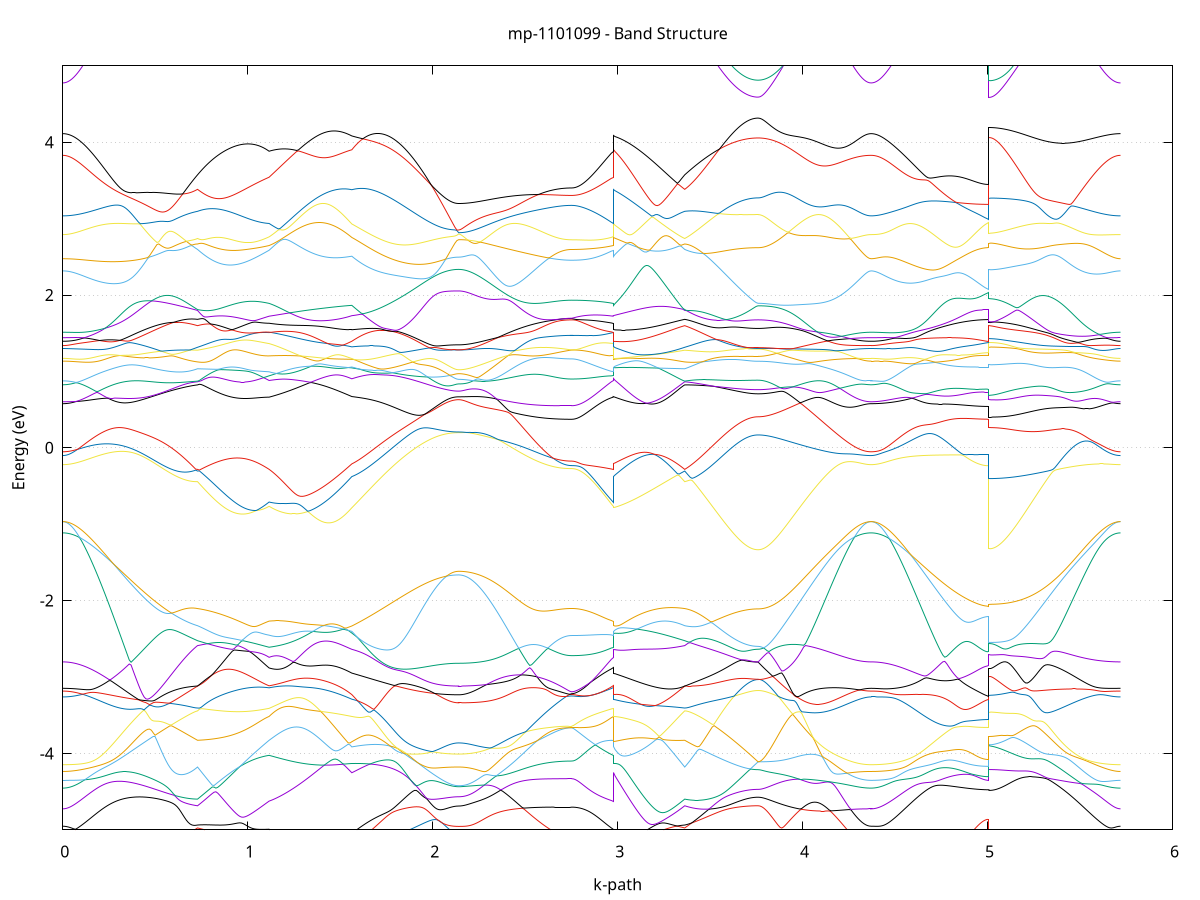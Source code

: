 set title 'mp-1101099 - Band Structure'
set xlabel 'k-path'
set ylabel 'Energy (eV)'
set grid y
set yrange [-5:5]
set terminal png size 800,600
set output 'mp-1101099_bands_gnuplot.png'
plot '-' using 1:2 with lines notitle, '-' using 1:2 with lines notitle, '-' using 1:2 with lines notitle, '-' using 1:2 with lines notitle, '-' using 1:2 with lines notitle, '-' using 1:2 with lines notitle, '-' using 1:2 with lines notitle, '-' using 1:2 with lines notitle, '-' using 1:2 with lines notitle, '-' using 1:2 with lines notitle, '-' using 1:2 with lines notitle, '-' using 1:2 with lines notitle, '-' using 1:2 with lines notitle, '-' using 1:2 with lines notitle, '-' using 1:2 with lines notitle, '-' using 1:2 with lines notitle, '-' using 1:2 with lines notitle, '-' using 1:2 with lines notitle, '-' using 1:2 with lines notitle, '-' using 1:2 with lines notitle, '-' using 1:2 with lines notitle, '-' using 1:2 with lines notitle, '-' using 1:2 with lines notitle, '-' using 1:2 with lines notitle, '-' using 1:2 with lines notitle, '-' using 1:2 with lines notitle, '-' using 1:2 with lines notitle, '-' using 1:2 with lines notitle, '-' using 1:2 with lines notitle, '-' using 1:2 with lines notitle, '-' using 1:2 with lines notitle, '-' using 1:2 with lines notitle, '-' using 1:2 with lines notitle, '-' using 1:2 with lines notitle, '-' using 1:2 with lines notitle, '-' using 1:2 with lines notitle, '-' using 1:2 with lines notitle, '-' using 1:2 with lines notitle, '-' using 1:2 with lines notitle, '-' using 1:2 with lines notitle, '-' using 1:2 with lines notitle, '-' using 1:2 with lines notitle, '-' using 1:2 with lines notitle, '-' using 1:2 with lines notitle, '-' using 1:2 with lines notitle, '-' using 1:2 with lines notitle, '-' using 1:2 with lines notitle, '-' using 1:2 with lines notitle, '-' using 1:2 with lines notitle, '-' using 1:2 with lines notitle, '-' using 1:2 with lines notitle, '-' using 1:2 with lines notitle, '-' using 1:2 with lines notitle, '-' using 1:2 with lines notitle, '-' using 1:2 with lines notitle, '-' using 1:2 with lines notitle, '-' using 1:2 with lines notitle, '-' using 1:2 with lines notitle, '-' using 1:2 with lines notitle, '-' using 1:2 with lines notitle, '-' using 1:2 with lines notitle, '-' using 1:2 with lines notitle, '-' using 1:2 with lines notitle, '-' using 1:2 with lines notitle
0.000000 -34.183377
0.009980 -34.183377
0.019959 -34.183377
0.029939 -34.183377
0.039919 -34.183377
0.049899 -34.183277
0.059878 -34.183277
0.069858 -34.183277
0.079838 -34.183177
0.089818 -34.183177
0.099797 -34.183077
0.109777 -34.182977
0.119757 -34.182977
0.129737 -34.182877
0.139716 -34.182777
0.149696 -34.182677
0.159676 -34.182577
0.169656 -34.182477
0.179635 -34.182377
0.189615 -34.182277
0.199595 -34.182177
0.209575 -34.182077
0.219554 -34.181977
0.229534 -34.181777
0.239514 -34.181677
0.249493 -34.181577
0.259473 -34.181377
0.269453 -34.181277
0.279433 -34.181177
0.289412 -34.180977
0.299392 -34.180877
0.309372 -34.180677
0.319352 -34.180577
0.329331 -34.180477
0.339311 -34.180277
0.349291 -34.180177
0.359271 -34.179977
0.369250 -34.179877
0.379230 -34.179777
0.389210 -34.179577
0.399190 -34.179477
0.409169 -34.179377
0.419149 -34.179177
0.429129 -34.179077
0.439109 -34.178977
0.449088 -34.178877
0.459068 -34.178777
0.469048 -34.178677
0.479027 -34.178477
0.489007 -34.178377
0.498987 -34.178377
0.508967 -34.178277
0.518946 -34.178177
0.528926 -34.178077
0.538906 -34.178077
0.548886 -34.177977
0.558865 -34.177877
0.568845 -34.177877
0.578825 -34.177877
0.588805 -34.177777
0.598784 -34.177777
0.608764 -34.177777
0.618744 -34.177777
0.628724 -34.177777
0.638703 -34.177777
0.648683 -34.177777
0.658663 -34.177877
0.668643 -34.177877
0.678622 -34.177977
0.688602 -34.177977
0.698582 -34.178077
0.708561 -34.178077
0.718541 -34.178177
0.728521 -34.178277
0.728521 -34.178277
0.738443 -34.178177
0.748366 -34.178177
0.758288 -34.178077
0.768211 -34.178077
0.778133 -34.178077
0.788055 -34.177977
0.797978 -34.177977
0.807900 -34.177977
0.817823 -34.177977
0.827745 -34.177977
0.837668 -34.177977
0.847590 -34.177977
0.857512 -34.177977
0.867435 -34.177977
0.877357 -34.177977
0.887280 -34.177977
0.897202 -34.178077
0.907125 -34.178077
0.917047 -34.178077
0.926969 -34.178177
0.936892 -34.178177
0.946814 -34.178177
0.956737 -34.178277
0.966659 -34.178277
0.976582 -34.178377
0.986504 -34.178477
0.996426 -34.178477
1.006349 -34.178577
1.016271 -34.178677
1.026194 -34.178677
1.036116 -34.178777
1.046039 -34.178877
1.055961 -34.178977
1.065883 -34.178977
1.075806 -34.179077
1.085728 -34.179177
1.095651 -34.179277
1.105573 -34.179377
1.115496 -34.179477
1.115496 -34.179477
1.125435 -34.179677
1.135375 -34.179877
1.145315 -34.180077
1.155255 -34.180277
1.165195 -34.180577
1.175135 -34.180777
1.185075 -34.180977
1.195015 -34.181177
1.204955 -34.181477
1.214895 -34.181677
1.224834 -34.181877
1.234774 -34.182077
1.244714 -34.182277
1.254654 -34.182577
1.264594 -34.182777
1.274534 -34.182877
1.284474 -34.183077
1.294414 -34.183277
1.304354 -34.183477
1.314294 -34.183577
1.324234 -34.183777
1.334173 -34.183877
1.344113 -34.183977
1.354053 -34.184077
1.363993 -34.184177
1.373933 -34.184277
1.383873 -34.184377
1.393813 -34.184477
1.403753 -34.184477
1.413693 -34.184477
1.423633 -34.184477
1.433572 -34.184477
1.443512 -34.184477
1.453452 -34.184477
1.463392 -34.184377
1.473332 -34.184377
1.483272 -34.184277
1.493212 -34.184177
1.503152 -34.184077
1.513092 -34.183977
1.523032 -34.183877
1.532971 -34.183677
1.542911 -34.183577
1.552851 -34.183377
1.562791 -34.183277
1.562791 -34.183277
1.572751 -34.183177
1.582711 -34.183077
1.592671 -34.182977
1.602631 -34.182877
1.612591 -34.182877
1.622550 -34.182777
1.632510 -34.182677
1.642470 -34.182577
1.652430 -34.182477
1.662390 -34.182377
1.672350 -34.182277
1.682310 -34.182077
1.692269 -34.181977
1.702229 -34.181877
1.712189 -34.181777
1.722149 -34.181577
1.732109 -34.181477
1.742069 -34.181377
1.752029 -34.181277
1.761989 -34.181077
1.771948 -34.180977
1.781908 -34.180777
1.791868 -34.180677
1.801828 -34.180477
1.811788 -34.180377
1.821748 -34.180277
1.831708 -34.180077
1.841667 -34.179977
1.851627 -34.179777
1.861587 -34.179677
1.871547 -34.179477
1.881507 -34.179377
1.891467 -34.179177
1.901427 -34.179077
1.911387 -34.178877
1.921346 -34.178777
1.931306 -34.178677
1.941266 -34.178477
1.951226 -34.178377
1.961186 -34.178277
1.971146 -34.178177
1.981106 -34.177977
1.991065 -34.177877
2.001025 -34.177777
2.010985 -34.177677
2.020945 -34.177577
2.030905 -34.177477
2.040865 -34.177477
2.050825 -34.177377
2.060785 -34.177277
2.070744 -34.177277
2.080704 -34.177177
2.090664 -34.177177
2.100624 -34.177077
2.110584 -34.177077
2.120544 -34.177077
2.130504 -34.177077
2.140463 -34.177077
2.140463 -34.177077
2.150319 -34.177077
2.160175 -34.177077
2.170031 -34.177077
2.179887 -34.177077
2.189742 -34.177077
2.199598 -34.177077
2.209454 -34.177077
2.219310 -34.177077
2.229166 -34.177077
2.239021 -34.177077
2.248877 -34.177077
2.258733 -34.177177
2.268589 -34.177177
2.278445 -34.177177
2.288300 -34.177177
2.298156 -34.177177
2.308012 -34.177177
2.317868 -34.177277
2.327723 -34.177277
2.337579 -34.177277
2.347435 -34.177277
2.357291 -34.177277
2.367147 -34.177277
2.377002 -34.177377
2.386858 -34.177377
2.396714 -34.177377
2.406570 -34.177377
2.416426 -34.177377
2.426281 -34.177377
2.436137 -34.177477
2.445993 -34.177477
2.455849 -34.177477
2.465705 -34.177477
2.475560 -34.177477
2.485416 -34.177477
2.495272 -34.177477
2.505128 -34.177477
2.514983 -34.177577
2.524839 -34.177577
2.534695 -34.177577
2.544551 -34.177577
2.554407 -34.177577
2.564262 -34.177577
2.574118 -34.177577
2.583974 -34.177577
2.593830 -34.177577
2.603686 -34.177577
2.613541 -34.177577
2.623397 -34.177577
2.633253 -34.177577
2.643109 -34.177577
2.652965 -34.177577
2.662820 -34.177577
2.672676 -34.177577
2.682532 -34.177577
2.692388 -34.177577
2.702243 -34.177577
2.712099 -34.177577
2.721955 -34.177677
2.731811 -34.177677
2.741667 -34.177677
2.751522 -34.177677
2.751522 -34.177677
2.761271 -34.177677
2.771019 -34.177677
2.780767 -34.177677
2.790515 -34.177677
2.800263 -34.177777
2.810012 -34.177777
2.819760 -34.177777
2.829508 -34.177877
2.839256 -34.177977
2.849005 -34.177977
2.858753 -34.178077
2.868501 -34.178177
2.878249 -34.178277
2.887997 -34.178377
2.897746 -34.178477
2.907494 -34.178577
2.917242 -34.178677
2.926990 -34.178777
2.936738 -34.178977
2.946487 -34.179077
2.956235 -34.179177
2.965983 -34.179277
2.975731 -34.179477
2.975731 -34.183277
2.985654 -34.183077
2.995576 -34.182977
3.005499 -34.182777
3.015421 -34.182677
3.025343 -34.182477
3.035266 -34.182377
3.045188 -34.182177
3.055111 -34.182077
3.065033 -34.181877
3.074956 -34.181777
3.084878 -34.181577
3.094800 -34.181477
3.104723 -34.181277
3.114645 -34.181177
3.124568 -34.180977
3.134490 -34.180877
3.144413 -34.180677
3.154335 -34.180577
3.164257 -34.180377
3.174180 -34.180277
3.184102 -34.180177
3.194025 -34.179977
3.203947 -34.179877
3.213869 -34.179777
3.223792 -34.179577
3.233714 -34.179477
3.243637 -34.179377
3.253559 -34.179277
3.263482 -34.179077
3.273404 -34.178977
3.283326 -34.178877
3.293249 -34.178777
3.303171 -34.178677
3.313094 -34.178677
3.323016 -34.178577
3.332939 -34.178477
3.342861 -34.178377
3.352783 -34.178377
3.362706 -34.178277
3.362706 -34.178277
3.372623 -34.178377
3.382540 -34.178477
3.392456 -34.178577
3.402373 -34.178777
3.412290 -34.178877
3.422207 -34.179077
3.432124 -34.179177
3.442041 -34.179377
3.451957 -34.179477
3.461874 -34.179677
3.471791 -34.179877
3.481708 -34.179977
3.491625 -34.180177
3.501542 -34.180377
3.511458 -34.180577
3.521375 -34.180777
3.531292 -34.180977
3.541209 -34.181077
3.551126 -34.181277
3.561043 -34.181477
3.570959 -34.181677
3.580876 -34.181777
3.590793 -34.181977
3.600710 -34.182077
3.610627 -34.182277
3.620544 -34.182377
3.630460 -34.182577
3.640377 -34.182677
3.650294 -34.182777
3.660211 -34.182877
3.670128 -34.182977
3.680045 -34.183077
3.689961 -34.183177
3.699878 -34.183277
3.709795 -34.183377
3.719712 -34.183377
3.729629 -34.183477
3.739546 -34.183477
3.749462 -34.183477
3.759379 -34.183477
3.759379 -34.183477
3.769235 -34.183477
3.779091 -34.183477
3.788947 -34.183477
3.798802 -34.183477
3.808658 -34.183477
3.818514 -34.183477
3.828370 -34.183477
3.838226 -34.183477
3.848081 -34.183477
3.857937 -34.183477
3.867793 -34.183477
3.877649 -34.183477
3.887504 -34.183477
3.897360 -34.183477
3.907216 -34.183477
3.917072 -34.183477
3.926928 -34.183477
3.936783 -34.183477
3.946639 -34.183477
3.956495 -34.183477
3.966351 -34.183477
3.976207 -34.183477
3.986062 -34.183477
3.995918 -34.183477
4.005774 -34.183477
4.015630 -34.183477
4.025486 -34.183477
4.035341 -34.183477
4.045197 -34.183377
4.055053 -34.183377
4.064909 -34.183377
4.074764 -34.183377
4.084620 -34.183377
4.094476 -34.183377
4.104332 -34.183377
4.114188 -34.183377
4.124043 -34.183377
4.133899 -34.183377
4.143755 -34.183377
4.153611 -34.183377
4.163467 -34.183377
4.173322 -34.183377
4.183178 -34.183377
4.193034 -34.183377
4.202890 -34.183377
4.212746 -34.183377
4.222601 -34.183377
4.232457 -34.183377
4.242313 -34.183377
4.252169 -34.183377
4.262024 -34.183377
4.271880 -34.183377
4.281736 -34.183377
4.291592 -34.183377
4.301448 -34.183377
4.311303 -34.183377
4.321159 -34.183377
4.331015 -34.183377
4.340871 -34.183377
4.350727 -34.183377
4.360582 -34.183377
4.370438 -34.183377
4.370438 -34.183377
4.380396 -34.183377
4.390354 -34.183377
4.400312 -34.183377
4.410270 -34.183377
4.420228 -34.183377
4.430186 -34.183277
4.440144 -34.183277
4.450102 -34.183177
4.460059 -34.183177
4.470017 -34.183077
4.479975 -34.183077
4.489933 -34.182977
4.499891 -34.182877
4.509849 -34.182777
4.519807 -34.182777
4.529765 -34.182677
4.539723 -34.182577
4.549681 -34.182477
4.559639 -34.182377
4.569597 -34.182277
4.579555 -34.182177
4.589512 -34.181977
4.599470 -34.181877
4.609428 -34.181777
4.619386 -34.181677
4.629344 -34.181477
4.639302 -34.181377
4.649260 -34.181277
4.659218 -34.181077
4.669176 -34.180977
4.679134 -34.180877
4.689092 -34.180677
4.699050 -34.180577
4.709008 -34.180377
4.718965 -34.180277
4.728923 -34.180177
4.738881 -34.179977
4.748839 -34.179877
4.758797 -34.179677
4.768755 -34.179577
4.778713 -34.179477
4.788671 -34.179277
4.798629 -34.179177
4.808587 -34.179077
4.818545 -34.178977
4.828503 -34.178777
4.838461 -34.178677
4.848419 -34.178577
4.858376 -34.178477
4.868334 -34.178377
4.878292 -34.178277
4.888250 -34.178177
4.898208 -34.178077
4.908166 -34.178077
4.918124 -34.177977
4.928082 -34.177877
4.938040 -34.177877
4.947998 -34.177777
4.957956 -34.177777
4.967914 -34.177777
4.977872 -34.177677
4.987829 -34.177677
4.997787 -34.177677
5.007745 -34.177677
5.007745 -34.185177
5.017624 -34.185177
5.027503 -34.185177
5.037381 -34.185177
5.047260 -34.185177
5.057138 -34.185177
5.067017 -34.185177
5.076896 -34.185177
5.086774 -34.185177
5.096653 -34.185177
5.106531 -34.185077
5.116410 -34.185077
5.126289 -34.185077
5.136167 -34.185077
5.146046 -34.185077
5.155925 -34.185077
5.165803 -34.184977
5.175682 -34.184977
5.185560 -34.184977
5.195439 -34.184977
5.205318 -34.184877
5.215196 -34.184877
5.225075 -34.184877
5.234953 -34.184877
5.244832 -34.184777
5.254711 -34.184777
5.264589 -34.184777
5.274468 -34.184677
5.284347 -34.184677
5.294225 -34.184577
5.304104 -34.184577
5.313982 -34.184577
5.323861 -34.184477
5.333740 -34.184477
5.343618 -34.184477
5.353497 -34.184377
5.363376 -34.184377
5.373254 -34.184277
5.383133 -34.184277
5.393011 -34.184277
5.402890 -34.184177
5.412769 -34.184177
5.422647 -34.184077
5.432526 -34.184077
5.442404 -34.184077
5.452283 -34.183977
5.462162 -34.183977
5.472040 -34.183977
5.481919 -34.183877
5.491798 -34.183877
5.501676 -34.183777
5.511555 -34.183777
5.521433 -34.183777
5.531312 -34.183677
5.541191 -34.183677
5.551069 -34.183677
5.560948 -34.183677
5.570826 -34.183577
5.580705 -34.183577
5.590584 -34.183577
5.600462 -34.183577
5.610341 -34.183477
5.620220 -34.183477
5.630098 -34.183477
5.639977 -34.183477
5.649855 -34.183477
5.659734 -34.183477
5.669613 -34.183377
5.679491 -34.183377
5.689370 -34.183377
5.699248 -34.183377
5.709127 -34.183377
5.719006 -34.183377
e
0.000000 -34.122177
0.009980 -34.122177
0.019959 -34.122177
0.029939 -34.122277
0.039919 -34.122277
0.049899 -34.122277
0.059878 -34.122377
0.069858 -34.122477
0.079838 -34.122477
0.089818 -34.122577
0.099797 -34.122677
0.109777 -34.122777
0.119757 -34.122877
0.129737 -34.122977
0.139716 -34.123077
0.149696 -34.123177
0.159676 -34.123277
0.169656 -34.123377
0.179635 -34.123577
0.189615 -34.123677
0.199595 -34.123777
0.209575 -34.123877
0.219554 -34.124077
0.229534 -34.124177
0.239514 -34.124277
0.249493 -34.124477
0.259473 -34.124577
0.269453 -34.124677
0.279433 -34.124777
0.289412 -34.124977
0.299392 -34.125077
0.309372 -34.125177
0.319352 -34.125277
0.329331 -34.125377
0.339311 -34.125477
0.349291 -34.125577
0.359271 -34.125677
0.369250 -34.125777
0.379230 -34.125777
0.389210 -34.125877
0.399190 -34.125977
0.409169 -34.125977
0.419149 -34.126077
0.429129 -34.126077
0.439109 -34.126177
0.449088 -34.126177
0.459068 -34.126177
0.469048 -34.126277
0.479027 -34.126277
0.489007 -34.126277
0.498987 -34.126277
0.508967 -34.126277
0.518946 -34.126277
0.528926 -34.126277
0.538906 -34.126277
0.548886 -34.126277
0.558865 -34.126277
0.568845 -34.126277
0.578825 -34.126277
0.588805 -34.126277
0.598784 -34.126177
0.608764 -34.126177
0.618744 -34.126177
0.628724 -34.126177
0.638703 -34.126177
0.648683 -34.126177
0.658663 -34.126177
0.668643 -34.126077
0.678622 -34.126077
0.688602 -34.126077
0.698582 -34.126077
0.708561 -34.126077
0.718541 -34.126177
0.728521 -34.126177
0.728521 -34.126177
0.738443 -34.126177
0.748366 -34.126277
0.758288 -34.126277
0.768211 -34.126277
0.778133 -34.126377
0.788055 -34.126377
0.797978 -34.126377
0.807900 -34.126377
0.817823 -34.126377
0.827745 -34.126377
0.837668 -34.126377
0.847590 -34.126377
0.857512 -34.126377
0.867435 -34.126377
0.877357 -34.126377
0.887280 -34.126377
0.897202 -34.126377
0.907125 -34.126377
0.917047 -34.126277
0.926969 -34.126277
0.936892 -34.126277
0.946814 -34.126277
0.956737 -34.126177
0.966659 -34.126177
0.976582 -34.126177
0.986504 -34.126077
0.996426 -34.126077
1.006349 -34.126077
1.016271 -34.125977
1.026194 -34.125977
1.036116 -34.125877
1.046039 -34.125877
1.055961 -34.125877
1.065883 -34.125777
1.075806 -34.125777
1.085728 -34.125777
1.095651 -34.125677
1.105573 -34.125677
1.115496 -34.125677
1.115496 -34.125677
1.125435 -34.125477
1.135375 -34.125177
1.145315 -34.124977
1.155255 -34.124777
1.165195 -34.124477
1.175135 -34.124277
1.185075 -34.124077
1.195015 -34.123777
1.204955 -34.123577
1.214895 -34.123377
1.224834 -34.123177
1.234774 -34.122977
1.244714 -34.122777
1.254654 -34.122577
1.264594 -34.122377
1.274534 -34.122177
1.284474 -34.122077
1.294414 -34.121877
1.304354 -34.121677
1.314294 -34.121577
1.324234 -34.121477
1.334173 -34.121277
1.344113 -34.121177
1.354053 -34.121077
1.363993 -34.120977
1.373933 -34.120977
1.383873 -34.120877
1.393813 -34.120777
1.403753 -34.120777
1.413693 -34.120777
1.423633 -34.120677
1.433572 -34.120677
1.443512 -34.120677
1.453452 -34.120677
1.463392 -34.120777
1.473332 -34.120777
1.483272 -34.120877
1.493212 -34.120877
1.503152 -34.120977
1.513092 -34.121077
1.523032 -34.121177
1.532971 -34.121277
1.542911 -34.121377
1.552851 -34.121477
1.562791 -34.121577
1.562791 -34.121577
1.572751 -34.121677
1.582711 -34.121677
1.592671 -34.121777
1.602631 -34.121777
1.612591 -34.121877
1.622550 -34.121977
1.632510 -34.122077
1.642470 -34.122077
1.652430 -34.122177
1.662390 -34.122277
1.672350 -34.122377
1.682310 -34.122477
1.692269 -34.122477
1.702229 -34.122577
1.712189 -34.122677
1.722149 -34.122777
1.732109 -34.122877
1.742069 -34.122877
1.752029 -34.122977
1.761989 -34.123077
1.771948 -34.123177
1.781908 -34.123177
1.791868 -34.123277
1.801828 -34.123277
1.811788 -34.123377
1.821748 -34.123477
1.831708 -34.123477
1.841667 -34.123577
1.851627 -34.123577
1.861587 -34.123577
1.871547 -34.123677
1.881507 -34.123677
1.891467 -34.123677
1.901427 -34.123777
1.911387 -34.123777
1.921346 -34.123777
1.931306 -34.123777
1.941266 -34.123777
1.951226 -34.123777
1.961186 -34.123877
1.971146 -34.123877
1.981106 -34.123877
1.991065 -34.123877
2.001025 -34.123877
2.010985 -34.123877
2.020945 -34.123877
2.030905 -34.123877
2.040865 -34.123877
2.050825 -34.123877
2.060785 -34.123877
2.070744 -34.123877
2.080704 -34.123877
2.090664 -34.123877
2.100624 -34.123877
2.110584 -34.123877
2.120544 -34.123777
2.130504 -34.123877
2.140463 -34.123877
2.140463 -34.123877
2.150319 -34.123877
2.160175 -34.123877
2.170031 -34.123877
2.179887 -34.123877
2.189742 -34.123877
2.199598 -34.123977
2.209454 -34.123977
2.219310 -34.124077
2.229166 -34.124077
2.239021 -34.124177
2.248877 -34.124277
2.258733 -34.124277
2.268589 -34.124377
2.278445 -34.124477
2.288300 -34.124577
2.298156 -34.124677
2.308012 -34.124777
2.317868 -34.124877
2.327723 -34.124977
2.337579 -34.125077
2.347435 -34.125177
2.357291 -34.125377
2.367147 -34.125477
2.377002 -34.125577
2.386858 -34.125677
2.396714 -34.125877
2.406570 -34.125977
2.416426 -34.126077
2.426281 -34.126277
2.436137 -34.126377
2.445993 -34.126477
2.455849 -34.126677
2.465705 -34.126777
2.475560 -34.126877
2.485416 -34.126977
2.495272 -34.127177
2.505128 -34.127277
2.514983 -34.127377
2.524839 -34.127477
2.534695 -34.127677
2.544551 -34.127777
2.554407 -34.127877
2.564262 -34.127977
2.574118 -34.128077
2.583974 -34.128177
2.593830 -34.128277
2.603686 -34.128377
2.613541 -34.128477
2.623397 -34.128577
2.633253 -34.128577
2.643109 -34.128677
2.652965 -34.128777
2.662820 -34.128777
2.672676 -34.128877
2.682532 -34.128877
2.692388 -34.128977
2.702243 -34.128977
2.712099 -34.129077
2.721955 -34.129077
2.731811 -34.129077
2.741667 -34.129077
2.751522 -34.129077
2.751522 -34.129077
2.761271 -34.129077
2.771019 -34.129077
2.780767 -34.128977
2.790515 -34.128977
2.800263 -34.128877
2.810012 -34.128777
2.819760 -34.128677
2.829508 -34.128577
2.839256 -34.128477
2.849005 -34.128277
2.858753 -34.128177
2.868501 -34.127977
2.878249 -34.127777
2.887997 -34.127577
2.897746 -34.127377
2.907494 -34.127177
2.917242 -34.126977
2.926990 -34.126777
2.936738 -34.126577
2.946487 -34.126377
2.956235 -34.126077
2.965983 -34.125877
2.975731 -34.125677
2.975731 -34.121577
2.985654 -34.121677
2.995576 -34.121877
3.005499 -34.121977
3.015421 -34.122077
3.025343 -34.122177
3.035266 -34.122377
3.045188 -34.122477
3.055111 -34.122577
3.065033 -34.122777
3.074956 -34.122877
3.084878 -34.122977
3.094800 -34.123177
3.104723 -34.123277
3.114645 -34.123477
3.124568 -34.123577
3.134490 -34.123677
3.144413 -34.123877
3.154335 -34.123977
3.164257 -34.124177
3.174180 -34.124277
3.184102 -34.124377
3.194025 -34.124477
3.203947 -34.124677
3.213869 -34.124777
3.223792 -34.124877
3.233714 -34.124977
3.243637 -34.125177
3.253559 -34.125277
3.263482 -34.125377
3.273404 -34.125477
3.283326 -34.125577
3.293249 -34.125677
3.303171 -34.125777
3.313094 -34.125777
3.323016 -34.125877
3.332939 -34.125977
3.342861 -34.125977
3.352783 -34.126077
3.362706 -34.126177
3.362706 -34.126177
3.372623 -34.126177
3.382540 -34.126177
3.392456 -34.126177
3.402373 -34.126177
3.412290 -34.126177
3.422207 -34.126177
3.432124 -34.126177
3.442041 -34.126177
3.451957 -34.126177
3.461874 -34.126177
3.471791 -34.126177
3.481708 -34.126177
3.491625 -34.126277
3.501542 -34.126277
3.511458 -34.126277
3.521375 -34.126277
3.531292 -34.126277
3.541209 -34.126377
3.551126 -34.126377
3.561043 -34.126377
3.570959 -34.126377
3.580876 -34.126377
3.590793 -34.126477
3.600710 -34.126477
3.610627 -34.126477
3.620544 -34.126477
3.630460 -34.126577
3.640377 -34.126577
3.650294 -34.126577
3.660211 -34.126577
3.670128 -34.126577
3.680045 -34.126677
3.689961 -34.126677
3.699878 -34.126677
3.709795 -34.126677
3.719712 -34.126677
3.729629 -34.126677
3.739546 -34.126677
3.749462 -34.126677
3.759379 -34.126677
3.759379 -34.126677
3.769235 -34.126677
3.779091 -34.126677
3.788947 -34.126677
3.798802 -34.126677
3.808658 -34.126577
3.818514 -34.126577
3.828370 -34.126577
3.838226 -34.126477
3.848081 -34.126477
3.857937 -34.126377
3.867793 -34.126377
3.877649 -34.126277
3.887504 -34.126277
3.897360 -34.126177
3.907216 -34.126077
3.917072 -34.125977
3.926928 -34.125977
3.936783 -34.125877
3.946639 -34.125777
3.956495 -34.125677
3.966351 -34.125577
3.976207 -34.125477
3.986062 -34.125377
3.995918 -34.125277
4.005774 -34.125177
4.015630 -34.125077
4.025486 -34.124977
4.035341 -34.124877
4.045197 -34.124777
4.055053 -34.124577
4.064909 -34.124477
4.074764 -34.124377
4.084620 -34.124277
4.094476 -34.124177
4.104332 -34.124077
4.114188 -34.123977
4.124043 -34.123777
4.133899 -34.123677
4.143755 -34.123577
4.153611 -34.123477
4.163467 -34.123377
4.173322 -34.123277
4.183178 -34.123177
4.193034 -34.123077
4.202890 -34.122977
4.212746 -34.122977
4.222601 -34.122877
4.232457 -34.122777
4.242313 -34.122677
4.252169 -34.122577
4.262024 -34.122577
4.271880 -34.122477
4.281736 -34.122477
4.291592 -34.122377
4.301448 -34.122377
4.311303 -34.122277
4.321159 -34.122277
4.331015 -34.122277
4.340871 -34.122277
4.350727 -34.122177
4.360582 -34.122177
4.370438 -34.122177
4.370438 -34.122177
4.380396 -34.122177
4.390354 -34.122177
4.400312 -34.122277
4.410270 -34.122277
4.420228 -34.122277
4.430186 -34.122377
4.440144 -34.122377
4.450102 -34.122477
4.460059 -34.122577
4.470017 -34.122677
4.479975 -34.122677
4.489933 -34.122777
4.499891 -34.122877
4.509849 -34.122977
4.519807 -34.123077
4.529765 -34.123277
4.539723 -34.123377
4.549681 -34.123477
4.559639 -34.123577
4.569597 -34.123677
4.579555 -34.123877
4.589512 -34.123977
4.599470 -34.124077
4.609428 -34.124177
4.619386 -34.124377
4.629344 -34.124477
4.639302 -34.124577
4.649260 -34.124677
4.659218 -34.124877
4.669176 -34.124977
4.679134 -34.125077
4.689092 -34.125177
4.699050 -34.125277
4.709008 -34.125377
4.718965 -34.125577
4.728923 -34.125677
4.738881 -34.125677
4.748839 -34.125777
4.758797 -34.125877
4.768755 -34.125977
4.778713 -34.126077
4.788671 -34.126177
4.798629 -34.126277
4.808587 -34.126277
4.818545 -34.126377
4.828503 -34.126477
4.838461 -34.126477
4.848419 -34.126577
4.858376 -34.126577
4.868334 -34.126677
4.878292 -34.126677
4.888250 -34.126777
4.898208 -34.126777
4.908166 -34.126777
4.918124 -34.126877
4.928082 -34.126877
4.938040 -34.126877
4.947998 -34.126877
4.957956 -34.126977
4.967914 -34.126977
4.977872 -34.126977
4.987829 -34.126977
4.997787 -34.126977
5.007745 -34.126977
5.007745 -34.120677
5.017624 -34.120677
5.027503 -34.120677
5.037381 -34.120677
5.047260 -34.120677
5.057138 -34.120777
5.067017 -34.120777
5.076896 -34.120777
5.086774 -34.120777
5.096653 -34.120877
5.106531 -34.120877
5.116410 -34.120877
5.126289 -34.120977
5.136167 -34.120977
5.146046 -34.121077
5.155925 -34.121077
5.165803 -34.121077
5.175682 -34.121177
5.185560 -34.121277
5.195439 -34.121277
5.205318 -34.121377
5.215196 -34.121377
5.225075 -34.121477
5.234953 -34.121477
5.244832 -34.121577
5.254711 -34.121577
5.264589 -34.121677
5.274468 -34.121777
5.284347 -34.121777
5.294225 -34.121877
5.304104 -34.121877
5.313982 -34.121977
5.323861 -34.121977
5.333740 -34.122077
5.343618 -34.122077
5.353497 -34.122077
5.363376 -34.122177
5.373254 -34.122177
5.383133 -34.122177
5.393011 -34.122277
5.402890 -34.122277
5.412769 -34.122277
5.422647 -34.122277
5.432526 -34.122377
5.442404 -34.122377
5.452283 -34.122377
5.462162 -34.122377
5.472040 -34.122377
5.481919 -34.122377
5.491798 -34.122377
5.501676 -34.122377
5.511555 -34.122377
5.521433 -34.122377
5.531312 -34.122377
5.541191 -34.122377
5.551069 -34.122377
5.560948 -34.122377
5.570826 -34.122377
5.580705 -34.122277
5.590584 -34.122277
5.600462 -34.122277
5.610341 -34.122277
5.620220 -34.122277
5.630098 -34.122277
5.639977 -34.122277
5.649855 -34.122277
5.659734 -34.122277
5.669613 -34.122177
5.679491 -34.122177
5.689370 -34.122177
5.699248 -34.122177
5.709127 -34.122177
5.719006 -34.122177
e
0.000000 -34.037377
0.009980 -34.037377
0.019959 -34.037277
0.029939 -34.037277
0.039919 -34.037177
0.049899 -34.037177
0.059878 -34.037077
0.069858 -34.036877
0.079838 -34.036777
0.089818 -34.036677
0.099797 -34.036477
0.109777 -34.036277
0.119757 -34.036077
0.129737 -34.035877
0.139716 -34.035677
0.149696 -34.035477
0.159676 -34.035177
0.169656 -34.034977
0.179635 -34.034677
0.189615 -34.034477
0.199595 -34.034177
0.209575 -34.033877
0.219554 -34.033677
0.229534 -34.033377
0.239514 -34.033077
0.249493 -34.032777
0.259473 -34.032477
0.269453 -34.032277
0.279433 -34.031977
0.289412 -34.031677
0.299392 -34.031377
0.309372 -34.031177
0.319352 -34.030877
0.329331 -34.030677
0.339311 -34.030377
0.349291 -34.030177
0.359271 -34.029977
0.369250 -34.029777
0.379230 -34.029577
0.389210 -34.029477
0.399190 -34.029377
0.409169 -34.029377
0.419149 -34.029277
0.429129 -34.029277
0.439109 -34.029277
0.449088 -34.029177
0.459068 -34.029177
0.469048 -34.029177
0.479027 -34.029177
0.489007 -34.029177
0.498987 -34.029177
0.508967 -34.029177
0.518946 -34.029277
0.528926 -34.029277
0.538906 -34.029277
0.548886 -34.029377
0.558865 -34.029377
0.568845 -34.029377
0.578825 -34.029477
0.588805 -34.029477
0.598784 -34.029577
0.608764 -34.029577
0.618744 -34.029677
0.628724 -34.029677
0.638703 -34.029777
0.648683 -34.029777
0.658663 -34.029877
0.668643 -34.029877
0.678622 -34.029977
0.688602 -34.029977
0.698582 -34.029977
0.708561 -34.029977
0.718541 -34.030077
0.728521 -34.030077
0.728521 -34.030077
0.738443 -34.029777
0.748366 -34.029477
0.758288 -34.029177
0.768211 -34.028877
0.778133 -34.028577
0.788055 -34.028477
0.797978 -34.028477
0.807900 -34.028477
0.817823 -34.028677
0.827745 -34.028777
0.837668 -34.028977
0.847590 -34.029077
0.857512 -34.029277
0.867435 -34.029477
0.877357 -34.029577
0.887280 -34.029777
0.897202 -34.029977
0.907125 -34.030077
0.917047 -34.030277
0.926969 -34.030477
0.936892 -34.030577
0.946814 -34.030777
0.956737 -34.030977
0.966659 -34.031077
0.976582 -34.031277
0.986504 -34.031477
0.996426 -34.031577
1.006349 -34.031777
1.016271 -34.031977
1.026194 -34.032077
1.036116 -34.032277
1.046039 -34.032377
1.055961 -34.032577
1.065883 -34.032677
1.075806 -34.032877
1.085728 -34.032977
1.095651 -34.033177
1.105573 -34.033277
1.115496 -34.033477
1.115496 -34.033477
1.125435 -34.033677
1.135375 -34.033877
1.145315 -34.034077
1.155255 -34.034277
1.165195 -34.034477
1.175135 -34.034777
1.185075 -34.034977
1.195015 -34.035177
1.204955 -34.035377
1.214895 -34.035577
1.224834 -34.035877
1.234774 -34.036077
1.244714 -34.036277
1.254654 -34.036477
1.264594 -34.036677
1.274534 -34.036877
1.284474 -34.036977
1.294414 -34.037177
1.304354 -34.037377
1.314294 -34.037477
1.324234 -34.037677
1.334173 -34.037777
1.344113 -34.037977
1.354053 -34.038077
1.363993 -34.038177
1.373933 -34.038277
1.383873 -34.038377
1.393813 -34.038477
1.403753 -34.038477
1.413693 -34.038577
1.423633 -34.038577
1.433572 -34.038677
1.443512 -34.038677
1.453452 -34.038677
1.463392 -34.038677
1.473332 -34.038677
1.483272 -34.038677
1.493212 -34.038577
1.503152 -34.038577
1.513092 -34.038477
1.523032 -34.038477
1.532971 -34.038377
1.542911 -34.038277
1.552851 -34.038177
1.562791 -34.038077
1.562791 -34.038077
1.572751 -34.038077
1.582711 -34.037977
1.592671 -34.037977
1.602631 -34.037877
1.612591 -34.037877
1.622550 -34.037777
1.632510 -34.037777
1.642470 -34.037677
1.652430 -34.037677
1.662390 -34.037677
1.672350 -34.037577
1.682310 -34.037577
1.692269 -34.037577
1.702229 -34.037477
1.712189 -34.037477
1.722149 -34.037477
1.732109 -34.037477
1.742069 -34.037477
1.752029 -34.037477
1.761989 -34.037477
1.771948 -34.037577
1.781908 -34.037577
1.791868 -34.037577
1.801828 -34.037677
1.811788 -34.037777
1.821748 -34.037777
1.831708 -34.037877
1.841667 -34.037977
1.851627 -34.038077
1.861587 -34.038177
1.871547 -34.038277
1.881507 -34.038377
1.891467 -34.038477
1.901427 -34.038577
1.911387 -34.038677
1.921346 -34.038877
1.931306 -34.038977
1.941266 -34.039077
1.951226 -34.039277
1.961186 -34.039377
1.971146 -34.039477
1.981106 -34.039677
1.991065 -34.039777
2.001025 -34.039877
2.010985 -34.039977
2.020945 -34.040177
2.030905 -34.040277
2.040865 -34.040377
2.050825 -34.040477
2.060785 -34.040577
2.070744 -34.040577
2.080704 -34.040677
2.090664 -34.040777
2.100624 -34.040777
2.110584 -34.040877
2.120544 -34.040877
2.130504 -34.040877
2.140463 -34.040877
2.140463 -34.040877
2.150319 -34.040877
2.160175 -34.040977
2.170031 -34.040977
2.179887 -34.041077
2.189742 -34.041177
2.199598 -34.041277
2.209454 -34.041377
2.219310 -34.041477
2.229166 -34.041677
2.239021 -34.041777
2.248877 -34.041877
2.258733 -34.042077
2.268589 -34.042177
2.278445 -34.042377
2.288300 -34.042477
2.298156 -34.042577
2.308012 -34.042777
2.317868 -34.042777
2.327723 -34.042877
2.337579 -34.042977
2.347435 -34.042977
2.357291 -34.043077
2.367147 -34.043077
2.377002 -34.042977
2.386858 -34.042977
2.396714 -34.042877
2.406570 -34.042777
2.416426 -34.042677
2.426281 -34.042477
2.436137 -34.042377
2.445993 -34.042177
2.455849 -34.041877
2.465705 -34.041677
2.475560 -34.041377
2.485416 -34.041077
2.495272 -34.040777
2.505128 -34.040377
2.514983 -34.039977
2.524839 -34.039577
2.534695 -34.039177
2.544551 -34.038777
2.554407 -34.038377
2.564262 -34.037877
2.574118 -34.037477
2.583974 -34.036977
2.593830 -34.036477
2.603686 -34.036077
2.613541 -34.035577
2.623397 -34.035177
2.633253 -34.034677
2.643109 -34.034277
2.652965 -34.033877
2.662820 -34.033577
2.672676 -34.033177
2.682532 -34.032977
2.692388 -34.032677
2.702243 -34.032477
2.712099 -34.032277
2.721955 -34.032077
2.731811 -34.031977
2.741667 -34.031977
2.751522 -34.031977
2.751522 -34.031977
2.761271 -34.031977
2.771019 -34.031977
2.780767 -34.031977
2.790515 -34.031977
2.800263 -34.031977
2.810012 -34.032077
2.819760 -34.032077
2.829508 -34.032177
2.839256 -34.032177
2.849005 -34.032277
2.858753 -34.032377
2.868501 -34.032377
2.878249 -34.032477
2.887997 -34.032577
2.897746 -34.032677
2.907494 -34.032777
2.917242 -34.032877
2.926990 -34.032977
2.936738 -34.033077
2.946487 -34.033177
2.956235 -34.033277
2.965983 -34.033377
2.975731 -34.033477
2.975731 -34.038077
2.985654 -34.037977
2.995576 -34.037877
3.005499 -34.037777
3.015421 -34.037677
3.025343 -34.037577
3.035266 -34.037477
3.045188 -34.037377
3.055111 -34.037277
3.065033 -34.037077
3.074956 -34.036977
3.084878 -34.036777
3.094800 -34.036677
3.104723 -34.036477
3.114645 -34.036277
3.124568 -34.036077
3.134490 -34.035877
3.144413 -34.035777
3.154335 -34.035577
3.164257 -34.035277
3.174180 -34.035077
3.184102 -34.034877
3.194025 -34.034677
3.203947 -34.034477
3.213869 -34.034177
3.223792 -34.033977
3.233714 -34.033677
3.243637 -34.033477
3.253559 -34.033177
3.263482 -34.032977
3.273404 -34.032677
3.283326 -34.032377
3.293249 -34.032077
3.303171 -34.031777
3.313094 -34.031577
3.323016 -34.031277
3.332939 -34.030977
3.342861 -34.030677
3.352783 -34.030377
3.362706 -34.030077
3.362706 -34.030077
3.372623 -34.030077
3.382540 -34.030177
3.392456 -34.030277
3.402373 -34.030277
3.412290 -34.030377
3.422207 -34.030477
3.432124 -34.030477
3.442041 -34.030577
3.451957 -34.030577
3.461874 -34.030677
3.471791 -34.030677
3.481708 -34.030777
3.491625 -34.030777
3.501542 -34.030877
3.511458 -34.030877
3.521375 -34.030977
3.531292 -34.031077
3.541209 -34.031077
3.551126 -34.031177
3.561043 -34.031177
3.570959 -34.031277
3.580876 -34.031277
3.590793 -34.031377
3.600710 -34.031477
3.610627 -34.031477
3.620544 -34.031577
3.630460 -34.031577
3.640377 -34.031677
3.650294 -34.031677
3.660211 -34.031677
3.670128 -34.031777
3.680045 -34.031777
3.689961 -34.031877
3.699878 -34.031877
3.709795 -34.031877
3.719712 -34.031877
3.729629 -34.031877
3.739546 -34.031977
3.749462 -34.031977
3.759379 -34.031977
3.759379 -34.031977
3.769235 -34.031977
3.779091 -34.031977
3.788947 -34.031977
3.798802 -34.031977
3.808658 -34.031977
3.818514 -34.031877
3.828370 -34.031877
3.838226 -34.031877
3.848081 -34.031877
3.857937 -34.031877
3.867793 -34.031877
3.877649 -34.031877
3.887504 -34.031877
3.897360 -34.032477
3.907216 -34.033277
3.917072 -34.033977
3.926928 -34.034677
3.936783 -34.035377
3.946639 -34.035977
3.956495 -34.036577
3.966351 -34.037177
3.976207 -34.037777
3.986062 -34.038277
3.995918 -34.038777
4.005774 -34.039277
4.015630 -34.039677
4.025486 -34.040077
4.035341 -34.040377
4.045197 -34.040777
4.055053 -34.041077
4.064909 -34.041277
4.074764 -34.041477
4.084620 -34.041677
4.094476 -34.041777
4.104332 -34.041977
4.114188 -34.041977
4.124043 -34.042077
4.133899 -34.042077
4.143755 -34.042077
4.153611 -34.041977
4.163467 -34.041877
4.173322 -34.041777
4.183178 -34.041577
4.193034 -34.041477
4.202890 -34.041277
4.212746 -34.040977
4.222601 -34.040777
4.232457 -34.040477
4.242313 -34.040177
4.252169 -34.039977
4.262024 -34.039677
4.271880 -34.039377
4.281736 -34.039077
4.291592 -34.038777
4.301448 -34.038477
4.311303 -34.038177
4.321159 -34.037977
4.331015 -34.037777
4.340871 -34.037577
4.350727 -34.037477
4.360582 -34.037377
4.370438 -34.037377
4.370438 -34.037377
4.380396 -34.037377
4.390354 -34.037377
4.400312 -34.037377
4.410270 -34.037377
4.420228 -34.037377
4.430186 -34.037377
4.440144 -34.037377
4.450102 -34.037377
4.460059 -34.037377
4.470017 -34.037377
4.479975 -34.037377
4.489933 -34.037377
4.499891 -34.037377
4.509849 -34.037377
4.519807 -34.037377
4.529765 -34.037477
4.539723 -34.037477
4.549681 -34.037577
4.559639 -34.037577
4.569597 -34.037677
4.579555 -34.037677
4.589512 -34.037777
4.599470 -34.037877
4.609428 -34.037977
4.619386 -34.038077
4.629344 -34.038177
4.639302 -34.038277
4.649260 -34.038377
4.659218 -34.038477
4.669176 -34.038577
4.679134 -34.038677
4.689092 -34.038777
4.699050 -34.038877
4.709008 -34.038977
4.718965 -34.039077
4.728923 -34.039177
4.738881 -34.039277
4.748839 -34.039277
4.758797 -34.039377
4.768755 -34.039477
4.778713 -34.039577
4.788671 -34.039677
4.798629 -34.039677
4.808587 -34.039777
4.818545 -34.039877
4.828503 -34.039877
4.838461 -34.039977
4.848419 -34.039977
4.858376 -34.039977
4.868334 -34.040077
4.878292 -34.040077
4.888250 -34.040077
4.898208 -34.040177
4.908166 -34.040177
4.918124 -34.040177
4.928082 -34.040177
4.938040 -34.040177
4.947998 -34.040177
4.957956 -34.040177
4.967914 -34.040177
4.977872 -34.040277
4.987829 -34.040277
4.997787 -34.040277
5.007745 -34.040277
5.007745 -34.044677
5.017624 -34.044677
5.027503 -34.044677
5.037381 -34.044677
5.047260 -34.044677
5.057138 -34.044677
5.067017 -34.044677
5.076896 -34.044677
5.086774 -34.044577
5.096653 -34.044577
5.106531 -34.044577
5.116410 -34.044477
5.126289 -34.044477
5.136167 -34.044477
5.146046 -34.044377
5.155925 -34.044377
5.165803 -34.044277
5.175682 -34.044177
5.185560 -34.044177
5.195439 -34.044077
5.205318 -34.043977
5.215196 -34.043877
5.225075 -34.043877
5.234953 -34.043777
5.244832 -34.043677
5.254711 -34.043577
5.264589 -34.043377
5.274468 -34.043277
5.284347 -34.043177
5.294225 -34.043077
5.304104 -34.042877
5.313982 -34.042777
5.323861 -34.042677
5.333740 -34.042477
5.343618 -34.042277
5.353497 -34.042177
5.363376 -34.041977
5.373254 -34.041877
5.383133 -34.041677
5.393011 -34.041477
5.402890 -34.041377
5.412769 -34.041177
5.422647 -34.040977
5.432526 -34.040777
5.442404 -34.040677
5.452283 -34.040477
5.462162 -34.040277
5.472040 -34.040077
5.481919 -34.039977
5.491798 -34.039777
5.501676 -34.039577
5.511555 -34.039477
5.521433 -34.039277
5.531312 -34.039077
5.541191 -34.038977
5.551069 -34.038777
5.560948 -34.038677
5.570826 -34.038477
5.580705 -34.038377
5.590584 -34.038277
5.600462 -34.038177
5.610341 -34.037977
5.620220 -34.037877
5.630098 -34.037777
5.639977 -34.037677
5.649855 -34.037677
5.659734 -34.037577
5.669613 -34.037477
5.679491 -34.037477
5.689370 -34.037377
5.699248 -34.037377
5.709127 -34.037377
5.719006 -34.037377
e
0.000000 -34.031277
0.009980 -34.031277
0.019959 -34.031277
0.029939 -34.031277
0.039919 -34.031277
0.049899 -34.031177
0.059878 -34.031177
0.069858 -34.031177
0.079838 -34.031177
0.089818 -34.031077
0.099797 -34.031077
0.109777 -34.031077
0.119757 -34.030977
0.129737 -34.030977
0.139716 -34.030877
0.149696 -34.030877
0.159676 -34.030777
0.169656 -34.030777
0.179635 -34.030677
0.189615 -34.030577
0.199595 -34.030577
0.209575 -34.030477
0.219554 -34.030377
0.229534 -34.030377
0.239514 -34.030277
0.249493 -34.030177
0.259473 -34.030177
0.269453 -34.030077
0.279433 -34.029977
0.289412 -34.029877
0.299392 -34.029877
0.309372 -34.029777
0.319352 -34.029677
0.329331 -34.029577
0.339311 -34.029577
0.349291 -34.029477
0.359271 -34.029377
0.369250 -34.029277
0.379230 -34.029177
0.389210 -34.028977
0.399190 -34.028877
0.409169 -34.028677
0.419149 -34.028577
0.429129 -34.028377
0.439109 -34.028177
0.449088 -34.028077
0.459068 -34.027977
0.469048 -34.027777
0.479027 -34.027677
0.489007 -34.027577
0.498987 -34.027477
0.508967 -34.027377
0.518946 -34.027277
0.528926 -34.027177
0.538906 -34.027177
0.548886 -34.027077
0.558865 -34.026977
0.568845 -34.026977
0.578825 -34.026977
0.588805 -34.026877
0.598784 -34.026877
0.608764 -34.026877
0.618744 -34.026877
0.628724 -34.026877
0.638703 -34.026877
0.648683 -34.026877
0.658663 -34.026877
0.668643 -34.026877
0.678622 -34.026877
0.688602 -34.026877
0.698582 -34.026877
0.708561 -34.026977
0.718541 -34.026977
0.728521 -34.026977
0.728521 -34.026977
0.738443 -34.027177
0.748366 -34.027277
0.758288 -34.027477
0.768211 -34.027577
0.778133 -34.027677
0.788055 -34.027677
0.797978 -34.027477
0.807900 -34.027277
0.817823 -34.026977
0.827745 -34.026677
0.837668 -34.026377
0.847590 -34.026077
0.857512 -34.025777
0.867435 -34.025377
0.877357 -34.025077
0.887280 -34.024777
0.897202 -34.024477
0.907125 -34.024177
0.917047 -34.023877
0.926969 -34.023477
0.936892 -34.023177
0.946814 -34.022877
0.956737 -34.022577
0.966659 -34.022377
0.976582 -34.022077
0.986504 -34.021777
0.996426 -34.021477
1.006349 -34.021177
1.016271 -34.020977
1.026194 -34.020677
1.036116 -34.020477
1.046039 -34.020277
1.055961 -34.019977
1.065883 -34.019777
1.075806 -34.019577
1.085728 -34.019377
1.095651 -34.019177
1.105573 -34.018977
1.115496 -34.018877
1.115496 -34.018877
1.125435 -34.018877
1.135375 -34.018877
1.145315 -34.018977
1.155255 -34.018977
1.165195 -34.018977
1.175135 -34.019077
1.185075 -34.019077
1.195015 -34.019077
1.204955 -34.019177
1.214895 -34.019177
1.224834 -34.019277
1.234774 -34.019277
1.244714 -34.019277
1.254654 -34.019377
1.264594 -34.019377
1.274534 -34.019477
1.284474 -34.019477
1.294414 -34.019577
1.304354 -34.019577
1.314294 -34.019577
1.324234 -34.019677
1.334173 -34.019677
1.344113 -34.019777
1.354053 -34.019777
1.363993 -34.019877
1.373933 -34.019877
1.383873 -34.019977
1.393813 -34.019977
1.403753 -34.019977
1.413693 -34.020077
1.423633 -34.020077
1.433572 -34.020177
1.443512 -34.020177
1.453452 -34.020277
1.463392 -34.020277
1.473332 -34.020377
1.483272 -34.020377
1.493212 -34.020377
1.503152 -34.020477
1.513092 -34.020477
1.523032 -34.020577
1.532971 -34.020577
1.542911 -34.020677
1.552851 -34.020677
1.562791 -34.020777
1.562791 -34.020777
1.572751 -34.020777
1.582711 -34.021077
1.592671 -34.021177
1.602631 -34.021377
1.612591 -34.021577
1.622550 -34.021677
1.632510 -34.021877
1.642470 -34.021977
1.652430 -34.022077
1.662390 -34.022177
1.672350 -34.022277
1.682310 -34.022377
1.692269 -34.022377
1.702229 -34.022377
1.712189 -34.022377
1.722149 -34.022377
1.732109 -34.022377
1.742069 -34.022377
1.752029 -34.022277
1.761989 -34.022177
1.771948 -34.022177
1.781908 -34.021977
1.791868 -34.021877
1.801828 -34.021777
1.811788 -34.021577
1.821748 -34.021377
1.831708 -34.021177
1.841667 -34.020977
1.851627 -34.020777
1.861587 -34.020577
1.871547 -34.020377
1.881507 -34.020377
1.891467 -34.020377
1.901427 -34.020377
1.911387 -34.020377
1.921346 -34.020477
1.931306 -34.020477
1.941266 -34.020477
1.951226 -34.020477
1.961186 -34.020477
1.971146 -34.020477
1.981106 -34.020577
1.991065 -34.020577
2.001025 -34.020577
2.010985 -34.020577
2.020945 -34.020577
2.030905 -34.020577
2.040865 -34.020577
2.050825 -34.020577
2.060785 -34.020577
2.070744 -34.020577
2.080704 -34.020577
2.090664 -34.020577
2.100624 -34.020577
2.110584 -34.020577
2.120544 -34.020577
2.130504 -34.020577
2.140463 -34.020577
2.140463 -34.020577
2.150319 -34.020577
2.160175 -34.020677
2.170031 -34.020777
2.179887 -34.020877
2.189742 -34.020977
2.199598 -34.021077
2.209454 -34.021177
2.219310 -34.021377
2.229166 -34.021477
2.239021 -34.021677
2.248877 -34.021777
2.258733 -34.021877
2.268589 -34.021977
2.278445 -34.022177
2.288300 -34.022277
2.298156 -34.022377
2.308012 -34.022377
2.317868 -34.022477
2.327723 -34.022577
2.337579 -34.022577
2.347435 -34.022677
2.357291 -34.022677
2.367147 -34.022777
2.377002 -34.022777
2.386858 -34.022877
2.396714 -34.022877
2.406570 -34.022877
2.416426 -34.022877
2.426281 -34.022877
2.436137 -34.022877
2.445993 -34.022877
2.455849 -34.022877
2.465705 -34.022877
2.475560 -34.022777
2.485416 -34.022777
2.495272 -34.022677
2.505128 -34.022677
2.514983 -34.022577
2.524839 -34.022577
2.534695 -34.022477
2.544551 -34.022377
2.554407 -34.022277
2.564262 -34.022077
2.574118 -34.021977
2.583974 -34.021777
2.593830 -34.021577
2.603686 -34.021377
2.613541 -34.021177
2.623397 -34.020877
2.633253 -34.020577
2.643109 -34.020277
2.652965 -34.019877
2.662820 -34.019477
2.672676 -34.019077
2.682532 -34.018677
2.692388 -34.018177
2.702243 -34.017677
2.712099 -34.017177
2.721955 -34.016677
2.731811 -34.016177
2.741667 -34.015877
2.751522 -34.015777
2.751522 -34.015777
2.761271 -34.015777
2.771019 -34.015777
2.780767 -34.015777
2.790515 -34.015877
2.800263 -34.015977
2.810012 -34.016077
2.819760 -34.016177
2.829508 -34.016277
2.839256 -34.016377
2.849005 -34.016477
2.858753 -34.016677
2.868501 -34.016877
2.878249 -34.016977
2.887997 -34.017177
2.897746 -34.017377
2.907494 -34.017577
2.917242 -34.017777
2.926990 -34.017877
2.936738 -34.018077
2.946487 -34.018277
2.956235 -34.018477
2.965983 -34.018677
2.975731 -34.018877
2.975731 -34.020777
2.985654 -34.020877
2.995576 -34.020977
3.005499 -34.021077
3.015421 -34.021277
3.025343 -34.021377
3.035266 -34.021477
3.045188 -34.021677
3.055111 -34.021777
3.065033 -34.021977
3.074956 -34.022077
3.084878 -34.022277
3.094800 -34.022477
3.104723 -34.022577
3.114645 -34.022777
3.124568 -34.022977
3.134490 -34.023077
3.144413 -34.023277
3.154335 -34.023477
3.164257 -34.023577
3.174180 -34.023777
3.184102 -34.023977
3.194025 -34.024077
3.203947 -34.024277
3.213869 -34.024477
3.223792 -34.024577
3.233714 -34.024777
3.243637 -34.024977
3.253559 -34.025177
3.263482 -34.025277
3.273404 -34.025477
3.283326 -34.025677
3.293249 -34.025777
3.303171 -34.025977
3.313094 -34.026177
3.323016 -34.026277
3.332939 -34.026477
3.342861 -34.026677
3.352783 -34.026777
3.362706 -34.026977
3.362706 -34.026977
3.372623 -34.026977
3.382540 -34.026977
3.392456 -34.026877
3.402373 -34.026877
3.412290 -34.026877
3.422207 -34.026877
3.432124 -34.026777
3.442041 -34.026777
3.451957 -34.026777
3.461874 -34.026677
3.471791 -34.026677
3.481708 -34.026577
3.491625 -34.026477
3.501542 -34.026477
3.511458 -34.026377
3.521375 -34.026277
3.531292 -34.026177
3.541209 -34.026077
3.551126 -34.025977
3.561043 -34.025877
3.570959 -34.025777
3.580876 -34.025577
3.590793 -34.025477
3.600710 -34.025377
3.610627 -34.025277
3.620544 -34.025177
3.630460 -34.024977
3.640377 -34.024877
3.650294 -34.024777
3.660211 -34.024677
3.670128 -34.024577
3.680045 -34.024477
3.689961 -34.024477
3.699878 -34.024377
3.709795 -34.024277
3.719712 -34.024277
3.729629 -34.024177
3.739546 -34.024177
3.749462 -34.024177
3.759379 -34.024177
3.759379 -34.024177
3.769235 -34.024277
3.779091 -34.024477
3.788947 -34.024877
3.798802 -34.025377
3.808658 -34.025877
3.818514 -34.026577
3.828370 -34.027277
3.838226 -34.027977
3.848081 -34.028677
3.857937 -34.029477
3.867793 -34.030277
3.877649 -34.030977
3.887504 -34.031777
3.897360 -34.031877
3.907216 -34.031877
3.917072 -34.031877
3.926928 -34.031777
3.936783 -34.031777
3.946639 -34.031777
3.956495 -34.031777
3.966351 -34.031777
3.976207 -34.031777
3.986062 -34.031777
3.995918 -34.031777
4.005774 -34.031677
4.015630 -34.031677
4.025486 -34.031677
4.035341 -34.031677
4.045197 -34.031677
4.055053 -34.031677
4.064909 -34.031577
4.074764 -34.031577
4.084620 -34.031577
4.094476 -34.031577
4.104332 -34.031577
4.114188 -34.031577
4.124043 -34.031477
4.133899 -34.031477
4.143755 -34.031477
4.153611 -34.031477
4.163467 -34.031477
4.173322 -34.031477
4.183178 -34.031377
4.193034 -34.031377
4.202890 -34.031377
4.212746 -34.031377
4.222601 -34.031377
4.232457 -34.031377
4.242313 -34.031377
4.252169 -34.031377
4.262024 -34.031277
4.271880 -34.031277
4.281736 -34.031277
4.291592 -34.031277
4.301448 -34.031277
4.311303 -34.031277
4.321159 -34.031277
4.331015 -34.031277
4.340871 -34.031277
4.350727 -34.031277
4.360582 -34.031277
4.370438 -34.031277
4.370438 -34.031277
4.380396 -34.031277
4.390354 -34.031277
4.400312 -34.031277
4.410270 -34.031277
4.420228 -34.031277
4.430186 -34.031177
4.440144 -34.031177
4.450102 -34.031177
4.460059 -34.031177
4.470017 -34.031077
4.479975 -34.031077
4.489933 -34.031077
4.499891 -34.030977
4.509849 -34.030977
4.519807 -34.030977
4.529765 -34.030877
4.539723 -34.030877
4.549681 -34.030777
4.559639 -34.030777
4.569597 -34.030677
4.579555 -34.030677
4.589512 -34.030577
4.599470 -34.030477
4.609428 -34.030477
4.619386 -34.030377
4.629344 -34.030277
4.639302 -34.030277
4.649260 -34.030177
4.659218 -34.030177
4.669176 -34.030077
4.679134 -34.029977
4.689092 -34.029977
4.699050 -34.029877
4.709008 -34.029777
4.718965 -34.029777
4.728923 -34.029677
4.738881 -34.029577
4.748839 -34.029577
4.758797 -34.029477
4.768755 -34.029377
4.778713 -34.029377
4.788671 -34.029277
4.798629 -34.029277
4.808587 -34.029177
4.818545 -34.029177
4.828503 -34.029077
4.838461 -34.029077
4.848419 -34.028977
4.858376 -34.028977
4.868334 -34.028977
4.878292 -34.028877
4.888250 -34.028877
4.898208 -34.028777
4.908166 -34.028777
4.918124 -34.028777
4.928082 -34.028777
4.938040 -34.028677
4.947998 -34.028677
4.957956 -34.028677
4.967914 -34.028677
4.977872 -34.028677
4.987829 -34.028677
4.997787 -34.028677
5.007745 -34.028677
5.007745 -34.027077
5.017624 -34.027077
5.027503 -34.027077
5.037381 -34.027177
5.047260 -34.027177
5.057138 -34.027177
5.067017 -34.027177
5.076896 -34.027177
5.086774 -34.027177
5.096653 -34.027277
5.106531 -34.027277
5.116410 -34.027277
5.126289 -34.027377
5.136167 -34.027377
5.146046 -34.027377
5.155925 -34.027477
5.165803 -34.027477
5.175682 -34.027577
5.185560 -34.027577
5.195439 -34.027677
5.205318 -34.027677
5.215196 -34.027777
5.225075 -34.027777
5.234953 -34.027777
5.244832 -34.027877
5.254711 -34.027877
5.264589 -34.027977
5.274468 -34.027977
5.284347 -34.028077
5.294225 -34.028077
5.304104 -34.028177
5.313982 -34.028177
5.323861 -34.028277
5.333740 -34.028277
5.343618 -34.028377
5.353497 -34.028377
5.363376 -34.028477
5.373254 -34.028477
5.383133 -34.028577
5.393011 -34.028577
5.402890 -34.028677
5.412769 -34.028677
5.422647 -34.028777
5.432526 -34.028777
5.442404 -34.028877
5.452283 -34.028977
5.462162 -34.028977
5.472040 -34.029077
5.481919 -34.029177
5.491798 -34.029277
5.501676 -34.029277
5.511555 -34.029377
5.521433 -34.029477
5.531312 -34.029577
5.541191 -34.029677
5.551069 -34.029877
5.560948 -34.029977
5.570826 -34.030077
5.580705 -34.030177
5.590584 -34.030277
5.600462 -34.030377
5.610341 -34.030577
5.620220 -34.030677
5.630098 -34.030777
5.639977 -34.030877
5.649855 -34.030977
5.659734 -34.030977
5.669613 -34.031077
5.679491 -34.031177
5.689370 -34.031177
5.699248 -34.031277
5.709127 -34.031277
5.719006 -34.031277
e
0.000000 -34.022477
0.009980 -34.022477
0.019959 -34.022477
0.029939 -34.022577
0.039919 -34.022577
0.049899 -34.022577
0.059878 -34.022677
0.069858 -34.022777
0.079838 -34.022877
0.089818 -34.022877
0.099797 -34.022977
0.109777 -34.023177
0.119757 -34.023277
0.129737 -34.023377
0.139716 -34.023477
0.149696 -34.023577
0.159676 -34.023777
0.169656 -34.023877
0.179635 -34.024077
0.189615 -34.024177
0.199595 -34.024377
0.209575 -34.024477
0.219554 -34.024577
0.229534 -34.024777
0.239514 -34.024877
0.249493 -34.025077
0.259473 -34.025177
0.269453 -34.025277
0.279433 -34.025377
0.289412 -34.025477
0.299392 -34.025577
0.309372 -34.025677
0.319352 -34.025777
0.329331 -34.025877
0.339311 -34.025977
0.349291 -34.025977
0.359271 -34.025977
0.369250 -34.026077
0.379230 -34.026077
0.389210 -34.026077
0.399190 -34.026077
0.409169 -34.026077
0.419149 -34.026077
0.429129 -34.025977
0.439109 -34.025977
0.449088 -34.025877
0.459068 -34.025777
0.469048 -34.025677
0.479027 -34.025577
0.489007 -34.025477
0.498987 -34.025377
0.508967 -34.025277
0.518946 -34.025077
0.528926 -34.024977
0.538906 -34.024777
0.548886 -34.024577
0.558865 -34.024477
0.568845 -34.024277
0.578825 -34.024077
0.588805 -34.023877
0.598784 -34.023577
0.608764 -34.023377
0.618744 -34.023177
0.628724 -34.022977
0.638703 -34.022677
0.648683 -34.022477
0.658663 -34.022277
0.668643 -34.021977
0.678622 -34.021777
0.688602 -34.021477
0.698582 -34.021277
0.708561 -34.020977
0.718541 -34.020777
0.728521 -34.020477
0.728521 -34.020477
0.738443 -34.020477
0.748366 -34.020477
0.758288 -34.020577
0.768211 -34.020577
0.778133 -34.020577
0.788055 -34.020577
0.797978 -34.020477
0.807900 -34.020477
0.817823 -34.020477
0.827745 -34.020477
0.837668 -34.020477
0.847590 -34.020377
0.857512 -34.020377
0.867435 -34.020377
0.877357 -34.020277
0.887280 -34.020277
0.897202 -34.020177
0.907125 -34.020177
0.917047 -34.020077
0.926969 -34.019977
0.936892 -34.019877
0.946814 -34.019877
0.956737 -34.019777
0.966659 -34.019677
0.976582 -34.019577
0.986504 -34.019477
0.996426 -34.019377
1.006349 -34.019277
1.016271 -34.019077
1.026194 -34.018977
1.036116 -34.018877
1.046039 -34.018677
1.055961 -34.018577
1.065883 -34.018477
1.075806 -34.018277
1.085728 -34.018077
1.095651 -34.017977
1.105573 -34.017777
1.115496 -34.017577
1.115496 -34.017577
1.125435 -34.017677
1.135375 -34.017777
1.145315 -34.017877
1.155255 -34.017977
1.165195 -34.018077
1.175135 -34.018177
1.185075 -34.018277
1.195015 -34.018377
1.204955 -34.018477
1.214895 -34.018577
1.224834 -34.018677
1.234774 -34.018677
1.244714 -34.018777
1.254654 -34.018877
1.264594 -34.018977
1.274534 -34.019077
1.284474 -34.019177
1.294414 -34.019177
1.304354 -34.019277
1.314294 -34.019377
1.324234 -34.019377
1.334173 -34.019477
1.344113 -34.019577
1.354053 -34.019577
1.363993 -34.019677
1.373933 -34.019677
1.383873 -34.019777
1.393813 -34.019877
1.403753 -34.019877
1.413693 -34.019977
1.423633 -34.019977
1.433572 -34.020077
1.443512 -34.020077
1.453452 -34.020177
1.463392 -34.020177
1.473332 -34.020177
1.483272 -34.020277
1.493212 -34.020277
1.503152 -34.020377
1.513092 -34.020377
1.523032 -34.020477
1.532971 -34.020477
1.542911 -34.020477
1.552851 -34.020577
1.562791 -34.020577
1.562791 -34.020577
1.572751 -34.020677
1.582711 -34.020577
1.592671 -34.020577
1.602631 -34.020477
1.612591 -34.020377
1.622550 -34.020377
1.632510 -34.020277
1.642470 -34.020277
1.652430 -34.020277
1.662390 -34.020177
1.672350 -34.020177
1.682310 -34.020177
1.692269 -34.020077
1.702229 -34.020077
1.712189 -34.020077
1.722149 -34.020077
1.732109 -34.020077
1.742069 -34.020077
1.752029 -34.020077
1.761989 -34.020077
1.771948 -34.020077
1.781908 -34.020077
1.791868 -34.020177
1.801828 -34.020177
1.811788 -34.020177
1.821748 -34.020177
1.831708 -34.020277
1.841667 -34.020277
1.851627 -34.020277
1.861587 -34.020277
1.871547 -34.020277
1.881507 -34.019977
1.891467 -34.019777
1.901427 -34.019477
1.911387 -34.019177
1.921346 -34.018777
1.931306 -34.018477
1.941266 -34.018177
1.951226 -34.017877
1.961186 -34.017477
1.971146 -34.017177
1.981106 -34.016777
1.991065 -34.016477
2.001025 -34.016077
2.010985 -34.015777
2.020945 -34.015477
2.030905 -34.015077
2.040865 -34.014777
2.050825 -34.014477
2.060785 -34.014177
2.070744 -34.013877
2.080704 -34.013677
2.090664 -34.013377
2.100624 -34.013177
2.110584 -34.012977
2.120544 -34.012777
2.130504 -34.012677
2.140463 -34.012677
2.140463 -34.012677
2.150319 -34.012577
2.160175 -34.012477
2.170031 -34.012277
2.179887 -34.011977
2.189742 -34.011677
2.199598 -34.011677
2.209454 -34.011677
2.219310 -34.011677
2.229166 -34.011677
2.239021 -34.011677
2.248877 -34.011677
2.258733 -34.011677
2.268589 -34.011677
2.278445 -34.011677
2.288300 -34.011677
2.298156 -34.011677
2.308012 -34.011677
2.317868 -34.011677
2.327723 -34.011677
2.337579 -34.011677
2.347435 -34.011677
2.357291 -34.011777
2.367147 -34.011777
2.377002 -34.011777
2.386858 -34.011777
2.396714 -34.011777
2.406570 -34.011777
2.416426 -34.011777
2.426281 -34.011777
2.436137 -34.011777
2.445993 -34.011877
2.455849 -34.011877
2.465705 -34.011877
2.475560 -34.011877
2.485416 -34.011877
2.495272 -34.011877
2.505128 -34.011877
2.514983 -34.011877
2.524839 -34.011977
2.534695 -34.011977
2.544551 -34.011977
2.554407 -34.011977
2.564262 -34.011977
2.574118 -34.011977
2.583974 -34.011977
2.593830 -34.011977
2.603686 -34.012077
2.613541 -34.012077
2.623397 -34.012077
2.633253 -34.012077
2.643109 -34.012077
2.652965 -34.012077
2.662820 -34.012077
2.672676 -34.012077
2.682532 -34.012077
2.692388 -34.012077
2.702243 -34.012077
2.712099 -34.012077
2.721955 -34.012077
2.731811 -34.012077
2.741667 -34.012077
2.751522 -34.012077
2.751522 -34.012077
2.761271 -34.012177
2.771019 -34.012377
2.780767 -34.012577
2.790515 -34.012777
2.800263 -34.012977
2.810012 -34.013177
2.819760 -34.013377
2.829508 -34.013677
2.839256 -34.013877
2.849005 -34.014077
2.858753 -34.014377
2.868501 -34.014577
2.878249 -34.014877
2.887997 -34.015077
2.897746 -34.015377
2.907494 -34.015577
2.917242 -34.015877
2.926990 -34.016177
2.936738 -34.016477
2.946487 -34.016677
2.956235 -34.016977
2.965983 -34.017277
2.975731 -34.017577
2.975731 -34.020577
2.985654 -34.020477
2.995576 -34.020277
3.005499 -34.020177
3.015421 -34.020077
3.025343 -34.019977
3.035266 -34.019877
3.045188 -34.019777
3.055111 -34.019777
3.065033 -34.019677
3.074956 -34.019677
3.084878 -34.019677
3.094800 -34.019677
3.104723 -34.019677
3.114645 -34.019677
3.124568 -34.019677
3.134490 -34.019677
3.144413 -34.019677
3.154335 -34.019677
3.164257 -34.019777
3.174180 -34.019777
3.184102 -34.019777
3.194025 -34.019877
3.203947 -34.019877
3.213869 -34.019977
3.223792 -34.019977
3.233714 -34.020077
3.243637 -34.020077
3.253559 -34.020177
3.263482 -34.020177
3.273404 -34.020177
3.283326 -34.020277
3.293249 -34.020277
3.303171 -34.020377
3.313094 -34.020377
3.323016 -34.020377
3.332939 -34.020477
3.342861 -34.020477
3.352783 -34.020477
3.362706 -34.020477
3.362706 -34.020477
3.372623 -34.020277
3.382540 -34.019977
3.392456 -34.019777
3.402373 -34.019477
3.412290 -34.019277
3.422207 -34.019077
3.432124 -34.018777
3.442041 -34.018577
3.451957 -34.018377
3.461874 -34.018177
3.471791 -34.017977
3.481708 -34.017777
3.491625 -34.017577
3.501542 -34.017377
3.511458 -34.017177
3.521375 -34.016977
3.531292 -34.016877
3.541209 -34.016677
3.551126 -34.016477
3.561043 -34.016377
3.570959 -34.016277
3.580876 -34.016077
3.590793 -34.015977
3.600710 -34.015877
3.610627 -34.015777
3.620544 -34.015677
3.630460 -34.015577
3.640377 -34.015477
3.650294 -34.015377
3.660211 -34.015277
3.670128 -34.015277
3.680045 -34.015177
3.689961 -34.015077
3.699878 -34.015077
3.709795 -34.015077
3.719712 -34.014977
3.729629 -34.014977
3.739546 -34.014977
3.749462 -34.014977
3.759379 -34.014977
3.759379 -34.014977
3.769235 -34.014877
3.779091 -34.014777
3.788947 -34.014577
3.798802 -34.014377
3.808658 -34.014077
3.818514 -34.013877
3.828370 -34.013577
3.838226 -34.013377
3.848081 -34.013177
3.857937 -34.013077
3.867793 -34.012877
3.877649 -34.012777
3.887504 -34.012677
3.897360 -34.012677
3.907216 -34.012577
3.917072 -34.012577
3.926928 -34.012577
3.936783 -34.012577
3.946639 -34.012577
3.956495 -34.012577
3.966351 -34.012677
3.976207 -34.012677
3.986062 -34.012777
3.995918 -34.012877
4.005774 -34.012877
4.015630 -34.012977
4.025486 -34.013077
4.035341 -34.013177
4.045197 -34.013377
4.055053 -34.013477
4.064909 -34.013677
4.074764 -34.013777
4.084620 -34.013977
4.094476 -34.014177
4.104332 -34.014377
4.114188 -34.014577
4.124043 -34.014877
4.133899 -34.015077
4.143755 -34.015377
4.153611 -34.015677
4.163467 -34.015877
4.173322 -34.016277
4.183178 -34.016577
4.193034 -34.016877
4.202890 -34.017277
4.212746 -34.017677
4.222601 -34.018077
4.232457 -34.018477
4.242313 -34.018777
4.252169 -34.019277
4.262024 -34.019677
4.271880 -34.020077
4.281736 -34.020377
4.291592 -34.020777
4.301448 -34.021177
4.311303 -34.021477
4.321159 -34.021777
4.331015 -34.021977
4.340871 -34.022177
4.350727 -34.022377
4.360582 -34.022477
4.370438 -34.022477
4.370438 -34.022477
4.380396 -34.022477
4.390354 -34.022477
4.400312 -34.022477
4.410270 -34.022377
4.420228 -34.022377
4.430186 -34.022377
4.440144 -34.022277
4.450102 -34.022277
4.460059 -34.022177
4.470017 -34.022077
4.479975 -34.021977
4.489933 -34.021877
4.499891 -34.021777
4.509849 -34.021677
4.519807 -34.021577
4.529765 -34.021377
4.539723 -34.021277
4.549681 -34.021077
4.559639 -34.020877
4.569597 -34.020677
4.579555 -34.020477
4.589512 -34.020277
4.599470 -34.020077
4.609428 -34.019877
4.619386 -34.019577
4.629344 -34.019377
4.639302 -34.019177
4.649260 -34.018877
4.659218 -34.018677
4.669176 -34.018377
4.679134 -34.018177
4.689092 -34.017877
4.699050 -34.017677
4.709008 -34.017477
4.718965 -34.017177
4.728923 -34.016977
4.738881 -34.016777
4.748839 -34.016577
4.758797 -34.016377
4.768755 -34.016177
4.778713 -34.015977
4.788671 -34.015777
4.798629 -34.015577
4.808587 -34.015477
4.818545 -34.015277
4.828503 -34.015177
4.838461 -34.014977
4.848419 -34.014877
4.858376 -34.014777
4.868334 -34.014677
4.878292 -34.014577
4.888250 -34.014477
4.898208 -34.014377
4.908166 -34.014277
4.918124 -34.014277
4.928082 -34.014177
4.938040 -34.014077
4.947998 -34.014077
4.957956 -34.014077
4.967914 -34.013977
4.977872 -34.013977
4.987829 -34.013977
4.997787 -34.013977
5.007745 -34.013977
5.007745 -34.010477
5.017624 -34.010477
5.027503 -34.010477
5.037381 -34.010577
5.047260 -34.010577
5.057138 -34.010677
5.067017 -34.010777
5.076896 -34.010977
5.086774 -34.011077
5.096653 -34.011277
5.106531 -34.011377
5.116410 -34.011577
5.126289 -34.011777
5.136167 -34.011977
5.146046 -34.012177
5.155925 -34.012377
5.165803 -34.012577
5.175682 -34.012777
5.185560 -34.012977
5.195439 -34.013277
5.205318 -34.013477
5.215196 -34.013677
5.225075 -34.013977
5.234953 -34.014177
5.244832 -34.014477
5.254711 -34.014677
5.264589 -34.014977
5.274468 -34.015277
5.284347 -34.015477
5.294225 -34.015777
5.304104 -34.016077
5.313982 -34.016377
5.323861 -34.016577
5.333740 -34.016877
5.343618 -34.017177
5.353497 -34.017477
5.363376 -34.017777
5.373254 -34.017977
5.383133 -34.018277
5.393011 -34.018577
5.402890 -34.018877
5.412769 -34.019077
5.422647 -34.019377
5.432526 -34.019677
5.442404 -34.019877
5.452283 -34.020077
5.462162 -34.020377
5.472040 -34.020577
5.481919 -34.020777
5.491798 -34.020977
5.501676 -34.021177
5.511555 -34.021377
5.521433 -34.021477
5.531312 -34.021677
5.541191 -34.021777
5.551069 -34.021877
5.560948 -34.021977
5.570826 -34.022077
5.580705 -34.022177
5.590584 -34.022177
5.600462 -34.022277
5.610341 -34.022277
5.620220 -34.022377
5.630098 -34.022377
5.639977 -34.022377
5.649855 -34.022477
5.659734 -34.022477
5.669613 -34.022477
5.679491 -34.022477
5.689370 -34.022477
5.699248 -34.022477
5.709127 -34.022477
5.719006 -34.022477
e
0.000000 -33.997677
0.009980 -33.997677
0.019959 -33.997677
0.029939 -33.997777
0.039919 -33.997877
0.049899 -33.997877
0.059878 -33.997977
0.069858 -33.998177
0.079838 -33.998277
0.089818 -33.998377
0.099797 -33.998577
0.109777 -33.998777
0.119757 -33.998977
0.129737 -33.999077
0.139716 -33.999277
0.149696 -33.999477
0.159676 -33.999677
0.169656 -33.999877
0.179635 -34.000077
0.189615 -34.000277
0.199595 -34.000477
0.209575 -34.000677
0.219554 -34.000777
0.229534 -34.000977
0.239514 -34.001177
0.249493 -34.001377
0.259473 -34.001477
0.269453 -34.001677
0.279433 -34.001777
0.289412 -34.001977
0.299392 -34.002077
0.309372 -34.002277
0.319352 -34.002377
0.329331 -34.002477
0.339311 -34.002677
0.349291 -34.002777
0.359271 -34.002877
0.369250 -34.002977
0.379230 -34.003077
0.389210 -34.003177
0.399190 -34.003277
0.409169 -34.003377
0.419149 -34.003477
0.429129 -34.003577
0.439109 -34.003677
0.449088 -34.003777
0.459068 -34.003777
0.469048 -34.003877
0.479027 -34.003977
0.489007 -34.004077
0.498987 -34.004077
0.508967 -34.004177
0.518946 -34.004177
0.528926 -34.004277
0.538906 -34.004377
0.548886 -34.004377
0.558865 -34.004477
0.568845 -34.004477
0.578825 -34.004577
0.588805 -34.004577
0.598784 -34.004577
0.608764 -34.004677
0.618744 -34.004677
0.628724 -34.004777
0.638703 -34.004777
0.648683 -34.004777
0.658663 -34.004877
0.668643 -34.004877
0.678622 -34.004877
0.688602 -34.004877
0.698582 -34.004977
0.708561 -34.004977
0.718541 -34.004977
0.728521 -34.004977
0.728521 -34.004977
0.738443 -34.004977
0.748366 -34.004877
0.758288 -34.004877
0.768211 -34.004777
0.778133 -34.004777
0.788055 -34.004777
0.797978 -34.004777
0.807900 -34.004777
0.817823 -34.004777
0.827745 -34.004877
0.837668 -34.004877
0.847590 -34.004977
0.857512 -34.004977
0.867435 -34.005077
0.877357 -34.005177
0.887280 -34.005177
0.897202 -34.005277
0.907125 -34.005377
0.917047 -34.005477
0.926969 -34.005677
0.936892 -34.005777
0.946814 -34.005877
0.956737 -34.005977
0.966659 -34.006177
0.976582 -34.006277
0.986504 -34.006377
0.996426 -34.006577
1.006349 -34.006777
1.016271 -34.006877
1.026194 -34.007077
1.036116 -34.007177
1.046039 -34.007377
1.055961 -34.007577
1.065883 -34.007677
1.075806 -34.007877
1.085728 -34.008077
1.095651 -34.008277
1.105573 -34.008377
1.115496 -34.008577
1.115496 -34.008577
1.125435 -34.008677
1.135375 -34.008677
1.145315 -34.008777
1.155255 -34.008777
1.165195 -34.008877
1.175135 -34.008877
1.185075 -34.008977
1.195015 -34.008977
1.204955 -34.009077
1.214895 -34.009077
1.224834 -34.009177
1.234774 -34.009277
1.244714 -34.009277
1.254654 -34.009377
1.264594 -34.009377
1.274534 -34.009477
1.284474 -34.009477
1.294414 -34.009577
1.304354 -34.009677
1.314294 -34.009677
1.324234 -34.009777
1.334173 -34.009777
1.344113 -34.009877
1.354053 -34.009877
1.363993 -34.009977
1.373933 -34.009977
1.383873 -34.010077
1.393813 -34.010077
1.403753 -34.010177
1.413693 -34.010177
1.423633 -34.010277
1.433572 -34.010277
1.443512 -34.010377
1.453452 -34.010377
1.463392 -34.010377
1.473332 -34.010477
1.483272 -34.010477
1.493212 -34.010477
1.503152 -34.010477
1.513092 -34.010577
1.523032 -34.010577
1.532971 -34.010577
1.542911 -34.010577
1.552851 -34.010577
1.562791 -34.010577
1.562791 -34.010577
1.572751 -34.010577
1.582711 -34.010577
1.592671 -34.010477
1.602631 -34.010477
1.612591 -34.010477
1.622550 -34.010477
1.632510 -34.010477
1.642470 -34.010477
1.652430 -34.010477
1.662390 -34.010377
1.672350 -34.010377
1.682310 -34.010377
1.692269 -34.010377
1.702229 -34.010377
1.712189 -34.010377
1.722149 -34.010377
1.732109 -34.010377
1.742069 -34.010377
1.752029 -34.010377
1.761989 -34.010277
1.771948 -34.010277
1.781908 -34.010277
1.791868 -34.010277
1.801828 -34.010277
1.811788 -34.010277
1.821748 -34.010277
1.831708 -34.010277
1.841667 -34.010277
1.851627 -34.010277
1.861587 -34.010277
1.871547 -34.010277
1.881507 -34.010277
1.891467 -34.010277
1.901427 -34.010377
1.911387 -34.010377
1.921346 -34.010377
1.931306 -34.010377
1.941266 -34.010377
1.951226 -34.010377
1.961186 -34.010477
1.971146 -34.010477
1.981106 -34.010477
1.991065 -34.010577
2.001025 -34.010577
2.010985 -34.010577
2.020945 -34.010677
2.030905 -34.010777
2.040865 -34.010777
2.050825 -34.010877
2.060785 -34.010977
2.070744 -34.011077
2.080704 -34.011077
2.090664 -34.011177
2.100624 -34.011377
2.110584 -34.011477
2.120544 -34.011477
2.130504 -34.011577
2.140463 -34.011577
2.140463 -34.011577
2.150319 -34.011577
2.160175 -34.011577
2.170031 -34.011577
2.179887 -34.011577
2.189742 -34.011677
2.199598 -34.011277
2.209454 -34.010777
2.219310 -34.010377
2.229166 -34.009777
2.239021 -34.009277
2.248877 -34.008677
2.258733 -34.008077
2.268589 -34.007577
2.278445 -34.006977
2.288300 -34.006377
2.298156 -34.005777
2.308012 -34.005177
2.317868 -34.004577
2.327723 -34.003977
2.337579 -34.003377
2.347435 -34.002877
2.357291 -34.002377
2.367147 -34.001877
2.377002 -34.001377
2.386858 -34.000977
2.396714 -34.000577
2.406570 -34.000277
2.416426 -33.999877
2.426281 -33.999677
2.436137 -33.999377
2.445993 -33.999177
2.455849 -33.999077
2.465705 -33.998977
2.475560 -33.998877
2.485416 -33.998877
2.495272 -33.998977
2.505128 -33.999077
2.514983 -33.999277
2.524839 -33.999477
2.534695 -33.999677
2.544551 -33.999977
2.554407 -34.000377
2.564262 -34.000677
2.574118 -34.001177
2.583974 -34.001677
2.593830 -34.002177
2.603686 -34.002677
2.613541 -34.003277
2.623397 -34.003877
2.633253 -34.004577
2.643109 -34.005277
2.652965 -34.005877
2.662820 -34.006577
2.672676 -34.007377
2.682532 -34.008077
2.692388 -34.008777
2.702243 -34.009477
2.712099 -34.010177
2.721955 -34.010777
2.731811 -34.011277
2.741667 -34.011677
2.751522 -34.011877
2.751522 -34.011877
2.761271 -34.011777
2.771019 -34.011577
2.780767 -34.011377
2.790515 -34.011277
2.800263 -34.011077
2.810012 -34.010877
2.819760 -34.010777
2.829508 -34.010577
2.839256 -34.010477
2.849005 -34.010277
2.858753 -34.010177
2.868501 -34.009977
2.878249 -34.009877
2.887997 -34.009677
2.897746 -34.009577
2.907494 -34.009477
2.917242 -34.009277
2.926990 -34.009177
2.936738 -34.009077
2.946487 -34.008977
2.956235 -34.008777
2.965983 -34.008677
2.975731 -34.008577
2.975731 -34.010577
2.985654 -34.010577
2.995576 -34.010477
3.005499 -34.010477
3.015421 -34.010377
3.025343 -34.010377
3.035266 -34.010277
3.045188 -34.010177
3.055111 -34.010077
3.065033 -34.009877
3.074956 -34.009777
3.084878 -34.009577
3.094800 -34.009377
3.104723 -34.009277
3.114645 -34.009077
3.124568 -34.008877
3.134490 -34.008677
3.144413 -34.008477
3.154335 -34.008277
3.164257 -34.008077
3.174180 -34.007877
3.184102 -34.007677
3.194025 -34.007477
3.203947 -34.007277
3.213869 -34.007077
3.223792 -34.006877
3.233714 -34.006677
3.243637 -34.006477
3.253559 -34.006277
3.263482 -34.006177
3.273404 -34.005977
3.283326 -34.005877
3.293249 -34.005677
3.303171 -34.005577
3.313094 -34.005477
3.323016 -34.005377
3.332939 -34.005277
3.342861 -34.005177
3.352783 -34.005077
3.362706 -34.004977
3.362706 -34.004977
3.372623 -34.005077
3.382540 -34.005077
3.392456 -34.005077
3.402373 -34.005077
3.412290 -34.005177
3.422207 -34.005177
3.432124 -34.005177
3.442041 -34.005177
3.451957 -34.005177
3.461874 -34.005277
3.471791 -34.005277
3.481708 -34.005277
3.491625 -34.005277
3.501542 -34.005277
3.511458 -34.005277
3.521375 -34.005277
3.531292 -34.005277
3.541209 -34.005277
3.551126 -34.005277
3.561043 -34.005277
3.570959 -34.005277
3.580876 -34.005277
3.590793 -34.005277
3.600710 -34.005277
3.610627 -34.005277
3.620544 -34.005277
3.630460 -34.005277
3.640377 -34.005277
3.650294 -34.005277
3.660211 -34.005277
3.670128 -34.005277
3.680045 -34.005277
3.689961 -34.005277
3.699878 -34.005277
3.709795 -34.005277
3.719712 -34.005277
3.729629 -34.005277
3.739546 -34.005277
3.749462 -34.005277
3.759379 -34.005277
3.759379 -34.005277
3.769235 -34.005277
3.779091 -34.005177
3.788947 -34.004977
3.798802 -34.004677
3.808658 -34.004377
3.818514 -34.003977
3.828370 -34.003477
3.838226 -34.002977
3.848081 -34.002477
3.857937 -34.001877
3.867793 -34.001277
3.877649 -34.000677
3.887504 -34.000077
3.897360 -33.999477
3.907216 -33.998877
3.917072 -33.998277
3.926928 -33.997677
3.936783 -33.997077
3.946639 -33.996577
3.956495 -33.996077
3.966351 -33.995577
3.976207 -33.995177
3.986062 -33.994777
3.995918 -33.994477
4.005774 -33.994177
4.015630 -33.993877
4.025486 -33.993677
4.035341 -33.993477
4.045197 -33.993377
4.055053 -33.993277
4.064909 -33.993177
4.074764 -33.993177
4.084620 -33.993277
4.094476 -33.993277
4.104332 -33.993377
4.114188 -33.993477
4.124043 -33.993677
4.133899 -33.993777
4.143755 -33.993977
4.153611 -33.994177
4.163467 -33.994377
4.173322 -33.994577
4.183178 -33.994877
4.193034 -33.995077
4.202890 -33.995277
4.212746 -33.995577
4.222601 -33.995777
4.232457 -33.995977
4.242313 -33.996177
4.252169 -33.996377
4.262024 -33.996577
4.271880 -33.996777
4.281736 -33.996977
4.291592 -33.997077
4.301448 -33.997177
4.311303 -33.997377
4.321159 -33.997477
4.331015 -33.997477
4.340871 -33.997577
4.350727 -33.997577
4.360582 -33.997677
4.370438 -33.997677
4.370438 -33.997677
4.380396 -33.997677
4.390354 -33.997677
4.400312 -33.997677
4.410270 -33.997777
4.420228 -33.997777
4.430186 -33.997877
4.440144 -33.997977
4.450102 -33.997977
4.460059 -33.998077
4.470017 -33.998177
4.479975 -33.998277
4.489933 -33.998377
4.499891 -33.998477
4.509849 -33.998577
4.519807 -33.998677
4.529765 -33.998777
4.539723 -33.998877
4.549681 -33.998977
4.559639 -33.999077
4.569597 -33.999177
4.579555 -33.999277
4.589512 -33.999377
4.599470 -33.999377
4.609428 -33.999477
4.619386 -33.999477
4.629344 -33.999577
4.639302 -33.999577
4.649260 -33.999677
4.659218 -33.999677
4.669176 -33.999677
4.679134 -33.999677
4.689092 -33.999677
4.699050 -33.999677
4.709008 -33.999677
4.718965 -33.999677
4.728923 -33.999677
4.738881 -33.999577
4.748839 -33.999577
4.758797 -33.999577
4.768755 -33.999477
4.778713 -33.999477
4.788671 -33.999377
4.798629 -33.999277
4.808587 -33.999277
4.818545 -33.999177
4.828503 -33.999077
4.838461 -33.999077
4.848419 -33.998977
4.858376 -33.998877
4.868334 -33.998877
4.878292 -33.998777
4.888250 -33.998677
4.898208 -33.998677
4.908166 -33.998577
4.918124 -33.998577
4.928082 -33.998477
4.938040 -33.998477
4.947998 -33.998377
4.957956 -33.998377
4.967914 -33.998377
4.977872 -33.998277
4.987829 -33.998277
4.997787 -33.998277
5.007745 -33.998277
5.007745 -34.004877
5.017624 -34.004877
5.027503 -34.004777
5.037381 -34.004777
5.047260 -34.004677
5.057138 -34.004677
5.067017 -34.004577
5.076896 -34.004477
5.086774 -34.004377
5.096653 -34.004177
5.106531 -34.004077
5.116410 -34.003977
5.126289 -34.003777
5.136167 -34.003677
5.146046 -34.003577
5.155925 -34.003377
5.165803 -34.003277
5.175682 -34.003077
5.185560 -34.002977
5.195439 -34.002777
5.205318 -34.002677
5.215196 -34.002477
5.225075 -34.002377
5.234953 -34.002177
5.244832 -34.002077
5.254711 -34.001977
5.264589 -34.001777
5.274468 -34.001677
5.284347 -34.001577
5.294225 -34.001377
5.304104 -34.001277
5.313982 -34.001177
5.323861 -34.001077
5.333740 -34.000877
5.343618 -34.000777
5.353497 -34.000677
5.363376 -34.000577
5.373254 -34.000477
5.383133 -34.000377
5.393011 -34.000177
5.402890 -34.000077
5.412769 -33.999977
5.422647 -33.999877
5.432526 -33.999777
5.442404 -33.999677
5.452283 -33.999577
5.462162 -33.999477
5.472040 -33.999377
5.481919 -33.999277
5.491798 -33.999177
5.501676 -33.999077
5.511555 -33.998977
5.521433 -33.998877
5.531312 -33.998777
5.541191 -33.998677
5.551069 -33.998577
5.560948 -33.998477
5.570826 -33.998377
5.580705 -33.998277
5.590584 -33.998177
5.600462 -33.998177
5.610341 -33.998077
5.620220 -33.997977
5.630098 -33.997977
5.639977 -33.997877
5.649855 -33.997877
5.659734 -33.997777
5.669613 -33.997777
5.679491 -33.997677
5.689370 -33.997677
5.699248 -33.997677
5.709127 -33.997677
5.719006 -33.997677
e
0.000000 -33.961477
0.009980 -33.961477
0.019959 -33.961377
0.029939 -33.961177
0.039919 -33.960977
0.049899 -33.960777
0.059878 -33.960477
0.069858 -33.960077
0.079838 -33.959677
0.089818 -33.959277
0.099797 -33.958777
0.109777 -33.958277
0.119757 -33.957677
0.129737 -33.957077
0.139716 -33.956477
0.149696 -33.955777
0.159676 -33.955177
0.169656 -33.954477
0.179635 -33.953677
0.189615 -33.952977
0.199595 -33.952177
0.209575 -33.951377
0.219554 -33.950677
0.229534 -33.949877
0.239514 -33.949077
0.249493 -33.948177
0.259473 -33.947377
0.269453 -33.946577
0.279433 -33.945777
0.289412 -33.944977
0.299392 -33.944177
0.309372 -33.943377
0.319352 -33.942577
0.329331 -33.941777
0.339311 -33.940977
0.349291 -33.940177
0.359271 -33.939477
0.369250 -33.938677
0.379230 -33.937977
0.389210 -33.937277
0.399190 -33.936577
0.409169 -33.935877
0.419149 -33.935177
0.429129 -33.934477
0.439109 -33.933877
0.449088 -33.933277
0.459068 -33.932577
0.469048 -33.932077
0.479027 -33.931477
0.489007 -33.930877
0.498987 -33.930377
0.508967 -33.929777
0.518946 -33.929277
0.528926 -33.928977
0.538906 -33.929677
0.548886 -33.930377
0.558865 -33.931177
0.568845 -33.931877
0.578825 -33.932577
0.588805 -33.933377
0.598784 -33.934077
0.608764 -33.934777
0.618744 -33.935577
0.628724 -33.936277
0.638703 -33.936977
0.648683 -33.937677
0.658663 -33.938377
0.668643 -33.939077
0.678622 -33.939777
0.688602 -33.940377
0.698582 -33.941077
0.708561 -33.941777
0.718541 -33.942377
0.728521 -33.943077
0.728521 -33.943077
0.738443 -33.943277
0.748366 -33.943577
0.758288 -33.943877
0.768211 -33.944177
0.778133 -33.944377
0.788055 -33.944677
0.797978 -33.944877
0.807900 -33.945177
0.817823 -33.945477
0.827745 -33.945677
0.837668 -33.945977
0.847590 -33.946177
0.857512 -33.946477
0.867435 -33.946677
0.877357 -33.946977
0.887280 -33.947177
0.897202 -33.947477
0.907125 -33.947677
0.917047 -33.947977
0.926969 -33.948177
0.936892 -33.948377
0.946814 -33.948577
0.956737 -33.948877
0.966659 -33.949077
0.976582 -33.949277
0.986504 -33.949477
0.996426 -33.949677
1.006349 -33.949877
1.016271 -33.950177
1.026194 -33.950377
1.036116 -33.950477
1.046039 -33.950677
1.055961 -33.950877
1.065883 -33.951077
1.075806 -33.951277
1.085728 -33.951477
1.095651 -33.951677
1.105573 -33.951777
1.115496 -33.951977
1.115496 -33.951977
1.125435 -33.951677
1.135375 -33.951277
1.145315 -33.950877
1.155255 -33.950477
1.165195 -33.950177
1.175135 -33.949777
1.185075 -33.949377
1.195015 -33.948977
1.204955 -33.948577
1.214895 -33.948177
1.224834 -33.947777
1.234774 -33.947377
1.244714 -33.946877
1.254654 -33.946477
1.264594 -33.946077
1.274534 -33.945677
1.284474 -33.945177
1.294414 -33.944777
1.304354 -33.944377
1.314294 -33.943877
1.324234 -33.943477
1.334173 -33.943077
1.344113 -33.942577
1.354053 -33.942177
1.363993 -33.941777
1.373933 -33.941277
1.383873 -33.940877
1.393813 -33.940377
1.403753 -33.939977
1.413693 -33.939477
1.423633 -33.939077
1.433572 -33.938677
1.443512 -33.938177
1.453452 -33.937777
1.463392 -33.937277
1.473332 -33.936877
1.483272 -33.936377
1.493212 -33.935977
1.503152 -33.935577
1.513092 -33.935077
1.523032 -33.934677
1.532971 -33.934177
1.542911 -33.933777
1.552851 -33.933277
1.562791 -33.932877
1.562791 -33.932877
1.572751 -33.932077
1.582711 -33.931277
1.592671 -33.930577
1.602631 -33.929777
1.612591 -33.928977
1.622550 -33.928377
1.632510 -33.928877
1.642470 -33.929377
1.652430 -33.929977
1.662390 -33.930477
1.672350 -33.931077
1.682310 -33.931677
1.692269 -33.932277
1.702229 -33.932877
1.712189 -33.933477
1.722149 -33.934177
1.732109 -33.934877
1.742069 -33.935577
1.752029 -33.936277
1.761989 -33.936977
1.771948 -33.937677
1.781908 -33.938477
1.791868 -33.939277
1.801828 -33.939977
1.811788 -33.940777
1.821748 -33.941577
1.831708 -33.942377
1.841667 -33.943177
1.851627 -33.944077
1.861587 -33.944877
1.871547 -33.945677
1.881507 -33.946477
1.891467 -33.947377
1.901427 -33.948177
1.911387 -33.948977
1.921346 -33.949777
1.931306 -33.950577
1.941266 -33.951377
1.951226 -33.952077
1.961186 -33.952877
1.971146 -33.953577
1.981106 -33.954277
1.991065 -33.954977
2.001025 -33.955677
2.010985 -33.956277
2.020945 -33.956877
2.030905 -33.957477
2.040865 -33.957977
2.050825 -33.958477
2.060785 -33.958877
2.070744 -33.959277
2.080704 -33.959677
2.090664 -33.959877
2.100624 -33.960177
2.110584 -33.960377
2.120544 -33.960477
2.130504 -33.960577
2.140463 -33.960577
2.140463 -33.960577
2.150319 -33.960577
2.160175 -33.960577
2.170031 -33.960577
2.179887 -33.960577
2.189742 -33.960577
2.199598 -33.960577
2.209454 -33.960577
2.219310 -33.960577
2.229166 -33.960577
2.239021 -33.960577
2.248877 -33.960577
2.258733 -33.960577
2.268589 -33.960477
2.278445 -33.960477
2.288300 -33.960477
2.298156 -33.960477
2.308012 -33.960477
2.317868 -33.960477
2.327723 -33.960377
2.337579 -33.960377
2.347435 -33.960377
2.357291 -33.960377
2.367147 -33.960277
2.377002 -33.960277
2.386858 -33.960277
2.396714 -33.960277
2.406570 -33.960177
2.416426 -33.960177
2.426281 -33.960177
2.436137 -33.960077
2.445993 -33.960077
2.455849 -33.960077
2.465705 -33.960077
2.475560 -33.959977
2.485416 -33.959977
2.495272 -33.959977
2.505128 -33.959877
2.514983 -33.959877
2.524839 -33.959877
2.534695 -33.959777
2.544551 -33.959777
2.554407 -33.959777
2.564262 -33.959777
2.574118 -33.959677
2.583974 -33.959677
2.593830 -33.959677
2.603686 -33.959677
2.613541 -33.959577
2.623397 -33.959577
2.633253 -33.959577
2.643109 -33.959577
2.652965 -33.959577
2.662820 -33.959477
2.672676 -33.959477
2.682532 -33.959477
2.692388 -33.959477
2.702243 -33.959477
2.712099 -33.959477
2.721955 -33.959477
2.731811 -33.959477
2.741667 -33.959477
2.751522 -33.959477
2.751522 -33.959477
2.761271 -33.959377
2.771019 -33.959377
2.780767 -33.959277
2.790515 -33.959177
2.800263 -33.959077
2.810012 -33.958877
2.819760 -33.958677
2.829508 -33.958377
2.839256 -33.958177
2.849005 -33.957877
2.858753 -33.957577
2.868501 -33.957177
2.878249 -33.956777
2.887997 -33.956477
2.897746 -33.955977
2.907494 -33.955577
2.917242 -33.955077
2.926990 -33.954677
2.936738 -33.954177
2.946487 -33.953577
2.956235 -33.953077
2.965983 -33.952577
2.975731 -33.951977
2.975731 -33.932877
2.985654 -33.933077
2.995576 -33.933377
3.005499 -33.933577
3.015421 -33.933877
3.025343 -33.934077
3.035266 -33.934377
3.045188 -33.934577
3.055111 -33.934877
3.065033 -33.935077
3.074956 -33.935377
3.084878 -33.935577
3.094800 -33.935877
3.104723 -33.936177
3.114645 -33.936377
3.124568 -33.936677
3.134490 -33.936877
3.144413 -33.937177
3.154335 -33.937477
3.164257 -33.937677
3.174180 -33.937977
3.184102 -33.938177
3.194025 -33.938477
3.203947 -33.938777
3.213869 -33.938977
3.223792 -33.939277
3.233714 -33.939577
3.243637 -33.939777
3.253559 -33.940077
3.263482 -33.940377
3.273404 -33.940577
3.283326 -33.940877
3.293249 -33.941177
3.303171 -33.941477
3.313094 -33.941677
3.323016 -33.941977
3.332939 -33.942277
3.342861 -33.942477
3.352783 -33.942777
3.362706 -33.943077
3.362706 -33.943077
3.372623 -33.943677
3.382540 -33.944177
3.392456 -33.944777
3.402373 -33.945277
3.412290 -33.945877
3.422207 -33.946377
3.432124 -33.946877
3.442041 -33.947477
3.451957 -33.947977
3.461874 -33.948477
3.471791 -33.948977
3.481708 -33.949477
3.491625 -33.949977
3.501542 -33.950377
3.511458 -33.950877
3.521375 -33.951277
3.531292 -33.951777
3.541209 -33.952177
3.551126 -33.952577
3.561043 -33.952977
3.570959 -33.953377
3.580876 -33.953777
3.590793 -33.954177
3.600710 -33.954477
3.610627 -33.954777
3.620544 -33.955177
3.630460 -33.955477
3.640377 -33.955677
3.650294 -33.955977
3.660211 -33.956177
3.670128 -33.956377
3.680045 -33.956577
3.689961 -33.956777
3.699878 -33.956977
3.709795 -33.957077
3.719712 -33.957177
3.729629 -33.957277
3.739546 -33.957277
3.749462 -33.957377
3.759379 -33.957377
3.759379 -33.957377
3.769235 -33.957377
3.779091 -33.957377
3.788947 -33.957377
3.798802 -33.957377
3.808658 -33.957477
3.818514 -33.957477
3.828370 -33.957477
3.838226 -33.957477
3.848081 -33.957577
3.857937 -33.957577
3.867793 -33.957677
3.877649 -33.957677
3.887504 -33.957777
3.897360 -33.957877
3.907216 -33.957877
3.917072 -33.957977
3.926928 -33.958077
3.936783 -33.958077
3.946639 -33.958177
3.956495 -33.958277
3.966351 -33.958377
3.976207 -33.958477
3.986062 -33.958577
3.995918 -33.958677
4.005774 -33.958777
4.015630 -33.958877
4.025486 -33.958977
4.035341 -33.959077
4.045197 -33.959177
4.055053 -33.959277
4.064909 -33.959377
4.074764 -33.959477
4.084620 -33.959577
4.094476 -33.959677
4.104332 -33.959777
4.114188 -33.959877
4.124043 -33.959977
4.133899 -33.960077
4.143755 -33.960177
4.153611 -33.960277
4.163467 -33.960377
4.173322 -33.960477
4.183178 -33.960577
4.193034 -33.960577
4.202890 -33.960677
4.212746 -33.960777
4.222601 -33.960877
4.232457 -33.960977
4.242313 -33.960977
4.252169 -33.961077
4.262024 -33.961177
4.271880 -33.961177
4.281736 -33.961277
4.291592 -33.961277
4.301448 -33.961377
4.311303 -33.961377
4.321159 -33.961377
4.331015 -33.961377
4.340871 -33.961477
4.350727 -33.961477
4.360582 -33.961477
4.370438 -33.961477
4.370438 -33.961477
4.380396 -33.961477
4.390354 -33.961377
4.400312 -33.961277
4.410270 -33.961077
4.420228 -33.960977
4.430186 -33.960677
4.440144 -33.960477
4.450102 -33.960177
4.460059 -33.959777
4.470017 -33.959377
4.479975 -33.958977
4.489933 -33.958577
4.499891 -33.958077
4.509849 -33.957677
4.519807 -33.957077
4.529765 -33.956577
4.539723 -33.956077
4.549681 -33.955477
4.559639 -33.954877
4.569597 -33.954277
4.579555 -33.953677
4.589512 -33.953077
4.599470 -33.952477
4.609428 -33.951777
4.619386 -33.951177
4.629344 -33.950577
4.639302 -33.949877
4.649260 -33.949277
4.659218 -33.948677
4.669176 -33.947977
4.679134 -33.947377
4.689092 -33.946777
4.699050 -33.946177
4.709008 -33.945577
4.718965 -33.944977
4.728923 -33.944377
4.738881 -33.943777
4.748839 -33.943277
4.758797 -33.942677
4.768755 -33.942177
4.778713 -33.941577
4.788671 -33.941077
4.798629 -33.940577
4.808587 -33.940077
4.818545 -33.939677
4.828503 -33.939177
4.838461 -33.938777
4.848419 -33.938377
4.858376 -33.937877
4.868334 -33.937477
4.878292 -33.937177
4.888250 -33.936777
4.898208 -33.936477
4.908166 -33.936177
4.918124 -33.935777
4.928082 -33.935577
4.938040 -33.935277
4.947998 -33.935077
4.957956 -33.934877
4.967914 -33.934677
4.977872 -33.934577
4.987829 -33.934477
4.997787 -33.934377
5.007745 -33.934377
5.007745 -33.932977
5.017624 -33.932977
5.027503 -33.933077
5.037381 -33.933177
5.047260 -33.933377
5.057138 -33.933577
5.067017 -33.933777
5.076896 -33.934077
5.086774 -33.934377
5.096653 -33.934677
5.106531 -33.934977
5.116410 -33.935377
5.126289 -33.935677
5.136167 -33.936077
5.146046 -33.936377
5.155925 -33.936777
5.165803 -33.937177
5.175682 -33.937577
5.185560 -33.937977
5.195439 -33.938477
5.205318 -33.938877
5.215196 -33.939277
5.225075 -33.939777
5.234953 -33.940277
5.244832 -33.940677
5.254711 -33.941177
5.264589 -33.941677
5.274468 -33.942177
5.284347 -33.942677
5.294225 -33.943177
5.304104 -33.943677
5.313982 -33.944177
5.323861 -33.944777
5.333740 -33.945277
5.343618 -33.945877
5.353497 -33.946377
5.363376 -33.946977
5.373254 -33.947477
5.383133 -33.948077
5.393011 -33.948677
5.402890 -33.949177
5.412769 -33.949777
5.422647 -33.950377
5.432526 -33.950877
5.442404 -33.951477
5.452283 -33.952077
5.462162 -33.952577
5.472040 -33.953177
5.481919 -33.953677
5.491798 -33.954177
5.501676 -33.954777
5.511555 -33.955277
5.521433 -33.955777
5.531312 -33.956277
5.541191 -33.956777
5.551069 -33.957177
5.560948 -33.957677
5.570826 -33.958077
5.580705 -33.958477
5.590584 -33.958877
5.600462 -33.959277
5.610341 -33.959577
5.620220 -33.959877
5.630098 -33.960177
5.639977 -33.960477
5.649855 -33.960677
5.659734 -33.960877
5.669613 -33.961077
5.679491 -33.961177
5.689370 -33.961277
5.699248 -33.961377
5.709127 -33.961477
5.719006 -33.961477
e
0.000000 -33.915677
0.009980 -33.915677
0.019959 -33.915677
0.029939 -33.915677
0.039919 -33.915777
0.049899 -33.915777
0.059878 -33.915777
0.069858 -33.915777
0.079838 -33.915877
0.089818 -33.915877
0.099797 -33.915977
0.109777 -33.915977
0.119757 -33.916077
0.129737 -33.916177
0.139716 -33.916177
0.149696 -33.916277
0.159676 -33.916377
0.169656 -33.916477
0.179635 -33.916577
0.189615 -33.916577
0.199595 -33.916677
0.209575 -33.916777
0.219554 -33.916977
0.229534 -33.917077
0.239514 -33.917177
0.249493 -33.917277
0.259473 -33.917477
0.269453 -33.917577
0.279433 -33.917777
0.289412 -33.917877
0.299392 -33.918077
0.309372 -33.918277
0.319352 -33.918477
0.329331 -33.918677
0.339311 -33.918877
0.349291 -33.919177
0.359271 -33.919377
0.369250 -33.919677
0.379230 -33.920077
0.389210 -33.920477
0.399190 -33.920877
0.409169 -33.921277
0.419149 -33.921777
0.429129 -33.922277
0.439109 -33.922877
0.449088 -33.923477
0.459068 -33.924077
0.469048 -33.924777
0.479027 -33.925477
0.489007 -33.926077
0.498987 -33.926777
0.508967 -33.927477
0.518946 -33.928277
0.528926 -33.928777
0.538906 -33.928277
0.548886 -33.927877
0.558865 -33.927377
0.568845 -33.926977
0.578825 -33.926477
0.588805 -33.926077
0.598784 -33.925677
0.608764 -33.925277
0.618744 -33.924877
0.628724 -33.924477
0.638703 -33.924077
0.648683 -33.923677
0.658663 -33.923277
0.668643 -33.922977
0.678622 -33.922577
0.688602 -33.922177
0.698582 -33.921877
0.708561 -33.921477
0.718541 -33.921177
0.728521 -33.920777
0.728521 -33.920777
0.738443 -33.920677
0.748366 -33.920577
0.758288 -33.920477
0.768211 -33.920377
0.778133 -33.920277
0.788055 -33.920177
0.797978 -33.920077
0.807900 -33.919977
0.817823 -33.919777
0.827745 -33.919677
0.837668 -33.919577
0.847590 -33.919477
0.857512 -33.919377
0.867435 -33.919277
0.877357 -33.919177
0.887280 -33.919077
0.897202 -33.918977
0.907125 -33.918877
0.917047 -33.918777
0.926969 -33.918677
0.936892 -33.918477
0.946814 -33.918377
0.956737 -33.918277
0.966659 -33.918177
0.976582 -33.918077
0.986504 -33.917977
0.996426 -33.917777
1.006349 -33.917677
1.016271 -33.917577
1.026194 -33.917477
1.036116 -33.917377
1.046039 -33.917177
1.055961 -33.917077
1.065883 -33.916977
1.075806 -33.916877
1.085728 -33.916777
1.095651 -33.916577
1.105573 -33.916477
1.115496 -33.916377
1.115496 -33.916377
1.125435 -33.916577
1.135375 -33.916777
1.145315 -33.916977
1.155255 -33.917177
1.165195 -33.917377
1.175135 -33.917577
1.185075 -33.917877
1.195015 -33.918077
1.204955 -33.918277
1.214895 -33.918477
1.224834 -33.918677
1.234774 -33.918877
1.244714 -33.919077
1.254654 -33.919277
1.264594 -33.919477
1.274534 -33.919677
1.284474 -33.919877
1.294414 -33.920077
1.304354 -33.920277
1.314294 -33.920477
1.324234 -33.920577
1.334173 -33.920777
1.344113 -33.920977
1.354053 -33.921177
1.363993 -33.921377
1.373933 -33.921577
1.383873 -33.921777
1.393813 -33.921977
1.403753 -33.922177
1.413693 -33.922377
1.423633 -33.922577
1.433572 -33.922777
1.443512 -33.922977
1.453452 -33.923177
1.463392 -33.923377
1.473332 -33.923577
1.483272 -33.923777
1.493212 -33.924077
1.503152 -33.924277
1.513092 -33.924477
1.523032 -33.924677
1.532971 -33.924877
1.542911 -33.925177
1.552851 -33.925377
1.562791 -33.925577
1.562791 -33.925577
1.572751 -33.926077
1.582711 -33.926477
1.592671 -33.926877
1.602631 -33.927377
1.612591 -33.927877
1.622550 -33.928177
1.632510 -33.927377
1.642470 -33.926677
1.652430 -33.925877
1.662390 -33.925077
1.672350 -33.924377
1.682310 -33.923577
1.692269 -33.922877
1.702229 -33.922177
1.712189 -33.921577
1.722149 -33.920977
1.732109 -33.920377
1.742069 -33.919877
1.752029 -33.919577
1.761989 -33.919277
1.771948 -33.919177
1.781908 -33.919077
1.791868 -33.919177
1.801828 -33.919277
1.811788 -33.919377
1.821748 -33.919577
1.831708 -33.919777
1.841667 -33.919977
1.851627 -33.920177
1.861587 -33.920377
1.871547 -33.920677
1.881507 -33.920877
1.891467 -33.921077
1.901427 -33.921277
1.911387 -33.921577
1.921346 -33.921777
1.931306 -33.921977
1.941266 -33.922177
1.951226 -33.922377
1.961186 -33.922577
1.971146 -33.922777
1.981106 -33.922977
1.991065 -33.923177
2.001025 -33.923277
2.010985 -33.923477
2.020945 -33.923577
2.030905 -33.923677
2.040865 -33.923877
2.050825 -33.923977
2.060785 -33.924077
2.070744 -33.924177
2.080704 -33.924277
2.090664 -33.924277
2.100624 -33.924377
2.110584 -33.924377
2.120544 -33.924477
2.130504 -33.924477
2.140463 -33.924477
2.140463 -33.924477
2.150319 -33.924477
2.160175 -33.924477
2.170031 -33.924377
2.179887 -33.924377
2.189742 -33.924277
2.199598 -33.924277
2.209454 -33.924177
2.219310 -33.924077
2.229166 -33.923977
2.239021 -33.923877
2.248877 -33.923777
2.258733 -33.923677
2.268589 -33.923577
2.278445 -33.923477
2.288300 -33.923277
2.298156 -33.923177
2.308012 -33.922977
2.317868 -33.922777
2.327723 -33.922677
2.337579 -33.922477
2.347435 -33.922277
2.357291 -33.922077
2.367147 -33.921877
2.377002 -33.921677
2.386858 -33.921477
2.396714 -33.921277
2.406570 -33.921077
2.416426 -33.920877
2.426281 -33.920677
2.436137 -33.920477
2.445993 -33.920277
2.455849 -33.920077
2.465705 -33.919877
2.475560 -33.919677
2.485416 -33.919477
2.495272 -33.919277
2.505128 -33.919077
2.514983 -33.918877
2.524839 -33.918677
2.534695 -33.918477
2.544551 -33.918277
2.554407 -33.918077
2.564262 -33.917877
2.574118 -33.917777
2.583974 -33.917577
2.593830 -33.917477
2.603686 -33.917277
2.613541 -33.917177
2.623397 -33.916977
2.633253 -33.916877
2.643109 -33.916777
2.652965 -33.916677
2.662820 -33.916577
2.672676 -33.916477
2.682532 -33.916377
2.692388 -33.916377
2.702243 -33.916277
2.712099 -33.916277
2.721955 -33.916177
2.731811 -33.916177
2.741667 -33.916177
2.751522 -33.916177
2.751522 -33.916177
2.761271 -33.916177
2.771019 -33.916177
2.780767 -33.916177
2.790515 -33.916077
2.800263 -33.916077
2.810012 -33.916077
2.819760 -33.915977
2.829508 -33.915977
2.839256 -33.915877
2.849005 -33.915877
2.858753 -33.915777
2.868501 -33.915777
2.878249 -33.915677
2.887997 -33.915577
2.897746 -33.915477
2.907494 -33.915377
2.917242 -33.915377
2.926990 -33.915277
2.936738 -33.915177
2.946487 -33.915277
2.956235 -33.915577
2.965983 -33.915977
2.975731 -33.916377
2.975731 -33.925577
2.985654 -33.925477
2.995576 -33.925277
3.005499 -33.925177
3.015421 -33.924977
3.025343 -33.924877
3.035266 -33.924677
3.045188 -33.924577
3.055111 -33.924477
3.065033 -33.924277
3.074956 -33.924177
3.084878 -33.924077
3.094800 -33.923877
3.104723 -33.923777
3.114645 -33.923677
3.124568 -33.923477
3.134490 -33.923377
3.144413 -33.923277
3.154335 -33.923177
3.164257 -33.922977
3.174180 -33.922877
3.184102 -33.922777
3.194025 -33.922677
3.203947 -33.922577
3.213869 -33.922377
3.223792 -33.922277
3.233714 -33.922177
3.243637 -33.922077
3.253559 -33.921977
3.263482 -33.921877
3.273404 -33.921777
3.283326 -33.921677
3.293249 -33.921477
3.303171 -33.921377
3.313094 -33.921277
3.323016 -33.921177
3.332939 -33.921077
3.342861 -33.920977
3.352783 -33.920877
3.362706 -33.920777
3.362706 -33.920777
3.372623 -33.920477
3.382540 -33.920077
3.392456 -33.919777
3.402373 -33.919477
3.412290 -33.919077
3.422207 -33.918777
3.432124 -33.918377
3.442041 -33.918077
3.451957 -33.917777
3.461874 -33.917377
3.471791 -33.917077
3.481708 -33.916677
3.491625 -33.916377
3.501542 -33.915977
3.511458 -33.915677
3.521375 -33.915277
3.531292 -33.914977
3.541209 -33.914677
3.551126 -33.914277
3.561043 -33.913977
3.570959 -33.913577
3.580876 -33.913277
3.590793 -33.912977
3.600710 -33.912677
3.610627 -33.912377
3.620544 -33.911977
3.630460 -33.911777
3.640377 -33.911477
3.650294 -33.911177
3.660211 -33.910877
3.670128 -33.910677
3.680045 -33.910477
3.689961 -33.910277
3.699878 -33.910077
3.709795 -33.909877
3.719712 -33.909877
3.729629 -33.909777
3.739546 -33.909777
3.749462 -33.909777
3.759379 -33.909777
3.759379 -33.909777
3.769235 -33.909777
3.779091 -33.909777
3.788947 -33.909777
3.798802 -33.909877
3.808658 -33.909877
3.818514 -33.909877
3.828370 -33.909977
3.838226 -33.910077
3.848081 -33.910077
3.857937 -33.910177
3.867793 -33.910277
3.877649 -33.910377
3.887504 -33.910477
3.897360 -33.910577
3.907216 -33.910677
3.917072 -33.910777
3.926928 -33.910877
3.936783 -33.911077
3.946639 -33.911177
3.956495 -33.911277
3.966351 -33.911477
3.976207 -33.911577
3.986062 -33.911777
3.995918 -33.911877
4.005774 -33.911977
4.015630 -33.912177
4.025486 -33.912277
4.035341 -33.912477
4.045197 -33.912577
4.055053 -33.912777
4.064909 -33.912877
4.074764 -33.913077
4.084620 -33.913177
4.094476 -33.913377
4.104332 -33.913477
4.114188 -33.913677
4.124043 -33.913777
4.133899 -33.913877
4.143755 -33.914077
4.153611 -33.914177
4.163467 -33.914277
4.173322 -33.914477
4.183178 -33.914577
4.193034 -33.914677
4.202890 -33.914777
4.212746 -33.914877
4.222601 -33.914977
4.232457 -33.915077
4.242313 -33.915177
4.252169 -33.915177
4.262024 -33.915277
4.271880 -33.915377
4.281736 -33.915377
4.291592 -33.915477
4.301448 -33.915477
4.311303 -33.915577
4.321159 -33.915577
4.331015 -33.915677
4.340871 -33.915677
4.350727 -33.915677
4.360582 -33.915677
4.370438 -33.915677
4.370438 -33.915677
4.380396 -33.915677
4.390354 -33.915677
4.400312 -33.915677
4.410270 -33.915677
4.420228 -33.915777
4.430186 -33.915777
4.440144 -33.915777
4.450102 -33.915777
4.460059 -33.915877
4.470017 -33.915877
4.479975 -33.915877
4.489933 -33.915977
4.499891 -33.915977
4.509849 -33.916077
4.519807 -33.916077
4.529765 -33.916177
4.539723 -33.916177
4.549681 -33.916277
4.559639 -33.916377
4.569597 -33.916377
4.579555 -33.916477
4.589512 -33.916577
4.599470 -33.916577
4.609428 -33.916677
4.619386 -33.916777
4.629344 -33.916877
4.639302 -33.916977
4.649260 -33.916977
4.659218 -33.917077
4.669176 -33.917177
4.679134 -33.917277
4.689092 -33.917377
4.699050 -33.917477
4.709008 -33.917677
4.718965 -33.917777
4.728923 -33.917877
4.738881 -33.917977
4.748839 -33.918177
4.758797 -33.918277
4.768755 -33.918477
4.778713 -33.918677
4.788671 -33.918877
4.798629 -33.919177
4.808587 -33.919477
4.818545 -33.919777
4.828503 -33.920177
4.838461 -33.920577
4.848419 -33.920977
4.858376 -33.921477
4.868334 -33.921877
4.878292 -33.922277
4.888250 -33.922777
4.898208 -33.923177
4.908166 -33.923577
4.918124 -33.923977
4.928082 -33.924277
4.938040 -33.924577
4.947998 -33.924877
4.957956 -33.925177
4.967914 -33.925377
4.977872 -33.925577
4.987829 -33.925677
4.997787 -33.925777
5.007745 -33.925777
5.007745 -33.926477
5.017624 -33.926477
5.027503 -33.926377
5.037381 -33.926177
5.047260 -33.926077
5.057138 -33.925777
5.067017 -33.925477
5.076896 -33.925177
5.086774 -33.924877
5.096653 -33.924477
5.106531 -33.924077
5.116410 -33.923677
5.126289 -33.923277
5.136167 -33.922777
5.146046 -33.922377
5.155925 -33.921877
5.165803 -33.921377
5.175682 -33.920877
5.185560 -33.920377
5.195439 -33.919877
5.205318 -33.919377
5.215196 -33.918877
5.225075 -33.918377
5.234953 -33.917877
5.244832 -33.917377
5.254711 -33.916877
5.264589 -33.916377
5.274468 -33.915877
5.284347 -33.915477
5.294225 -33.915077
5.304104 -33.914677
5.313982 -33.914477
5.323861 -33.914277
5.333740 -33.914177
5.343618 -33.914077
5.353497 -33.914077
5.363376 -33.914077
5.373254 -33.914177
5.383133 -33.914177
5.393011 -33.914277
5.402890 -33.914277
5.412769 -33.914377
5.422647 -33.914477
5.432526 -33.914477
5.442404 -33.914577
5.452283 -33.914677
5.462162 -33.914677
5.472040 -33.914777
5.481919 -33.914877
5.491798 -33.914877
5.501676 -33.914977
5.511555 -33.914977
5.521433 -33.915077
5.531312 -33.915177
5.541191 -33.915177
5.551069 -33.915277
5.560948 -33.915277
5.570826 -33.915377
5.580705 -33.915377
5.590584 -33.915377
5.600462 -33.915477
5.610341 -33.915477
5.620220 -33.915477
5.630098 -33.915577
5.639977 -33.915577
5.649855 -33.915577
5.659734 -33.915577
5.669613 -33.915677
5.679491 -33.915677
5.689370 -33.915677
5.699248 -33.915677
5.709127 -33.915677
5.719006 -33.915677
e
0.000000 -33.901077
0.009980 -33.901077
0.019959 -33.901077
0.029939 -33.901077
0.039919 -33.901177
0.049899 -33.901277
0.059878 -33.901377
0.069858 -33.901477
0.079838 -33.901677
0.089818 -33.901777
0.099797 -33.901977
0.109777 -33.902177
0.119757 -33.902377
0.129737 -33.902577
0.139716 -33.902877
0.149696 -33.903077
0.159676 -33.903377
0.169656 -33.903677
0.179635 -33.904077
0.189615 -33.904377
0.199595 -33.904777
0.209575 -33.905177
0.219554 -33.905577
0.229534 -33.905977
0.239514 -33.906377
0.249493 -33.906877
0.259473 -33.907277
0.269453 -33.907777
0.279433 -33.908277
0.289412 -33.908777
0.299392 -33.909277
0.309372 -33.909777
0.319352 -33.910377
0.329331 -33.910877
0.339311 -33.911377
0.349291 -33.911877
0.359271 -33.912377
0.369250 -33.912877
0.379230 -33.913277
0.389210 -33.913777
0.399190 -33.914177
0.409169 -33.914477
0.419149 -33.914877
0.429129 -33.915177
0.439109 -33.915377
0.449088 -33.915677
0.459068 -33.915877
0.469048 -33.916077
0.479027 -33.916177
0.489007 -33.916277
0.498987 -33.916477
0.508967 -33.916477
0.518946 -33.916577
0.528926 -33.916677
0.538906 -33.916677
0.548886 -33.916777
0.558865 -33.916777
0.568845 -33.916777
0.578825 -33.916777
0.588805 -33.916777
0.598784 -33.916777
0.608764 -33.916677
0.618744 -33.916677
0.628724 -33.916677
0.638703 -33.916577
0.648683 -33.916477
0.658663 -33.916477
0.668643 -33.916377
0.678622 -33.916277
0.688602 -33.916177
0.698582 -33.916077
0.708561 -33.915977
0.718541 -33.915777
0.728521 -33.915677
0.728521 -33.915677
0.738443 -33.915777
0.748366 -33.915777
0.758288 -33.915877
0.768211 -33.915877
0.778133 -33.915977
0.788055 -33.915977
0.797978 -33.915977
0.807900 -33.915977
0.817823 -33.916077
0.827745 -33.916077
0.837668 -33.916077
0.847590 -33.916077
0.857512 -33.916077
0.867435 -33.916077
0.877357 -33.916077
0.887280 -33.916077
0.897202 -33.916077
0.907125 -33.916077
0.917047 -33.915977
0.926969 -33.915977
0.936892 -33.915977
0.946814 -33.915877
0.956737 -33.915877
0.966659 -33.915877
0.976582 -33.915777
0.986504 -33.915777
0.996426 -33.915677
1.006349 -33.915577
1.016271 -33.915577
1.026194 -33.915477
1.036116 -33.915377
1.046039 -33.915377
1.055961 -33.915277
1.065883 -33.915177
1.075806 -33.915077
1.085728 -33.914977
1.095651 -33.914977
1.105573 -33.914877
1.115496 -33.914777
1.115496 -33.914777
1.125435 -33.914577
1.135375 -33.914377
1.145315 -33.914177
1.155255 -33.913977
1.165195 -33.913777
1.175135 -33.913577
1.185075 -33.913377
1.195015 -33.913077
1.204955 -33.912877
1.214895 -33.912677
1.224834 -33.912477
1.234774 -33.912277
1.244714 -33.912077
1.254654 -33.911877
1.264594 -33.911677
1.274534 -33.911477
1.284474 -33.911277
1.294414 -33.911077
1.304354 -33.910977
1.314294 -33.910777
1.324234 -33.910677
1.334173 -33.910477
1.344113 -33.910377
1.354053 -33.910277
1.363993 -33.910177
1.373933 -33.910177
1.383873 -33.910077
1.393813 -33.910077
1.403753 -33.909977
1.413693 -33.909977
1.423633 -33.909977
1.433572 -33.910077
1.443512 -33.910077
1.453452 -33.910177
1.463392 -33.910177
1.473332 -33.910277
1.483272 -33.910377
1.493212 -33.910577
1.503152 -33.910677
1.513092 -33.910877
1.523032 -33.910977
1.532971 -33.911177
1.542911 -33.911377
1.552851 -33.911577
1.562791 -33.911877
1.562791 -33.911877
1.572751 -33.911977
1.582711 -33.912177
1.592671 -33.912377
1.602631 -33.912577
1.612591 -33.912777
1.622550 -33.912977
1.632510 -33.913177
1.642470 -33.913377
1.652430 -33.913577
1.662390 -33.913777
1.672350 -33.913977
1.682310 -33.914177
1.692269 -33.914377
1.702229 -33.914577
1.712189 -33.914677
1.722149 -33.914777
1.732109 -33.914877
1.742069 -33.914877
1.752029 -33.914777
1.761989 -33.914577
1.771948 -33.914277
1.781908 -33.913877
1.791868 -33.913477
1.801828 -33.912977
1.811788 -33.912477
1.821748 -33.911877
1.831708 -33.911377
1.841667 -33.910877
1.851627 -33.910277
1.861587 -33.909777
1.871547 -33.909277
1.881507 -33.908777
1.891467 -33.908277
1.901427 -33.907777
1.911387 -33.907377
1.921346 -33.906977
1.931306 -33.906577
1.941266 -33.906177
1.951226 -33.905777
1.961186 -33.905477
1.971146 -33.905177
1.981106 -33.904777
1.991065 -33.904577
2.001025 -33.904277
2.010985 -33.903977
2.020945 -33.903777
2.030905 -33.903577
2.040865 -33.903377
2.050825 -33.903277
2.060785 -33.903077
2.070744 -33.902977
2.080704 -33.902877
2.090664 -33.902777
2.100624 -33.902677
2.110584 -33.902577
2.120544 -33.902577
2.130504 -33.902577
2.140463 -33.902577
2.140463 -33.902577
2.150319 -33.902477
2.160175 -33.902477
2.170031 -33.902477
2.179887 -33.902477
2.189742 -33.902477
2.199598 -33.902477
2.209454 -33.902477
2.219310 -33.902477
2.229166 -33.902377
2.239021 -33.902377
2.248877 -33.902377
2.258733 -33.902377
2.268589 -33.902277
2.278445 -33.902277
2.288300 -33.902277
2.298156 -33.902177
2.308012 -33.902177
2.317868 -33.902077
2.327723 -33.902077
2.337579 -33.901977
2.347435 -33.901977
2.357291 -33.901877
2.367147 -33.901977
2.377002 -33.902377
2.386858 -33.902777
2.396714 -33.903277
2.406570 -33.903677
2.416426 -33.904177
2.426281 -33.904577
2.436137 -33.904977
2.445993 -33.905377
2.455849 -33.905777
2.465705 -33.906177
2.475560 -33.906477
2.485416 -33.906877
2.495272 -33.907177
2.505128 -33.907477
2.514983 -33.907777
2.524839 -33.908077
2.534695 -33.908277
2.544551 -33.908577
2.554407 -33.908777
2.564262 -33.908977
2.574118 -33.909077
2.583974 -33.909277
2.593830 -33.909477
2.603686 -33.909577
2.613541 -33.909677
2.623397 -33.909777
2.633253 -33.909877
2.643109 -33.909977
2.652965 -33.909977
2.662820 -33.910077
2.672676 -33.910077
2.682532 -33.910177
2.692388 -33.910177
2.702243 -33.910177
2.712099 -33.910177
2.721955 -33.910177
2.731811 -33.910277
2.741667 -33.910277
2.751522 -33.910277
2.751522 -33.910277
2.761271 -33.910277
2.771019 -33.910277
2.780767 -33.910377
2.790515 -33.910577
2.800263 -33.910677
2.810012 -33.910877
2.819760 -33.911077
2.829508 -33.911277
2.839256 -33.911577
2.849005 -33.911877
2.858753 -33.912177
2.868501 -33.912477
2.878249 -33.912777
2.887997 -33.913077
2.897746 -33.913477
2.907494 -33.913777
2.917242 -33.914177
2.926990 -33.914477
2.936738 -33.914877
2.946487 -33.915077
2.956235 -33.914977
2.965983 -33.914877
2.975731 -33.914777
2.975731 -33.911877
2.985654 -33.911877
2.995576 -33.911977
3.005499 -33.912077
3.015421 -33.912177
3.025343 -33.912277
3.035266 -33.912377
3.045188 -33.912577
3.055111 -33.912677
3.065033 -33.912777
3.074956 -33.912877
3.084878 -33.912977
3.094800 -33.913077
3.104723 -33.913177
3.114645 -33.913277
3.124568 -33.913477
3.134490 -33.913577
3.144413 -33.913677
3.154335 -33.913777
3.164257 -33.913877
3.174180 -33.913977
3.184102 -33.914077
3.194025 -33.914177
3.203947 -33.914277
3.213869 -33.914477
3.223792 -33.914577
3.233714 -33.914677
3.243637 -33.914777
3.253559 -33.914777
3.263482 -33.914877
3.273404 -33.914977
3.283326 -33.915077
3.293249 -33.915177
3.303171 -33.915277
3.313094 -33.915377
3.323016 -33.915477
3.332939 -33.915477
3.342861 -33.915577
3.352783 -33.915677
3.362706 -33.915677
3.362706 -33.915677
3.372623 -33.915577
3.382540 -33.915377
3.392456 -33.915277
3.402373 -33.915077
3.412290 -33.914877
3.422207 -33.914677
3.432124 -33.914477
3.442041 -33.914277
3.451957 -33.914077
3.461874 -33.913877
3.471791 -33.913677
3.481708 -33.913477
3.491625 -33.913277
3.501542 -33.913077
3.511458 -33.912877
3.521375 -33.912677
3.531292 -33.912477
3.541209 -33.912277
3.551126 -33.912077
3.561043 -33.911877
3.570959 -33.911677
3.580876 -33.911577
3.590793 -33.911377
3.600710 -33.911177
3.610627 -33.910977
3.620544 -33.910877
3.630460 -33.910777
3.640377 -33.910577
3.650294 -33.910477
3.660211 -33.910377
3.670128 -33.910277
3.680045 -33.910177
3.689961 -33.910077
3.699878 -33.909977
3.709795 -33.909877
3.719712 -33.909777
3.729629 -33.909677
3.739546 -33.909577
3.749462 -33.909477
3.759379 -33.909477
3.759379 -33.909477
3.769235 -33.909477
3.779091 -33.909477
3.788947 -33.909477
3.798802 -33.909477
3.808658 -33.909477
3.818514 -33.909477
3.828370 -33.909477
3.838226 -33.909377
3.848081 -33.909377
3.857937 -33.909377
3.867793 -33.909277
3.877649 -33.909277
3.887504 -33.909177
3.897360 -33.909177
3.907216 -33.909077
3.917072 -33.908977
3.926928 -33.908877
3.936783 -33.908777
3.946639 -33.908577
3.956495 -33.908377
3.966351 -33.908277
3.976207 -33.908077
3.986062 -33.907777
3.995918 -33.907577
4.005774 -33.907277
4.015630 -33.906977
4.025486 -33.906677
4.035341 -33.906377
4.045197 -33.906077
4.055053 -33.905677
4.064909 -33.905377
4.074764 -33.904977
4.084620 -33.904577
4.094476 -33.904177
4.104332 -33.903677
4.114188 -33.903277
4.124043 -33.902877
4.133899 -33.902377
4.143755 -33.901977
4.153611 -33.901477
4.163467 -33.901077
4.173322 -33.900977
4.183178 -33.900977
4.193034 -33.900977
4.202890 -33.900977
4.212746 -33.900977
4.222601 -33.900977
4.232457 -33.900977
4.242313 -33.900977
4.252169 -33.900977
4.262024 -33.900977
4.271880 -33.900977
4.281736 -33.901077
4.291592 -33.901077
4.301448 -33.901077
4.311303 -33.901077
4.321159 -33.901077
4.331015 -33.901077
4.340871 -33.901077
4.350727 -33.901077
4.360582 -33.901077
4.370438 -33.901077
4.370438 -33.901077
4.380396 -33.901077
4.390354 -33.901077
4.400312 -33.901077
4.410270 -33.901177
4.420228 -33.901177
4.430186 -33.901277
4.440144 -33.901377
4.450102 -33.901477
4.460059 -33.901577
4.470017 -33.901777
4.479975 -33.901877
4.489933 -33.902077
4.499891 -33.902277
4.509849 -33.902477
4.519807 -33.902777
4.529765 -33.902977
4.539723 -33.903277
4.549681 -33.903577
4.559639 -33.903977
4.569597 -33.904277
4.579555 -33.904677
4.589512 -33.905077
4.599470 -33.905477
4.609428 -33.905877
4.619386 -33.906377
4.629344 -33.906877
4.639302 -33.907377
4.649260 -33.907877
4.659218 -33.908377
4.669176 -33.908877
4.679134 -33.909477
4.689092 -33.909977
4.699050 -33.910577
4.709008 -33.911177
4.718965 -33.911677
4.728923 -33.912277
4.738881 -33.912877
4.748839 -33.913377
4.758797 -33.913977
4.768755 -33.914477
4.778713 -33.914977
4.788671 -33.915377
4.798629 -33.915877
4.808587 -33.916177
4.818545 -33.916577
4.828503 -33.916777
4.838461 -33.917077
4.848419 -33.917277
4.858376 -33.917377
4.868334 -33.917577
4.878292 -33.917677
4.888250 -33.917777
4.898208 -33.917877
4.908166 -33.917977
4.918124 -33.917977
4.928082 -33.918077
4.938040 -33.918177
4.947998 -33.918177
4.957956 -33.918177
4.967914 -33.918277
4.977872 -33.918277
4.987829 -33.918277
4.997787 -33.918277
5.007745 -33.918277
5.007745 -33.911277
5.017624 -33.911277
5.027503 -33.911377
5.037381 -33.911377
5.047260 -33.911377
5.057138 -33.911377
5.067017 -33.911377
5.076896 -33.911377
5.086774 -33.911477
5.096653 -33.911477
5.106531 -33.911477
5.116410 -33.911577
5.126289 -33.911577
5.136167 -33.911677
5.146046 -33.911677
5.155925 -33.911777
5.165803 -33.911777
5.175682 -33.911877
5.185560 -33.911877
5.195439 -33.911977
5.205318 -33.911977
5.215196 -33.912077
5.225075 -33.912177
5.234953 -33.912177
5.244832 -33.912177
5.254711 -33.912277
5.264589 -33.912277
5.274468 -33.912277
5.284347 -33.912277
5.294225 -33.912177
5.304104 -33.911977
5.313982 -33.911777
5.323861 -33.911577
5.333740 -33.911177
5.343618 -33.910777
5.353497 -33.910377
5.363376 -33.909977
5.373254 -33.909477
5.383133 -33.908977
5.393011 -33.908577
5.402890 -33.908077
5.412769 -33.907677
5.422647 -33.907177
5.432526 -33.906777
5.442404 -33.906377
5.452283 -33.905977
5.462162 -33.905577
5.472040 -33.905177
5.481919 -33.904877
5.491798 -33.904477
5.501676 -33.904177
5.511555 -33.903877
5.521433 -33.903577
5.531312 -33.903377
5.541191 -33.903077
5.551069 -33.902877
5.560948 -33.902577
5.570826 -33.902377
5.580705 -33.902277
5.590584 -33.902077
5.600462 -33.901877
5.610341 -33.901777
5.620220 -33.901577
5.630098 -33.901477
5.639977 -33.901377
5.649855 -33.901277
5.659734 -33.901277
5.669613 -33.901177
5.679491 -33.901177
5.689370 -33.901077
5.699248 -33.901077
5.709127 -33.901077
5.719006 -33.901077
e
0.000000 -33.895477
0.009980 -33.895477
0.019959 -33.895477
0.029939 -33.895477
0.039919 -33.895577
0.049899 -33.895577
0.059878 -33.895577
0.069858 -33.895577
0.079838 -33.895577
0.089818 -33.895677
0.099797 -33.895677
0.109777 -33.895677
0.119757 -33.895777
0.129737 -33.895777
0.139716 -33.895777
0.149696 -33.895877
0.159676 -33.895877
0.169656 -33.895877
0.179635 -33.895977
0.189615 -33.895977
0.199595 -33.896077
0.209575 -33.896077
0.219554 -33.896177
0.229534 -33.896177
0.239514 -33.896177
0.249493 -33.896277
0.259473 -33.896277
0.269453 -33.896377
0.279433 -33.896377
0.289412 -33.896377
0.299392 -33.896477
0.309372 -33.896477
0.319352 -33.896477
0.329331 -33.896477
0.339311 -33.896577
0.349291 -33.896577
0.359271 -33.896577
0.369250 -33.896577
0.379230 -33.896577
0.389210 -33.896577
0.399190 -33.896577
0.409169 -33.896577
0.419149 -33.896477
0.429129 -33.896477
0.439109 -33.896477
0.449088 -33.896477
0.459068 -33.896377
0.469048 -33.896377
0.479027 -33.896377
0.489007 -33.896277
0.498987 -33.896277
0.508967 -33.896277
0.518946 -33.896177
0.528926 -33.896177
0.538906 -33.896077
0.548886 -33.896077
0.558865 -33.896077
0.568845 -33.895977
0.578825 -33.895977
0.588805 -33.895977
0.598784 -33.895877
0.608764 -33.895877
0.618744 -33.895877
0.628724 -33.895877
0.638703 -33.895877
0.648683 -33.895877
0.658663 -33.895877
0.668643 -33.895877
0.678622 -33.895877
0.688602 -33.895877
0.698582 -33.895877
0.708561 -33.895977
0.718541 -33.895977
0.728521 -33.896077
0.728521 -33.896077
0.738443 -33.896077
0.748366 -33.896077
0.758288 -33.896077
0.768211 -33.896077
0.778133 -33.896077
0.788055 -33.896177
0.797978 -33.896177
0.807900 -33.896177
0.817823 -33.896177
0.827745 -33.896177
0.837668 -33.896177
0.847590 -33.896177
0.857512 -33.896177
0.867435 -33.896177
0.877357 -33.896177
0.887280 -33.896177
0.897202 -33.896177
0.907125 -33.896177
0.917047 -33.896177
0.926969 -33.896177
0.936892 -33.896277
0.946814 -33.896277
0.956737 -33.896277
0.966659 -33.896277
0.976582 -33.896277
0.986504 -33.896277
0.996426 -33.896277
1.006349 -33.896277
1.016271 -33.896277
1.026194 -33.896277
1.036116 -33.896377
1.046039 -33.896377
1.055961 -33.896377
1.065883 -33.896377
1.075806 -33.896377
1.085728 -33.896477
1.095651 -33.896477
1.105573 -33.896477
1.115496 -33.896477
1.115496 -33.896477
1.125435 -33.896377
1.135375 -33.896277
1.145315 -33.896177
1.155255 -33.896077
1.165195 -33.895977
1.175135 -33.895877
1.185075 -33.895877
1.195015 -33.895777
1.204955 -33.895677
1.214895 -33.895577
1.224834 -33.895477
1.234774 -33.895477
1.244714 -33.895377
1.254654 -33.895277
1.264594 -33.895277
1.274534 -33.895177
1.284474 -33.895177
1.294414 -33.895077
1.304354 -33.895077
1.314294 -33.894977
1.324234 -33.894977
1.334173 -33.894977
1.344113 -33.894877
1.354053 -33.894877
1.363993 -33.894877
1.373933 -33.894877
1.383873 -33.894877
1.393813 -33.894777
1.403753 -33.894777
1.413693 -33.894777
1.423633 -33.894777
1.433572 -33.894777
1.443512 -33.894877
1.453452 -33.894877
1.463392 -33.894877
1.473332 -33.894877
1.483272 -33.894877
1.493212 -33.894977
1.503152 -33.894977
1.513092 -33.894977
1.523032 -33.894977
1.532971 -33.895077
1.542911 -33.895077
1.552851 -33.895077
1.562791 -33.895177
1.562791 -33.895177
1.572751 -33.895177
1.582711 -33.895277
1.592671 -33.895277
1.602631 -33.895377
1.612591 -33.895477
1.622550 -33.895477
1.632510 -33.895577
1.642470 -33.895577
1.652430 -33.895677
1.662390 -33.895777
1.672350 -33.895777
1.682310 -33.895877
1.692269 -33.895877
1.702229 -33.895977
1.712189 -33.895977
1.722149 -33.896077
1.732109 -33.896077
1.742069 -33.896177
1.752029 -33.896177
1.761989 -33.896177
1.771948 -33.896177
1.781908 -33.896277
1.791868 -33.896277
1.801828 -33.896277
1.811788 -33.896277
1.821748 -33.896277
1.831708 -33.896277
1.841667 -33.896277
1.851627 -33.896277
1.861587 -33.896177
1.871547 -33.896177
1.881507 -33.896177
1.891467 -33.896177
1.901427 -33.896077
1.911387 -33.896077
1.921346 -33.896077
1.931306 -33.896077
1.941266 -33.895977
1.951226 -33.895977
1.961186 -33.895977
1.971146 -33.895877
1.981106 -33.895877
1.991065 -33.895877
2.001025 -33.895777
2.010985 -33.895777
2.020945 -33.895777
2.030905 -33.895677
2.040865 -33.895677
2.050825 -33.895677
2.060785 -33.895677
2.070744 -33.895577
2.080704 -33.895577
2.090664 -33.895577
2.100624 -33.895577
2.110584 -33.895577
2.120544 -33.895577
2.130504 -33.895577
2.140463 -33.895577
2.140463 -33.895577
2.150319 -33.895577
2.160175 -33.895577
2.170031 -33.895677
2.179887 -33.895777
2.189742 -33.895877
2.199598 -33.896077
2.209454 -33.896277
2.219310 -33.896477
2.229166 -33.896677
2.239021 -33.896977
2.248877 -33.897277
2.258733 -33.897577
2.268589 -33.897877
2.278445 -33.898177
2.288300 -33.898577
2.298156 -33.898977
2.308012 -33.899377
2.317868 -33.899777
2.327723 -33.900177
2.337579 -33.900577
2.347435 -33.901077
2.357291 -33.901477
2.367147 -33.901877
2.377002 -33.901777
2.386858 -33.901777
2.396714 -33.901677
2.406570 -33.901577
2.416426 -33.901577
2.426281 -33.901477
2.436137 -33.901377
2.445993 -33.901377
2.455849 -33.901277
2.465705 -33.901277
2.475560 -33.901177
2.485416 -33.901077
2.495272 -33.901077
2.505128 -33.900977
2.514983 -33.900877
2.524839 -33.900877
2.534695 -33.900777
2.544551 -33.900677
2.554407 -33.900677
2.564262 -33.900577
2.574118 -33.900477
2.583974 -33.900477
2.593830 -33.900377
2.603686 -33.900377
2.613541 -33.900277
2.623397 -33.900277
2.633253 -33.900177
2.643109 -33.900177
2.652965 -33.900177
2.662820 -33.900077
2.672676 -33.900077
2.682532 -33.900077
2.692388 -33.899977
2.702243 -33.899977
2.712099 -33.899977
2.721955 -33.899977
2.731811 -33.899977
2.741667 -33.899977
2.751522 -33.899977
2.751522 -33.899977
2.761271 -33.899877
2.771019 -33.899877
2.780767 -33.899777
2.790515 -33.899777
2.800263 -33.899577
2.810012 -33.899477
2.819760 -33.899377
2.829508 -33.899177
2.839256 -33.899077
2.849005 -33.898877
2.858753 -33.898677
2.868501 -33.898477
2.878249 -33.898277
2.887997 -33.898077
2.897746 -33.897877
2.907494 -33.897777
2.917242 -33.897577
2.926990 -33.897377
2.936738 -33.897177
2.946487 -33.896977
2.956235 -33.896877
2.965983 -33.896677
2.975731 -33.896477
2.975731 -33.895177
2.985654 -33.895177
2.995576 -33.895177
3.005499 -33.895177
3.015421 -33.895177
3.025343 -33.895177
3.035266 -33.895177
3.045188 -33.895277
3.055111 -33.895277
3.065033 -33.895277
3.074956 -33.895277
3.084878 -33.895277
3.094800 -33.895377
3.104723 -33.895377
3.114645 -33.895377
3.124568 -33.895377
3.134490 -33.895477
3.144413 -33.895477
3.154335 -33.895477
3.164257 -33.895477
3.174180 -33.895577
3.184102 -33.895577
3.194025 -33.895577
3.203947 -33.895677
3.213869 -33.895677
3.223792 -33.895677
3.233714 -33.895777
3.243637 -33.895777
3.253559 -33.895777
3.263482 -33.895777
3.273404 -33.895877
3.283326 -33.895877
3.293249 -33.895877
3.303171 -33.895877
3.313094 -33.895977
3.323016 -33.895977
3.332939 -33.895977
3.342861 -33.895977
3.352783 -33.896077
3.362706 -33.896077
3.362706 -33.896077
3.372623 -33.896077
3.382540 -33.896177
3.392456 -33.896177
3.402373 -33.896277
3.412290 -33.896377
3.422207 -33.896477
3.432124 -33.896577
3.442041 -33.896677
3.451957 -33.896777
3.461874 -33.896877
3.471791 -33.896977
3.481708 -33.897077
3.491625 -33.897177
3.501542 -33.897277
3.511458 -33.897477
3.521375 -33.897577
3.531292 -33.897677
3.541209 -33.897877
3.551126 -33.897977
3.561043 -33.898177
3.570959 -33.898277
3.580876 -33.898477
3.590793 -33.898677
3.600710 -33.898777
3.610627 -33.898977
3.620544 -33.899077
3.630460 -33.899277
3.640377 -33.899477
3.650294 -33.899577
3.660211 -33.899777
3.670128 -33.899877
3.680045 -33.899977
3.689961 -33.900177
3.699878 -33.900277
3.709795 -33.900377
3.719712 -33.900477
3.729629 -33.900577
3.739546 -33.900577
3.749462 -33.900577
3.759379 -33.900577
3.759379 -33.900577
3.769235 -33.900577
3.779091 -33.900577
3.788947 -33.900577
3.798802 -33.900577
3.808658 -33.900577
3.818514 -33.900677
3.828370 -33.900677
3.838226 -33.900677
3.848081 -33.900677
3.857937 -33.900677
3.867793 -33.900677
3.877649 -33.900677
3.887504 -33.900677
3.897360 -33.900677
3.907216 -33.900677
3.917072 -33.900677
3.926928 -33.900677
3.936783 -33.900677
3.946639 -33.900677
3.956495 -33.900677
3.966351 -33.900777
3.976207 -33.900777
3.986062 -33.900777
3.995918 -33.900777
4.005774 -33.900777
4.015630 -33.900777
4.025486 -33.900777
4.035341 -33.900777
4.045197 -33.900777
4.055053 -33.900777
4.064909 -33.900877
4.074764 -33.900877
4.084620 -33.900877
4.094476 -33.900877
4.104332 -33.900877
4.114188 -33.900877
4.124043 -33.900877
4.133899 -33.900877
4.143755 -33.900877
4.153611 -33.900977
4.163467 -33.900977
4.173322 -33.900677
4.183178 -33.900177
4.193034 -33.899777
4.202890 -33.899377
4.212746 -33.898977
4.222601 -33.898577
4.232457 -33.898177
4.242313 -33.897877
4.252169 -33.897577
4.262024 -33.897177
4.271880 -33.896977
4.281736 -33.896677
4.291592 -33.896477
4.301448 -33.896177
4.311303 -33.896077
4.321159 -33.895877
4.331015 -33.895777
4.340871 -33.895677
4.350727 -33.895577
4.360582 -33.895477
4.370438 -33.895477
4.370438 -33.895477
4.380396 -33.895477
4.390354 -33.895477
4.400312 -33.895577
4.410270 -33.895577
4.420228 -33.895577
4.430186 -33.895677
4.440144 -33.895677
4.450102 -33.895777
4.460059 -33.895877
4.470017 -33.895877
4.479975 -33.895977
4.489933 -33.896077
4.499891 -33.896177
4.509849 -33.896277
4.519807 -33.896277
4.529765 -33.896377
4.539723 -33.896477
4.549681 -33.896577
4.559639 -33.896577
4.569597 -33.896677
4.579555 -33.896777
4.589512 -33.896777
4.599470 -33.896877
4.609428 -33.896877
4.619386 -33.896977
4.629344 -33.896977
4.639302 -33.896977
4.649260 -33.897077
4.659218 -33.897077
4.669176 -33.897077
4.679134 -33.897077
4.689092 -33.897177
4.699050 -33.897177
4.709008 -33.897177
4.718965 -33.897177
4.728923 -33.897177
4.738881 -33.897177
4.748839 -33.897177
4.758797 -33.897177
4.768755 -33.897077
4.778713 -33.897077
4.788671 -33.897077
4.798629 -33.897077
4.808587 -33.897077
4.818545 -33.896977
4.828503 -33.896977
4.838461 -33.896977
4.848419 -33.896977
4.858376 -33.896877
4.868334 -33.896877
4.878292 -33.896877
4.888250 -33.896877
4.898208 -33.896777
4.908166 -33.896777
4.918124 -33.896777
4.928082 -33.896777
4.938040 -33.896777
4.947998 -33.896677
4.957956 -33.896677
4.967914 -33.896677
4.977872 -33.896677
4.987829 -33.896677
4.997787 -33.896677
5.007745 -33.896677
5.007745 -33.895877
5.017624 -33.895877
5.027503 -33.895877
5.037381 -33.895877
5.047260 -33.895877
5.057138 -33.895877
5.067017 -33.895877
5.076896 -33.895977
5.086774 -33.895977
5.096653 -33.895977
5.106531 -33.896077
5.116410 -33.896077
5.126289 -33.896177
5.136167 -33.896177
5.146046 -33.896177
5.155925 -33.896277
5.165803 -33.896277
5.175682 -33.896377
5.185560 -33.896377
5.195439 -33.896477
5.205318 -33.896577
5.215196 -33.896577
5.225075 -33.896677
5.234953 -33.896677
5.244832 -33.896677
5.254711 -33.896777
5.264589 -33.896777
5.274468 -33.896877
5.284347 -33.896877
5.294225 -33.896877
5.304104 -33.896977
5.313982 -33.896977
5.323861 -33.896977
5.333740 -33.896977
5.343618 -33.896977
5.353497 -33.897077
5.363376 -33.897077
5.373254 -33.897077
5.383133 -33.897077
5.393011 -33.897077
5.402890 -33.896977
5.412769 -33.896977
5.422647 -33.896977
5.432526 -33.896977
5.442404 -33.896877
5.452283 -33.896877
5.462162 -33.896877
5.472040 -33.896777
5.481919 -33.896777
5.491798 -33.896677
5.501676 -33.896677
5.511555 -33.896577
5.521433 -33.896477
5.531312 -33.896477
5.541191 -33.896377
5.551069 -33.896277
5.560948 -33.896277
5.570826 -33.896177
5.580705 -33.896077
5.590584 -33.896077
5.600462 -33.895977
5.610341 -33.895877
5.620220 -33.895877
5.630098 -33.895777
5.639977 -33.895677
5.649855 -33.895677
5.659734 -33.895677
5.669613 -33.895577
5.679491 -33.895577
5.689370 -33.895577
5.699248 -33.895477
5.709127 -33.895477
5.719006 -33.895477
e
0.000000 -33.863277
0.009980 -33.863277
0.019959 -33.863277
0.029939 -33.863277
0.039919 -33.863277
0.049899 -33.863277
0.059878 -33.863277
0.069858 -33.863377
0.079838 -33.863377
0.089818 -33.863377
0.099797 -33.863377
0.109777 -33.863477
0.119757 -33.863477
0.129737 -33.863477
0.139716 -33.863577
0.149696 -33.863577
0.159676 -33.863577
0.169656 -33.863677
0.179635 -33.863677
0.189615 -33.863777
0.199595 -33.863777
0.209575 -33.863877
0.219554 -33.863877
0.229534 -33.863977
0.239514 -33.863977
0.249493 -33.864077
0.259473 -33.864077
0.269453 -33.864177
0.279433 -33.864177
0.289412 -33.864377
0.299392 -33.864577
0.309372 -33.864777
0.319352 -33.864977
0.329331 -33.865077
0.339311 -33.865277
0.349291 -33.865477
0.359271 -33.865577
0.369250 -33.865677
0.379230 -33.865877
0.389210 -33.865977
0.399190 -33.866077
0.409169 -33.866177
0.419149 -33.866277
0.429129 -33.866277
0.439109 -33.866377
0.449088 -33.866477
0.459068 -33.866477
0.469048 -33.866577
0.479027 -33.866577
0.489007 -33.866577
0.498987 -33.866577
0.508967 -33.866577
0.518946 -33.866577
0.528926 -33.866577
0.538906 -33.866577
0.548886 -33.866577
0.558865 -33.866477
0.568845 -33.866477
0.578825 -33.866477
0.588805 -33.866377
0.598784 -33.866377
0.608764 -33.866277
0.618744 -33.866177
0.628724 -33.866177
0.638703 -33.866077
0.648683 -33.865977
0.658663 -33.865877
0.668643 -33.865777
0.678622 -33.865777
0.688602 -33.865677
0.698582 -33.865577
0.708561 -33.865477
0.718541 -33.865377
0.728521 -33.865277
0.728521 -33.865277
0.738443 -33.865277
0.748366 -33.865277
0.758288 -33.865377
0.768211 -33.865377
0.778133 -33.865477
0.788055 -33.865477
0.797978 -33.865477
0.807900 -33.865577
0.817823 -33.865677
0.827745 -33.865677
0.837668 -33.865777
0.847590 -33.865877
0.857512 -33.865977
0.867435 -33.865977
0.877357 -33.866077
0.887280 -33.866177
0.897202 -33.866277
0.907125 -33.866377
0.917047 -33.866477
0.926969 -33.866577
0.936892 -33.866677
0.946814 -33.866677
0.956737 -33.866777
0.966659 -33.866877
0.976582 -33.866977
0.986504 -33.867077
0.996426 -33.867177
1.006349 -33.867177
1.016271 -33.867277
1.026194 -33.867377
1.036116 -33.867477
1.046039 -33.867477
1.055961 -33.867577
1.065883 -33.867577
1.075806 -33.867677
1.085728 -33.867677
1.095651 -33.867777
1.105573 -33.867777
1.115496 -33.867777
1.115496 -33.867777
1.125435 -33.867877
1.135375 -33.867977
1.145315 -33.868077
1.155255 -33.868177
1.165195 -33.868277
1.175135 -33.868277
1.185075 -33.868377
1.195015 -33.868477
1.204955 -33.868577
1.214895 -33.868677
1.224834 -33.868677
1.234774 -33.868777
1.244714 -33.868877
1.254654 -33.868877
1.264594 -33.868977
1.274534 -33.868977
1.284474 -33.869077
1.294414 -33.869177
1.304354 -33.869177
1.314294 -33.869177
1.324234 -33.869277
1.334173 -33.869277
1.344113 -33.869377
1.354053 -33.869377
1.363993 -33.869377
1.373933 -33.869377
1.383873 -33.869477
1.393813 -33.869477
1.403753 -33.869477
1.413693 -33.869477
1.423633 -33.869477
1.433572 -33.869477
1.443512 -33.869477
1.453452 -33.869477
1.463392 -33.869477
1.473332 -33.869477
1.483272 -33.869377
1.493212 -33.869377
1.503152 -33.869377
1.513092 -33.869377
1.523032 -33.869277
1.532971 -33.869277
1.542911 -33.869177
1.552851 -33.869177
1.562791 -33.869077
1.562791 -33.869077
1.572751 -33.869177
1.582711 -33.869277
1.592671 -33.869377
1.602631 -33.869377
1.612591 -33.869477
1.622550 -33.869477
1.632510 -33.869477
1.642470 -33.869477
1.652430 -33.869577
1.662390 -33.869577
1.672350 -33.869477
1.682310 -33.869477
1.692269 -33.869477
1.702229 -33.869377
1.712189 -33.869377
1.722149 -33.869277
1.732109 -33.869177
1.742069 -33.869077
1.752029 -33.868977
1.761989 -33.868877
1.771948 -33.868777
1.781908 -33.868577
1.791868 -33.868477
1.801828 -33.868277
1.811788 -33.868077
1.821748 -33.867977
1.831708 -33.867777
1.841667 -33.867577
1.851627 -33.867277
1.861587 -33.867077
1.871547 -33.866877
1.881507 -33.866677
1.891467 -33.866377
1.901427 -33.866177
1.911387 -33.865877
1.921346 -33.865677
1.931306 -33.865377
1.941266 -33.865177
1.951226 -33.864977
1.961186 -33.864677
1.971146 -33.864477
1.981106 -33.864177
1.991065 -33.863977
2.001025 -33.863777
2.010985 -33.863577
2.020945 -33.863377
2.030905 -33.863177
2.040865 -33.863077
2.050825 -33.862877
2.060785 -33.862677
2.070744 -33.862577
2.080704 -33.862477
2.090664 -33.862377
2.100624 -33.862277
2.110584 -33.862277
2.120544 -33.862177
2.130504 -33.862177
2.140463 -33.862177
2.140463 -33.862177
2.150319 -33.862177
2.160175 -33.862177
2.170031 -33.862177
2.179887 -33.862277
2.189742 -33.862277
2.199598 -33.862277
2.209454 -33.862377
2.219310 -33.862477
2.229166 -33.862477
2.239021 -33.862577
2.248877 -33.862677
2.258733 -33.862677
2.268589 -33.862777
2.278445 -33.862877
2.288300 -33.862977
2.298156 -33.863077
2.308012 -33.863177
2.317868 -33.863277
2.327723 -33.863377
2.337579 -33.863477
2.347435 -33.863577
2.357291 -33.863677
2.367147 -33.863777
2.377002 -33.863977
2.386858 -33.864077
2.396714 -33.864177
2.406570 -33.864277
2.416426 -33.864377
2.426281 -33.864477
2.436137 -33.864577
2.445993 -33.864677
2.455849 -33.864777
2.465705 -33.864977
2.475560 -33.865077
2.485416 -33.865177
2.495272 -33.865277
2.505128 -33.865377
2.514983 -33.865477
2.524839 -33.865577
2.534695 -33.865577
2.544551 -33.865677
2.554407 -33.865777
2.564262 -33.865877
2.574118 -33.865977
2.583974 -33.866077
2.593830 -33.866077
2.603686 -33.866177
2.613541 -33.866277
2.623397 -33.866277
2.633253 -33.866377
2.643109 -33.866377
2.652965 -33.866477
2.662820 -33.866477
2.672676 -33.866577
2.682532 -33.866577
2.692388 -33.866577
2.702243 -33.866677
2.712099 -33.866677
2.721955 -33.866677
2.731811 -33.866677
2.741667 -33.866677
2.751522 -33.866677
2.751522 -33.866677
2.761271 -33.866677
2.771019 -33.866677
2.780767 -33.866677
2.790515 -33.866777
2.800263 -33.866777
2.810012 -33.866777
2.819760 -33.866777
2.829508 -33.866877
2.839256 -33.866877
2.849005 -33.866877
2.858753 -33.866977
2.868501 -33.866977
2.878249 -33.867077
2.887997 -33.867077
2.897746 -33.867177
2.907494 -33.867277
2.917242 -33.867277
2.926990 -33.867377
2.936738 -33.867477
2.946487 -33.867577
2.956235 -33.867577
2.965983 -33.867677
2.975731 -33.867777
2.975731 -33.869077
2.985654 -33.868977
2.995576 -33.868777
3.005499 -33.868677
3.015421 -33.868477
3.025343 -33.868377
3.035266 -33.868177
3.045188 -33.868077
3.055111 -33.867877
3.065033 -33.867777
3.074956 -33.867577
3.084878 -33.867477
3.094800 -33.867277
3.104723 -33.867177
3.114645 -33.867077
3.124568 -33.866877
3.134490 -33.866777
3.144413 -33.866677
3.154335 -33.866477
3.164257 -33.866377
3.174180 -33.866277
3.184102 -33.866177
3.194025 -33.866077
3.203947 -33.865977
3.213869 -33.865877
3.223792 -33.865777
3.233714 -33.865677
3.243637 -33.865577
3.253559 -33.865577
3.263482 -33.865477
3.273404 -33.865477
3.283326 -33.865377
3.293249 -33.865377
3.303171 -33.865277
3.313094 -33.865277
3.323016 -33.865277
3.332939 -33.865277
3.342861 -33.865277
3.352783 -33.865277
3.362706 -33.865277
3.362706 -33.865277
3.372623 -33.865177
3.382540 -33.865077
3.392456 -33.864977
3.402373 -33.864877
3.412290 -33.864777
3.422207 -33.864677
3.432124 -33.864677
3.442041 -33.864677
3.451957 -33.864677
3.461874 -33.864677
3.471791 -33.864677
3.481708 -33.864677
3.491625 -33.864777
3.501542 -33.864777
3.511458 -33.864777
3.521375 -33.864877
3.531292 -33.864877
3.541209 -33.864877
3.551126 -33.864977
3.561043 -33.864977
3.570959 -33.864977
3.580876 -33.865077
3.590793 -33.865077
3.600710 -33.865077
3.610627 -33.865177
3.620544 -33.865177
3.630460 -33.865177
3.640377 -33.865277
3.650294 -33.865277
3.660211 -33.865277
3.670128 -33.865377
3.680045 -33.865377
3.689961 -33.865377
3.699878 -33.865377
3.709795 -33.865477
3.719712 -33.865477
3.729629 -33.865477
3.739546 -33.865477
3.749462 -33.865477
3.759379 -33.865477
3.759379 -33.865477
3.769235 -33.865477
3.779091 -33.865477
3.788947 -33.865477
3.798802 -33.865477
3.808658 -33.865377
3.818514 -33.865377
3.828370 -33.865377
3.838226 -33.865277
3.848081 -33.865277
3.857937 -33.865177
3.867793 -33.865177
3.877649 -33.865077
3.887504 -33.865077
3.897360 -33.864977
3.907216 -33.864977
3.917072 -33.864877
3.926928 -33.864777
3.936783 -33.864777
3.946639 -33.864677
3.956495 -33.864577
3.966351 -33.864577
3.976207 -33.864477
3.986062 -33.864377
3.995918 -33.864377
4.005774 -33.864277
4.015630 -33.864177
4.025486 -33.864177
4.035341 -33.864077
4.045197 -33.864077
4.055053 -33.863977
4.064909 -33.863977
4.074764 -33.863877
4.084620 -33.863877
4.094476 -33.863777
4.104332 -33.863777
4.114188 -33.863677
4.124043 -33.863677
4.133899 -33.863677
4.143755 -33.863577
4.153611 -33.863577
4.163467 -33.863577
4.173322 -33.863477
4.183178 -33.863477
4.193034 -33.863477
4.202890 -33.863477
4.212746 -33.863377
4.222601 -33.863377
4.232457 -33.863377
4.242313 -33.863377
4.252169 -33.863377
4.262024 -33.863377
4.271880 -33.863277
4.281736 -33.863277
4.291592 -33.863277
4.301448 -33.863277
4.311303 -33.863277
4.321159 -33.863277
4.331015 -33.863277
4.340871 -33.863277
4.350727 -33.863277
4.360582 -33.863277
4.370438 -33.863277
4.370438 -33.863277
4.380396 -33.863277
4.390354 -33.863277
4.400312 -33.863277
4.410270 -33.863277
4.420228 -33.863277
4.430186 -33.863277
4.440144 -33.863277
4.450102 -33.863377
4.460059 -33.863377
4.470017 -33.863377
4.479975 -33.863377
4.489933 -33.863477
4.499891 -33.863477
4.509849 -33.863477
4.519807 -33.863477
4.529765 -33.863577
4.539723 -33.863577
4.549681 -33.863677
4.559639 -33.863677
4.569597 -33.863677
4.579555 -33.863777
4.589512 -33.863777
4.599470 -33.863877
4.609428 -33.863877
4.619386 -33.863877
4.629344 -33.863977
4.639302 -33.863977
4.649260 -33.864077
4.659218 -33.864077
4.669176 -33.864177
4.679134 -33.864177
4.689092 -33.864177
4.699050 -33.864277
4.709008 -33.864277
4.718965 -33.864477
4.728923 -33.864577
4.738881 -33.864677
4.748839 -33.864877
4.758797 -33.864977
4.768755 -33.865077
4.778713 -33.865177
4.788671 -33.865277
4.798629 -33.865477
4.808587 -33.865577
4.818545 -33.865677
4.828503 -33.865677
4.838461 -33.865777
4.848419 -33.865877
4.858376 -33.865977
4.868334 -33.866077
4.878292 -33.866077
4.888250 -33.866177
4.898208 -33.866277
4.908166 -33.866277
4.918124 -33.866377
4.928082 -33.866377
4.938040 -33.866477
4.947998 -33.866477
4.957956 -33.866477
4.967914 -33.866477
4.977872 -33.866577
4.987829 -33.866577
4.997787 -33.866577
5.007745 -33.866577
5.007745 -33.870977
5.017624 -33.870977
5.027503 -33.870977
5.037381 -33.870977
5.047260 -33.870877
5.057138 -33.870877
5.067017 -33.870777
5.076896 -33.870777
5.086774 -33.870677
5.096653 -33.870577
5.106531 -33.870477
5.116410 -33.870377
5.126289 -33.870277
5.136167 -33.870177
5.146046 -33.870077
5.155925 -33.869977
5.165803 -33.869777
5.175682 -33.869677
5.185560 -33.869477
5.195439 -33.869377
5.205318 -33.869177
5.215196 -33.868977
5.225075 -33.868877
5.234953 -33.868677
5.244832 -33.868477
5.254711 -33.868277
5.264589 -33.868077
5.274468 -33.867877
5.284347 -33.867677
5.294225 -33.867477
5.304104 -33.867277
5.313982 -33.866977
5.323861 -33.866777
5.333740 -33.866577
5.343618 -33.866377
5.353497 -33.866077
5.363376 -33.865877
5.373254 -33.865677
5.383133 -33.865377
5.393011 -33.865177
5.402890 -33.864877
5.412769 -33.864677
5.422647 -33.864477
5.432526 -33.864177
5.442404 -33.863977
5.452283 -33.863777
5.462162 -33.863477
5.472040 -33.863277
5.481919 -33.863077
5.491798 -33.862977
5.501676 -33.862977
5.511555 -33.862977
5.521433 -33.862977
5.531312 -33.863077
5.541191 -33.863077
5.551069 -33.863077
5.560948 -33.863077
5.570826 -33.863077
5.580705 -33.863077
5.590584 -33.863177
5.600462 -33.863177
5.610341 -33.863177
5.620220 -33.863177
5.630098 -33.863177
5.639977 -33.863177
5.649855 -33.863177
5.659734 -33.863277
5.669613 -33.863277
5.679491 -33.863277
5.689370 -33.863277
5.699248 -33.863277
5.709127 -33.863277
5.719006 -33.863277
e
0.000000 -33.859777
0.009980 -33.859777
0.019959 -33.859777
0.029939 -33.859877
0.039919 -33.859877
0.049899 -33.859977
0.059878 -33.860077
0.069858 -33.860177
0.079838 -33.860277
0.089818 -33.860377
0.099797 -33.860577
0.109777 -33.860677
0.119757 -33.860877
0.129737 -33.861077
0.139716 -33.861177
0.149696 -33.861377
0.159676 -33.861577
0.169656 -33.861777
0.179635 -33.861977
0.189615 -33.862277
0.199595 -33.862477
0.209575 -33.862677
0.219554 -33.862877
0.229534 -33.863077
0.239514 -33.863377
0.249493 -33.863577
0.259473 -33.863777
0.269453 -33.863977
0.279433 -33.864177
0.289412 -33.864277
0.299392 -33.864277
0.309372 -33.864377
0.319352 -33.864377
0.329331 -33.864477
0.339311 -33.864477
0.349291 -33.864577
0.359271 -33.864577
0.369250 -33.864677
0.379230 -33.864677
0.389210 -33.864677
0.399190 -33.864777
0.409169 -33.864777
0.419149 -33.864877
0.429129 -33.864877
0.439109 -33.864877
0.449088 -33.864877
0.459068 -33.864977
0.469048 -33.864977
0.479027 -33.864977
0.489007 -33.864977
0.498987 -33.864977
0.508967 -33.864977
0.518946 -33.864977
0.528926 -33.864977
0.538906 -33.864977
0.548886 -33.864977
0.558865 -33.864977
0.568845 -33.864977
0.578825 -33.864977
0.588805 -33.864877
0.598784 -33.864877
0.608764 -33.864877
0.618744 -33.864877
0.628724 -33.864877
0.638703 -33.864777
0.648683 -33.864777
0.658663 -33.864777
0.668643 -33.864777
0.678622 -33.864677
0.688602 -33.864677
0.698582 -33.864677
0.708561 -33.864677
0.718541 -33.864677
0.728521 -33.864577
0.728521 -33.864577
0.738443 -33.864577
0.748366 -33.864477
0.758288 -33.864477
0.768211 -33.864377
0.778133 -33.864277
0.788055 -33.864277
0.797978 -33.864177
0.807900 -33.864077
0.817823 -33.863977
0.827745 -33.863877
0.837668 -33.863777
0.847590 -33.863677
0.857512 -33.863577
0.867435 -33.863577
0.877357 -33.863477
0.887280 -33.863377
0.897202 -33.863277
0.907125 -33.863177
0.917047 -33.863077
0.926969 -33.862977
0.936892 -33.862877
0.946814 -33.862777
0.956737 -33.862677
0.966659 -33.862577
0.976582 -33.862477
0.986504 -33.862377
0.996426 -33.862277
1.006349 -33.862177
1.016271 -33.862077
1.026194 -33.861977
1.036116 -33.861977
1.046039 -33.861877
1.055961 -33.861777
1.065883 -33.861777
1.075806 -33.861677
1.085728 -33.861677
1.095651 -33.861577
1.105573 -33.861577
1.115496 -33.861477
1.115496 -33.861477
1.125435 -33.861477
1.135375 -33.861477
1.145315 -33.861477
1.155255 -33.861377
1.165195 -33.861377
1.175135 -33.861377
1.185075 -33.861377
1.195015 -33.861377
1.204955 -33.861377
1.214895 -33.861377
1.224834 -33.861377
1.234774 -33.861377
1.244714 -33.861377
1.254654 -33.861377
1.264594 -33.861477
1.274534 -33.861477
1.284474 -33.861477
1.294414 -33.861477
1.304354 -33.861477
1.314294 -33.861577
1.324234 -33.861577
1.334173 -33.861577
1.344113 -33.861677
1.354053 -33.861677
1.363993 -33.861677
1.373933 -33.861777
1.383873 -33.861777
1.393813 -33.861877
1.403753 -33.861877
1.413693 -33.861977
1.423633 -33.861977
1.433572 -33.862077
1.443512 -33.862077
1.453452 -33.862177
1.463392 -33.862177
1.473332 -33.862277
1.483272 -33.862277
1.493212 -33.862377
1.503152 -33.862477
1.513092 -33.862477
1.523032 -33.862577
1.532971 -33.862577
1.542911 -33.862677
1.552851 -33.862677
1.562791 -33.862777
1.562791 -33.862777
1.572751 -33.862777
1.582711 -33.862777
1.592671 -33.862677
1.602631 -33.862677
1.612591 -33.862677
1.622550 -33.862577
1.632510 -33.862577
1.642470 -33.862577
1.652430 -33.862477
1.662390 -33.862477
1.672350 -33.862377
1.682310 -33.862377
1.692269 -33.862277
1.702229 -33.862277
1.712189 -33.862177
1.722149 -33.862177
1.732109 -33.862077
1.742069 -33.861977
1.752029 -33.861977
1.761989 -33.861877
1.771948 -33.861777
1.781908 -33.861777
1.791868 -33.861677
1.801828 -33.861577
1.811788 -33.861477
1.821748 -33.861477
1.831708 -33.861377
1.841667 -33.861277
1.851627 -33.861177
1.861587 -33.861177
1.871547 -33.861077
1.881507 -33.860977
1.891467 -33.860877
1.901427 -33.860877
1.911387 -33.860777
1.921346 -33.860677
1.931306 -33.860677
1.941266 -33.860577
1.951226 -33.860477
1.961186 -33.860477
1.971146 -33.860377
1.981106 -33.860377
1.991065 -33.860277
2.001025 -33.860277
2.010985 -33.860177
2.020945 -33.860177
2.030905 -33.860077
2.040865 -33.860077
2.050825 -33.860077
2.060785 -33.859977
2.070744 -33.859977
2.080704 -33.859977
2.090664 -33.859977
2.100624 -33.859877
2.110584 -33.859877
2.120544 -33.859877
2.130504 -33.859877
2.140463 -33.859877
2.140463 -33.859877
2.150319 -33.859877
2.160175 -33.859877
2.170031 -33.859877
2.179887 -33.859877
2.189742 -33.859877
2.199598 -33.859877
2.209454 -33.859877
2.219310 -33.859877
2.229166 -33.859877
2.239021 -33.859877
2.248877 -33.859877
2.258733 -33.859877
2.268589 -33.859877
2.278445 -33.859877
2.288300 -33.859877
2.298156 -33.859877
2.308012 -33.859877
2.317868 -33.859877
2.327723 -33.859877
2.337579 -33.859977
2.347435 -33.859977
2.357291 -33.859977
2.367147 -33.859977
2.377002 -33.860077
2.386858 -33.860077
2.396714 -33.860077
2.406570 -33.860177
2.416426 -33.860177
2.426281 -33.860277
2.436137 -33.860277
2.445993 -33.860377
2.455849 -33.860377
2.465705 -33.860477
2.475560 -33.860477
2.485416 -33.860577
2.495272 -33.860577
2.505128 -33.860677
2.514983 -33.860777
2.524839 -33.860777
2.534695 -33.860877
2.544551 -33.860877
2.554407 -33.860977
2.564262 -33.860977
2.574118 -33.861077
2.583974 -33.861177
2.593830 -33.861177
2.603686 -33.861277
2.613541 -33.861277
2.623397 -33.861377
2.633253 -33.861377
2.643109 -33.861477
2.652965 -33.861477
2.662820 -33.861477
2.672676 -33.861577
2.682532 -33.861577
2.692388 -33.861577
2.702243 -33.861677
2.712099 -33.861677
2.721955 -33.861677
2.731811 -33.861677
2.741667 -33.861677
2.751522 -33.861677
2.751522 -33.861677
2.761271 -33.861677
2.771019 -33.861677
2.780767 -33.861677
2.790515 -33.861677
2.800263 -33.861677
2.810012 -33.861677
2.819760 -33.861677
2.829508 -33.861677
2.839256 -33.861677
2.849005 -33.861577
2.858753 -33.861577
2.868501 -33.861577
2.878249 -33.861577
2.887997 -33.861577
2.897746 -33.861577
2.907494 -33.861577
2.917242 -33.861577
2.926990 -33.861477
2.936738 -33.861477
2.946487 -33.861477
2.956235 -33.861477
2.965983 -33.861477
2.975731 -33.861477
2.975731 -33.862777
2.985654 -33.862877
2.995576 -33.862977
3.005499 -33.863077
3.015421 -33.863177
3.025343 -33.863277
3.035266 -33.863377
3.045188 -33.863477
3.055111 -33.863577
3.065033 -33.863577
3.074956 -33.863677
3.084878 -33.863777
3.094800 -33.863877
3.104723 -33.863977
3.114645 -33.864077
3.124568 -33.864177
3.134490 -33.864277
3.144413 -33.864277
3.154335 -33.864377
3.164257 -33.864477
3.174180 -33.864477
3.184102 -33.864577
3.194025 -33.864577
3.203947 -33.864677
3.213869 -33.864677
3.223792 -33.864677
3.233714 -33.864777
3.243637 -33.864777
3.253559 -33.864777
3.263482 -33.864777
3.273404 -33.864777
3.283326 -33.864777
3.293249 -33.864777
3.303171 -33.864777
3.313094 -33.864777
3.323016 -33.864777
3.332939 -33.864777
3.342861 -33.864677
3.352783 -33.864677
3.362706 -33.864577
3.362706 -33.864577
3.372623 -33.864577
3.382540 -33.864577
3.392456 -33.864577
3.402373 -33.864577
3.412290 -33.864577
3.422207 -33.864577
3.432124 -33.864577
3.442041 -33.864477
3.451957 -33.864377
3.461874 -33.864277
3.471791 -33.864277
3.481708 -33.864177
3.491625 -33.864077
3.501542 -33.863977
3.511458 -33.863877
3.521375 -33.863777
3.531292 -33.863677
3.541209 -33.863677
3.551126 -33.863577
3.561043 -33.863477
3.570959 -33.863377
3.580876 -33.863377
3.590793 -33.863277
3.600710 -33.863277
3.610627 -33.863177
3.620544 -33.863077
3.630460 -33.863077
3.640377 -33.862977
3.650294 -33.862977
3.660211 -33.862977
3.670128 -33.862877
3.680045 -33.862877
3.689961 -33.862877
3.699878 -33.862777
3.709795 -33.862777
3.719712 -33.862777
3.729629 -33.862777
3.739546 -33.862777
3.749462 -33.862777
3.759379 -33.862777
3.759379 -33.862777
3.769235 -33.862777
3.779091 -33.862677
3.788947 -33.862677
3.798802 -33.862677
3.808658 -33.862677
3.818514 -33.862677
3.828370 -33.862677
3.838226 -33.862677
3.848081 -33.862677
3.857937 -33.862577
3.867793 -33.862577
3.877649 -33.862577
3.887504 -33.862577
3.897360 -33.862477
3.907216 -33.862477
3.917072 -33.862477
3.926928 -33.862377
3.936783 -33.862377
3.946639 -33.862277
3.956495 -33.862277
3.966351 -33.862177
3.976207 -33.862177
3.986062 -33.862077
3.995918 -33.862077
4.005774 -33.861977
4.015630 -33.861877
4.025486 -33.861877
4.035341 -33.861777
4.045197 -33.861677
4.055053 -33.861577
4.064909 -33.861477
4.074764 -33.861477
4.084620 -33.861377
4.094476 -33.861277
4.104332 -33.861177
4.114188 -33.861077
4.124043 -33.861077
4.133899 -33.860977
4.143755 -33.860877
4.153611 -33.860777
4.163467 -33.860677
4.173322 -33.860677
4.183178 -33.860577
4.193034 -33.860477
4.202890 -33.860377
4.212746 -33.860377
4.222601 -33.860277
4.232457 -33.860177
4.242313 -33.860177
4.252169 -33.860077
4.262024 -33.860077
4.271880 -33.859977
4.281736 -33.859977
4.291592 -33.859877
4.301448 -33.859877
4.311303 -33.859877
4.321159 -33.859777
4.331015 -33.859777
4.340871 -33.859777
4.350727 -33.859777
4.360582 -33.859777
4.370438 -33.859777
4.370438 -33.859777
4.380396 -33.859777
4.390354 -33.859777
4.400312 -33.859777
4.410270 -33.859877
4.420228 -33.859877
4.430186 -33.859977
4.440144 -33.860077
4.450102 -33.860177
4.460059 -33.860277
4.470017 -33.860377
4.479975 -33.860477
4.489933 -33.860677
4.499891 -33.860777
4.509849 -33.860877
4.519807 -33.861077
4.529765 -33.861177
4.539723 -33.861377
4.549681 -33.861577
4.559639 -33.861677
4.569597 -33.861877
4.579555 -33.862077
4.589512 -33.862277
4.599470 -33.862377
4.609428 -33.862577
4.619386 -33.862777
4.629344 -33.862977
4.639302 -33.863177
4.649260 -33.863277
4.659218 -33.863477
4.669176 -33.863677
4.679134 -33.863777
4.689092 -33.863977
4.699050 -33.864077
4.709008 -33.864277
4.718965 -33.864377
4.728923 -33.864377
4.738881 -33.864377
4.748839 -33.864477
4.758797 -33.864477
4.768755 -33.864477
4.778713 -33.864577
4.788671 -33.864577
4.798629 -33.864577
4.808587 -33.864577
4.818545 -33.864677
4.828503 -33.864677
4.838461 -33.864677
4.848419 -33.864677
4.858376 -33.864677
4.868334 -33.864777
4.878292 -33.864777
4.888250 -33.864777
4.898208 -33.864777
4.908166 -33.864777
4.918124 -33.864777
4.928082 -33.864777
4.938040 -33.864777
4.947998 -33.864777
4.957956 -33.864777
4.967914 -33.864777
4.977872 -33.864777
4.987829 -33.864777
4.997787 -33.864777
5.007745 -33.864777
5.007745 -33.861477
5.017624 -33.861477
5.027503 -33.861477
5.037381 -33.861477
5.047260 -33.861477
5.057138 -33.861577
5.067017 -33.861577
5.076896 -33.861577
5.086774 -33.861577
5.096653 -33.861577
5.106531 -33.861577
5.116410 -33.861677
5.126289 -33.861677
5.136167 -33.861677
5.146046 -33.861677
5.155925 -33.861777
5.165803 -33.861777
5.175682 -33.861777
5.185560 -33.861877
5.195439 -33.861877
5.205318 -33.861877
5.215196 -33.861977
5.225075 -33.861977
5.234953 -33.861977
5.244832 -33.862077
5.254711 -33.862077
5.264589 -33.862077
5.274468 -33.862177
5.284347 -33.862177
5.294225 -33.862277
5.304104 -33.862277
5.313982 -33.862277
5.323861 -33.862377
5.333740 -33.862377
5.343618 -33.862377
5.353497 -33.862477
5.363376 -33.862477
5.373254 -33.862477
5.383133 -33.862577
5.393011 -33.862577
5.402890 -33.862577
5.412769 -33.862677
5.422647 -33.862677
5.432526 -33.862677
5.442404 -33.862777
5.452283 -33.862777
5.462162 -33.862777
5.472040 -33.862777
5.481919 -33.862777
5.491798 -33.862677
5.501676 -33.862477
5.511555 -33.862277
5.521433 -33.862077
5.531312 -33.861877
5.541191 -33.861677
5.551069 -33.861477
5.560948 -33.861377
5.570826 -33.861177
5.580705 -33.860977
5.590584 -33.860777
5.600462 -33.860677
5.610341 -33.860577
5.620220 -33.860377
5.630098 -33.860277
5.639977 -33.860177
5.649855 -33.860077
5.659734 -33.859977
5.669613 -33.859877
5.679491 -33.859877
5.689370 -33.859777
5.699248 -33.859777
5.709127 -33.859777
5.719006 -33.859777
e
0.000000 -14.720377
0.009980 -14.720177
0.019959 -14.719377
0.029939 -14.718077
0.039919 -14.716177
0.049899 -14.713877
0.059878 -14.710977
0.069858 -14.707577
0.079838 -14.703677
0.089818 -14.699177
0.099797 -14.694277
0.109777 -14.688777
0.119757 -14.682777
0.129737 -14.676277
0.139716 -14.669277
0.149696 -14.661777
0.159676 -14.653777
0.169656 -14.645277
0.179635 -14.636277
0.189615 -14.626777
0.199595 -14.616777
0.209575 -14.606277
0.219554 -14.595277
0.229534 -14.583877
0.239514 -14.571977
0.249493 -14.559577
0.259473 -14.546677
0.269453 -14.533377
0.279433 -14.519677
0.289412 -14.505477
0.299392 -14.490777
0.309372 -14.475777
0.319352 -14.460277
0.329331 -14.444277
0.339311 -14.427977
0.349291 -14.411177
0.359271 -14.394077
0.369250 -14.376577
0.379230 -14.358677
0.389210 -14.340377
0.399190 -14.321677
0.409169 -14.302677
0.419149 -14.283377
0.429129 -14.263677
0.439109 -14.243677
0.449088 -14.223377
0.459068 -14.202777
0.469048 -14.181877
0.479027 -14.160777
0.489007 -14.139377
0.498987 -14.117777
0.508967 -14.095877
0.518946 -14.073877
0.528926 -14.051677
0.538906 -14.029277
0.548886 -14.006777
0.558865 -13.984177
0.568845 -13.961577
0.578825 -13.938977
0.588805 -13.916377
0.598784 -13.893877
0.608764 -13.871577
0.618744 -13.849577
0.628724 -13.827977
0.638703 -13.806977
0.648683 -13.786777
0.658663 -13.767777
0.668643 -13.750477
0.678622 -13.735377
0.688602 -13.723077
0.698582 -13.714177
0.708561 -13.709077
0.718541 -13.707577
0.728521 -13.709077
0.728521 -13.709077
0.738443 -13.708377
0.748366 -13.707477
0.758288 -13.706177
0.768211 -13.704477
0.778133 -13.702477
0.788055 -13.700177
0.797978 -13.697477
0.807900 -13.694477
0.817823 -13.691077
0.827745 -13.687377
0.837668 -13.683377
0.847590 -13.678977
0.857512 -13.674277
0.867435 -13.669277
0.877357 -13.663877
0.887280 -13.658177
0.897202 -13.652177
0.907125 -13.645877
0.917047 -13.639177
0.926969 -13.632277
0.936892 -13.625077
0.946814 -13.617477
0.956737 -13.609677
0.966659 -13.601577
0.976582 -13.593177
0.986504 -13.584477
0.996426 -13.575577
1.006349 -13.566377
1.016271 -13.556877
1.026194 -13.547277
1.036116 -13.537377
1.046039 -13.527277
1.055961 -13.516977
1.065883 -13.506577
1.075806 -13.495977
1.085728 -13.485277
1.095651 -13.474577
1.105573 -13.463877
1.115496 -13.453477
1.115496 -13.453477
1.125435 -13.450977
1.135375 -13.451877
1.145315 -13.455577
1.155255 -13.461077
1.165195 -13.467677
1.175135 -13.474777
1.185075 -13.482077
1.195015 -13.489477
1.204955 -13.496777
1.214895 -13.503977
1.224834 -13.511077
1.234774 -13.517977
1.244714 -13.524677
1.254654 -13.531077
1.264594 -13.537277
1.274534 -13.543077
1.284474 -13.548777
1.294414 -13.554077
1.304354 -13.559077
1.314294 -13.563777
1.324234 -13.568177
1.334173 -13.572177
1.344113 -13.575977
1.354053 -13.579377
1.363993 -13.582377
1.373933 -13.585177
1.383873 -13.587577
1.393813 -13.589577
1.403753 -13.591277
1.413693 -13.592677
1.423633 -13.593677
1.433572 -13.594277
1.443512 -13.594577
1.453452 -13.594577
1.463392 -13.594177
1.473332 -13.593477
1.483272 -13.592377
1.493212 -13.590977
1.503152 -13.589177
1.513092 -13.587177
1.523032 -13.584777
1.532971 -13.582177
1.542911 -13.579177
1.552851 -13.576077
1.562791 -13.572777
1.562791 -13.572777
1.572751 -13.582177
1.582711 -13.593277
1.592671 -13.605677
1.602631 -13.619177
1.612591 -13.633277
1.622550 -13.647977
1.632510 -13.662977
1.642470 -13.678277
1.652430 -13.693677
1.662390 -13.709277
1.672350 -13.724877
1.682310 -13.740477
1.692269 -13.755977
1.702229 -13.771477
1.712189 -13.786877
1.722149 -13.802177
1.732109 -13.817277
1.742069 -13.832277
1.752029 -13.847077
1.761989 -13.861577
1.771948 -13.875977
1.781908 -13.890077
1.791868 -13.903877
1.801828 -13.917477
1.811788 -13.930777
1.821748 -13.943777
1.831708 -13.956477
1.841667 -13.968877
1.851627 -13.980977
1.861587 -13.992677
1.871547 -14.004077
1.881507 -14.015177
1.891467 -14.025877
1.901427 -14.036177
1.911387 -14.046177
1.921346 -14.055777
1.931306 -14.064977
1.941266 -14.073777
1.951226 -14.082177
1.961186 -14.090177
1.971146 -14.097777
1.981106 -14.104977
1.991065 -14.111777
2.001025 -14.118077
2.010985 -14.124077
2.020945 -14.129577
2.030905 -14.134677
2.040865 -14.139277
2.050825 -14.143477
2.060785 -14.147277
2.070744 -14.150577
2.080704 -14.153477
2.090664 -14.155977
2.100624 -14.157977
2.110584 -14.159577
2.120544 -14.160677
2.130504 -14.161377
2.140463 -14.161577
2.140463 -14.161577
2.150319 -14.161377
2.160175 -14.160677
2.170031 -14.159577
2.179887 -14.158077
2.189742 -14.156077
2.199598 -14.153677
2.209454 -14.150777
2.219310 -14.147577
2.229166 -14.143877
2.239021 -14.139677
2.248877 -14.135077
2.258733 -14.130077
2.268589 -14.124677
2.278445 -14.118877
2.288300 -14.112577
2.298156 -14.105977
2.308012 -14.098877
2.317868 -14.091377
2.327723 -14.083477
2.337579 -14.075177
2.347435 -14.066577
2.357291 -14.057477
2.367147 -14.048077
2.377002 -14.038177
2.386858 -14.027977
2.396714 -14.017477
2.406570 -14.006477
2.416426 -13.995177
2.426281 -13.983577
2.436137 -13.971577
2.445993 -13.959277
2.455849 -13.946677
2.465705 -13.933677
2.475560 -13.920377
2.485416 -13.906877
2.495272 -13.892977
2.505128 -13.878777
2.514983 -13.864377
2.524839 -13.849677
2.534695 -13.834677
2.544551 -13.819477
2.554407 -13.803977
2.564262 -13.788277
2.574118 -13.772377
2.583974 -13.756177
2.593830 -13.739877
2.603686 -13.723377
2.613541 -13.706677
2.623397 -13.689877
2.633253 -13.672877
2.643109 -13.655677
2.652965 -13.638477
2.662820 -13.621077
2.672676 -13.603677
2.682532 -13.586177
2.692388 -13.568577
2.702243 -13.551077
2.712099 -13.533577
2.721955 -13.516377
2.731811 -13.499677
2.741667 -13.484877
2.751522 -13.477177
2.751522 -13.477177
2.761271 -13.477077
2.771019 -13.476777
2.780767 -13.476277
2.790515 -13.475577
2.800263 -13.474577
2.810012 -13.473477
2.819760 -13.472077
2.829508 -13.470577
2.839256 -13.468777
2.849005 -13.466777
2.858753 -13.464677
2.868501 -13.462277
2.878249 -13.459677
2.887997 -13.456977
2.897746 -13.453977
2.907494 -13.450877
2.917242 -13.447577
2.926990 -13.444377
2.936738 -13.444477
2.946487 -13.445077
2.956235 -13.446477
2.965983 -13.449077
2.975731 -13.453477
2.975731 -13.572777
2.985654 -13.561677
2.995576 -13.552477
3.005499 -13.546577
3.015421 -13.545277
3.025343 -13.548577
3.035266 -13.554777
3.045188 -13.562177
3.055111 -13.570077
3.065033 -13.578177
3.074956 -13.586377
3.084878 -13.594377
3.094800 -13.602277
3.104723 -13.609977
3.114645 -13.617477
3.124568 -13.624677
3.134490 -13.631677
3.144413 -13.638477
3.154335 -13.644877
3.164257 -13.651077
3.174180 -13.656977
3.184102 -13.662577
3.194025 -13.667877
3.203947 -13.672977
3.213869 -13.677677
3.223792 -13.681977
3.233714 -13.686077
3.243637 -13.689877
3.253559 -13.693277
3.263482 -13.696377
3.273404 -13.699177
3.283326 -13.701677
3.293249 -13.703777
3.303171 -13.705477
3.313094 -13.706977
3.323016 -13.708077
3.332939 -13.708777
3.342861 -13.709277
3.352783 -13.709277
3.362706 -13.709077
3.362706 -13.709077
3.372623 -13.712877
3.382540 -13.718377
3.392456 -13.725077
3.402373 -13.732577
3.412290 -13.740577
3.422207 -13.748977
3.432124 -13.757477
3.442041 -13.766177
3.451957 -13.774777
3.461874 -13.783377
3.471791 -13.791977
3.481708 -13.800277
3.491625 -13.808577
3.501542 -13.816577
3.511458 -13.824377
3.521375 -13.831977
3.531292 -13.839377
3.541209 -13.846477
3.551126 -13.853377
3.561043 -13.859977
3.570959 -13.866277
3.580876 -13.872277
3.590793 -13.877977
3.600710 -13.883377
3.610627 -13.888577
3.620544 -13.893377
3.630460 -13.897877
3.640377 -13.902077
3.650294 -13.905877
3.660211 -13.909377
3.670128 -13.912577
3.680045 -13.915477
3.689961 -13.918077
3.699878 -13.920277
3.709795 -13.922077
3.719712 -13.923677
3.729629 -13.924877
3.739546 -13.925677
3.749462 -13.926177
3.759379 -13.926377
3.759379 -13.926377
3.769235 -13.929777
3.779091 -13.939377
3.788947 -13.953277
3.798802 -13.969977
3.808658 -13.988477
3.818514 -14.008077
3.828370 -14.028277
3.838226 -14.048877
3.848081 -14.069677
3.857937 -14.090577
3.867793 -14.111377
3.877649 -14.132277
3.887504 -14.152977
3.897360 -14.173477
3.907216 -14.193877
3.917072 -14.214077
3.926928 -14.233977
3.936783 -14.253677
3.946639 -14.273077
3.956495 -14.292177
3.966351 -14.310977
3.976207 -14.329477
3.986062 -14.347677
3.995918 -14.365477
4.005774 -14.382977
4.015630 -14.400177
4.025486 -14.416877
4.035341 -14.433277
4.045197 -14.449277
4.055053 -14.464777
4.064909 -14.479977
4.074764 -14.494777
4.084620 -14.509177
4.094476 -14.523077
4.104332 -14.536577
4.114188 -14.549577
4.124043 -14.562177
4.133899 -14.574377
4.143755 -14.586077
4.153611 -14.597277
4.163467 -14.608077
4.173322 -14.618377
4.183178 -14.628177
4.193034 -14.637577
4.202890 -14.646377
4.212746 -14.654777
4.222601 -14.662677
4.232457 -14.670077
4.242313 -14.676977
4.252169 -14.683377
4.262024 -14.689277
4.271880 -14.694677
4.281736 -14.699577
4.291592 -14.703877
4.301448 -14.707777
4.311303 -14.711077
4.321159 -14.713977
4.331015 -14.716277
4.340871 -14.718077
4.350727 -14.719377
4.360582 -14.720177
4.370438 -14.720377
4.370438 -14.720377
4.380396 -14.720177
4.390354 -14.719377
4.400312 -14.718077
4.410270 -14.716277
4.420228 -14.713877
4.430186 -14.710977
4.440144 -14.707577
4.450102 -14.703677
4.460059 -14.699277
4.470017 -14.694377
4.479975 -14.688877
4.489933 -14.682977
4.499891 -14.676477
4.509849 -14.669477
4.519807 -14.662077
4.529765 -14.654077
4.539723 -14.645577
4.549681 -14.636677
4.559639 -14.627177
4.569597 -14.617277
4.579555 -14.606877
4.589512 -14.595977
4.599470 -14.584677
4.609428 -14.572877
4.619386 -14.560577
4.629344 -14.547877
4.639302 -14.534677
4.649260 -14.521077
4.659218 -14.507077
4.669176 -14.492577
4.679134 -14.477677
4.689092 -14.462477
4.699050 -14.446777
4.709008 -14.430677
4.718965 -14.414177
4.728923 -14.397377
4.738881 -14.380177
4.748839 -14.362577
4.758797 -14.344677
4.768755 -14.326377
4.778713 -14.307877
4.788671 -14.288977
4.798629 -14.269777
4.808587 -14.250377
4.818545 -14.230677
4.828503 -14.210677
4.838461 -14.190477
4.848419 -14.170077
4.858376 -14.149477
4.868334 -14.128777
4.878292 -14.107877
4.888250 -14.086877
4.898208 -14.065877
4.908166 -14.044877
4.918124 -14.023977
4.928082 -14.003277
4.938040 -13.982877
4.947998 -13.963077
4.957956 -13.943977
4.967914 -13.926277
4.977872 -13.910477
4.987829 -13.897577
4.997787 -13.888977
5.007745 -13.885877
5.007745 -13.730177
5.017624 -13.733277
5.027503 -13.742077
5.037381 -13.755077
5.047260 -13.770977
5.057138 -13.788877
5.067017 -13.807877
5.076896 -13.827877
5.086774 -13.848377
5.096653 -13.869277
5.106531 -13.890477
5.116410 -13.911777
5.126289 -13.933277
5.136167 -13.954777
5.146046 -13.976277
5.155925 -13.997777
5.165803 -14.019277
5.175682 -14.040577
5.185560 -14.061877
5.195439 -14.082977
5.205318 -14.103877
5.215196 -14.124677
5.225075 -14.145277
5.234953 -14.165777
5.244832 -14.185977
5.254711 -14.205877
5.264589 -14.225677
5.274468 -14.245077
5.284347 -14.264377
5.294225 -14.283277
5.304104 -14.301877
5.313982 -14.320277
5.323861 -14.338277
5.333740 -14.355977
5.343618 -14.373377
5.353497 -14.390477
5.363376 -14.407177
5.373254 -14.423477
5.383133 -14.439477
5.393011 -14.455077
5.402890 -14.470277
5.412769 -14.485077
5.422647 -14.499477
5.432526 -14.513477
5.442404 -14.527077
5.452283 -14.540277
5.462162 -14.553077
5.472040 -14.565377
5.481919 -14.577277
5.491798 -14.588677
5.501676 -14.599677
5.511555 -14.610277
5.521433 -14.620377
5.531312 -14.629977
5.541191 -14.639177
5.551069 -14.647877
5.560948 -14.656077
5.570826 -14.663777
5.580705 -14.670977
5.590584 -14.677777
5.600462 -14.684077
5.610341 -14.689877
5.620220 -14.695077
5.630098 -14.699877
5.639977 -14.704177
5.649855 -14.707977
5.659734 -14.711277
5.669613 -14.714077
5.679491 -14.716377
5.689370 -14.718177
5.699248 -14.719377
5.709127 -14.720177
5.719006 -14.720377
e
0.000000 -13.025877
0.009980 -13.025877
0.019959 -13.025977
0.029939 -13.026077
0.039919 -13.026277
0.049899 -13.026477
0.059878 -13.026777
0.069858 -13.027177
0.079838 -13.027577
0.089818 -13.027977
0.099797 -13.028477
0.109777 -13.029077
0.119757 -13.029677
0.129737 -13.030377
0.139716 -13.031077
0.149696 -13.031877
0.159676 -13.032777
0.169656 -13.033777
0.179635 -13.034877
0.189615 -13.036077
0.199595 -13.037377
0.209575 -13.038877
0.219554 -13.040577
0.229534 -13.042477
0.239514 -13.046177
0.249493 -13.054577
0.259473 -13.063077
0.269453 -13.071877
0.279433 -13.080877
0.289412 -13.090177
0.299392 -13.099577
0.309372 -13.109177
0.319352 -13.118977
0.329331 -13.128877
0.339311 -13.139077
0.349291 -13.149277
0.359271 -13.159777
0.369250 -13.170277
0.379230 -13.180977
0.389210 -13.191777
0.399190 -13.202777
0.409169 -13.213777
0.419149 -13.224877
0.429129 -13.236077
0.439109 -13.247377
0.449088 -13.258677
0.459068 -13.270077
0.469048 -13.281577
0.479027 -13.293077
0.489007 -13.304577
0.498987 -13.316377
0.508967 -13.330977
0.518946 -13.345577
0.528926 -13.360077
0.538906 -13.374477
0.548886 -13.388677
0.558865 -13.402777
0.568845 -13.416777
0.578825 -13.430477
0.588805 -13.443877
0.598784 -13.456977
0.608764 -13.469577
0.618744 -13.481777
0.628724 -13.493277
0.638703 -13.503977
0.648683 -13.513677
0.658663 -13.521877
0.668643 -13.528377
0.678622 -13.532477
0.688602 -13.533477
0.698582 -13.537377
0.708561 -13.547377
0.718541 -13.557177
0.728521 -13.566777
0.728521 -13.566777
0.738443 -13.567277
0.748366 -13.567477
0.758288 -13.567477
0.768211 -13.567077
0.778133 -13.566577
0.788055 -13.565677
0.797978 -13.564577
0.807900 -13.563177
0.817823 -13.561477
0.827745 -13.559577
0.837668 -13.557377
0.847590 -13.554977
0.857512 -13.552277
0.867435 -13.549377
0.877357 -13.546177
0.887280 -13.542777
0.897202 -13.539177
0.907125 -13.535277
0.917047 -13.531177
0.926969 -13.526877
0.936892 -13.522277
0.946814 -13.517577
0.956737 -13.512677
0.966659 -13.507577
0.976582 -13.502277
0.986504 -13.496877
0.996426 -13.491277
1.006349 -13.485577
1.016271 -13.479777
1.026194 -13.473877
1.036116 -13.467877
1.046039 -13.461877
1.055961 -13.455877
1.065883 -13.449977
1.075806 -13.444177
1.085728 -13.438577
1.095651 -13.433277
1.105573 -13.428377
1.115496 -13.423977
1.115496 -13.423977
1.125435 -13.416777
1.135375 -13.409777
1.145315 -13.403177
1.155255 -13.397077
1.165195 -13.391477
1.175135 -13.386377
1.185075 -13.381977
1.195015 -13.378177
1.204955 -13.375077
1.214895 -13.372577
1.224834 -13.370677
1.234774 -13.369377
1.244714 -13.368477
1.254654 -13.368077
1.264594 -13.367877
1.274534 -13.367977
1.284474 -13.368277
1.294414 -13.371077
1.304354 -13.374177
1.314294 -13.377177
1.324234 -13.379977
1.334173 -13.382777
1.344113 -13.385377
1.354053 -13.387777
1.363993 -13.390177
1.373933 -13.392377
1.383873 -13.394477
1.393813 -13.396577
1.403753 -13.398477
1.413693 -13.400377
1.423633 -13.402177
1.433572 -13.404077
1.443512 -13.406077
1.453452 -13.408077
1.463392 -13.410377
1.473332 -13.413077
1.483272 -13.416177
1.493212 -13.419877
1.503152 -13.424477
1.513092 -13.430077
1.523032 -13.436977
1.532971 -13.445177
1.542911 -13.455077
1.552851 -13.466377
1.562791 -13.479077
1.562791 -13.479077
1.572751 -13.484977
1.582711 -13.490877
1.592671 -13.496977
1.602631 -13.503577
1.612591 -13.510777
1.622550 -13.518377
1.632510 -13.526477
1.642470 -13.534977
1.652430 -13.543677
1.662390 -13.552577
1.672350 -13.561677
1.682310 -13.570877
1.692269 -13.580177
1.702229 -13.589477
1.712189 -13.598677
1.722149 -13.607977
1.732109 -13.617077
1.742069 -13.626177
1.752029 -13.635177
1.761989 -13.643977
1.771948 -13.652777
1.781908 -13.661377
1.791868 -13.669877
1.801828 -13.678177
1.811788 -13.686277
1.821748 -13.694277
1.831708 -13.702077
1.841667 -13.709677
1.851627 -13.717077
1.861587 -13.724277
1.871547 -13.731277
1.881507 -13.738077
1.891467 -13.744577
1.901427 -13.750977
1.911387 -13.757077
1.921346 -13.762977
1.931306 -13.768677
1.941266 -13.774077
1.951226 -13.779277
1.961186 -13.784177
1.971146 -13.788877
1.981106 -13.793277
1.991065 -13.797477
2.001025 -13.801477
2.010985 -13.805077
2.020945 -13.808477
2.030905 -13.811677
2.040865 -13.814577
2.050825 -13.817177
2.060785 -13.819477
2.070744 -13.821577
2.080704 -13.823377
2.090664 -13.824877
2.100624 -13.826077
2.110584 -13.827077
2.120544 -13.827777
2.130504 -13.828177
2.140463 -13.828277
2.140463 -13.828277
2.150319 -13.828177
2.160175 -13.827777
2.170031 -13.826977
2.179887 -13.826077
2.189742 -13.824777
2.199598 -13.823177
2.209454 -13.821377
2.219310 -13.819177
2.229166 -13.816777
2.239021 -13.814077
2.248877 -13.811177
2.258733 -13.807877
2.268589 -13.804377
2.278445 -13.800577
2.288300 -13.796577
2.298156 -13.792177
2.308012 -13.787577
2.317868 -13.782777
2.327723 -13.777677
2.337579 -13.772277
2.347435 -13.766677
2.357291 -13.760777
2.367147 -13.754677
2.377002 -13.748277
2.386858 -13.741677
2.396714 -13.734777
2.406570 -13.727777
2.416426 -13.720477
2.426281 -13.712877
2.436137 -13.705177
2.445993 -13.697177
2.455849 -13.688977
2.465705 -13.680677
2.475560 -13.672077
2.485416 -13.663277
2.495272 -13.654377
2.505128 -13.645177
2.514983 -13.635877
2.524839 -13.626477
2.534695 -13.616777
2.544551 -13.607077
2.554407 -13.597177
2.564262 -13.587077
2.574118 -13.576977
2.583974 -13.566677
2.593830 -13.556277
2.603686 -13.545877
2.613541 -13.535377
2.623397 -13.524777
2.633253 -13.514277
2.643109 -13.503677
2.652965 -13.493177
2.662820 -13.482777
2.672676 -13.472477
2.682532 -13.462477
2.692388 -13.452877
2.702243 -13.443777
2.712099 -13.435377
2.721955 -13.428177
2.731811 -13.422377
2.741667 -13.435077
2.751522 -13.442677
2.751522 -13.442677
2.761271 -13.442777
2.771019 -13.443177
2.780767 -13.443577
2.790515 -13.444177
2.800263 -13.444777
2.810012 -13.445377
2.819760 -13.445777
2.829508 -13.446177
2.839256 -13.446477
2.849005 -13.446677
2.858753 -13.446677
2.868501 -13.446477
2.878249 -13.446277
2.887997 -13.445977
2.897746 -13.445477
2.907494 -13.445077
2.917242 -13.444677
2.926990 -13.444077
2.936738 -13.440377
2.946487 -13.436577
2.956235 -13.432577
2.965983 -13.428377
2.975731 -13.423977
2.975731 -13.479077
2.985654 -13.488077
2.995576 -13.495577
3.005499 -13.500477
3.015421 -13.501477
3.025343 -13.498877
3.035266 -13.494377
3.045188 -13.489577
3.055111 -13.485377
3.065033 -13.481877
3.074956 -13.479377
3.084878 -13.477777
3.094800 -13.476877
3.104723 -13.476677
3.114645 -13.477077
3.124568 -13.477877
3.134490 -13.482377
3.144413 -13.488677
3.154335 -13.494877
3.164257 -13.500877
3.174180 -13.506577
3.184102 -13.511977
3.194025 -13.517277
3.203947 -13.522177
3.213869 -13.526977
3.223792 -13.531477
3.233714 -13.535677
3.243637 -13.539677
3.253559 -13.543377
3.263482 -13.546877
3.273404 -13.550077
3.283326 -13.552977
3.293249 -13.555677
3.303171 -13.558077
3.313094 -13.560177
3.323016 -13.562077
3.332939 -13.563677
3.342861 -13.564977
3.352783 -13.565977
3.362706 -13.566777
3.362706 -13.566777
3.372623 -13.575977
3.382540 -13.584977
3.392456 -13.593877
3.402373 -13.602577
3.412290 -13.611077
3.422207 -13.619477
3.432124 -13.627577
3.442041 -13.635577
3.451957 -13.643377
3.461874 -13.650977
3.471791 -13.658377
3.481708 -13.665577
3.491625 -13.672577
3.501542 -13.679277
3.511458 -13.685877
3.521375 -13.692177
3.531292 -13.698277
3.541209 -13.704077
3.551126 -13.709677
3.561043 -13.715077
3.570959 -13.720177
3.580876 -13.725077
3.590793 -13.729777
3.600710 -13.734177
3.610627 -13.738277
3.620544 -13.742177
3.630460 -13.745777
3.640377 -13.749177
3.650294 -13.752277
3.660211 -13.755077
3.670128 -13.757677
3.680045 -13.759977
3.689961 -13.761977
3.699878 -13.763777
3.709795 -13.765277
3.719712 -13.766477
3.729629 -13.767477
3.739546 -13.768177
3.749462 -13.768577
3.759379 -13.768677
3.759379 -13.768677
3.769235 -13.765177
3.779091 -13.755377
3.788947 -13.741077
3.798802 -13.723777
3.808658 -13.704477
3.818514 -13.683977
3.828370 -13.662677
3.838226 -13.640777
3.848081 -13.618577
3.857937 -13.596177
3.867793 -13.573577
3.877649 -13.550877
3.887504 -13.528277
3.897360 -13.505577
3.907216 -13.482977
3.917072 -13.460577
3.926928 -13.438277
3.936783 -13.416077
3.946639 -13.394077
3.956495 -13.372377
3.966351 -13.350877
3.976207 -13.329677
3.986062 -13.308777
3.995918 -13.288177
4.005774 -13.267877
4.015630 -13.247977
4.025486 -13.228577
4.035341 -13.209477
4.045197 -13.190777
4.055053 -13.172677
4.064909 -13.154977
4.074764 -13.137777
4.084620 -13.121077
4.094476 -13.104977
4.104332 -13.089477
4.114188 -13.074477
4.124043 -13.060177
4.133899 -13.046477
4.143755 -13.033477
4.153611 -13.021077
4.163467 -13.017177
4.173322 -13.017877
4.183178 -13.018677
4.193034 -13.019377
4.202890 -13.020077
4.212746 -13.020777
4.222601 -13.021377
4.232457 -13.021977
4.242313 -13.022477
4.252169 -13.022977
4.262024 -13.023377
4.271880 -13.023877
4.281736 -13.024277
4.291592 -13.024577
4.301448 -13.024877
4.311303 -13.025177
4.321159 -13.025377
4.331015 -13.025577
4.340871 -13.025677
4.350727 -13.025777
4.360582 -13.025877
4.370438 -13.025877
4.370438 -13.025877
4.380396 -13.025877
4.390354 -13.025977
4.400312 -13.026177
4.410270 -13.026477
4.420228 -13.026777
4.430186 -13.027177
4.440144 -13.027577
4.450102 -13.028177
4.460059 -13.028777
4.470017 -13.029477
4.479975 -13.030177
4.489933 -13.030977
4.499891 -13.031877
4.509849 -13.032877
4.519807 -13.033877
4.529765 -13.034977
4.539723 -13.036077
4.549681 -13.037377
4.559639 -13.038677
4.569597 -13.039977
4.579555 -13.041377
4.589512 -13.042877
4.599470 -13.044477
4.609428 -13.046077
4.619386 -13.047777
4.629344 -13.054077
4.639302 -13.064677
4.649260 -13.075977
4.659218 -13.087977
4.669176 -13.100577
4.679134 -13.113777
4.689092 -13.127677
4.699050 -13.142177
4.709008 -13.157377
4.718965 -13.173077
4.728923 -13.189277
4.738881 -13.206077
4.748839 -13.223377
4.758797 -13.241177
4.768755 -13.259477
4.778713 -13.278177
4.788671 -13.297177
4.798629 -13.316677
4.808587 -13.336577
4.818545 -13.356677
4.828503 -13.377177
4.838461 -13.397877
4.848419 -13.418777
4.858376 -13.439977
4.868334 -13.461277
4.878292 -13.482777
4.888250 -13.504277
4.898208 -13.525777
4.908166 -13.547377
4.918124 -13.568777
4.928082 -13.589877
4.938040 -13.610677
4.947998 -13.630877
4.957956 -13.650277
4.967914 -13.668277
4.977872 -13.684277
4.987829 -13.697377
4.997787 -13.706077
5.007745 -13.709177
5.007745 -13.569477
5.017624 -13.566477
5.027503 -13.557977
5.037381 -13.545377
5.047260 -13.530077
5.057138 -13.513077
5.067017 -13.494977
5.076896 -13.476177
5.086774 -13.456977
5.096653 -13.437577
5.106531 -13.418177
5.116410 -13.398677
5.126289 -13.379377
5.136167 -13.360177
5.146046 -13.341177
5.155925 -13.322377
5.165803 -13.303977
5.175682 -13.285877
5.185560 -13.268077
5.195439 -13.250777
5.205318 -13.234077
5.215196 -13.217977
5.225075 -13.202677
5.234953 -13.188677
5.244832 -13.176377
5.254711 -13.166477
5.264589 -13.158877
5.274468 -13.152777
5.284347 -13.147677
5.294225 -13.143077
5.304104 -13.138677
5.313982 -13.134477
5.323861 -13.130377
5.333740 -13.126277
5.343618 -13.122277
5.353497 -13.118277
5.363376 -13.114377
5.373254 -13.110377
5.383133 -13.106477
5.393011 -13.102677
5.402890 -13.098777
5.412769 -13.094977
5.422647 -13.091277
5.432526 -13.087577
5.442404 -13.083877
5.452283 -13.080277
5.462162 -13.076777
5.472040 -13.073377
5.481919 -13.069977
5.491798 -13.066677
5.501676 -13.063477
5.511555 -13.060377
5.521433 -13.057477
5.531312 -13.054577
5.541191 -13.051777
5.551069 -13.049077
5.560948 -13.046577
5.570826 -13.044177
5.580705 -13.041877
5.590584 -13.039777
5.600462 -13.037777
5.610341 -13.035877
5.620220 -13.034177
5.630098 -13.032577
5.639977 -13.031177
5.649855 -13.029977
5.659734 -13.028877
5.669613 -13.027977
5.679491 -13.027177
5.689370 -13.026677
5.699248 -13.026177
5.709127 -13.025977
5.719006 -13.025877
e
0.000000 -12.937877
0.009980 -12.938077
0.019959 -12.938777
0.029939 -12.939777
0.039919 -12.941277
0.049899 -12.943177
0.059878 -12.945477
0.069858 -12.948177
0.079838 -12.951177
0.089818 -12.954677
0.099797 -12.958477
0.109777 -12.962677
0.119757 -12.967277
0.129737 -12.972177
0.139716 -12.977377
0.149696 -12.982977
0.159676 -12.988777
0.169656 -12.994977
0.179635 -13.001477
0.189615 -13.008277
0.199595 -13.015277
0.209575 -13.022677
0.219554 -13.030277
0.229534 -13.038077
0.239514 -13.044677
0.249493 -13.047277
0.259473 -13.050277
0.269453 -13.053877
0.279433 -13.058077
0.289412 -13.063077
0.299392 -13.068877
0.309372 -13.075677
0.319352 -13.083477
0.329331 -13.092277
0.339311 -13.101977
0.349291 -13.112477
0.359271 -13.123677
0.369250 -13.135577
0.379230 -13.147977
0.389210 -13.160777
0.399190 -13.173877
0.409169 -13.187377
0.419149 -13.201177
0.429129 -13.215177
0.439109 -13.229377
0.449088 -13.243677
0.459068 -13.258077
0.469048 -13.272577
0.479027 -13.287177
0.489007 -13.301777
0.498987 -13.316077
0.508967 -13.327677
0.518946 -13.339177
0.528926 -13.350777
0.538906 -13.362277
0.548886 -13.373777
0.558865 -13.385177
0.568845 -13.396677
0.578825 -13.407977
0.588805 -13.419277
0.598784 -13.430577
0.608764 -13.441677
0.618744 -13.452777
0.628724 -13.463777
0.638703 -13.474677
0.648683 -13.485477
0.658663 -13.496077
0.668643 -13.506577
0.678622 -13.516977
0.688602 -13.527277
0.698582 -13.530977
0.708561 -13.524577
0.718541 -13.514577
0.728521 -13.501277
0.728521 -13.501277
0.738443 -13.500477
0.748366 -13.499377
0.758288 -13.498177
0.768211 -13.496777
0.778133 -13.495177
0.788055 -13.493377
0.797978 -13.491477
0.807900 -13.489277
0.817823 -13.486977
0.827745 -13.484477
0.837668 -13.481877
0.847590 -13.478977
0.857512 -13.476077
0.867435 -13.472877
0.877357 -13.469677
0.887280 -13.466177
0.897202 -13.462677
0.907125 -13.458977
0.917047 -13.455177
0.926969 -13.451277
0.936892 -13.447177
0.946814 -13.443077
0.956737 -13.438877
0.966659 -13.434577
0.976582 -13.430177
0.986504 -13.425777
0.996426 -13.421377
1.006349 -13.416977
1.016271 -13.412577
1.026194 -13.408277
1.036116 -13.404077
1.046039 -13.400077
1.055961 -13.396277
1.065883 -13.392877
1.075806 -13.389877
1.085728 -13.387477
1.095651 -13.385877
1.105573 -13.385277
1.115496 -13.385777
1.115496 -13.385777
1.125435 -13.386477
1.135375 -13.383977
1.145315 -13.378877
1.155255 -13.372377
1.165195 -13.365677
1.175135 -13.359377
1.185075 -13.354377
1.195015 -13.351077
1.204955 -13.349577
1.214895 -13.349577
1.224834 -13.350877
1.234774 -13.352977
1.244714 -13.355577
1.254654 -13.358477
1.264594 -13.361577
1.274534 -13.364777
1.284474 -13.367977
1.294414 -13.368677
1.304354 -13.369177
1.314294 -13.369777
1.324234 -13.370277
1.334173 -13.370877
1.344113 -13.371377
1.354053 -13.371877
1.363993 -13.372277
1.373933 -13.372577
1.383873 -13.372777
1.393813 -13.372977
1.403753 -13.372977
1.413693 -13.372777
1.423633 -13.372577
1.433572 -13.372177
1.443512 -13.371677
1.453452 -13.370977
1.463392 -13.370277
1.473332 -13.369277
1.483272 -13.368177
1.493212 -13.366977
1.503152 -13.365577
1.513092 -13.364077
1.523032 -13.362377
1.532971 -13.360577
1.542911 -13.358577
1.552851 -13.356377
1.562791 -13.354077
1.562791 -13.354077
1.572751 -13.341877
1.582711 -13.329577
1.592671 -13.317177
1.602631 -13.304877
1.612591 -13.292477
1.622550 -13.280077
1.632510 -13.267777
1.642470 -13.258177
1.652430 -13.248477
1.662390 -13.238277
1.672350 -13.227677
1.682310 -13.216777
1.692269 -13.205777
1.702229 -13.194477
1.712189 -13.183177
1.722149 -13.171877
1.732109 -13.160477
1.742069 -13.149177
1.752029 -13.137877
1.761989 -13.126677
1.771948 -13.115677
1.781908 -13.104677
1.791868 -13.093977
1.801828 -13.083377
1.811788 -13.072977
1.821748 -13.062877
1.831708 -13.052877
1.841667 -13.043177
1.851627 -13.033777
1.861587 -13.024577
1.871547 -13.015677
1.881507 -13.007377
1.891467 -13.000777
1.901427 -12.994677
1.911387 -12.988877
1.921346 -12.983577
1.931306 -12.978577
1.941266 -12.973877
1.951226 -12.969677
1.961186 -12.965677
1.971146 -12.962077
1.981106 -12.958677
1.991065 -12.955677
2.001025 -12.952877
2.010985 -12.950277
2.020945 -12.947977
2.030905 -12.945877
2.040865 -12.943977
2.050825 -12.942277
2.060785 -12.940877
2.070744 -12.939577
2.080704 -12.938477
2.090664 -12.937477
2.100624 -12.936777
2.110584 -12.936177
2.120544 -12.935777
2.130504 -12.935477
2.140463 -12.935377
2.140463 -12.935377
2.150319 -12.935577
2.160175 -12.936077
2.170031 -12.936877
2.179887 -12.937977
2.189742 -12.939377
2.199598 -12.941077
2.209454 -12.943177
2.219310 -12.945477
2.229166 -12.948077
2.239021 -12.950877
2.248877 -12.953977
2.258733 -12.957277
2.268589 -12.960877
2.278445 -12.964677
2.288300 -12.968677
2.298156 -12.972777
2.308012 -12.977177
2.317868 -12.981677
2.327723 -12.986277
2.337579 -12.991077
2.347435 -12.995977
2.357291 -13.000977
2.367147 -13.006177
2.377002 -13.011377
2.386858 -13.016677
2.396714 -13.022077
2.406570 -13.027577
2.416426 -13.033177
2.426281 -13.038877
2.436137 -13.044577
2.445993 -13.050477
2.455849 -13.056477
2.465705 -13.062677
2.475560 -13.069177
2.485416 -13.075777
2.495272 -13.082877
2.505128 -13.090377
2.514983 -13.098477
2.524839 -13.107177
2.534695 -13.116677
2.544551 -13.126977
2.554407 -13.138177
2.564262 -13.150277
2.574118 -13.163077
2.583974 -13.176577
2.593830 -13.190677
2.603686 -13.205377
2.613541 -13.220477
2.623397 -13.235977
2.633253 -13.251877
2.643109 -13.268077
2.652965 -13.284577
2.662820 -13.301277
2.672676 -13.318177
2.682532 -13.335177
2.692388 -13.352377
2.702243 -13.369577
2.712099 -13.386777
2.721955 -13.403777
2.731811 -13.420277
2.741667 -13.418677
2.751522 -13.417377
2.751522 -13.417377
2.761271 -13.417077
2.771019 -13.416177
2.780767 -13.414877
2.790515 -13.413077
2.800263 -13.410877
2.810012 -13.408477
2.819760 -13.405777
2.829508 -13.402877
2.839256 -13.399877
2.849005 -13.396877
2.858753 -13.393777
2.868501 -13.390677
2.878249 -13.387777
2.887997 -13.385077
2.897746 -13.382577
2.907494 -13.380577
2.917242 -13.379177
2.926990 -13.378477
2.936738 -13.378677
2.946487 -13.379677
2.956235 -13.381477
2.965983 -13.383677
2.975731 -13.385777
2.975731 -13.354077
2.985654 -13.363277
2.995576 -13.372377
3.005499 -13.381377
3.015421 -13.390177
3.025343 -13.398777
3.035266 -13.407277
3.045188 -13.415577
3.055111 -13.423777
3.065033 -13.431777
3.074956 -13.439577
3.084878 -13.447177
3.094800 -13.454677
3.104723 -13.461877
3.114645 -13.468877
3.124568 -13.475677
3.134490 -13.479077
3.144413 -13.480577
3.154335 -13.482177
3.164257 -13.483977
3.174180 -13.485777
3.184102 -13.487577
3.194025 -13.489377
3.203947 -13.491177
3.213869 -13.492877
3.223792 -13.494477
3.233714 -13.495977
3.243637 -13.497377
3.253559 -13.498677
3.263482 -13.499777
3.273404 -13.500677
3.283326 -13.501477
3.293249 -13.502077
3.303171 -13.502577
3.313094 -13.502777
3.323016 -13.502877
3.332939 -13.502777
3.342861 -13.502477
3.352783 -13.501977
3.362706 -13.501277
3.362706 -13.501277
3.372623 -13.486077
3.382540 -13.469077
3.392456 -13.450877
3.402373 -13.431777
3.412290 -13.412177
3.422207 -13.392177
3.432124 -13.372077
3.442041 -13.351877
3.451957 -13.331677
3.461874 -13.311677
3.471791 -13.291877
3.481708 -13.272277
3.491625 -13.253077
3.501542 -13.234277
3.511458 -13.215877
3.521375 -13.197977
3.531292 -13.180677
3.541209 -13.163977
3.551126 -13.147977
3.561043 -13.132877
3.570959 -13.118577
3.580876 -13.105377
3.590793 -13.093477
3.600710 -13.083077
3.610627 -13.074277
3.620544 -13.067277
3.630460 -13.061877
3.640377 -13.057977
3.650294 -13.055077
3.660211 -13.053077
3.670128 -13.051677
3.680045 -13.050577
3.689961 -13.049877
3.699878 -13.049377
3.709795 -13.048977
3.719712 -13.048677
3.729629 -13.048477
3.739546 -13.048377
3.749462 -13.048277
3.759379 -13.048277
3.759379 -13.048277
3.769235 -13.048077
3.779091 -13.047777
3.788947 -13.047177
3.798802 -13.046477
3.808658 -13.045477
3.818514 -13.044177
3.828370 -13.042777
3.838226 -13.041077
3.848081 -13.039177
3.857937 -13.037177
3.867793 -13.034877
3.877649 -13.032377
3.887504 -13.029677
3.897360 -13.026777
3.907216 -13.023677
3.917072 -13.020377
3.926928 -13.016977
3.936783 -13.013277
3.946639 -13.009477
3.956495 -13.005577
3.966351 -13.001377
3.976207 -12.997177
3.986062 -12.998277
3.995918 -12.999477
4.005774 -13.000677
4.015630 -13.001877
4.025486 -13.003077
4.035341 -13.004177
4.045197 -13.005277
4.055053 -13.006477
4.064909 -13.007577
4.074764 -13.008577
4.084620 -13.009677
4.094476 -13.010677
4.104332 -13.011677
4.114188 -13.012677
4.124043 -13.013677
4.133899 -13.014577
4.143755 -13.015477
4.153611 -13.016277
4.163467 -13.009377
4.173322 -12.998377
4.183178 -12.988077
4.193034 -12.978477
4.202890 -12.969477
4.212746 -12.961177
4.222601 -12.953577
4.232457 -12.946477
4.242313 -12.940077
4.252169 -12.937677
4.262024 -12.937777
4.271880 -12.937777
4.281736 -12.937777
4.291592 -12.937777
4.301448 -12.937877
4.311303 -12.937877
4.321159 -12.937877
4.331015 -12.937877
4.340871 -12.937877
4.350727 -12.937877
4.360582 -12.937877
4.370438 -12.937877
4.370438 -12.937877
4.380396 -12.938077
4.390354 -12.938477
4.400312 -12.939277
4.410270 -12.940377
4.420228 -12.941777
4.430186 -12.943477
4.440144 -12.945477
4.450102 -12.947777
4.460059 -12.950477
4.470017 -12.953377
4.479975 -12.956677
4.489933 -12.960377
4.499891 -12.964377
4.509849 -12.968677
4.519807 -12.973377
4.529765 -12.978377
4.539723 -12.983777
4.549681 -12.989677
4.559639 -12.995977
4.569597 -13.002677
4.579555 -13.009877
4.589512 -13.017577
4.599470 -13.025777
4.609428 -13.034577
4.619386 -13.043977
4.629344 -13.049377
4.639302 -13.051177
4.649260 -13.052977
4.659218 -13.054877
4.669176 -13.056777
4.679134 -13.058777
4.689092 -13.060777
4.699050 -13.062777
4.709008 -13.064877
4.718965 -13.066877
4.728923 -13.068977
4.738881 -13.071077
4.748839 -13.073177
4.758797 -13.075277
4.768755 -13.077377
4.778713 -13.079477
4.788671 -13.081477
4.798629 -13.083477
4.808587 -13.085477
4.818545 -13.087377
4.828503 -13.089177
4.838461 -13.090977
4.848419 -13.092777
4.858376 -13.094377
4.868334 -13.095977
4.878292 -13.097477
4.888250 -13.098877
4.898208 -13.100177
4.908166 -13.101377
4.918124 -13.102477
4.928082 -13.103477
4.938040 -13.104377
4.947998 -13.105177
4.957956 -13.105877
4.967914 -13.106377
4.977872 -13.106777
4.987829 -13.107077
4.997787 -13.107277
5.007745 -13.107377
5.007745 -13.200677
5.017624 -13.200577
5.027503 -13.200277
5.037381 -13.199877
5.047260 -13.199277
5.057138 -13.198477
5.067017 -13.197477
5.076896 -13.196277
5.086774 -13.194977
5.096653 -13.193477
5.106531 -13.191777
5.116410 -13.189977
5.126289 -13.187977
5.136167 -13.185777
5.146046 -13.183477
5.155925 -13.180977
5.165803 -13.178277
5.175682 -13.175377
5.185560 -13.172377
5.195439 -13.169077
5.205318 -13.165577
5.215196 -13.161677
5.225075 -13.157277
5.234953 -13.151977
5.244832 -13.145277
5.254711 -13.136777
5.264589 -13.126477
5.274468 -13.115277
5.284347 -13.103877
5.294225 -13.093077
5.304104 -13.083177
5.313982 -13.074577
5.323861 -13.067277
5.333740 -13.061177
5.343618 -13.055777
5.353497 -13.050877
5.363376 -13.046277
5.373254 -13.041877
5.383133 -13.037577
5.393011 -13.033377
5.402890 -13.029277
5.412769 -13.025177
5.422647 -13.021077
5.432526 -13.016977
5.442404 -13.012977
5.452283 -13.008877
5.462162 -13.004877
5.472040 -13.000977
5.481919 -12.996977
5.491798 -12.993077
5.501676 -12.989277
5.511555 -12.985477
5.521433 -12.981777
5.531312 -12.978077
5.541191 -12.974477
5.551069 -12.971077
5.560948 -12.967677
5.570826 -12.964477
5.580705 -12.961277
5.590584 -12.958377
5.600462 -12.955477
5.610341 -12.952877
5.620220 -12.950377
5.630098 -12.948077
5.639977 -12.945977
5.649855 -12.944177
5.659734 -12.942577
5.669613 -12.941177
5.679491 -12.939977
5.689370 -12.939077
5.699248 -12.938377
5.709127 -12.938077
5.719006 -12.937877
e
0.000000 -12.902377
0.009980 -12.902377
0.019959 -12.902277
0.029939 -12.902277
0.039919 -12.902177
0.049899 -12.902177
0.059878 -12.902077
0.069858 -12.901977
0.079838 -12.901977
0.089818 -12.901877
0.099797 -12.901977
0.109777 -12.902077
0.119757 -12.902177
0.129737 -12.902577
0.139716 -12.903077
0.149696 -12.903877
0.159676 -12.904977
0.169656 -12.906577
0.179635 -12.908677
0.189615 -12.911477
0.199595 -12.915177
0.209575 -12.919677
0.219554 -12.925077
0.229534 -12.931177
0.239514 -12.937877
0.249493 -12.944977
0.259473 -12.952377
0.269453 -12.959777
0.279433 -12.967077
0.289412 -12.974077
0.299392 -12.980477
0.309372 -12.986377
0.319352 -12.991577
0.329331 -12.996077
0.339311 -12.999877
0.349291 -13.003177
0.359271 -13.005877
0.369250 -13.008277
0.379230 -13.010177
0.389210 -13.011877
0.399190 -13.013277
0.409169 -13.014377
0.419149 -13.015377
0.429129 -13.016277
0.439109 -13.016977
0.449088 -13.017577
0.459068 -13.018077
0.469048 -13.018477
0.479027 -13.018777
0.489007 -13.019077
0.498987 -13.019277
0.508967 -13.019377
0.518946 -13.019477
0.528926 -13.019477
0.538906 -13.019477
0.548886 -13.019377
0.558865 -13.019277
0.568845 -13.019077
0.578825 -13.018977
0.588805 -13.018677
0.598784 -13.018477
0.608764 -13.018177
0.618744 -13.017877
0.628724 -13.017577
0.638703 -13.017177
0.648683 -13.016777
0.658663 -13.016377
0.668643 -13.015977
0.678622 -13.015577
0.688602 -13.015177
0.698582 -13.014777
0.708561 -13.014277
0.718541 -13.013877
0.728521 -13.013377
0.728521 -13.013377
0.738443 -13.007777
0.748366 -13.002577
0.758288 -12.997977
0.768211 -12.993977
0.778133 -12.990677
0.788055 -12.988077
0.797978 -12.986277
0.807900 -12.985377
0.817823 -12.990077
0.827745 -12.996377
0.837668 -13.002977
0.847590 -13.009777
0.857512 -13.016877
0.867435 -13.024277
0.877357 -13.031877
0.887280 -13.039777
0.897202 -13.047877
0.907125 -13.056177
0.917047 -13.064677
0.926969 -13.073477
0.936892 -13.082377
0.946814 -13.091577
0.956737 -13.100877
0.966659 -13.110277
0.976582 -13.119877
0.986504 -13.129677
0.996426 -13.139477
1.006349 -13.149377
1.016271 -13.159377
1.026194 -13.169377
1.036116 -13.179377
1.046039 -13.189377
1.055961 -13.199377
1.065883 -13.210777
1.075806 -13.221977
1.085728 -13.232577
1.095651 -13.242277
1.105573 -13.250777
1.115496 -13.257777
1.115496 -13.257777
1.125435 -13.263177
1.135375 -13.268177
1.145315 -13.272577
1.155255 -13.276277
1.165195 -13.278777
1.175135 -13.279977
1.185075 -13.279277
1.195015 -13.276477
1.204955 -13.271577
1.214895 -13.264877
1.224834 -13.256677
1.234774 -13.247577
1.244714 -13.237677
1.254654 -13.228677
1.264594 -13.222177
1.274534 -13.215377
1.284474 -13.208277
1.294414 -13.200977
1.304354 -13.193377
1.314294 -13.185777
1.324234 -13.177977
1.334173 -13.170177
1.344113 -13.162277
1.354053 -13.154377
1.363993 -13.146477
1.373933 -13.138577
1.383873 -13.130677
1.393813 -13.122777
1.403753 -13.114977
1.413693 -13.124877
1.423633 -13.136877
1.433572 -13.150077
1.443512 -13.163977
1.453452 -13.178177
1.463392 -13.192577
1.473332 -13.206877
1.483272 -13.220977
1.493212 -13.234677
1.503152 -13.247577
1.513092 -13.259577
1.523032 -13.270477
1.532971 -13.279877
1.542911 -13.287777
1.552851 -13.294077
1.562791 -13.298777
1.562791 -13.298777
1.572751 -13.299077
1.582711 -13.297477
1.592671 -13.294177
1.602631 -13.289277
1.612591 -13.283077
1.622550 -13.275677
1.632510 -13.267277
1.642470 -13.255477
1.652430 -13.243177
1.662390 -13.230877
1.672350 -13.218777
1.682310 -13.206677
1.692269 -13.194677
1.702229 -13.182777
1.712189 -13.171077
1.722149 -13.159477
1.732109 -13.147977
1.742069 -13.136677
1.752029 -13.125677
1.761989 -13.114777
1.771948 -13.104077
1.781908 -13.093677
1.791868 -13.083577
1.801828 -13.073777
1.811788 -13.064177
1.821748 -13.054977
1.831708 -13.046077
1.841667 -13.037577
1.851627 -13.029477
1.861587 -13.021677
1.871547 -13.014277
1.881507 -13.007077
1.891467 -12.998677
1.901427 -12.990677
1.911387 -12.982977
1.921346 -12.975577
1.931306 -12.968477
1.941266 -12.961677
1.951226 -12.955277
1.961186 -12.949077
1.971146 -12.943377
1.981106 -12.937877
1.991065 -12.932777
2.001025 -12.927977
2.010985 -12.923577
2.020945 -12.919477
2.030905 -12.915677
2.040865 -12.912177
2.050825 -12.909077
2.060785 -12.906277
2.070744 -12.903877
2.080704 -12.901777
2.090664 -12.899977
2.100624 -12.898477
2.110584 -12.897377
2.120544 -12.896577
2.130504 -12.896077
2.140463 -12.895877
2.140463 -12.895877
2.150319 -12.895977
2.160175 -12.896277
2.170031 -12.896877
2.179887 -12.897677
2.189742 -12.898677
2.199598 -12.899877
2.209454 -12.901377
2.219310 -12.903077
2.229166 -12.904977
2.239021 -12.907177
2.248877 -12.909677
2.258733 -12.912377
2.268589 -12.915377
2.278445 -12.918677
2.288300 -12.922277
2.298156 -12.926077
2.308012 -12.930277
2.317868 -12.934777
2.327723 -12.939477
2.337579 -12.944577
2.347435 -12.949977
2.357291 -12.955577
2.367147 -12.961577
2.377002 -12.967877
2.386858 -12.974377
2.396714 -12.981277
2.406570 -12.988377
2.416426 -12.995777
2.426281 -13.003377
2.436137 -13.011277
2.445993 -13.019477
2.455849 -13.027877
2.465705 -13.036577
2.475560 -13.045377
2.485416 -13.054477
2.495272 -13.063777
2.505128 -13.073277
2.514983 -13.082877
2.524839 -13.092777
2.534695 -13.102777
2.544551 -13.112977
2.554407 -13.123277
2.564262 -13.133677
2.574118 -13.144177
2.583974 -13.154877
2.593830 -13.165577
2.603686 -13.176377
2.613541 -13.187277
2.623397 -13.198077
2.633253 -13.208977
2.643109 -13.219877
2.652965 -13.230577
2.662820 -13.241277
2.672676 -13.251777
2.682532 -13.261977
2.692388 -13.271777
2.702243 -13.281077
2.712099 -13.289577
2.721955 -13.296877
2.731811 -13.302777
2.741667 -13.306477
2.751522 -13.307877
2.751522 -13.307877
2.761271 -13.307777
2.771019 -13.307377
2.780767 -13.306877
2.790515 -13.306177
2.800263 -13.305177
2.810012 -13.304077
2.819760 -13.302677
2.829508 -13.301077
2.839256 -13.299377
2.849005 -13.297377
2.858753 -13.295177
2.868501 -13.292777
2.878249 -13.290177
2.887997 -13.287377
2.897746 -13.284377
2.907494 -13.281177
2.917242 -13.277777
2.926990 -13.274177
2.936738 -13.270377
2.946487 -13.266477
2.956235 -13.262277
2.965983 -13.257877
2.975731 -13.257777
2.975731 -13.298777
2.985654 -13.301877
2.995576 -13.304177
3.005499 -13.305577
3.015421 -13.305977
3.025343 -13.305377
3.035266 -13.303577
3.045188 -13.300477
3.055111 -13.296177
3.065033 -13.290677
3.074956 -13.284077
3.084878 -13.276477
3.094800 -13.267977
3.104723 -13.258677
3.114645 -13.248977
3.124568 -13.238677
3.134490 -13.228177
3.144413 -13.217377
3.154335 -13.206477
3.164257 -13.195477
3.174180 -13.184477
3.184102 -13.173577
3.194025 -13.162677
3.203947 -13.151877
3.213869 -13.141277
3.223792 -13.130877
3.233714 -13.120577
3.243637 -13.110577
3.253559 -13.100877
3.263482 -13.091277
3.273404 -13.082077
3.283326 -13.073077
3.293249 -13.064377
3.303171 -13.056077
3.313094 -13.047977
3.323016 -13.040377
3.332939 -13.032977
3.342861 -13.026077
3.352783 -13.019477
3.362706 -13.013377
3.362706 -13.013377
3.372623 -13.014277
3.382540 -13.015177
3.392456 -13.015977
3.402373 -13.016877
3.412290 -13.017677
3.422207 -13.018477
3.432124 -13.019177
3.442041 -13.019977
3.451957 -13.020677
3.461874 -13.021277
3.471791 -13.021877
3.481708 -13.022477
3.491625 -13.022977
3.501542 -13.023377
3.511458 -13.023777
3.521375 -13.023977
3.531292 -13.024177
3.541209 -13.024077
3.551126 -13.023877
3.561043 -13.023277
3.570959 -13.022477
3.580876 -13.021077
3.590793 -13.019177
3.600710 -13.016377
3.610627 -13.012677
3.620544 -13.007877
3.630460 -13.002077
3.640377 -12.995677
3.650294 -12.988977
3.660211 -12.982177
3.670128 -12.977077
3.680045 -12.977377
3.689961 -12.977677
3.699878 -12.977977
3.709795 -12.978177
3.719712 -12.978377
3.729629 -12.978477
3.739546 -12.978577
3.749462 -12.978677
3.759379 -12.978677
3.759379 -12.978677
3.769235 -12.978777
3.779091 -12.978877
3.788947 -12.979177
3.798802 -12.979577
3.808658 -12.980077
3.818514 -12.980677
3.828370 -12.981277
3.838226 -12.982077
3.848081 -12.982877
3.857937 -12.983777
3.867793 -12.984677
3.877649 -12.985677
3.887504 -12.986677
3.897360 -12.987777
3.907216 -12.988877
3.917072 -12.989977
3.926928 -12.991177
3.936783 -12.992277
3.946639 -12.993477
3.956495 -12.994677
3.966351 -12.995877
3.976207 -12.997077
3.986062 -12.992677
3.995918 -12.988177
4.005774 -12.983477
4.015630 -12.978577
4.025486 -12.973677
4.035341 -12.968577
4.045197 -12.963377
4.055053 -12.958077
4.064909 -12.952677
4.074764 -12.947177
4.084620 -12.941577
4.094476 -12.937677
4.104332 -12.937677
4.114188 -12.937677
4.124043 -12.937577
4.133899 -12.937577
4.143755 -12.937577
4.153611 -12.937577
4.163467 -12.937577
4.173322 -12.937577
4.183178 -12.937577
4.193034 -12.937577
4.202890 -12.937577
4.212746 -12.937677
4.222601 -12.937677
4.232457 -12.937677
4.242313 -12.937677
4.252169 -12.934177
4.262024 -12.928977
4.271880 -12.924177
4.281736 -12.919877
4.291592 -12.916177
4.301448 -12.912877
4.311303 -12.910077
4.321159 -12.907677
4.331015 -12.905777
4.340871 -12.904277
4.350727 -12.903177
4.360582 -12.902577
4.370438 -12.902377
4.370438 -12.902377
4.380396 -12.902377
4.390354 -12.902477
4.400312 -12.902677
4.410270 -12.902977
4.420228 -12.903277
4.430186 -12.903777
4.440144 -12.904177
4.450102 -12.904777
4.460059 -12.905477
4.470017 -12.906177
4.479975 -12.907077
4.489933 -12.907977
4.499891 -12.909077
4.509849 -12.910277
4.519807 -12.911577
4.529765 -12.913177
4.539723 -12.914877
4.549681 -12.916777
4.559639 -12.918977
4.569597 -12.921377
4.579555 -12.924177
4.589512 -12.927177
4.599470 -12.930577
4.609428 -12.934277
4.619386 -12.938177
4.629344 -12.942377
4.639302 -12.946777
4.649260 -12.951277
4.659218 -12.955877
4.669176 -12.960577
4.679134 -12.965177
4.689092 -12.969877
4.699050 -12.974377
4.709008 -12.978877
4.718965 -12.983177
4.728923 -12.987477
4.738881 -12.991577
4.748839 -12.995477
4.758797 -12.999377
4.768755 -13.003077
4.778713 -13.006577
4.788671 -13.009977
4.798629 -13.013277
4.808587 -13.016377
4.818545 -13.019277
4.828503 -13.022077
4.838461 -13.024777
4.848419 -13.027277
4.858376 -13.029677
4.868334 -13.031877
4.878292 -13.033977
4.888250 -13.035877
4.898208 -13.037577
4.908166 -13.039277
4.918124 -13.040677
4.928082 -13.042077
4.938040 -13.043177
4.947998 -13.044177
4.957956 -13.045077
4.967914 -13.045777
4.977872 -13.046277
4.987829 -13.046677
4.997787 -13.046977
5.007745 -13.046977
5.007745 -13.117077
5.017624 -13.117077
5.027503 -13.116877
5.037381 -13.116477
5.047260 -13.115977
5.057138 -13.115377
5.067017 -13.114577
5.076896 -13.113677
5.086774 -13.112577
5.096653 -13.111377
5.106531 -13.110077
5.116410 -13.108677
5.126289 -13.107077
5.136167 -13.105377
5.146046 -13.103477
5.155925 -13.101477
5.165803 -13.099377
5.175682 -13.097177
5.185560 -13.094777
5.195439 -13.092277
5.205318 -13.089677
5.215196 -13.086877
5.225075 -13.083977
5.234953 -13.080877
5.244832 -13.077677
5.254711 -13.074177
5.264589 -13.070477
5.274468 -13.066477
5.284347 -13.061977
5.294225 -13.056877
5.304104 -13.050877
5.313982 -13.043977
5.323861 -13.036077
5.333740 -13.027477
5.343618 -13.018577
5.353497 -13.009677
5.363376 -13.001077
5.373254 -12.992777
5.383133 -12.984977
5.393011 -12.977777
5.402890 -12.970977
5.412769 -12.964777
5.422647 -12.959077
5.432526 -12.953877
5.442404 -12.949177
5.452283 -12.944777
5.462162 -12.940877
5.472040 -12.937277
5.481919 -12.933877
5.491798 -12.930877
5.501676 -12.928077
5.511555 -12.925477
5.521433 -12.923077
5.531312 -12.920877
5.541191 -12.918877
5.551069 -12.916977
5.560948 -12.915277
5.570826 -12.913677
5.580705 -12.912177
5.590584 -12.910777
5.600462 -12.909577
5.610341 -12.908377
5.620220 -12.907377
5.630098 -12.906377
5.639977 -12.905577
5.649855 -12.904777
5.659734 -12.904177
5.669613 -12.903577
5.679491 -12.903177
5.689370 -12.902777
5.699248 -12.902577
5.709127 -12.902377
5.719006 -12.902377
e
0.000000 -12.808877
0.009980 -12.808877
0.019959 -12.808877
0.029939 -12.808977
0.039919 -12.809077
0.049899 -12.809177
0.059878 -12.809277
0.069858 -12.809477
0.079838 -12.809677
0.089818 -12.809977
0.099797 -12.810377
0.109777 -12.813077
0.119757 -12.817777
0.129737 -12.822777
0.139716 -12.827977
0.149696 -12.833277
0.159676 -12.838577
0.169656 -12.843777
0.179635 -12.848677
0.189615 -12.853177
0.199595 -12.857077
0.209575 -12.860277
0.219554 -12.862877
0.229534 -12.864877
0.239514 -12.866277
0.249493 -12.867177
0.259473 -12.867777
0.269453 -12.868077
0.279433 -12.868077
0.289412 -12.867977
0.299392 -12.867677
0.309372 -12.867277
0.319352 -12.866877
0.329331 -12.866377
0.339311 -12.865777
0.349291 -12.865177
0.359271 -12.864477
0.369250 -12.863777
0.379230 -12.863077
0.389210 -12.862377
0.399190 -12.861677
0.409169 -12.860977
0.419149 -12.860877
0.429129 -12.863477
0.439109 -12.866177
0.449088 -12.868877
0.459068 -12.871677
0.469048 -12.874377
0.479027 -12.877177
0.489007 -12.880077
0.498987 -12.882877
0.508967 -12.885777
0.518946 -12.888577
0.528926 -12.891477
0.538906 -12.894377
0.548886 -12.897277
0.558865 -12.900177
0.568845 -12.902977
0.578825 -12.905877
0.588805 -12.908777
0.598784 -12.911577
0.608764 -12.914477
0.618744 -12.917277
0.628724 -12.920077
0.638703 -12.922877
0.648683 -12.925577
0.658663 -12.928277
0.668643 -12.930977
0.678622 -12.933677
0.688602 -12.936277
0.698582 -12.938877
0.708561 -12.941477
0.718541 -12.943977
0.728521 -12.946377
0.728521 -12.946377
0.738443 -12.950077
0.748366 -12.954077
0.758288 -12.958277
0.768211 -12.962877
0.778133 -12.967677
0.788055 -12.972877
0.797978 -12.978277
0.807900 -12.984077
0.817823 -12.985477
0.827745 -12.986477
0.837668 -12.988677
0.847590 -12.991877
0.857512 -12.996077
0.867435 -13.001277
0.877357 -13.007377
0.887280 -13.014277
0.897202 -13.021977
0.907125 -13.030277
0.917047 -13.039277
0.926969 -13.048777
0.936892 -13.058677
0.946814 -13.069177
0.956737 -13.079977
0.966659 -13.091077
0.976582 -13.102477
0.986504 -13.114177
0.996426 -13.126177
1.006349 -13.138277
1.016271 -13.150477
1.026194 -13.162677
1.036116 -13.174977
1.046039 -13.187077
1.055961 -13.199077
1.065883 -13.209077
1.075806 -13.218777
1.085728 -13.228077
1.095651 -13.237077
1.105573 -13.245577
1.115496 -13.253377
1.115496 -13.253377
1.125435 -13.255677
1.135375 -13.257477
1.145315 -13.258877
1.155255 -13.259677
1.165195 -13.259777
1.175135 -13.259277
1.185075 -13.257977
1.195015 -13.255977
1.204955 -13.253077
1.214895 -13.249477
1.224834 -13.245177
1.234774 -13.240277
1.244714 -13.234677
1.254654 -13.227477
1.264594 -13.216877
1.274534 -13.206177
1.284474 -13.195477
1.294414 -13.184777
1.304354 -13.174077
1.314294 -13.163477
1.324234 -13.153177
1.334173 -13.143077
1.344113 -13.133477
1.354053 -13.124477
1.363993 -13.116477
1.373933 -13.110177
1.383873 -13.106977
1.393813 -13.108477
1.403753 -13.114877
1.413693 -13.107177
1.423633 -13.099477
1.433572 -13.091877
1.443512 -13.084377
1.453452 -13.076877
1.463392 -13.069477
1.473332 -13.062177
1.483272 -13.055077
1.493212 -13.047977
1.503152 -13.040977
1.513092 -13.034077
1.523032 -13.027377
1.532971 -13.020777
1.542911 -13.014177
1.552851 -13.007777
1.562791 -13.001577
1.562791 -13.001577
1.572751 -12.999077
1.582711 -12.996577
1.592671 -12.993977
1.602631 -12.991377
1.612591 -12.988677
1.622550 -12.985977
1.632510 -12.983277
1.642470 -12.980477
1.652430 -12.977577
1.662390 -12.974677
1.672350 -12.971777
1.682310 -12.968777
1.692269 -12.965777
1.702229 -12.962677
1.712189 -12.959577
1.722149 -12.956377
1.732109 -12.953077
1.742069 -12.949877
1.752029 -12.946477
1.761989 -12.943077
1.771948 -12.939577
1.781908 -12.936077
1.791868 -12.932477
1.801828 -12.928777
1.811788 -12.924977
1.821748 -12.921177
1.831708 -12.917177
1.841667 -12.913077
1.851627 -12.908977
1.861587 -12.904677
1.871547 -12.900277
1.881507 -12.895877
1.891467 -12.891277
1.901427 -12.886677
1.911387 -12.882077
1.921346 -12.877377
1.931306 -12.872677
1.941266 -12.867977
1.951226 -12.863277
1.961186 -12.858777
1.971146 -12.854277
1.981106 -12.849877
1.991065 -12.845677
2.001025 -12.841577
2.010985 -12.837777
2.020945 -12.834077
2.030905 -12.830677
2.040865 -12.827477
2.050825 -12.824577
2.060785 -12.821977
2.070744 -12.819577
2.080704 -12.817577
2.090664 -12.815777
2.100624 -12.814377
2.110584 -12.813177
2.120544 -12.812377
2.130504 -12.811877
2.140463 -12.811777
2.140463 -12.811777
2.150319 -12.811877
2.160175 -12.812077
2.170031 -12.812477
2.179887 -12.812977
2.189742 -12.813677
2.199598 -12.814477
2.209454 -12.815377
2.219310 -12.816377
2.229166 -12.817577
2.239021 -12.818877
2.248877 -12.820177
2.258733 -12.821677
2.268589 -12.823177
2.278445 -12.824777
2.288300 -12.826377
2.298156 -12.831077
2.308012 -12.836477
2.317868 -12.842277
2.327723 -12.848377
2.337579 -12.854877
2.347435 -12.861777
2.357291 -12.869077
2.367147 -12.876777
2.377002 -12.884777
2.386858 -12.893177
2.396714 -12.901877
2.406570 -12.910977
2.416426 -12.920277
2.426281 -12.929977
2.436137 -12.939977
2.445993 -12.950177
2.455849 -12.960577
2.465705 -12.971077
2.475560 -12.981777
2.485416 -12.992377
2.495272 -13.002977
2.505128 -13.013277
2.514983 -13.023277
2.524839 -13.032877
2.534695 -13.041877
2.544551 -13.050177
2.554407 -13.057877
2.564262 -13.064777
2.574118 -13.071077
2.583974 -13.076677
2.593830 -13.081777
2.603686 -13.086477
2.613541 -13.090677
2.623397 -13.094477
2.633253 -13.097877
2.643109 -13.101077
2.652965 -13.103877
2.662820 -13.106377
2.672676 -13.108577
2.682532 -13.110577
2.692388 -13.112177
2.702243 -13.113577
2.712099 -13.114777
2.721955 -13.115677
2.731811 -13.116277
2.741667 -13.116677
2.751522 -13.116777
2.751522 -13.116777
2.761271 -13.117377
2.771019 -13.118877
2.780767 -13.121577
2.790515 -13.125177
2.800263 -13.129677
2.810012 -13.135177
2.819760 -13.141477
2.829508 -13.148477
2.839256 -13.156177
2.849005 -13.164477
2.858753 -13.173377
2.868501 -13.182577
2.878249 -13.191977
2.887997 -13.201577
2.897746 -13.211177
2.907494 -13.220477
2.917242 -13.229277
2.926990 -13.237377
2.936738 -13.244377
2.946487 -13.250077
2.956235 -13.254277
2.965983 -13.256777
2.975731 -13.253377
2.975731 -13.001577
2.985654 -12.996777
2.995576 -12.992177
3.005499 -12.987677
3.015421 -12.983177
3.025343 -12.978877
3.035266 -12.974577
3.045188 -12.970477
3.055111 -12.966477
3.065033 -12.962677
3.074956 -12.958977
3.084878 -12.955377
3.094800 -12.951977
3.104723 -12.948777
3.114645 -12.945677
3.124568 -12.942877
3.134490 -12.940177
3.144413 -12.937677
3.154335 -12.935477
3.164257 -12.933377
3.174180 -12.931577
3.184102 -12.929977
3.194025 -12.928577
3.203947 -12.927477
3.213869 -12.926577
3.223792 -12.925977
3.233714 -12.925577
3.243637 -12.925477
3.253559 -12.925677
3.263482 -12.926077
3.273404 -12.926877
3.283326 -12.927877
3.293249 -12.929177
3.303171 -12.930677
3.313094 -12.932577
3.323016 -12.934777
3.332939 -12.937277
3.342861 -12.939977
3.352783 -12.943077
3.362706 -12.946377
3.362706 -12.946377
3.372623 -12.947977
3.382540 -12.949577
3.392456 -12.951077
3.402373 -12.952577
3.412290 -12.953977
3.422207 -12.955377
3.432124 -12.956777
3.442041 -12.958077
3.451957 -12.959377
3.461874 -12.960577
3.471791 -12.961777
3.481708 -12.962977
3.491625 -12.964077
3.501542 -12.965077
3.511458 -12.966177
3.521375 -12.967177
3.531292 -12.968077
3.541209 -12.968977
3.551126 -12.969877
3.561043 -12.970677
3.570959 -12.971477
3.580876 -12.972177
3.590793 -12.972877
3.600710 -12.973577
3.610627 -12.974177
3.620544 -12.974777
3.630460 -12.975277
3.640377 -12.975777
3.650294 -12.976277
3.660211 -12.976677
3.670128 -12.975677
3.680045 -12.969577
3.689961 -12.963977
3.699878 -12.959077
3.709795 -12.954877
3.719712 -12.951277
3.729629 -12.948577
3.739546 -12.946577
3.749462 -12.945377
3.759379 -12.944977
3.759379 -12.944977
3.769235 -12.944977
3.779091 -12.944877
3.788947 -12.944777
3.798802 -12.944577
3.808658 -12.944377
3.818514 -12.944177
3.828370 -12.943877
3.838226 -12.943577
3.848081 -12.943277
3.857937 -12.942977
3.867793 -12.942577
3.877649 -12.942277
3.887504 -12.941877
3.897360 -12.941577
3.907216 -12.941277
3.917072 -12.940977
3.926928 -12.940677
3.936783 -12.940377
3.946639 -12.940077
3.956495 -12.939777
3.966351 -12.939577
3.976207 -12.939277
3.986062 -12.939077
3.995918 -12.938877
4.005774 -12.938677
4.015630 -12.938577
4.025486 -12.938377
4.035341 -12.938277
4.045197 -12.938077
4.055053 -12.937977
4.064909 -12.937877
4.074764 -12.937877
4.084620 -12.937777
4.094476 -12.935977
4.104332 -12.930177
4.114188 -12.924377
4.124043 -12.918477
4.133899 -12.912577
4.143755 -12.906477
4.153611 -12.900477
4.163467 -12.894377
4.173322 -12.888277
4.183178 -12.882177
4.193034 -12.876077
4.202890 -12.870077
4.212746 -12.864077
4.222601 -12.858277
4.232457 -12.852577
4.242313 -12.847177
4.252169 -12.841977
4.262024 -12.836977
4.271880 -12.832377
4.281736 -12.828077
4.291592 -12.824177
4.301448 -12.820677
4.311303 -12.817577
4.321159 -12.814977
4.331015 -12.812777
4.340871 -12.811077
4.350727 -12.809877
4.360582 -12.809077
4.370438 -12.808877
4.370438 -12.808877
4.380396 -12.808977
4.390354 -12.809177
4.400312 -12.809477
4.410270 -12.809977
4.420228 -12.810577
4.430186 -12.811377
4.440144 -12.812277
4.450102 -12.813377
4.460059 -12.814777
4.470017 -12.816377
4.479975 -12.818177
4.489933 -12.820477
4.499891 -12.823277
4.509849 -12.826477
4.519807 -12.830177
4.529765 -12.834277
4.539723 -12.838577
4.549681 -12.843077
4.559639 -12.847577
4.569597 -12.852077
4.579555 -12.856477
4.589512 -12.860677
4.599470 -12.864577
4.609428 -12.868277
4.619386 -12.871577
4.629344 -12.874677
4.639302 -12.877377
4.649260 -12.879877
4.659218 -12.882177
4.669176 -12.884177
4.679134 -12.885977
4.689092 -12.887577
4.699050 -12.889077
4.709008 -12.890477
4.718965 -12.891777
4.728923 -12.892877
4.738881 -12.893977
4.748839 -12.895077
4.758797 -12.895977
4.768755 -12.896977
4.778713 -12.897777
4.788671 -12.898577
4.798629 -12.899377
4.808587 -12.900177
4.818545 -12.900877
4.828503 -12.901477
4.838461 -12.902177
4.848419 -12.902777
4.858376 -12.903277
4.868334 -12.903877
4.878292 -12.904377
4.888250 -12.904777
4.898208 -12.905277
4.908166 -12.905677
4.918124 -12.905977
4.928082 -12.906377
4.938040 -12.906577
4.947998 -12.906877
4.957956 -12.907077
4.967914 -12.907277
4.977872 -12.907377
4.987829 -12.907477
4.997787 -12.907577
5.007745 -12.907577
5.007745 -13.041677
5.017624 -13.041577
5.027503 -13.041277
5.037381 -13.040877
5.047260 -13.040177
5.057138 -13.039377
5.067017 -13.038377
5.076896 -13.037177
5.086774 -13.035877
5.096653 -13.034277
5.106531 -13.032577
5.116410 -13.030677
5.126289 -13.028677
5.136167 -13.026377
5.146046 -13.023977
5.155925 -13.021377
5.165803 -13.018577
5.175682 -13.015677
5.185560 -13.012577
5.195439 -13.009377
5.205318 -13.005877
5.215196 -13.002377
5.225075 -12.998677
5.234953 -12.994777
5.244832 -12.990777
5.254711 -12.986577
5.264589 -12.982377
5.274468 -12.977977
5.284347 -12.973377
5.294225 -12.968777
5.304104 -12.963977
5.313982 -12.959177
5.323861 -12.954177
5.333740 -12.949077
5.343618 -12.943877
5.353497 -12.938477
5.363376 -12.933077
5.373254 -12.927477
5.383133 -12.921777
5.393011 -12.915977
5.402890 -12.910077
5.412769 -12.904077
5.422647 -12.898077
5.432526 -12.891977
5.442404 -12.885977
5.452283 -12.879977
5.462162 -12.874077
5.472040 -12.868177
5.481919 -12.862577
5.491798 -12.856977
5.501676 -12.851577
5.511555 -12.846477
5.521433 -12.841477
5.531312 -12.836777
5.541191 -12.832377
5.551069 -12.828377
5.560948 -12.824877
5.570826 -12.821877
5.580705 -12.819477
5.590584 -12.817477
5.600462 -12.815877
5.610341 -12.814477
5.620220 -12.813277
5.630098 -12.812377
5.639977 -12.811477
5.649855 -12.810877
5.659734 -12.810277
5.669613 -12.809777
5.679491 -12.809477
5.689370 -12.809177
5.699248 -12.808977
5.709127 -12.808877
5.719006 -12.808877
e
0.000000 -12.786177
0.009980 -12.786477
0.019959 -12.787177
0.029939 -12.788277
0.039919 -12.789877
0.049899 -12.791977
0.059878 -12.794477
0.069858 -12.797377
0.079838 -12.800777
0.089818 -12.804477
0.099797 -12.808577
0.109777 -12.810677
0.119757 -12.811177
0.129737 -12.811677
0.139716 -12.812277
0.149696 -12.812977
0.159676 -12.813677
0.169656 -12.814577
0.179635 -12.815477
0.189615 -12.816477
0.199595 -12.817477
0.209575 -12.818677
0.219554 -12.819977
0.229534 -12.821277
0.239514 -12.822677
0.249493 -12.824177
0.259473 -12.825777
0.269453 -12.827477
0.279433 -12.829277
0.289412 -12.831077
0.299392 -12.832977
0.309372 -12.834977
0.319352 -12.836977
0.329331 -12.839077
0.339311 -12.841277
0.349291 -12.843577
0.359271 -12.845877
0.369250 -12.848277
0.379230 -12.850677
0.389210 -12.853177
0.399190 -12.855677
0.409169 -12.858177
0.419149 -12.860277
0.429129 -12.859577
0.439109 -12.858977
0.449088 -12.858277
0.459068 -12.857577
0.469048 -12.856977
0.479027 -12.856377
0.489007 -12.855777
0.498987 -12.855177
0.508967 -12.854677
0.518946 -12.854077
0.528926 -12.853577
0.538906 -12.853177
0.548886 -12.852677
0.558865 -12.852277
0.568845 -12.851877
0.578825 -12.851577
0.588805 -12.851177
0.598784 -12.850877
0.608764 -12.850677
0.618744 -12.850377
0.628724 -12.850177
0.638703 -12.849977
0.648683 -12.849877
0.658663 -12.849777
0.668643 -12.849677
0.678622 -12.849577
0.688602 -12.849577
0.698582 -12.849577
0.708561 -12.849577
0.718541 -12.849577
0.728521 -12.849677
0.728521 -12.849677
0.738443 -12.852377
0.748366 -12.855177
0.758288 -12.858177
0.768211 -12.861177
0.778133 -12.864177
0.788055 -12.867177
0.797978 -12.869877
0.807900 -12.872477
0.817823 -12.874677
0.827745 -12.876477
0.837668 -12.877877
0.847590 -12.878777
0.857512 -12.879277
0.867435 -12.879377
0.877357 -12.879177
0.887280 -12.878677
0.897202 -12.877977
0.907125 -12.877077
0.917047 -12.876077
0.926969 -12.875077
0.936892 -12.874077
0.946814 -12.873077
0.956737 -12.872077
0.966659 -12.871077
0.976582 -12.870177
0.986504 -12.869377
0.996426 -12.868677
1.006349 -12.867977
1.016271 -12.867477
1.026194 -12.866977
1.036116 -12.866677
1.046039 -12.866377
1.055961 -12.866177
1.065883 -12.866077
1.075806 -12.866077
1.085728 -12.866177
1.095651 -12.866377
1.105573 -12.866577
1.115496 -12.866977
1.115496 -12.866977
1.125435 -12.868477
1.135375 -12.870377
1.145315 -12.872677
1.155255 -12.875477
1.165195 -12.878577
1.175135 -12.882177
1.185075 -12.886177
1.195015 -12.890577
1.204955 -12.895477
1.214895 -12.900877
1.224834 -12.906677
1.234774 -12.913077
1.244714 -12.919877
1.254654 -12.927077
1.264594 -12.934877
1.274534 -12.943077
1.284474 -12.951777
1.294414 -12.960877
1.304354 -12.970477
1.314294 -12.980377
1.324234 -12.990677
1.334173 -13.001277
1.344113 -13.011977
1.354053 -13.022577
1.363993 -13.032877
1.373933 -13.041877
1.383873 -13.048377
1.393813 -13.050777
1.403753 -13.048677
1.413693 -13.043577
1.423633 -13.036777
1.433572 -13.029277
1.443512 -13.021377
1.453452 -13.013377
1.463392 -13.005377
1.473332 -12.997477
1.483272 -12.989577
1.493212 -12.981977
1.503152 -12.974477
1.513092 -12.967177
1.523032 -12.960077
1.532971 -12.953177
1.542911 -12.946477
1.552851 -12.940077
1.562791 -12.933777
1.562791 -12.933777
1.572751 -12.931977
1.582711 -12.929977
1.592671 -12.927877
1.602631 -12.925777
1.612591 -12.923577
1.622550 -12.921277
1.632510 -12.918877
1.642470 -12.916377
1.652430 -12.913877
1.662390 -12.911277
1.672350 -12.908577
1.682310 -12.905877
1.692269 -12.903077
1.702229 -12.900177
1.712189 -12.897277
1.722149 -12.894277
1.732109 -12.891277
1.742069 -12.888177
1.752029 -12.885077
1.761989 -12.881877
1.771948 -12.878677
1.781908 -12.875477
1.791868 -12.872277
1.801828 -12.868977
1.811788 -12.865677
1.821748 -12.862377
1.831708 -12.859077
1.841667 -12.855777
1.851627 -12.852477
1.861587 -12.849177
1.871547 -12.845977
1.881507 -12.842677
1.891467 -12.839477
1.901427 -12.836277
1.911387 -12.833177
1.921346 -12.830077
1.931306 -12.827077
1.941266 -12.824177
1.951226 -12.821277
1.961186 -12.818477
1.971146 -12.815777
1.981106 -12.813177
1.991065 -12.810677
2.001025 -12.808277
2.010985 -12.806077
2.020945 -12.803977
2.030905 -12.801977
2.040865 -12.800077
2.050825 -12.798477
2.060785 -12.796877
2.070744 -12.795577
2.080704 -12.794377
2.090664 -12.793377
2.100624 -12.792577
2.110584 -12.791877
2.120544 -12.791377
2.130504 -12.791177
2.140463 -12.791077
2.140463 -12.791077
2.150319 -12.791177
2.160175 -12.791677
2.170031 -12.792377
2.179887 -12.793377
2.189742 -12.794777
2.199598 -12.796377
2.209454 -12.798377
2.219310 -12.800677
2.229166 -12.803277
2.239021 -12.806177
2.248877 -12.809477
2.258733 -12.813077
2.268589 -12.816977
2.278445 -12.821377
2.288300 -12.825977
2.298156 -12.827977
2.308012 -12.829677
2.317868 -12.831377
2.327723 -12.833077
2.337579 -12.834877
2.347435 -12.836577
2.357291 -12.838277
2.367147 -12.839977
2.377002 -12.841677
2.386858 -12.843277
2.396714 -12.844977
2.406570 -12.846577
2.416426 -12.848177
2.426281 -12.849777
2.436137 -12.851277
2.445993 -12.852777
2.455849 -12.854277
2.465705 -12.855677
2.475560 -12.857077
2.485416 -12.858477
2.495272 -12.859777
2.505128 -12.861077
2.514983 -12.862377
2.524839 -12.863577
2.534695 -12.864777
2.544551 -12.865877
2.554407 -12.866977
2.564262 -12.867977
2.574118 -12.868977
2.583974 -12.869977
2.593830 -12.870877
2.603686 -12.871677
2.613541 -12.872477
2.623397 -12.873277
2.633253 -12.873977
2.643109 -12.874677
2.652965 -12.875277
2.662820 -12.875777
2.672676 -12.876277
2.682532 -12.876677
2.692388 -12.877077
2.702243 -12.877377
2.712099 -12.877677
2.721955 -12.877877
2.731811 -12.877977
2.741667 -12.878077
2.751522 -12.878177
2.751522 -12.878177
2.761271 -12.877977
2.771019 -12.877677
2.780767 -12.877077
2.790515 -12.876277
2.800263 -12.875277
2.810012 -12.874177
2.819760 -12.872977
2.829508 -12.871777
2.839256 -12.870477
2.849005 -12.869277
2.858753 -12.868077
2.868501 -12.867077
2.878249 -12.866077
2.887997 -12.865277
2.897746 -12.864677
2.907494 -12.864177
2.917242 -12.863977
2.926990 -12.863877
2.936738 -12.864077
2.946487 -12.864477
2.956235 -12.865077
2.965983 -12.865877
2.975731 -12.866977
2.975731 -12.933777
2.985654 -12.928677
2.995576 -12.923477
3.005499 -12.918377
3.015421 -12.913377
3.025343 -12.908377
3.035266 -12.903477
3.045188 -12.898677
3.055111 -12.893977
3.065033 -12.889377
3.074956 -12.884877
3.084878 -12.880577
3.094800 -12.876377
3.104723 -12.872277
3.114645 -12.868377
3.124568 -12.864677
3.134490 -12.861177
3.144413 -12.857877
3.154335 -12.854677
3.164257 -12.851777
3.174180 -12.849077
3.184102 -12.846677
3.194025 -12.844477
3.203947 -12.842477
3.213869 -12.840777
3.223792 -12.839377
3.233714 -12.838277
3.243637 -12.837377
3.253559 -12.836777
3.263482 -12.836477
3.273404 -12.836577
3.283326 -12.836877
3.293249 -12.837477
3.303171 -12.838377
3.313094 -12.839577
3.323016 -12.841077
3.332939 -12.842777
3.342861 -12.844877
3.352783 -12.847177
3.362706 -12.849677
3.362706 -12.849677
3.372623 -12.849077
3.382540 -12.848577
3.392456 -12.848077
3.402373 -12.847577
3.412290 -12.847077
3.422207 -12.846577
3.432124 -12.845977
3.442041 -12.845477
3.451957 -12.844977
3.461874 -12.844477
3.471791 -12.843977
3.481708 -12.843377
3.491625 -12.842877
3.501542 -12.842377
3.511458 -12.841877
3.521375 -12.841277
3.531292 -12.840777
3.541209 -12.840277
3.551126 -12.839677
3.561043 -12.839177
3.570959 -12.838677
3.580876 -12.838077
3.590793 -12.837577
3.600710 -12.836977
3.610627 -12.836477
3.620544 -12.835977
3.630460 -12.835377
3.640377 -12.834877
3.650294 -12.834277
3.660211 -12.833777
3.670128 -12.833277
3.680045 -12.832777
3.689961 -12.832377
3.699878 -12.831977
3.709795 -12.831577
3.719712 -12.831177
3.729629 -12.830977
3.739546 -12.830777
3.749462 -12.830677
3.759379 -12.830577
3.759379 -12.830577
3.769235 -12.830577
3.779091 -12.830477
3.788947 -12.830277
3.798802 -12.830077
3.808658 -12.829777
3.818514 -12.829377
3.828370 -12.828977
3.838226 -12.828477
3.848081 -12.827977
3.857937 -12.827377
3.867793 -12.826677
3.877649 -12.825977
3.887504 -12.825177
3.897360 -12.824377
3.907216 -12.823577
3.917072 -12.822677
3.926928 -12.821777
3.936783 -12.820777
3.946639 -12.819777
3.956495 -12.818777
3.966351 -12.817777
3.976207 -12.816677
3.986062 -12.815577
3.995918 -12.814477
4.005774 -12.813377
4.015630 -12.812277
4.025486 -12.811177
4.035341 -12.809977
4.045197 -12.808877
4.055053 -12.807777
4.064909 -12.806677
4.074764 -12.805577
4.084620 -12.804477
4.094476 -12.803377
4.104332 -12.802277
4.114188 -12.801277
4.124043 -12.800177
4.133899 -12.799177
4.143755 -12.798277
4.153611 -12.797277
4.163467 -12.796377
4.173322 -12.795477
4.183178 -12.794577
4.193034 -12.793777
4.202890 -12.792977
4.212746 -12.792277
4.222601 -12.791577
4.232457 -12.790877
4.242313 -12.790277
4.252169 -12.789677
4.262024 -12.789077
4.271880 -12.788577
4.281736 -12.788177
4.291592 -12.787777
4.301448 -12.787377
4.311303 -12.787077
4.321159 -12.786777
4.331015 -12.786577
4.340871 -12.786377
4.350727 -12.786277
4.360582 -12.786277
4.370438 -12.786177
4.370438 -12.786177
4.380396 -12.786377
4.390354 -12.786877
4.400312 -12.787777
4.410270 -12.788977
4.420228 -12.790577
4.430186 -12.792377
4.440144 -12.794577
4.450102 -12.797077
4.460059 -12.799677
4.470017 -12.802577
4.479975 -12.805477
4.489933 -12.808377
4.499891 -12.811177
4.509849 -12.813677
4.519807 -12.816077
4.529765 -12.818377
4.539723 -12.820477
4.549681 -12.822577
4.559639 -12.824677
4.569597 -12.826677
4.579555 -12.828777
4.589512 -12.830877
4.599470 -12.832977
4.609428 -12.835077
4.619386 -12.837177
4.629344 -12.839277
4.639302 -12.841477
4.649260 -12.843577
4.659218 -12.845677
4.669176 -12.847877
4.679134 -12.849977
4.689092 -12.852077
4.699050 -12.854077
4.709008 -12.856177
4.718965 -12.858177
4.728923 -12.860077
4.738881 -12.862077
4.748839 -12.863877
4.758797 -12.865677
4.768755 -12.867477
4.778713 -12.869177
4.788671 -12.870777
4.798629 -12.872377
4.808587 -12.873877
4.818545 -12.875377
4.828503 -12.876677
4.838461 -12.877977
4.848419 -12.879277
4.858376 -12.880377
4.868334 -12.881477
4.878292 -12.882477
4.888250 -12.883377
4.898208 -12.884277
4.908166 -12.885077
4.918124 -12.885777
4.928082 -12.886377
4.938040 -12.886877
4.947998 -12.887377
4.957956 -12.887777
4.967914 -12.888177
4.977872 -12.888377
4.987829 -12.888577
4.997787 -12.888677
5.007745 -12.888677
5.007745 -12.929477
5.017624 -12.929377
5.027503 -12.929277
5.037381 -12.929077
5.047260 -12.928877
5.057138 -12.928477
5.067017 -12.928077
5.076896 -12.927677
5.086774 -12.927077
5.096653 -12.926477
5.106531 -12.925777
5.116410 -12.924977
5.126289 -12.924177
5.136167 -12.923277
5.146046 -12.922277
5.155925 -12.921177
5.165803 -12.920077
5.175682 -12.918877
5.185560 -12.917577
5.195439 -12.916277
5.205318 -12.914877
5.215196 -12.913377
5.225075 -12.911777
5.234953 -12.910077
5.244832 -12.908377
5.254711 -12.906577
5.264589 -12.904577
5.274468 -12.902577
5.284347 -12.900477
5.294225 -12.898377
5.304104 -12.896077
5.313982 -12.893677
5.323861 -12.891177
5.333740 -12.888577
5.343618 -12.885877
5.353497 -12.883077
5.363376 -12.880077
5.373254 -12.877077
5.383133 -12.873977
5.393011 -12.870777
5.402890 -12.867477
5.412769 -12.864177
5.422647 -12.860777
5.432526 -12.857277
5.442404 -12.853877
5.452283 -12.850477
5.462162 -12.847077
5.472040 -12.843777
5.481919 -12.840577
5.491798 -12.837377
5.501676 -12.834377
5.511555 -12.831377
5.521433 -12.828577
5.531312 -12.825877
5.541191 -12.823177
5.551069 -12.820477
5.560948 -12.817677
5.570826 -12.814777
5.580705 -12.811677
5.590584 -12.808577
5.600462 -12.805577
5.610341 -12.802577
5.620220 -12.799877
5.630098 -12.797377
5.639977 -12.795077
5.649855 -12.792977
5.659734 -12.791177
5.669613 -12.789677
5.679491 -12.788477
5.689370 -12.787477
5.699248 -12.786777
5.709127 -12.786377
5.719006 -12.786177
e
0.000000 -6.555977
0.009980 -6.555677
0.019959 -6.554577
0.029939 -6.552777
0.039919 -6.550177
0.049899 -6.546977
0.059878 -6.542977
0.069858 -6.538277
0.079838 -6.532877
0.089818 -6.526777
0.099797 -6.519977
0.109777 -6.512477
0.119757 -6.504277
0.129737 -6.495277
0.139716 -6.485677
0.149696 -6.475377
0.159676 -6.464477
0.169656 -6.452777
0.179635 -6.440477
0.189615 -6.427577
0.199595 -6.413977
0.209575 -6.399777
0.219554 -6.384877
0.229534 -6.369377
0.239514 -6.353277
0.249493 -6.336577
0.259473 -6.319277
0.269453 -6.301477
0.279433 -6.283077
0.289412 -6.264177
0.299392 -6.244777
0.309372 -6.224777
0.319352 -6.204377
0.329331 -6.183477
0.339311 -6.162177
0.349291 -6.140477
0.359271 -6.118377
0.369250 -6.095977
0.379230 -6.073277
0.389210 -6.050277
0.399190 -6.027077
0.409169 -6.003677
0.419149 -5.980277
0.429129 -5.956777
0.439109 -5.933377
0.449088 -5.910177
0.459068 -5.887277
0.469048 -5.864777
0.479027 -5.842877
0.489007 -5.821777
0.498987 -5.801677
0.508967 -5.782777
0.518946 -5.765277
0.528926 -5.749277
0.538906 -5.734677
0.548886 -5.721477
0.558865 -5.709477
0.568845 -5.698577
0.578825 -5.688677
0.588805 -5.679377
0.598784 -5.670777
0.608764 -5.662777
0.618744 -5.655277
0.628724 -5.648277
0.638703 -5.641777
0.648683 -5.635777
0.658663 -5.630377
0.668643 -5.625677
0.678622 -5.621677
0.688602 -5.618577
0.698582 -5.616577
0.708561 -5.615977
0.718541 -5.617077
0.728521 -5.620377
0.728521 -5.620377
0.738443 -5.637277
0.748366 -5.653677
0.758288 -5.669577
0.768211 -5.684877
0.778133 -5.699577
0.788055 -5.713477
0.797978 -5.726577
0.807900 -5.738977
0.817823 -5.750577
0.827745 -5.761277
0.837668 -5.771277
0.847590 -5.780377
0.857512 -5.788677
0.867435 -5.796077
0.877357 -5.802777
0.887280 -5.808577
0.897202 -5.813477
0.907125 -5.817677
0.917047 -5.821077
0.926969 -5.823677
0.936892 -5.825477
0.946814 -5.826577
0.956737 -5.826877
0.966659 -5.826577
0.976582 -5.825577
0.986504 -5.823877
0.996426 -5.821677
1.006349 -5.818777
1.016271 -5.815477
1.026194 -5.811577
1.036116 -5.807377
1.046039 -5.802777
1.055961 -5.797977
1.065883 -5.793077
1.075806 -5.788077
1.085728 -5.783277
1.095651 -5.778977
1.105573 -5.775377
1.115496 -5.772777
1.115496 -5.772777
1.125435 -5.781677
1.135375 -5.790677
1.145315 -5.799777
1.155255 -5.808877
1.165195 -5.817977
1.175135 -5.826977
1.185075 -5.835777
1.195015 -5.844377
1.204955 -5.852677
1.214895 -5.860577
1.224834 -5.868077
1.234774 -5.875077
1.244714 -5.881577
1.254654 -5.887577
1.264594 -5.892877
1.274534 -5.897677
1.284474 -5.901677
1.294414 -5.905077
1.304354 -5.907777
1.314294 -5.909777
1.324234 -5.911077
1.334173 -5.911577
1.344113 -5.911477
1.354053 -5.910677
1.363993 -5.909177
1.373933 -5.907077
1.383873 -5.904377
1.393813 -5.901077
1.403753 -5.897277
1.413693 -5.893077
1.423633 -5.888377
1.433572 -5.883377
1.443512 -5.877977
1.453452 -5.872277
1.463392 -5.866377
1.473332 -5.860277
1.483272 -5.854077
1.493212 -5.847777
1.503152 -5.841277
1.513092 -5.834877
1.523032 -5.828277
1.532971 -5.821777
1.542911 -5.815177
1.552851 -5.808577
1.562791 -5.801977
1.562791 -5.801977
1.572751 -5.813477
1.582711 -5.825577
1.592671 -5.838077
1.602631 -5.850877
1.612591 -5.863677
1.622550 -5.876477
1.632510 -5.888977
1.642470 -5.901277
1.652430 -5.913277
1.662390 -5.924777
1.672350 -5.935877
1.682310 -5.946377
1.692269 -5.956277
1.702229 -5.965577
1.712189 -5.974177
1.722149 -5.982177
1.732109 -5.989377
1.742069 -5.995877
1.752029 -6.001577
1.761989 -6.006577
1.771948 -6.010677
1.781908 -6.013877
1.791868 -6.016377
1.801828 -6.017977
1.811788 -6.018677
1.821748 -6.018577
1.831708 -6.017577
1.841667 -6.015677
1.851627 -6.012877
1.861587 -6.009177
1.871547 -6.004577
1.881507 -5.999177
1.891467 -5.992777
1.901427 -5.985577
1.911387 -5.977577
1.921346 -5.968677
1.931306 -5.958877
1.941266 -5.948377
1.951226 -5.936977
1.961186 -5.924977
1.971146 -5.912177
1.981106 -5.898677
1.991065 -5.884577
2.001025 -5.869877
2.010985 -5.854777
2.020945 -5.839277
2.030905 -5.823477
2.040865 -5.807577
2.050825 -5.791677
2.060785 -5.775977
2.070744 -5.760677
2.080704 -5.746277
2.090664 -5.732877
2.100624 -5.721077
2.110584 -5.711177
2.120544 -5.703677
2.130504 -5.699077
2.140463 -5.697477
2.140463 -5.697477
2.150319 -5.697477
2.160175 -5.697477
2.170031 -5.697577
2.179887 -5.697577
2.189742 -5.697677
2.199598 -5.697677
2.209454 -5.697777
2.219310 -5.697877
2.229166 -5.697977
2.239021 -5.698077
2.248877 -5.698077
2.258733 -5.698177
2.268589 -5.698277
2.278445 -5.698277
2.288300 -5.698277
2.298156 -5.698277
2.308012 -5.698177
2.317868 -5.698077
2.327723 -5.697877
2.337579 -5.697577
2.347435 -5.697277
2.357291 -5.696877
2.367147 -5.696377
2.377002 -5.695777
2.386858 -5.695077
2.396714 -5.694177
2.406570 -5.693277
2.416426 -5.692177
2.426281 -5.690877
2.436137 -5.689477
2.445993 -5.687977
2.455849 -5.686177
2.465705 -5.684277
2.475560 -5.682277
2.485416 -5.681277
2.495272 -5.692177
2.505128 -5.702977
2.514983 -5.713577
2.524839 -5.724077
2.534695 -5.734177
2.544551 -5.743977
2.554407 -5.753377
2.564262 -5.762477
2.574118 -5.771077
2.583974 -5.779377
2.593830 -5.787177
2.603686 -5.794477
2.613541 -5.801377
2.623397 -5.807877
2.633253 -5.813877
2.643109 -5.819477
2.652965 -5.824477
2.662820 -5.829077
2.672676 -5.833277
2.682532 -5.836877
2.692388 -5.840077
2.702243 -5.842777
2.712099 -5.844977
2.721955 -5.846677
2.731811 -5.847877
2.741667 -5.848577
2.751522 -5.848877
2.751522 -5.848877
2.761271 -5.848277
2.771019 -5.846477
2.780767 -5.843577
2.790515 -5.839577
2.800263 -5.834377
2.810012 -5.828077
2.819760 -5.820677
2.829508 -5.812277
2.839256 -5.802877
2.849005 -5.792577
2.858753 -5.781477
2.868501 -5.769677
2.878249 -5.757677
2.887997 -5.745777
2.897746 -5.734977
2.907494 -5.727077
2.917242 -5.724077
2.926990 -5.726277
2.936738 -5.732277
2.946487 -5.740577
2.956235 -5.750477
2.965983 -5.761277
2.975731 -5.772777
2.975731 -5.801977
2.985654 -5.783677
2.995576 -5.765577
3.005499 -5.747577
3.015421 -5.729977
3.025343 -5.712577
3.035266 -5.695677
3.045188 -5.679177
3.055111 -5.663077
3.065033 -5.647677
3.074956 -5.632777
3.084878 -5.618577
3.094800 -5.604977
3.104723 -5.592177
3.114645 -5.579977
3.124568 -5.568577
3.134490 -5.557877
3.144413 -5.547877
3.154335 -5.538677
3.164257 -5.530077
3.174180 -5.522277
3.184102 -5.515177
3.194025 -5.508777
3.203947 -5.503077
3.213869 -5.498077
3.223792 -5.493977
3.233714 -5.490777
3.243637 -5.488777
3.253559 -5.488177
3.263482 -5.489577
3.273404 -5.493377
3.283326 -5.499977
3.293249 -5.509477
3.303171 -5.521677
3.313094 -5.536077
3.323016 -5.551877
3.332939 -5.568577
3.342861 -5.585777
3.352783 -5.603177
3.362706 -5.620377
3.362706 -5.620377
3.372623 -5.622777
3.382540 -5.629477
3.392456 -5.641377
3.402373 -5.659177
3.412290 -5.682777
3.422207 -5.711477
3.432124 -5.744077
3.442041 -5.779277
3.451957 -5.816177
3.461874 -5.853977
3.471791 -5.892177
3.481708 -5.930377
3.491625 -5.968277
3.501542 -6.005677
3.511458 -6.042377
3.521375 -6.078277
3.531292 -6.113277
3.541209 -6.147177
3.551126 -6.180077
3.561043 -6.211777
3.570959 -6.242177
3.580876 -6.271377
3.590793 -6.299277
3.600710 -6.325777
3.610627 -6.350877
3.620544 -6.374477
3.630460 -6.396677
3.640377 -6.417277
3.650294 -6.436377
3.660211 -6.453977
3.670128 -6.469877
3.680045 -6.484177
3.689961 -6.496877
3.699878 -6.507877
3.709795 -6.517277
3.719712 -6.524977
3.729629 -6.530977
3.739546 -6.535177
3.749462 -6.537777
3.759379 -6.538677
3.759379 -6.538677
3.769235 -6.538377
3.779091 -6.537477
3.788947 -6.536077
3.798802 -6.534177
3.808658 -6.531577
3.818514 -6.528477
3.828370 -6.524877
3.838226 -6.520677
3.848081 -6.516077
3.857937 -6.510777
3.867793 -6.505077
3.877649 -6.498877
3.887504 -6.492177
3.897360 -6.485077
3.907216 -6.477577
3.917072 -6.469577
3.926928 -6.461277
3.936783 -6.452677
3.946639 -6.443877
3.956495 -6.434877
3.966351 -6.425777
3.976207 -6.416677
3.986062 -6.407677
3.995918 -6.399077
4.005774 -6.390977
4.015630 -6.383577
4.025486 -6.377277
4.035341 -6.372177
4.045197 -6.368777
4.055053 -6.367277
4.064909 -6.367577
4.074764 -6.369977
4.084620 -6.374177
4.094476 -6.379877
4.104332 -6.386977
4.114188 -6.395077
4.124043 -6.403877
4.133899 -6.413077
4.143755 -6.422677
4.153611 -6.432377
4.163467 -6.442077
4.173322 -6.451677
4.183178 -6.460977
4.193034 -6.470077
4.202890 -6.478877
4.212746 -6.487277
4.222601 -6.495277
4.232457 -6.502877
4.242313 -6.510077
4.252169 -6.516677
4.262024 -6.522877
4.271880 -6.528577
4.281736 -6.533677
4.291592 -6.538377
4.301448 -6.542477
4.311303 -6.546077
4.321159 -6.549077
4.331015 -6.551577
4.340871 -6.553477
4.350727 -6.554877
4.360582 -6.555677
4.370438 -6.555977
4.370438 -6.555977
4.380396 -6.555677
4.390354 -6.554577
4.400312 -6.552777
4.410270 -6.550177
4.420228 -6.546977
4.430186 -6.542977
4.440144 -6.538377
4.450102 -6.532977
4.460059 -6.526877
4.470017 -6.520077
4.479975 -6.512577
4.489933 -6.504377
4.499891 -6.495477
4.509849 -6.485977
4.519807 -6.475677
4.529765 -6.464777
4.539723 -6.453277
4.549681 -6.440977
4.559639 -6.428177
4.569597 -6.414677
4.579555 -6.400477
4.589512 -6.385777
4.599470 -6.370477
4.609428 -6.354477
4.619386 -6.337977
4.629344 -6.320977
4.639302 -6.303377
4.649260 -6.285177
4.659218 -6.266577
4.669176 -6.247377
4.679134 -6.227777
4.689092 -6.207777
4.699050 -6.187277
4.709008 -6.166477
4.718965 -6.145177
4.728923 -6.123677
4.738881 -6.101877
4.748839 -6.079777
4.758797 -6.057577
4.768755 -6.035177
4.778713 -6.012777
4.788671 -5.990377
4.798629 -5.968077
4.808587 -5.946077
4.818545 -5.924677
4.828503 -5.904377
4.838461 -5.885977
4.848419 -5.871177
4.858376 -5.861877
4.868334 -5.857777
4.878292 -5.856877
4.888250 -5.857377
4.898208 -5.858577
4.908166 -5.860077
4.918124 -5.861577
4.928082 -5.863077
4.938040 -5.864477
4.947998 -5.865777
4.957956 -5.866877
4.967914 -5.867777
4.977872 -5.868477
4.987829 -5.868977
4.997787 -5.869277
5.007745 -5.869377
5.007745 -6.556877
5.017624 -6.556577
5.027503 -6.555677
5.037381 -6.554177
5.047260 -6.551977
5.057138 -6.549277
5.067017 -6.545877
5.076896 -6.541977
5.086774 -6.537377
5.096653 -6.532277
5.106531 -6.526477
5.116410 -6.520177
5.126289 -6.513277
5.136167 -6.505877
5.146046 -6.497877
5.155925 -6.489277
5.165803 -6.480277
5.175682 -6.470677
5.185560 -6.460477
5.195439 -6.449877
5.205318 -6.438877
5.215196 -6.427277
5.225075 -6.415277
5.234953 -6.402977
5.244832 -6.390177
5.254711 -6.377077
5.264589 -6.363677
5.274468 -6.350077
5.284347 -6.336177
5.294225 -6.322277
5.304104 -6.308277
5.313982 -6.294377
5.323861 -6.280777
5.333740 -6.267577
5.343618 -6.255077
5.353497 -6.243677
5.363376 -6.233877
5.373254 -6.226077
5.383133 -6.221177
5.393011 -6.219577
5.402890 -6.221577
5.412769 -6.227277
5.422647 -6.236077
5.432526 -6.247477
5.442404 -6.260777
5.452283 -6.275477
5.462162 -6.290977
5.472040 -6.307077
5.481919 -6.323377
5.491798 -6.339777
5.501676 -6.355977
5.511555 -6.371977
5.521433 -6.387577
5.531312 -6.402777
5.541191 -6.417477
5.551069 -6.431677
5.560948 -6.445177
5.570826 -6.458077
5.580705 -6.470277
5.590584 -6.481677
5.600462 -6.492477
5.610341 -6.502377
5.620220 -6.511577
5.630098 -6.519877
5.639977 -6.527377
5.649855 -6.534077
5.659734 -6.539877
5.669613 -6.544777
5.679491 -6.548777
5.689370 -6.551977
5.699248 -6.554177
5.709127 -6.555577
5.719006 -6.555977
e
0.000000 -5.647477
0.009980 -5.647377
0.019959 -5.647077
0.029939 -5.646577
0.039919 -5.645877
0.049899 -5.645077
0.059878 -5.644077
0.069858 -5.643077
0.079838 -5.641977
0.089818 -5.640977
0.099797 -5.639977
0.109777 -5.639177
0.119757 -5.638677
0.129737 -5.638477
0.139716 -5.638677
0.149696 -5.639477
0.159676 -5.640777
0.169656 -5.642677
0.179635 -5.645077
0.189615 -5.648077
0.199595 -5.651477
0.209575 -5.655277
0.219554 -5.659377
0.229534 -5.663477
0.239514 -5.667777
0.249493 -5.671977
0.259473 -5.675977
0.269453 -5.679877
0.279433 -5.683577
0.289412 -5.686977
0.299392 -5.689977
0.309372 -5.692677
0.319352 -5.694977
0.329331 -5.696877
0.339311 -5.698377
0.349291 -5.699377
0.359271 -5.699977
0.369250 -5.699977
0.379230 -5.699577
0.389210 -5.698677
0.399190 -5.697177
0.409169 -5.695077
0.419149 -5.692477
0.429129 -5.689177
0.439109 -5.685277
0.449088 -5.680677
0.459068 -5.675177
0.469048 -5.668877
0.479027 -5.661577
0.489007 -5.653177
0.498987 -5.643577
0.508967 -5.632577
0.518946 -5.620177
0.528926 -5.606377
0.538906 -5.591177
0.548886 -5.574777
0.558865 -5.557577
0.568845 -5.539777
0.578825 -5.521577
0.588805 -5.503377
0.598784 -5.485477
0.608764 -5.468777
0.618744 -5.460777
0.628724 -5.452777
0.638703 -5.444877
0.648683 -5.436877
0.658663 -5.428977
0.668643 -5.421277
0.678622 -5.413677
0.688602 -5.406377
0.698582 -5.399277
0.708561 -5.392477
0.718541 -5.385877
0.728521 -5.379777
0.728521 -5.379777
0.738443 -5.395577
0.748366 -5.411077
0.758288 -5.426177
0.768211 -5.440777
0.778133 -5.454777
0.788055 -5.468277
0.797978 -5.481077
0.807900 -5.493277
0.817823 -5.504777
0.827745 -5.515577
0.837668 -5.525677
0.847590 -5.534977
0.857512 -5.543477
0.867435 -5.551277
0.877357 -5.558277
0.887280 -5.564477
0.897202 -5.569877
0.907125 -5.574477
0.917047 -5.578377
0.926969 -5.581377
0.936892 -5.583677
0.946814 -5.585177
0.956737 -5.585877
0.966659 -5.585777
0.976582 -5.584977
0.986504 -5.583477
0.996426 -5.581177
1.006349 -5.578177
1.016271 -5.574477
1.026194 -5.570177
1.036116 -5.565177
1.046039 -5.559577
1.055961 -5.553377
1.065883 -5.546677
1.075806 -5.539477
1.085728 -5.531877
1.095651 -5.533877
1.105573 -5.549177
1.115496 -5.563677
1.115496 -5.563677
1.125435 -5.560577
1.135375 -5.558577
1.145315 -5.557677
1.155255 -5.557777
1.165195 -5.558577
1.175135 -5.560077
1.185075 -5.562177
1.195015 -5.564677
1.204955 -5.567377
1.214895 -5.570277
1.224834 -5.573277
1.234774 -5.576177
1.244714 -5.578977
1.254654 -5.581577
1.264594 -5.583877
1.274534 -5.585977
1.284474 -5.587677
1.294414 -5.588977
1.304354 -5.589877
1.314294 -5.590277
1.324234 -5.590177
1.334173 -5.589577
1.344113 -5.588377
1.354053 -5.586577
1.363993 -5.584077
1.373933 -5.580877
1.383873 -5.576977
1.393813 -5.572377
1.403753 -5.566877
1.413693 -5.560577
1.423633 -5.553377
1.433572 -5.545177
1.443512 -5.536177
1.453452 -5.526177
1.463392 -5.515177
1.473332 -5.505277
1.483272 -5.504977
1.493212 -5.504777
1.503152 -5.504677
1.513092 -5.504777
1.523032 -5.504877
1.532971 -5.505177
1.542911 -5.505477
1.552851 -5.505977
1.562791 -5.506477
1.562791 -5.506477
1.572751 -5.524877
1.582711 -5.542777
1.592671 -5.560077
1.602631 -5.576777
1.612591 -5.592677
1.622550 -5.607977
1.632510 -5.622577
1.642470 -5.636477
1.652430 -5.649577
1.662390 -5.661977
1.672350 -5.673577
1.682310 -5.684377
1.692269 -5.694377
1.702229 -5.703677
1.712189 -5.712077
1.722149 -5.719677
1.732109 -5.726477
1.742069 -5.732377
1.752029 -5.737477
1.761989 -5.741777
1.771948 -5.745177
1.781908 -5.747677
1.791868 -5.749377
1.801828 -5.750177
1.811788 -5.750177
1.821748 -5.749277
1.831708 -5.747477
1.841667 -5.744777
1.851627 -5.741277
1.861587 -5.736877
1.871547 -5.731677
1.881507 -5.725477
1.891467 -5.718577
1.901427 -5.710677
1.911387 -5.702077
1.921346 -5.692577
1.931306 -5.682177
1.941266 -5.671077
1.951226 -5.659177
1.961186 -5.646477
1.971146 -5.633077
1.981106 -5.618977
1.991065 -5.604177
2.001025 -5.588777
2.010985 -5.572777
2.020945 -5.556277
2.030905 -5.539377
2.040865 -5.522177
2.050825 -5.504777
2.060785 -5.487477
2.070744 -5.470377
2.080704 -5.453777
2.090664 -5.438177
2.100624 -5.424077
2.110584 -5.411977
2.120544 -5.402577
2.130504 -5.396577
2.140463 -5.394577
2.140463 -5.394577
2.150319 -5.396477
2.160175 -5.401977
2.170031 -5.410377
2.179887 -5.420677
2.189742 -5.432377
2.199598 -5.444877
2.209454 -5.457777
2.219310 -5.470777
2.229166 -5.483677
2.239021 -5.496477
2.248877 -5.508777
2.258733 -5.520777
2.268589 -5.532177
2.278445 -5.542977
2.288300 -5.553177
2.298156 -5.562777
2.308012 -5.571577
2.317868 -5.579777
2.327723 -5.587177
2.337579 -5.593777
2.347435 -5.599777
2.357291 -5.604977
2.367147 -5.609577
2.377002 -5.613577
2.386858 -5.616977
2.396714 -5.620077
2.406570 -5.622977
2.416426 -5.626177
2.426281 -5.630077
2.436137 -5.635277
2.445993 -5.642077
2.455849 -5.650477
2.465705 -5.660077
2.475560 -5.670477
2.485416 -5.679977
2.495272 -5.677577
2.505128 -5.674977
2.514983 -5.672277
2.524839 -5.669377
2.534695 -5.666277
2.544551 -5.663077
2.554407 -5.659677
2.564262 -5.656277
2.574118 -5.652677
2.583974 -5.648977
2.593830 -5.645277
2.603686 -5.641577
2.613541 -5.637877
2.623397 -5.634077
2.633253 -5.630477
2.643109 -5.626877
2.652965 -5.623477
2.662820 -5.620177
2.672676 -5.617177
2.682532 -5.614377
2.692388 -5.611877
2.702243 -5.609677
2.712099 -5.607877
2.721955 -5.606377
2.731811 -5.605277
2.741667 -5.604677
2.751522 -5.604477
2.751522 -5.604477
2.761271 -5.604777
2.771019 -5.605677
2.780767 -5.607177
2.790515 -5.609277
2.800263 -5.611977
2.810012 -5.615277
2.819760 -5.619077
2.829508 -5.623377
2.839256 -5.628277
2.849005 -5.633577
2.858753 -5.639177
2.868501 -5.645077
2.878249 -5.650877
2.887997 -5.656177
2.897746 -5.659977
2.907494 -5.660577
2.917242 -5.656277
2.926990 -5.646477
2.936738 -5.632877
2.946487 -5.616977
2.956235 -5.599777
2.965983 -5.581877
2.975731 -5.563677
2.975731 -5.506477
2.985654 -5.488677
2.995576 -5.470977
3.005499 -5.453277
3.015421 -5.435677
3.025343 -5.418177
3.035266 -5.400877
3.045188 -5.383777
3.055111 -5.367077
3.065033 -5.350677
3.074956 -5.334777
3.084878 -5.319477
3.094800 -5.304677
3.104723 -5.290577
3.114645 -5.277177
3.124568 -5.271077
3.134490 -5.276877
3.144413 -5.282477
3.154335 -5.287677
3.164257 -5.292477
3.174180 -5.296977
3.184102 -5.301077
3.194025 -5.304977
3.203947 -5.308777
3.213869 -5.312677
3.223792 -5.316877
3.233714 -5.321877
3.243637 -5.327877
3.253559 -5.335177
3.263482 -5.343477
3.273404 -5.351677
3.283326 -5.358677
3.293249 -5.363477
3.303171 -5.365877
3.313094 -5.365877
3.323016 -5.363977
3.332939 -5.360477
3.342861 -5.355777
3.352783 -5.363677
3.362706 -5.379777
3.362706 -5.379777
3.372623 -5.370477
3.382540 -5.367677
3.392456 -5.388877
3.402373 -5.408377
3.412290 -5.423677
3.422207 -5.434877
3.432124 -5.442577
3.442041 -5.447877
3.451957 -5.451577
3.461874 -5.454277
3.471791 -5.456377
3.481708 -5.458277
3.491625 -5.460077
3.501542 -5.461977
3.511458 -5.464077
3.521375 -5.466377
3.531292 -5.468877
3.541209 -5.471577
3.551126 -5.474477
3.561043 -5.477477
3.570959 -5.480677
3.580876 -5.483977
3.590793 -5.487377
3.600710 -5.490677
3.610627 -5.494077
3.620544 -5.497377
3.630460 -5.500677
3.640377 -5.503777
3.650294 -5.506777
3.660211 -5.509577
3.670128 -5.512177
3.680045 -5.514577
3.689961 -5.516777
3.699878 -5.518677
3.709795 -5.520377
3.719712 -5.521677
3.729629 -5.522777
3.739546 -5.523577
3.749462 -5.523977
3.759379 -5.524177
3.759379 -5.524177
3.769235 -5.528077
3.779091 -5.539177
3.788947 -5.555577
3.798802 -5.575577
3.808658 -5.598077
3.818514 -5.621977
3.828370 -5.646777
3.838226 -5.672077
3.848081 -5.697577
3.857937 -5.723277
3.867793 -5.748877
3.877649 -5.774277
3.887504 -5.799377
3.897360 -5.824177
3.907216 -5.848577
3.917072 -5.872477
3.926928 -5.895877
3.936783 -5.918577
3.946639 -5.940577
3.956495 -5.961877
3.966351 -5.982277
3.976207 -6.001677
3.986062 -6.019877
3.995918 -6.036777
4.005774 -6.052177
4.015630 -6.065877
4.025486 -6.077477
4.035341 -6.086677
4.045197 -6.093377
4.055053 -6.097177
4.064909 -6.097977
4.074764 -6.095877
4.084620 -6.090977
4.094476 -6.083577
4.104332 -6.073777
4.114188 -6.062177
4.124043 -6.048777
4.133899 -6.034077
4.143755 -6.018277
4.153611 -6.001377
4.163467 -5.983777
4.173322 -5.965477
4.183178 -5.946577
4.193034 -5.927277
4.202890 -5.907677
4.212746 -5.887777
4.222601 -5.867677
4.232457 -5.847577
4.242313 -5.827577
4.252169 -5.807677
4.262024 -5.787977
4.271880 -5.768777
4.281736 -5.750077
4.291592 -5.731977
4.301448 -5.714977
4.311303 -5.699077
4.321159 -5.684577
4.331015 -5.672077
4.340871 -5.661677
4.350727 -5.653877
4.360582 -5.649077
4.370438 -5.647477
4.370438 -5.647477
4.380396 -5.647777
4.390354 -5.648577
4.400312 -5.649977
4.410270 -5.651877
4.420228 -5.654277
4.430186 -5.657077
4.440144 -5.660277
4.450102 -5.663777
4.460059 -5.667477
4.470017 -5.671377
4.479975 -5.675477
4.489933 -5.679577
4.499891 -5.683677
4.509849 -5.687777
4.519807 -5.691677
4.529765 -5.695477
4.539723 -5.699077
4.549681 -5.702577
4.559639 -5.705877
4.569597 -5.709077
4.579555 -5.712177
4.589512 -5.715277
4.599470 -5.718377
4.609428 -5.721677
4.619386 -5.725177
4.629344 -5.728877
4.639302 -5.732877
4.649260 -5.737077
4.659218 -5.741577
4.669176 -5.746377
4.679134 -5.751377
4.689092 -5.756477
4.699050 -5.761677
4.709008 -5.766877
4.718965 -5.772177
4.728923 -5.777477
4.738881 -5.782677
4.748839 -5.787777
4.758797 -5.792677
4.768755 -5.797477
4.778713 -5.802077
4.788671 -5.806377
4.798629 -5.810277
4.808587 -5.813777
4.818545 -5.816677
4.828503 -5.818377
4.838461 -5.818177
4.848419 -5.814477
4.858376 -5.805477
4.868334 -5.791577
4.878292 -5.774877
4.888250 -5.757177
4.898208 -5.739377
4.908166 -5.722077
4.918124 -5.705577
4.928082 -5.690177
4.938040 -5.675977
4.947998 -5.663277
4.957956 -5.652277
4.967914 -5.642977
4.977872 -5.635677
4.987829 -5.630277
4.997787 -5.627077
5.007745 -5.625977
5.007745 -5.564777
5.017624 -5.565077
5.027503 -5.566077
5.037381 -5.567677
5.047260 -5.569977
5.057138 -5.572877
5.067017 -5.576377
5.076896 -5.580577
5.086774 -5.585377
5.096653 -5.590877
5.106531 -5.596877
5.116410 -5.603677
5.126289 -5.610977
5.136167 -5.619077
5.146046 -5.627777
5.155925 -5.637277
5.165803 -5.647477
5.175682 -5.658377
5.185560 -5.670077
5.195439 -5.682477
5.205318 -5.695777
5.215196 -5.709777
5.225075 -5.724477
5.234953 -5.739977
5.244832 -5.756077
5.254711 -5.772877
5.264589 -5.790277
5.274468 -5.808077
5.284347 -5.826377
5.294225 -5.844877
5.304104 -5.863577
5.313982 -5.882177
5.323861 -5.900577
5.333740 -5.918477
5.343618 -5.935677
5.353497 -5.951577
5.363376 -5.965677
5.373254 -5.977577
5.383133 -5.986377
5.393011 -5.991477
5.402890 -5.992677
5.412769 -5.989977
5.422647 -5.983577
5.432526 -5.974277
5.442404 -5.962677
5.452283 -5.949277
5.462162 -5.934577
5.472040 -5.918977
5.481919 -5.902777
5.491798 -5.886177
5.501676 -5.869277
5.511555 -5.852377
5.521433 -5.835477
5.531312 -5.818777
5.541191 -5.802477
5.551069 -5.786577
5.560948 -5.771277
5.570826 -5.756577
5.580705 -5.742677
5.590584 -5.729677
5.600462 -5.717477
5.610341 -5.706177
5.620220 -5.695977
5.630098 -5.686677
5.639977 -5.678377
5.649855 -5.671177
5.659734 -5.664877
5.669613 -5.659577
5.679491 -5.655177
5.689370 -5.651777
5.699248 -5.649377
5.709127 -5.647977
5.719006 -5.647477
e
0.000000 -5.397177
0.009980 -5.397977
0.019959 -5.400377
0.029939 -5.404277
0.039919 -5.409477
0.049899 -5.415577
0.059878 -5.422577
0.069858 -5.430077
0.079838 -5.437877
0.089818 -5.445677
0.099797 -5.453377
0.109777 -5.460677
0.119757 -5.467477
0.129737 -5.473577
0.139716 -5.478777
0.149696 -5.482977
0.159676 -5.486077
0.169656 -5.487977
0.179635 -5.488777
0.189615 -5.488377
0.199595 -5.486877
0.209575 -5.484377
0.219554 -5.481077
0.229534 -5.484277
0.239514 -5.493377
0.249493 -5.501977
0.259473 -5.510177
0.269453 -5.517777
0.279433 -5.524977
0.289412 -5.531577
0.299392 -5.537677
0.309372 -5.543177
0.319352 -5.548177
0.329331 -5.552577
0.339311 -5.556377
0.349291 -5.559677
0.359271 -5.562377
0.369250 -5.564477
0.379230 -5.566077
0.389210 -5.567077
0.399190 -5.567477
0.409169 -5.567377
0.419149 -5.566677
0.429129 -5.565477
0.439109 -5.563677
0.449088 -5.561477
0.459068 -5.558677
0.469048 -5.555377
0.479027 -5.551577
0.489007 -5.547377
0.498987 -5.542677
0.508967 -5.537577
0.518946 -5.532077
0.528926 -5.526177
0.538906 -5.519877
0.548886 -5.513377
0.558865 -5.506477
0.568845 -5.499277
0.578825 -5.491977
0.588805 -5.484377
0.598784 -5.476677
0.608764 -5.467877
0.618744 -5.450977
0.628724 -5.434877
0.638703 -5.419677
0.648683 -5.405477
0.658663 -5.392577
0.668643 -5.380777
0.678622 -5.370377
0.688602 -5.361277
0.698582 -5.353777
0.708561 -5.347877
0.718541 -5.344077
0.728521 -5.343677
0.728521 -5.343677
0.738443 -5.336777
0.748366 -5.329577
0.758288 -5.322477
0.768211 -5.315577
0.778133 -5.309277
0.788055 -5.303877
0.797978 -5.299677
0.807900 -5.296577
0.817823 -5.294677
0.827745 -5.293677
0.837668 -5.293577
0.847590 -5.294277
0.857512 -5.295677
0.867435 -5.297777
0.877357 -5.300577
0.887280 -5.303977
0.897202 -5.308177
0.907125 -5.312977
0.917047 -5.318477
0.926969 -5.324677
0.936892 -5.331477
0.946814 -5.339077
0.956737 -5.347477
0.966659 -5.356477
0.976582 -5.366277
0.986504 -5.376777
0.996426 -5.388077
1.006349 -5.400077
1.016271 -5.412777
1.026194 -5.426277
1.036116 -5.440377
1.046039 -5.455077
1.055961 -5.470277
1.065883 -5.485977
1.075806 -5.501877
1.085728 -5.517977
1.095651 -5.523877
1.105573 -5.515577
1.115496 -5.507177
1.115496 -5.507177
1.125435 -5.508877
1.135375 -5.510577
1.145315 -5.512177
1.155255 -5.513777
1.165195 -5.515277
1.175135 -5.516577
1.185075 -5.517877
1.195015 -5.519077
1.204955 -5.520077
1.214895 -5.520977
1.224834 -5.521677
1.234774 -5.522277
1.244714 -5.522677
1.254654 -5.522977
1.264594 -5.523077
1.274534 -5.522977
1.284474 -5.522777
1.294414 -5.522377
1.304354 -5.521777
1.314294 -5.521077
1.324234 -5.520277
1.334173 -5.519277
1.344113 -5.518277
1.354053 -5.517077
1.363993 -5.515877
1.373933 -5.514677
1.383873 -5.513477
1.393813 -5.512177
1.403753 -5.510977
1.413693 -5.509877
1.423633 -5.508877
1.433572 -5.507877
1.443512 -5.507077
1.453452 -5.506377
1.463392 -5.505777
1.473332 -5.503277
1.483272 -5.490377
1.493212 -5.476577
1.503152 -5.461877
1.513092 -5.446477
1.523032 -5.430377
1.532971 -5.413577
1.542911 -5.396377
1.552851 -5.378877
1.562791 -5.361177
1.562791 -5.361177
1.572751 -5.353077
1.582711 -5.345577
1.592671 -5.338677
1.602631 -5.332377
1.612591 -5.326577
1.622550 -5.321177
1.632510 -5.316177
1.642470 -5.311477
1.652430 -5.306977
1.662390 -5.302577
1.672350 -5.298377
1.682310 -5.294177
1.692269 -5.290077
1.702229 -5.285977
1.712189 -5.281877
1.722149 -5.277777
1.732109 -5.273577
1.742069 -5.269377
1.752029 -5.265077
1.761989 -5.260777
1.771948 -5.256277
1.781908 -5.251877
1.791868 -5.247277
1.801828 -5.242577
1.811788 -5.237877
1.821748 -5.233177
1.831708 -5.228277
1.841667 -5.223477
1.851627 -5.218577
1.861587 -5.213677
1.871547 -5.208877
1.881507 -5.204077
1.891467 -5.199277
1.901427 -5.194677
1.911387 -5.190277
1.921346 -5.186077
1.931306 -5.182177
1.941266 -5.178577
1.951226 -5.175577
1.961186 -5.173077
1.971146 -5.171277
1.981106 -5.170377
1.991065 -5.170577
2.001025 -5.171977
2.010985 -5.174777
2.020945 -5.179277
2.030905 -5.185477
2.040865 -5.193477
2.050825 -5.203177
2.060785 -5.214177
2.070744 -5.226277
2.080704 -5.238777
2.090664 -5.250977
2.100624 -5.262377
2.110584 -5.272177
2.120544 -5.279777
2.130504 -5.284577
2.140463 -5.286177
2.140463 -5.286177
2.150319 -5.285277
2.160175 -5.283077
2.170031 -5.280277
2.179887 -5.277777
2.189742 -5.276577
2.199598 -5.277077
2.209454 -5.279677
2.219310 -5.284377
2.229166 -5.291177
2.239021 -5.299877
2.248877 -5.310277
2.258733 -5.321977
2.268589 -5.334977
2.278445 -5.348777
2.288300 -5.363277
2.298156 -5.378377
2.308012 -5.393777
2.317868 -5.409477
2.327723 -5.425277
2.337579 -5.441177
2.347435 -5.456877
2.357291 -5.472477
2.367147 -5.487777
2.377002 -5.502777
2.386858 -5.517277
2.396714 -5.531077
2.406570 -5.543877
2.416426 -5.555477
2.426281 -5.565177
2.436137 -5.572577
2.445993 -5.577177
2.455849 -5.579077
2.465705 -5.578777
2.475560 -5.576577
2.485416 -5.572977
2.495272 -5.568277
2.505128 -5.562677
2.514983 -5.556177
2.524839 -5.549077
2.534695 -5.541377
2.544551 -5.533177
2.554407 -5.524577
2.564262 -5.515577
2.574118 -5.506377
2.583974 -5.496977
2.593830 -5.487477
2.603686 -5.477977
2.613541 -5.468577
2.623397 -5.459177
2.633253 -5.450077
2.643109 -5.441277
2.652965 -5.432977
2.662820 -5.424977
2.672676 -5.417677
2.682532 -5.410977
2.692388 -5.404977
2.702243 -5.399777
2.712099 -5.395477
2.721955 -5.392077
2.731811 -5.389577
2.741667 -5.388077
2.751522 -5.387577
2.751522 -5.387577
2.761271 -5.387777
2.771019 -5.388377
2.780767 -5.389477
2.790515 -5.390977
2.800263 -5.392877
2.810012 -5.395277
2.819760 -5.398077
2.829508 -5.401277
2.839256 -5.404977
2.849005 -5.409177
2.858753 -5.413777
2.868501 -5.418877
2.878249 -5.424477
2.887997 -5.430577
2.897746 -5.437177
2.907494 -5.444177
2.917242 -5.451777
2.926990 -5.459777
2.936738 -5.468377
2.946487 -5.477377
2.956235 -5.486877
2.965983 -5.496777
2.975731 -5.507177
2.975731 -5.361177
2.985654 -5.348877
2.995576 -5.336377
3.005499 -5.323677
3.015421 -5.310777
3.025343 -5.297777
3.035266 -5.284877
3.045188 -5.272277
3.055111 -5.260677
3.065033 -5.251677
3.074956 -5.247777
3.084878 -5.249177
3.094800 -5.253577
3.104723 -5.259077
3.114645 -5.265077
3.124568 -5.264677
3.134490 -5.253077
3.144413 -5.242477
3.154335 -5.233077
3.164257 -5.224877
3.174180 -5.217977
3.184102 -5.212677
3.194025 -5.208877
3.203947 -5.206777
3.213869 -5.206477
3.223792 -5.213177
3.233714 -5.229977
3.243637 -5.245077
3.253559 -5.257277
3.263482 -5.266377
3.273404 -5.272477
3.283326 -5.276377
3.293249 -5.278577
3.303171 -5.284377
3.313094 -5.299577
3.323016 -5.315277
3.332939 -5.331377
3.342861 -5.347477
3.352783 -5.350077
3.362706 -5.343677
3.362706 -5.343677
3.372623 -5.351077
3.382540 -5.361477
3.392456 -5.352977
3.402373 -5.344977
3.412290 -5.337377
3.422207 -5.332377
3.432124 -5.336077
3.442041 -5.339977
3.451957 -5.344177
3.461874 -5.348577
3.471791 -5.353277
3.481708 -5.358077
3.491625 -5.362877
3.501542 -5.367877
3.511458 -5.372877
3.521375 -5.377977
3.531292 -5.382877
3.541209 -5.387877
3.551126 -5.392777
3.561043 -5.397477
3.570959 -5.402177
3.580876 -5.406677
3.590793 -5.411077
3.600710 -5.415177
3.610627 -5.419177
3.620544 -5.422977
3.630460 -5.426577
3.640377 -5.429977
3.650294 -5.433077
3.660211 -5.435977
3.670128 -5.438577
3.680045 -5.440977
3.689961 -5.443077
3.699878 -5.444977
3.709795 -5.446477
3.719712 -5.447777
3.729629 -5.448777
3.739546 -5.449477
3.749462 -5.449977
3.759379 -5.450077
3.759379 -5.450077
3.769235 -5.449977
3.779091 -5.449477
3.788947 -5.448677
3.798802 -5.447677
3.808658 -5.446277
3.818514 -5.444577
3.828370 -5.442577
3.838226 -5.440277
3.848081 -5.437677
3.857937 -5.434777
3.867793 -5.431577
3.877649 -5.428077
3.887504 -5.424277
3.897360 -5.420177
3.907216 -5.415777
3.917072 -5.411077
3.926928 -5.406177
3.936783 -5.400877
3.946639 -5.395377
3.956495 -5.389477
3.966351 -5.383377
3.976207 -5.376977
3.986062 -5.370277
3.995918 -5.363377
4.005774 -5.362477
4.015630 -5.384977
4.025486 -5.406377
4.035341 -5.426677
4.045197 -5.445677
4.055053 -5.463477
4.064909 -5.479977
4.074764 -5.495277
4.084620 -5.509177
4.094476 -5.521777
4.104332 -5.533077
4.114188 -5.542977
4.124043 -5.551577
4.133899 -5.558677
4.143755 -5.564477
4.153611 -5.568877
4.163467 -5.571777
4.173322 -5.573277
4.183178 -5.573477
4.193034 -5.572177
4.202890 -5.569477
4.212746 -5.565377
4.222601 -5.559977
4.232457 -5.553177
4.242313 -5.545177
4.252169 -5.535877
4.262024 -5.525477
4.271880 -5.514077
4.281736 -5.501777
4.291592 -5.488677
4.301448 -5.474977
4.311303 -5.460877
4.321159 -5.446677
4.331015 -5.432677
4.340871 -5.419577
4.350727 -5.408277
4.360582 -5.400177
4.370438 -5.397177
4.370438 -5.397177
4.380396 -5.398477
4.390354 -5.402177
4.400312 -5.407977
4.410270 -5.415477
4.420228 -5.424177
4.430186 -5.433677
4.440144 -5.443777
4.450102 -5.454277
4.460059 -5.464777
4.470017 -5.475277
4.479975 -5.485677
4.489933 -5.495877
4.499891 -5.505777
4.509849 -5.515377
4.519807 -5.524477
4.529765 -5.533077
4.539723 -5.541177
4.549681 -5.548577
4.559639 -5.555377
4.569597 -5.561377
4.579555 -5.566377
4.589512 -5.570477
4.599470 -5.573377
4.609428 -5.575077
4.619386 -5.575477
4.629344 -5.574477
4.639302 -5.571977
4.649260 -5.567977
4.659218 -5.562477
4.669176 -5.555577
4.679134 -5.547177
4.689092 -5.537377
4.699050 -5.526177
4.709008 -5.513677
4.718965 -5.499877
4.728923 -5.484877
4.738881 -5.468677
4.748839 -5.451377
4.758797 -5.433077
4.768755 -5.413777
4.778713 -5.393977
4.788671 -5.374677
4.798629 -5.361077
4.808587 -5.357277
4.818545 -5.356677
4.828503 -5.356677
4.838461 -5.356677
4.848419 -5.356677
4.858376 -5.356477
4.868334 -5.356077
4.878292 -5.355377
4.888250 -5.354377
4.898208 -5.353077
4.908166 -5.351377
4.918124 -5.349277
4.928082 -5.346677
4.938040 -5.343677
4.947998 -5.340077
4.957956 -5.335977
4.967914 -5.331277
4.977872 -5.326177
4.987829 -5.320677
4.997787 -5.314977
5.007745 -5.311077
5.007745 -5.428277
5.017624 -5.428077
5.027503 -5.427577
5.037381 -5.426677
5.047260 -5.425477
5.057138 -5.423877
5.067017 -5.421977
5.076896 -5.419777
5.086774 -5.417377
5.096653 -5.414677
5.106531 -5.411677
5.116410 -5.408477
5.126289 -5.405077
5.136167 -5.401477
5.146046 -5.397777
5.155925 -5.394277
5.165803 -5.399977
5.175682 -5.413377
5.185560 -5.426577
5.195439 -5.438977
5.205318 -5.450777
5.215196 -5.461777
5.225075 -5.472077
5.234953 -5.481577
5.244832 -5.490377
5.254711 -5.498477
5.264589 -5.505777
5.274468 -5.512477
5.284347 -5.518477
5.294225 -5.523877
5.304104 -5.528677
5.313982 -5.533077
5.323861 -5.537177
5.333740 -5.540877
5.343618 -5.544277
5.353497 -5.547677
5.363376 -5.550877
5.373254 -5.554077
5.383133 -5.557077
5.393011 -5.559877
5.402890 -5.562477
5.412769 -5.564677
5.422647 -5.566677
5.432526 -5.568077
5.442404 -5.569177
5.452283 -5.569777
5.462162 -5.569777
5.472040 -5.569277
5.481919 -5.568277
5.491798 -5.566577
5.501676 -5.564277
5.511555 -5.561377
5.521433 -5.557777
5.531312 -5.553477
5.541191 -5.548477
5.551069 -5.542677
5.560948 -5.536077
5.570826 -5.528677
5.580705 -5.520577
5.590584 -5.511577
5.600462 -5.501977
5.610341 -5.491677
5.620220 -5.480877
5.630098 -5.469677
5.639977 -5.458377
5.649855 -5.447077
5.659734 -5.436077
5.669613 -5.425677
5.679491 -5.416377
5.689370 -5.408477
5.699248 -5.402377
5.709127 -5.398477
5.719006 -5.397177
e
0.000000 -5.282077
0.009980 -5.282777
0.019959 -5.284977
0.029939 -5.288477
0.039919 -5.293277
0.049899 -5.299377
0.059878 -5.306577
0.069858 -5.314677
0.079838 -5.323577
0.089818 -5.333277
0.099797 -5.343577
0.109777 -5.354277
0.119757 -5.365277
0.129737 -5.376577
0.139716 -5.387877
0.149696 -5.399377
0.159676 -5.410777
0.169656 -5.421977
0.179635 -5.433077
0.189615 -5.443977
0.199595 -5.454577
0.209575 -5.464877
0.219554 -5.474777
0.229534 -5.476877
0.239514 -5.471977
0.249493 -5.466477
0.259473 -5.460477
0.269453 -5.453977
0.279433 -5.446977
0.289412 -5.439677
0.299392 -5.432077
0.309372 -5.424077
0.319352 -5.415877
0.329331 -5.407477
0.339311 -5.398877
0.349291 -5.390077
0.359271 -5.381177
0.369250 -5.372077
0.379230 -5.362877
0.389210 -5.353477
0.399190 -5.344077
0.409169 -5.334577
0.419149 -5.324977
0.429129 -5.315277
0.439109 -5.305577
0.449088 -5.295877
0.459068 -5.286077
0.469048 -5.276277
0.479027 -5.266377
0.489007 -5.256577
0.498987 -5.246677
0.508967 -5.236877
0.518946 -5.226977
0.528926 -5.217277
0.538906 -5.207477
0.548886 -5.197877
0.558865 -5.188277
0.568845 -5.178877
0.578825 -5.169677
0.588805 -5.160677
0.598784 -5.152077
0.608764 -5.143877
0.618744 -5.136277
0.628724 -5.129577
0.638703 -5.124177
0.648683 -5.120677
0.658663 -5.120177
0.668643 -5.124077
0.678622 -5.134277
0.688602 -5.152077
0.698582 -5.177377
0.708561 -5.208077
0.718541 -5.241377
0.728521 -5.273577
0.728521 -5.273577
0.738443 -5.271277
0.748366 -5.268577
0.758288 -5.265277
0.768211 -5.261277
0.778133 -5.256277
0.788055 -5.250077
0.797978 -5.242577
0.807900 -5.233777
0.817823 -5.223777
0.827745 -5.212977
0.837668 -5.201477
0.847590 -5.189577
0.857512 -5.177277
0.867435 -5.164777
0.877357 -5.152277
0.887280 -5.139977
0.897202 -5.127977
0.907125 -5.116477
0.917047 -5.109577
0.926969 -5.117477
0.936892 -5.125377
0.946814 -5.133277
0.956737 -5.141077
0.966659 -5.148877
0.976582 -5.156477
0.986504 -5.164077
0.996426 -5.171477
1.006349 -5.178677
1.016271 -5.185777
1.026194 -5.192577
1.036116 -5.199177
1.046039 -5.205477
1.055961 -5.211477
1.065883 -5.217077
1.075806 -5.222277
1.085728 -5.226877
1.095651 -5.231077
1.105573 -5.234477
1.115496 -5.237277
1.115496 -5.237277
1.125435 -5.246377
1.135375 -5.255077
1.145315 -5.263277
1.155255 -5.271177
1.165195 -5.278577
1.175135 -5.285577
1.185075 -5.292277
1.195015 -5.298477
1.204955 -5.304377
1.214895 -5.309877
1.224834 -5.315077
1.234774 -5.319877
1.244714 -5.324277
1.254654 -5.328277
1.264594 -5.332077
1.274534 -5.335377
1.284474 -5.338377
1.294414 -5.340977
1.304354 -5.343277
1.314294 -5.345177
1.324234 -5.346677
1.334173 -5.347777
1.344113 -5.348377
1.354053 -5.348577
1.363993 -5.348377
1.373933 -5.347677
1.383873 -5.346377
1.393813 -5.344677
1.403753 -5.342377
1.413693 -5.339477
1.423633 -5.336077
1.433572 -5.331977
1.443512 -5.327377
1.453452 -5.322077
1.463392 -5.316277
1.473332 -5.309777
1.483272 -5.302777
1.493212 -5.295077
1.503152 -5.286877
1.513092 -5.278177
1.523032 -5.268877
1.532971 -5.259077
1.542911 -5.248777
1.552851 -5.237977
1.562791 -5.226777
1.562791 -5.226777
1.572751 -5.222877
1.582711 -5.218777
1.592671 -5.214377
1.602631 -5.209777
1.612591 -5.204977
1.622550 -5.199977
1.632510 -5.194777
1.642470 -5.189377
1.652430 -5.183677
1.662390 -5.177877
1.672350 -5.171877
1.682310 -5.165577
1.692269 -5.159177
1.702229 -5.152477
1.712189 -5.145577
1.722149 -5.138477
1.732109 -5.131077
1.742069 -5.123477
1.752029 -5.115677
1.761989 -5.107677
1.771948 -5.099377
1.781908 -5.090877
1.791868 -5.082077
1.801828 -5.073077
1.811788 -5.063877
1.821748 -5.054377
1.831708 -5.044677
1.841667 -5.034777
1.851627 -5.024577
1.861587 -5.014277
1.871547 -5.003677
1.881507 -4.992977
1.891467 -4.982077
1.901427 -4.970977
1.911387 -4.959777
1.921346 -4.948577
1.931306 -4.937277
1.941266 -4.925977
1.951226 -4.914777
1.961186 -4.903977
1.971146 -4.893477
1.981106 -4.883777
1.991065 -4.875377
2.001025 -4.868977
2.010985 -4.865877
2.020945 -4.867777
2.030905 -4.878477
2.040865 -4.895277
2.050825 -4.909677
2.060785 -4.931077
2.070744 -4.953377
2.080704 -4.975277
2.090664 -4.995877
2.100624 -5.014377
2.110584 -5.030077
2.120544 -5.042077
2.130504 -5.049577
2.140463 -5.052177
2.140463 -5.052177
2.150319 -5.052677
2.160175 -5.054177
2.170031 -5.056477
2.179887 -5.059777
2.189742 -5.063877
2.199598 -5.068677
2.209454 -5.074177
2.219310 -5.080177
2.229166 -5.086677
2.239021 -5.093577
2.248877 -5.100877
2.258733 -5.108377
2.268589 -5.115977
2.278445 -5.123677
2.288300 -5.131477
2.298156 -5.139277
2.308012 -5.147077
2.317868 -5.154677
2.327723 -5.162277
2.337579 -5.169677
2.347435 -5.176877
2.357291 -5.183877
2.367147 -5.190677
2.377002 -5.197377
2.386858 -5.203677
2.396714 -5.209877
2.406570 -5.215777
2.416426 -5.221377
2.426281 -5.226777
2.436137 -5.231977
2.445993 -5.236877
2.455849 -5.241477
2.465705 -5.245877
2.475560 -5.249977
2.485416 -5.253877
2.495272 -5.257477
2.505128 -5.260777
2.514983 -5.263877
2.524839 -5.266777
2.534695 -5.269277
2.544551 -5.271577
2.554407 -5.273577
2.564262 -5.275377
2.574118 -5.276877
2.583974 -5.278077
2.593830 -5.278977
2.603686 -5.279677
2.613541 -5.280077
2.623397 -5.280177
2.633253 -5.279977
2.643109 -5.279577
2.652965 -5.278877
2.662820 -5.277977
2.672676 -5.276877
2.682532 -5.275677
2.692388 -5.274377
2.702243 -5.273077
2.712099 -5.271877
2.721955 -5.270777
2.731811 -5.269877
2.741667 -5.269377
2.751522 -5.269177
2.751522 -5.269177
2.761271 -5.268977
2.771019 -5.268577
2.780767 -5.267877
2.790515 -5.266777
2.800263 -5.265477
2.810012 -5.263877
2.819760 -5.261877
2.829508 -5.259677
2.839256 -5.257077
2.849005 -5.254177
2.858753 -5.250977
2.868501 -5.247477
2.878249 -5.243577
2.887997 -5.239377
2.897746 -5.234877
2.907494 -5.230077
2.917242 -5.224977
2.926990 -5.219577
2.936738 -5.213877
2.946487 -5.211877
2.956235 -5.220477
2.965983 -5.228977
2.975731 -5.237277
2.975731 -5.226777
2.985654 -5.217177
2.995576 -5.207277
3.005499 -5.202977
3.015421 -5.204277
3.025343 -5.206177
3.035266 -5.208577
3.045188 -5.211377
3.055111 -5.213977
3.065033 -5.214977
3.074956 -5.211577
3.084878 -5.203577
3.094800 -5.193477
3.104723 -5.182977
3.114645 -5.172977
3.124568 -5.164077
3.134490 -5.156477
3.144413 -5.150677
3.154335 -5.146777
3.164257 -5.145677
3.174180 -5.147977
3.184102 -5.154377
3.194025 -5.164977
3.203947 -5.179277
3.213869 -5.195777
3.223792 -5.207977
3.233714 -5.211577
3.243637 -5.216977
3.253559 -5.224377
3.263482 -5.233477
3.273404 -5.244277
3.283326 -5.256577
3.293249 -5.269977
3.303171 -5.279577
3.313094 -5.279777
3.323016 -5.279377
3.332939 -5.278477
3.342861 -5.277177
3.352783 -5.275577
3.362706 -5.273577
3.362706 -5.273577
3.372623 -5.299577
3.382540 -5.314477
3.392456 -5.321377
3.402373 -5.325477
3.412290 -5.328977
3.422207 -5.330277
3.432124 -5.323777
3.442041 -5.317877
3.451957 -5.312477
3.461874 -5.307677
3.471791 -5.303377
3.481708 -5.299777
3.491625 -5.296577
3.501542 -5.293977
3.511458 -5.291777
3.521375 -5.290177
3.531292 -5.288877
3.541209 -5.287977
3.551126 -5.287477
3.561043 -5.287277
3.570959 -5.287377
3.580876 -5.287677
3.590793 -5.288177
3.600710 -5.288777
3.610627 -5.289577
3.620544 -5.290477
3.630460 -5.291477
3.640377 -5.292477
3.650294 -5.293477
3.660211 -5.294377
3.670128 -5.295377
3.680045 -5.296277
3.689961 -5.297077
3.699878 -5.297877
3.709795 -5.298577
3.719712 -5.299077
3.729629 -5.299477
3.739546 -5.299877
3.749462 -5.300077
3.759379 -5.300077
3.759379 -5.300077
3.769235 -5.296077
3.779091 -5.284577
3.788947 -5.267577
3.798802 -5.246577
3.808658 -5.223077
3.818514 -5.197877
3.828370 -5.171577
3.838226 -5.144677
3.848081 -5.117577
3.857937 -5.090577
3.867793 -5.064777
3.877649 -5.043077
3.887504 -5.037777
3.897360 -5.057477
3.907216 -5.085877
3.917072 -5.115977
3.926928 -5.146177
3.936783 -5.176077
3.946639 -5.205377
3.956495 -5.233877
3.966351 -5.261577
3.976207 -5.288277
3.986062 -5.314077
3.995918 -5.338777
4.005774 -5.356177
4.015630 -5.348677
4.025486 -5.340977
4.035341 -5.332977
4.045197 -5.324777
4.055053 -5.316377
4.064909 -5.307677
4.074764 -5.298777
4.084620 -5.289577
4.094476 -5.280277
4.104332 -5.270777
4.114188 -5.261077
4.124043 -5.251177
4.133899 -5.241177
4.143755 -5.230977
4.153611 -5.220777
4.163467 -5.210377
4.173322 -5.199977
4.183178 -5.189477
4.193034 -5.178977
4.202890 -5.168477
4.212746 -5.158077
4.222601 -5.147777
4.232457 -5.137577
4.242313 -5.127677
4.252169 -5.117977
4.262024 -5.108577
4.271880 -5.099577
4.281736 -5.113077
4.291592 -5.139377
4.301448 -5.164777
4.311303 -5.189177
4.321159 -5.212177
4.331015 -5.233377
4.340871 -5.252177
4.350727 -5.267677
4.360582 -5.278177
4.370438 -5.282077
4.370438 -5.282077
4.380396 -5.281677
4.390354 -5.280677
4.400312 -5.279177
4.410270 -5.277677
4.420228 -5.276277
4.430186 -5.275277
4.440144 -5.274777
4.450102 -5.274777
4.460059 -5.275277
4.470017 -5.276177
4.479975 -5.277477
4.489933 -5.279177
4.499891 -5.281177
4.509849 -5.283377
4.519807 -5.285877
4.529765 -5.288477
4.539723 -5.291177
4.549681 -5.293977
4.559639 -5.296877
4.569597 -5.299777
4.579555 -5.302677
4.589512 -5.305677
4.599470 -5.308577
4.609428 -5.311477
4.619386 -5.314377
4.629344 -5.317177
4.639302 -5.319977
4.649260 -5.322677
4.659218 -5.325277
4.669176 -5.327877
4.679134 -5.330377
4.689092 -5.332677
4.699050 -5.334977
4.709008 -5.337177
4.718965 -5.339277
4.728923 -5.341177
4.738881 -5.342977
4.748839 -5.344677
4.758797 -5.346077
4.768755 -5.347177
4.778713 -5.347677
4.788671 -5.346577
4.798629 -5.338577
4.808587 -5.319677
4.818545 -5.296677
4.828503 -5.271977
4.838461 -5.246277
4.848419 -5.221677
4.858376 -5.224077
4.868334 -5.227477
4.878292 -5.231177
4.888250 -5.235177
4.898208 -5.239577
4.908166 -5.244277
4.918124 -5.249477
4.928082 -5.254977
4.938040 -5.260777
4.947998 -5.266977
4.957956 -5.273377
4.967914 -5.280077
4.977872 -5.286877
4.987829 -5.293577
4.997787 -5.299977
5.007745 -5.304077
5.007745 -5.166277
5.017624 -5.175977
5.027503 -5.187077
5.037381 -5.199377
5.047260 -5.212877
5.057138 -5.227177
5.067017 -5.242277
5.076896 -5.257877
5.086774 -5.273777
5.096653 -5.289977
5.106531 -5.306277
5.116410 -5.322477
5.126289 -5.338577
5.136167 -5.354377
5.146046 -5.369677
5.155925 -5.384277
5.165803 -5.389077
5.175682 -5.385577
5.185560 -5.381977
5.195439 -5.378677
5.205318 -5.376277
5.215196 -5.375577
5.225075 -5.377677
5.234953 -5.383177
5.244832 -5.391777
5.254711 -5.402277
5.264589 -5.413477
5.274468 -5.424777
5.284347 -5.435677
5.294225 -5.445877
5.304104 -5.455277
5.313982 -5.463777
5.323861 -5.471077
5.333740 -5.477177
5.343618 -5.481977
5.353497 -5.485277
5.363376 -5.487177
5.373254 -5.487677
5.383133 -5.486777
5.393011 -5.484477
5.402890 -5.480977
5.412769 -5.476277
5.422647 -5.470577
5.432526 -5.463777
5.442404 -5.455977
5.452283 -5.447377
5.462162 -5.437877
5.472040 -5.427677
5.481919 -5.416777
5.491798 -5.405277
5.501676 -5.393277
5.511555 -5.380877
5.521433 -5.368177
5.531312 -5.355477
5.541191 -5.342877
5.551069 -5.330577
5.560948 -5.318977
5.570826 -5.308277
5.580705 -5.298677
5.590584 -5.290677
5.600462 -5.284177
5.610341 -5.279377
5.620220 -5.276077
5.630098 -5.274177
5.639977 -5.273377
5.649855 -5.273577
5.659734 -5.274477
5.669613 -5.275877
5.679491 -5.277577
5.689370 -5.279277
5.699248 -5.280677
5.709127 -5.281677
5.719006 -5.282077
e
0.000000 -5.049477
0.009980 -5.048177
0.019959 -5.044277
0.029939 -5.037977
0.039919 -5.029377
0.049899 -5.018777
0.059878 -5.006377
0.069858 -4.998377
0.079838 -5.008777
0.089818 -5.019377
0.099797 -5.030077
0.109777 -5.040777
0.119757 -5.051477
0.129737 -5.062077
0.139716 -5.072477
0.149696 -5.082777
0.159676 -5.092777
0.169656 -5.102477
0.179635 -5.111977
0.189615 -5.121177
0.199595 -5.129977
0.209575 -5.138477
0.219554 -5.146677
0.229534 -5.154377
0.239514 -5.161777
0.249493 -5.168877
0.259473 -5.175477
0.269453 -5.181677
0.279433 -5.187477
0.289412 -5.192877
0.299392 -5.197777
0.309372 -5.202377
0.319352 -5.206377
0.329331 -5.210077
0.339311 -5.213277
0.349291 -5.215977
0.359271 -5.218277
0.369250 -5.220077
0.379230 -5.221477
0.389210 -5.222377
0.399190 -5.222877
0.409169 -5.222877
0.419149 -5.222477
0.429129 -5.221477
0.439109 -5.220177
0.449088 -5.218277
0.459068 -5.215977
0.469048 -5.213277
0.479027 -5.209977
0.489007 -5.206377
0.498987 -5.202177
0.508967 -5.197577
0.518946 -5.192477
0.528926 -5.186977
0.538906 -5.180977
0.548886 -5.174477
0.558865 -5.167577
0.568845 -5.160177
0.578825 -5.152277
0.588805 -5.143977
0.598784 -5.135077
0.608764 -5.125777
0.618744 -5.115977
0.628724 -5.105777
0.638703 -5.094977
0.648683 -5.083777
0.658663 -5.071977
0.668643 -5.059777
0.678622 -5.046977
0.688602 -5.033777
0.698582 -5.020077
0.708561 -5.005877
0.718541 -4.991077
0.728521 -4.975977
0.728521 -4.975977
0.738443 -4.981877
0.748366 -4.987877
0.758288 -4.993977
0.768211 -5.000177
0.778133 -5.006577
0.788055 -5.013077
0.797978 -5.019777
0.807900 -5.026577
0.817823 -5.033577
0.827745 -5.040677
0.837668 -5.047977
0.847590 -5.055377
0.857512 -5.062877
0.867435 -5.070477
0.877357 -5.078177
0.887280 -5.085977
0.897202 -5.093877
0.907125 -5.101677
0.917047 -5.105577
0.926969 -5.095577
0.936892 -5.086477
0.946814 -5.078477
0.956737 -5.071677
0.966659 -5.066177
0.976582 -5.062177
0.986504 -5.059777
0.996426 -5.059277
1.006349 -5.061277
1.016271 -5.065977
1.026194 -5.073777
1.036116 -5.084077
1.046039 -5.096377
1.055961 -5.109777
1.065883 -5.123477
1.075806 -5.137277
1.085728 -5.150777
1.095651 -5.163877
1.105573 -5.176477
1.115496 -5.188577
1.115496 -5.188577
1.125435 -5.192877
1.135375 -5.197077
1.145315 -5.201177
1.155255 -5.205277
1.165195 -5.209377
1.175135 -5.213677
1.185075 -5.218177
1.195015 -5.222977
1.204955 -5.228177
1.214895 -5.233577
1.224834 -5.239377
1.234774 -5.245277
1.244714 -5.251277
1.254654 -5.257377
1.264594 -5.263377
1.274534 -5.269277
1.284474 -5.274877
1.294414 -5.280277
1.304354 -5.285277
1.314294 -5.289877
1.324234 -5.294077
1.334173 -5.297677
1.344113 -5.300877
1.354053 -5.303477
1.363993 -5.305477
1.373933 -5.306877
1.383873 -5.307677
1.393813 -5.307777
1.403753 -5.307277
1.413693 -5.306077
1.423633 -5.304177
1.433572 -5.301577
1.443512 -5.298277
1.453452 -5.294277
1.463392 -5.289477
1.473332 -5.283977
1.483272 -5.277777
1.493212 -5.270777
1.503152 -5.262977
1.513092 -5.254377
1.523032 -5.245077
1.532971 -5.235077
1.542911 -5.224277
1.552851 -5.212977
1.562791 -5.201277
1.562791 -5.201277
1.572751 -5.186777
1.582711 -5.170977
1.592671 -5.154177
1.602631 -5.136577
1.612591 -5.118077
1.622550 -5.099077
1.632510 -5.079377
1.642470 -5.059277
1.652430 -5.038777
1.662390 -5.017877
1.672350 -4.996677
1.682310 -4.975277
1.692269 -4.953577
1.702229 -4.931877
1.712189 -4.909977
1.722149 -4.888077
1.732109 -4.866277
1.742069 -4.844877
1.752029 -4.824177
1.761989 -4.804777
1.771948 -4.787577
1.781908 -4.773377
1.791868 -4.761877
1.801828 -4.752377
1.811788 -4.744177
1.821748 -4.736977
1.831708 -4.730377
1.841667 -4.724377
1.851627 -4.718977
1.861587 -4.713977
1.871547 -4.709577
1.881507 -4.705777
1.891467 -4.702577
1.901427 -4.700277
1.911387 -4.699077
1.921346 -4.699477
1.931306 -4.701977
1.941266 -4.707577
1.951226 -4.717177
1.961186 -4.731277
1.971146 -4.749477
1.981106 -4.770677
1.991065 -4.793377
2.001025 -4.816277
2.010985 -4.838577
2.020945 -4.859477
2.030905 -4.876077
2.040865 -4.890677
2.050825 -4.909577
2.060785 -4.921577
2.070744 -4.931177
2.080704 -4.938877
2.090664 -4.944677
2.100624 -4.949077
2.110584 -4.952177
2.120544 -4.954277
2.130504 -4.955477
2.140463 -4.955877
2.140463 -4.955877
2.150319 -4.955777
2.160175 -4.955377
2.170031 -4.954477
2.179887 -4.952677
2.189742 -4.949677
2.199598 -4.945077
2.209454 -4.938777
2.219310 -4.930677
2.229166 -4.920977
2.239021 -4.909977
2.248877 -4.897777
2.258733 -4.884777
2.268589 -4.871377
2.278445 -4.857877
2.288300 -4.844577
2.298156 -4.831677
2.308012 -4.819477
2.317868 -4.807977
2.327723 -4.797277
2.337579 -4.787577
2.347435 -4.778777
2.357291 -4.770777
2.367147 -4.763677
2.377002 -4.757277
2.386858 -4.751577
2.396714 -4.746477
2.406570 -4.741877
2.416426 -4.737777
2.426281 -4.734077
2.436137 -4.730677
2.445993 -4.727677
2.455849 -4.724877
2.465705 -4.722477
2.475560 -4.720177
2.485416 -4.718077
2.495272 -4.731977
2.505128 -4.752577
2.514983 -4.773077
2.524839 -4.793277
2.534695 -4.813377
2.544551 -4.833077
2.554407 -4.852477
2.564262 -4.871577
2.574118 -4.890277
2.583974 -4.908577
2.593830 -4.926377
2.603686 -4.943677
2.613541 -4.960377
2.623397 -4.976477
2.633253 -4.991977
2.643109 -5.006777
2.652965 -5.020677
2.662820 -5.033777
2.672676 -5.045977
2.682532 -5.057077
2.692388 -5.067077
2.702243 -5.075777
2.712099 -5.083177
2.721955 -5.089077
2.731811 -5.093377
2.741667 -5.096077
2.751522 -5.096977
2.751522 -5.096977
2.761271 -5.097277
2.771019 -5.098377
2.780767 -5.100277
2.790515 -5.102877
2.800263 -5.106177
2.810012 -5.110077
2.819760 -5.114677
2.829508 -5.119877
2.839256 -5.125677
2.849005 -5.131877
2.858753 -5.138677
2.868501 -5.145877
2.878249 -5.153377
2.887997 -5.161277
2.897746 -5.169377
2.907494 -5.177677
2.917242 -5.186177
2.926990 -5.194677
2.936738 -5.203277
2.946487 -5.207877
2.956235 -5.201677
2.965983 -5.195177
2.975731 -5.188577
2.975731 -5.201277
2.985654 -5.201577
2.995576 -5.202077
3.005499 -5.197077
3.015421 -5.186477
3.025343 -5.175577
3.035266 -5.164477
3.045188 -5.152977
3.055111 -5.141077
3.065033 -5.128977
3.074956 -5.119977
3.084878 -5.117777
3.094800 -5.113777
3.104723 -5.108277
3.114645 -5.101177
3.124568 -5.092777
3.134490 -5.083377
3.144413 -5.073477
3.154335 -5.063677
3.164257 -5.054777
3.174180 -5.047277
3.184102 -5.041177
3.194025 -5.035877
3.203947 -5.030577
3.213869 -5.024677
3.223792 -5.018177
3.233714 -5.010977
3.243637 -5.003477
3.253559 -4.995877
3.263482 -4.988177
3.273404 -4.980677
3.283326 -4.973577
3.293249 -4.966877
3.303171 -4.960777
3.313094 -4.955277
3.323016 -4.952377
3.332939 -4.958377
3.342861 -4.964277
3.352783 -4.970077
3.362706 -4.975977
3.362706 -4.975977
3.372623 -4.959277
3.382540 -4.942177
3.392456 -4.924777
3.402373 -4.909177
3.412290 -4.900377
3.422207 -4.891177
3.432124 -4.881777
3.442041 -4.872077
3.451957 -4.862277
3.461874 -4.852377
3.471791 -4.842277
3.481708 -4.832177
3.491625 -4.822077
3.501542 -4.811877
3.511458 -4.801777
3.521375 -4.791777
3.531292 -4.781877
3.541209 -4.772277
3.551126 -4.762977
3.561043 -4.754177
3.570959 -4.745977
3.580876 -4.738477
3.590793 -4.731777
3.600710 -4.725777
3.610627 -4.720377
3.620544 -4.715577
3.630460 -4.711277
3.640377 -4.707277
3.650294 -4.703777
3.660211 -4.700577
3.670128 -4.697777
3.680045 -4.695177
3.689961 -4.692977
3.699878 -4.690977
3.709795 -4.689377
3.719712 -4.687977
3.729629 -4.686977
3.739546 -4.686177
3.749462 -4.685777
3.759379 -4.685577
3.759379 -4.685577
3.769235 -4.688977
3.779091 -4.698677
3.788947 -4.714277
3.798802 -4.734677
3.808658 -4.758877
3.818514 -4.786077
3.828370 -4.815477
3.838226 -4.846177
3.848081 -4.877777
3.857937 -4.909477
3.867793 -4.940277
3.877649 -4.966977
3.887504 -4.977177
3.897360 -4.962277
3.907216 -4.938577
3.917072 -4.912877
3.926928 -4.886777
3.936783 -4.860877
3.946639 -4.835377
3.956495 -4.810477
3.966351 -4.786377
3.976207 -4.763177
3.986062 -4.741077
3.995918 -4.732577
4.005774 -4.736377
4.015630 -4.739777
4.025486 -4.742877
4.035341 -4.745577
4.045197 -4.747877
4.055053 -4.749877
4.064909 -4.751477
4.074764 -4.752777
4.084620 -4.753777
4.094476 -4.754377
4.104332 -4.754677
4.114188 -4.754677
4.124043 -4.754477
4.133899 -4.753977
4.143755 -4.753177
4.153611 -4.763677
4.163467 -4.787577
4.173322 -4.812477
4.183178 -4.838177
4.193034 -4.864677
4.202890 -4.891677
4.212746 -4.919077
4.222601 -4.946877
4.232457 -4.974877
4.242313 -5.002877
4.252169 -5.030877
4.262024 -5.058677
4.271880 -5.086077
4.281736 -5.090977
4.291592 -5.083077
4.301448 -5.075677
4.311303 -5.069077
4.321159 -5.063377
4.331015 -5.058477
4.340871 -5.054577
4.350727 -5.051777
4.360582 -5.050077
4.370438 -5.049477
4.370438 -5.049477
4.380396 -5.048677
4.390354 -5.046477
4.400312 -5.043177
4.410270 -5.039377
4.420228 -5.036077
4.430186 -5.034177
4.440144 -5.034377
4.450102 -5.036677
4.460059 -5.040777
4.470017 -5.046077
4.479975 -5.052277
4.489933 -5.059077
4.499891 -5.066277
4.509849 -5.073577
4.519807 -5.080977
4.529765 -5.088377
4.539723 -5.095677
4.549681 -5.102777
4.559639 -5.109777
4.569597 -5.116577
4.579555 -5.123177
4.589512 -5.129477
4.599470 -5.135577
4.609428 -5.141377
4.619386 -5.146877
4.629344 -5.152177
4.639302 -5.157177
4.649260 -5.161877
4.659218 -5.166377
4.669176 -5.170577
4.679134 -5.174477
4.689092 -5.178177
4.699050 -5.181677
4.709008 -5.184877
4.718965 -5.187977
4.728923 -5.190877
4.738881 -5.193577
4.748839 -5.196077
4.758797 -5.198577
4.768755 -5.200977
4.778713 -5.203277
4.788671 -5.205577
4.798629 -5.207877
4.808587 -5.210277
4.818545 -5.212677
4.828503 -5.215177
4.838461 -5.217877
4.848419 -5.218877
4.858376 -5.192477
4.868334 -5.164877
4.878292 -5.136777
4.888250 -5.108377
4.898208 -5.079877
4.908166 -5.051577
4.918124 -5.023577
4.928082 -4.996177
4.938040 -4.969877
4.947998 -4.944977
4.957956 -4.922077
4.967914 -4.901877
4.977872 -4.884977
4.987829 -4.872177
4.997787 -4.864277
5.007745 -4.861477
5.007745 -5.166177
5.017624 -5.158077
5.027503 -5.151777
5.037381 -5.147177
5.047260 -5.144477
5.057138 -5.143777
5.067017 -5.144977
5.076896 -5.148077
5.086774 -5.153077
5.096653 -5.159777
5.106531 -5.167977
5.116410 -5.177777
5.126289 -5.188777
5.136167 -5.200977
5.146046 -5.214077
5.155925 -5.227877
5.165803 -5.242177
5.175682 -5.256877
5.185560 -5.271377
5.195439 -5.285477
5.205318 -5.298577
5.215196 -5.309677
5.225075 -5.317677
5.234953 -5.321577
5.244832 -5.321677
5.254711 -5.319277
5.264589 -5.315277
5.274468 -5.310277
5.284347 -5.304677
5.294225 -5.298677
5.304104 -5.292377
5.313982 -5.285877
5.323861 -5.279277
5.333740 -5.272477
5.343618 -5.265677
5.353497 -5.258877
5.363376 -5.252077
5.373254 -5.245277
5.383133 -5.238577
5.393011 -5.232077
5.402890 -5.225577
5.412769 -5.219277
5.422647 -5.213177
5.432526 -5.207277
5.442404 -5.201677
5.452283 -5.196277
5.462162 -5.191177
5.472040 -5.186277
5.481919 -5.181677
5.491798 -5.177377
5.501676 -5.173177
5.511555 -5.169177
5.521433 -5.165277
5.531312 -5.161377
5.541191 -5.157177
5.551069 -5.152577
5.560948 -5.147477
5.570826 -5.141377
5.580705 -5.134177
5.590584 -5.125677
5.600462 -5.115777
5.610341 -5.104477
5.620220 -5.092077
5.630098 -5.078877
5.639977 -5.065677
5.649855 -5.053277
5.659734 -5.043377
5.669613 -5.038177
5.679491 -5.038477
5.689370 -5.041877
5.699248 -5.045677
5.709127 -5.048477
5.719006 -5.049477
e
0.000000 -4.953377
0.009980 -4.954577
0.019959 -4.958077
0.029939 -4.963577
0.039919 -4.970777
0.049899 -4.979077
0.059878 -4.988477
0.069858 -4.992477
0.079838 -4.977177
0.089818 -4.960877
0.099797 -4.943577
0.109777 -4.925577
0.119757 -4.907077
0.129737 -4.887977
0.139716 -4.868677
0.149696 -4.849177
0.159676 -4.829677
0.169656 -4.810177
0.179635 -4.790977
0.189615 -4.772077
0.199595 -4.753677
0.209575 -4.735777
0.219554 -4.718677
0.229534 -4.702377
0.239514 -4.686977
0.249493 -4.672477
0.259473 -4.659077
0.269453 -4.646677
0.279433 -4.635277
0.289412 -4.624977
0.299392 -4.615777
0.309372 -4.607477
0.319352 -4.600177
0.329331 -4.593777
0.339311 -4.588277
0.349291 -4.583577
0.359271 -4.579577
0.369250 -4.576377
0.379230 -4.573877
0.389210 -4.571977
0.399190 -4.570677
0.409169 -4.570077
0.419149 -4.569977
0.429129 -4.570477
0.439109 -4.571577
0.449088 -4.573077
0.459068 -4.575177
0.469048 -4.577677
0.479027 -4.580677
0.489007 -4.584177
0.498987 -4.588077
0.508967 -4.592477
0.518946 -4.597277
0.528926 -4.602477
0.538906 -4.608177
0.548886 -4.614377
0.558865 -4.621177
0.568845 -4.628677
0.578825 -4.637177
0.588805 -4.647277
0.598784 -4.659777
0.608764 -4.676377
0.618744 -4.699177
0.628724 -4.729077
0.638703 -4.764677
0.648683 -4.802977
0.658663 -4.840977
0.668643 -4.875677
0.678622 -4.904377
0.688602 -4.924977
0.698582 -4.937177
0.708561 -4.942177
0.718541 -4.941777
0.728521 -4.937877
0.728521 -4.937877
0.738443 -4.936277
0.748366 -4.935277
0.758288 -4.934777
0.768211 -4.934577
0.778133 -4.934777
0.788055 -4.935277
0.797978 -4.935877
0.807900 -4.936577
0.817823 -4.937277
0.827745 -4.937877
0.837668 -4.938277
0.847590 -4.938477
0.857512 -4.938377
0.867435 -4.937777
0.877357 -4.936677
0.887280 -4.934877
0.897202 -4.932477
0.907125 -4.929377
0.917047 -4.925477
0.926969 -4.920877
0.936892 -4.916077
0.946814 -4.911677
0.956737 -4.909377
0.966659 -4.911877
0.976582 -4.920777
0.986504 -4.934077
0.996426 -4.948677
1.006349 -4.962477
1.016271 -4.973977
1.026194 -4.982677
1.036116 -4.988477
1.046039 -4.991977
1.055961 -4.993877
1.065883 -4.994777
1.075806 -4.994977
1.085728 -4.994777
1.095651 -4.994277
1.105573 -4.993577
1.115496 -4.992677
1.115496 -4.992677
1.125435 -5.005377
1.135375 -5.017177
1.145315 -5.027877
1.155255 -5.037477
1.165195 -5.045977
1.175135 -5.053377
1.185075 -5.059477
1.195015 -5.064477
1.204955 -5.068477
1.214895 -5.071277
1.224834 -5.073277
1.234774 -5.074477
1.244714 -5.074977
1.254654 -5.074977
1.264594 -5.074477
1.274534 -5.073677
1.284474 -5.072577
1.294414 -5.071377
1.304354 -5.069977
1.314294 -5.068577
1.324234 -5.067077
1.334173 -5.065577
1.344113 -5.064177
1.354053 -5.062777
1.363993 -5.061377
1.373933 -5.060077
1.383873 -5.058877
1.393813 -5.057777
1.403753 -5.056777
1.413693 -5.055877
1.423633 -5.054977
1.433572 -5.054277
1.443512 -5.053577
1.453452 -5.052977
1.463392 -5.052477
1.473332 -5.052077
1.483272 -5.051677
1.493212 -5.051377
1.503152 -5.051077
1.513092 -5.050777
1.523032 -5.050377
1.532971 -5.049777
1.542911 -5.048977
1.552851 -5.047677
1.562791 -5.045777
1.562791 -5.045777
1.572751 -5.028477
1.582711 -5.011077
1.592671 -4.993677
1.602631 -4.976477
1.612591 -4.959577
1.622550 -4.943077
1.632510 -4.926977
1.642470 -4.911377
1.652430 -4.896277
1.662390 -4.881777
1.672350 -4.867877
1.682310 -4.854577
1.692269 -4.841777
1.702229 -4.829477
1.712189 -4.817677
1.722149 -4.806277
1.732109 -4.795077
1.742069 -4.783977
1.752029 -4.772477
1.761989 -4.760077
1.771948 -4.745777
1.781908 -4.728877
1.791868 -4.709677
1.801828 -4.688977
1.811788 -4.667377
1.821748 -4.645277
1.831708 -4.623077
1.841667 -4.600877
1.851627 -4.578877
1.861587 -4.557277
1.871547 -4.536277
1.881507 -4.516277
1.891467 -4.498177
1.901427 -4.484777
1.911387 -4.484577
1.921346 -4.502177
1.931306 -4.526177
1.941266 -4.549177
1.951226 -4.568577
1.961186 -4.583077
1.971146 -4.602577
1.981106 -4.631877
1.991065 -4.659977
2.001025 -4.685777
2.010985 -4.708077
2.020945 -4.724977
2.030905 -4.734977
2.040865 -4.738277
2.050825 -4.736477
2.060785 -4.731477
2.070744 -4.724777
2.080704 -4.717377
2.090664 -4.710077
2.100624 -4.703277
2.110584 -4.697477
2.120544 -4.692977
2.130504 -4.690177
2.140463 -4.689177
2.140463 -4.689177
2.150319 -4.688277
2.160175 -4.685377
2.170031 -4.680877
2.179887 -4.675077
2.189742 -4.668277
2.199598 -4.661077
2.209454 -4.653477
2.219310 -4.645877
2.229166 -4.638177
2.239021 -4.630377
2.248877 -4.622377
2.258733 -4.614077
2.268589 -4.605377
2.278445 -4.596077
2.288300 -4.586077
2.298156 -4.575277
2.308012 -4.563777
2.317868 -4.551477
2.327723 -4.538477
2.337579 -4.524777
2.347435 -4.510777
2.357291 -4.496477
2.367147 -4.482177
2.377002 -4.493377
2.386858 -4.510777
2.396714 -4.528977
2.406570 -4.547977
2.416426 -4.567477
2.426281 -4.587477
2.436137 -4.607777
2.445993 -4.628277
2.455849 -4.648977
2.465705 -4.669677
2.475560 -4.690477
2.485416 -4.711277
2.495272 -4.716177
2.505128 -4.714477
2.514983 -4.712977
2.524839 -4.711577
2.534695 -4.710277
2.544551 -4.709177
2.554407 -4.708077
2.564262 -4.707277
2.574118 -4.706477
2.583974 -4.705777
2.593830 -4.705177
2.603686 -4.704677
2.613541 -4.704277
2.623397 -4.703977
2.633253 -4.703777
2.643109 -4.703577
2.652965 -4.703477
2.662820 -4.703377
2.672676 -4.703377
2.682532 -4.703477
2.692388 -4.703477
2.702243 -4.703577
2.712099 -4.703577
2.721955 -4.703677
2.731811 -4.703677
2.741667 -4.703677
2.751522 -4.703777
2.751522 -4.703777
2.761271 -4.704277
2.771019 -4.705977
2.780767 -4.708877
2.790515 -4.712977
2.800263 -4.718277
2.810012 -4.724977
2.819760 -4.732977
2.829508 -4.742477
2.839256 -4.753377
2.849005 -4.765677
2.858753 -4.779377
2.868501 -4.794377
2.878249 -4.810577
2.887997 -4.827777
2.897746 -4.845777
2.907494 -4.864277
2.917242 -4.883277
2.926990 -4.902377
2.936738 -4.921477
2.946487 -4.940277
2.956235 -4.958577
2.965983 -4.976177
2.975731 -4.992677
2.975731 -5.045777
2.985654 -5.059477
2.995576 -5.072277
3.005499 -5.083977
3.015421 -5.094377
3.025343 -5.103277
3.035266 -5.110477
3.045188 -5.115777
3.055111 -5.119077
3.065033 -5.120477
3.074956 -5.116577
3.084878 -5.103877
3.094800 -5.090877
3.104723 -5.077677
3.114645 -5.064177
3.124568 -5.050477
3.134490 -5.036477
3.144413 -5.022477
3.154335 -5.008277
3.164257 -4.994077
3.174180 -4.979977
3.184102 -4.965977
3.194025 -4.952577
3.203947 -4.939977
3.213869 -4.928577
3.223792 -4.919377
3.233714 -4.913077
3.243637 -4.910377
3.253559 -4.911377
3.263482 -4.915177
3.273404 -4.920577
3.283326 -4.926877
3.293249 -4.933377
3.303171 -4.939877
3.313094 -4.946177
3.323016 -4.950477
3.332939 -4.946277
3.342861 -4.942777
3.352783 -4.939977
3.362706 -4.937877
3.362706 -4.937877
3.372623 -4.932277
3.382540 -4.925377
3.392456 -4.917577
3.402373 -4.906977
3.412290 -4.888877
3.422207 -4.870477
3.432124 -4.851777
3.442041 -4.832677
3.451957 -4.813377
3.461874 -4.793877
3.471791 -4.774077
3.481708 -4.754077
3.491625 -4.733977
3.501542 -4.727877
3.511458 -4.725677
3.521375 -4.722977
3.531292 -4.719577
3.541209 -4.715577
3.551126 -4.710877
3.561043 -4.705577
3.570959 -4.699377
3.580876 -4.692577
3.590793 -4.684877
3.600710 -4.676677
3.610627 -4.667977
3.620544 -4.658977
3.630460 -4.649877
3.640377 -4.640777
3.650294 -4.631777
3.660211 -4.623177
3.670128 -4.614777
3.680045 -4.606977
3.689961 -4.599777
3.699878 -4.593277
3.709795 -4.587577
3.719712 -4.582677
3.729629 -4.578877
3.739546 -4.575977
3.749462 -4.574277
3.759379 -4.573777
3.759379 -4.573777
3.769235 -4.575077
3.779091 -4.578677
3.788947 -4.584177
3.798802 -4.591077
3.808658 -4.598877
3.818514 -4.607177
3.828370 -4.615677
3.838226 -4.624377
3.848081 -4.633077
3.857937 -4.641677
3.867793 -4.650177
3.877649 -4.658377
3.887504 -4.666377
3.897360 -4.674077
3.907216 -4.681477
3.917072 -4.688577
3.926928 -4.695377
3.936783 -4.701777
3.946639 -4.707777
3.956495 -4.713477
3.966351 -4.718777
3.976207 -4.723777
3.986062 -4.728377
3.995918 -4.720377
4.005774 -4.701177
4.015630 -4.683777
4.025486 -4.668677
4.035341 -4.656077
4.045197 -4.646577
4.055053 -4.640477
4.064909 -4.638277
4.074764 -4.639977
4.084620 -4.645577
4.094476 -4.654877
4.104332 -4.667277
4.114188 -4.682577
4.124043 -4.700177
4.133899 -4.719777
4.143755 -4.740977
4.153611 -4.752177
4.163467 -4.750877
4.173322 -4.749477
4.183178 -4.747977
4.193034 -4.746277
4.202890 -4.744477
4.212746 -4.742677
4.222601 -4.740777
4.232457 -4.738877
4.242313 -4.737077
4.252169 -4.735277
4.262024 -4.740377
4.271880 -4.772177
4.281736 -4.802277
4.291592 -4.830577
4.301448 -4.856777
4.311303 -4.880477
4.321159 -4.901577
4.331015 -4.919477
4.340871 -4.933977
4.350727 -4.944677
4.360582 -4.951177
4.370438 -4.953377
4.370438 -4.953377
4.380396 -4.953577
4.390354 -4.954177
4.400312 -4.954577
4.410270 -4.954177
4.420228 -4.952177
4.430186 -4.947477
4.440144 -4.939677
4.450102 -4.928477
4.460059 -4.914577
4.470017 -4.898477
4.479975 -4.880577
4.489933 -4.861377
4.499891 -4.841177
4.509849 -4.820177
4.519807 -4.798577
4.529765 -4.776577
4.539723 -4.754377
4.549681 -4.731877
4.559639 -4.709377
4.569597 -4.686877
4.579555 -4.664577
4.589512 -4.642377
4.599470 -4.620477
4.609428 -4.598877
4.619386 -4.577777
4.629344 -4.557277
4.639302 -4.537277
4.649260 -4.518077
4.659218 -4.499777
4.669176 -4.482477
4.679134 -4.466477
4.689092 -4.451977
4.699050 -4.439477
4.709008 -4.429477
4.718965 -4.422477
4.728923 -4.418377
4.738881 -4.416577
4.748839 -4.416477
4.758797 -4.417477
4.768755 -4.419277
4.778713 -4.421477
4.788671 -4.424177
4.798629 -4.426977
4.808587 -4.430077
4.818545 -4.433177
4.828503 -4.436377
4.838461 -4.439677
4.848419 -4.442877
4.858376 -4.446077
4.868334 -4.449277
4.878292 -4.452377
4.888250 -4.455277
4.898208 -4.458177
4.908166 -4.460877
4.918124 -4.463377
4.928082 -4.465777
4.938040 -4.467977
4.947998 -4.469977
4.957956 -4.471777
4.967914 -4.473277
4.977872 -4.474677
4.987829 -4.475677
4.997787 -4.476277
5.007745 -4.476477
5.007745 -4.484977
5.017624 -4.484077
5.027503 -4.481277
5.037381 -4.476777
5.047260 -4.470677
5.057138 -4.462877
5.067017 -4.453777
5.076896 -4.443477
5.086774 -4.432177
5.096653 -4.420077
5.106531 -4.407377
5.116410 -4.394477
5.126289 -4.381477
5.136167 -4.368777
5.146046 -4.356577
5.155925 -4.345277
5.165803 -4.335077
5.175682 -4.326377
5.185560 -4.319177
5.195439 -4.313677
5.205318 -4.309877
5.215196 -4.307477
5.225075 -4.306377
5.234953 -4.306377
5.244832 -4.307077
5.254711 -4.308477
5.264589 -4.310477
5.274468 -4.312877
5.284347 -4.315677
5.294225 -4.318977
5.304104 -4.322877
5.313982 -4.328177
5.323861 -4.336677
5.333740 -4.348877
5.343618 -4.363077
5.353497 -4.378277
5.363376 -4.394077
5.373254 -4.410377
5.383133 -4.427277
5.393011 -4.444577
5.402890 -4.462477
5.412769 -4.480677
5.422647 -4.499477
5.432526 -4.518677
5.442404 -4.538377
5.452283 -4.558477
5.462162 -4.578977
5.472040 -4.599877
5.481919 -4.621177
5.491798 -4.642777
5.501676 -4.664577
5.511555 -4.686577
5.521433 -4.708777
5.531312 -4.731077
5.541191 -4.753277
5.551069 -4.775377
5.560948 -4.797277
5.570826 -4.818977
5.580705 -4.840277
5.590584 -4.861177
5.600462 -4.881377
5.610341 -4.900877
5.620220 -4.919377
5.630098 -4.936577
5.639977 -4.952077
5.649855 -4.965077
5.659734 -4.974077
5.669613 -4.977177
5.679491 -4.973977
5.689370 -4.967277
5.699248 -4.960277
5.709127 -4.955177
5.719006 -4.953377
e
0.000000 -4.726077
0.009980 -4.724377
0.019959 -4.719377
0.029939 -4.711377
0.039919 -4.700877
0.049899 -4.688277
0.059878 -4.673877
0.069858 -4.658277
0.079838 -4.641577
0.089818 -4.624177
0.099797 -4.606277
0.109777 -4.587977
0.119757 -4.569577
0.129737 -4.551177
0.139716 -4.532977
0.149696 -4.515077
0.159676 -4.497677
0.169656 -4.480877
0.179635 -4.464777
0.189615 -4.449477
0.199595 -4.435277
0.209575 -4.422177
0.219554 -4.410377
0.229534 -4.399877
0.239514 -4.390777
0.249493 -4.383177
0.259473 -4.376977
0.269453 -4.372077
0.279433 -4.368577
0.289412 -4.366277
0.299392 -4.365077
0.309372 -4.364977
0.319352 -4.365777
0.329331 -4.367377
0.339311 -4.369777
0.349291 -4.372877
0.359271 -4.376577
0.369250 -4.380877
0.379230 -4.385677
0.389210 -4.390977
0.399190 -4.396677
0.409169 -4.402777
0.419149 -4.409177
0.429129 -4.415877
0.439109 -4.422877
0.449088 -4.430177
0.459068 -4.437677
0.469048 -4.445277
0.479027 -4.453077
0.489007 -4.460977
0.498987 -4.468977
0.508967 -4.477077
0.518946 -4.485077
0.528926 -4.493177
0.538906 -4.501177
0.548886 -4.509077
0.558865 -4.516877
0.568845 -4.524577
0.578825 -4.532077
0.588805 -4.539277
0.598784 -4.546277
0.608764 -4.560877
0.618744 -4.587377
0.628724 -4.608477
0.638703 -4.624277
0.648683 -4.636177
0.658663 -4.645777
0.668643 -4.653877
0.678622 -4.660877
0.688602 -4.667077
0.698582 -4.672577
0.708561 -4.677477
0.718541 -4.681977
0.728521 -4.685877
0.728521 -4.685877
0.738443 -4.666777
0.748366 -4.647377
0.758288 -4.627577
0.768211 -4.607377
0.778133 -4.586977
0.788055 -4.566377
0.797978 -4.545777
0.807900 -4.525777
0.817823 -4.508377
0.827745 -4.502677
0.837668 -4.519677
0.847590 -4.545477
0.857512 -4.573177
0.867435 -4.601277
0.877357 -4.629377
0.887280 -4.657177
0.897202 -4.684677
0.907125 -4.711477
0.917047 -4.737677
0.926969 -4.762677
0.936892 -4.786277
0.946814 -4.807377
0.956737 -4.824277
0.966659 -4.834177
0.976582 -4.835277
0.986504 -4.829377
0.996426 -4.819277
1.006349 -4.806777
1.016271 -4.792677
1.026194 -4.777577
1.036116 -4.761777
1.046039 -4.745377
1.055961 -4.728577
1.065883 -4.711577
1.075806 -4.694377
1.085728 -4.676977
1.095651 -4.659677
1.105573 -4.642177
1.115496 -4.624877
1.115496 -4.624877
1.125435 -4.615877
1.135375 -4.606077
1.145315 -4.595477
1.155255 -4.584277
1.165195 -4.572477
1.175135 -4.560177
1.185075 -4.547277
1.195015 -4.533977
1.204955 -4.520277
1.214895 -4.506077
1.224834 -4.491377
1.234774 -4.476377
1.244714 -4.460977
1.254654 -4.445177
1.264594 -4.428977
1.274534 -4.412377
1.284474 -4.395477
1.294414 -4.378277
1.304354 -4.360777
1.314294 -4.342877
1.324234 -4.324777
1.334173 -4.306477
1.344113 -4.287877
1.354053 -4.269077
1.363993 -4.250077
1.373933 -4.231077
1.383873 -4.211877
1.393813 -4.192777
1.403753 -4.173677
1.413693 -4.154877
1.423633 -4.153777
1.433572 -4.153477
1.443512 -4.152977
1.453452 -4.152077
1.463392 -4.150877
1.473332 -4.149577
1.483272 -4.147977
1.493212 -4.146177
1.503152 -4.144177
1.513092 -4.142077
1.523032 -4.156977
1.532971 -4.180677
1.542911 -4.204677
1.552851 -4.229077
1.562791 -4.253377
1.562791 -4.253377
1.572751 -4.241377
1.582711 -4.229177
1.592671 -4.216977
1.602631 -4.204777
1.612591 -4.192777
1.622550 -4.180977
1.632510 -4.169577
1.642470 -4.158477
1.652430 -4.147977
1.662390 -4.139177
1.672350 -4.141477
1.682310 -4.144077
1.692269 -4.147077
1.702229 -4.150477
1.712189 -4.154377
1.722149 -4.158777
1.732109 -4.163777
1.742069 -4.169277
1.752029 -4.175377
1.761989 -4.182277
1.771948 -4.189877
1.781908 -4.198377
1.791868 -4.207777
1.801828 -4.218177
1.811788 -4.229677
1.821748 -4.242477
1.831708 -4.256577
1.841667 -4.272077
1.851627 -4.289277
1.861587 -4.307977
1.871547 -4.328377
1.881507 -4.350477
1.891467 -4.382177
1.901427 -4.409377
1.911387 -4.426177
1.921346 -4.454077
1.931306 -4.482877
1.941266 -4.512477
1.951226 -4.542477
1.961186 -4.572577
1.971146 -4.592677
1.981106 -4.598177
1.991065 -4.600677
2.001025 -4.601277
2.010985 -4.600477
2.020945 -4.598677
2.030905 -4.596277
2.040865 -4.593477
2.050825 -4.590377
2.060785 -4.586977
2.070744 -4.583577
2.080704 -4.580177
2.090664 -4.576977
2.100624 -4.573977
2.110584 -4.571477
2.120544 -4.569477
2.130504 -4.568277
2.140463 -4.567877
2.140463 -4.567877
2.150319 -4.567077
2.160175 -4.564777
2.170031 -4.560977
2.179887 -4.555477
2.189742 -4.548177
2.199598 -4.539077
2.209454 -4.528177
2.219310 -4.515677
2.229166 -4.501477
2.239021 -4.486077
2.248877 -4.469577
2.258733 -4.452277
2.268589 -4.434377
2.278445 -4.415977
2.288300 -4.414777
2.298156 -4.415777
2.308012 -4.418377
2.317868 -4.422777
2.327723 -4.429277
2.337579 -4.438177
2.347435 -4.449277
2.357291 -4.462377
2.367147 -4.477177
2.377002 -4.467977
2.386858 -4.454177
2.396714 -4.440977
2.406570 -4.428577
2.416426 -4.416877
2.426281 -4.406177
2.436137 -4.396377
2.445993 -4.387577
2.455849 -4.379777
2.465705 -4.372777
2.475560 -4.366677
2.485416 -4.361277
2.495272 -4.356677
2.505128 -4.352677
2.514983 -4.349177
2.524839 -4.346177
2.534695 -4.343677
2.544551 -4.341577
2.554407 -4.339777
2.564262 -4.338277
2.574118 -4.337077
2.583974 -4.335977
2.593830 -4.335177
2.603686 -4.334477
2.613541 -4.333877
2.623397 -4.333377
2.633253 -4.332977
2.643109 -4.332677
2.652965 -4.332377
2.662820 -4.332177
2.672676 -4.331977
2.682532 -4.331777
2.692388 -4.331677
2.702243 -4.331577
2.712099 -4.331477
2.721955 -4.331377
2.731811 -4.331277
2.741667 -4.331277
2.751522 -4.331277
2.751522 -4.331277
2.761271 -4.334277
2.771019 -4.342677
2.780767 -4.355377
2.790515 -4.371077
2.800263 -4.388477
2.810012 -4.406777
2.819760 -4.425377
2.829508 -4.443777
2.839256 -4.461577
2.849005 -4.478677
2.858753 -4.494777
2.868501 -4.509877
2.878249 -4.523977
2.887997 -4.537077
2.897746 -4.549377
2.907494 -4.560777
2.917242 -4.571477
2.926990 -4.581577
2.936738 -4.591177
2.946487 -4.600177
2.956235 -4.608877
2.965983 -4.617077
2.975731 -4.624877
2.975731 -4.253377
2.985654 -4.292977
2.995576 -4.332577
3.005499 -4.371977
3.015421 -4.411277
3.025343 -4.450277
3.035266 -4.489077
3.045188 -4.527577
3.055111 -4.565577
3.065033 -4.603177
3.074956 -4.640277
3.084878 -4.676577
3.094800 -4.712177
3.104723 -4.746777
3.114645 -4.780177
3.124568 -4.812077
3.134490 -4.841977
3.144413 -4.869277
3.154335 -4.893077
3.164257 -4.911977
3.174180 -4.924877
3.184102 -4.930877
3.194025 -4.930377
3.203947 -4.924977
3.213869 -4.916177
3.223792 -4.905177
3.233714 -4.892877
3.243637 -4.879677
3.253559 -4.865877
3.263482 -4.851577
3.273404 -4.836877
3.283326 -4.821777
3.293249 -4.806377
3.303171 -4.790477
3.313094 -4.774177
3.323016 -4.757477
3.332939 -4.740177
3.342861 -4.722577
3.352783 -4.704377
3.362706 -4.685877
3.362706 -4.685877
3.372623 -4.693377
3.382540 -4.700277
3.392456 -4.706477
3.402373 -4.712077
3.412290 -4.716877
3.422207 -4.721077
3.432124 -4.724377
3.442041 -4.727077
3.451957 -4.728977
3.461874 -4.730077
3.471791 -4.730577
3.481708 -4.730377
3.491625 -4.729477
3.501542 -4.713877
3.511458 -4.693777
3.521375 -4.673777
3.531292 -4.654177
3.541209 -4.635277
3.551126 -4.617277
3.561043 -4.600777
3.570959 -4.585877
3.580876 -4.572777
3.590793 -4.561177
3.600710 -4.550777
3.610627 -4.541377
3.620544 -4.532677
3.630460 -4.524577
3.640377 -4.516977
3.650294 -4.509977
3.660211 -4.503477
3.670128 -4.497577
3.680045 -4.492177
3.689961 -4.487277
3.699878 -4.483077
3.709795 -4.479377
3.719712 -4.476377
3.729629 -4.474077
3.739546 -4.472377
3.749462 -4.471377
3.759379 -4.471077
3.759379 -4.471077
3.769235 -4.469677
3.779091 -4.465777
3.788947 -4.459777
3.798802 -4.452377
3.808658 -4.443877
3.818514 -4.434877
3.828370 -4.425577
3.838226 -4.416077
3.848081 -4.406777
3.857937 -4.397677
3.867793 -4.388977
3.877649 -4.380677
3.887504 -4.373077
3.897360 -4.366077
3.907216 -4.359777
3.917072 -4.354277
3.926928 -4.349577
3.936783 -4.345677
3.946639 -4.342477
3.956495 -4.339977
3.966351 -4.338277
3.976207 -4.337177
3.986062 -4.341077
3.995918 -4.349377
4.005774 -4.357777
4.015630 -4.365877
4.025486 -4.373477
4.035341 -4.380377
4.045197 -4.385977
4.055053 -4.390077
4.064909 -4.392277
4.074764 -4.392577
4.084620 -4.390977
4.094476 -4.387977
4.104332 -4.384077
4.114188 -4.379877
4.124043 -4.376277
4.133899 -4.374377
4.143755 -4.375777
4.153611 -4.382977
4.163467 -4.398577
4.173322 -4.423177
4.183178 -4.454477
4.193034 -4.489477
4.202890 -4.526177
4.212746 -4.563377
4.222601 -4.600477
4.232457 -4.636977
4.242313 -4.672577
4.252169 -4.707077
4.262024 -4.733677
4.271880 -4.732177
4.281736 -4.730777
4.291592 -4.729577
4.301448 -4.728577
4.311303 -4.727777
4.321159 -4.727177
4.331015 -4.726777
4.340871 -4.726477
4.350727 -4.726177
4.360582 -4.726077
4.370438 -4.726077
4.370438 -4.726077
4.380396 -4.724977
4.390354 -4.721577
4.400312 -4.716177
4.410270 -4.708777
4.420228 -4.699777
4.430186 -4.689177
4.440144 -4.677277
4.450102 -4.664277
4.460059 -4.650277
4.470017 -4.635477
4.479975 -4.620077
4.489933 -4.604077
4.499891 -4.587677
4.509849 -4.570977
4.519807 -4.554077
4.529765 -4.537177
4.539723 -4.520277
4.549681 -4.503577
4.559639 -4.487177
4.569597 -4.471277
4.579555 -4.456077
4.589512 -4.441877
4.599470 -4.428777
4.609428 -4.417177
4.619386 -4.407277
4.629344 -4.399177
4.639302 -4.392977
4.649260 -4.388377
4.659218 -4.384977
4.669176 -4.382477
4.679134 -4.380477
4.689092 -4.378477
4.699050 -4.375977
4.709008 -4.372277
4.718965 -4.366877
4.728923 -4.359877
4.738881 -4.351677
4.748839 -4.342877
4.758797 -4.334077
4.768755 -4.325577
4.778713 -4.317477
4.788671 -4.309877
4.798629 -4.302977
4.808587 -4.296677
4.818545 -4.291077
4.828503 -4.286177
4.838461 -4.281977
4.848419 -4.278577
4.858376 -4.275977
4.868334 -4.274177
4.878292 -4.273377
4.888250 -4.273677
4.898208 -4.275277
4.908166 -4.278577
4.918124 -4.284177
4.928082 -4.292077
4.938040 -4.301277
4.947998 -4.311177
4.957956 -4.321277
4.967914 -4.331077
4.977872 -4.339877
4.987829 -4.346977
4.997787 -4.351477
5.007745 -4.353077
5.007745 -4.211677
5.017624 -4.211777
5.027503 -4.212277
5.037381 -4.212877
5.047260 -4.213777
5.057138 -4.214977
5.067017 -4.216277
5.076896 -4.217777
5.086774 -4.219377
5.096653 -4.221077
5.106531 -4.222777
5.116410 -4.224477
5.126289 -4.225977
5.136167 -4.227377
5.146046 -4.228577
5.155925 -4.229377
5.165803 -4.229977
5.175682 -4.230077
5.185560 -4.229977
5.195439 -4.229877
5.205318 -4.230177
5.215196 -4.231177
5.225075 -4.233377
5.234953 -4.237177
5.244832 -4.242477
5.254711 -4.249477
5.264589 -4.257877
5.274468 -4.267477
5.284347 -4.278177
5.294225 -4.289677
5.304104 -4.301577
5.313982 -4.312977
5.323861 -4.322077
5.333740 -4.328077
5.343618 -4.332777
5.353497 -4.337077
5.363376 -4.341277
5.373254 -4.345577
5.383133 -4.349777
5.393011 -4.353977
5.402890 -4.358177
5.412769 -4.362377
5.422647 -4.366477
5.432526 -4.370477
5.442404 -4.374377
5.452283 -4.378177
5.462162 -4.381777
5.472040 -4.385177
5.481919 -4.388377
5.491798 -4.391377
5.501676 -4.394777
5.511555 -4.403677
5.521433 -4.418877
5.531312 -4.434777
5.541191 -4.450777
5.551069 -4.466877
5.560948 -4.483177
5.570826 -4.499777
5.580705 -4.516577
5.590584 -4.533777
5.600462 -4.551377
5.610341 -4.569377
5.620220 -4.587577
5.630098 -4.606077
5.639977 -4.624577
5.649855 -4.642777
5.659734 -4.660577
5.669613 -4.677477
5.679491 -4.692977
5.689370 -4.706377
5.699248 -4.716877
5.709127 -4.723677
5.719006 -4.726077
e
0.000000 -4.454577
0.009980 -4.453677
0.019959 -4.451077
0.029939 -4.446677
0.039919 -4.440677
0.049899 -4.433077
0.059878 -4.423877
0.069858 -4.413377
0.079838 -4.401477
0.089818 -4.388377
0.099797 -4.374177
0.109777 -4.359177
0.119757 -4.345477
0.129737 -4.343177
0.139716 -4.340477
0.149696 -4.337277
0.159676 -4.333577
0.169656 -4.329377
0.179635 -4.324477
0.189615 -4.319077
0.199595 -4.313077
0.209575 -4.306577
0.219554 -4.299577
0.229534 -4.292277
0.239514 -4.284677
0.249493 -4.277077
0.259473 -4.269677
0.269453 -4.262677
0.279433 -4.256277
0.289412 -4.250677
0.299392 -4.246077
0.309372 -4.242677
0.319352 -4.240277
0.329331 -4.239077
0.339311 -4.239077
0.349291 -4.240077
0.359271 -4.242177
0.369250 -4.245277
0.379230 -4.249377
0.389210 -4.254277
0.399190 -4.260077
0.409169 -4.266577
0.419149 -4.273777
0.429129 -4.281677
0.439109 -4.290077
0.449088 -4.298977
0.459068 -4.308277
0.469048 -4.318077
0.479027 -4.328177
0.489007 -4.338677
0.498987 -4.349577
0.508967 -4.360977
0.518946 -4.372877
0.528926 -4.385477
0.538906 -4.399077
0.548886 -4.414277
0.558865 -4.431577
0.568845 -4.451577
0.578825 -4.474977
0.588805 -4.501877
0.598784 -4.531277
0.608764 -4.553077
0.618744 -4.559477
0.628724 -4.565477
0.638703 -4.571077
0.648683 -4.576277
0.658663 -4.581077
0.668643 -4.585277
0.678622 -4.588977
0.688602 -4.592177
0.698582 -4.594677
0.708561 -4.596677
0.718541 -4.597977
0.728521 -4.598677
0.728521 -4.598677
0.738443 -4.579077
0.748366 -4.559377
0.758288 -4.539477
0.768211 -4.519577
0.778133 -4.499677
0.788055 -4.479677
0.797978 -4.459777
0.807900 -4.439877
0.817823 -4.441377
0.827745 -4.454577
0.837668 -4.444677
0.847590 -4.425677
0.857512 -4.404177
0.867435 -4.381977
0.877357 -4.359277
0.887280 -4.336277
0.897202 -4.313177
0.907125 -4.289977
0.917047 -4.266777
0.926969 -4.243477
0.936892 -4.220177
0.946814 -4.197077
0.956737 -4.173977
0.966659 -4.158877
0.976582 -4.145277
0.986504 -4.132277
0.996426 -4.119977
1.006349 -4.108377
1.016271 -4.097477
1.026194 -4.087277
1.036116 -4.077677
1.046039 -4.068877
1.055961 -4.060677
1.065883 -4.053277
1.075806 -4.046477
1.085728 -4.040277
1.095651 -4.034777
1.105573 -4.029877
1.115496 -4.025577
1.115496 -4.025577
1.125435 -4.032177
1.135375 -4.038777
1.145315 -4.045377
1.155255 -4.051977
1.165195 -4.058477
1.175135 -4.064977
1.185075 -4.071277
1.195015 -4.077477
1.204955 -4.083577
1.214895 -4.089477
1.224834 -4.095277
1.234774 -4.100777
1.244714 -4.106077
1.254654 -4.111177
1.264594 -4.116077
1.274534 -4.120677
1.284474 -4.124977
1.294414 -4.129077
1.304354 -4.132777
1.314294 -4.136277
1.324234 -4.139477
1.334173 -4.142377
1.344113 -4.144877
1.354053 -4.147077
1.363993 -4.149077
1.373933 -4.150677
1.383873 -4.151877
1.393813 -4.152877
1.403753 -4.153477
1.413693 -4.153777
1.423633 -4.136377
1.433572 -4.118577
1.443512 -4.101977
1.453452 -4.087577
1.463392 -4.077177
1.473332 -4.073977
1.483272 -4.079977
1.493212 -4.093877
1.503152 -4.112677
1.513092 -4.134077
1.523032 -4.139877
1.532971 -4.137677
1.542911 -4.135577
1.552851 -4.133777
1.562791 -4.132277
1.562791 -4.132277
1.572751 -4.132077
1.582711 -4.131977
1.592671 -4.132077
1.602631 -4.132377
1.612591 -4.132877
1.622550 -4.133577
1.632510 -4.134577
1.642470 -4.135777
1.652430 -4.137377
1.662390 -4.138077
1.672350 -4.128777
1.682310 -4.120177
1.692269 -4.112377
1.702229 -4.105277
1.712189 -4.099177
1.722149 -4.093977
1.732109 -4.089777
1.742069 -4.086777
1.752029 -4.085277
1.761989 -4.085377
1.771948 -4.087777
1.781908 -4.093177
1.791868 -4.102377
1.801828 -4.116277
1.811788 -4.135477
1.821748 -4.159377
1.831708 -4.187177
1.841667 -4.217777
1.851627 -4.250077
1.861587 -4.283477
1.871547 -4.317077
1.881507 -4.350477
1.891467 -4.374277
1.901427 -4.399577
1.911387 -4.423177
1.921346 -4.418577
1.931306 -4.406477
1.941266 -4.393377
1.951226 -4.381177
1.961186 -4.370877
1.971146 -4.363077
1.981106 -4.358077
1.991065 -4.356077
2.001025 -4.356877
2.010985 -4.360177
2.020945 -4.365377
2.030905 -4.372077
2.040865 -4.379577
2.050825 -4.387577
2.060785 -4.395677
2.070744 -4.403677
2.080704 -4.411277
2.090664 -4.418177
2.100624 -4.424277
2.110584 -4.429277
2.120544 -4.433077
2.130504 -4.435477
2.140463 -4.436277
2.140463 -4.436277
2.150319 -4.435777
2.160175 -4.434377
2.170031 -4.432677
2.179887 -4.430777
2.189742 -4.428977
2.199598 -4.427277
2.209454 -4.425477
2.219310 -4.423777
2.229166 -4.421877
2.239021 -4.420077
2.248877 -4.418377
2.258733 -4.416777
2.268589 -4.415577
2.278445 -4.414777
2.288300 -4.397477
2.298156 -4.378877
2.308012 -4.360377
2.317868 -4.341877
2.327723 -4.323577
2.337579 -4.305477
2.347435 -4.293477
2.357291 -4.292177
2.367147 -4.289377
2.377002 -4.285477
2.386858 -4.280577
2.396714 -4.274877
2.406570 -4.268477
2.416426 -4.261677
2.426281 -4.254477
2.436137 -4.246877
2.445993 -4.239177
2.455849 -4.231277
2.465705 -4.223277
2.475560 -4.215177
2.485416 -4.207277
2.495272 -4.199377
2.505128 -4.191677
2.514983 -4.184177
2.524839 -4.176877
2.534695 -4.169877
2.544551 -4.163277
2.554407 -4.156877
2.564262 -4.150877
2.574118 -4.145277
2.583974 -4.140077
2.593830 -4.135177
2.603686 -4.130577
2.613541 -4.126477
2.623397 -4.122677
2.633253 -4.119177
2.643109 -4.116077
2.652965 -4.113277
2.662820 -4.110777
2.672676 -4.108577
2.682532 -4.106677
2.692388 -4.104977
2.702243 -4.103577
2.712099 -4.102477
2.721955 -4.101577
2.731811 -4.100977
2.741667 -4.100677
2.751522 -4.100477
2.751522 -4.100477
2.761271 -4.097377
2.771019 -4.088677
2.780767 -4.075277
2.790515 -4.058777
2.800263 -4.040177
2.810012 -4.020477
2.819760 -4.000077
2.829508 -3.979777
2.839256 -3.959777
2.849005 -3.940477
2.858753 -3.922177
2.868501 -3.905177
2.878249 -3.889777
2.887997 -3.901577
2.897746 -3.917277
2.907494 -3.932477
2.917242 -3.947277
2.926990 -3.961577
2.936738 -3.975377
2.946487 -3.988677
2.956235 -4.001477
2.965983 -4.013777
2.975731 -4.025577
2.975731 -4.132277
2.985654 -4.131977
2.995576 -4.134477
3.005499 -4.141577
3.015421 -4.155477
3.025343 -4.176977
3.035266 -4.204477
3.045188 -4.235777
3.055111 -4.269277
3.065033 -4.303877
3.074956 -4.338977
3.084878 -4.374177
3.094800 -4.409177
3.104723 -4.443777
3.114645 -4.477877
3.124568 -4.511277
3.134490 -4.543877
3.144413 -4.575477
3.154335 -4.605877
3.164257 -4.635077
3.174180 -4.662677
3.184102 -4.688477
3.194025 -4.712077
3.203947 -4.733077
3.213869 -4.750877
3.223792 -4.764577
3.233714 -4.773277
3.243637 -4.776177
3.253559 -4.773377
3.263482 -4.765877
3.273404 -4.754777
3.283326 -4.741277
3.293249 -4.726077
3.303171 -4.709677
3.313094 -4.692377
3.323016 -4.674377
3.332939 -4.655977
3.342861 -4.637177
3.352783 -4.618077
3.362706 -4.598677
3.362706 -4.598677
3.372623 -4.603077
3.382540 -4.606777
3.392456 -4.609777
3.402373 -4.612077
3.412290 -4.613577
3.422207 -4.614377
3.432124 -4.614377
3.442041 -4.613477
3.451957 -4.611877
3.461874 -4.609477
3.471791 -4.606277
3.481708 -4.602277
3.491625 -4.597477
3.501542 -4.591877
3.511458 -4.585477
3.521375 -4.578077
3.531292 -4.569777
3.541209 -4.560277
3.551126 -4.549177
3.561043 -4.536377
3.570959 -4.521477
3.580876 -4.504677
3.590793 -4.486077
3.600710 -4.466277
3.610627 -4.445577
3.620544 -4.424177
3.630460 -4.402377
3.640377 -4.380177
3.650294 -4.357877
3.660211 -4.335377
3.670128 -4.312777
3.680045 -4.290077
3.689961 -4.267477
3.699878 -4.244877
3.709795 -4.222277
3.719712 -4.205077
3.729629 -4.208577
3.739546 -4.211077
3.749462 -4.212677
3.759379 -4.213177
3.759379 -4.213177
3.769235 -4.215277
3.779091 -4.220577
3.788947 -4.226877
3.798802 -4.232977
3.808658 -4.238677
3.818514 -4.243777
3.828370 -4.248477
3.838226 -4.252877
3.848081 -4.257177
3.857937 -4.261477
3.867793 -4.265777
3.877649 -4.270277
3.887504 -4.274977
3.897360 -4.279977
3.907216 -4.285277
3.917072 -4.290977
3.926928 -4.296977
3.936783 -4.303377
3.946639 -4.310177
3.956495 -4.317377
3.966351 -4.324977
3.976207 -4.332877
3.986062 -4.336577
3.995918 -4.336577
4.005774 -4.337077
4.015630 -4.337977
4.025486 -4.339177
4.035341 -4.340777
4.045197 -4.342677
4.055053 -4.344777
4.064909 -4.347077
4.074764 -4.349577
4.084620 -4.352177
4.094476 -4.354977
4.104332 -4.357877
4.114188 -4.360977
4.124043 -4.364177
4.133899 -4.367377
4.143755 -4.370777
4.153611 -4.374277
4.163467 -4.377877
4.173322 -4.381577
4.183178 -4.385477
4.193034 -4.389377
4.202890 -4.393577
4.212746 -4.397777
4.222601 -4.402177
4.232457 -4.406677
4.242313 -4.411277
4.252169 -4.415977
4.262024 -4.420777
4.271880 -4.425477
4.281736 -4.430177
4.291592 -4.434677
4.301448 -4.438877
4.311303 -4.442777
4.321159 -4.446177
4.331015 -4.449077
4.340871 -4.451477
4.350727 -4.453177
4.360582 -4.454177
4.370438 -4.454577
4.370438 -4.454577
4.380396 -4.453777
4.390354 -4.451577
4.400312 -4.447977
4.410270 -4.442877
4.420228 -4.436577
4.430186 -4.428977
4.440144 -4.420377
4.450102 -4.410777
4.460059 -4.400577
4.470017 -4.390077
4.479975 -4.379877
4.489933 -4.370477
4.499891 -4.362377
4.509849 -4.355877
4.519807 -4.350677
4.529765 -4.346377
4.539723 -4.342777
4.549681 -4.339477
4.559639 -4.336377
4.569597 -4.333177
4.579555 -4.329777
4.589512 -4.325977
4.599470 -4.321377
4.609428 -4.315777
4.619386 -4.308977
4.629344 -4.300777
4.639302 -4.291177
4.649260 -4.280577
4.659218 -4.269277
4.669176 -4.257477
4.679134 -4.245777
4.689092 -4.234377
4.699050 -4.223677
4.709008 -4.214077
4.718965 -4.205877
4.728923 -4.199077
4.738881 -4.193877
4.748839 -4.190277
4.758797 -4.187977
4.768755 -4.187077
4.778713 -4.187377
4.788671 -4.188777
4.798629 -4.191277
4.808587 -4.194777
4.818545 -4.199277
4.828503 -4.204577
4.838461 -4.210777
4.848419 -4.217577
4.858376 -4.225077
4.868334 -4.232977
4.878292 -4.241277
4.888250 -4.249777
4.898208 -4.258177
4.908166 -4.266077
4.918124 -4.272877
4.928082 -4.278477
4.938040 -4.283677
4.947998 -4.288577
4.957956 -4.293277
4.967914 -4.297377
4.977872 -4.300777
4.987829 -4.303277
4.997787 -4.304777
5.007745 -4.305377
5.007745 -3.902877
5.017624 -3.904577
5.027503 -3.908777
5.037381 -3.914477
5.047260 -3.921177
5.057138 -3.928777
5.067017 -3.936977
5.076896 -3.945777
5.086774 -3.954977
5.096653 -3.964577
5.106531 -3.974277
5.116410 -3.984177
5.126289 -3.994077
5.136167 -4.003977
5.146046 -4.013777
5.155925 -4.023377
5.165803 -4.032477
5.175682 -4.041077
5.185560 -4.048977
5.195439 -4.055977
5.205318 -4.061777
5.215196 -4.066277
5.225075 -4.069277
5.234953 -4.070877
5.244832 -4.071377
5.254711 -4.070977
5.264589 -4.070277
5.274468 -4.069877
5.284347 -4.070477
5.294225 -4.072877
5.304104 -4.077677
5.313982 -4.085277
5.323861 -4.095477
5.333740 -4.107777
5.343618 -4.121577
5.353497 -4.136277
5.363376 -4.151577
5.373254 -4.167477
5.383133 -4.183577
5.393011 -4.199977
5.402890 -4.216677
5.412769 -4.233377
5.422647 -4.250377
5.432526 -4.267377
5.442404 -4.284377
5.452283 -4.301377
5.462162 -4.318377
5.472040 -4.335277
5.481919 -4.351977
5.491798 -4.368377
5.501676 -4.383977
5.511555 -4.393677
5.521433 -4.396577
5.531312 -4.398377
5.541191 -4.399677
5.551069 -4.400677
5.560948 -4.401477
5.570826 -4.402177
5.580705 -4.403077
5.590584 -4.404577
5.600462 -4.407177
5.610341 -4.411177
5.620220 -4.416577
5.630098 -4.422677
5.639977 -4.428877
5.649855 -4.434677
5.659734 -4.439877
5.669613 -4.444377
5.679491 -4.447977
5.689370 -4.450877
5.699248 -4.452877
5.709127 -4.454177
5.719006 -4.454577
e
0.000000 -4.352977
0.009980 -4.352977
0.019959 -4.352877
0.029939 -4.352777
0.039919 -4.352677
0.049899 -4.352477
0.059878 -4.352077
0.069858 -4.351677
0.079838 -4.350977
0.089818 -4.350077
0.099797 -4.348877
0.109777 -4.347377
0.119757 -4.343377
0.129737 -4.327077
0.139716 -4.310577
0.149696 -4.293977
0.159676 -4.277577
0.169656 -4.261677
0.179635 -4.246477
0.189615 -4.232177
0.199595 -4.218477
0.209575 -4.205477
0.219554 -4.192977
0.229534 -4.180477
0.239514 -4.167977
0.249493 -4.155277
0.259473 -4.142177
0.269453 -4.128577
0.279433 -4.114477
0.289412 -4.099977
0.299392 -4.085077
0.309372 -4.069677
0.319352 -4.054077
0.329331 -4.038177
0.339311 -4.022177
0.349291 -4.005877
0.359271 -3.989577
0.369250 -3.973177
0.379230 -3.956677
0.389210 -3.940177
0.399190 -3.923777
0.409169 -3.907277
0.419149 -3.890877
0.429129 -3.874577
0.439109 -3.858277
0.449088 -3.842077
0.459068 -3.825977
0.469048 -3.809977
0.479027 -3.793977
0.489007 -3.778177
0.498987 -3.779677
0.508967 -3.833477
0.518946 -3.889177
0.528926 -3.944777
0.538906 -3.999177
0.548886 -4.051277
0.558865 -4.099977
0.568845 -4.144077
0.578825 -4.182277
0.588805 -4.213877
0.598784 -4.238377
0.608764 -4.256277
0.618744 -4.268377
0.628724 -4.275377
0.638703 -4.278277
0.648683 -4.277577
0.658663 -4.273677
0.668643 -4.266977
0.678622 -4.257777
0.688602 -4.246077
0.698582 -4.232277
0.708561 -4.216277
0.718541 -4.198377
0.728521 -4.178677
0.728521 -4.178677
0.738443 -4.208777
0.748366 -4.238877
0.758288 -4.268877
0.768211 -4.298977
0.778133 -4.328777
0.788055 -4.358477
0.797978 -4.387677
0.807900 -4.415977
0.817823 -4.420177
0.827745 -4.400577
0.837668 -4.381077
0.847590 -4.361877
0.857512 -4.342777
0.867435 -4.324077
0.877357 -4.305577
0.887280 -4.287477
0.897202 -4.269777
0.907125 -4.252377
0.917047 -4.235577
0.926969 -4.219077
0.936892 -4.203177
0.946814 -4.187877
0.956737 -4.173077
0.966659 -4.150977
0.976582 -4.128177
0.986504 -4.105477
0.996426 -4.082977
1.006349 -4.060677
1.016271 -4.038577
1.026194 -4.016677
1.036116 -3.995077
1.046039 -3.973577
1.055961 -3.952277
1.065883 -3.931277
1.075806 -3.910377
1.085728 -3.889677
1.095651 -3.869177
1.105573 -3.848777
1.115496 -3.828677
1.115496 -3.828677
1.125435 -3.811077
1.135375 -3.793677
1.145315 -3.776477
1.155255 -3.759677
1.165195 -3.743577
1.175135 -3.728277
1.185075 -3.713877
1.195015 -3.700777
1.204955 -3.688977
1.214895 -3.678577
1.224834 -3.669877
1.234774 -3.662977
1.244714 -3.658077
1.254654 -3.655077
1.264594 -3.654277
1.274534 -3.655677
1.284474 -3.659277
1.294414 -3.665177
1.304354 -3.673177
1.314294 -3.683277
1.324234 -3.695377
1.334173 -3.709177
1.344113 -3.724577
1.354053 -3.741377
1.363993 -3.759277
1.373933 -3.778277
1.383873 -3.798177
1.393813 -3.818777
1.403753 -3.839877
1.413693 -3.861377
1.423633 -3.882877
1.433572 -3.904177
1.443512 -3.924677
1.453452 -3.943377
1.463392 -3.958377
1.473332 -3.966577
1.483272 -3.965877
1.493212 -3.957577
1.503152 -3.944777
1.513092 -3.929677
1.523032 -3.913477
1.532971 -3.896877
1.542911 -3.880177
1.552851 -3.888777
1.562791 -3.915177
1.562791 -3.915177
1.572751 -3.910977
1.582711 -3.906977
1.592671 -3.903277
1.602631 -3.899677
1.612591 -3.896377
1.622550 -3.893477
1.632510 -3.890777
1.642470 -3.888377
1.652430 -3.886477
1.662390 -3.884877
1.672350 -3.883777
1.682310 -3.883177
1.692269 -3.883077
1.702229 -3.883477
1.712189 -3.884477
1.722149 -3.886077
1.732109 -3.888377
1.742069 -3.891377
1.752029 -3.895177
1.761989 -3.899677
1.771948 -3.907777
1.781908 -3.927477
1.791868 -3.946277
1.801828 -3.963077
1.811788 -3.976577
1.821748 -3.986777
1.831708 -3.994077
1.841667 -3.999377
1.851627 -4.012877
1.861587 -4.030177
1.871547 -4.047277
1.881507 -4.063877
1.891467 -4.080177
1.901427 -4.095877
1.911387 -4.111077
1.921346 -4.126177
1.931306 -4.145077
1.941266 -4.163577
1.951226 -4.181777
1.961186 -4.199577
1.971146 -4.217077
1.981106 -4.234277
1.991065 -4.251177
2.001025 -4.267877
2.010985 -4.284177
2.020945 -4.300177
2.030905 -4.315677
2.040865 -4.330877
2.050825 -4.345377
2.060785 -4.359277
2.070744 -4.372377
2.080704 -4.384477
2.090664 -4.395377
2.100624 -4.404877
2.110584 -4.412677
2.120544 -4.418377
2.130504 -4.421977
2.140463 -4.423177
2.140463 -4.423177
2.150319 -4.422677
2.160175 -4.420877
2.170031 -4.417577
2.179887 -4.412377
2.189742 -4.405177
2.199598 -4.396177
2.209454 -4.385677
2.219310 -4.373577
2.229166 -4.360277
2.239021 -4.345877
2.248877 -4.330577
2.258733 -4.314677
2.268589 -4.298977
2.278445 -4.285277
2.288300 -4.277777
2.298156 -4.278477
2.308012 -4.282777
2.317868 -4.287477
2.327723 -4.291077
2.337579 -4.293177
2.347435 -4.287477
2.357291 -4.269477
2.367147 -4.251577
2.377002 -4.233577
2.386858 -4.215277
2.396714 -4.196677
2.406570 -4.177777
2.416426 -4.158277
2.426281 -4.138377
2.436137 -4.117977
2.445993 -4.097077
2.455849 -4.075777
2.465705 -4.054077
2.475560 -4.032077
2.485416 -4.009877
2.495272 -3.987577
2.505128 -3.965277
2.514983 -3.942977
2.524839 -3.920977
2.534695 -3.899077
2.544551 -3.877677
2.554407 -3.856677
2.564262 -3.836177
2.574118 -3.823877
2.583974 -3.812277
2.593830 -3.800477
2.603686 -3.788477
2.613541 -3.776277
2.623397 -3.764177
2.633253 -3.752177
2.643109 -3.740477
2.652965 -3.729077
2.662820 -3.718177
2.672676 -3.707877
2.682532 -3.698377
2.692388 -3.689777
2.702243 -3.682277
2.712099 -3.675877
2.721955 -3.670777
2.731811 -3.667077
2.741667 -3.664777
2.751522 -3.664077
2.751522 -3.664077
2.761271 -3.674177
2.771019 -3.690677
2.780767 -3.708377
2.790515 -3.726377
2.800263 -3.744577
2.810012 -3.762777
2.819760 -3.780977
2.829508 -3.799077
2.839256 -3.816977
2.849005 -3.834577
2.858753 -3.851877
2.868501 -3.868877
2.878249 -3.885377
2.887997 -3.876077
2.897746 -3.864377
2.907494 -3.854477
2.917242 -3.846477
2.926990 -3.840277
2.936738 -3.835677
2.946487 -3.832377
2.956235 -3.830277
2.965983 -3.829077
2.975731 -3.828677
2.975731 -3.915177
2.985654 -3.948177
2.995576 -3.978377
3.005499 -4.003577
3.015421 -4.021677
3.025343 -4.031577
3.035266 -4.034877
3.045188 -4.033577
3.055111 -4.029377
3.065033 -4.023077
3.074956 -4.015277
3.084878 -4.006277
3.094800 -3.996177
3.104723 -3.985077
3.114645 -3.973077
3.124568 -3.960277
3.134490 -3.946477
3.144413 -3.931877
3.154335 -3.916377
3.164257 -3.899977
3.174180 -3.882777
3.184102 -3.864777
3.194025 -3.845877
3.203947 -3.826177
3.213869 -3.814777
3.223792 -3.818277
3.233714 -3.823177
3.243637 -3.836477
3.253559 -3.860277
3.263482 -3.886977
3.273404 -3.914677
3.283326 -3.942977
3.293249 -3.971577
3.303171 -4.000577
3.313094 -4.029877
3.323016 -4.059377
3.332939 -4.088977
3.342861 -4.118777
3.352783 -4.148677
3.362706 -4.178677
3.362706 -4.178677
3.372623 -4.150877
3.382540 -4.121377
3.392456 -4.090577
3.402373 -4.058677
3.412290 -4.025877
3.422207 -3.992677
3.432124 -3.961377
3.442041 -3.944777
3.451957 -3.950277
3.461874 -3.960577
3.471791 -3.971777
3.481708 -3.983277
3.491625 -3.994677
3.501542 -4.006077
3.511458 -4.017477
3.521375 -4.028677
3.531292 -4.039777
3.541209 -4.050777
3.551126 -4.061677
3.561043 -4.072377
3.570959 -4.082977
3.580876 -4.093377
3.590793 -4.103577
3.600710 -4.113577
3.610627 -4.123477
3.620544 -4.132977
3.630460 -4.142277
3.640377 -4.151277
3.650294 -4.159877
3.660211 -4.168077
3.670128 -4.175777
3.680045 -4.182977
3.689961 -4.189577
3.699878 -4.195477
3.709795 -4.200677
3.719712 -4.199677
3.729629 -4.177277
3.739546 -4.154877
3.749462 -4.132577
3.759379 -4.110777
3.759379 -4.110777
3.769235 -4.110177
3.779091 -4.109977
3.788947 -4.109577
3.798802 -4.109077
3.808658 -4.108377
3.818514 -4.107377
3.828370 -4.106177
3.838226 -4.104677
3.848081 -4.102777
3.857937 -4.100477
3.867793 -4.097777
3.877649 -4.094577
3.887504 -4.090877
3.897360 -4.086677
3.907216 -4.081877
3.917072 -4.076577
3.926928 -4.070877
3.936783 -4.064777
3.946639 -4.058477
3.956495 -4.051877
3.966351 -4.045277
3.976207 -4.038877
3.986062 -4.032677
3.995918 -4.026977
4.005774 -4.021877
4.015630 -4.017577
4.025486 -4.014277
4.035341 -4.012177
4.045197 -4.011377
4.055053 -4.012077
4.064909 -4.014277
4.074764 -4.018377
4.084620 -4.024177
4.094476 -4.031877
4.104332 -4.041577
4.114188 -4.075777
4.124043 -4.120177
4.133899 -4.161877
4.143755 -4.199477
4.153611 -4.230577
4.163467 -4.252577
4.173322 -4.265077
4.183178 -4.270377
4.193034 -4.271477
4.202890 -4.270177
4.212746 -4.267777
4.222601 -4.264777
4.232457 -4.261577
4.242313 -4.261977
4.252169 -4.275377
4.262024 -4.287777
4.271880 -4.299077
4.281736 -4.309377
4.291592 -4.318577
4.301448 -4.326677
4.311303 -4.333677
4.321159 -4.339577
4.331015 -4.344377
4.340871 -4.348177
4.350727 -4.350777
4.360582 -4.352377
4.370438 -4.352977
4.370438 -4.352977
4.380396 -4.352777
4.390354 -4.352277
4.400312 -4.351477
4.410270 -4.350377
4.420228 -4.348877
4.430186 -4.346977
4.440144 -4.344677
4.450102 -4.341877
4.460059 -4.338477
4.470017 -4.334177
4.479975 -4.328577
4.489933 -4.321277
4.499891 -4.311877
4.509849 -4.300477
4.519807 -4.287577
4.529765 -4.273677
4.539723 -4.259577
4.549681 -4.246077
4.559639 -4.233677
4.569597 -4.222877
4.579555 -4.213677
4.589512 -4.205777
4.599470 -4.198877
4.609428 -4.192577
4.619386 -4.186777
4.629344 -4.181277
4.639302 -4.175977
4.649260 -4.170777
4.659218 -4.165477
4.669176 -4.160177
4.679134 -4.154677
4.689092 -4.148877
4.699050 -4.142677
4.709008 -4.135977
4.718965 -4.128777
4.728923 -4.121177
4.738881 -4.113477
4.748839 -4.105977
4.758797 -4.099277
4.768755 -4.093677
4.778713 -4.089677
4.788671 -4.087477
4.798629 -4.087177
4.808587 -4.088577
4.818545 -4.091577
4.828503 -4.095877
4.838461 -4.101077
4.848419 -4.106977
4.858376 -4.113277
4.868334 -4.119877
4.878292 -4.126477
4.888250 -4.132877
4.898208 -4.139077
4.908166 -4.144777
4.918124 -4.149977
4.928082 -4.154577
4.938040 -4.158477
4.947998 -4.161777
4.957956 -4.164377
4.967914 -4.166277
4.977872 -4.167777
4.987829 -4.168777
4.997787 -4.169277
5.007745 -4.169477
5.007745 -3.889177
5.017624 -3.887777
5.027503 -3.884277
5.037381 -3.879677
5.047260 -3.873977
5.057138 -3.867277
5.067017 -3.859577
5.076896 -3.850777
5.086774 -3.841077
5.096653 -3.830377
5.106531 -3.819077
5.116410 -3.807377
5.126289 -3.796677
5.136167 -3.790977
5.146046 -3.793777
5.155925 -3.801277
5.165803 -3.811177
5.175682 -3.822477
5.185560 -3.834977
5.195439 -3.848277
5.205318 -3.862277
5.215196 -3.876877
5.225075 -3.891777
5.234953 -3.906877
5.244832 -3.922077
5.254711 -3.937077
5.264589 -3.951777
5.274468 -3.965677
5.284347 -3.978477
5.294225 -3.989677
5.304104 -3.998577
5.313982 -4.005077
5.323861 -4.009577
5.333740 -4.012577
5.343618 -4.014977
5.353497 -4.017177
5.363376 -4.019677
5.373254 -4.022777
5.383133 -4.026677
5.393011 -4.031677
5.402890 -4.037977
5.412769 -4.046077
5.422647 -4.056477
5.432526 -4.069277
5.442404 -4.084577
5.452283 -4.101777
5.462162 -4.120377
5.472040 -4.139777
5.481919 -4.159677
5.491798 -4.179677
5.501676 -4.199677
5.511555 -4.219477
5.521433 -4.238977
5.531312 -4.257977
5.541191 -4.276377
5.551069 -4.293877
5.560948 -4.310477
5.570826 -4.325677
5.580705 -4.339277
5.590584 -4.350677
5.600462 -4.359377
5.610341 -4.365077
5.620220 -4.367877
5.630098 -4.368377
5.639977 -4.367477
5.649855 -4.365677
5.659734 -4.363377
5.669613 -4.360877
5.679491 -4.358477
5.689370 -4.356277
5.699248 -4.354477
5.709127 -4.353377
5.719006 -4.352977
e
0.000000 -4.236777
0.009980 -4.236477
0.019959 -4.235677
0.029939 -4.234477
0.039919 -4.232677
0.049899 -4.230377
0.059878 -4.227677
0.069858 -4.224577
0.079838 -4.221077
0.089818 -4.217177
0.099797 -4.212977
0.109777 -4.208477
0.119757 -4.203677
0.129737 -4.198577
0.139716 -4.193277
0.149696 -4.187677
0.159676 -4.181877
0.169656 -4.175777
0.179635 -4.169377
0.189615 -4.162677
0.199595 -4.155677
0.209575 -4.148177
0.219554 -4.140177
0.229534 -4.131477
0.239514 -4.121977
0.249493 -4.111577
0.259473 -4.099977
0.269453 -4.087077
0.279433 -4.072777
0.289412 -4.056877
0.299392 -4.039377
0.309372 -4.020377
0.319352 -3.999977
0.329331 -3.978177
0.339311 -3.955277
0.349291 -3.931377
0.359271 -3.906677
0.369250 -3.881577
0.379230 -3.856077
0.389210 -3.830577
0.399190 -3.805377
0.409169 -3.780677
0.419149 -3.756977
0.429129 -3.734577
0.439109 -3.714277
0.449088 -3.697077
0.459068 -3.684977
0.469048 -3.682277
0.479027 -3.696677
0.489007 -3.731577
0.498987 -3.762377
0.508967 -3.746777
0.518946 -3.731177
0.528926 -3.715777
0.538906 -3.700477
0.548886 -3.685177
0.558865 -3.670077
0.568845 -3.655077
0.578825 -3.640177
0.588805 -3.639277
0.598784 -3.651777
0.608764 -3.664577
0.618744 -3.677777
0.628724 -3.691077
0.638703 -3.704677
0.648683 -3.718277
0.658663 -3.731977
0.668643 -3.745777
0.678622 -3.759577
0.688602 -3.773377
0.698582 -3.787177
0.708561 -3.800977
0.718541 -3.814677
0.728521 -3.828377
0.728521 -3.828377
0.738443 -3.827277
0.748366 -3.825777
0.758288 -3.824177
0.768211 -3.822277
0.778133 -3.820177
0.788055 -3.817877
0.797978 -3.815277
0.807900 -3.812377
0.817823 -3.809277
0.827745 -3.805877
0.837668 -3.802177
0.847590 -3.798177
0.857512 -3.793777
0.867435 -3.788977
0.877357 -3.783777
0.887280 -3.778177
0.897202 -3.772077
0.907125 -3.765477
0.917047 -3.758277
0.926969 -3.750577
0.936892 -3.742377
0.946814 -3.733477
0.956737 -3.723977
0.966659 -3.713777
0.976582 -3.702977
0.986504 -3.691577
0.996426 -3.679477
1.006349 -3.666777
1.016271 -3.653577
1.026194 -3.639777
1.036116 -3.625577
1.046039 -3.611077
1.055961 -3.596277
1.065883 -3.581577
1.075806 -3.566977
1.085728 -3.552777
1.095651 -3.539377
1.105573 -3.527077
1.115496 -3.516177
1.115496 -3.516177
1.125435 -3.493877
1.135375 -3.472977
1.145315 -3.453877
1.155255 -3.436777
1.165195 -3.421877
1.175135 -3.409377
1.185075 -3.399477
1.195015 -3.392177
1.204955 -3.387377
1.214895 -3.384977
1.224834 -3.384677
1.234774 -3.386277
1.244714 -3.389277
1.254654 -3.393377
1.264594 -3.398177
1.274534 -3.403377
1.284474 -3.408677
1.294414 -3.413877
1.304354 -3.418777
1.314294 -3.423377
1.324234 -3.427577
1.334173 -3.431477
1.344113 -3.435077
1.354053 -3.438377
1.363993 -3.441477
1.373933 -3.444477
1.383873 -3.447477
1.393813 -3.450377
1.403753 -3.472177
1.413693 -3.498277
1.423633 -3.524977
1.433572 -3.552177
1.443512 -3.579877
1.453452 -3.607777
1.463392 -3.635877
1.473332 -3.664277
1.483272 -3.692677
1.493212 -3.721177
1.503152 -3.749577
1.513092 -3.777977
1.523032 -3.806177
1.532971 -3.834077
1.542911 -3.861677
1.552851 -3.863677
1.562791 -3.847577
1.562791 -3.847577
1.572751 -3.833877
1.582711 -3.820177
1.592671 -3.806677
1.602631 -3.793877
1.612591 -3.782377
1.622550 -3.772577
1.632510 -3.765277
1.642470 -3.760977
1.652430 -3.759877
1.662390 -3.761877
1.672350 -3.766777
1.682310 -3.774077
1.692269 -3.783577
1.702229 -3.794777
1.712189 -3.807477
1.722149 -3.821477
1.732109 -3.836677
1.742069 -3.852877
1.752029 -3.870177
1.761989 -3.888577
1.771948 -3.905077
1.781908 -3.911377
1.791868 -3.918777
1.801828 -3.927277
1.811788 -3.938977
1.821748 -3.958277
1.831708 -3.976877
1.841667 -3.994877
1.851627 -4.002877
1.861587 -4.009777
1.871547 -4.028577
1.881507 -4.047977
1.891467 -4.067677
1.901427 -4.087377
1.911387 -4.106977
1.921346 -4.125477
1.931306 -4.139077
1.941266 -4.151677
1.951226 -4.162877
1.961186 -4.172577
1.971146 -4.180477
1.981106 -4.186177
1.991065 -4.189877
2.001025 -4.191677
2.010985 -4.191977
2.020945 -4.191177
2.030905 -4.189677
2.040865 -4.187977
2.050825 -4.186177
2.060785 -4.184577
2.070744 -4.183077
2.080704 -4.181777
2.090664 -4.180777
2.100624 -4.179877
2.110584 -4.179277
2.120544 -4.178877
2.130504 -4.178577
2.140463 -4.178477
2.140463 -4.178477
2.150319 -4.178877
2.160175 -4.179877
2.170031 -4.181677
2.179887 -4.184177
2.189742 -4.187377
2.199598 -4.191377
2.209454 -4.196077
2.219310 -4.201477
2.229166 -4.207577
2.239021 -4.214277
2.248877 -4.221377
2.258733 -4.228677
2.268589 -4.235277
2.278445 -4.239277
2.288300 -4.236177
2.298156 -4.223777
2.308012 -4.206177
2.317868 -4.186477
2.327723 -4.165677
2.337579 -4.144177
2.347435 -4.122177
2.357291 -4.099977
2.367147 -4.077677
2.377002 -4.055577
2.386858 -4.033977
2.396714 -4.013177
2.406570 -3.993877
2.416426 -3.976877
2.426281 -3.962677
2.436137 -3.951077
2.445993 -3.941477
2.455849 -3.933177
2.465705 -3.925377
2.475560 -3.917777
2.485416 -3.910077
2.495272 -3.902177
2.505128 -3.893877
2.514983 -3.885277
2.524839 -3.876177
2.534695 -3.866577
2.544551 -3.856577
2.554407 -3.846077
2.564262 -3.835177
2.574118 -3.816477
2.583974 -3.797477
2.593830 -3.779477
2.603686 -3.762377
2.613541 -3.746577
2.623397 -3.731977
2.633253 -3.718877
2.643109 -3.707277
2.652965 -3.697277
2.662820 -3.688877
2.672676 -3.682077
2.682532 -3.676677
2.692388 -3.672477
2.702243 -3.669277
2.712099 -3.666977
2.721955 -3.665277
2.731811 -3.664077
2.741667 -3.663477
2.751522 -3.663277
2.751522 -3.663277
2.761271 -3.663277
2.771019 -3.663177
2.780767 -3.663177
2.790515 -3.662977
2.800263 -3.662777
2.810012 -3.662277
2.819760 -3.661577
2.829508 -3.660377
2.839256 -3.658677
2.849005 -3.656377
2.858753 -3.653077
2.868501 -3.648777
2.878249 -3.643277
2.887997 -3.636277
2.897746 -3.627777
2.907494 -3.617777
2.917242 -3.606277
2.926990 -3.593377
2.936738 -3.579377
2.946487 -3.564477
2.956235 -3.548777
2.965983 -3.532677
2.975731 -3.516177
2.975731 -3.847577
2.985654 -3.842677
2.995576 -3.837777
3.005499 -3.832977
3.015421 -3.828177
3.025343 -3.823477
3.035266 -3.818977
3.045188 -3.814777
3.055111 -3.810777
3.065033 -3.807077
3.074956 -3.803877
3.084878 -3.801077
3.094800 -3.798877
3.104723 -3.797377
3.114645 -3.796377
3.124568 -3.796077
3.134490 -3.796377
3.144413 -3.797377
3.154335 -3.798777
3.164257 -3.800777
3.174180 -3.803077
3.184102 -3.805677
3.194025 -3.808577
3.203947 -3.811577
3.213869 -3.805577
3.223792 -3.784277
3.233714 -3.800077
3.243637 -3.815677
3.253559 -3.821177
3.263482 -3.823977
3.273404 -3.826077
3.283326 -3.827677
3.293249 -3.828877
3.303171 -3.829677
3.313094 -3.830277
3.323016 -3.830477
3.332939 -3.830377
3.342861 -3.829977
3.352783 -3.829277
3.362706 -3.828377
3.362706 -3.828377
3.372623 -3.841977
3.382540 -3.855277
3.392456 -3.868377
3.402373 -3.881077
3.412290 -3.893477
3.422207 -3.904977
3.432124 -3.913577
3.442041 -3.906577
3.451957 -3.876877
3.461874 -3.841577
3.471791 -3.804877
3.481708 -3.767677
3.491625 -3.730177
3.501542 -3.692477
3.511458 -3.654977
3.521375 -3.636877
3.531292 -3.653677
3.541209 -3.670877
3.551126 -3.688277
3.561043 -3.706077
3.570959 -3.724077
3.580876 -3.742377
3.590793 -3.760977
3.600710 -3.779877
3.610627 -3.798977
3.620544 -3.818277
3.630460 -3.837877
3.640377 -3.857677
3.650294 -3.877677
3.660211 -3.897877
3.670128 -3.918277
3.680045 -3.938977
3.689961 -3.959777
3.699878 -3.980777
3.709795 -4.001977
3.719712 -4.023377
3.729629 -4.044877
3.739546 -4.066677
3.749462 -4.088477
3.759379 -4.110277
3.759379 -4.110277
3.769235 -4.104877
3.779091 -4.088777
3.788947 -4.065077
3.798802 -4.035977
3.808658 -4.002777
3.818514 -3.966677
3.828370 -3.928177
3.838226 -3.888177
3.848081 -3.846877
3.857937 -3.805077
3.867793 -3.762977
3.877649 -3.721077
3.887504 -3.679977
3.897360 -3.639977
3.907216 -3.601977
3.917072 -3.566577
3.926928 -3.534777
3.936783 -3.507477
3.946639 -3.488277
3.956495 -3.517677
3.966351 -3.546777
3.976207 -3.575777
3.986062 -3.604377
3.995918 -3.632677
4.005774 -3.660577
4.015630 -3.688077
4.025486 -3.715077
4.035341 -3.741577
4.045197 -3.767477
4.055053 -3.792577
4.064909 -3.834277
4.074764 -3.884177
4.084620 -3.933477
4.094476 -3.982077
4.104332 -4.029577
4.114188 -4.053077
4.124043 -4.066277
4.133899 -4.080877
4.143755 -4.096777
4.153611 -4.113477
4.163467 -4.130777
4.173322 -4.148277
4.183178 -4.165777
4.193034 -4.183177
4.202890 -4.200177
4.212746 -4.216677
4.222601 -4.232577
4.232457 -4.247677
4.242313 -4.258377
4.252169 -4.255277
4.262024 -4.252377
4.271880 -4.249677
4.281736 -4.247177
4.291592 -4.244977
4.301448 -4.243077
4.311303 -4.241377
4.321159 -4.239977
4.331015 -4.238777
4.340871 -4.237877
4.350727 -4.237277
4.360582 -4.236877
4.370438 -4.236777
4.370438 -4.236777
4.380396 -4.236677
4.390354 -4.236277
4.400312 -4.235677
4.410270 -4.234777
4.420228 -4.233577
4.430186 -4.232177
4.440144 -4.230477
4.450102 -4.228477
4.460059 -4.226177
4.470017 -4.223477
4.479975 -4.220477
4.489933 -4.217077
4.499891 -4.213177
4.509849 -4.208677
4.519807 -4.203577
4.529765 -4.197577
4.539723 -4.190377
4.549681 -4.181777
4.559639 -4.171277
4.569597 -4.158777
4.579555 -4.144677
4.589512 -4.129377
4.599470 -4.113577
4.609428 -4.097877
4.619386 -4.082777
4.629344 -4.068477
4.639302 -4.055277
4.649260 -4.043277
4.659218 -4.032277
4.669176 -4.022377
4.679134 -4.013577
4.689092 -4.005677
4.699050 -3.998777
4.709008 -3.992777
4.718965 -3.987677
4.728923 -3.983377
4.738881 -3.979777
4.748839 -3.976577
4.758797 -3.973577
4.768755 -3.970577
4.778713 -3.967477
4.788671 -3.964077
4.798629 -3.960477
4.808587 -3.956777
4.818545 -3.953477
4.828503 -3.950977
4.838461 -3.949477
4.848419 -3.949377
4.858376 -3.951177
4.868334 -3.954977
4.878292 -3.960977
4.888250 -3.969177
4.898208 -3.979377
4.908166 -3.991277
4.918124 -4.004177
4.928082 -4.017577
4.938040 -4.030777
4.947998 -4.043177
4.957956 -4.054277
4.967914 -4.063677
4.977872 -4.071077
4.987829 -4.076477
4.997787 -4.079677
5.007745 -4.080777
5.007745 -3.778977
5.017624 -3.778377
5.027503 -3.776777
5.037381 -3.774377
5.047260 -3.771477
5.057138 -3.768477
5.067017 -3.765877
5.076896 -3.763777
5.086774 -3.762577
5.096653 -3.762577
5.106531 -3.763677
5.116410 -3.765877
5.126289 -3.767977
5.136167 -3.766177
5.146046 -3.756777
5.155925 -3.743877
5.165803 -3.729777
5.175682 -3.715477
5.185560 -3.701177
5.195439 -3.687377
5.205318 -3.674177
5.215196 -3.661977
5.225075 -3.651177
5.234953 -3.642677
5.244832 -3.637977
5.254711 -3.639377
5.264589 -3.648377
5.274468 -3.663177
5.284347 -3.681477
5.294225 -3.701677
5.304104 -3.722977
5.313982 -3.745077
5.323861 -3.767577
5.333740 -3.790477
5.343618 -3.813477
5.353497 -3.836677
5.363376 -3.859677
5.373254 -3.882477
5.383133 -3.904977
5.393011 -3.926777
5.402890 -3.947577
5.412769 -3.967077
5.422647 -3.984577
5.432526 -3.999877
5.442404 -4.012977
5.452283 -4.024177
5.462162 -4.034177
5.472040 -4.043277
5.481919 -4.052077
5.491798 -4.060577
5.501676 -4.068977
5.511555 -4.077377
5.521433 -4.086077
5.531312 -4.095177
5.541191 -4.104877
5.551069 -4.114877
5.560948 -4.124977
5.570826 -4.134977
5.580705 -4.144977
5.590584 -4.154677
5.600462 -4.164277
5.610341 -4.173477
5.620220 -4.182477
5.630098 -4.191077
5.639977 -4.199277
5.649855 -4.206977
5.659734 -4.214077
5.669613 -4.220477
5.679491 -4.225977
5.689370 -4.230577
5.699248 -4.233977
5.709127 -4.236077
5.719006 -4.236777
e
0.000000 -4.148177
0.009980 -4.148077
0.019959 -4.147777
0.029939 -4.147377
0.039919 -4.146777
0.049899 -4.145877
0.059878 -4.144777
0.069858 -4.143377
0.079838 -4.141677
0.089818 -4.139577
0.099797 -4.136977
0.109777 -4.133677
0.119757 -4.129777
0.129737 -4.124877
0.139716 -4.118877
0.149696 -4.111577
0.159676 -4.102577
0.169656 -4.091777
0.179635 -4.078877
0.189615 -4.063777
0.199595 -4.046477
0.209575 -4.027077
0.219554 -4.005877
0.229534 -3.983077
0.239514 -3.958877
0.249493 -3.933577
0.259473 -3.907477
0.269453 -3.880577
0.279433 -3.853177
0.289412 -3.825477
0.299392 -3.797477
0.309372 -3.769377
0.319352 -3.741277
0.329331 -3.713177
0.339311 -3.685277
0.349291 -3.657677
0.359271 -3.630277
0.369250 -3.603377
0.379230 -3.576877
0.389210 -3.550877
0.399190 -3.525477
0.409169 -3.500677
0.419149 -3.476477
0.429129 -3.453077
0.439109 -3.431877
0.449088 -3.458377
0.459068 -3.495277
0.469048 -3.533577
0.479027 -3.561777
0.489007 -3.574177
0.498987 -3.577377
0.508967 -3.578077
0.518946 -3.579677
0.528926 -3.583177
0.538906 -3.588877
0.548886 -3.596477
0.558865 -3.605677
0.568845 -3.615977
0.578825 -3.627277
0.588805 -3.625377
0.598784 -3.610777
0.608764 -3.596177
0.618744 -3.581777
0.628724 -3.567577
0.638703 -3.553377
0.648683 -3.539477
0.658663 -3.525677
0.668643 -3.512077
0.678622 -3.498777
0.688602 -3.485777
0.698582 -3.473277
0.708561 -3.461477
0.718541 -3.451077
0.728521 -3.443577
0.728521 -3.443577
0.738443 -3.422377
0.748366 -3.414677
0.758288 -3.416577
0.768211 -3.419277
0.778133 -3.422177
0.788055 -3.425077
0.797978 -3.427977
0.807900 -3.430877
0.817823 -3.433577
0.827745 -3.436277
0.837668 -3.438777
0.847590 -3.441177
0.857512 -3.443477
0.867435 -3.445577
0.877357 -3.447477
0.887280 -3.449177
0.897202 -3.450577
0.907125 -3.451877
0.917047 -3.452777
0.926969 -3.453577
0.936892 -3.453977
0.946814 -3.454077
0.956737 -3.453977
0.966659 -3.453477
0.976582 -3.452677
0.986504 -3.451577
0.996426 -3.450177
1.006349 -3.448377
1.016271 -3.446377
1.026194 -3.443977
1.036116 -3.441277
1.046039 -3.438177
1.055961 -3.434977
1.065883 -3.431377
1.075806 -3.427577
1.085728 -3.423577
1.095651 -3.419377
1.105573 -3.414977
1.115496 -3.410477
1.115496 -3.410477
1.125435 -3.399877
1.135375 -3.389177
1.145315 -3.378177
1.155255 -3.367177
1.165195 -3.356177
1.175135 -3.345177
1.185075 -3.334277
1.195015 -3.323677
1.204955 -3.313477
1.214895 -3.303877
1.224834 -3.294877
1.234774 -3.286877
1.244714 -3.279977
1.254654 -3.274677
1.264594 -3.271177
1.274534 -3.269877
1.284474 -3.271077
1.294414 -3.274977
1.304354 -3.281877
1.314294 -3.291677
1.324234 -3.304177
1.334173 -3.319177
1.344113 -3.336377
1.354053 -3.355577
1.363993 -3.376477
1.373933 -3.398777
1.383873 -3.422277
1.393813 -3.446777
1.403753 -3.453377
1.413693 -3.456377
1.423633 -3.459477
1.433572 -3.462777
1.443512 -3.466077
1.453452 -3.469577
1.463392 -3.473277
1.473332 -3.477077
1.483272 -3.480977
1.493212 -3.485077
1.503152 -3.489277
1.513092 -3.493677
1.523032 -3.498077
1.532971 -3.502677
1.542911 -3.507177
1.552851 -3.511877
1.562791 -3.516577
1.562791 -3.516577
1.572751 -3.521077
1.582711 -3.525077
1.592671 -3.528177
1.602631 -3.530077
1.612591 -3.530177
1.622550 -3.527977
1.632510 -3.523277
1.642470 -3.516877
1.652430 -3.513277
1.662390 -3.524077
1.672350 -3.547777
1.682310 -3.575977
1.692269 -3.605877
1.702229 -3.636577
1.712189 -3.667877
1.722149 -3.699377
1.732109 -3.730877
1.742069 -3.761977
1.752029 -3.792377
1.761989 -3.821477
1.771948 -3.848877
1.781908 -3.874177
1.791868 -3.897377
1.801828 -3.918777
1.811788 -3.937077
1.821748 -3.948377
1.831708 -3.961277
1.841667 -3.975877
1.851627 -3.992177
1.861587 -4.005577
1.871547 -4.007477
1.881507 -4.008777
1.891467 -4.009577
1.901427 -4.009877
1.911387 -4.009677
1.921346 -4.008877
1.931306 -4.007577
1.941266 -4.005577
1.951226 -4.002777
1.961186 -3.999177
1.971146 -3.994677
1.981106 -3.989077
1.991065 -3.982577
2.001025 -3.979377
2.010985 -3.983677
2.020945 -3.987477
2.030905 -3.991077
2.040865 -3.994277
2.050825 -3.997077
2.060785 -3.999677
2.070744 -4.001877
2.080704 -4.003777
2.090664 -4.005377
2.100624 -4.006677
2.110584 -4.007777
2.120544 -4.008477
2.130504 -4.008877
2.140463 -4.009077
2.140463 -4.009077
2.150319 -4.008777
2.160175 -4.008177
2.170031 -4.007077
2.179887 -4.005577
2.189742 -4.003677
2.199598 -4.001277
2.209454 -3.998277
2.219310 -3.994877
2.229166 -3.990877
2.239021 -3.986277
2.248877 -3.981077
2.258733 -3.975277
2.268589 -3.968777
2.278445 -3.961577
2.288300 -3.953677
2.298156 -3.944977
2.308012 -3.935577
2.317868 -3.931077
2.327723 -3.932377
2.337579 -3.932977
2.347435 -3.932877
2.357291 -3.932077
2.367147 -3.930377
2.377002 -3.927777
2.386858 -3.923977
2.396714 -3.918477
2.406570 -3.910877
2.416426 -3.900377
2.426281 -3.886577
2.436137 -3.869477
2.445993 -3.849877
2.455849 -3.828577
2.465705 -3.806077
2.475560 -3.782977
2.485416 -3.759477
2.495272 -3.735777
2.505128 -3.716477
2.514983 -3.709877
2.524839 -3.703777
2.534695 -3.698177
2.544551 -3.692977
2.554407 -3.688177
2.564262 -3.683777
2.574118 -3.679677
2.583974 -3.675877
2.593830 -3.672377
2.603686 -3.669177
2.613541 -3.666077
2.623397 -3.663177
2.633253 -3.660477
2.643109 -3.657877
2.652965 -3.655377
2.662820 -3.652977
2.672676 -3.650877
2.682532 -3.648977
2.692388 -3.647377
2.702243 -3.646177
2.712099 -3.645277
2.721955 -3.644777
2.731811 -3.644477
2.741667 -3.644277
2.751522 -3.644277
2.751522 -3.644277
2.761271 -3.634577
2.771019 -3.619477
2.780767 -3.604277
2.790515 -3.589577
2.800263 -3.575577
2.810012 -3.562277
2.819760 -3.549677
2.829508 -3.537877
2.839256 -3.526777
2.849005 -3.516377
2.858753 -3.506477
2.868501 -3.497077
2.878249 -3.488177
2.887997 -3.479677
2.897746 -3.471477
2.907494 -3.463477
2.917242 -3.455677
2.926990 -3.447977
2.936738 -3.440377
2.946487 -3.432877
2.956235 -3.425477
2.965983 -3.417977
2.975731 -3.410477
2.975731 -3.516577
2.985654 -3.517877
2.995576 -3.520277
3.005499 -3.523477
3.015421 -3.527477
3.025343 -3.532177
3.035266 -3.537277
3.045188 -3.542777
3.055111 -3.548477
3.065033 -3.554577
3.074956 -3.560777
3.084878 -3.567277
3.094800 -3.574177
3.104723 -3.581477
3.114645 -3.589477
3.124568 -3.598377
3.134490 -3.608677
3.144413 -3.620477
3.154335 -3.634077
3.164257 -3.649577
3.174180 -3.667077
3.184102 -3.686277
3.194025 -3.707177
3.203947 -3.729377
3.213869 -3.752777
3.223792 -3.776777
3.233714 -3.762277
3.243637 -3.739577
3.253559 -3.716177
3.263482 -3.692277
3.273404 -3.667777
3.283326 -3.642977
3.293249 -3.617777
3.303171 -3.592277
3.313094 -3.566777
3.323016 -3.541277
3.332939 -3.516077
3.342861 -3.491177
3.352783 -3.466877
3.362706 -3.443577
3.362706 -3.443577
3.372623 -3.445777
3.382540 -3.451777
3.392456 -3.459977
3.402373 -3.469677
3.412290 -3.480277
3.422207 -3.491777
3.432124 -3.503977
3.442041 -3.516777
3.451957 -3.530077
3.461874 -3.544077
3.471791 -3.558477
3.481708 -3.573277
3.491625 -3.588577
3.501542 -3.604377
3.511458 -3.620477
3.521375 -3.617577
3.531292 -3.580477
3.541209 -3.543777
3.551126 -3.507577
3.561043 -3.472077
3.570959 -3.437277
3.580876 -3.403377
3.590793 -3.370377
3.600710 -3.338477
3.610627 -3.307577
3.620544 -3.277977
3.630460 -3.249577
3.640377 -3.242477
3.650294 -3.235577
3.660211 -3.228577
3.670128 -3.221477
3.680045 -3.214477
3.689961 -3.207477
3.699878 -3.200677
3.709795 -3.194377
3.719712 -3.188677
3.729629 -3.183877
3.739546 -3.180177
3.749462 -3.177877
3.759379 -3.177077
3.759379 -3.177077
3.769235 -3.177977
3.779091 -3.180777
3.788947 -3.185277
3.798802 -3.191077
3.808658 -3.198177
3.818514 -3.206277
3.828370 -3.214977
3.838226 -3.224377
3.848081 -3.234077
3.857937 -3.243977
3.867793 -3.253977
3.877649 -3.280277
3.887504 -3.309777
3.897360 -3.339577
3.907216 -3.369377
3.917072 -3.399277
3.926928 -3.428977
3.936783 -3.458677
3.946639 -3.485877
3.956495 -3.470377
3.966351 -3.460877
3.976207 -3.456177
3.986062 -3.454977
3.995918 -3.477977
4.005774 -3.528677
4.015630 -3.579677
4.025486 -3.630877
4.035341 -3.682077
4.045197 -3.733077
4.055053 -3.783877
4.064909 -3.816977
4.074764 -3.840377
4.084620 -3.862777
4.094476 -3.884077
4.104332 -3.903977
4.114188 -3.922677
4.124043 -3.940077
4.133899 -3.956277
4.143755 -3.971377
4.153611 -3.985477
4.163467 -3.998977
4.173322 -4.011777
4.183178 -4.023977
4.193034 -4.035777
4.202890 -4.046977
4.212746 -4.057877
4.222601 -4.068177
4.232457 -4.077977
4.242313 -4.087277
4.252169 -4.095977
4.262024 -4.104077
4.271880 -4.111577
4.281736 -4.118377
4.291592 -4.124577
4.301448 -4.130077
4.311303 -4.134877
4.321159 -4.138877
4.331015 -4.142177
4.340871 -4.144777
4.350727 -4.146677
4.360582 -4.147777
4.370438 -4.148177
4.370438 -4.148177
4.380396 -4.147977
4.390354 -4.147577
4.400312 -4.146977
4.410270 -4.145977
4.420228 -4.144677
4.430186 -4.143177
4.440144 -4.141277
4.450102 -4.139077
4.460059 -4.136477
4.470017 -4.133477
4.479975 -4.130177
4.489933 -4.126377
4.499891 -4.122077
4.509849 -4.117277
4.519807 -4.111877
4.529765 -4.105977
4.539723 -4.099477
4.549681 -4.092277
4.559639 -4.084277
4.569597 -4.075577
4.579555 -4.065977
4.589512 -4.055477
4.599470 -4.043977
4.609428 -4.031277
4.619386 -4.017277
4.629344 -4.001977
4.639302 -3.985577
4.649260 -3.968077
4.659218 -3.949877
4.669176 -3.931077
4.679134 -3.911877
4.689092 -3.892377
4.699050 -3.872877
4.709008 -3.853277
4.718965 -3.833677
4.728923 -3.814177
4.738881 -3.794877
4.748839 -3.775777
4.758797 -3.756977
4.768755 -3.738477
4.778713 -3.720577
4.788671 -3.703377
4.798629 -3.687277
4.808587 -3.673377
4.818545 -3.663177
4.828503 -3.656977
4.838461 -3.653077
4.848419 -3.650277
4.858376 -3.647977
4.868334 -3.646377
4.878292 -3.645777
4.888250 -3.646077
4.898208 -3.647277
4.908166 -3.649277
4.918124 -3.651577
4.928082 -3.653777
4.938040 -3.655777
4.947998 -3.657377
4.957956 -3.658577
4.967914 -3.659377
4.977872 -3.659977
4.987829 -3.660277
4.997787 -3.660477
5.007745 -3.660577
5.007745 -3.458877
5.017624 -3.459277
5.027503 -3.460277
5.037381 -3.461877
5.047260 -3.463877
5.057138 -3.466177
5.067017 -3.468577
5.076896 -3.470877
5.086774 -3.472777
5.096653 -3.474277
5.106531 -3.475277
5.116410 -3.475877
5.126289 -3.476077
5.136167 -3.476277
5.146046 -3.476977
5.155925 -3.478477
5.165803 -3.481277
5.175682 -3.485977
5.185560 -3.492877
5.195439 -3.501877
5.205318 -3.512877
5.215196 -3.525577
5.225075 -3.539277
5.234953 -3.552977
5.244832 -3.565177
5.254711 -3.573277
5.264589 -3.576177
5.274468 -3.575977
5.284347 -3.576177
5.294225 -3.579977
5.304104 -3.590377
5.313982 -3.608177
5.323861 -3.631977
5.333740 -3.659177
5.343618 -3.688077
5.353497 -3.717477
5.363376 -3.746677
5.373254 -3.775377
5.383133 -3.803277
5.393011 -3.830177
5.402890 -3.855977
5.412769 -3.880577
5.422647 -3.903977
5.432526 -3.926077
5.442404 -3.946977
5.452283 -3.966577
5.462162 -3.984977
5.472040 -4.002177
5.481919 -4.018177
5.491798 -4.032977
5.501676 -4.046777
5.511555 -4.059377
5.521433 -4.070777
5.531312 -4.080877
5.541191 -4.089577
5.551069 -4.097077
5.560948 -4.103777
5.570826 -4.109777
5.580705 -4.115177
5.590584 -4.120077
5.600462 -4.124577
5.610341 -4.128477
5.620220 -4.132077
5.630098 -4.135277
5.639977 -4.138077
5.649855 -4.140477
5.659734 -4.142577
5.669613 -4.144277
5.679491 -4.145677
5.689370 -4.146777
5.699248 -4.147577
5.709127 -4.147977
5.719006 -4.148177
e
0.000000 -3.260877
0.009980 -3.260577
0.019959 -3.259677
0.029939 -3.258077
0.039919 -3.255877
0.049899 -3.253077
0.059878 -3.249677
0.069858 -3.245677
0.079838 -3.241077
0.089818 -3.235977
0.099797 -3.230377
0.109777 -3.228077
0.119757 -3.235777
0.129737 -3.244077
0.139716 -3.252777
0.149696 -3.261777
0.159676 -3.271177
0.169656 -3.280877
0.179635 -3.290777
0.189615 -3.300777
0.199595 -3.310877
0.209575 -3.321077
0.219554 -3.331177
0.229534 -3.341077
0.239514 -3.350877
0.249493 -3.360277
0.259473 -3.369377
0.269453 -3.378077
0.279433 -3.386177
0.289412 -3.393577
0.299392 -3.400377
0.309372 -3.406377
0.319352 -3.411577
0.329331 -3.415877
0.339311 -3.419077
0.349291 -3.421377
0.359271 -3.422477
0.369250 -3.422577
0.379230 -3.421677
0.389210 -3.419877
0.399190 -3.417477
0.409169 -3.415277
0.419149 -3.414477
0.429129 -3.418477
0.439109 -3.430477
0.449088 -3.408677
0.459068 -3.387877
0.469048 -3.368177
0.479027 -3.373777
0.489007 -3.382777
0.498987 -3.388777
0.508967 -3.391677
0.518946 -3.391377
0.528926 -3.388077
0.538906 -3.382077
0.548886 -3.373877
0.558865 -3.363877
0.568845 -3.352577
0.578825 -3.345077
0.588805 -3.347977
0.598784 -3.351077
0.608764 -3.354377
0.618744 -3.357877
0.628724 -3.361577
0.638703 -3.365477
0.648683 -3.369777
0.658663 -3.374277
0.668643 -3.378977
0.678622 -3.383977
0.688602 -3.389277
0.698582 -3.394577
0.708561 -3.399777
0.718541 -3.404077
0.728521 -3.406177
0.728521 -3.406177
0.738443 -3.407477
0.748366 -3.396377
0.758288 -3.377077
0.768211 -3.358277
0.778133 -3.340577
0.788055 -3.324277
0.797978 -3.309177
0.807900 -3.295177
0.817823 -3.282277
0.827745 -3.270177
0.837668 -3.258977
0.847590 -3.248377
0.857512 -3.238377
0.867435 -3.228977
0.877357 -3.219977
0.887280 -3.211477
0.897202 -3.203277
0.907125 -3.195577
0.917047 -3.188177
0.926969 -3.181277
0.936892 -3.174677
0.946814 -3.168477
0.956737 -3.162777
0.966659 -3.157377
0.976582 -3.152577
0.986504 -3.148177
0.996426 -3.144277
1.006349 -3.140977
1.016271 -3.138177
1.026194 -3.135877
1.036116 -3.134177
1.046039 -3.133077
1.055961 -3.132477
1.065883 -3.132577
1.075806 -3.133177
1.085728 -3.134377
1.095651 -3.136277
1.105573 -3.138677
1.115496 -3.141777
1.115496 -3.141777
1.125435 -3.137077
1.135375 -3.132877
1.145315 -3.129077
1.155255 -3.125777
1.165195 -3.122877
1.175135 -3.120577
1.185075 -3.118777
1.195015 -3.117477
1.204955 -3.116677
1.214895 -3.116477
1.224834 -3.116877
1.234774 -3.117677
1.244714 -3.119077
1.254654 -3.120877
1.264594 -3.122877
1.274534 -3.125177
1.284474 -3.127377
1.294414 -3.129477
1.304354 -3.131477
1.314294 -3.133377
1.324234 -3.135177
1.334173 -3.137077
1.344113 -3.139177
1.354053 -3.141677
1.363993 -3.144577
1.373933 -3.147877
1.383873 -3.151677
1.393813 -3.155977
1.403753 -3.160777
1.413693 -3.166077
1.423633 -3.171777
1.433572 -3.177977
1.443512 -3.184577
1.453452 -3.191577
1.463392 -3.198977
1.473332 -3.206777
1.483272 -3.214877
1.493212 -3.223377
1.503152 -3.232177
1.513092 -3.241277
1.523032 -3.250577
1.532971 -3.260277
1.542911 -3.270177
1.552851 -3.280277
1.562791 -3.290677
1.562791 -3.290677
1.572751 -3.296877
1.582711 -3.303877
1.592671 -3.311777
1.602631 -3.334877
1.612591 -3.361677
1.622550 -3.388677
1.632510 -3.415277
1.642470 -3.440477
1.652430 -3.459277
1.662390 -3.460277
1.672350 -3.445377
1.682310 -3.430277
1.692269 -3.449677
1.702229 -3.470377
1.712189 -3.492377
1.722149 -3.515577
1.732109 -3.539977
1.742069 -3.565477
1.752029 -3.591777
1.761989 -3.618777
1.771948 -3.646277
1.781908 -3.673977
1.791868 -3.701577
1.801828 -3.728677
1.811788 -3.754977
1.821748 -3.779977
1.831708 -3.803277
1.841667 -3.824677
1.851627 -3.843877
1.861587 -3.860877
1.871547 -3.875877
1.881507 -3.889077
1.891467 -3.900877
1.901427 -3.911477
1.911387 -3.921077
1.921346 -3.929777
1.931306 -3.937777
1.941266 -3.945277
1.951226 -3.952077
1.961186 -3.958477
1.971146 -3.964277
1.981106 -3.969777
1.991065 -3.974777
2.001025 -3.974977
2.010985 -3.966477
2.020945 -3.957077
2.030905 -3.947077
2.040865 -3.936477
2.050825 -3.925777
2.060785 -3.914977
2.070744 -3.904577
2.080704 -3.894677
2.090664 -3.885777
2.100624 -3.877977
2.110584 -3.871577
2.120544 -3.866877
2.130504 -3.863877
2.140463 -3.862977
2.140463 -3.862977
2.150319 -3.863477
2.160175 -3.864977
2.170031 -3.867377
2.179887 -3.870677
2.189742 -3.874677
2.199598 -3.879277
2.209454 -3.884377
2.219310 -3.889777
2.229166 -3.895177
2.239021 -3.900677
2.248877 -3.905977
2.258733 -3.910977
2.268589 -3.915577
2.278445 -3.919777
2.288300 -3.923477
2.298156 -3.926577
2.308012 -3.929177
2.317868 -3.925477
2.327723 -3.914777
2.337579 -3.903377
2.347435 -3.891477
2.357291 -3.879177
2.367147 -3.866577
2.377002 -3.853677
2.386858 -3.840777
2.396714 -3.827977
2.406570 -3.815277
2.416426 -3.802977
2.426281 -3.791077
2.436137 -3.779677
2.445993 -3.768777
2.455849 -3.758477
2.465705 -3.748877
2.475560 -3.739877
2.485416 -3.731477
2.495272 -3.723677
2.505128 -3.711977
2.514983 -3.688177
2.524839 -3.664477
2.534695 -3.640877
2.544551 -3.617477
2.554407 -3.594277
2.564262 -3.571277
2.574118 -3.548577
2.583974 -3.526277
2.593830 -3.504177
2.603686 -3.482477
2.613541 -3.461177
2.623397 -3.440277
2.633253 -3.419777
2.643109 -3.399777
2.652965 -3.380077
2.662820 -3.360977
2.672676 -3.342177
2.682532 -3.323977
2.692388 -3.306177
2.702243 -3.288877
2.712099 -3.272077
2.721955 -3.255777
2.731811 -3.252377
2.741667 -3.249777
2.751522 -3.248577
2.751522 -3.248577
2.761271 -3.249577
2.771019 -3.251877
2.780767 -3.253977
2.790515 -3.255577
2.800263 -3.256077
2.810012 -3.255677
2.819760 -3.254177
2.829508 -3.251777
2.839256 -3.248377
2.849005 -3.244177
2.858753 -3.239177
2.868501 -3.233377
2.878249 -3.226977
2.887997 -3.219877
2.897746 -3.212277
2.907494 -3.204277
2.917242 -3.195877
2.926990 -3.187177
2.936738 -3.178277
2.946487 -3.169177
2.956235 -3.159977
2.965983 -3.150877
2.975731 -3.141777
2.975731 -3.290677
2.985654 -3.296877
2.995576 -3.302677
3.005499 -3.308277
3.015421 -3.313577
3.025343 -3.318677
3.035266 -3.323477
3.045188 -3.327977
3.055111 -3.332277
3.065033 -3.336477
3.074956 -3.340377
3.084878 -3.343977
3.094800 -3.347477
3.104723 -3.350777
3.114645 -3.353877
3.124568 -3.356977
3.134490 -3.367277
3.144413 -3.375477
3.154335 -3.381277
3.164257 -3.384577
3.174180 -3.385277
3.184102 -3.383477
3.194025 -3.379377
3.203947 -3.374377
3.213869 -3.376077
3.223792 -3.377677
3.233714 -3.379277
3.243637 -3.380977
3.253559 -3.382577
3.263482 -3.384277
3.273404 -3.385977
3.283326 -3.387877
3.293249 -3.389777
3.303171 -3.391877
3.313094 -3.393977
3.323016 -3.396277
3.332939 -3.398677
3.342861 -3.401177
3.352783 -3.403777
3.362706 -3.406177
3.362706 -3.406177
3.372623 -3.403977
3.382540 -3.398877
3.392456 -3.392377
3.402373 -3.385377
3.412290 -3.378177
3.422207 -3.370977
3.432124 -3.363977
3.442041 -3.357177
3.451957 -3.350677
3.461874 -3.344377
3.471791 -3.338277
3.481708 -3.332377
3.491625 -3.326677
3.501542 -3.321177
3.511458 -3.315877
3.521375 -3.310577
3.531292 -3.305477
3.541209 -3.300277
3.551126 -3.295177
3.561043 -3.289977
3.570959 -3.284577
3.580876 -3.279177
3.590793 -3.273577
3.600710 -3.267777
3.610627 -3.261777
3.620544 -3.255577
3.630460 -3.249077
3.640377 -3.222477
3.650294 -3.196777
3.660211 -3.172477
3.670128 -3.149577
3.680045 -3.128177
3.689961 -3.108477
3.699878 -3.090477
3.709795 -3.074377
3.719712 -3.060477
3.729629 -3.049177
3.739546 -3.040577
3.749462 -3.035277
3.759379 -3.033477
3.759379 -3.033477
3.769235 -3.032677
3.779091 -3.040577
3.788947 -3.053577
3.798802 -3.070777
3.808658 -3.091277
3.818514 -3.114377
3.828370 -3.139477
3.838226 -3.165977
3.848081 -3.193577
3.857937 -3.221977
3.867793 -3.250877
3.877649 -3.263877
3.887504 -3.273377
3.897360 -3.282377
3.907216 -3.290477
3.917072 -3.297277
3.926928 -3.302277
3.936783 -3.305277
3.946639 -3.306877
3.956495 -3.312377
3.966351 -3.337177
3.976207 -3.379777
3.986062 -3.427877
3.995918 -3.455577
4.005774 -3.457777
4.015630 -3.460377
4.025486 -3.462977
4.035341 -3.465377
4.045197 -3.467177
4.055053 -3.468477
4.064909 -3.468877
4.074764 -3.468577
4.084620 -3.467277
4.094476 -3.465177
4.104332 -3.462177
4.114188 -3.458377
4.124043 -3.453577
4.133899 -3.448077
4.143755 -3.441877
4.153611 -3.434877
4.163467 -3.427277
4.173322 -3.419177
4.183178 -3.410477
4.193034 -3.401477
4.202890 -3.392077
4.212746 -3.382477
4.222601 -3.372577
4.232457 -3.362677
4.242313 -3.352677
4.252169 -3.342777
4.262024 -3.332877
4.271880 -3.323277
4.281736 -3.313877
4.291592 -3.304877
4.301448 -3.296277
4.311303 -3.288177
4.321159 -3.280777
4.331015 -3.274277
4.340871 -3.268677
4.350727 -3.264477
4.360582 -3.261777
4.370438 -3.260877
4.370438 -3.260877
4.380396 -3.260877
4.390354 -3.260877
4.400312 -3.260977
4.410270 -3.261077
4.420228 -3.261277
4.430186 -3.261577
4.440144 -3.262077
4.450102 -3.262877
4.460059 -3.264177
4.470017 -3.266177
4.479975 -3.269277
4.489933 -3.273977
4.499891 -3.280377
4.509849 -3.288777
4.519807 -3.298877
4.529765 -3.310477
4.539723 -3.323177
4.549681 -3.336777
4.559639 -3.351177
4.569597 -3.366177
4.579555 -3.381577
4.589512 -3.397377
4.599470 -3.413477
4.609428 -3.429777
4.619386 -3.446077
4.629344 -3.462477
4.639302 -3.478777
4.649260 -3.494877
4.659218 -3.510677
4.669176 -3.526077
4.679134 -3.541077
4.689092 -3.555377
4.699050 -3.569077
4.709008 -3.581877
4.718965 -3.593777
4.728923 -3.604677
4.738881 -3.614277
4.748839 -3.622777
4.758797 -3.629877
4.768755 -3.635477
4.778713 -3.639677
4.788671 -3.642177
4.798629 -3.642777
4.808587 -3.640777
4.818545 -3.634977
4.828503 -3.625177
4.838461 -3.613877
4.848419 -3.602977
4.858376 -3.593677
4.868334 -3.586377
4.878292 -3.581277
4.888250 -3.577977
4.898208 -3.575577
4.908166 -3.573477
4.918124 -3.571277
4.928082 -3.568977
4.938040 -3.566577
4.947998 -3.564177
4.957956 -3.562077
4.967914 -3.560177
4.977872 -3.558577
4.987829 -3.557477
4.997787 -3.556777
5.007745 -3.556477
5.007745 -3.238977
5.017624 -3.238677
5.027503 -3.237577
5.037381 -3.235777
5.047260 -3.233377
5.057138 -3.230377
5.067017 -3.226977
5.076896 -3.223177
5.086774 -3.218977
5.096653 -3.214477
5.106531 -3.209877
5.116410 -3.205077
5.126289 -3.200677
5.136167 -3.198377
5.146046 -3.202977
5.155925 -3.211177
5.165803 -3.218577
5.175682 -3.224277
5.185560 -3.228177
5.195439 -3.230977
5.205318 -3.233877
5.215196 -3.239477
5.225075 -3.251077
5.234953 -3.271277
5.244832 -3.298377
5.254711 -3.329077
5.264589 -3.360777
5.274468 -3.391777
5.284347 -3.420077
5.294225 -3.443477
5.304104 -3.459477
5.313982 -3.467177
5.323861 -3.468177
5.333740 -3.464777
5.343618 -3.458677
5.353497 -3.451077
5.363376 -3.442477
5.373254 -3.433177
5.383133 -3.423477
5.393011 -3.413377
5.402890 -3.402977
5.412769 -3.392577
5.422647 -3.381977
5.432526 -3.371377
5.442404 -3.360777
5.452283 -3.350277
5.462162 -3.339777
5.472040 -3.329577
5.481919 -3.319477
5.491798 -3.309577
5.501676 -3.300077
5.511555 -3.290777
5.521433 -3.281977
5.531312 -3.273477
5.541191 -3.265477
5.551069 -3.257977
5.560948 -3.251077
5.570826 -3.244877
5.580705 -3.239477
5.590584 -3.235177
5.600462 -3.232277
5.610341 -3.231077
5.620220 -3.231877
5.630098 -3.234377
5.639977 -3.238077
5.649855 -3.242377
5.659734 -3.246677
5.669613 -3.250777
5.679491 -3.254277
5.689370 -3.257077
5.699248 -3.259177
5.709127 -3.260477
5.719006 -3.260877
e
0.000000 -3.184477
0.009980 -3.184877
0.019959 -3.185977
0.029939 -3.187877
0.039919 -3.190477
0.049899 -3.193877
0.059878 -3.197977
0.069858 -3.202677
0.079838 -3.208077
0.089818 -3.214177
0.099797 -3.220877
0.109777 -3.224377
0.119757 -3.218177
0.129737 -3.211977
0.139716 -3.206577
0.149696 -3.202677
0.159676 -3.200977
0.169656 -3.201477
0.179635 -3.203477
0.189615 -3.206477
0.199595 -3.210077
0.209575 -3.213977
0.219554 -3.218277
0.229534 -3.222677
0.239514 -3.227177
0.249493 -3.231777
0.259473 -3.236377
0.269453 -3.241077
0.279433 -3.245777
0.289412 -3.250377
0.299392 -3.254877
0.309372 -3.259377
0.319352 -3.263877
0.329331 -3.268177
0.339311 -3.272377
0.349291 -3.276477
0.359271 -3.280377
0.369250 -3.284277
0.379230 -3.287877
0.389210 -3.291477
0.399190 -3.294877
0.409169 -3.298077
0.419149 -3.308377
0.429129 -3.319777
0.439109 -3.328077
0.449088 -3.335777
0.459068 -3.348277
0.469048 -3.362077
0.479027 -3.350277
0.489007 -3.336377
0.498987 -3.330277
0.508967 -3.329877
0.518946 -3.331077
0.528926 -3.332977
0.538906 -3.335077
0.548886 -3.337377
0.558865 -3.339777
0.568845 -3.342377
0.578825 -3.340277
0.588805 -3.327077
0.598784 -3.313377
0.608764 -3.299177
0.618744 -3.284577
0.628724 -3.269777
0.638703 -3.254777
0.648683 -3.239677
0.658663 -3.224377
0.668643 -3.209177
0.678622 -3.193977
0.688602 -3.178777
0.698582 -3.163777
0.708561 -3.148877
0.718541 -3.134077
0.728521 -3.119577
0.728521 -3.119577
0.738443 -3.105877
0.748366 -3.092077
0.758288 -3.076277
0.768211 -3.058477
0.778133 -3.038777
0.788055 -3.017277
0.797978 -2.994077
0.807900 -2.972877
0.817823 -2.958077
0.827745 -2.944577
0.837668 -2.932577
0.847590 -2.922277
0.857512 -2.913577
0.867435 -2.906777
0.877357 -2.901877
0.887280 -2.899077
0.897202 -2.898077
0.907125 -2.899077
0.917047 -2.901877
0.926969 -2.906377
0.936892 -2.912277
0.946814 -2.919677
0.956737 -2.928077
0.966659 -2.937577
0.976582 -2.947877
0.986504 -2.958777
0.996426 -2.970377
1.006349 -2.982277
1.016271 -2.994577
1.026194 -3.007077
1.036116 -3.019777
1.046039 -3.032477
1.055961 -3.045277
1.065883 -3.057977
1.075806 -3.070477
1.085728 -3.082577
1.095651 -3.094277
1.105573 -3.105377
1.115496 -3.115477
1.115496 -3.115477
1.125435 -3.110877
1.135375 -3.105877
1.145315 -3.100577
1.155255 -3.094877
1.165195 -3.088877
1.175135 -3.082677
1.185075 -3.076177
1.195015 -3.069377
1.204955 -3.062577
1.214895 -3.055777
1.224834 -3.049077
1.234774 -3.042777
1.244714 -3.036777
1.254654 -3.031377
1.264594 -3.026677
1.274534 -3.022777
1.284474 -3.019577
1.294414 -3.017277
1.304354 -3.015777
1.314294 -3.015177
1.324234 -3.015377
1.334173 -3.016377
1.344113 -3.018177
1.354053 -3.020677
1.363993 -3.023877
1.373933 -3.027777
1.383873 -3.032377
1.393813 -3.037577
1.403753 -3.043377
1.413693 -3.049677
1.423633 -3.056677
1.433572 -3.064177
1.443512 -3.072377
1.453452 -3.081077
1.463392 -3.090477
1.473332 -3.100477
1.483272 -3.111277
1.493212 -3.122877
1.503152 -3.135177
1.513092 -3.148477
1.523032 -3.162777
1.532971 -3.178077
1.542911 -3.194377
1.552851 -3.211877
1.562791 -3.230377
1.562791 -3.230377
1.572751 -3.256077
1.582711 -3.281977
1.592671 -3.308277
1.602631 -3.320577
1.612591 -3.330377
1.622550 -3.341077
1.632510 -3.352977
1.642470 -3.365977
1.652430 -3.380077
1.662390 -3.395577
1.672350 -3.412277
1.682310 -3.423377
1.692269 -3.397677
1.702229 -3.369477
1.712189 -3.339677
1.722149 -3.308877
1.732109 -3.277677
1.742069 -3.246777
1.752029 -3.216777
1.761989 -3.188377
1.771948 -3.162377
1.781908 -3.139677
1.791868 -3.120677
1.801828 -3.117477
1.811788 -3.123977
1.821748 -3.130277
1.831708 -3.136477
1.841667 -3.142477
1.851627 -3.148277
1.861587 -3.153977
1.871547 -3.159477
1.881507 -3.164677
1.891467 -3.169877
1.901427 -3.174777
1.911387 -3.179477
1.921346 -3.183977
1.931306 -3.188377
1.941266 -3.192477
1.951226 -3.196377
1.961186 -3.200177
1.971146 -3.203677
1.981106 -3.206977
1.991065 -3.210177
2.001025 -3.213077
2.010985 -3.215777
2.020945 -3.228777
2.030905 -3.242077
2.040865 -3.255377
2.050825 -3.268377
2.060785 -3.280977
2.070744 -3.292877
2.080704 -3.303777
2.090664 -3.313577
2.100624 -3.321977
2.110584 -3.328877
2.120544 -3.333877
2.130504 -3.336977
2.140463 -3.337977
2.140463 -3.337977
2.150319 -3.337977
2.160175 -3.337777
2.170031 -3.337477
2.179887 -3.337077
2.189742 -3.336577
2.199598 -3.335977
2.209454 -3.335077
2.219310 -3.334077
2.229166 -3.332877
2.239021 -3.331477
2.248877 -3.329777
2.258733 -3.327777
2.268589 -3.325377
2.278445 -3.322677
2.288300 -3.319477
2.298156 -3.315877
2.308012 -3.311777
2.317868 -3.307077
2.327723 -3.301677
2.337579 -3.295677
2.347435 -3.288977
2.357291 -3.281577
2.367147 -3.273377
2.377002 -3.264477
2.386858 -3.254877
2.396714 -3.244577
2.406570 -3.233877
2.416426 -3.222777
2.426281 -3.211577
2.436137 -3.200477
2.445993 -3.189777
2.455849 -3.179877
2.465705 -3.170877
2.475560 -3.162977
2.485416 -3.156277
2.495272 -3.150777
2.505128 -3.146477
2.514983 -3.143377
2.524839 -3.141177
2.534695 -3.139977
2.544551 -3.139677
2.554407 -3.140177
2.564262 -3.141577
2.574118 -3.143777
2.583974 -3.147077
2.593830 -3.151477
2.603686 -3.157777
2.613541 -3.166877
2.623397 -3.179477
2.633253 -3.194277
2.643109 -3.208977
2.652965 -3.222377
2.662820 -3.233677
2.672676 -3.242677
2.682532 -3.249277
2.692388 -3.253577
2.702243 -3.255677
2.712099 -3.255977
2.721955 -3.254677
2.731811 -3.240277
2.741667 -3.227077
2.751522 -3.229077
2.751522 -3.229077
2.761271 -3.230677
2.771019 -3.234277
2.780767 -3.238477
2.790515 -3.242177
2.800263 -3.244977
2.810012 -3.246777
2.819760 -3.247377
2.829508 -3.246877
2.839256 -3.245177
2.849005 -3.242277
2.858753 -3.238177
2.868501 -3.232977
2.878249 -3.226677
2.887997 -3.219377
2.897746 -3.211077
2.907494 -3.201877
2.917242 -3.191777
2.926990 -3.180877
2.936738 -3.169177
2.946487 -3.156777
2.956235 -3.143677
2.965983 -3.129877
2.975731 -3.115477
2.975731 -3.230377
2.985654 -3.228177
2.995576 -3.227577
3.005499 -3.229077
3.015421 -3.232477
3.025343 -3.237977
3.035266 -3.245377
3.045188 -3.254577
3.055111 -3.265477
3.065033 -3.277577
3.074956 -3.290677
3.084878 -3.304377
3.094800 -3.318277
3.104723 -3.332077
3.114645 -3.345077
3.124568 -3.356777
3.134490 -3.359477
3.144413 -3.362077
3.154335 -3.364377
3.164257 -3.366677
3.174180 -3.368777
3.184102 -3.370677
3.194025 -3.372577
3.203947 -3.373177
3.213869 -3.365077
3.223792 -3.355277
3.233714 -3.343977
3.243637 -3.331477
3.253559 -3.317777
3.263482 -3.302977
3.273404 -3.287277
3.283326 -3.270677
3.293249 -3.253377
3.303171 -3.235477
3.313094 -3.216977
3.323016 -3.198077
3.332939 -3.178777
3.342861 -3.159177
3.352783 -3.139477
3.362706 -3.119577
3.362706 -3.119577
3.372623 -3.118277
3.382540 -3.118577
3.392456 -3.118577
3.402373 -3.118177
3.412290 -3.117477
3.422207 -3.116477
3.432124 -3.114977
3.442041 -3.113077
3.451957 -3.110677
3.461874 -3.107977
3.471791 -3.104777
3.481708 -3.101177
3.491625 -3.097177
3.501542 -3.092777
3.511458 -3.088177
3.521375 -3.083177
3.531292 -3.077977
3.541209 -3.072677
3.551126 -3.067177
3.561043 -3.061677
3.570959 -3.056177
3.580876 -3.050677
3.590793 -3.045477
3.600710 -3.040377
3.610627 -3.035677
3.620544 -3.031277
3.630460 -3.027477
3.640377 -3.024277
3.650294 -3.021677
3.660211 -3.019877
3.670128 -3.018877
3.680045 -3.018577
3.689961 -3.019177
3.699878 -3.020377
3.709795 -3.022177
3.719712 -3.024177
3.729629 -3.026177
3.739546 -3.027977
3.749462 -3.029177
3.759379 -3.029577
3.759379 -3.029577
3.769235 -3.032377
3.779091 -3.030277
3.788947 -3.026477
3.798802 -3.021377
3.808658 -3.015277
3.818514 -3.008277
3.828370 -3.000477
3.838226 -2.991877
3.848081 -3.011877
3.857937 -3.033877
3.867793 -3.055877
3.877649 -3.077677
3.887504 -3.099177
3.897360 -3.120477
3.907216 -3.141377
3.917072 -3.161777
3.926928 -3.181777
3.936783 -3.201177
3.946639 -3.219777
3.956495 -3.246177
3.966351 -3.261677
3.976207 -3.270977
3.986062 -3.285977
3.995918 -3.299877
4.005774 -3.312477
4.015630 -3.323777
4.025486 -3.333477
4.035341 -3.341777
4.045197 -3.348377
4.055053 -3.353377
4.064909 -3.356677
4.074764 -3.358277
4.084620 -3.358277
4.094476 -3.356677
4.104332 -3.353577
4.114188 -3.349177
4.124043 -3.343477
4.133899 -3.336677
4.143755 -3.328877
4.153611 -3.320277
4.163467 -3.310977
4.173322 -3.301177
4.183178 -3.290877
4.193034 -3.280277
4.202890 -3.269577
4.212746 -3.258677
4.222601 -3.247877
4.232457 -3.237277
4.242313 -3.226777
4.252169 -3.216677
4.262024 -3.206877
4.271880 -3.197677
4.281736 -3.188977
4.291592 -3.180977
4.301448 -3.173677
4.311303 -3.170177
4.321159 -3.173677
4.331015 -3.176977
4.340871 -3.179977
4.350727 -3.182377
4.360582 -3.183977
4.370438 -3.184477
4.370438 -3.184477
4.380396 -3.184677
4.390354 -3.185077
4.400312 -3.185977
4.410270 -3.187377
4.420228 -3.189477
4.430186 -3.192377
4.440144 -3.196277
4.450102 -3.200877
4.460059 -3.206277
4.470017 -3.211977
4.479975 -3.217577
4.489933 -3.222477
4.499891 -3.226377
4.509849 -3.229177
4.519807 -3.230877
4.529765 -3.231677
4.539723 -3.231877
4.549681 -3.231677
4.559639 -3.231277
4.569597 -3.230577
4.579555 -3.229877
4.589512 -3.229177
4.599470 -3.228477
4.609428 -3.227777
4.619386 -3.227377
4.629344 -3.227077
4.639302 -3.227077
4.649260 -3.227377
4.659218 -3.228077
4.669176 -3.229177
4.679134 -3.230677
4.689092 -3.232777
4.699050 -3.235577
4.709008 -3.239077
4.718965 -3.243377
4.728923 -3.248577
4.738881 -3.254877
4.748839 -3.262377
4.758797 -3.271077
4.768755 -3.281277
4.778713 -3.292877
4.788671 -3.306077
4.798629 -3.320677
4.808587 -3.336577
4.818545 -3.353477
4.828503 -3.370577
4.838461 -3.387177
4.848419 -3.402077
4.858376 -3.414177
4.868334 -3.422277
4.878292 -3.425577
4.888250 -3.424277
4.898208 -3.418877
4.908166 -3.410377
4.918124 -3.399777
4.928082 -3.387677
4.938040 -3.374777
4.947998 -3.361377
4.957956 -3.347677
4.967914 -3.334177
4.977872 -3.321077
4.987829 -3.308977
4.997787 -3.299277
5.007745 -3.295277
5.007745 -2.990677
5.017624 -2.994677
5.027503 -3.005277
5.037381 -3.019677
5.047260 -3.036077
5.057138 -3.053377
5.067017 -3.071077
5.076896 -3.088877
5.086774 -3.106477
5.096653 -3.123677
5.106531 -3.140277
5.116410 -3.155777
5.126289 -3.169777
5.136167 -3.179877
5.146046 -3.181177
5.155925 -3.176277
5.165803 -3.169377
5.175682 -3.161377
5.185560 -3.152577
5.195439 -3.144377
5.205318 -3.141677
5.215196 -3.151377
5.225075 -3.166577
5.234953 -3.176977
5.244832 -3.181577
5.254711 -3.182577
5.264589 -3.181977
5.274468 -3.180477
5.284347 -3.178577
5.294225 -3.176677
5.304104 -3.174577
5.313982 -3.172677
5.323861 -3.170677
5.333740 -3.168877
5.343618 -3.167177
5.353497 -3.165577
5.363376 -3.164177
5.373254 -3.162777
5.383133 -3.161577
5.393011 -3.160577
5.402890 -3.159577
5.412769 -3.158777
5.422647 -3.158177
5.432526 -3.157577
5.442404 -3.157177
5.452283 -3.156977
5.462162 -3.156877
5.472040 -3.156877
5.481919 -3.157077
5.491798 -3.157477
5.501676 -3.157977
5.511555 -3.158677
5.521433 -3.159577
5.531312 -3.160677
5.541191 -3.162177
5.551069 -3.163977
5.560948 -3.166377
5.570826 -3.169477
5.580705 -3.173177
5.590584 -3.177577
5.600462 -3.181877
5.610341 -3.185577
5.620220 -3.188077
5.630098 -3.189077
5.639977 -3.189077
5.649855 -3.188477
5.659734 -3.187577
5.669613 -3.186677
5.679491 -3.185877
5.689370 -3.185277
5.699248 -3.184877
5.709127 -3.184577
5.719006 -3.184477
e
0.000000 -3.148277
0.009980 -3.148477
0.019959 -3.148877
0.029939 -3.149577
0.039919 -3.150577
0.049899 -3.151777
0.059878 -3.153277
0.069858 -3.154977
0.079838 -3.156877
0.089818 -3.158977
0.099797 -3.161077
0.109777 -3.163177
0.119757 -3.165077
0.129737 -3.166477
0.139716 -3.166677
0.149696 -3.164977
0.159676 -3.160477
0.169656 -3.153277
0.179635 -3.144077
0.189615 -3.133277
0.199595 -3.121377
0.209575 -3.108477
0.219554 -3.094777
0.229534 -3.080177
0.239514 -3.064977
0.249493 -3.048977
0.259473 -3.048677
0.269453 -3.064777
0.279433 -3.081177
0.289412 -3.097677
0.299392 -3.114277
0.309372 -3.131077
0.319352 -3.147777
0.329331 -3.164677
0.339311 -3.181477
0.349291 -3.198177
0.359271 -3.214877
0.369250 -3.231477
0.379230 -3.247777
0.389210 -3.263877
0.399190 -3.279577
0.409169 -3.294577
0.419149 -3.301177
0.429129 -3.304077
0.439109 -3.306877
0.449088 -3.309377
0.459068 -3.311677
0.469048 -3.313577
0.479027 -3.314377
0.489007 -3.312077
0.498987 -3.302677
0.508967 -3.288577
0.518946 -3.273677
0.528926 -3.258977
0.538906 -3.244977
0.548886 -3.231777
0.558865 -3.219377
0.568845 -3.207777
0.578825 -3.197077
0.588805 -3.187177
0.598784 -3.178077
0.608764 -3.169677
0.618744 -3.162177
0.628724 -3.155277
0.638703 -3.149177
0.648683 -3.143677
0.658663 -3.138777
0.668643 -3.134477
0.678622 -3.130777
0.688602 -3.127477
0.698582 -3.124577
0.708561 -3.121977
0.718541 -3.119777
0.728521 -3.117777
0.728521 -3.117777
0.738443 -3.099777
0.748366 -3.080177
0.758288 -3.060777
0.768211 -3.041877
0.778133 -3.023377
0.788055 -3.005677
0.797978 -2.988777
0.807900 -2.969377
0.817823 -2.943477
0.827745 -2.916477
0.837668 -2.888777
0.847590 -2.860377
0.857512 -2.831577
0.867435 -2.802577
0.877357 -2.773477
0.887280 -2.744577
0.897202 -2.715877
0.907125 -2.687677
0.917047 -2.660977
0.926969 -2.646877
0.936892 -2.648277
0.946814 -2.650877
0.956737 -2.653477
0.966659 -2.655877
0.976582 -2.658177
0.986504 -2.660377
0.996426 -2.662477
1.006349 -2.664677
1.016271 -2.676377
1.026194 -2.694277
1.036116 -2.713277
1.046039 -2.733177
1.055961 -2.753877
1.065883 -2.775077
1.075806 -2.796677
1.085728 -2.818377
1.095651 -2.839877
1.105573 -2.861177
1.115496 -2.881677
1.115496 -2.881677
1.125435 -2.888377
1.135375 -2.893677
1.145315 -2.897377
1.155255 -2.899177
1.165195 -2.898777
1.175135 -2.896177
1.185075 -2.890977
1.195015 -2.883277
1.204955 -2.872977
1.214895 -2.860177
1.224834 -2.845077
1.234774 -2.827877
1.244714 -2.808777
1.254654 -2.809077
1.264594 -2.819677
1.274534 -2.829177
1.284474 -2.837477
1.294414 -2.844177
1.304354 -2.849477
1.314294 -2.853177
1.324234 -2.855377
1.334173 -2.856377
1.344113 -2.856177
1.354053 -2.855077
1.363993 -2.853377
1.373933 -2.851277
1.383873 -2.849077
1.393813 -2.847177
1.403753 -2.845677
1.413693 -2.844777
1.423633 -2.844677
1.433572 -2.845577
1.443512 -2.847477
1.453452 -2.850577
1.463392 -2.854877
1.473332 -2.860177
1.483272 -2.866677
1.493212 -2.874277
1.503152 -2.882777
1.513092 -2.892177
1.523032 -2.902377
1.532971 -2.913177
1.542911 -2.924677
1.552851 -2.936577
1.562791 -2.948977
1.562791 -2.948977
1.572751 -2.955877
1.582711 -2.962977
1.592671 -2.969977
1.602631 -2.977177
1.612591 -2.984277
1.622550 -2.991477
1.632510 -2.998777
1.642470 -3.005977
1.652430 -3.013177
1.662390 -3.020377
1.672350 -3.027577
1.682310 -3.034777
1.692269 -3.041877
1.702229 -3.048977
1.712189 -3.056077
1.722149 -3.063077
1.732109 -3.070077
1.742069 -3.076977
1.752029 -3.083977
1.761989 -3.090777
1.771948 -3.097577
1.781908 -3.104377
1.791868 -3.110977
1.801828 -3.106077
1.811788 -3.095777
1.821748 -3.089477
1.831708 -3.086477
1.841667 -3.086277
1.851627 -3.087977
1.861587 -3.091277
1.871547 -3.095577
1.881507 -3.100577
1.891467 -3.106177
1.901427 -3.112277
1.911387 -3.118777
1.921346 -3.125677
1.931306 -3.133077
1.941266 -3.140877
1.951226 -3.149377
1.961186 -3.158577
1.971146 -3.168577
1.981106 -3.179277
1.991065 -3.190777
2.001025 -3.202977
2.010985 -3.215677
2.020945 -3.218277
2.030905 -3.220677
2.040865 -3.222777
2.050825 -3.224677
2.060785 -3.226377
2.070744 -3.227977
2.080704 -3.229277
2.090664 -3.230377
2.100624 -3.231277
2.110584 -3.231977
2.120544 -3.232477
2.130504 -3.232777
2.140463 -3.232877
2.140463 -3.232877
2.150319 -3.232177
2.160175 -3.229777
2.170031 -3.225877
2.179887 -3.220577
2.189742 -3.213977
2.199598 -3.206077
2.209454 -3.197077
2.219310 -3.187177
2.229166 -3.176377
2.239021 -3.164877
2.248877 -3.152977
2.258733 -3.140577
2.268589 -3.127877
2.278445 -3.115177
2.288300 -3.102377
2.298156 -3.097177
2.308012 -3.094477
2.317868 -3.091577
2.327723 -3.088477
2.337579 -3.085177
2.347435 -3.081577
2.357291 -3.077777
2.367147 -3.073677
2.377002 -3.069177
2.386858 -3.064277
2.396714 -3.058777
2.406570 -3.052577
2.416426 -3.045577
2.426281 -3.037477
2.436137 -3.028177
2.445993 -3.017377
2.455849 -3.004877
2.465705 -2.990577
2.475560 -2.974477
2.485416 -2.972477
2.495272 -2.973677
2.505128 -2.975377
2.514983 -2.977677
2.524839 -2.980577
2.534695 -2.984077
2.544551 -2.988277
2.554407 -2.992977
2.564262 -2.998577
2.574118 -3.029277
2.583974 -3.058077
2.593830 -3.084577
2.603686 -3.107977
2.613541 -3.127177
2.623397 -3.141177
2.633253 -3.151177
2.643109 -3.159277
2.652965 -3.166577
2.662820 -3.173677
2.672676 -3.180777
2.682532 -3.187877
2.692388 -3.195077
2.702243 -3.202277
2.712099 -3.209377
2.721955 -3.216177
2.731811 -3.222277
2.741667 -3.226377
2.751522 -3.218977
2.751522 -3.218977
2.761271 -3.216377
2.771019 -3.209577
2.780767 -3.199777
2.790515 -3.187677
2.800263 -3.173677
2.810012 -3.157877
2.819760 -3.140477
2.829508 -3.121577
2.839256 -3.101277
2.849005 -3.079677
2.858753 -3.060377
2.868501 -3.043977
2.878249 -3.027577
2.887997 -3.011177
2.897746 -2.994977
2.907494 -2.978977
2.917242 -2.963477
2.926990 -2.948377
2.936738 -2.933877
2.946487 -2.919877
2.956235 -2.906477
2.965983 -2.893777
2.975731 -2.881677
2.975731 -2.948977
2.985654 -2.956777
2.995576 -2.964777
3.005499 -2.972877
3.015421 -2.981277
3.025343 -2.989677
3.035266 -2.998177
3.045188 -3.006777
3.055111 -3.015477
3.065033 -3.024177
3.074956 -3.032877
3.084878 -3.041477
3.094800 -3.050077
3.104723 -3.058577
3.114645 -3.066877
3.124568 -3.075177
3.134490 -3.083177
3.144413 -3.091077
3.154335 -3.098677
3.164257 -3.105977
3.174180 -3.112977
3.184102 -3.119677
3.194025 -3.125877
3.203947 -3.131777
3.213869 -3.137177
3.223792 -3.141977
3.233714 -3.146277
3.243637 -3.149877
3.253559 -3.152877
3.263482 -3.155077
3.273404 -3.156477
3.283326 -3.156877
3.293249 -3.156377
3.303171 -3.154877
3.313094 -3.152177
3.323016 -3.148277
3.332939 -3.142977
3.342861 -3.136177
3.352783 -3.127877
3.362706 -3.117777
3.362706 -3.117777
3.372623 -3.109877
3.382540 -3.100277
3.392456 -3.090777
3.402373 -3.081277
3.412290 -3.071777
3.422207 -3.062277
3.432124 -3.052877
3.442041 -3.043277
3.451957 -3.033677
3.461874 -3.024077
3.471791 -3.014177
3.481708 -3.004177
3.491625 -2.993977
3.501542 -2.983477
3.511458 -2.972777
3.521375 -2.961677
3.531292 -2.950277
3.541209 -2.938477
3.551126 -2.926377
3.561043 -2.913777
3.570959 -2.900877
3.580876 -2.887577
3.590793 -2.873977
3.600710 -2.860177
3.610627 -2.846277
3.620544 -2.832577
3.630460 -2.819177
3.640377 -2.806577
3.650294 -2.795277
3.660211 -2.785977
3.670128 -2.779477
3.680045 -2.781377
3.689961 -2.786877
3.699878 -2.791577
3.709795 -2.795477
3.719712 -2.798577
3.729629 -2.800877
3.739546 -2.802477
3.749462 -2.803577
3.759379 -2.804577
3.759379 -2.804577
3.769235 -2.828877
3.779091 -2.853077
3.788947 -2.876677
3.798802 -2.899777
3.808658 -2.922577
3.818514 -2.945077
3.828370 -2.967377
3.838226 -2.989677
3.848081 -2.982677
3.857937 -2.972677
3.867793 -2.962177
3.877649 -2.951477
3.887504 -2.947577
3.897360 -2.980277
3.907216 -3.023977
3.917072 -3.069677
3.926928 -3.116177
3.936783 -3.162877
3.946639 -3.208177
3.956495 -3.237777
3.966351 -3.254777
3.976207 -3.257377
3.986062 -3.246577
3.995918 -3.234077
4.005774 -3.221677
4.015630 -3.209877
4.025486 -3.199177
4.035341 -3.189577
4.045197 -3.181077
4.055053 -3.173677
4.064909 -3.167277
4.074764 -3.161677
4.084620 -3.156977
4.094476 -3.152977
4.104332 -3.149577
4.114188 -3.146877
4.124043 -3.144577
4.133899 -3.142877
4.143755 -3.141577
4.153611 -3.140777
4.163467 -3.140277
4.173322 -3.140177
4.183178 -3.140477
4.193034 -3.141077
4.202890 -3.142077
4.212746 -3.143277
4.222601 -3.144877
4.232457 -3.146677
4.242313 -3.148777
4.252169 -3.151177
4.262024 -3.153877
4.271880 -3.156777
4.281736 -3.159877
4.291592 -3.163277
4.301448 -3.166677
4.311303 -3.167177
4.321159 -3.161577
4.331015 -3.156877
4.340871 -3.153177
4.350727 -3.150477
4.360582 -3.148877
4.370438 -3.148277
4.370438 -3.148277
4.380396 -3.148577
4.390354 -3.149277
4.400312 -3.150377
4.410270 -3.151677
4.420228 -3.153077
4.430186 -3.154177
4.440144 -3.154877
4.450102 -3.154977
4.460059 -3.154577
4.470017 -3.153677
4.479975 -3.152177
4.489933 -3.150177
4.499891 -3.147677
4.509849 -3.144677
4.519807 -3.141177
4.529765 -3.137077
4.539723 -3.132477
4.549681 -3.127177
4.559639 -3.121277
4.569597 -3.114577
4.579555 -3.107077
4.589512 -3.098677
4.599470 -3.089477
4.609428 -3.079277
4.619386 -3.067977
4.629344 -3.055877
4.639302 -3.042777
4.649260 -3.029177
4.659218 -3.016477
4.669176 -3.010577
4.679134 -3.013877
4.689092 -3.019677
4.699050 -3.025777
4.709008 -3.031377
4.718965 -3.036477
4.728923 -3.040777
4.738881 -3.044277
4.748839 -3.046877
4.758797 -3.048577
4.768755 -3.049277
4.778713 -3.049077
4.788671 -3.047877
4.798629 -3.045777
4.808587 -3.042677
4.818545 -3.038577
4.828503 -3.033577
4.838461 -3.027677
4.848419 -3.036477
4.858376 -3.056777
4.868334 -3.075277
4.878292 -3.092177
4.888250 -3.107777
4.898208 -3.122477
4.908166 -3.136477
4.918124 -3.149977
4.928082 -3.163077
4.938040 -3.175877
4.947998 -3.188577
4.957956 -3.201177
4.967914 -3.213577
4.977872 -3.225577
4.987829 -3.236777
4.997787 -3.245877
5.007745 -3.249777
5.007745 -2.893077
5.017624 -2.889077
5.027503 -2.878677
5.037381 -2.864877
5.047260 -2.849577
5.057138 -2.834377
5.067017 -2.820477
5.076896 -2.809177
5.086774 -2.802077
5.096653 -2.801077
5.106531 -2.807777
5.116410 -2.822277
5.126289 -2.843577
5.136167 -2.869577
5.146046 -2.898777
5.155925 -2.930077
5.165803 -2.962577
5.175682 -2.995577
5.185560 -3.027877
5.195439 -3.057177
5.205318 -3.077277
5.215196 -3.078877
5.225075 -3.065577
5.234953 -3.045277
5.244832 -3.020877
5.254711 -2.993577
5.264589 -2.964377
5.274468 -2.934077
5.284347 -2.904077
5.294225 -2.876477
5.304104 -2.854977
5.313982 -2.842577
5.323861 -2.838977
5.333740 -2.840877
5.343618 -2.846077
5.353497 -2.853177
5.363376 -2.861577
5.373254 -2.870977
5.383133 -2.881177
5.393011 -2.892077
5.402890 -2.903577
5.412769 -2.915577
5.422647 -2.927977
5.432526 -2.940877
5.442404 -2.954177
5.452283 -2.967677
5.462162 -2.981477
5.472040 -2.995377
5.481919 -3.009477
5.491798 -3.023577
5.501676 -3.037577
5.511555 -3.051377
5.521433 -3.064877
5.531312 -3.077977
5.541191 -3.090577
5.551069 -3.102277
5.560948 -3.112977
5.570826 -3.122277
5.580705 -3.129977
5.590584 -3.135877
5.600462 -3.140277
5.610341 -3.143377
5.620220 -3.145577
5.630098 -3.146977
5.639977 -3.147877
5.649855 -3.148477
5.659734 -3.148677
5.669613 -3.148777
5.679491 -3.148677
5.689370 -3.148577
5.699248 -3.148477
5.709127 -3.148377
5.719006 -3.148277
e
0.000000 -2.802277
0.009980 -2.802677
0.019959 -2.803977
0.029939 -2.806077
0.039919 -2.809077
0.049899 -2.812877
0.059878 -2.817577
0.069858 -2.822977
0.079838 -2.829277
0.089818 -2.836277
0.099797 -2.844077
0.109777 -2.852577
0.119757 -2.861777
0.129737 -2.871677
0.139716 -2.882277
0.149696 -2.893477
0.159676 -2.905177
0.169656 -2.917577
0.179635 -2.930477
0.189615 -2.943777
0.199595 -2.957677
0.209575 -2.971977
0.219554 -2.986577
0.229534 -3.001677
0.239514 -3.017077
0.249493 -3.032677
0.259473 -3.032277
0.269453 -3.014877
0.279433 -2.996777
0.289412 -2.978077
0.299392 -2.958777
0.309372 -2.938777
0.319352 -2.918177
0.329331 -2.896977
0.339311 -2.875277
0.349291 -2.852977
0.359271 -2.830177
0.369250 -2.843477
0.379230 -2.909677
0.389210 -2.975177
0.399190 -3.039577
0.409169 -3.102077
0.419149 -3.161577
0.429129 -3.215477
0.439109 -3.259377
0.449088 -3.285677
0.459068 -3.290177
0.469048 -3.280677
0.479027 -3.264777
0.489007 -3.244877
0.498987 -3.222177
0.508967 -3.197477
0.518946 -3.171077
0.528926 -3.143277
0.538906 -3.114477
0.548886 -3.084877
0.558865 -3.054677
0.568845 -3.024077
0.578825 -2.993277
0.588805 -2.962477
0.598784 -2.931777
0.608764 -2.901177
0.618744 -2.870977
0.628724 -2.841177
0.638703 -2.811977
0.648683 -2.783477
0.658663 -2.755577
0.668643 -2.728677
0.678622 -2.702577
0.688602 -2.677477
0.698582 -2.653577
0.708561 -2.630777
0.718541 -2.609277
0.728521 -2.589177
0.728521 -2.589177
0.738443 -2.584477
0.748366 -2.579777
0.758288 -2.574977
0.768211 -2.570377
0.778133 -2.565877
0.788055 -2.567877
0.797978 -2.574677
0.807900 -2.581477
0.817823 -2.587977
0.827745 -2.594277
0.837668 -2.600477
0.847590 -2.606277
0.857512 -2.611977
0.867435 -2.617377
0.877357 -2.622377
0.887280 -2.627177
0.897202 -2.631577
0.907125 -2.635377
0.917047 -2.637977
0.926969 -2.628177
0.936892 -2.603277
0.946814 -2.589377
0.956737 -2.597677
0.966659 -2.607277
0.976582 -2.618177
0.986504 -2.630577
0.996426 -2.644477
1.006349 -2.659777
1.016271 -2.667077
1.026194 -2.669777
1.036116 -2.672977
1.046039 -2.676977
1.055961 -2.681777
1.065883 -2.687777
1.075806 -2.695277
1.085728 -2.704277
1.095651 -2.715077
1.105573 -2.727777
1.115496 -2.742377
1.115496 -2.742377
1.125435 -2.733977
1.135375 -2.727577
1.145315 -2.723577
1.155255 -2.722177
1.165195 -2.723477
1.175135 -2.727377
1.185075 -2.733577
1.195015 -2.741777
1.204955 -2.751477
1.214895 -2.762377
1.224834 -2.773977
1.234774 -2.785977
1.244714 -2.797777
1.254654 -2.788177
1.264594 -2.766377
1.274534 -2.743777
1.284474 -2.720677
1.294414 -2.697577
1.304354 -2.674677
1.314294 -2.652577
1.324234 -2.631477
1.334173 -2.611877
1.344113 -2.594077
1.354053 -2.578277
1.363993 -2.564777
1.373933 -2.553477
1.383873 -2.544377
1.393813 -2.537577
1.403753 -2.532877
1.413693 -2.530177
1.423633 -2.529377
1.433572 -2.530377
1.443512 -2.532977
1.453452 -2.537077
1.463392 -2.542577
1.473332 -2.549377
1.483272 -2.557177
1.493212 -2.565877
1.503152 -2.575277
1.513092 -2.585277
1.523032 -2.595677
1.532971 -2.606177
1.542911 -2.616777
1.552851 -2.627277
1.562791 -2.637677
1.562791 -2.637677
1.572751 -2.644577
1.582711 -2.651877
1.592671 -2.659877
1.602631 -2.668377
1.612591 -2.677677
1.622550 -2.687877
1.632510 -2.698877
1.642470 -2.710877
1.652430 -2.723677
1.662390 -2.737277
1.672350 -2.751577
1.682310 -2.766377
1.692269 -2.781277
1.702229 -2.796277
1.712189 -2.810977
1.722149 -2.825377
1.732109 -2.839177
1.742069 -2.852077
1.752029 -2.864177
1.761989 -2.875077
1.771948 -2.884777
1.781908 -2.893177
1.791868 -2.900277
1.801828 -2.906277
1.811788 -2.911677
1.821748 -2.916777
1.831708 -2.922177
1.841667 -2.928177
1.851627 -2.934977
1.861587 -2.942777
1.871547 -2.951577
1.881507 -2.961077
1.891467 -2.971277
1.901427 -2.982077
1.911387 -2.993277
1.921346 -3.004677
1.931306 -3.016077
1.941266 -3.027277
1.951226 -3.038177
1.961186 -3.048477
1.971146 -3.058077
1.981106 -3.066877
1.991065 -3.074777
2.001025 -3.081777
2.010985 -3.087977
2.020945 -3.093377
2.030905 -3.097977
2.040865 -3.101977
2.050825 -3.105477
2.060785 -3.108377
2.070744 -3.110877
2.080704 -3.112977
2.090664 -3.114677
2.100624 -3.116077
2.110584 -3.117077
2.120544 -3.117877
2.130504 -3.118277
2.140463 -3.118377
2.140463 -3.118377
2.150319 -3.118377
2.160175 -3.118077
2.170031 -3.117677
2.179887 -3.117077
2.189742 -3.116277
2.199598 -3.115377
2.209454 -3.114277
2.219310 -3.113077
2.229166 -3.111677
2.239021 -3.110077
2.248877 -3.108377
2.258733 -3.106477
2.268589 -3.104377
2.278445 -3.102177
2.288300 -3.099777
2.298156 -3.089777
2.308012 -3.077477
2.317868 -3.065477
2.327723 -3.053977
2.337579 -3.043077
2.347435 -3.032877
2.357291 -3.023277
2.367147 -3.014577
2.377002 -3.006677
2.386858 -2.999677
2.396714 -2.993477
2.406570 -2.988077
2.416426 -2.983577
2.426281 -2.979777
2.436137 -2.976777
2.445993 -2.974577
2.455849 -2.973077
2.465705 -2.972177
2.475560 -2.972077
2.485416 -2.956477
2.495272 -2.936977
2.505128 -2.916077
2.514983 -2.894877
2.524839 -2.879377
2.534695 -2.900177
2.544551 -2.933277
2.554407 -2.966477
2.564262 -2.998277
2.574118 -3.004177
2.583974 -3.010677
2.593830 -3.017777
2.603686 -3.025477
2.613541 -3.033777
2.623397 -3.042677
2.633253 -3.052177
2.643109 -3.062177
2.652965 -3.072777
2.662820 -3.083977
2.672676 -3.095677
2.682532 -3.107777
2.692388 -3.120377
2.702243 -3.133377
2.712099 -3.146777
2.721955 -3.160377
2.731811 -3.173977
2.741667 -3.186777
2.751522 -3.193777
2.751522 -3.193777
2.761271 -3.191077
2.771019 -3.184177
2.780767 -3.174577
2.790515 -3.163277
2.800263 -3.150777
2.810012 -3.137277
2.819760 -3.122977
2.829508 -3.107977
2.839256 -3.092477
2.849005 -3.076577
2.858753 -3.056877
2.868501 -3.033177
2.878249 -3.008577
2.887997 -2.983177
2.897746 -2.957277
2.907494 -2.930777
2.917242 -2.903977
2.926990 -2.876977
2.936738 -2.849777
2.946487 -2.822577
2.956235 -2.795577
2.965983 -2.768777
2.975731 -2.742377
2.975731 -2.637677
2.985654 -2.642477
2.995576 -2.646077
3.005499 -2.648477
3.015421 -2.649777
3.025343 -2.649977
3.035266 -2.649377
3.045188 -2.648077
3.055111 -2.646477
3.065033 -2.644677
3.074956 -2.642777
3.084878 -2.641077
3.094800 -2.639577
3.104723 -2.638377
3.114645 -2.637377
3.124568 -2.636677
3.134490 -2.636177
3.144413 -2.635777
3.154335 -2.635477
3.164257 -2.635277
3.174180 -2.634977
3.184102 -2.634677
3.194025 -2.634277
3.203947 -2.633677
3.213869 -2.632977
3.223792 -2.631977
3.233714 -2.630777
3.243637 -2.629277
3.253559 -2.627477
3.263482 -2.625477
3.273404 -2.623077
3.283326 -2.620377
3.293249 -2.617377
3.303171 -2.614077
3.313094 -2.610577
3.323016 -2.606677
3.332939 -2.602577
3.342861 -2.598277
3.352783 -2.593777
3.362706 -2.589177
3.362706 -2.589177
3.372623 -2.571777
3.382540 -2.555677
3.392456 -2.550777
3.402373 -2.559077
3.412290 -2.567177
3.422207 -2.575177
3.432124 -2.582977
3.442041 -2.590777
3.451957 -2.598377
3.461874 -2.605977
3.471791 -2.613577
3.481708 -2.621177
3.491625 -2.628777
3.501542 -2.636477
3.511458 -2.644177
3.521375 -2.651977
3.531292 -2.659877
3.541209 -2.667877
3.551126 -2.676077
3.561043 -2.684377
3.570959 -2.692777
3.580876 -2.701277
3.590793 -2.709877
3.600710 -2.718577
3.610627 -2.727277
3.620544 -2.735877
3.630460 -2.744477
3.640377 -2.752777
3.650294 -2.760677
3.660211 -2.768177
3.670128 -2.775077
3.680045 -2.776277
3.689961 -2.776577
3.699878 -2.779777
3.709795 -2.784677
3.719712 -2.790377
3.729629 -2.795877
3.739546 -2.800477
3.749462 -2.803377
3.759379 -2.803677
3.759379 -2.803677
3.769235 -2.779077
3.779091 -2.754077
3.788947 -2.729677
3.798802 -2.706477
3.808658 -2.685377
3.818514 -2.681477
3.828370 -2.709377
3.838226 -2.740377
3.848081 -2.774177
3.857937 -2.810377
3.867793 -2.848677
3.877649 -2.888177
3.887504 -2.921377
3.897360 -2.918177
3.907216 -2.903577
3.917072 -2.886277
3.926928 -2.866577
3.936783 -2.844377
3.946639 -2.819477
3.956495 -2.791577
3.966351 -2.760777
3.976207 -2.726777
3.986062 -2.689777
3.995918 -2.649877
4.005774 -2.607377
4.015630 -2.588377
4.025486 -2.592777
4.035341 -2.597677
4.045197 -2.602977
4.055053 -2.608677
4.064909 -2.614777
4.074764 -2.621177
4.084620 -2.627877
4.094476 -2.634777
4.104332 -2.641977
4.114188 -2.649377
4.124043 -2.656977
4.133899 -2.664677
4.143755 -2.672477
4.153611 -2.680377
4.163467 -2.688277
4.173322 -2.696277
4.183178 -2.704177
4.193034 -2.712077
4.202890 -2.719877
4.212746 -2.727577
4.222601 -2.735077
4.232457 -2.742377
4.242313 -2.749477
4.252169 -2.756377
4.262024 -2.762877
4.271880 -2.769077
4.281736 -2.774877
4.291592 -2.780277
4.301448 -2.785077
4.311303 -2.789477
4.321159 -2.793277
4.331015 -2.796477
4.340871 -2.798977
4.350727 -2.800777
4.360582 -2.801877
4.370438 -2.802277
4.370438 -2.802277
4.380396 -2.802477
4.390354 -2.803377
4.400312 -2.804777
4.410270 -2.806777
4.420228 -2.809377
4.430186 -2.812477
4.440144 -2.816177
4.450102 -2.820377
4.460059 -2.825077
4.470017 -2.830377
4.479975 -2.836177
4.489933 -2.842477
4.499891 -2.849277
4.509849 -2.856477
4.519807 -2.864177
4.529765 -2.872177
4.539723 -2.880577
4.549681 -2.889277
4.559639 -2.898277
4.569597 -2.907577
4.579555 -2.916977
4.589512 -2.926477
4.599470 -2.936077
4.609428 -2.945677
4.619386 -2.955077
4.629344 -2.964277
4.639302 -2.973177
4.649260 -2.981077
4.659218 -2.986577
4.669176 -2.983777
4.679134 -2.970277
4.689092 -2.952377
4.699050 -2.932777
4.709008 -2.911777
4.718965 -2.889877
4.728923 -2.867177
4.738881 -2.844077
4.748839 -2.821277
4.758797 -2.800877
4.768755 -2.795777
4.778713 -2.823177
4.788671 -2.859777
4.798629 -2.895777
4.808587 -2.929477
4.818545 -2.960377
4.828503 -2.988377
4.838461 -3.013477
4.848419 -3.020377
4.858376 -3.012677
4.868334 -3.003977
4.878292 -2.994477
4.888250 -2.984077
4.898208 -2.972877
4.908166 -2.961077
4.918124 -2.948577
4.928082 -2.935577
4.938040 -2.922277
4.947998 -2.908877
4.957956 -2.895677
4.967914 -2.883077
4.977872 -2.871777
4.987829 -2.862477
4.997787 -2.856377
5.007745 -2.854177
5.007745 -2.711977
5.017624 -2.711877
5.027503 -2.711577
5.037381 -2.710977
5.047260 -2.710177
5.057138 -2.709077
5.067017 -2.707877
5.076896 -2.706977
5.086774 -2.707277
5.096653 -2.710077
5.106531 -2.714477
5.116410 -2.718577
5.126289 -2.721577
5.136167 -2.723677
5.146046 -2.725277
5.155925 -2.726777
5.165803 -2.728277
5.175682 -2.729977
5.185560 -2.731877
5.195439 -2.734077
5.205318 -2.736577
5.215196 -2.739377
5.225075 -2.742377
5.234953 -2.745777
5.244832 -2.749277
5.254711 -2.752777
5.264589 -2.756177
5.274468 -2.758877
5.284347 -2.760177
5.294225 -2.758377
5.304104 -2.750577
5.313982 -2.734677
5.323861 -2.713177
5.333740 -2.691577
5.343618 -2.675077
5.353497 -2.665677
5.363376 -2.662177
5.373254 -2.662677
5.383133 -2.665577
5.393011 -2.669977
5.402890 -2.675377
5.412769 -2.681377
5.422647 -2.687777
5.432526 -2.694477
5.442404 -2.701177
5.452283 -2.707877
5.462162 -2.714477
5.472040 -2.721077
5.481919 -2.727477
5.491798 -2.733677
5.501676 -2.739577
5.511555 -2.745277
5.521433 -2.750777
5.531312 -2.755977
5.541191 -2.760877
5.551069 -2.765477
5.560948 -2.769877
5.570826 -2.773877
5.580705 -2.777677
5.590584 -2.781177
5.600462 -2.784377
5.610341 -2.787277
5.620220 -2.789977
5.630098 -2.792277
5.639977 -2.794377
5.649855 -2.796277
5.659734 -2.797877
5.669613 -2.799177
5.679491 -2.800277
5.689370 -2.801177
5.699248 -2.801777
5.709127 -2.802077
5.719006 -2.802277
e
0.000000 -1.113477
0.009980 -1.114177
0.019959 -1.116577
0.029939 -1.120477
0.039919 -1.125777
0.049899 -1.132577
0.059878 -1.140877
0.069858 -1.150377
0.079838 -1.161177
0.089818 -1.173877
0.099797 -1.211177
0.109777 -1.255477
0.119757 -1.302177
0.129737 -1.350977
0.139716 -1.401677
0.149696 -1.454177
0.159676 -1.508377
0.169656 -1.563877
0.179635 -1.620877
0.189615 -1.678977
0.199595 -1.738277
0.209575 -1.798677
0.219554 -1.859977
0.229534 -1.922077
0.239514 -1.985077
0.249493 -2.048677
0.259473 -2.113077
0.269453 -2.177977
0.279433 -2.243377
0.289412 -2.309177
0.299392 -2.375477
0.309372 -2.441977
0.319352 -2.508777
0.329331 -2.575777
0.339311 -2.642877
0.349291 -2.709877
0.359271 -2.776877
0.369250 -2.806877
0.379230 -2.783177
0.389210 -2.759077
0.399190 -2.734577
0.409169 -2.709777
0.419149 -2.684777
0.429129 -2.659577
0.439109 -2.634277
0.449088 -2.608977
0.459068 -2.583877
0.469048 -2.558977
0.479027 -2.534477
0.489007 -2.510577
0.498987 -2.487377
0.508967 -2.465377
0.518946 -2.444677
0.528926 -2.425877
0.538906 -2.409477
0.548886 -2.395977
0.558865 -2.386177
0.568845 -2.380377
0.578825 -2.378677
0.588805 -2.380677
0.598784 -2.385777
0.608764 -2.393277
0.618744 -2.402277
0.628724 -2.412477
0.638703 -2.423277
0.648683 -2.434477
0.658663 -2.445877
0.668643 -2.457377
0.678622 -2.468877
0.688602 -2.480277
0.698582 -2.491477
0.708561 -2.502677
0.718541 -2.513677
0.728521 -2.524677
0.728521 -2.524677
0.738443 -2.531977
0.748366 -2.539277
0.758288 -2.546577
0.768211 -2.553777
0.778133 -2.560877
0.788055 -2.561777
0.797978 -2.557877
0.807900 -2.554577
0.817823 -2.551777
0.827745 -2.549777
0.837668 -2.548477
0.847590 -2.548277
0.857512 -2.548977
0.867435 -2.550677
0.877357 -2.553277
0.887280 -2.556677
0.897202 -2.560677
0.907125 -2.565177
0.917047 -2.570177
0.926969 -2.575877
0.936892 -2.582177
0.946814 -2.577777
0.956737 -2.552877
0.966659 -2.528877
0.976582 -2.526077
0.986504 -2.531477
0.996426 -2.536877
1.006349 -2.542377
1.016271 -2.548077
1.026194 -2.553877
1.036116 -2.559777
1.046039 -2.565877
1.055961 -2.572177
1.065883 -2.578477
1.075806 -2.584977
1.085728 -2.591377
1.095651 -2.597877
1.105573 -2.604277
1.115496 -2.610477
1.115496 -2.610477
1.125435 -2.606977
1.135375 -2.603277
1.145315 -2.599177
1.155255 -2.594777
1.165195 -2.589977
1.175135 -2.584777
1.185075 -2.579077
1.195015 -2.572977
1.204955 -2.566277
1.214895 -2.559077
1.224834 -2.551277
1.234774 -2.542877
1.244714 -2.533877
1.254654 -2.524377
1.264594 -2.514277
1.274534 -2.503677
1.284474 -2.492477
1.294414 -2.480777
1.304354 -2.468577
1.314294 -2.455777
1.324234 -2.442577
1.334173 -2.428877
1.344113 -2.414777
1.354053 -2.403777
1.363993 -2.406177
1.373933 -2.408777
1.383873 -2.411177
1.393813 -2.413277
1.403753 -2.414877
1.413693 -2.415777
1.423633 -2.415977
1.433572 -2.415177
1.443512 -2.413377
1.453452 -2.410677
1.463392 -2.406977
1.473332 -2.402377
1.483272 -2.396877
1.493212 -2.390677
1.503152 -2.383877
1.513092 -2.377377
1.523032 -2.378177
1.532971 -2.383677
1.542911 -2.389777
1.552851 -2.406877
1.562791 -2.424777
1.562791 -2.424777
1.572751 -2.443377
1.582711 -2.461977
1.592671 -2.481577
1.602631 -2.508977
1.612591 -2.536677
1.622550 -2.564277
1.632510 -2.591777
1.642470 -2.618777
1.652430 -2.645377
1.662390 -2.671077
1.672350 -2.695877
1.682310 -2.719677
1.692269 -2.742077
1.702229 -2.763177
1.712189 -2.782777
1.722149 -2.800777
1.732109 -2.817177
1.742069 -2.831877
1.752029 -2.844877
1.761989 -2.856277
1.771948 -2.866077
1.781908 -2.874377
1.791868 -2.881277
1.801828 -2.886777
1.811788 -2.891077
1.821748 -2.894177
1.831708 -2.896277
1.841667 -2.897377
1.851627 -2.897677
1.861587 -2.897177
1.871547 -2.895977
1.881507 -2.894277
1.891467 -2.891977
1.901427 -2.889277
1.911387 -2.886177
1.921346 -2.882777
1.931306 -2.879077
1.941266 -2.875277
1.951226 -2.871377
1.961186 -2.867277
1.971146 -2.863177
1.981106 -2.859177
1.991065 -2.855077
2.001025 -2.851177
2.010985 -2.847377
2.020945 -2.843677
2.030905 -2.840277
2.040865 -2.836977
2.050825 -2.833977
2.060785 -2.831177
2.070744 -2.828777
2.080704 -2.826577
2.090664 -2.824677
2.100624 -2.823077
2.110584 -2.821877
2.120544 -2.821077
2.130504 -2.820477
2.140463 -2.820377
2.140463 -2.820377
2.150319 -2.820177
2.160175 -2.819877
2.170031 -2.819277
2.179887 -2.818477
2.189742 -2.817477
2.199598 -2.816177
2.209454 -2.814577
2.219310 -2.812777
2.229166 -2.810677
2.239021 -2.808177
2.248877 -2.805377
2.258733 -2.802277
2.268589 -2.798677
2.278445 -2.794777
2.288300 -2.790277
2.298156 -2.785277
2.308012 -2.779777
2.317868 -2.773777
2.327723 -2.767077
2.337579 -2.759777
2.347435 -2.751777
2.357291 -2.743177
2.367147 -2.733977
2.377002 -2.724177
2.386858 -2.713877
2.396714 -2.703077
2.406570 -2.691977
2.416426 -2.680577
2.426281 -2.668977
2.436137 -2.657477
2.445993 -2.646077
2.455849 -2.634877
2.465705 -2.626577
2.475560 -2.666677
2.485416 -2.706377
2.495272 -2.745377
2.505128 -2.783577
2.514983 -2.820077
2.524839 -2.848977
2.534695 -2.839777
2.544551 -2.816577
2.554407 -2.791777
2.564262 -2.766377
2.574118 -2.740977
2.583974 -2.715577
2.593830 -2.690677
2.603686 -2.666177
2.613541 -2.642477
2.623397 -2.624377
2.633253 -2.635177
2.643109 -2.646077
2.652965 -2.656877
2.662820 -2.667377
2.672676 -2.677377
2.682532 -2.686677
2.692388 -2.695177
2.702243 -2.702577
2.712099 -2.708777
2.721955 -2.713777
2.731811 -2.717377
2.741667 -2.719577
2.751522 -2.720277
2.751522 -2.720277
2.761271 -2.720177
2.771019 -2.719777
2.780767 -2.719077
2.790515 -2.718177
2.800263 -2.716877
2.810012 -2.715177
2.819760 -2.713277
2.829508 -2.710877
2.839256 -2.708077
2.849005 -2.704877
2.858753 -2.701077
2.868501 -2.696777
2.878249 -2.691877
2.887997 -2.686377
2.897746 -2.680277
2.907494 -2.673477
2.917242 -2.665977
2.926990 -2.657877
2.936738 -2.649177
2.946487 -2.639977
2.956235 -2.630377
2.965983 -2.620477
2.975731 -2.610477
2.975731 -2.424777
2.985654 -2.426977
2.995576 -2.428277
3.005499 -2.428577
3.015421 -2.427777
3.025343 -2.425877
3.035266 -2.422877
3.045188 -2.418777
3.055111 -2.413477
3.065033 -2.406977
3.074956 -2.399577
3.084878 -2.391177
3.094800 -2.382077
3.104723 -2.373177
3.114645 -2.376577
3.124568 -2.380177
3.134490 -2.384077
3.144413 -2.388077
3.154335 -2.392377
3.164257 -2.396877
3.174180 -2.401577
3.184102 -2.406577
3.194025 -2.411777
3.203947 -2.417077
3.213869 -2.422677
3.223792 -2.428477
3.233714 -2.434477
3.243637 -2.440677
3.253559 -2.446977
3.263482 -2.453577
3.273404 -2.460177
3.283326 -2.466977
3.293249 -2.473977
3.303171 -2.480977
3.313094 -2.488077
3.323016 -2.495377
3.332939 -2.502577
3.342861 -2.509977
3.352783 -2.517277
3.362706 -2.524677
3.362706 -2.524677
3.372623 -2.533577
3.382540 -2.542277
3.392456 -2.540977
3.402373 -2.527977
3.412290 -2.516777
3.422207 -2.507577
3.432124 -2.500577
3.442041 -2.495677
3.451957 -2.493077
3.461874 -2.492477
3.471791 -2.493777
3.481708 -2.496677
3.491625 -2.500977
3.501542 -2.506377
3.511458 -2.512877
3.521375 -2.520277
3.531292 -2.528377
3.541209 -2.537177
3.551126 -2.546577
3.561043 -2.556477
3.570959 -2.566777
3.580876 -2.577477
3.590793 -2.588377
3.600710 -2.599377
3.610627 -2.610477
3.620544 -2.621377
3.630460 -2.631977
3.640377 -2.641777
3.650294 -2.650477
3.660211 -2.657377
3.670128 -2.661777
3.680045 -2.663277
3.689961 -2.661977
3.699878 -2.658277
3.709795 -2.653377
3.719712 -2.648277
3.729629 -2.643577
3.739546 -2.639877
3.749462 -2.637477
3.759379 -2.636677
3.759379 -2.636677
3.769235 -2.634777
3.779091 -2.628977
3.788947 -2.620377
3.798802 -2.636677
3.808658 -2.657177
3.818514 -2.666677
3.828370 -2.650577
3.838226 -2.636677
3.848081 -2.624677
3.857937 -2.614277
3.867793 -2.605277
3.877649 -2.597577
3.887504 -2.591077
3.897360 -2.585677
3.907216 -2.581377
3.917072 -2.578077
3.926928 -2.575677
3.936783 -2.574077
3.946639 -2.573477
3.956495 -2.573577
3.966351 -2.574377
3.976207 -2.575977
3.986062 -2.578177
3.995918 -2.580977
4.005774 -2.584377
4.015630 -2.562277
4.025486 -2.515177
4.035341 -2.466077
4.045197 -2.415377
4.055053 -2.363377
4.064909 -2.310277
4.074764 -2.256177
4.084620 -2.201377
4.094476 -2.146077
4.104332 -2.090377
4.114188 -2.034377
4.124043 -1.978177
4.133899 -1.922077
4.143755 -1.866077
4.153611 -1.810277
4.163467 -1.754877
4.173322 -1.699877
4.183178 -1.645477
4.193034 -1.591777
4.202890 -1.538877
4.212746 -1.486977
4.222601 -1.436177
4.232457 -1.386577
4.242313 -1.338377
4.252169 -1.291777
4.262024 -1.247077
4.271880 -1.204377
4.281736 -1.167377
4.291592 -1.156177
4.301448 -1.146177
4.311303 -1.137577
4.321159 -1.130177
4.331015 -1.124177
4.340871 -1.119477
4.350727 -1.116177
4.360582 -1.114077
4.370438 -1.113477
4.370438 -1.113477
4.380396 -1.114277
4.390354 -1.116677
4.400312 -1.120677
4.410270 -1.126277
4.420228 -1.133377
4.430186 -1.141977
4.440144 -1.151877
4.450102 -1.163177
4.460059 -1.175577
4.470017 -1.193777
4.479975 -1.235277
4.489933 -1.278877
4.499891 -1.324377
4.509849 -1.371677
4.519807 -1.420477
4.529765 -1.470777
4.539723 -1.522177
4.549681 -1.574777
4.559639 -1.628177
4.569597 -1.682577
4.579555 -1.737577
4.589512 -1.793277
4.599470 -1.849377
4.609428 -1.905977
4.619386 -1.962777
4.629344 -2.019777
4.639302 -2.076877
4.649260 -2.133977
4.659218 -2.190877
4.669176 -2.247577
4.679134 -2.303977
4.689092 -2.359777
4.699050 -2.414877
4.709008 -2.469177
4.718965 -2.522477
4.728923 -2.574377
4.738881 -2.624577
4.748839 -2.672377
4.758797 -2.715277
4.768755 -2.740477
4.778713 -2.730677
4.788671 -2.708977
4.798629 -2.685077
4.808587 -2.660977
4.818545 -2.637277
4.828503 -2.614577
4.838461 -2.593377
4.848419 -2.574177
4.858376 -2.557777
4.868334 -2.545077
4.878292 -2.537077
4.888250 -2.534377
4.898208 -2.537177
4.908166 -2.544977
4.918124 -2.556777
4.928082 -2.571277
4.938040 -2.587477
4.947998 -2.604277
4.957956 -2.621077
4.967914 -2.636877
4.977872 -2.650977
4.987829 -2.662277
4.997787 -2.669677
5.007745 -2.672277
5.007745 -2.562077
5.017624 -2.563377
5.027503 -2.567477
5.037381 -2.574677
5.047260 -2.584577
5.057138 -2.596577
5.067017 -2.609577
5.076896 -2.621977
5.086774 -2.631177
5.096653 -2.634377
5.106531 -2.630877
5.116410 -2.622577
5.126289 -2.611977
5.136167 -2.601177
5.146046 -2.591577
5.155925 -2.583577
5.165803 -2.577277
5.175682 -2.572477
5.185560 -2.568777
5.195439 -2.565977
5.205318 -2.564077
5.215196 -2.562677
5.225075 -2.561977
5.234953 -2.561677
5.244832 -2.561877
5.254711 -2.562477
5.264589 -2.563377
5.274468 -2.564577
5.284347 -2.565677
5.294225 -2.566477
5.304104 -2.566377
5.313982 -2.564577
5.323861 -2.559377
5.333740 -2.548277
5.343618 -2.528677
5.353497 -2.499777
5.363376 -2.463577
5.373254 -2.422377
5.383133 -2.377877
5.393011 -2.331177
5.402890 -2.282977
5.412769 -2.233577
5.422647 -2.183477
5.432526 -2.132777
5.442404 -2.081577
5.452283 -2.030177
5.462162 -1.978677
5.472040 -1.927077
5.481919 -1.875677
5.491798 -1.824377
5.501676 -1.773577
5.511555 -1.723177
5.521433 -1.673377
5.531312 -1.624277
5.541191 -1.576177
5.551069 -1.529177
5.560948 -1.483477
5.570826 -1.439377
5.580705 -1.397177
5.590584 -1.357177
5.600462 -1.319777
5.610341 -1.285277
5.620220 -1.254077
5.630098 -1.226177
5.639977 -1.201677
5.649855 -1.180577
5.659734 -1.162477
5.669613 -1.147377
5.679491 -1.135077
5.689370 -1.125577
5.699248 -1.118877
5.709127 -1.114777
5.719006 -1.113477
e
0.000000 -0.966177
0.009980 -0.969077
0.019959 -0.977477
0.029939 -0.991477
0.039919 -1.010477
0.049899 -1.034277
0.059878 -1.062477
0.069858 -1.094577
0.079838 -1.130177
0.089818 -1.168277
0.099797 -1.185877
0.109777 -1.199977
0.119757 -1.214977
0.129737 -1.230877
0.139716 -1.247477
0.149696 -1.264777
0.159676 -1.282777
0.169656 -1.301377
0.179635 -1.320477
0.189615 -1.340177
0.199595 -1.360177
0.209575 -1.380677
0.219554 -1.401477
0.229534 -1.422677
0.239514 -1.444077
0.249493 -1.465777
0.259473 -1.487577
0.269453 -1.509677
0.279433 -1.534877
0.289412 -1.562977
0.299392 -1.591077
0.309372 -1.618977
0.319352 -1.646777
0.329331 -1.674477
0.339311 -1.701877
0.349291 -1.729177
0.359271 -1.756177
0.369250 -1.782977
0.379230 -1.809377
0.389210 -1.835477
0.399190 -1.861277
0.409169 -1.886677
0.419149 -1.911577
0.429129 -1.936077
0.439109 -1.959977
0.449088 -1.983377
0.459068 -2.006077
0.469048 -2.028177
0.479027 -2.049477
0.489007 -2.069777
0.498987 -2.089077
0.508967 -2.107177
0.518946 -2.123677
0.528926 -2.138377
0.538906 -2.150677
0.548886 -2.160277
0.558865 -2.166477
0.568845 -2.169077
0.578825 -2.167977
0.588805 -2.165277
0.598784 -2.180477
0.608764 -2.195177
0.618744 -2.209277
0.628724 -2.222977
0.638703 -2.236077
0.648683 -2.248677
0.658663 -2.260777
0.668643 -2.272277
0.678622 -2.283177
0.688602 -2.293577
0.698582 -2.303277
0.708561 -2.312377
0.718541 -2.320877
0.728521 -2.328577
0.728521 -2.328577
0.738443 -2.338977
0.748366 -2.349977
0.758288 -2.361277
0.768211 -2.372877
0.778133 -2.384677
0.788055 -2.396377
0.797978 -2.407977
0.807900 -2.419277
0.817823 -2.430077
0.827745 -2.440277
0.837668 -2.449677
0.847590 -2.458177
0.857512 -2.465677
0.867435 -2.472177
0.877357 -2.477877
0.887280 -2.482877
0.897202 -2.487577
0.907125 -2.491977
0.917047 -2.496377
0.926969 -2.500977
0.936892 -2.505677
0.946814 -2.510577
0.956737 -2.515577
0.966659 -2.520777
0.976582 -2.506077
0.986504 -2.484577
0.996426 -2.464577
1.006349 -2.446477
1.016271 -2.430877
1.026194 -2.418977
1.036116 -2.412177
1.046039 -2.411277
1.055961 -2.415077
1.065883 -2.421277
1.075806 -2.428377
1.085728 -2.435477
1.095651 -2.441977
1.105573 -2.447577
1.115496 -2.452277
1.115496 -2.452277
1.125435 -2.458777
1.135375 -2.464177
1.145315 -2.468077
1.155255 -2.470377
1.165195 -2.470677
1.175135 -2.469277
1.185075 -2.466077
1.195015 -2.461577
1.204955 -2.455977
1.214895 -2.449577
1.224834 -2.442877
1.234774 -2.435977
1.244714 -2.429177
1.254654 -2.422677
1.264594 -2.416777
1.274534 -2.411477
1.284474 -2.407077
1.294414 -2.403577
1.304354 -2.401177
1.314294 -2.399877
1.324234 -2.399577
1.334173 -2.400177
1.344113 -2.401677
1.354053 -2.400377
1.363993 -2.385877
1.373933 -2.371577
1.383873 -2.357877
1.393813 -2.345077
1.403753 -2.333577
1.413693 -2.326877
1.423633 -2.329877
1.433572 -2.333277
1.443512 -2.336977
1.453452 -2.340977
1.463392 -2.345377
1.473332 -2.349977
1.483272 -2.354877
1.493212 -2.359977
1.503152 -2.365177
1.513092 -2.369777
1.523032 -2.366777
1.532971 -2.373477
1.542911 -2.389677
1.552851 -2.395977
1.562791 -2.402477
1.562791 -2.402477
1.572751 -2.428077
1.582711 -2.454477
1.592671 -2.480577
1.602631 -2.498777
1.612591 -2.516377
1.622550 -2.533277
1.632510 -2.549077
1.642470 -2.563777
1.652430 -2.577277
1.662390 -2.589477
1.672350 -2.600477
1.682310 -2.610177
1.692269 -2.618777
1.702229 -2.626377
1.712189 -2.632877
1.722149 -2.638177
1.732109 -2.642377
1.742069 -2.645177
1.752029 -2.646277
1.761989 -2.645277
1.771948 -2.641877
1.781908 -2.635377
1.791868 -2.625277
1.801828 -2.611177
1.811788 -2.592677
1.821748 -2.569777
1.831708 -2.542877
1.841667 -2.512277
1.851627 -2.478477
1.861587 -2.442277
1.871547 -2.404177
1.881507 -2.364477
1.891467 -2.323777
1.901427 -2.282377
1.911387 -2.240677
1.921346 -2.198777
1.931306 -2.157077
1.941266 -2.115677
1.951226 -2.074877
1.961186 -2.034777
1.971146 -1.995577
1.981106 -1.957477
1.991065 -1.920577
2.001025 -1.885077
2.010985 -1.851177
2.020945 -1.818977
2.030905 -1.788577
2.040865 -1.760277
2.050825 -1.734177
2.060785 -1.710277
2.070744 -1.688877
2.080704 -1.677277
2.090664 -1.673177
2.100624 -1.669777
2.110584 -1.667177
2.120544 -1.665277
2.130504 -1.664177
2.140463 -1.663777
2.140463 -1.663777
2.150319 -1.665077
2.160175 -1.669077
2.170031 -1.675577
2.179887 -1.684677
2.189742 -1.696277
2.199598 -1.710277
2.209454 -1.726677
2.219310 -1.745277
2.229166 -1.766077
2.239021 -1.788877
2.248877 -1.813677
2.258733 -1.840177
2.268589 -1.868477
2.278445 -1.898377
2.288300 -1.929677
2.298156 -1.962377
2.308012 -1.996277
2.317868 -2.031377
2.327723 -2.067477
2.337579 -2.104477
2.347435 -2.142277
2.357291 -2.180877
2.367147 -2.220077
2.377002 -2.259777
2.386858 -2.299977
2.396714 -2.340477
2.406570 -2.381277
2.416426 -2.422177
2.426281 -2.463277
2.436137 -2.504277
2.445993 -2.545277
2.455849 -2.586077
2.465705 -2.624177
2.475560 -2.614077
2.485416 -2.604777
2.495272 -2.596377
2.505128 -2.589077
2.514983 -2.583177
2.524839 -2.578677
2.534695 -2.575877
2.544551 -2.574877
2.554407 -2.575577
2.564262 -2.578177
2.574118 -2.582477
2.583974 -2.588477
2.593830 -2.595877
2.603686 -2.604477
2.613541 -2.614077
2.623397 -2.619577
2.633253 -2.597677
2.643109 -2.576877
2.652965 -2.557377
2.662820 -2.539277
2.672676 -2.522777
2.682532 -2.507877
2.692388 -2.494677
2.702243 -2.483377
2.712099 -2.474077
2.721955 -2.466677
2.731811 -2.461377
2.741667 -2.458177
2.751522 -2.457177
2.751522 -2.457177
2.761271 -2.457077
2.771019 -2.456877
2.780767 -2.456577
2.790515 -2.456077
2.800263 -2.455477
2.810012 -2.454777
2.819760 -2.453977
2.829508 -2.453077
2.839256 -2.452077
2.849005 -2.451077
2.858753 -2.449977
2.868501 -2.448877
2.878249 -2.447777
2.887997 -2.446677
2.897746 -2.445777
2.907494 -2.444977
2.917242 -2.444377
2.926990 -2.444177
2.936738 -2.444377
2.946487 -2.445177
2.956235 -2.446677
2.965983 -2.448977
2.975731 -2.452277
2.975731 -2.402477
2.985654 -2.386077
2.995576 -2.371777
3.005499 -2.361477
3.015421 -2.356577
3.025343 -2.355477
3.035266 -2.356077
3.045188 -2.357577
3.055111 -2.359477
3.065033 -2.361777
3.074956 -2.364277
3.084878 -2.366977
3.094800 -2.369977
3.104723 -2.372377
3.114645 -2.362277
3.124568 -2.351877
3.134490 -2.341577
3.144413 -2.331377
3.154335 -2.321577
3.164257 -2.312177
3.174180 -2.303477
3.184102 -2.295577
3.194025 -2.288477
3.203947 -2.282277
3.213869 -2.277077
3.223792 -2.272977
3.233714 -2.269977
3.243637 -2.268177
3.253559 -2.267477
3.263482 -2.267877
3.273404 -2.269377
3.283326 -2.272077
3.293249 -2.275877
3.303171 -2.280677
3.313094 -2.286477
3.323016 -2.293277
3.332939 -2.300877
3.342861 -2.309377
3.352783 -2.318677
3.362706 -2.328577
3.362706 -2.328577
3.372623 -2.333077
3.382540 -2.336777
3.392456 -2.339577
3.402373 -2.341377
3.412290 -2.341877
3.422207 -2.341077
3.432124 -2.338777
3.442041 -2.334877
3.451957 -2.329577
3.461874 -2.322877
3.471791 -2.314977
3.481708 -2.306277
3.491625 -2.296877
3.501542 -2.286977
3.511458 -2.292077
3.521375 -2.310177
3.531292 -2.328477
3.541209 -2.346777
3.551126 -2.365177
3.561043 -2.383377
3.570959 -2.401377
3.580876 -2.418977
3.590793 -2.436277
3.600710 -2.453077
3.610627 -2.469177
3.620544 -2.484677
3.630460 -2.499377
3.640377 -2.513277
3.650294 -2.526277
3.660211 -2.538377
3.670128 -2.549477
3.680045 -2.559577
3.689961 -2.568577
3.699878 -2.576477
3.709795 -2.583277
3.719712 -2.588877
3.729629 -2.593177
3.739546 -2.596377
3.749462 -2.598277
3.759379 -2.598877
3.759379 -2.598877
3.769235 -2.601377
3.779091 -2.608577
3.788947 -2.619277
3.798802 -2.605677
3.808658 -2.588177
3.818514 -2.566777
3.828370 -2.542177
3.838226 -2.514777
3.848081 -2.485577
3.857937 -2.454877
3.867793 -2.423077
3.877649 -2.390577
3.887504 -2.357377
3.897360 -2.323777
3.907216 -2.289877
3.917072 -2.255577
3.926928 -2.221077
3.936783 -2.186277
3.946639 -2.151477
3.956495 -2.116477
3.966351 -2.081377
3.976207 -2.046177
3.986062 -2.010977
3.995918 -1.975777
4.005774 -1.940577
4.015630 -1.905377
4.025486 -1.870377
4.035341 -1.835377
4.045197 -1.800577
4.055053 -1.765877
4.064909 -1.731377
4.074764 -1.697177
4.084620 -1.663277
4.094476 -1.629777
4.104332 -1.596577
4.114188 -1.563977
4.124043 -1.531777
4.133899 -1.500277
4.143755 -1.469477
4.153611 -1.439477
4.163467 -1.410377
4.173322 -1.382477
4.183178 -1.355777
4.193034 -1.330277
4.202890 -1.306377
4.212746 -1.283877
4.222601 -1.262977
4.232457 -1.243477
4.242313 -1.225577
4.252169 -1.208977
4.262024 -1.193777
4.271880 -1.179877
4.281736 -1.163977
4.291592 -1.126277
4.301448 -1.091577
4.311303 -1.060177
4.321159 -1.032577
4.331015 -1.009177
4.340871 -0.990377
4.350727 -0.976677
4.360582 -0.968277
4.370438 -0.966177
4.370438 -0.966177
4.380396 -0.968677
4.390354 -0.976577
4.400312 -0.989377
4.410270 -1.007077
4.420228 -1.029177
4.430186 -1.055377
4.440144 -1.085277
4.450102 -1.118477
4.460059 -1.154777
4.470017 -1.189177
4.479975 -1.203777
4.489933 -1.219377
4.499891 -1.235877
4.509849 -1.253077
4.519807 -1.271077
4.529765 -1.289677
4.539723 -1.308877
4.549681 -1.328577
4.559639 -1.348777
4.569597 -1.369477
4.579555 -1.391277
4.589512 -1.417577
4.599470 -1.448377
4.609428 -1.480177
4.619386 -1.512377
4.629344 -1.544977
4.639302 -1.577777
4.649260 -1.610677
4.659218 -1.643777
4.669176 -1.676877
4.679134 -1.710077
4.689092 -1.743277
4.699050 -1.776377
4.709008 -1.809377
4.718965 -1.842377
4.728923 -1.875077
4.738881 -1.907577
4.748839 -1.939877
4.758797 -1.971777
4.768755 -2.003377
4.778713 -2.034377
4.788671 -2.064877
4.798629 -2.094677
4.808587 -2.123677
4.818545 -2.151677
4.828503 -2.178277
4.838461 -2.203377
4.848419 -2.226277
4.858376 -2.246477
4.868334 -2.263077
4.878292 -2.275277
4.888250 -2.282377
4.898208 -2.284277
4.908166 -2.281677
4.918124 -2.275477
4.928082 -2.266877
4.938040 -2.256977
4.947998 -2.246677
4.957956 -2.236677
4.967914 -2.227477
4.977872 -2.219577
4.987829 -2.213477
4.997787 -2.209677
5.007745 -2.208377
5.007745 -2.546977
5.017624 -2.547077
5.027503 -2.547177
5.037381 -2.546877
5.047260 -2.546077
5.057138 -2.544677
5.067017 -2.542777
5.076896 -2.540177
5.086774 -2.536977
5.096653 -2.532777
5.106531 -2.527477
5.116410 -2.520377
5.126289 -2.511077
5.136167 -2.499077
5.146046 -2.483777
5.155925 -2.465377
5.165803 -2.444277
5.175682 -2.420877
5.185560 -2.395677
5.195439 -2.369177
5.205318 -2.341477
5.215196 -2.313077
5.225075 -2.283877
5.234953 -2.254077
5.244832 -2.223877
5.254711 -2.193177
5.264589 -2.162277
5.274468 -2.131177
5.284347 -2.099777
5.294225 -2.068277
5.304104 -2.036677
5.313982 -2.005077
5.323861 -1.973477
5.333740 -1.941977
5.343618 -1.910477
5.353497 -1.879077
5.363376 -1.847977
5.373254 -1.816977
5.383133 -1.786377
5.393011 -1.755977
5.402890 -1.725877
5.412769 -1.696277
5.422647 -1.666977
5.432526 -1.638077
5.442404 -1.609677
5.452283 -1.581577
5.462162 -1.553877
5.472040 -1.526577
5.481919 -1.499477
5.491798 -1.472677
5.501676 -1.446077
5.511555 -1.419777
5.521433 -1.393577
5.531312 -1.367577
5.541191 -1.341677
5.551069 -1.315977
5.560948 -1.290477
5.570826 -1.264877
5.580705 -1.239377
5.590584 -1.213777
5.600462 -1.188077
5.610341 -1.162177
5.620220 -1.136077
5.630098 -1.110077
5.639977 -1.084677
5.649855 -1.060177
5.659734 -1.037477
5.669613 -1.016977
5.679491 -0.999377
5.689370 -0.985077
5.699248 -0.974577
5.709127 -0.968177
5.719006 -0.966177
e
0.000000 -0.965377
0.009980 -0.966577
0.019959 -0.970177
0.029939 -0.975977
0.039919 -0.983977
0.049899 -0.994177
0.059878 -1.006277
0.069858 -1.020277
0.079838 -1.036077
0.089818 -1.053377
0.099797 -1.072177
0.109777 -1.092277
0.119757 -1.113477
0.129737 -1.135777
0.139716 -1.158977
0.149696 -1.183077
0.159676 -1.207877
0.169656 -1.233277
0.179635 -1.259277
0.189615 -1.285677
0.199595 -1.312477
0.209575 -1.339677
0.219554 -1.367177
0.229534 -1.394777
0.239514 -1.422677
0.249493 -1.450677
0.259473 -1.478677
0.269453 -1.506777
0.279433 -1.531877
0.289412 -1.554277
0.299392 -1.576677
0.309372 -1.599177
0.319352 -1.621677
0.329331 -1.644277
0.339311 -1.666877
0.349291 -1.689377
0.359271 -1.711877
0.369250 -1.734277
0.379230 -1.756477
0.389210 -1.778677
0.399190 -1.800677
0.409169 -1.822577
0.419149 -1.844277
0.429129 -1.865677
0.439109 -1.886977
0.449088 -1.907877
0.459068 -1.928577
0.469048 -1.949077
0.479027 -1.969177
0.489007 -1.988877
0.498987 -2.008377
0.508967 -2.027477
0.518946 -2.046177
0.528926 -2.064477
0.538906 -2.082377
0.548886 -2.099877
0.558865 -2.116877
0.568845 -2.133477
0.578825 -2.149577
0.588805 -2.163777
0.598784 -2.157177
0.608764 -2.149077
0.618744 -2.140177
0.628724 -2.131377
0.638703 -2.122877
0.648683 -2.115177
0.658663 -2.108677
0.668643 -2.103377
0.678622 -2.099577
0.688602 -2.097277
0.698582 -2.096577
0.708561 -2.097477
0.718541 -2.099977
0.728521 -2.104177
0.728521 -2.104177
0.738443 -2.107877
0.748366 -2.111977
0.758288 -2.116477
0.768211 -2.121377
0.778133 -2.126677
0.788055 -2.132277
0.797978 -2.138277
0.807900 -2.144577
0.817823 -2.151277
0.827745 -2.158277
0.837668 -2.165477
0.847590 -2.173077
0.857512 -2.180877
0.867435 -2.189077
0.877357 -2.197477
0.887280 -2.206177
0.897202 -2.215077
0.907125 -2.224277
0.917047 -2.233677
0.926969 -2.243377
0.936892 -2.253277
0.946814 -2.263377
0.956737 -2.273677
0.966659 -2.284177
0.976582 -2.294677
0.986504 -2.305077
0.996426 -2.315177
1.006349 -2.324677
1.016271 -2.332877
1.026194 -2.338477
1.036116 -2.339977
1.046039 -2.336277
1.055961 -2.328677
1.065883 -2.318977
1.075806 -2.308477
1.085728 -2.297977
1.095651 -2.287677
1.105573 -2.277777
1.115496 -2.268277
1.115496 -2.268277
1.125435 -2.266477
1.135375 -2.264977
1.145315 -2.263977
1.155255 -2.263377
1.165195 -2.263377
1.175135 -2.263777
1.185075 -2.264777
1.195015 -2.266277
1.204955 -2.268277
1.214895 -2.270677
1.224834 -2.273577
1.234774 -2.276777
1.244714 -2.280377
1.254654 -2.284077
1.264594 -2.287977
1.274534 -2.291877
1.284474 -2.295777
1.294414 -2.299377
1.304354 -2.302777
1.314294 -2.305777
1.324234 -2.308377
1.334173 -2.310577
1.344113 -2.312577
1.354053 -2.314277
1.363993 -2.315977
1.373933 -2.317777
1.383873 -2.319677
1.393813 -2.321777
1.403753 -2.324177
1.413693 -2.323577
1.423633 -2.315477
1.433572 -2.309577
1.443512 -2.305877
1.453452 -2.304577
1.463392 -2.305677
1.473332 -2.309177
1.483272 -2.314977
1.493212 -2.322977
1.503152 -2.332977
1.513092 -2.344877
1.523032 -2.358477
1.532971 -2.358777
1.542911 -2.350177
1.552851 -2.341277
1.562791 -2.332277
1.562791 -2.332277
1.572751 -2.320077
1.582711 -2.307677
1.592671 -2.294977
1.602631 -2.281977
1.612591 -2.268877
1.622550 -2.255577
1.632510 -2.241977
1.642470 -2.228377
1.652430 -2.214477
1.662390 -2.200477
1.672350 -2.186377
1.682310 -2.172077
1.692269 -2.157677
1.702229 -2.143177
1.712189 -2.128577
1.722149 -2.113877
1.732109 -2.099077
1.742069 -2.084277
1.752029 -2.069377
1.761989 -2.054377
1.771948 -2.039477
1.781908 -2.024477
1.791868 -2.009577
1.801828 -1.994577
1.811788 -1.979677
1.821748 -1.964877
1.831708 -1.950077
1.841667 -1.935477
1.851627 -1.920977
1.861587 -1.906577
1.871547 -1.892377
1.881507 -1.878277
1.891467 -1.864477
1.901427 -1.850877
1.911387 -1.837577
1.921346 -1.824577
1.931306 -1.811877
1.941266 -1.799477
1.951226 -1.787477
1.961186 -1.775877
1.971146 -1.764677
1.981106 -1.753977
1.991065 -1.743677
2.001025 -1.733977
2.010985 -1.724677
2.020945 -1.716077
2.030905 -1.707977
2.040865 -1.700577
2.050825 -1.693677
2.060785 -1.687577
2.070744 -1.682077
2.080704 -1.669977
2.090664 -1.653877
2.100624 -1.640477
2.110584 -1.629977
2.120544 -1.622377
2.130504 -1.617877
2.140463 -1.616277
2.140463 -1.616277
2.150319 -1.616677
2.160175 -1.617777
2.170031 -1.619577
2.179887 -1.622177
2.189742 -1.625477
2.199598 -1.629577
2.209454 -1.634377
2.219310 -1.639977
2.229166 -1.646377
2.239021 -1.653477
2.248877 -1.661377
2.258733 -1.669977
2.268589 -1.679477
2.278445 -1.689677
2.288300 -1.700677
2.298156 -1.712477
2.308012 -1.724977
2.317868 -1.738277
2.327723 -1.752177
2.337579 -1.766877
2.347435 -1.782177
2.357291 -1.798077
2.367147 -1.814677
2.377002 -1.831677
2.386858 -1.849277
2.396714 -1.867177
2.406570 -1.885477
2.416426 -1.904077
2.426281 -1.922877
2.436137 -1.941677
2.445993 -1.960477
2.455849 -1.979077
2.465705 -1.997377
2.475560 -2.015277
2.485416 -2.032577
2.495272 -2.049077
2.505128 -2.064577
2.514983 -2.078977
2.524839 -2.091977
2.534695 -2.103477
2.544551 -2.113377
2.554407 -2.121577
2.564262 -2.127977
2.574118 -2.132577
2.583974 -2.135677
2.593830 -2.137177
2.603686 -2.137377
2.613541 -2.136477
2.623397 -2.134677
2.633253 -2.132177
2.643109 -2.129177
2.652965 -2.125877
2.662820 -2.122477
2.672676 -2.118977
2.682532 -2.115677
2.692388 -2.112577
2.702243 -2.109877
2.712099 -2.107477
2.721955 -2.105577
2.731811 -2.104277
2.741667 -2.103377
2.751522 -2.103077
2.751522 -2.103077
2.761271 -2.103577
2.771019 -2.104877
2.780767 -2.107077
2.790515 -2.110177
2.800263 -2.114077
2.810012 -2.118777
2.819760 -2.124377
2.829508 -2.130677
2.839256 -2.137677
2.849005 -2.145377
2.858753 -2.153777
2.868501 -2.162677
2.878249 -2.172077
2.887997 -2.181877
2.897746 -2.192077
2.907494 -2.202377
2.917242 -2.212877
2.926990 -2.223277
2.936738 -2.233477
2.946487 -2.243277
2.956235 -2.252477
2.965983 -2.260877
2.975731 -2.268277
2.975731 -2.332277
2.985654 -2.332877
2.995576 -2.331777
3.005499 -2.327077
3.015421 -2.317477
3.025343 -2.304577
3.035266 -2.290477
3.045188 -2.276077
3.055111 -2.261877
3.065033 -2.248077
3.074956 -2.234677
3.084878 -2.221777
3.094800 -2.209477
3.104723 -2.197677
3.114645 -2.186477
3.124568 -2.175877
3.134490 -2.165877
3.144413 -2.156577
3.154335 -2.147877
3.164257 -2.139777
3.174180 -2.132377
3.184102 -2.125577
3.194025 -2.119377
3.203947 -2.113877
3.213869 -2.108977
3.223792 -2.104677
3.233714 -2.100977
3.243637 -2.097877
3.253559 -2.095477
3.263482 -2.093577
3.273404 -2.092277
3.283326 -2.091477
3.293249 -2.091277
3.303171 -2.091677
3.313094 -2.092577
3.323016 -2.093877
3.332939 -2.095777
3.342861 -2.098077
3.352783 -2.100877
3.362706 -2.104177
3.362706 -2.104177
3.372623 -2.108977
3.382540 -2.115177
3.392456 -2.122677
3.402373 -2.131477
3.412290 -2.141577
3.422207 -2.152777
3.432124 -2.165077
3.442041 -2.178377
3.451957 -2.192577
3.461874 -2.207577
3.471791 -2.223377
3.481708 -2.239777
3.491625 -2.256777
3.501542 -2.274277
3.511458 -2.276777
3.521375 -2.266477
3.531292 -2.256077
3.541209 -2.245677
3.551126 -2.235377
3.561043 -2.225277
3.570959 -2.215377
3.580876 -2.205677
3.590793 -2.196277
3.600710 -2.187177
3.610627 -2.178377
3.620544 -2.170077
3.630460 -2.162077
3.640377 -2.154677
3.650294 -2.147677
3.660211 -2.141177
3.670128 -2.135177
3.680045 -2.129777
3.689961 -2.124877
3.699878 -2.120677
3.709795 -2.117077
3.719712 -2.114077
3.729629 -2.111677
3.739546 -2.109977
3.749462 -2.108977
3.759379 -2.108677
3.759379 -2.108677
3.769235 -2.107877
3.779091 -2.105677
3.788947 -2.101877
3.798802 -2.096577
3.808658 -2.089777
3.818514 -2.081477
3.828370 -2.071677
3.838226 -2.060377
3.848081 -2.047777
3.857937 -2.033677
3.867793 -2.018277
3.877649 -2.001677
3.887504 -1.983877
3.897360 -1.964977
3.907216 -1.945077
3.917072 -1.924277
3.926928 -1.902677
3.936783 -1.880377
3.946639 -1.857477
3.956495 -1.833977
3.966351 -1.809977
3.976207 -1.785677
3.986062 -1.761077
3.995918 -1.736177
4.005774 -1.711077
4.015630 -1.685877
4.025486 -1.660577
4.035341 -1.635277
4.045197 -1.609977
4.055053 -1.584677
4.064909 -1.559577
4.074764 -1.534577
4.084620 -1.509677
4.094476 -1.485077
4.104332 -1.460577
4.114188 -1.436277
4.124043 -1.412277
4.133899 -1.388377
4.143755 -1.364777
4.153611 -1.341277
4.163467 -1.317877
4.173322 -1.294577
4.183178 -1.271377
4.193034 -1.248177
4.202890 -1.224877
4.212746 -1.201777
4.222601 -1.178777
4.232457 -1.156077
4.242313 -1.133777
4.252169 -1.112277
4.262024 -1.091477
4.271880 -1.071777
4.281736 -1.053277
4.291592 -1.036177
4.301448 -1.020577
4.311303 -1.006677
4.321159 -0.994577
4.331015 -0.984577
4.340871 -0.976577
4.350727 -0.970877
4.360582 -0.967377
4.370438 -0.965477
4.370438 -0.965477
4.380396 -0.966877
4.390354 -0.970777
4.400312 -0.977277
4.410270 -0.986277
4.420228 -0.997577
4.430186 -1.011177
4.440144 -1.026777
4.450102 -1.044277
4.460059 -1.063477
4.470017 -1.084277
4.479975 -1.106577
4.489933 -1.130177
4.499891 -1.154977
4.509849 -1.180877
4.519807 -1.207677
4.529765 -1.235377
4.539723 -1.263877
4.549681 -1.292977
4.559639 -1.322777
4.569597 -1.352877
4.579555 -1.382777
4.589512 -1.408777
4.599470 -1.430977
4.609428 -1.452577
4.619386 -1.474177
4.629344 -1.495777
4.639302 -1.517377
4.649260 -1.538977
4.659218 -1.560477
4.669176 -1.581877
4.679134 -1.603277
4.689092 -1.624377
4.699050 -1.645377
4.709008 -1.666177
4.718965 -1.686777
4.728923 -1.707077
4.738881 -1.727077
4.748839 -1.746777
4.758797 -1.766177
4.768755 -1.785177
4.778713 -1.803877
4.788671 -1.822077
4.798629 -1.839877
4.808587 -1.857177
4.818545 -1.874077
4.828503 -1.890377
4.838461 -1.906277
4.848419 -1.921577
4.858376 -1.936377
4.868334 -1.950677
4.878292 -1.964277
4.888250 -1.977377
4.898208 -1.989877
4.908166 -2.001777
4.918124 -2.013077
4.928082 -2.023677
4.938040 -2.033677
4.947998 -2.042877
4.957956 -2.051177
4.967914 -2.058577
4.977872 -2.064777
4.987829 -2.069477
4.997787 -2.072477
5.007745 -2.073477
5.007745 -2.048277
5.017624 -2.048177
5.027503 -2.047677
5.037381 -2.046977
5.047260 -2.045977
5.057138 -2.044577
5.067017 -2.042877
5.076896 -2.040777
5.086774 -2.038277
5.096653 -2.035377
5.106531 -2.031977
5.116410 -2.028077
5.126289 -2.023677
5.136167 -2.018877
5.146046 -2.013377
5.155925 -2.007477
5.165803 -2.000877
5.175682 -1.993777
5.185560 -1.985977
5.195439 -1.977577
5.205318 -1.968477
5.215196 -1.958777
5.225075 -1.948277
5.234953 -1.937077
5.244832 -1.925177
5.254711 -1.912577
5.264589 -1.899177
5.274468 -1.885077
5.284347 -1.870177
5.294225 -1.854577
5.304104 -1.838177
5.313982 -1.820977
5.323861 -1.803177
5.333740 -1.784477
5.343618 -1.765177
5.353497 -1.745077
5.363376 -1.724377
5.373254 -1.702877
5.383133 -1.680677
5.393011 -1.657777
5.402890 -1.634277
5.412769 -1.610077
5.422647 -1.585277
5.432526 -1.559877
5.442404 -1.533877
5.452283 -1.507477
5.462162 -1.480777
5.472040 -1.453677
5.481919 -1.426377
5.491798 -1.398977
5.501676 -1.371677
5.511555 -1.344377
5.521433 -1.317177
5.531312 -1.290377
5.541191 -1.263777
5.551069 -1.237677
5.560948 -1.212077
5.570826 -1.187077
5.580705 -1.162777
5.590584 -1.139277
5.600462 -1.116777
5.610341 -1.095177
5.620220 -1.074777
5.630098 -1.055677
5.639977 -1.037977
5.649855 -1.021977
5.659734 -1.007577
5.669613 -0.995177
5.679491 -0.984777
5.689370 -0.976477
5.699248 -0.970477
5.709127 -0.966777
5.719006 -0.965377
e
0.000000 -0.220177
0.009980 -0.219777
0.019959 -0.218277
0.029939 -0.215877
0.039919 -0.212577
0.049899 -0.208477
0.059878 -0.203477
0.069858 -0.197877
0.079838 -0.191577
0.089818 -0.184777
0.099797 -0.177577
0.109777 -0.169977
0.119757 -0.162077
0.129737 -0.153877
0.139716 -0.145677
0.149696 -0.137377
0.159676 -0.129177
0.169656 -0.120977
0.179635 -0.112977
0.189615 -0.105177
0.199595 -0.097677
0.209575 -0.090477
0.219554 -0.083577
0.229534 -0.077177
0.239514 -0.071177
0.249493 -0.065777
0.259473 -0.060877
0.269453 -0.056577
0.279433 -0.052877
0.289412 -0.049977
0.299392 -0.047877
0.309372 -0.046477
0.319352 -0.046077
0.329331 -0.046477
0.339311 -0.047977
0.349291 -0.050477
0.359271 -0.053977
0.369250 -0.058677
0.379230 -0.064377
0.389210 -0.071277
0.399190 -0.079277
0.409169 -0.088377
0.419149 -0.098477
0.429129 -0.109477
0.439109 -0.121477
0.449088 -0.134177
0.459068 -0.147577
0.469048 -0.161477
0.479027 -0.175977
0.489007 -0.190777
0.498987 -0.205977
0.508967 -0.221277
0.518946 -0.236677
0.528926 -0.252077
0.538906 -0.267377
0.548886 -0.282477
0.558865 -0.297377
0.568845 -0.311977
0.578825 -0.326177
0.588805 -0.339777
0.598784 -0.352977
0.608764 -0.365477
0.618744 -0.377277
0.628724 -0.388377
0.638703 -0.398577
0.648683 -0.407877
0.658663 -0.416177
0.668643 -0.423577
0.678622 -0.429777
0.688602 -0.434877
0.698582 -0.438777
0.708561 -0.441477
0.718541 -0.442877
0.728521 -0.442977
0.728521 -0.442977
0.738443 -0.469277
0.748366 -0.495377
0.758288 -0.521377
0.768211 -0.547077
0.778133 -0.572477
0.788055 -0.597377
0.797978 -0.621877
0.807900 -0.645577
0.817823 -0.668677
0.827745 -0.690977
0.837668 -0.712377
0.847590 -0.732677
0.857512 -0.751977
0.867435 -0.770077
0.877357 -0.786877
0.887280 -0.802277
0.897202 -0.816177
0.907125 -0.828577
0.917047 -0.839277
0.926969 -0.848377
0.936892 -0.855677
0.946814 -0.861277
0.956737 -0.864977
0.966659 -0.866977
0.976582 -0.867077
0.986504 -0.865477
0.996426 -0.862077
1.006349 -0.856977
1.016271 -0.850177
1.026194 -0.841877
1.036116 -0.831977
1.046039 -0.820677
1.055961 -0.817877
1.065883 -0.813677
1.075806 -0.807677
1.085728 -0.799677
1.095651 -0.789977
1.105573 -0.778477
1.115496 -0.765477
1.115496 -0.765477
1.125435 -0.779377
1.135375 -0.792377
1.145315 -0.804277
1.155255 -0.815277
1.165195 -0.825177
1.175135 -0.834077
1.185075 -0.841877
1.195015 -0.848577
1.204955 -0.854277
1.214895 -0.858777
1.224834 -0.862177
1.234774 -0.864477
1.244714 -0.865677
1.254654 -0.865677
1.264594 -0.864577
1.274534 -0.862277
1.284474 -0.858877
1.294414 -0.854377
1.304354 -0.848677
1.314294 -0.841777
1.324234 -0.833877
1.334173 -0.851777
1.344113 -0.872677
1.354053 -0.892577
1.363993 -0.911177
1.373933 -0.928077
1.383873 -0.943077
1.393813 -0.955977
1.403753 -0.966577
1.413693 -0.974577
1.423633 -0.979877
1.433572 -0.982377
1.443512 -0.981977
1.453452 -0.978677
1.463392 -0.972577
1.473332 -0.963677
1.483272 -0.952077
1.493212 -0.937977
1.503152 -0.921477
1.513092 -0.902877
1.523032 -0.882377
1.532971 -0.860077
1.542911 -0.836277
1.552851 -0.811177
1.562791 -0.784977
1.562791 -0.784977
1.572751 -0.760277
1.582711 -0.735477
1.592671 -0.710477
1.602631 -0.685377
1.612591 -0.660177
1.622550 -0.634877
1.632510 -0.609677
1.642470 -0.584377
1.652430 -0.559177
1.662390 -0.534077
1.672350 -0.508977
1.682310 -0.484077
1.692269 -0.459277
1.702229 -0.434677
1.712189 -0.410377
1.722149 -0.386177
1.732109 -0.362277
1.742069 -0.338677
1.752029 -0.315377
1.761989 -0.292477
1.771948 -0.269777
1.781908 -0.247577
1.791868 -0.225677
1.801828 -0.204077
1.811788 -0.182977
1.821748 -0.162277
1.831708 -0.141977
1.841667 -0.122177
1.851627 -0.102777
1.861587 -0.083777
1.871547 -0.065277
1.881507 -0.047177
1.891467 -0.029577
1.901427 -0.012477
1.911387 0.004123
1.921346 0.020123
1.931306 0.035623
1.941266 0.050623
1.951226 0.064923
1.961186 0.078623
1.971146 0.091723
1.981106 0.104023
1.991065 0.115723
2.001025 0.126723
2.010985 0.136923
2.020945 0.146323
2.030905 0.154923
2.040865 0.162823
2.050825 0.169823
2.060785 0.176023
2.070744 0.181523
2.080704 0.186123
2.090664 0.190023
2.100624 0.193223
2.110584 0.195623
2.120544 0.197323
2.130504 0.198323
2.140463 0.198723
2.140463 0.198723
2.150319 0.198823
2.160175 0.199223
2.170031 0.199923
2.179887 0.200723
2.189742 0.198923
2.199598 0.195423
2.209454 0.191523
2.219310 0.187123
2.229166 0.182323
2.239021 0.177223
2.248877 0.171823
2.258733 0.166323
2.268589 0.160623
2.278445 0.154823
2.288300 0.148923
2.298156 0.142923
2.308012 0.136923
2.317868 0.130923
2.327723 0.124923
2.337579 0.118823
2.347435 0.112823
2.357291 0.103123
2.367147 0.090023
2.377002 0.076523
2.386858 0.062823
2.396714 0.048823
2.406570 0.034723
2.416426 0.020623
2.426281 0.006423
2.436137 -0.007777
2.445993 -0.021877
2.455849 -0.035777
2.465705 -0.049677
2.475560 -0.063277
2.485416 -0.076677
2.495272 -0.089877
2.505128 -0.102677
2.514983 -0.115277
2.524839 -0.127477
2.534695 -0.139377
2.544551 -0.150877
2.554407 -0.161977
2.564262 -0.172577
2.574118 -0.182777
2.583974 -0.192577
2.593830 -0.201777
2.603686 -0.210477
2.613541 -0.218777
2.623397 -0.226377
2.633253 -0.233477
2.643109 -0.240077
2.652965 -0.245977
2.662820 -0.251277
2.672676 -0.255977
2.682532 -0.260077
2.692388 -0.263477
2.702243 -0.266277
2.712099 -0.268377
2.721955 -0.269977
2.731811 -0.270977
2.741667 -0.271577
2.751522 -0.271777
2.751522 -0.271777
2.761271 -0.273177
2.771019 -0.277377
2.780767 -0.284377
2.790515 -0.294077
2.800263 -0.306177
2.810012 -0.320577
2.819760 -0.337177
2.829508 -0.355777
2.839256 -0.376177
2.849005 -0.398177
2.858753 -0.421577
2.868501 -0.446277
2.878249 -0.472077
2.887997 -0.498977
2.897746 -0.526677
2.907494 -0.555077
2.917242 -0.584177
2.926990 -0.613777
2.936738 -0.643777
2.946487 -0.673977
2.956235 -0.704477
2.965983 -0.734977
2.975731 -0.765477
2.975731 -0.784977
2.985654 -0.777977
2.995576 -0.770477
3.005499 -0.762377
3.015421 -0.753677
3.025343 -0.744577
3.035266 -0.734977
3.045188 -0.724977
3.055111 -0.714477
3.065033 -0.703677
3.074956 -0.692377
3.084878 -0.680877
3.094800 -0.668977
3.104723 -0.656777
3.114645 -0.644277
3.124568 -0.631577
3.134490 -0.618677
3.144413 -0.605477
3.154335 -0.592177
3.164257 -0.578677
3.174180 -0.565077
3.184102 -0.551377
3.194025 -0.537477
3.203947 -0.523577
3.213869 -0.509577
3.223792 -0.495577
3.233714 -0.481577
3.243637 -0.467477
3.253559 -0.453377
3.263482 -0.439377
3.273404 -0.425377
3.283326 -0.411477
3.293249 -0.397577
3.303171 -0.383877
3.313094 -0.370177
3.323016 -0.356777
3.332939 -0.364677
3.342861 -0.390577
3.352783 -0.416777
3.362706 -0.442977
3.362706 -0.442977
3.372623 -0.436177
3.382540 -0.428477
3.392456 -0.421477
3.402373 -0.426877
3.412290 -0.452277
3.422207 -0.481477
3.432124 -0.511577
3.442041 -0.542277
3.451957 -0.573277
3.461874 -0.604577
3.471791 -0.636177
3.481708 -0.667877
3.491625 -0.699777
3.501542 -0.731677
3.511458 -0.763677
3.521375 -0.795677
3.531292 -0.827677
3.541209 -0.859577
3.551126 -0.891277
3.561043 -0.922777
3.570959 -0.953977
3.580876 -0.984777
3.590793 -1.015077
3.600710 -1.044877
3.610627 -1.074077
3.620544 -1.102477
3.630460 -1.129977
3.640377 -1.156377
3.650294 -1.181677
3.660211 -1.205677
3.670128 -1.228177
3.680045 -1.248977
3.689961 -1.267877
3.699878 -1.284777
3.709795 -1.299477
3.719712 -1.311777
3.729629 -1.321477
3.739546 -1.328577
3.749462 -1.332877
3.759379 -1.334277
3.759379 -1.334277
3.769235 -1.332377
3.779091 -1.326877
3.788947 -1.317777
3.798802 -1.305377
3.808658 -1.289977
3.818514 -1.271677
3.828370 -1.250977
3.838226 -1.228077
3.848081 -1.203377
3.857937 -1.177077
3.867793 -1.149477
3.877649 -1.120777
3.887504 -1.091177
3.897360 -1.060777
3.907216 -1.029977
3.917072 -0.998677
3.926928 -0.967077
3.936783 -0.935277
3.946639 -0.903277
3.956495 -0.871277
3.966351 -0.839377
3.976207 -0.807477
3.986062 -0.775677
3.995918 -0.744077
4.005774 -0.712777
4.015630 -0.681577
4.025486 -0.650777
4.035341 -0.620177
4.045197 -0.589977
4.055053 -0.560277
4.064909 -0.530877
4.074764 -0.502077
4.084620 -0.473677
4.094476 -0.445977
4.104332 -0.418877
4.114188 -0.392577
4.124043 -0.367177
4.133899 -0.342677
4.143755 -0.319177
4.153611 -0.296977
4.163467 -0.276177
4.173322 -0.256977
4.183178 -0.239477
4.193034 -0.224077
4.202890 -0.210877
4.212746 -0.200077
4.222601 -0.191677
4.232457 -0.185877
4.242313 -0.182277
4.252169 -0.180677
4.262024 -0.180877
4.271880 -0.182577
4.281736 -0.185477
4.291592 -0.189277
4.301448 -0.193877
4.311303 -0.198977
4.321159 -0.204177
4.331015 -0.209177
4.340871 -0.213677
4.350727 -0.217177
4.360582 -0.219477
4.370438 -0.220177
4.370438 -0.220177
4.380396 -0.219577
4.390354 -0.217677
4.400312 -0.214477
4.410270 -0.210277
4.420228 -0.205077
4.430186 -0.199177
4.440144 -0.192577
4.450102 -0.185677
4.460059 -0.178477
4.470017 -0.171277
4.479975 -0.164177
4.489933 -0.157277
4.499891 -0.150777
4.509849 -0.144677
4.519807 -0.139077
4.529765 -0.133977
4.539723 -0.129277
4.549681 -0.125077
4.559639 -0.121277
4.569597 -0.117877
4.579555 -0.114777
4.589512 -0.112077
4.599470 -0.109677
4.609428 -0.107577
4.619386 -0.105677
4.629344 -0.103977
4.639302 -0.102577
4.649260 -0.101277
4.659218 -0.100077
4.669176 -0.099077
4.679134 -0.098177
4.689092 -0.097377
4.699050 -0.096677
4.709008 -0.096077
4.718965 -0.095577
4.728923 -0.095077
4.738881 -0.094677
4.748839 -0.094277
4.758797 -0.093977
4.768755 -0.093677
4.778713 -0.093377
4.788671 -0.093177
4.798629 -0.092877
4.808587 -0.092677
4.818545 -0.092577
4.828503 -0.092477
4.838461 -0.092377
4.848419 -0.092577
4.858376 -0.093377
4.868334 -0.098677
4.878292 -0.112877
4.888250 -0.128877
4.898208 -0.144377
4.908166 -0.158977
4.918124 -0.172677
4.928082 -0.185177
4.938040 -0.196477
4.947998 -0.206477
4.957956 -0.214977
4.967914 -0.222177
4.977872 -0.227777
4.987829 -0.231777
4.997787 -0.234177
5.007745 -0.234977
5.007745 -1.322877
5.017624 -1.321077
5.027503 -1.315677
5.037381 -1.306877
5.047260 -1.294877
5.057138 -1.279677
5.067017 -1.261577
5.076896 -1.240977
5.086774 -1.217977
5.096653 -1.192977
5.106531 -1.166077
5.116410 -1.137477
5.126289 -1.107577
5.136167 -1.076377
5.146046 -1.044177
5.155925 -1.011077
5.165803 -0.977177
5.175682 -0.942577
5.185560 -0.907577
5.195439 -0.872077
5.205318 -0.836177
5.215196 -0.800077
5.225075 -0.763777
5.234953 -0.727377
5.244832 -0.690977
5.254711 -0.654477
5.264589 -0.618177
5.274468 -0.581877
5.284347 -0.545877
5.294225 -0.510077
5.304104 -0.474577
5.313982 -0.439477
5.323861 -0.404977
5.333740 -0.371277
5.343618 -0.339077
5.353497 -0.311177
5.363376 -0.294777
5.373254 -0.286577
5.383133 -0.280677
5.393011 -0.275477
5.402890 -0.270577
5.412769 -0.265877
5.422647 -0.261377
5.432526 -0.256977
5.442404 -0.252777
5.452283 -0.248677
5.462162 -0.244777
5.472040 -0.240977
5.481919 -0.237377
5.491798 -0.233977
5.501676 -0.230677
5.511555 -0.227677
5.521433 -0.224777
5.531312 -0.222177
5.541191 -0.219777
5.551069 -0.217677
5.560948 -0.215777
5.570826 -0.214177
5.580705 -0.212877
5.590584 -0.211877
5.600462 -0.211177
5.610341 -0.210777
5.620220 -0.210777
5.630098 -0.211077
5.639977 -0.211777
5.649855 -0.212677
5.659734 -0.213877
5.669613 -0.215277
5.679491 -0.216777
5.689370 -0.218077
5.699248 -0.219177
5.709127 -0.219977
5.719006 -0.220177
e
0.000000 -0.101277
0.009980 -0.099677
0.019959 -0.095177
0.029939 -0.087677
0.039919 -0.077777
0.049899 -0.065577
0.059878 -0.051577
0.069858 -0.036077
0.079838 -0.019777
0.089818 -0.012877
0.099797 -0.005877
0.109777 0.001223
0.119757 0.008123
0.129737 0.014723
0.139716 0.021023
0.149696 0.026923
0.159676 0.032223
0.169656 0.037023
0.179635 0.041223
0.189615 0.044823
0.199595 0.047723
0.209575 0.049923
0.219554 0.051423
0.229534 0.052323
0.239514 0.052523
0.249493 0.052023
0.259473 0.050823
0.269453 0.048923
0.279433 0.046423
0.289412 0.043123
0.299392 0.039223
0.309372 0.034523
0.319352 0.029223
0.329331 0.023123
0.339311 0.016423
0.349291 0.009023
0.359271 0.000823
0.369250 -0.007977
0.379230 -0.017477
0.389210 -0.027677
0.399190 -0.038377
0.409169 -0.049777
0.419149 -0.061577
0.429129 -0.073977
0.439109 -0.086777
0.449088 -0.099977
0.459068 -0.113477
0.469048 -0.127277
0.479027 -0.141177
0.489007 -0.155277
0.498987 -0.169277
0.508967 -0.183277
0.518946 -0.197077
0.528926 -0.210677
0.538906 -0.223877
0.548886 -0.236577
0.558865 -0.248777
0.568845 -0.260377
0.578825 -0.271077
0.588805 -0.280977
0.598784 -0.289877
0.608764 -0.297777
0.618744 -0.304477
0.628724 -0.309877
0.638703 -0.313977
0.648683 -0.316577
0.658663 -0.317777
0.668643 -0.317377
0.678622 -0.315477
0.688602 -0.311977
0.698582 -0.306877
0.708561 -0.300177
0.718541 -0.291977
0.728521 -0.303877
0.728521 -0.303877
0.738443 -0.301877
0.748366 -0.322077
0.758288 -0.342777
0.768211 -0.363977
0.778133 -0.385377
0.788055 -0.407177
0.797978 -0.429277
0.807900 -0.451577
0.817823 -0.473877
0.827745 -0.496377
0.837668 -0.518777
0.847590 -0.541177
0.857512 -0.563377
0.867435 -0.585377
0.877357 -0.606977
0.887280 -0.628277
0.897202 -0.648877
0.907125 -0.668977
0.917047 -0.688277
0.926969 -0.706677
0.936892 -0.724177
0.946814 -0.740477
0.956737 -0.755677
0.966659 -0.769477
0.976582 -0.781877
0.986504 -0.792677
0.996426 -0.801777
1.006349 -0.809177
1.016271 -0.814777
1.026194 -0.818477
1.036116 -0.820177
1.046039 -0.819977
1.055961 -0.808077
1.065883 -0.794177
1.075806 -0.779177
1.085728 -0.763077
1.095651 -0.746077
1.105573 -0.728177
1.115496 -0.709577
1.115496 -0.709577
1.125435 -0.714977
1.135375 -0.719477
1.145315 -0.723177
1.155255 -0.726077
1.165195 -0.728277
1.175135 -0.729677
1.185075 -0.730377
1.195015 -0.730377
1.204955 -0.729877
1.214895 -0.728977
1.224834 -0.727777
1.234774 -0.726677
1.244714 -0.726077
1.254654 -0.726877
1.264594 -0.730377
1.274534 -0.737977
1.284474 -0.750577
1.294414 -0.767477
1.304354 -0.787277
1.314294 -0.808477
1.324234 -0.830177
1.334173 -0.824777
1.344113 -0.814677
1.354053 -0.803377
1.363993 -0.791177
1.373933 -0.777777
1.383873 -0.763477
1.393813 -0.748177
1.403753 -0.731977
1.413693 -0.714777
1.423633 -0.696777
1.433572 -0.677977
1.443512 -0.658377
1.453452 -0.637977
1.463392 -0.616877
1.473332 -0.595077
1.483272 -0.572777
1.493212 -0.549777
1.503152 -0.526377
1.513092 -0.502377
1.523032 -0.477977
1.532971 -0.453177
1.542911 -0.427977
1.552851 -0.402477
1.562791 -0.376677
1.562791 -0.376677
1.572751 -0.366577
1.582711 -0.355277
1.592671 -0.342977
1.602631 -0.329777
1.612591 -0.315577
1.622550 -0.300677
1.632510 -0.284977
1.642470 -0.268577
1.652430 -0.251677
1.662390 -0.234177
1.672350 -0.216177
1.682310 -0.197777
1.692269 -0.179077
1.702229 -0.159977
1.712189 -0.140677
1.722149 -0.121177
1.732109 -0.101477
1.742069 -0.081577
1.752029 -0.061677
1.761989 -0.041677
1.771948 -0.021677
1.781908 -0.001677
1.791868 0.018223
1.801828 0.038123
1.811788 0.057823
1.821748 0.077323
1.831708 0.096623
1.841667 0.115723
1.851627 0.134323
1.861587 0.152523
1.871547 0.170123
1.881507 0.187023
1.891467 0.202923
1.901427 0.217623
1.911387 0.230723
1.921346 0.241923
1.931306 0.250823
1.941266 0.257123
1.951226 0.260923
1.961186 0.262223
1.971146 0.261523
1.981106 0.259223
1.991065 0.255823
2.001025 0.251723
2.010985 0.247223
2.020945 0.242423
2.030905 0.237623
2.040865 0.233023
2.050825 0.228523
2.060785 0.224323
2.070744 0.220523
2.080704 0.217123
2.090664 0.214223
2.100624 0.211723
2.110584 0.209823
2.120544 0.208423
2.130504 0.207623
2.140463 0.207323
2.140463 0.207323
2.150319 0.206923
2.160175 0.205923
2.170031 0.204223
2.179887 0.201923
2.189742 0.201523
2.199598 0.202123
2.209454 0.202523
2.219310 0.202523
2.229166 0.201823
2.239021 0.200323
2.248877 0.197823
2.258733 0.194423
2.268589 0.189823
2.278445 0.184023
2.288300 0.177223
2.298156 0.169223
2.308012 0.160223
2.317868 0.150223
2.327723 0.139523
2.337579 0.127923
2.347435 0.115823
2.357291 0.106623
2.367147 0.100523
2.377002 0.094223
2.386858 0.087823
2.396714 0.081323
2.406570 0.074723
2.416426 0.067823
2.426281 0.060823
2.436137 0.053523
2.445993 0.046023
2.455849 0.038323
2.465705 0.030223
2.475560 0.022023
2.485416 0.013523
2.495272 0.004723
2.505128 -0.004177
2.514983 -0.013377
2.524839 -0.022677
2.534695 -0.032077
2.544551 -0.041577
2.554407 -0.051077
2.564262 -0.060577
2.574118 -0.070077
2.583974 -0.079377
2.593830 -0.088577
2.603686 -0.097577
2.613541 -0.106277
2.623397 -0.114677
2.633253 -0.122677
2.643109 -0.130277
2.652965 -0.138677
2.662820 -0.155277
2.672676 -0.170477
2.682532 -0.184277
2.692388 -0.196477
2.702243 -0.207177
2.712099 -0.216077
2.721955 -0.223177
2.731811 -0.228377
2.741667 -0.231577
2.751522 -0.232577
2.751522 -0.232677
2.761271 -0.233077
2.771019 -0.234477
2.780767 -0.237077
2.790515 -0.241777
2.800263 -0.249777
2.810012 -0.262277
2.819760 -0.279277
2.829508 -0.299777
2.839256 -0.322877
2.849005 -0.347677
2.858753 -0.373877
2.868501 -0.401077
2.878249 -0.428977
2.887997 -0.457377
2.897746 -0.486177
2.907494 -0.515077
2.917242 -0.543977
2.926990 -0.572777
2.936738 -0.601277
2.946487 -0.629277
2.956235 -0.656777
2.965983 -0.683577
2.975731 -0.709577
2.975731 -0.376677
2.985654 -0.356377
2.995576 -0.336177
3.005499 -0.316277
3.015421 -0.296577
3.025343 -0.277277
3.035266 -0.258377
3.045188 -0.239977
3.055111 -0.222077
3.065033 -0.204877
3.074956 -0.188477
3.084878 -0.172877
3.094800 -0.158177
3.104723 -0.144577
3.114645 -0.132177
3.124568 -0.120977
3.134490 -0.111077
3.144413 -0.102777
3.154335 -0.095877
3.164257 -0.090677
3.174180 -0.087077
3.184102 -0.085077
3.194025 -0.084877
3.203947 -0.092177
3.213869 -0.105177
3.223792 -0.120077
3.233714 -0.136677
3.243637 -0.154877
3.253559 -0.174477
3.263482 -0.195377
3.273404 -0.217277
3.283326 -0.240177
3.293249 -0.263877
3.303171 -0.288277
3.313094 -0.313177
3.323016 -0.338477
3.332939 -0.342877
3.342861 -0.329777
3.352783 -0.316777
3.362706 -0.303877
3.362706 -0.303877
3.372623 -0.331477
3.382540 -0.359277
3.392456 -0.385777
3.402373 -0.399177
3.412290 -0.391877
3.422207 -0.380177
3.432124 -0.366677
3.442041 -0.352077
3.451957 -0.336377
3.461874 -0.319777
3.471791 -0.302177
3.481708 -0.283877
3.491625 -0.264877
3.501542 -0.245277
3.511458 -0.225077
3.521375 -0.204377
3.531292 -0.183277
3.541209 -0.161877
3.551126 -0.140277
3.561043 -0.118577
3.570959 -0.096877
3.580876 -0.075277
3.590793 -0.053877
3.600710 -0.032877
3.610627 -0.012177
3.620544 0.007923
3.630460 0.027423
3.640377 0.046123
3.650294 0.063923
3.660211 0.080723
3.670128 0.096423
3.680045 0.110823
3.689961 0.123823
3.699878 0.135323
3.709795 0.145323
3.719712 0.153623
3.729629 0.160123
3.739546 0.164823
3.749462 0.167723
3.759379 0.168623
3.759379 0.168623
3.769235 0.168223
3.779091 0.166823
3.788947 0.164623
3.798802 0.161623
3.808658 0.157923
3.818514 0.153623
3.828370 0.148623
3.838226 0.143323
3.848081 0.137523
3.857937 0.131423
3.867793 0.125023
3.877649 0.118523
3.887504 0.111723
3.897360 0.104923
3.907216 0.097923
3.917072 0.090923
3.926928 0.083923
3.936783 0.076823
3.946639 0.069823
3.956495 0.062723
3.966351 0.055723
3.976207 0.048823
3.986062 0.041923
3.995918 0.035023
4.005774 0.028223
4.015630 0.021523
4.025486 0.014923
4.035341 0.008423
4.045197 0.001923
4.055053 -0.004377
4.064909 -0.010577
4.074764 -0.016677
4.084620 -0.022677
4.094476 -0.028477
4.104332 -0.034177
4.114188 -0.039677
4.124043 -0.044977
4.133899 -0.049977
4.143755 -0.054777
4.153611 -0.059277
4.163467 -0.063477
4.173322 -0.067177
4.183178 -0.070477
4.193034 -0.073177
4.202890 -0.075377
4.212746 -0.076877
4.222601 -0.077977
4.232457 -0.078577
4.242313 -0.079077
4.252169 -0.079677
4.262024 -0.080577
4.271880 -0.082077
4.281736 -0.083977
4.291592 -0.086277
4.301448 -0.088977
4.311303 -0.091677
4.321159 -0.094277
4.331015 -0.096677
4.340871 -0.098577
4.350727 -0.100077
4.360582 -0.100977
4.370438 -0.101277
4.370438 -0.101277
4.380396 -0.099977
4.390354 -0.096377
4.400312 -0.090777
4.410270 -0.083477
4.420228 -0.075377
4.430186 -0.066977
4.440144 -0.058777
4.450102 -0.050677
4.460059 -0.042677
4.470017 -0.034477
4.479975 -0.025777
4.489933 -0.016577
4.499891 -0.006877
4.509849 0.003523
4.519807 0.014323
4.529765 0.025723
4.539723 0.037523
4.549681 0.049623
4.559639 0.062023
4.569597 0.074623
4.579555 0.087223
4.589512 0.099823
4.599470 0.112323
4.609428 0.124523
4.619386 0.136323
4.629344 0.147623
4.639302 0.158223
4.649260 0.167723
4.659218 0.175923
4.669176 0.182223
4.679134 0.186123
4.689092 0.187223
4.699050 0.185023
4.709008 0.179523
4.718965 0.171023
4.728923 0.159823
4.738881 0.146423
4.748839 0.131223
4.758797 0.114623
4.768755 0.097023
4.778713 0.078623
4.788671 0.059623
4.798629 0.040323
4.808587 0.020723
4.818545 0.001123
4.828503 -0.018277
4.838461 -0.037477
4.848419 -0.056177
4.858376 -0.073777
4.868334 -0.086377
4.878292 -0.089277
4.888250 -0.089777
4.898208 -0.089877
4.908166 -0.089877
4.918124 -0.089877
4.928082 -0.089777
4.938040 -0.089677
4.947998 -0.089577
4.957956 -0.089477
4.967914 -0.089477
4.977872 -0.089377
4.987829 -0.089377
4.997787 -0.089277
5.007745 -0.089277
5.007745 -0.402677
5.017624 -0.402577
5.027503 -0.402177
5.037381 -0.401677
5.047260 -0.400777
5.057138 -0.399777
5.067017 -0.398477
5.076896 -0.397077
5.086774 -0.395277
5.096653 -0.393377
5.106531 -0.391277
5.116410 -0.388977
5.126289 -0.386377
5.136167 -0.383677
5.146046 -0.380777
5.155925 -0.377677
5.165803 -0.374377
5.175682 -0.370977
5.185560 -0.367377
5.195439 -0.363677
5.205318 -0.359777
5.215196 -0.355677
5.225075 -0.351577
5.234953 -0.347277
5.244832 -0.342977
5.254711 -0.338477
5.264589 -0.333877
5.274468 -0.329277
5.284347 -0.324477
5.294225 -0.319677
5.304104 -0.314777
5.313982 -0.309677
5.323861 -0.304477
5.333740 -0.298877
5.343618 -0.292277
5.353497 -0.281877
5.363376 -0.260677
5.373254 -0.231977
5.383133 -0.201777
5.393011 -0.171777
5.402890 -0.142477
5.412769 -0.114077
5.422647 -0.086777
5.432526 -0.060677
5.442404 -0.036077
5.452283 -0.012977
5.462162 0.008423
5.472040 0.027723
5.481919 0.044823
5.491798 0.059523
5.501676 0.071523
5.511555 0.080623
5.521433 0.086623
5.531312 0.089423
5.541191 0.088823
5.551069 0.084823
5.560948 0.077023
5.570826 0.065523
5.580705 0.051323
5.590584 0.035623
5.600462 0.019423
5.610341 0.003223
5.620220 -0.012577
5.630098 -0.027777
5.639977 -0.042077
5.649855 -0.055177
5.659734 -0.066977
5.669613 -0.077177
5.679491 -0.085777
5.689370 -0.092477
5.699248 -0.097377
5.709127 -0.100277
5.719006 -0.101277
e
0.000000 -0.051677
0.009980 -0.051177
0.019959 -0.049377
0.029939 -0.046577
0.039919 -0.042677
0.049899 -0.037977
0.059878 -0.032477
0.069858 -0.026377
0.079838 -0.019577
0.089818 -0.002277
0.099797 0.015523
0.109777 0.033523
0.119757 0.051623
0.129737 0.069623
0.139716 0.087423
0.149696 0.104723
0.159676 0.121623
0.169656 0.137923
0.179635 0.153623
0.189615 0.168623
0.199595 0.182823
0.209575 0.196223
0.219554 0.208623
0.229534 0.220123
0.239514 0.230523
0.249493 0.239723
0.259473 0.247623
0.269453 0.254223
0.279433 0.259323
0.289412 0.262823
0.299392 0.264823
0.309372 0.265123
0.319352 0.263923
0.329331 0.261323
0.339311 0.257323
0.349291 0.252323
0.359271 0.246223
0.369250 0.239423
0.379230 0.232123
0.389210 0.224323
0.399190 0.216223
0.409169 0.207923
0.419149 0.199423
0.429129 0.190823
0.439109 0.182023
0.449088 0.173023
0.459068 0.163823
0.469048 0.154223
0.479027 0.144323
0.489007 0.134023
0.498987 0.123323
0.508967 0.112023
0.518946 0.100123
0.528926 0.087623
0.538906 0.074423
0.548886 0.060523
0.558865 0.045923
0.568845 0.030623
0.578825 0.014623
0.588805 -0.002177
0.598784 -0.019677
0.608764 -0.037877
0.618744 -0.056877
0.628724 -0.076477
0.638703 -0.096677
0.648683 -0.117577
0.658663 -0.139177
0.668643 -0.161177
0.678622 -0.183877
0.688602 -0.206977
0.698582 -0.230577
0.708561 -0.254677
0.718541 -0.279077
0.728521 -0.282177
0.728521 -0.282177
0.738443 -0.291177
0.748366 -0.278777
0.758288 -0.266677
0.768211 -0.254777
0.778133 -0.243277
0.788055 -0.232077
0.797978 -0.221277
0.807900 -0.210977
0.817823 -0.201077
0.827745 -0.191577
0.837668 -0.182777
0.847590 -0.174477
0.857512 -0.166777
0.867435 -0.159777
0.877357 -0.153477
0.887280 -0.147977
0.897202 -0.143177
0.907125 -0.139277
0.917047 -0.136277
0.926969 -0.134277
0.936892 -0.133177
0.946814 -0.133077
0.956737 -0.133977
0.966659 -0.135877
0.976582 -0.138877
0.986504 -0.142877
0.996426 -0.147977
1.006349 -0.154177
1.016271 -0.161377
1.026194 -0.169477
1.036116 -0.178677
1.046039 -0.188777
1.055961 -0.199777
1.065883 -0.211677
1.075806 -0.224277
1.085728 -0.237677
1.095651 -0.251777
1.105573 -0.266377
1.115496 -0.281477
1.115496 -0.281477
1.125435 -0.299577
1.135375 -0.318877
1.145315 -0.339377
1.155255 -0.360877
1.165195 -0.383277
1.175135 -0.406477
1.185075 -0.430377
1.195015 -0.454777
1.204955 -0.479477
1.214895 -0.504377
1.224834 -0.529077
1.234774 -0.553277
1.244714 -0.576377
1.254654 -0.597377
1.264594 -0.614977
1.274534 -0.627577
1.284474 -0.634177
1.294414 -0.635377
1.304354 -0.632477
1.314294 -0.626677
1.324234 -0.618877
1.334173 -0.609577
1.344113 -0.598977
1.354053 -0.587377
1.363993 -0.574877
1.373933 -0.561577
1.383873 -0.547477
1.393813 -0.532677
1.403753 -0.517277
1.413693 -0.501277
1.423633 -0.484677
1.433572 -0.467477
1.443512 -0.449877
1.453452 -0.431677
1.463392 -0.413177
1.473332 -0.394177
1.483272 -0.374777
1.493212 -0.355077
1.503152 -0.335077
1.513092 -0.314777
1.523032 -0.294177
1.532971 -0.273477
1.542911 -0.252577
1.552851 -0.231477
1.562791 -0.210377
1.562791 -0.210377
1.572751 -0.197677
1.582711 -0.183977
1.592671 -0.169477
1.602631 -0.154177
1.612591 -0.138177
1.622550 -0.121577
1.632510 -0.104577
1.642470 -0.087077
1.652430 -0.069377
1.662390 -0.051377
1.672350 -0.033277
1.682310 -0.015077
1.692269 0.003223
1.702229 0.021423
1.712189 0.039523
1.722149 0.057523
1.732109 0.075423
1.742069 0.093023
1.752029 0.110423
1.761989 0.127623
1.771948 0.144623
1.781908 0.161323
1.791868 0.177823
1.801828 0.194123
1.811788 0.210223
1.821748 0.226123
1.831708 0.241823
1.841667 0.257423
1.851627 0.272923
1.861587 0.288423
1.871547 0.303823
1.881507 0.319223
1.891467 0.334623
1.901427 0.350123
1.911387 0.365623
1.921346 0.381323
1.931306 0.397123
1.941266 0.413123
1.951226 0.429223
1.961186 0.442723
1.971146 0.452923
1.981106 0.464723
1.991065 0.477723
2.001025 0.491523
2.010985 0.505723
2.020945 0.520123
2.030905 0.534423
2.040865 0.548423
2.050825 0.561923
2.060785 0.574823
2.070744 0.586723
2.080704 0.597523
2.090664 0.607123
2.100624 0.615223
2.110584 0.621723
2.120544 0.626423
2.130504 0.629323
2.140463 0.630323
2.140463 0.630323
2.150319 0.628723
2.160175 0.624223
2.170031 0.617623
2.179887 0.609523
2.189742 0.600623
2.199598 0.591523
2.209454 0.582423
2.219310 0.573523
2.229166 0.565223
2.239021 0.557423
2.248877 0.550323
2.258733 0.543723
2.268589 0.537823
2.278445 0.532423
2.288300 0.527323
2.298156 0.522623
2.308012 0.518123
2.317868 0.513723
2.327723 0.509223
2.337579 0.504723
2.347435 0.500123
2.357291 0.495323
2.367147 0.490323
2.377002 0.485123
2.386858 0.479423
2.396714 0.473123
2.406570 0.465023
2.416426 0.451923
2.426281 0.431323
2.436137 0.406823
2.445993 0.380823
2.455849 0.354223
2.465705 0.327123
2.475560 0.299923
2.485416 0.272523
2.495272 0.245123
2.505128 0.217823
2.514983 0.190523
2.524839 0.163523
2.534695 0.136723
2.544551 0.110223
2.554407 0.084023
2.564262 0.058423
2.574118 0.033323
2.583974 0.008823
2.593830 -0.015077
2.603686 -0.038077
2.613541 -0.060277
2.623397 -0.081477
2.633253 -0.101677
2.643109 -0.120777
2.652965 -0.137477
2.662820 -0.144077
2.672676 -0.150077
2.682532 -0.155477
2.692388 -0.160277
2.702243 -0.164377
2.712099 -0.167777
2.721955 -0.170477
2.731811 -0.172377
2.741667 -0.173577
2.751522 -0.173977
2.751522 -0.173977
2.761271 -0.175677
2.771019 -0.180677
2.780767 -0.188377
2.790515 -0.197777
2.800263 -0.207177
2.810012 -0.214877
2.819760 -0.220577
2.829508 -0.224877
2.839256 -0.228477
2.849005 -0.231777
2.858753 -0.234977
2.868501 -0.238277
2.878249 -0.241577
2.887997 -0.244977
2.897746 -0.248577
2.907494 -0.252177
2.917242 -0.256077
2.926990 -0.259977
2.936738 -0.264077
2.946487 -0.268277
2.956235 -0.272577
2.965983 -0.276977
2.975731 -0.281477
2.975731 -0.210377
2.985654 -0.197977
2.995576 -0.185777
3.005499 -0.173677
3.015421 -0.161677
3.025343 -0.149977
3.035266 -0.138477
3.045188 -0.127377
3.055111 -0.116677
3.065033 -0.106477
3.074956 -0.096777
3.084878 -0.087877
3.094800 -0.079877
3.104723 -0.072777
3.114645 -0.066977
3.124568 -0.062377
3.134490 -0.059377
3.144413 -0.057977
3.154335 -0.058477
3.164257 -0.061077
3.174180 -0.065577
3.184102 -0.072377
3.194025 -0.081277
3.203947 -0.086177
3.213869 -0.089177
3.223792 -0.093777
3.233714 -0.099777
3.243637 -0.107277
3.253559 -0.116177
3.263482 -0.126277
3.273404 -0.137577
3.283326 -0.150077
3.293249 -0.163577
3.303171 -0.178077
3.313094 -0.193477
3.323016 -0.209777
3.332939 -0.226777
3.342861 -0.244577
3.352783 -0.263077
3.362706 -0.282177
3.362706 -0.282177
3.372623 -0.266877
3.382540 -0.250677
3.392456 -0.233377
3.402373 -0.215177
3.412290 -0.196177
3.422207 -0.176477
3.432124 -0.156077
3.442041 -0.135077
3.451957 -0.113577
3.461874 -0.091577
3.471791 -0.069377
3.481708 -0.046777
3.491625 -0.023977
3.501542 -0.001077
3.511458 0.021823
3.521375 0.044723
3.531292 0.067523
3.541209 0.090123
3.551126 0.112623
3.561043 0.134723
3.570959 0.156423
3.580876 0.177723
3.590793 0.198523
3.600710 0.218823
3.610627 0.238423
3.620544 0.257323
3.630460 0.275523
3.640377 0.292923
3.650294 0.309323
3.660211 0.324823
3.670128 0.339223
3.680045 0.352423
3.689961 0.364423
3.699878 0.375123
3.709795 0.384423
3.719712 0.392123
3.729629 0.398223
3.739546 0.402723
3.749462 0.405423
3.759379 0.406323
3.759379 0.406323
3.769235 0.406923
3.779091 0.408623
3.788947 0.411323
3.798802 0.415223
3.808658 0.419923
3.818514 0.425623
3.828370 0.432023
3.838226 0.439123
3.848081 0.446823
3.857937 0.455123
3.867793 0.463923
3.877649 0.473023
3.887504 0.482523
3.897360 0.492323
3.907216 0.502323
3.917072 0.512623
3.926928 0.523023
3.936783 0.533523
3.946639 0.544123
3.956495 0.554723
3.966351 0.565323
3.976207 0.575823
3.986062 0.586223
3.995918 0.571323
4.005774 0.551923
4.015630 0.532323
4.025486 0.512623
4.035341 0.492623
4.045197 0.472623
4.055053 0.452323
4.064909 0.432023
4.074764 0.411623
4.084620 0.391123
4.094476 0.370623
4.104332 0.350023
4.114188 0.329523
4.124043 0.308923
4.133899 0.288423
4.143755 0.268023
4.153611 0.247723
4.163467 0.227523
4.173322 0.207523
4.183178 0.187723
4.193034 0.168223
4.202890 0.149023
4.212746 0.130223
4.222601 0.111823
4.232457 0.094023
4.242313 0.076623
4.252169 0.060023
4.262024 0.044123
4.271880 0.029023
4.281736 0.014923
4.291592 0.001823
4.301448 -0.010077
4.311303 -0.020677
4.321159 -0.029877
4.331015 -0.037577
4.340871 -0.043677
4.350727 -0.048177
4.360582 -0.050777
4.370438 -0.051677
4.370438 -0.051677
4.380396 -0.051077
4.390354 -0.049177
4.400312 -0.045877
4.410270 -0.040877
4.420228 -0.033877
4.430186 -0.024377
4.440144 -0.012377
4.450102 0.001923
4.460059 0.017923
4.470017 0.035123
4.479975 0.053323
4.489933 0.071923
4.499891 0.090823
4.509849 0.109723
4.519807 0.128423
4.529765 0.146823
4.539723 0.164723
4.549681 0.182023
4.559639 0.198523
4.569597 0.214123
4.579555 0.228723
4.589512 0.242223
4.599470 0.254423
4.609428 0.265323
4.619386 0.274823
4.629344 0.282823
4.639302 0.289323
4.649260 0.294323
4.659218 0.298223
4.669176 0.301223
4.679134 0.304023
4.689092 0.306923
4.699050 0.310723
4.709008 0.315423
4.718965 0.321023
4.728923 0.327323
4.738881 0.334023
4.748839 0.340923
4.758797 0.347723
4.768755 0.354223
4.778713 0.360323
4.788671 0.365823
4.798629 0.370623
4.808587 0.374823
4.818545 0.378223
4.828503 0.380823
4.838461 0.382823
4.848419 0.384223
4.858376 0.384923
4.868334 0.385123
4.878292 0.384923
4.888250 0.384423
4.898208 0.383623
4.908166 0.382623
4.918124 0.381523
4.928082 0.380323
4.938040 0.379223
4.947998 0.378123
4.957956 0.377123
4.967914 0.376323
4.977872 0.375623
4.987829 0.375123
4.997787 0.374823
5.007745 0.374723
5.007745 0.265023
5.017624 0.264823
5.027503 0.264223
5.037381 0.263323
5.047260 0.262123
5.057138 0.260423
5.067017 0.258423
5.076896 0.256123
5.086774 0.253423
5.096653 0.250423
5.106531 0.247123
5.116410 0.243723
5.126289 0.240123
5.136167 0.236523
5.146046 0.232923
5.155925 0.229523
5.165803 0.226123
5.175682 0.223123
5.185560 0.220323
5.195439 0.217823
5.205318 0.215723
5.215196 0.214123
5.225075 0.212923
5.234953 0.212223
5.244832 0.211923
5.254711 0.212223
5.264589 0.212923
5.274468 0.214123
5.284347 0.215823
5.294225 0.217923
5.304104 0.220323
5.313982 0.223123
5.323861 0.226223
5.333740 0.229423
5.343618 0.232723
5.353497 0.236023
5.363376 0.239123
5.373254 0.241923
5.383133 0.244323
5.393011 0.246123
5.402890 0.247023
5.412769 0.247023
5.422647 0.245823
5.432526 0.243423
5.442404 0.239623
5.452283 0.234423
5.462162 0.227723
5.472040 0.219623
5.481919 0.210123
5.491798 0.199323
5.501676 0.187323
5.511555 0.174323
5.521433 0.160423
5.531312 0.145823
5.541191 0.130923
5.551069 0.116223
5.560948 0.102223
5.570826 0.089523
5.580705 0.077523
5.590584 0.065623
5.600462 0.053323
5.610341 0.040823
5.620220 0.028123
5.630098 0.015623
5.639977 0.003423
5.649855 -0.008177
5.659734 -0.018777
5.669613 -0.028277
5.679491 -0.036477
5.689370 -0.042977
5.699248 -0.047777
5.709127 -0.050777
5.719006 -0.051677
e
0.000000 0.577723
0.009980 0.578323
0.019959 0.580023
0.029939 0.582723
0.039919 0.586623
0.049899 0.591523
0.059878 0.597523
0.069858 0.604423
0.079838 0.608023
0.089818 0.609823
0.099797 0.611823
0.109777 0.614223
0.119757 0.616923
0.129737 0.619823
0.139716 0.623023
0.149696 0.626323
0.159676 0.629723
0.169656 0.633123
0.179635 0.636423
0.189615 0.639623
0.199595 0.642523
0.209575 0.645023
0.219554 0.647223
0.229534 0.648923
0.239514 0.650223
0.249493 0.643623
0.259473 0.632223
0.269453 0.621823
0.279433 0.612723
0.289412 0.604823
0.299392 0.598423
0.309372 0.593623
0.319352 0.590323
0.329331 0.588523
0.339311 0.588323
0.349291 0.589423
0.359271 0.591723
0.369250 0.595123
0.379230 0.599423
0.389210 0.604423
0.399190 0.610223
0.409169 0.616423
0.419149 0.623123
0.429129 0.630123
0.439109 0.637323
0.449088 0.644823
0.459068 0.652423
0.469048 0.660123
0.479027 0.667923
0.489007 0.675723
0.498987 0.683523
0.508967 0.691323
0.518946 0.699123
0.528926 0.706723
0.538906 0.714323
0.548886 0.721823
0.558865 0.729123
0.568845 0.736323
0.578825 0.743423
0.588805 0.750323
0.598784 0.757023
0.608764 0.763523
0.618744 0.769923
0.628724 0.776023
0.638703 0.781923
0.648683 0.787723
0.658663 0.793223
0.668643 0.798523
0.678622 0.803523
0.688602 0.808323
0.698582 0.812823
0.708561 0.816923
0.718541 0.820623
0.728521 0.823923
0.728521 0.823923
0.738443 0.831923
0.748366 0.828523
0.758288 0.819023
0.768211 0.807723
0.778133 0.795823
0.788055 0.783823
0.797978 0.771923
0.807900 0.760123
0.817823 0.748623
0.827745 0.737423
0.837668 0.726723
0.847590 0.716423
0.857512 0.706723
0.867435 0.697623
0.877357 0.689123
0.887280 0.681323
0.897202 0.674323
0.907125 0.668023
0.917047 0.662523
0.926969 0.657823
0.936892 0.653923
0.946814 0.650823
0.956737 0.648423
0.966659 0.646823
0.976582 0.645923
0.986504 0.645623
0.996426 0.645923
1.006349 0.646723
1.016271 0.648023
1.026194 0.649523
1.036116 0.651423
1.046039 0.653323
1.055961 0.655323
1.065883 0.657323
1.075806 0.659123
1.085728 0.660723
1.095651 0.662023
1.105573 0.662923
1.115496 0.663223
1.115496 0.663223
1.125435 0.669723
1.135375 0.676523
1.145315 0.683523
1.155255 0.690723
1.165195 0.698223
1.175135 0.705823
1.185075 0.713723
1.195015 0.721823
1.204955 0.730123
1.214895 0.738623
1.224834 0.747223
1.234774 0.756123
1.244714 0.765123
1.254654 0.774323
1.264594 0.783623
1.274534 0.793123
1.284474 0.802723
1.294414 0.812423
1.304354 0.822223
1.314294 0.832023
1.324234 0.841923
1.334173 0.851723
1.344113 0.854723
1.354053 0.849623
1.363993 0.844123
1.373933 0.838323
1.383873 0.832123
1.393813 0.825523
1.403753 0.818523
1.413693 0.811223
1.423633 0.803623
1.433572 0.795623
1.443512 0.787223
1.453452 0.778623
1.463392 0.769723
1.473332 0.760623
1.483272 0.751323
1.493212 0.741723
1.503152 0.732023
1.513092 0.722123
1.523032 0.712123
1.532971 0.702023
1.542911 0.691923
1.552851 0.681623
1.562791 0.671323
1.562791 0.671323
1.572751 0.668123
1.582711 0.664823
1.592671 0.661423
1.602631 0.658023
1.612591 0.654323
1.622550 0.650423
1.632510 0.646323
1.642470 0.641823
1.652430 0.637123
1.662390 0.632023
1.672350 0.626523
1.682310 0.620623
1.692269 0.614323
1.702229 0.607523
1.712189 0.600423
1.722149 0.592823
1.732109 0.584823
1.742069 0.576423
1.752029 0.567723
1.761989 0.558723
1.771948 0.549323
1.781908 0.539723
1.791868 0.530023
1.801828 0.520123
1.811788 0.510123
1.821748 0.500123
1.831708 0.490123
1.841667 0.480323
1.851627 0.470823
1.861587 0.461623
1.871547 0.453023
1.881507 0.445023
1.891467 0.438023
1.901427 0.432323
1.911387 0.428123
1.921346 0.425923
1.931306 0.426123
1.941266 0.429023
1.951226 0.434623
1.961186 0.445523
1.971146 0.462023
1.981106 0.478623
1.991065 0.495323
2.001025 0.512123
2.010985 0.528823
2.020945 0.545523
2.030905 0.562023
2.040865 0.578223
2.050825 0.593723
2.060785 0.608523
2.070744 0.622123
2.080704 0.634323
2.090664 0.644823
2.100624 0.653323
2.110584 0.659723
2.120544 0.664223
2.130504 0.666823
2.140463 0.667723
2.140463 0.667723
2.150319 0.667823
2.160175 0.668123
2.170031 0.668523
2.179887 0.669123
2.189742 0.669723
2.199598 0.670323
2.209454 0.670823
2.219310 0.671223
2.229166 0.671323
2.239021 0.671023
2.248877 0.670423
2.258733 0.669223
2.268589 0.667623
2.278445 0.665523
2.288300 0.662923
2.298156 0.659823
2.308012 0.656323
2.317868 0.652423
2.327723 0.648223
2.337579 0.643823
2.347435 0.634723
2.357291 0.612823
2.367147 0.590123
2.377002 0.566823
2.386858 0.543023
2.396714 0.519323
2.406570 0.496723
2.416426 0.478723
2.426281 0.467723
2.436137 0.460423
2.445993 0.454323
2.455849 0.448723
2.465705 0.443423
2.475560 0.438323
2.485416 0.433523
2.495272 0.428823
2.505128 0.424323
2.514983 0.420023
2.524839 0.415823
2.534695 0.411923
2.544551 0.408123
2.554407 0.404623
2.564262 0.401323
2.574118 0.398223
2.583974 0.395323
2.593830 0.392623
2.603686 0.390023
2.613541 0.387723
2.623397 0.385623
2.633253 0.383723
2.643109 0.382023
2.652965 0.380523
2.662820 0.379123
2.672676 0.377923
2.682532 0.376823
2.692388 0.375923
2.702243 0.375223
2.712099 0.374623
2.721955 0.374123
2.731811 0.373823
2.741667 0.373623
2.751522 0.373523
2.751522 0.373523
2.761271 0.375123
2.771019 0.379723
2.780767 0.387023
2.790515 0.396923
2.800263 0.408923
2.810012 0.422623
2.819760 0.437623
2.829508 0.453623
2.839256 0.470223
2.849005 0.487223
2.858753 0.504323
2.868501 0.521323
2.878249 0.538023
2.887997 0.554323
2.897746 0.570123
2.907494 0.585123
2.917242 0.599323
2.926990 0.612623
2.936738 0.625023
2.946487 0.636323
2.956235 0.646423
2.965983 0.655423
2.975731 0.663223
2.975731 0.671323
2.985654 0.662723
2.995576 0.654123
3.005499 0.645723
3.015421 0.637423
3.025343 0.629423
3.035266 0.621723
3.045188 0.614423
3.055111 0.607623
3.065033 0.601223
3.074956 0.595523
3.084878 0.590523
3.094800 0.586223
3.104723 0.582823
3.114645 0.580523
3.124568 0.579223
3.134490 0.579023
3.144413 0.580123
3.154335 0.582423
3.164257 0.578323
3.174180 0.574523
3.184102 0.573123
3.194025 0.574223
3.203947 0.577623
3.213869 0.583423
3.223792 0.591323
3.233714 0.601223
3.243637 0.613023
3.253559 0.626523
3.263482 0.641423
3.273404 0.657723
3.283326 0.675023
3.293249 0.693223
3.303171 0.712123
3.313094 0.731523
3.323016 0.751223
3.332939 0.770923
3.342861 0.790223
3.352783 0.808423
3.362706 0.823923
3.362706 0.823923
3.372623 0.823823
3.382540 0.823623
3.392456 0.823123
3.402373 0.822523
3.412290 0.821723
3.422207 0.820823
3.432124 0.819723
3.442041 0.818523
3.451957 0.817223
3.461874 0.815823
3.471791 0.814223
3.481708 0.812523
3.491625 0.810823
3.501542 0.808923
3.511458 0.806923
3.521375 0.804223
3.531292 0.799523
3.541209 0.794723
3.551126 0.789923
3.561043 0.785023
3.570959 0.780123
3.580876 0.775223
3.590793 0.770223
3.600710 0.765123
3.610627 0.760123
3.620544 0.755123
3.630460 0.750123
3.640377 0.745223
3.650294 0.740323
3.660211 0.735623
3.670128 0.731023
3.680045 0.726623
3.689961 0.722523
3.699878 0.718723
3.709795 0.715423
3.719712 0.712523
3.729629 0.710123
3.739546 0.708423
3.749462 0.707423
3.759379 0.707023
3.759379 0.707023
3.769235 0.707323
3.779091 0.708023
3.788947 0.709323
3.798802 0.711123
3.808658 0.713423
3.818514 0.716223
3.828370 0.719423
3.838226 0.723023
3.848081 0.726923
3.857937 0.731123
3.867793 0.735223
3.877649 0.738823
3.887504 0.740423
3.897360 0.736823
3.907216 0.726923
3.917072 0.713123
3.926928 0.697523
3.936783 0.681023
3.946639 0.663723
3.956495 0.646023
3.966351 0.627823
3.976207 0.609223
3.986062 0.590423
3.995918 0.596523
4.005774 0.606523
4.015630 0.616223
4.025486 0.625523
4.035341 0.634423
4.045197 0.642523
4.055053 0.649723
4.064909 0.655623
4.074764 0.659423
4.084620 0.660323
4.094476 0.657923
4.104332 0.652323
4.114188 0.644323
4.124043 0.634923
4.133899 0.624623
4.143755 0.613923
4.153611 0.602923
4.163467 0.592123
4.173322 0.581523
4.183178 0.571523
4.193034 0.562223
4.202890 0.553823
4.212746 0.546423
4.222601 0.540423
4.232457 0.535823
4.242313 0.532823
4.252169 0.531423
4.262024 0.531623
4.271880 0.533523
4.281736 0.536723
4.291592 0.541223
4.301448 0.546623
4.311303 0.552623
4.321159 0.558823
4.331015 0.564723
4.340871 0.570023
4.350727 0.574123
4.360582 0.576823
4.370438 0.577723
4.370438 0.577723
4.380396 0.577923
4.390354 0.578323
4.400312 0.579123
4.410270 0.580223
4.420228 0.581623
4.430186 0.583223
4.440144 0.585123
4.450102 0.587323
4.460059 0.589723
4.470017 0.592523
4.479975 0.595523
4.489933 0.598723
4.499891 0.602323
4.509849 0.606223
4.519807 0.610423
4.529765 0.614923
4.539723 0.619723
4.549681 0.624823
4.559639 0.630223
4.569597 0.635923
4.579555 0.641923
4.589512 0.647923
4.599470 0.644123
4.609428 0.635523
4.619386 0.626223
4.629344 0.616923
4.639302 0.608023
4.649260 0.599823
4.659218 0.592723
4.669176 0.586823
4.679134 0.582123
4.689092 0.578623
4.699050 0.576123
4.709008 0.574623
4.718965 0.573723
4.728923 0.573323
4.738881 0.573223
4.748839 0.573223
4.758797 0.573123
4.768755 0.573023
4.778713 0.572623
4.788671 0.572023
4.798629 0.571123
4.808587 0.570023
4.818545 0.568723
4.828503 0.567223
4.838461 0.565623
4.848419 0.563823
4.858376 0.562023
4.868334 0.560123
4.878292 0.558123
4.888250 0.556223
4.898208 0.554223
4.908166 0.552423
4.918124 0.550523
4.928082 0.548823
4.938040 0.547223
4.947998 0.545823
4.957956 0.544523
4.967914 0.543523
4.977872 0.542623
4.987829 0.542023
4.997787 0.541723
5.007745 0.541523
5.007745 0.402523
5.017624 0.402523
5.027503 0.402723
5.037381 0.403023
5.047260 0.403623
5.057138 0.404423
5.067017 0.405423
5.076896 0.406823
5.086774 0.408623
5.096653 0.410823
5.106531 0.413423
5.116410 0.416423
5.126289 0.419823
5.136167 0.423623
5.146046 0.427823
5.155925 0.432223
5.165803 0.437023
5.175682 0.441923
5.185560 0.447123
5.195439 0.452423
5.205318 0.457923
5.215196 0.463423
5.225075 0.468923
5.234953 0.474423
5.244832 0.479823
5.254711 0.485123
5.264589 0.490223
5.274468 0.495123
5.284347 0.499723
5.294225 0.504023
5.304104 0.508023
5.313982 0.511623
5.323861 0.514723
5.333740 0.517423
5.343618 0.519723
5.353497 0.521523
5.363376 0.523023
5.373254 0.524223
5.383133 0.525223
5.393011 0.526023
5.402890 0.526923
5.412769 0.527823
5.422647 0.528823
5.432526 0.529923
5.442404 0.530923
5.452283 0.531323
5.462162 0.530923
5.472040 0.529223
5.481919 0.526123
5.491798 0.522023
5.501676 0.517623
5.511555 0.513623
5.521433 0.510623
5.531312 0.509023
5.541191 0.509023
5.551069 0.510723
5.560948 0.513923
5.570826 0.518523
5.580705 0.524223
5.590584 0.530823
5.600462 0.538123
5.610341 0.545623
5.620220 0.553423
5.630098 0.561023
5.639977 0.568423
5.649855 0.575423
5.659734 0.581723
5.669613 0.586723
5.679491 0.588023
5.689370 0.584423
5.699248 0.580823
5.709127 0.578523
5.719006 0.577723
e
0.000000 0.603023
0.009980 0.603123
0.019959 0.603323
0.029939 0.603623
0.039919 0.604023
0.049899 0.604623
0.059878 0.605523
0.069858 0.606623
0.079838 0.612223
0.089818 0.620923
0.099797 0.630423
0.109777 0.640623
0.119757 0.651423
0.129737 0.662723
0.139716 0.674523
0.149696 0.686523
0.159676 0.698823
0.169656 0.711123
0.179635 0.722823
0.189615 0.722823
0.199595 0.709623
0.209575 0.695823
0.219554 0.682123
0.229534 0.668723
0.239514 0.655823
0.249493 0.651023
0.259473 0.651423
0.269453 0.651423
0.279433 0.651123
0.289412 0.650523
0.299392 0.649823
0.309372 0.648923
0.319352 0.648023
0.329331 0.647123
0.339311 0.646423
0.349291 0.645923
0.359271 0.645723
0.369250 0.645923
0.379230 0.646423
0.389210 0.647423
0.399190 0.648923
0.409169 0.650923
0.419149 0.653423
0.429129 0.656523
0.439109 0.660223
0.449088 0.664423
0.459068 0.669123
0.469048 0.674423
0.479027 0.680223
0.489007 0.686623
0.498987 0.693323
0.508967 0.700623
0.518946 0.708223
0.528926 0.716323
0.538906 0.724623
0.548886 0.733323
0.558865 0.742223
0.568845 0.751423
0.578825 0.760623
0.588805 0.770023
0.598784 0.779423
0.608764 0.788723
0.618744 0.797923
0.628724 0.806823
0.638703 0.815423
0.648683 0.823623
0.658663 0.831223
0.668643 0.838223
0.678622 0.844623
0.688602 0.850123
0.698582 0.854923
0.708561 0.858823
0.718541 0.862023
0.728521 0.864523
0.728521 0.864523
0.738443 0.870623
0.748366 0.878223
0.758288 0.890223
0.768211 0.902023
0.778133 0.912023
0.788055 0.919423
0.797978 0.924123
0.807900 0.926023
0.817823 0.925623
0.827745 0.923323
0.837668 0.919523
0.847590 0.914623
0.857512 0.909023
0.867435 0.903023
0.877357 0.896923
0.887280 0.890823
0.897202 0.884923
0.907125 0.879423
0.917047 0.874423
0.926969 0.870123
0.936892 0.866523
0.946814 0.863823
0.956737 0.861923
0.966659 0.860923
0.976582 0.860923
0.986504 0.861923
0.996426 0.863923
1.006349 0.866923
1.016271 0.870823
1.026194 0.875623
1.036116 0.881223
1.046039 0.887623
1.055961 0.894623
1.065883 0.902123
1.075806 0.910023
1.085728 0.918223
1.095651 0.906823
1.105573 0.894223
1.115496 0.881523
1.115496 0.881523
1.125435 0.884823
1.135375 0.888023
1.145315 0.891123
1.155255 0.893923
1.165195 0.896223
1.175135 0.898023
1.185075 0.899223
1.195015 0.899523
1.204955 0.899223
1.214895 0.898123
1.224834 0.896423
1.234774 0.894323
1.244714 0.891923
1.254654 0.889123
1.264594 0.886123
1.274534 0.883023
1.284474 0.879623
1.294414 0.876123
1.304354 0.872323
1.314294 0.868323
1.324234 0.864123
1.334173 0.859623
1.344113 0.861423
1.354053 0.871023
1.363993 0.880523
1.373933 0.889823
1.383873 0.898923
1.393813 0.907623
1.403753 0.916023
1.413693 0.923823
1.423633 0.931223
1.433572 0.937923
1.443512 0.943723
1.453452 0.948523
1.463392 0.952123
1.473332 0.954223
1.483272 0.954623
1.493212 0.953223
1.503152 0.949923
1.513092 0.944923
1.523032 0.938523
1.532971 0.931023
1.542911 0.922523
1.552851 0.913323
1.562791 0.903523
1.562791 0.903523
1.572751 0.911223
1.582711 0.918523
1.592671 0.925423
1.602631 0.931823
1.612591 0.937723
1.622550 0.943123
1.632510 0.947923
1.642470 0.952023
1.652430 0.955323
1.662390 0.957723
1.672350 0.959223
1.682310 0.959823
1.692269 0.959423
1.702229 0.958423
1.712189 0.957123
1.722149 0.955823
1.732109 0.954723
1.742069 0.953623
1.752029 0.952523
1.761989 0.951123
1.771948 0.949123
1.781908 0.946723
1.791868 0.943623
1.801828 0.940023
1.811788 0.935823
1.821748 0.931323
1.831708 0.926323
1.841667 0.921023
1.851627 0.915423
1.861587 0.909423
1.871547 0.903223
1.881507 0.896723
1.891467 0.890023
1.901427 0.883123
1.911387 0.876023
1.921346 0.868723
1.931306 0.861423
1.941266 0.853923
1.951226 0.846323
1.961186 0.838723
1.971146 0.831123
1.981106 0.823623
1.991065 0.816123
2.001025 0.808823
2.010985 0.801623
2.020945 0.794723
2.030905 0.788123
2.040865 0.781723
2.050825 0.775723
2.060785 0.769923
2.070744 0.764523
2.080704 0.759423
2.090664 0.754623
2.100624 0.750423
2.110584 0.746923
2.120544 0.744323
2.130504 0.742723
2.140463 0.742123
2.140463 0.742123
2.150319 0.743523
2.160175 0.747323
2.170031 0.752623
2.179887 0.758423
2.189742 0.763723
2.199598 0.767923
2.209454 0.770523
2.219310 0.771723
2.229166 0.771523
2.239021 0.770023
2.248877 0.767123
2.258733 0.762723
2.268589 0.756623
2.278445 0.748423
2.288300 0.737923
2.298156 0.725223
2.308012 0.710423
2.317868 0.693723
2.327723 0.675323
2.337579 0.655623
2.347435 0.639123
2.357291 0.634323
2.367147 0.629523
2.377002 0.624623
2.386858 0.619723
2.396714 0.615023
2.406570 0.610323
2.416426 0.605723
2.426281 0.601323
2.436137 0.597123
2.445993 0.593123
2.455849 0.589323
2.465705 0.585623
2.475560 0.582223
2.485416 0.579023
2.495272 0.576023
2.505128 0.573123
2.514983 0.570523
2.524839 0.568123
2.534695 0.565823
2.544551 0.563823
2.554407 0.561923
2.564262 0.560123
2.574118 0.558623
2.583974 0.557223
2.593830 0.556023
2.603686 0.554923
2.613541 0.554023
2.623397 0.553323
2.633253 0.552723
2.643109 0.552223
2.652965 0.551823
2.662820 0.551523
2.672676 0.551423
2.682532 0.551323
2.692388 0.551223
2.702243 0.551223
2.712099 0.551323
2.721955 0.551323
2.731811 0.551423
2.741667 0.551423
2.751522 0.551423
2.751522 0.551423
2.761271 0.552523
2.771019 0.555723
2.780767 0.561023
2.790515 0.568423
2.800263 0.577523
2.810012 0.588323
2.819760 0.600623
2.829508 0.614323
2.839256 0.629123
2.849005 0.644923
2.858753 0.661523
2.868501 0.678923
2.878249 0.696723
2.887997 0.715023
2.897746 0.733723
2.907494 0.752523
2.917242 0.771523
2.926990 0.790523
2.936738 0.809423
2.946487 0.828123
2.956235 0.846423
2.965983 0.864323
2.975731 0.881423
2.975731 0.903523
2.985654 0.883923
2.995576 0.863723
3.005499 0.843123
3.015421 0.822323
3.025343 0.801323
3.035266 0.780323
3.045188 0.759523
3.055111 0.738923
3.065033 0.718823
3.074956 0.699223
3.084878 0.680323
3.094800 0.662423
3.104723 0.645523
3.114645 0.629923
3.124568 0.615823
3.134490 0.603423
3.144413 0.592923
3.154335 0.584523
3.164257 0.586223
3.174180 0.591223
3.184102 0.597623
3.194025 0.605423
3.203947 0.614523
3.213869 0.624823
3.223792 0.636323
3.233714 0.648923
3.243637 0.662523
3.253559 0.676923
3.263482 0.692123
3.273404 0.708023
3.283326 0.724523
3.293249 0.741423
3.303171 0.758623
3.313094 0.776223
3.323016 0.793923
3.332939 0.811623
3.342861 0.829423
3.352783 0.847023
3.362706 0.864523
3.362706 0.864523
3.372623 0.862523
3.382540 0.859923
3.392456 0.857123
3.402373 0.853923
3.412290 0.850523
3.422207 0.846823
3.432124 0.843023
3.442041 0.839123
3.451957 0.835123
3.461874 0.830923
3.471791 0.826623
3.481708 0.822323
3.491625 0.817923
3.501542 0.813423
3.511458 0.808823
3.521375 0.804823
3.531292 0.802623
3.541209 0.800423
3.551126 0.798123
3.561043 0.795723
3.570959 0.793323
3.580876 0.790823
3.590793 0.788423
3.600710 0.785923
3.610627 0.783423
3.620544 0.781023
3.630460 0.778723
3.640377 0.776423
3.650294 0.774223
3.660211 0.772223
3.670128 0.770323
3.680045 0.768523
3.689961 0.766923
3.699878 0.765523
3.709795 0.764323
3.719712 0.763323
3.729629 0.762523
3.739546 0.761923
3.749462 0.761623
3.759379 0.761423
3.759379 0.761423
3.769235 0.761723
3.779091 0.762323
3.788947 0.763523
3.798802 0.765023
3.808658 0.766923
3.818514 0.769123
3.828370 0.771723
3.838226 0.774523
3.848081 0.777523
3.857937 0.780623
3.867793 0.783723
3.877649 0.786723
3.887504 0.778423
3.897360 0.772923
3.907216 0.773623
3.917072 0.777923
3.926928 0.783823
3.936783 0.790523
3.946639 0.797523
3.956495 0.796323
3.966351 0.794223
3.976207 0.791123
3.986062 0.787223
3.995918 0.782323
4.005774 0.776723
4.015630 0.770323
4.025486 0.763323
4.035341 0.755823
4.045197 0.748123
4.055053 0.740523
4.064909 0.733523
4.074764 0.727723
4.084620 0.724123
4.094476 0.723323
4.104332 0.725123
4.114188 0.728723
4.124043 0.733423
4.133899 0.738823
4.143755 0.744523
4.153611 0.750423
4.163467 0.756323
4.173322 0.762223
4.183178 0.768223
4.193034 0.774123
4.202890 0.776323
4.212746 0.761223
4.222601 0.745923
4.232457 0.730723
4.242313 0.715623
4.252169 0.701023
4.262024 0.686923
4.271880 0.673623
4.281736 0.661023
4.291592 0.649523
4.301448 0.639023
4.311303 0.629823
4.321159 0.621823
4.331015 0.615123
4.340871 0.609923
4.350727 0.606123
4.360582 0.603823
4.370438 0.603023
4.370438 0.603023
4.380396 0.603423
4.390354 0.604323
4.400312 0.605923
4.410270 0.608023
4.420228 0.610723
4.430186 0.613823
4.440144 0.617323
4.450102 0.621123
4.460059 0.625223
4.470017 0.629523
4.479975 0.633923
4.489933 0.638423
4.499891 0.642823
4.509849 0.647123
4.519807 0.651123
4.529765 0.654823
4.539723 0.657823
4.549681 0.660023
4.559639 0.660823
4.569597 0.659923
4.579555 0.656923
4.589512 0.652023
4.599470 0.655023
4.609428 0.661723
4.619386 0.668623
4.629344 0.675623
4.639302 0.682723
4.649260 0.689623
4.659218 0.695923
4.669176 0.699423
4.679134 0.698723
4.689092 0.696323
4.699050 0.693323
4.709008 0.690323
4.718965 0.687223
4.728923 0.684423
4.738881 0.681823
4.748839 0.679723
4.758797 0.678123
4.768755 0.677023
4.778713 0.676723
4.788671 0.677123
4.798629 0.678223
4.808587 0.680023
4.818545 0.682423
4.828503 0.685423
4.838461 0.688923
4.848419 0.692823
4.858376 0.697023
4.868334 0.701423
4.878292 0.705923
4.888250 0.710323
4.898208 0.714523
4.908166 0.718423
4.918124 0.721823
4.928082 0.724723
4.938040 0.726923
4.947998 0.728523
4.957956 0.729523
4.967914 0.730123
4.977872 0.730323
4.987829 0.730423
4.997787 0.730423
5.007745 0.730423
5.007745 0.628723
5.017624 0.628623
5.027503 0.628223
5.037381 0.627823
5.047260 0.627623
5.057138 0.627723
5.067017 0.628223
5.076896 0.629323
5.086774 0.630923
5.096653 0.633123
5.106531 0.635923
5.116410 0.639223
5.126289 0.642923
5.136167 0.647023
5.146046 0.651423
5.155925 0.656023
5.165803 0.660723
5.175682 0.665323
5.185560 0.669723
5.195439 0.673923
5.205318 0.677823
5.215196 0.681123
5.225075 0.684023
5.234953 0.686223
5.244832 0.687823
5.254711 0.688923
5.264589 0.689323
5.274468 0.689223
5.284347 0.688723
5.294225 0.687823
5.304104 0.686623
5.313982 0.685223
5.323861 0.683623
5.333740 0.681923
5.343618 0.680123
5.353497 0.678123
5.363376 0.675923
5.373254 0.673423
5.383133 0.670323
5.393011 0.666423
5.402890 0.661223
5.412769 0.654623
5.422647 0.646823
5.432526 0.638223
5.442404 0.629623
5.452283 0.621623
5.462162 0.615323
5.472040 0.611423
5.481919 0.610223
5.491798 0.611623
5.501676 0.615123
5.511555 0.619823
5.521433 0.625323
5.531312 0.630923
5.541191 0.636123
5.551069 0.640523
5.560948 0.643923
5.570826 0.645923
5.580705 0.646423
5.590584 0.645423
5.600462 0.642823
5.610341 0.638723
5.620220 0.633323
5.630098 0.626823
5.639977 0.619723
5.649855 0.612323
5.659734 0.605023
5.669613 0.598623
5.679491 0.596023
5.689370 0.598323
5.699248 0.600823
5.709127 0.602523
5.719006 0.603023
e
0.000000 0.825523
0.009980 0.826123
0.019959 0.827823
0.029939 0.830623
0.039919 0.834423
0.049899 0.839223
0.059878 0.845023
0.069858 0.851723
0.079838 0.849723
0.089818 0.842123
0.099797 0.833623
0.109777 0.824223
0.119757 0.813923
0.129737 0.802823
0.139716 0.791023
0.149696 0.778523
0.159676 0.765623
0.169656 0.752323
0.179635 0.739223
0.189615 0.737623
0.199595 0.749023
0.209575 0.760723
0.219554 0.772323
0.229534 0.783423
0.239514 0.794123
0.249493 0.804323
0.259473 0.813923
0.269453 0.822923
0.279433 0.831323
0.289412 0.839023
0.299392 0.846023
0.309372 0.852423
0.319352 0.858023
0.329331 0.862923
0.339311 0.867123
0.349291 0.870623
0.359271 0.873423
0.369250 0.875523
0.379230 0.876923
0.389210 0.877723
0.399190 0.878023
0.409169 0.877723
0.419149 0.876923
0.429129 0.875723
0.439109 0.874123
0.449088 0.872223
0.459068 0.870123
0.469048 0.867923
0.479027 0.865623
0.489007 0.863323
0.498987 0.861023
0.508967 0.858923
0.518946 0.857023
0.528926 0.855323
0.538906 0.853823
0.548886 0.852623
0.558865 0.851823
0.568845 0.851323
0.578825 0.851223
0.588805 0.851323
0.598784 0.851823
0.608764 0.852623
0.618744 0.853723
0.628724 0.855023
0.638703 0.856423
0.648683 0.858123
0.658663 0.859923
0.668643 0.861723
0.678622 0.863623
0.688602 0.865523
0.698582 0.867423
0.708561 0.869323
0.718541 0.871223
0.728521 0.873223
0.728521 0.873223
0.738443 0.881723
0.748366 0.898523
0.758288 0.914923
0.768211 0.930823
0.778133 0.946023
0.788055 0.960623
0.797978 0.974323
0.807900 0.987123
0.817823 0.999023
0.827745 1.009723
0.837668 1.018523
0.847590 1.023023
0.857512 1.023323
0.867435 1.022723
0.877357 1.021823
0.887280 1.020823
0.897202 1.019823
0.907125 1.018723
0.917047 1.017523
0.926969 1.016323
0.936892 1.014923
0.946814 1.013523
0.956737 1.012023
0.966659 1.010223
0.976582 1.008223
0.986504 1.005823
0.996426 1.002623
1.006349 0.998223
1.016271 0.992323
1.026194 0.984623
1.036116 0.975623
1.046039 0.965623
1.055961 0.954723
1.065883 0.943323
1.075806 0.931523
1.085728 0.919323
1.095651 0.926423
1.105573 0.934623
1.115496 0.942623
1.115496 0.942623
1.125435 0.950023
1.135375 0.957623
1.145315 0.965523
1.155255 0.973323
1.165195 0.969923
1.175135 0.967523
1.185075 0.966323
1.195015 0.966523
1.204955 0.967923
1.214895 0.970623
1.224834 0.974323
1.234774 0.979123
1.244714 0.984623
1.254654 0.990923
1.264594 0.997823
1.274534 1.005323
1.284474 1.013323
1.294414 1.021823
1.304354 1.030723
1.314294 1.040023
1.324234 1.049623
1.334173 1.059423
1.344113 1.068523
1.354053 1.068723
1.363993 1.068323
1.373933 1.067523
1.383873 1.066223
1.393813 1.064523
1.403753 1.062223
1.413693 1.059623
1.423633 1.056723
1.433572 1.053423
1.443512 1.050123
1.453452 1.046823
1.463392 1.043923
1.473332 1.041523
1.483272 1.040023
1.493212 1.039523
1.503152 1.040223
1.513092 1.041823
1.523032 1.044223
1.532971 1.047123
1.542911 1.050523
1.552851 1.048923
1.562791 1.046723
1.562791 1.046723
1.572751 1.042323
1.582711 1.038223
1.592671 1.034423
1.602631 1.030823
1.612591 1.023523
1.622550 1.016323
1.632510 1.009323
1.642470 1.002723
1.652430 0.996723
1.662390 0.991323
1.672350 0.986923
1.682310 0.983423
1.692269 0.981023
1.702229 0.979423
1.712189 0.978323
1.722149 0.977523
1.732109 0.977023
1.742069 0.976823
1.752029 0.977123
1.761989 0.978123
1.771948 0.980023
1.781908 0.982723
1.791868 0.978923
1.801828 0.974323
1.811788 0.969823
1.821748 0.965623
1.831708 0.961623
1.841667 0.957823
1.851627 0.954323
1.861587 0.950923
1.871547 0.947823
1.881507 0.944823
1.891467 0.942123
1.901427 0.939523
1.911387 0.937223
1.921346 0.935023
1.931306 0.933123
1.941266 0.931323
1.951226 0.929823
1.961186 0.928523
1.971146 0.927523
1.981106 0.913723
1.991065 0.897923
2.001025 0.882823
2.010985 0.868423
2.020945 0.855123
2.030905 0.843023
2.040865 0.832423
2.050825 0.823423
2.060785 0.816623
2.070744 0.812123
2.080704 0.810323
2.090664 0.811323
2.100624 0.814923
2.110584 0.820723
2.120544 0.827623
2.130504 0.833923
2.140463 0.836623
2.140463 0.836623
2.150319 0.836923
2.160175 0.838223
2.170031 0.840523
2.179887 0.844323
2.189742 0.849723
2.199598 0.857223
2.209454 0.866723
2.219310 0.877823
2.229166 0.877023
2.239021 0.874923
2.248877 0.873223
2.258733 0.872023
2.268589 0.871423
2.278445 0.871423
2.288300 0.871923
2.298156 0.873123
2.308012 0.874823
2.317868 0.877023
2.327723 0.879723
2.337579 0.882823
2.347435 0.886223
2.357291 0.890023
2.367147 0.894023
2.377002 0.898323
2.386858 0.902723
2.396714 0.907323
2.406570 0.912023
2.416426 0.916723
2.426281 0.921523
2.436137 0.926323
2.445993 0.931123
2.455849 0.935723
2.465705 0.940223
2.475560 0.944523
2.485416 0.948523
2.495272 0.952223
2.505128 0.955523
2.514983 0.958323
2.524839 0.960523
2.534695 0.962123
2.544551 0.963023
2.554407 0.963123
2.564262 0.962423
2.574118 0.961023
2.583974 0.958923
2.593830 0.956123
2.603686 0.952723
2.613541 0.948823
2.623397 0.944523
2.633253 0.939823
2.643109 0.935123
2.652965 0.930223
2.662820 0.925523
2.672676 0.920923
2.682532 0.916623
2.692388 0.912623
2.702243 0.909123
2.712099 0.906123
2.721955 0.903823
2.731811 0.902023
2.741667 0.901023
2.751522 0.900623
2.751522 0.900623
2.761271 0.900823
2.771019 0.901223
2.780767 0.901923
2.790515 0.902823
2.800263 0.904123
2.810012 0.905623
2.819760 0.907323
2.829508 0.909323
2.839256 0.911623
2.849005 0.914023
2.858753 0.916623
2.868501 0.919423
2.878249 0.922323
2.887997 0.925323
2.897746 0.928223
2.907494 0.931023
2.917242 0.933723
2.926990 0.936123
2.936738 0.938223
2.946487 0.940023
2.956235 0.941223
2.965983 0.942123
2.975731 0.942623
2.975731 1.046723
2.985654 1.048323
2.995576 1.049623
3.005499 1.050723
3.015421 1.051523
3.025343 1.052123
3.035266 1.052523
3.045188 1.052723
3.055111 1.052723
3.065033 1.052623
3.074956 1.052423
3.084878 1.052023
3.094800 1.051623
3.104723 1.051123
3.114645 1.050623
3.124568 1.050023
3.134490 1.049423
3.144413 1.048823
3.154335 1.048223
3.164257 1.047523
3.174180 1.046923
3.184102 1.046223
3.194025 1.045623
3.203947 1.044923
3.213869 1.044323
3.223792 1.039923
3.233714 1.028423
3.243637 1.016723
3.253559 1.004923
3.263482 0.992923
3.273404 0.980723
3.283326 0.968423
3.293249 0.956023
3.303171 0.943523
3.313094 0.931023
3.323016 0.918423
3.332939 0.906023
3.342861 0.893923
3.352783 0.882523
3.362706 0.873223
3.362706 0.873223
3.372623 0.876723
3.382540 0.880023
3.392456 0.882923
3.402373 0.885423
3.412290 0.887523
3.422207 0.889323
3.432124 0.890623
3.442041 0.891623
3.451957 0.892223
3.461874 0.892523
3.471791 0.892523
3.481708 0.892223
3.491625 0.891723
3.501542 0.891123
3.511458 0.890323
3.521375 0.889423
3.531292 0.888423
3.541209 0.887423
3.551126 0.886423
3.561043 0.885423
3.570959 0.884523
3.580876 0.883623
3.590793 0.882923
3.600710 0.882323
3.610627 0.881823
3.620544 0.881423
3.630460 0.881223
3.640377 0.881123
3.650294 0.881223
3.660211 0.881423
3.670128 0.881723
3.680045 0.882123
3.689961 0.882623
3.699878 0.883223
3.709795 0.883723
3.719712 0.884223
3.729629 0.884723
3.739546 0.885023
3.749462 0.885323
3.759379 0.885423
3.759379 0.885423
3.769235 0.884523
3.779091 0.882023
3.788947 0.877923
3.798802 0.872223
3.808658 0.865223
3.818514 0.856823
3.828370 0.847323
3.838226 0.836823
3.848081 0.825423
3.857937 0.813323
3.867793 0.800923
3.877649 0.788823
3.887504 0.789623
3.897360 0.792223
3.907216 0.794523
3.917072 0.796223
3.926928 0.797423
3.936783 0.797823
3.946639 0.797723
3.956495 0.805123
3.966351 0.812823
3.976207 0.820423
3.986062 0.828023
3.995918 0.835523
4.005774 0.842823
4.015630 0.849723
4.025486 0.856123
4.035341 0.862023
4.045197 0.867223
4.055053 0.871523
4.064909 0.874823
4.074764 0.877123
4.084620 0.878123
4.094476 0.877623
4.104332 0.875723
4.114188 0.872223
4.124043 0.867123
4.133899 0.860423
4.143755 0.852023
4.153611 0.842223
4.163467 0.831023
4.173322 0.818623
4.183178 0.805323
4.193034 0.791123
4.202890 0.780023
4.212746 0.785923
4.222601 0.791723
4.232457 0.797523
4.242313 0.803223
4.252169 0.808823
4.262024 0.814223
4.271880 0.819423
4.281736 0.824123
4.291592 0.828323
4.301448 0.831523
4.311303 0.833523
4.321159 0.833923
4.331015 0.832723
4.340871 0.830523
4.350727 0.828023
4.360582 0.826223
4.370438 0.825523
4.370438 0.825523
4.380396 0.826123
4.390354 0.827923
4.400312 0.830723
4.410270 0.834523
4.420228 0.838823
4.430186 0.842823
4.440144 0.844723
4.450102 0.843123
4.460059 0.838723
4.470017 0.832423
4.479975 0.824823
4.489933 0.816123
4.499891 0.806623
4.509849 0.796523
4.519807 0.785823
4.529765 0.774923
4.539723 0.763923
4.549681 0.753223
4.559639 0.743123
4.569597 0.734223
4.579555 0.727023
4.589512 0.721723
4.599470 0.718123
4.609428 0.715623
4.619386 0.713823
4.629344 0.712223
4.639302 0.710723
4.649260 0.709223
4.659218 0.708023
4.669176 0.709323
4.679134 0.714523
4.689092 0.721123
4.699050 0.727823
4.709008 0.734523
4.718965 0.740923
4.728923 0.747023
4.738881 0.752723
4.748839 0.758023
4.758797 0.762823
4.768755 0.767023
4.778713 0.770623
4.788671 0.773523
4.798629 0.775823
4.808587 0.777523
4.818545 0.778423
4.828503 0.778823
4.838461 0.778623
4.848419 0.778023
4.858376 0.776923
4.868334 0.775523
4.878292 0.773923
4.888250 0.772223
4.898208 0.770523
4.908166 0.769023
4.918124 0.767723
4.928082 0.766923
4.938040 0.766423
4.947998 0.766423
4.957956 0.766823
4.967914 0.767323
4.977872 0.768023
4.987829 0.768523
4.997787 0.768923
5.007745 0.769023
5.007745 0.688323
5.017624 0.689123
5.027503 0.691423
5.037381 0.695023
5.047260 0.699723
5.057138 0.705223
5.067017 0.711323
5.076896 0.717723
5.086774 0.724223
5.096653 0.730823
5.106531 0.737323
5.116410 0.743623
5.126289 0.749723
5.136167 0.755423
5.146046 0.760923
5.155925 0.765923
5.165803 0.770723
5.175682 0.775223
5.185560 0.779423
5.195439 0.783423
5.205318 0.787223
5.215196 0.790823
5.225075 0.794323
5.234953 0.797523
5.244832 0.800523
5.254711 0.803123
5.264589 0.805223
5.274468 0.806723
5.284347 0.807223
5.294225 0.806823
5.304104 0.805223
5.313982 0.802323
5.323861 0.798123
5.333740 0.792523
5.343618 0.785823
5.353497 0.778023
5.363376 0.769523
5.373254 0.760623
5.383133 0.751823
5.393011 0.743523
5.402890 0.736323
5.412769 0.730723
5.422647 0.726823
5.432526 0.724523
5.442404 0.723623
5.452283 0.723823
5.462162 0.724923
5.472040 0.726823
5.481919 0.729223
5.491798 0.732223
5.501676 0.735723
5.511555 0.739823
5.521433 0.744523
5.531312 0.749823
5.541191 0.755823
5.551069 0.762523
5.560948 0.770023
5.570826 0.778023
5.580705 0.786623
5.590584 0.795523
5.600462 0.804623
5.610341 0.813523
5.620220 0.822123
5.630098 0.829923
5.639977 0.836223
5.649855 0.839123
5.659734 0.837923
5.669613 0.834823
5.679491 0.831723
5.689370 0.829123
5.699248 0.827123
5.709127 0.825923
5.719006 0.825523
e
0.000000 0.876623
0.009980 0.876223
0.019959 0.875023
0.029939 0.873023
0.039919 0.870223
0.049899 0.866423
0.059878 0.861823
0.069858 0.856223
0.079838 0.859123
0.089818 0.867323
0.099797 0.876123
0.109777 0.885423
0.119757 0.895223
0.129737 0.905423
0.139716 0.915823
0.149696 0.926323
0.159676 0.936923
0.169656 0.947423
0.179635 0.957823
0.189615 0.967823
0.199595 0.977623
0.209575 0.987023
0.219554 0.996023
0.229534 1.004723
0.239514 1.013123
0.249493 1.021323
0.259473 1.029223
0.269453 1.036823
0.279433 1.044323
0.289412 1.051423
0.299392 1.058223
0.309372 1.064523
0.319352 1.070323
0.329331 1.075423
0.339311 1.079623
0.349291 1.082923
0.359271 1.085123
0.369250 1.086223
0.379230 1.086123
0.389210 1.084923
0.399190 1.082723
0.409169 1.079723
0.419149 1.075923
0.429129 1.071623
0.439109 1.066823
0.449088 1.061723
0.459068 1.056423
0.469048 1.051023
0.479027 1.045523
0.489007 1.040123
0.498987 1.034823
0.508967 1.029623
0.518946 1.024623
0.528926 1.019823
0.538906 1.015323
0.548886 1.011123
0.558865 1.007223
0.568845 1.003723
0.578825 1.000523
0.588805 0.997823
0.598784 0.995623
0.608764 0.994023
0.618744 0.992923
0.628724 0.992523
0.638703 0.992823
0.648683 0.993823
0.658663 0.995823
0.668643 0.998623
0.678622 1.002323
0.688602 1.007123
0.698582 1.012823
0.708561 1.019323
0.718541 1.026723
0.728521 1.034923
0.728521 1.034923
0.738443 1.034223
0.748366 1.033523
0.758288 1.032823
0.768211 1.032123
0.778133 1.031423
0.788055 1.030723
0.797978 1.029923
0.807900 1.029223
0.817823 1.028523
0.827745 1.028023
0.837668 1.028123
0.847590 1.031623
0.857512 1.038023
0.867435 1.044023
0.877357 1.049123
0.887280 1.053023
0.897202 1.055723
0.907125 1.057323
0.917047 1.057623
0.926969 1.056923
0.936892 1.055123
0.946814 1.052223
0.956737 1.048423
0.966659 1.043823
0.976582 1.038523
0.986504 1.032723
0.996426 1.026823
1.006349 1.021323
1.016271 1.016623
1.026194 1.012923
1.036116 1.010023
1.046039 1.007623
1.055961 1.005623
1.065883 1.003623
1.075806 1.001823
1.085728 1.000123
1.095651 0.998423
1.105573 0.996723
1.115496 0.995123
1.115496 0.995123
1.125435 0.988723
1.135375 0.982823
1.145315 0.977723
1.155255 0.973423
1.165195 0.981523
1.175135 0.989523
1.185075 0.997323
1.195015 1.005023
1.204955 1.012423
1.214895 1.019523
1.224834 1.026323
1.234774 1.032623
1.244714 1.038423
1.254654 1.043823
1.264594 1.048723
1.274534 1.053023
1.284474 1.056823
1.294414 1.060023
1.304354 1.062823
1.314294 1.065023
1.324234 1.066723
1.334173 1.067823
1.344113 1.069223
1.354053 1.078923
1.363993 1.087823
1.373933 1.094923
1.383873 1.098723
1.393813 1.098623
1.403753 1.095923
1.413693 1.092023
1.423633 1.087923
1.433572 1.083723
1.443512 1.079623
1.453452 1.075823
1.463392 1.072223
1.473332 1.068923
1.483272 1.065823
1.493212 1.062923
1.503152 1.060323
1.513092 1.057823
1.523032 1.055523
1.532971 1.053323
1.542911 1.051123
1.552851 1.054123
1.562791 1.057923
1.562791 1.057923
1.572751 1.051723
1.582711 1.045023
1.592671 1.038023
1.602631 1.030823
1.612591 1.027523
1.622550 1.024723
1.632510 1.022223
1.642470 1.020123
1.652430 1.018523
1.662390 1.017323
1.672350 1.016623
1.682310 1.016323
1.692269 1.016323
1.702229 1.016423
1.712189 1.016123
1.722149 1.014423
1.732109 1.010523
1.742069 1.005423
1.752029 0.999923
1.761989 0.994423
1.771948 0.989023
1.781908 0.983923
1.791868 0.986423
1.801828 0.990723
1.811788 0.995623
1.821748 1.000923
1.831708 1.006323
1.841667 1.011723
1.851627 1.016723
1.861587 1.021123
1.871547 1.024523
1.881507 1.026423
1.891467 1.026123
1.901427 1.022923
1.911387 1.016223
1.921346 1.006223
1.931306 0.993323
1.941266 0.978623
1.951226 0.962723
1.961186 0.946423
1.971146 0.930023
1.981106 0.926723
1.991065 0.926223
2.001025 0.926123
2.010985 0.926323
2.020945 0.927023
2.030905 0.928123
2.040865 0.929723
2.050825 0.931823
2.060785 0.934623
2.070744 0.938023
2.080704 0.942223
2.090664 0.947023
2.100624 0.937323
2.110584 0.922923
2.120544 0.910123
2.130504 0.900423
2.140463 0.896523
2.140463 0.896523
2.150319 0.896123
2.160175 0.895023
2.170031 0.893223
2.179887 0.890823
2.189742 0.888123
2.199598 0.885323
2.209454 0.882323
2.219310 0.879623
2.229166 0.890023
2.239021 0.900823
2.248877 0.901623
2.258733 0.895923
2.268589 0.890523
2.278445 0.886623
2.288300 0.884923
2.298156 0.885623
2.308012 0.888723
2.317868 0.894023
2.327723 0.901323
2.337579 0.910323
2.347435 0.920823
2.357291 0.932623
2.367147 0.945323
2.377002 0.958923
2.386858 0.973123
2.396714 0.987623
2.406570 1.002423
2.416426 1.017323
2.426281 1.032223
2.436137 1.046823
2.445993 1.061123
2.455849 1.074923
2.465705 1.088223
2.475560 1.100823
2.485416 1.112723
2.495272 1.123823
2.505128 1.134023
2.514983 1.143323
2.524839 1.151623
2.534695 1.158923
2.544551 1.165223
2.554407 1.170423
2.564262 1.174623
2.574118 1.177823
2.583974 1.180123
2.593830 1.181623
2.603686 1.182223
2.613541 1.182223
2.623397 1.181623
2.633253 1.180523
2.643109 1.179123
2.652965 1.177423
2.662820 1.175523
2.672676 1.173623
2.682532 1.171723
2.692388 1.169923
2.702243 1.168223
2.712099 1.166823
2.721955 1.165723
2.731811 1.164823
2.741667 1.164323
2.751522 1.164223
2.751522 1.164223
2.761271 1.163123
2.771019 1.160223
2.780767 1.155723
2.790515 1.149823
2.800263 1.143023
2.810012 1.135523
2.819760 1.127423
2.829508 1.119123
2.839256 1.110523
2.849005 1.101723
2.858753 1.092923
2.868501 1.084023
2.878249 1.075123
2.887997 1.066323
2.897746 1.057623
2.907494 1.049023
2.917242 1.040523
2.926990 1.032123
2.936738 1.024023
2.946487 1.016123
2.956235 1.008523
2.965983 1.001523
2.975731 0.995123
2.975731 1.057923
2.985654 1.067923
2.995576 1.077523
3.005499 1.086723
3.015421 1.095323
3.025343 1.103323
3.035266 1.110823
3.045188 1.117523
3.055111 1.123723
3.065033 1.129023
3.074956 1.133623
3.084878 1.137123
3.094800 1.139323
3.104723 1.139723
3.114645 1.137923
3.124568 1.133823
3.134490 1.127823
3.144413 1.120423
3.154335 1.112123
3.164257 1.103023
3.174180 1.093323
3.184102 1.083323
3.194025 1.072823
3.203947 1.062123
3.213869 1.051123
3.223792 1.043723
3.233714 1.043023
3.243637 1.042423
3.253559 1.041823
3.263482 1.041223
3.273404 1.040523
3.283326 1.039923
3.293249 1.039323
3.303171 1.038723
3.313094 1.038123
3.323016 1.037523
3.332939 1.036823
3.342861 1.036223
3.352783 1.035523
3.362706 1.034923
3.362706 1.034923
3.372623 1.043623
3.382540 1.052823
3.392456 1.062423
3.402373 1.072123
3.412290 1.081923
3.422207 1.091723
3.432124 1.101523
3.442041 1.111123
3.451957 1.120523
3.461874 1.126623
3.471791 1.128923
3.481708 1.131523
3.491625 1.134123
3.501542 1.136923
3.511458 1.139623
3.521375 1.142323
3.531292 1.144923
3.541209 1.147423
3.551126 1.149723
3.561043 1.151723
3.570959 1.153523
3.580876 1.154923
3.590793 1.156023
3.600710 1.156823
3.610627 1.157123
3.620544 1.157123
3.630460 1.156523
3.640377 1.155623
3.650294 1.154223
3.660211 1.152523
3.670128 1.150423
3.680045 1.148023
3.689961 1.145423
3.699878 1.142823
3.709795 1.140323
3.719712 1.138023
3.729629 1.136023
3.739546 1.134523
3.749462 1.133623
3.759379 1.133323
3.759379 1.133323
3.769235 1.133123
3.779091 1.132723
3.788947 1.132023
3.798802 1.131023
3.808658 1.129723
3.818514 1.128123
3.828370 1.126323
3.838226 1.124223
3.848081 1.121823
3.857937 1.119223
3.867793 1.116423
3.877649 1.113523
3.887504 1.110523
3.897360 1.107523
3.907216 1.104623
3.917072 1.101823
3.926928 1.099423
3.936783 1.097323
3.946639 1.095723
3.956495 1.094723
3.966351 1.094323
3.976207 1.094423
3.986062 1.095223
3.995918 1.096623
4.005774 1.098323
4.015630 1.100323
4.025486 1.101923
4.035341 1.102123
4.045197 1.099523
4.055053 1.094723
4.064909 1.089123
4.074764 1.083023
4.084620 1.076823
4.094476 1.070523
4.104332 1.064023
4.114188 1.057423
4.124043 1.050723
4.133899 1.043923
4.143755 1.036923
4.153611 1.029723
4.163467 1.022323
4.173322 1.014623
4.183178 1.006623
4.193034 0.998323
4.202890 0.989723
4.212746 0.980823
4.222601 0.971523
4.232457 0.962023
4.242313 0.952123
4.252169 0.942123
4.262024 0.932023
4.271880 0.922023
4.281736 0.912123
4.291592 0.902823
4.301448 0.894323
4.311303 0.887223
4.321159 0.881923
4.331015 0.878723
4.340871 0.877123
4.350727 0.876623
4.360582 0.876623
4.370438 0.876623
4.370438 0.876623
4.380396 0.876323
4.390354 0.875623
4.400312 0.874323
4.410270 0.872723
4.420228 0.871123
4.430186 0.870423
4.440144 0.872223
4.450102 0.878023
4.460059 0.887023
4.470017 0.898123
4.479975 0.910823
4.489933 0.924623
4.499891 0.939323
4.509849 0.954723
4.519807 0.970523
4.529765 0.986623
4.539723 1.002623
4.549681 1.018523
4.559639 1.034023
4.569597 1.048823
4.579555 1.062923
4.589512 1.076023
4.599470 1.087423
4.609428 1.094323
4.619386 1.096723
4.629344 1.098323
4.639302 1.099923
4.649260 1.101823
4.659218 1.104023
4.669176 1.106323
4.679134 1.108823
4.689092 1.111423
4.699050 1.113923
4.709008 1.116323
4.718965 1.116923
4.728923 1.112123
4.738881 1.106223
4.748839 1.100423
4.758797 1.094823
4.768755 1.089623
4.778713 1.084923
4.788671 1.080523
4.798629 1.076623
4.808587 1.073223
4.818545 1.070323
4.828503 1.067823
4.838461 1.065623
4.848419 1.063923
4.858376 1.062523
4.868334 1.061323
4.878292 1.060423
4.888250 1.059723
4.898208 1.059123
4.908166 1.058723
4.918124 1.058423
4.928082 1.058223
4.938040 1.058023
4.947998 1.057923
4.957956 1.057823
4.967914 1.057823
4.977872 1.057823
4.987829 1.057723
4.997787 1.057723
5.007745 1.057723
5.007745 1.087323
5.017624 1.087423
5.027503 1.087723
5.037381 1.088323
5.047260 1.089123
5.057138 1.090223
5.067017 1.091423
5.076896 1.092823
5.086774 1.094423
5.096653 1.096023
5.106531 1.097823
5.116410 1.099523
5.126289 1.101223
5.136167 1.102723
5.146046 1.104123
5.155925 1.105123
5.165803 1.105623
5.175682 1.105723
5.185560 1.105123
5.195439 1.103923
5.205318 1.101923
5.215196 1.099123
5.225075 1.095623
5.234953 1.091423
5.244832 1.086723
5.254711 1.081623
5.264589 1.076323
5.274468 1.071023
5.284347 1.065923
5.294225 1.061323
5.304104 1.057323
5.313982 1.054023
5.323861 1.051623
5.333740 1.050023
5.343618 1.049323
5.353497 1.049223
5.363376 1.049723
5.373254 1.050523
5.383133 1.051623
5.393011 1.052623
5.402890 1.053523
5.412769 1.054023
5.422647 1.053923
5.432526 1.053123
5.442404 1.051423
5.452283 1.048823
5.462162 1.045023
5.472040 1.040023
5.481919 1.033823
5.491798 1.026423
5.501676 1.017723
5.511555 1.007923
5.521433 0.997023
5.531312 0.985223
5.541191 0.972723
5.551069 0.959623
5.560948 0.946323
5.570826 0.932923
5.580705 0.919823
5.590584 0.907223
5.600462 0.895323
5.610341 0.884423
5.620220 0.874723
5.630098 0.866523
5.639977 0.860523
5.649855 0.858223
5.659734 0.860323
5.669613 0.864423
5.679491 0.868423
5.689370 0.871923
5.699248 0.874523
5.709127 0.876123
5.719006 0.876623
e
0.000000 1.134723
0.009980 1.134523
0.019959 1.134023
0.029939 1.133323
0.039919 1.132223
0.049899 1.130923
0.059878 1.129423
0.069858 1.127823
0.079838 1.126223
0.089818 1.124623
0.099797 1.123123
0.109777 1.121823
0.119757 1.120823
0.129737 1.120323
0.139716 1.120423
0.149696 1.121223
0.159676 1.122723
0.169656 1.125223
0.179635 1.128723
0.189615 1.133223
0.199595 1.138723
0.209575 1.145223
0.219554 1.152423
0.229534 1.160323
0.239514 1.168523
0.249493 1.176623
0.259473 1.184423
0.269453 1.191423
0.279433 1.197523
0.289412 1.202423
0.299392 1.206023
0.309372 1.208523
0.319352 1.205823
0.329331 1.202623
0.339311 1.199423
0.349291 1.196223
0.359271 1.193123
0.369250 1.190223
0.379230 1.187423
0.389210 1.184923
0.399190 1.182723
0.409169 1.180823
0.419149 1.179223
0.429129 1.178023
0.439109 1.177223
0.449088 1.176723
0.459068 1.176723
0.469048 1.177023
0.479027 1.177723
0.489007 1.178923
0.498987 1.180423
0.508967 1.182323
0.518946 1.184523
0.528926 1.187123
0.538906 1.190023
0.548886 1.193223
0.558865 1.196623
0.568845 1.200023
0.578825 1.202923
0.588805 1.203923
0.598784 1.201123
0.608764 1.195223
0.618744 1.188223
0.628724 1.180923
0.638703 1.173723
0.648683 1.166623
0.658663 1.159823
0.668643 1.153423
0.678622 1.147323
0.688602 1.141723
0.698582 1.136723
0.708561 1.132123
0.718541 1.128123
0.728521 1.124623
0.728521 1.124623
0.738443 1.121823
0.748366 1.119923
0.758288 1.119323
0.768211 1.120423
0.778133 1.123723
0.788055 1.129323
0.797978 1.137323
0.807900 1.147623
0.817823 1.159723
0.827745 1.173223
0.837668 1.187523
0.847590 1.202223
0.857512 1.216923
0.867435 1.231223
0.877357 1.244523
0.887280 1.256623
0.897202 1.266823
0.907125 1.274823
0.917047 1.280223
0.926969 1.282923
0.936892 1.283023
0.946814 1.280823
0.956737 1.277023
0.966659 1.272023
0.976582 1.266123
0.986504 1.259823
0.996426 1.253223
1.006349 1.246523
1.016271 1.239923
1.026194 1.233623
1.036116 1.227623
1.046039 1.222023
1.055961 1.217123
1.065883 1.212723
1.075806 1.209123
1.085728 1.206423
1.095651 1.204523
1.105573 1.203623
1.115496 1.203723
1.115496 1.203723
1.125435 1.204623
1.135375 1.205523
1.145315 1.206223
1.155255 1.206923
1.165195 1.207423
1.175135 1.207823
1.185075 1.208023
1.195015 1.208223
1.204955 1.208223
1.214895 1.208023
1.224834 1.207723
1.234774 1.207223
1.244714 1.206623
1.254654 1.205823
1.264594 1.204823
1.274534 1.203623
1.284474 1.202223
1.294414 1.194623
1.304354 1.185323
1.314294 1.176323
1.324234 1.167723
1.334173 1.159523
1.344113 1.151923
1.354053 1.145223
1.363993 1.139923
1.373933 1.137023
1.383873 1.138123
1.393813 1.143623
1.403753 1.152023
1.413693 1.162023
1.423633 1.171023
1.433572 1.169223
1.443512 1.167523
1.453452 1.166123
1.463392 1.164923
1.473332 1.163923
1.483272 1.163123
1.493212 1.162423
1.503152 1.161823
1.513092 1.161323
1.523032 1.160823
1.532971 1.160323
1.542911 1.159923
1.552851 1.159423
1.562791 1.159023
1.562791 1.159023
1.572751 1.156023
1.582711 1.148623
1.592671 1.138523
1.602631 1.128523
1.612591 1.118523
1.622550 1.108723
1.632510 1.099023
1.642470 1.089623
1.652430 1.080423
1.662390 1.071523
1.672350 1.062923
1.682310 1.054723
1.692269 1.047123
1.702229 1.040223
1.712189 1.034623
1.722149 1.031323
1.732109 1.031023
1.742069 1.032823
1.752029 1.035923
1.761989 1.039723
1.771948 1.044123
1.781908 1.049123
1.791868 1.054523
1.801828 1.060423
1.811788 1.066623
1.821748 1.073023
1.831708 1.079823
1.841667 1.086723
1.851627 1.093823
1.861587 1.101023
1.871547 1.108323
1.881507 1.115523
1.891467 1.122723
1.901427 1.113823
1.911387 1.104423
1.921346 1.097723
1.931306 1.093023
1.941266 1.089423
1.951226 1.086323
1.961186 1.082923
1.971146 1.079023
1.981106 1.074223
1.991065 1.068523
2.001025 1.061623
2.010985 1.053623
2.020945 1.044323
2.030905 1.033823
2.040865 1.022323
2.050825 1.009723
2.060785 0.996223
2.070744 0.981923
2.080704 0.967223
2.090664 0.952223
2.100624 0.952423
2.110584 0.958323
2.120544 0.964023
2.130504 0.968723
2.140463 0.970623
2.140463 0.970623
2.150319 0.969923
2.160175 0.967923
2.170031 0.964623
2.179887 0.960123
2.189742 0.954523
2.199598 0.947823
2.209454 0.940423
2.219310 0.932523
2.229166 0.924723
2.239021 0.919423
2.248877 0.925323
2.258733 0.939323
2.268589 0.955123
2.278445 0.971723
2.288300 0.988723
2.298156 1.006023
2.308012 1.023623
2.317868 1.041423
2.327723 1.059323
2.337579 1.077323
2.347435 1.095523
2.357291 1.113723
2.367147 1.132023
2.377002 1.150323
2.386858 1.168723
2.396714 1.187023
2.406570 1.205423
2.416426 1.213323
2.426281 1.216823
2.436137 1.218823
2.445993 1.219123
2.455849 1.218123
2.465705 1.216323
2.475560 1.214023
2.485416 1.211523
2.495272 1.209123
2.505128 1.206923
2.514983 1.205123
2.524839 1.203723
2.534695 1.202923
2.544551 1.202723
2.554407 1.203123
2.564262 1.204223
2.574118 1.205923
2.583974 1.208223
2.593830 1.211123
2.603686 1.214423
2.613541 1.218223
2.623397 1.222323
2.633253 1.226723
2.643109 1.231223
2.652965 1.235923
2.662820 1.240723
2.672676 1.245523
2.682532 1.250323
2.692388 1.255123
2.702243 1.259723
2.712099 1.264223
2.721955 1.268623
2.731811 1.272823
2.741667 1.276823
2.751522 1.279923
2.751522 1.279923
2.761271 1.281023
2.771019 1.280623
2.780767 1.279423
2.790515 1.277823
2.800263 1.275723
2.810012 1.273023
2.819760 1.269923
2.829508 1.266323
2.839256 1.262323
2.849005 1.257823
2.858753 1.252823
2.868501 1.247623
2.878249 1.242023
2.887997 1.236323
2.897746 1.230623
2.907494 1.224923
2.917242 1.219623
2.926990 1.214723
2.936738 1.210623
2.946487 1.207223
2.956235 1.204923
2.965983 1.203723
2.975731 1.203723
2.975731 1.159023
2.985654 1.161723
2.995576 1.164323
3.005499 1.166823
3.015421 1.169023
3.025343 1.171023
3.035266 1.172623
3.045188 1.173723
3.055111 1.174423
3.065033 1.174523
3.074956 1.174023
3.084878 1.172923
3.094800 1.171623
3.104723 1.170323
3.114645 1.169523
3.124568 1.169623
3.134490 1.170223
3.144413 1.171123
3.154335 1.171923
3.164257 1.172623
3.174180 1.173123
3.184102 1.173323
3.194025 1.173123
3.203947 1.172523
3.213869 1.171723
3.223792 1.170423
3.233714 1.168823
3.243637 1.166923
3.253559 1.164523
3.263482 1.161923
3.273404 1.158923
3.283326 1.155723
3.293249 1.152123
3.303171 1.148423
3.313094 1.144423
3.323016 1.140323
3.332939 1.136123
3.342861 1.132023
3.352783 1.128123
3.362706 1.124623
3.362706 1.124623
3.372623 1.122523
3.382540 1.121023
3.392456 1.120023
3.402373 1.119523
3.412290 1.119623
3.422207 1.120223
3.432124 1.121223
3.442041 1.122623
3.451957 1.124423
3.461874 1.129523
3.471791 1.138223
3.481708 1.146523
3.491625 1.154223
3.501542 1.161423
3.511458 1.167823
3.521375 1.173623
3.531292 1.178523
3.541209 1.182723
3.551126 1.186223
3.561043 1.189123
3.570959 1.191323
3.580876 1.193023
3.590793 1.194423
3.600710 1.195423
3.610627 1.196123
3.620544 1.196723
3.630460 1.197123
3.640377 1.197423
3.650294 1.197523
3.660211 1.197623
3.670128 1.197623
3.680045 1.197623
3.689961 1.197623
3.699878 1.197523
3.709795 1.197423
3.719712 1.197323
3.729629 1.197223
3.739546 1.197123
3.749462 1.197123
3.759379 1.197123
3.759379 1.197123
3.769235 1.197623
3.779091 1.199023
3.788947 1.201423
3.798802 1.204623
3.808658 1.208523
3.818514 1.213023
3.828370 1.218123
3.838226 1.223623
3.848081 1.229423
3.857937 1.235423
3.867793 1.232823
3.877649 1.224723
3.887504 1.216623
3.897360 1.208723
3.907216 1.200923
3.917072 1.193223
3.926928 1.185823
3.936783 1.178623
3.946639 1.171523
3.956495 1.164623
3.966351 1.157823
3.976207 1.151123
3.986062 1.144623
3.995918 1.138223
4.005774 1.132123
4.015630 1.126223
4.025486 1.121123
4.035341 1.117923
4.045197 1.117623
4.055053 1.119723
4.064909 1.122823
4.074764 1.126223
4.084620 1.129823
4.094476 1.133323
4.104332 1.136823
4.114188 1.140123
4.124043 1.143223
4.133899 1.146123
4.143755 1.148923
4.153611 1.151423
4.163467 1.153723
4.173322 1.155923
4.183178 1.157823
4.193034 1.159623
4.202890 1.161223
4.212746 1.162723
4.222601 1.164023
4.232457 1.165123
4.242313 1.166123
4.252169 1.166923
4.262024 1.167623
4.271880 1.168223
4.281736 1.168523
4.291592 1.168123
4.301448 1.164723
4.311303 1.158223
4.321159 1.151623
4.331015 1.145823
4.340871 1.141123
4.350727 1.137623
4.360582 1.135423
4.370438 1.134723
4.370438 1.134723
4.380396 1.134723
4.390354 1.134823
4.400312 1.135023
4.410270 1.135223
4.420228 1.135323
4.430186 1.135323
4.440144 1.135123
4.450102 1.134323
4.460059 1.132923
4.470017 1.130923
4.479975 1.128423
4.489933 1.125423
4.499891 1.122223
4.509849 1.118923
4.519807 1.115523
4.529765 1.112323
4.539723 1.109323
4.549681 1.106623
4.559639 1.104223
4.569597 1.102223
4.579555 1.100823
4.589512 1.100123
4.599470 1.100923
4.609428 1.105823
4.619386 1.115123
4.629344 1.125123
4.639302 1.134823
4.649260 1.144123
4.659218 1.151923
4.669176 1.150123
4.679134 1.144523
4.689092 1.138423
4.699050 1.132223
4.709008 1.126023
4.718965 1.121623
4.728923 1.122623
4.738881 1.124923
4.748839 1.127423
4.758797 1.129923
4.768755 1.132623
4.778713 1.135423
4.788671 1.138423
4.798629 1.141723
4.808587 1.145323
4.818545 1.149223
4.828503 1.153523
4.838461 1.158223
4.848419 1.163223
4.858376 1.168523
4.868334 1.174123
4.878292 1.179723
4.888250 1.185323
4.898208 1.190623
4.908166 1.195423
4.918124 1.199523
4.928082 1.202623
4.938040 1.204923
4.947998 1.206623
4.957956 1.207823
4.967914 1.208623
4.977872 1.209223
4.987829 1.209623
4.997787 1.209823
5.007745 1.209923
5.007745 1.319323
5.017624 1.319223
5.027503 1.318923
5.037381 1.318423
5.047260 1.317723
5.057138 1.316823
5.067017 1.315723
5.076896 1.314423
5.086774 1.313123
5.096653 1.311523
5.106531 1.309923
5.116410 1.308123
5.126289 1.306223
5.136167 1.304023
5.146046 1.301623
5.155925 1.298623
5.165803 1.294523
5.175682 1.289323
5.185560 1.283223
5.195439 1.277023
5.205318 1.271023
5.215196 1.265323
5.225075 1.260323
5.234953 1.255823
5.244832 1.251923
5.254711 1.248723
5.264589 1.246123
5.274468 1.243923
5.284347 1.242323
5.294225 1.241223
5.304104 1.240423
5.313982 1.240123
5.323861 1.240023
5.333740 1.240323
5.343618 1.240823
5.353497 1.241523
5.363376 1.242423
5.373254 1.243423
5.383133 1.244423
5.393011 1.245423
5.402890 1.246223
5.412769 1.246923
5.422647 1.247223
5.432526 1.247323
5.442404 1.247123
5.452283 1.246423
5.462162 1.245123
5.472040 1.241623
5.481919 1.234823
5.491798 1.227023
5.501676 1.219223
5.511555 1.211523
5.521433 1.204323
5.531312 1.197523
5.541191 1.191123
5.551069 1.185323
5.560948 1.179923
5.570826 1.175023
5.580705 1.170623
5.590584 1.166523
5.600462 1.162823
5.610341 1.159323
5.620220 1.156123
5.630098 1.152923
5.639977 1.149923
5.649855 1.147023
5.659734 1.144223
5.669613 1.141623
5.679491 1.139323
5.689370 1.137423
5.699248 1.135923
5.709127 1.135023
5.719006 1.134723
e
0.000000 1.171223
0.009980 1.170923
0.019959 1.169923
0.029939 1.168423
0.039919 1.166623
0.049899 1.164723
0.059878 1.162923
0.069858 1.161423
0.079838 1.160423
0.089818 1.160023
0.099797 1.160423
0.109777 1.161623
0.119757 1.163723
0.129737 1.166623
0.139716 1.170323
0.149696 1.174623
0.159676 1.179623
0.169656 1.185023
0.179635 1.190723
0.189615 1.196423
0.199595 1.202023
0.209575 1.207123
0.219554 1.211523
0.229534 1.214923
0.239514 1.217223
0.249493 1.218423
0.259473 1.218523
0.269453 1.217823
0.279433 1.216223
0.289412 1.214223
0.299392 1.211623
0.309372 1.208823
0.319352 1.210023
0.329331 1.210923
0.339311 1.211523
0.349291 1.211923
0.359271 1.212623
0.369250 1.213723
0.379230 1.215323
0.389210 1.217423
0.399190 1.220023
0.409169 1.223123
0.419149 1.226423
0.429129 1.230023
0.439109 1.233823
0.449088 1.237623
0.459068 1.241323
0.469048 1.245023
0.479027 1.248623
0.489007 1.252023
0.498987 1.255223
0.508967 1.258323
0.518946 1.261223
0.528926 1.263823
0.538906 1.259923
0.548886 1.251623
0.558865 1.243523
0.568845 1.235623
0.578825 1.228723
0.588805 1.224123
0.598784 1.223823
0.608764 1.227023
0.618744 1.231923
0.628724 1.237723
0.638703 1.244023
0.648683 1.250823
0.658663 1.257923
0.668643 1.265423
0.678622 1.273223
0.688602 1.280323
0.698582 1.279923
0.708561 1.279423
0.718541 1.278723
0.728521 1.278023
0.728521 1.278023
0.738443 1.282323
0.748366 1.286723
0.758288 1.291323
0.768211 1.295923
0.778133 1.300823
0.788055 1.305823
0.797978 1.310923
0.807900 1.316323
0.817823 1.321923
0.827745 1.327723
0.837668 1.333623
0.847590 1.339823
0.857512 1.346223
0.867435 1.352723
0.877357 1.359323
0.887280 1.365923
0.897202 1.372623
0.907125 1.379023
0.917047 1.385323
0.926969 1.391223
0.936892 1.396723
0.946814 1.401523
0.956737 1.405523
0.966659 1.408523
0.976582 1.410423
0.986504 1.411223
0.996426 1.410723
1.006349 1.409223
1.016271 1.406823
1.026194 1.403623
1.036116 1.399823
1.046039 1.395823
1.055961 1.391423
1.065883 1.387023
1.075806 1.382423
1.085728 1.377923
1.095651 1.373423
1.105573 1.368923
1.115496 1.364523
1.115496 1.364523
1.125435 1.357323
1.135375 1.349523
1.145315 1.341323
1.155255 1.332723
1.165195 1.323723
1.175135 1.314323
1.185075 1.304723
1.195015 1.294923
1.204955 1.285023
1.214895 1.274923
1.224834 1.264723
1.234774 1.254523
1.244714 1.244323
1.254654 1.234123
1.264594 1.224023
1.274534 1.214023
1.284474 1.204223
1.294414 1.200723
1.304354 1.198923
1.314294 1.197023
1.324234 1.194923
1.334173 1.192723
1.344113 1.190323
1.354053 1.187923
1.363993 1.185323
1.373933 1.182823
1.383873 1.180223
1.393813 1.177723
1.403753 1.175323
1.413693 1.173123
1.423633 1.172523
1.433572 1.183023
1.443512 1.193123
1.453452 1.202323
1.463392 1.210023
1.473332 1.215623
1.483272 1.218323
1.493212 1.217923
1.503152 1.214623
1.513092 1.209023
1.523032 1.201923
1.532971 1.193923
1.542911 1.185523
1.552851 1.177023
1.562791 1.168823
1.562791 1.168823
1.572751 1.158723
1.582711 1.153723
1.592671 1.152123
1.602631 1.151223
1.612591 1.151023
1.622550 1.151523
1.632510 1.152723
1.642470 1.154623
1.652430 1.157123
1.662390 1.160223
1.672350 1.163923
1.682310 1.168023
1.692269 1.172723
1.702229 1.177723
1.712189 1.183023
1.722149 1.188523
1.732109 1.194123
1.742069 1.199723
1.752029 1.205323
1.761989 1.210723
1.771948 1.216023
1.781908 1.220923
1.791868 1.225523
1.801828 1.229623
1.811788 1.232523
1.821748 1.231223
1.831708 1.220823
1.841667 1.205623
1.851627 1.189223
1.861587 1.172523
1.871547 1.156023
1.881507 1.140223
1.891467 1.125923
1.901427 1.129723
1.911387 1.136623
1.921346 1.143123
1.931306 1.149323
1.941266 1.154923
1.951226 1.159923
1.961186 1.163923
1.971146 1.166923
1.981106 1.168323
1.991065 1.168023
2.001025 1.165523
2.010985 1.160723
2.020945 1.153523
2.030905 1.144123
2.040865 1.133123
2.050825 1.120823
2.060785 1.107623
2.070744 1.094023
2.080704 1.080323
2.090664 1.066823
2.100624 1.053823
2.110584 1.041923
2.120544 1.031623
2.130504 1.024323
2.140463 1.021423
2.140463 1.021423
2.150319 1.022123
2.160175 1.023923
2.170031 1.026923
2.179887 1.031023
2.189742 1.035923
2.199598 1.041623
2.209454 1.047923
2.219310 1.054723
2.229166 1.062023
2.239021 1.069723
2.248877 1.077623
2.258733 1.085923
2.268589 1.094323
2.278445 1.102823
2.288300 1.111523
2.298156 1.120323
2.308012 1.129123
2.317868 1.137923
2.327723 1.146723
2.337579 1.155423
2.347435 1.163923
2.357291 1.172323
2.367147 1.180423
2.377002 1.188223
2.386858 1.195623
2.396714 1.202423
2.406570 1.208423
2.416426 1.223723
2.426281 1.242023
2.436137 1.260223
2.445993 1.272123
2.455849 1.275023
2.465705 1.278723
2.475560 1.282823
2.485416 1.287123
2.495272 1.291323
2.505128 1.295423
2.514983 1.299223
2.524839 1.302623
2.534695 1.305723
2.544551 1.308323
2.554407 1.310523
2.564262 1.312223
2.574118 1.313423
2.583974 1.314223
2.593830 1.314523
2.603686 1.314523
2.613541 1.314123
2.623397 1.313323
2.633253 1.312223
2.643109 1.310823
2.652965 1.309123
2.662820 1.307223
2.672676 1.305123
2.682532 1.302723
2.692388 1.300223
2.702243 1.297423
2.712099 1.294523
2.721955 1.291323
2.731811 1.288023
2.741667 1.284523
2.751522 1.281623
2.751522 1.281623
2.761271 1.281323
2.771019 1.283923
2.780767 1.288623
2.790515 1.294523
2.800263 1.301323
2.810012 1.308823
2.819760 1.316723
2.829508 1.324723
2.839256 1.332723
2.849005 1.340423
2.858753 1.347723
2.868501 1.354423
2.878249 1.360423
2.887997 1.365423
2.897746 1.369423
2.907494 1.372223
2.917242 1.373923
2.926990 1.374523
2.936738 1.374123
2.946487 1.372723
2.956235 1.370623
2.965983 1.367823
2.975731 1.364523
2.975731 1.168823
2.985654 1.169523
2.995576 1.170623
3.005499 1.172023
3.015421 1.173723
3.025343 1.175623
3.035266 1.177723
3.045188 1.180023
3.055111 1.182423
3.065033 1.184923
3.074956 1.187423
3.084878 1.190023
3.094800 1.192623
3.104723 1.195223
3.114645 1.197823
3.124568 1.200423
3.134490 1.203023
3.144413 1.205623
3.154335 1.208223
3.164257 1.210823
3.174180 1.213523
3.184102 1.216223
3.194025 1.219023
3.203947 1.221823
3.213869 1.224723
3.223792 1.227723
3.233714 1.230723
3.243637 1.233823
3.253559 1.237023
3.263482 1.240323
3.273404 1.243723
3.283326 1.247223
3.293249 1.250723
3.303171 1.254323
3.313094 1.258123
3.323016 1.261923
3.332939 1.265823
3.342861 1.269723
3.352783 1.273823
3.362706 1.278023
3.362706 1.278023
3.372623 1.276223
3.382540 1.274423
3.392456 1.272523
3.402373 1.270523
3.412290 1.268523
3.422207 1.266623
3.432124 1.264723
3.442041 1.262923
3.451957 1.261323
3.461874 1.259823
3.471791 1.258623
3.481708 1.257723
3.491625 1.257123
3.501542 1.256923
3.511458 1.257223
3.521375 1.258023
3.531292 1.259323
3.541209 1.261023
3.551126 1.263223
3.561043 1.265823
3.570959 1.268623
3.580876 1.271723
3.590793 1.274823
3.600710 1.277923
3.610627 1.280923
3.620544 1.283723
3.630460 1.286423
3.640377 1.288823
3.650294 1.290923
3.660211 1.292723
3.670128 1.294123
3.680045 1.295123
3.689961 1.295623
3.699878 1.295623
3.709795 1.295323
3.719712 1.294723
3.729629 1.294123
3.739546 1.293623
3.749462 1.293223
3.759379 1.293123
3.759379 1.293123
3.769235 1.292423
3.779091 1.290223
3.788947 1.286823
3.798802 1.282323
3.808658 1.276923
3.818514 1.270723
3.828370 1.263923
3.838226 1.256523
3.848081 1.248823
3.857937 1.240923
3.867793 1.241623
3.877649 1.247823
3.887504 1.254023
3.897360 1.260123
3.907216 1.265923
3.917072 1.271023
3.926928 1.275023
3.936783 1.277023
3.946639 1.277323
3.956495 1.276623
3.966351 1.275423
3.976207 1.274123
3.986062 1.272923
3.995918 1.271623
4.005774 1.270523
4.015630 1.269523
4.025486 1.268723
4.035341 1.267923
4.045197 1.267323
4.055053 1.266923
4.064909 1.266523
4.074764 1.266323
4.084620 1.266123
4.094476 1.266023
4.104332 1.265923
4.114188 1.266023
4.124043 1.266123
4.133899 1.266323
4.143755 1.266723
4.153611 1.267223
4.163467 1.268023
4.173322 1.268923
4.183178 1.266423
4.193034 1.260523
4.202890 1.253823
4.212746 1.246323
4.222601 1.238223
4.232457 1.229623
4.242313 1.220623
4.252169 1.211523
4.262024 1.202223
4.271880 1.193123
4.281736 1.184323
4.291592 1.176423
4.301448 1.171923
4.311303 1.171123
4.321159 1.171023
4.331015 1.171123
4.340871 1.171123
4.350727 1.171223
4.360582 1.171223
4.370438 1.171223
4.370438 1.171223
4.380396 1.170923
4.390354 1.170123
4.400312 1.168723
4.410270 1.167023
4.420228 1.165223
4.430186 1.163323
4.440144 1.161723
4.450102 1.160623
4.460059 1.160323
4.470017 1.160823
4.479975 1.162123
4.489933 1.164023
4.499891 1.166323
4.509849 1.168823
4.519807 1.171423
4.529765 1.174023
4.539723 1.176323
4.549681 1.178223
4.559639 1.179623
4.569597 1.180523
4.579555 1.180723
4.589512 1.180123
4.599470 1.178823
4.609428 1.176823
4.619386 1.174023
4.629344 1.170623
4.639302 1.166523
4.649260 1.162123
4.659218 1.158323
4.669176 1.163523
4.679134 1.171923
4.689092 1.180423
4.699050 1.188523
4.709008 1.196323
4.718965 1.203323
4.728923 1.209323
4.738881 1.213823
4.748839 1.216723
4.758797 1.218123
4.768755 1.218423
4.778713 1.218123
4.788671 1.217523
4.798629 1.216723
4.808587 1.216023
4.818545 1.215423
4.828503 1.215023
4.838461 1.214723
4.848419 1.214723
4.858376 1.214823
4.868334 1.215223
4.878292 1.215823
4.888250 1.216723
4.898208 1.218123
4.908166 1.219923
4.918124 1.222423
4.928082 1.225523
4.938040 1.229023
4.947998 1.232623
4.957956 1.236023
4.967914 1.239023
4.977872 1.241523
4.987829 1.243323
4.997787 1.244423
5.007745 1.244823
5.007745 1.378423
5.017624 1.378123
5.027503 1.377323
5.037381 1.375923
5.047260 1.374023
5.057138 1.371423
5.067017 1.368223
5.076896 1.364323
5.086774 1.359623
5.096653 1.354323
5.106531 1.348323
5.116410 1.341823
5.126289 1.334923
5.136167 1.327923
5.146046 1.320923
5.155925 1.314423
5.165803 1.309023
5.175682 1.305123
5.185560 1.302423
5.195439 1.300423
5.205318 1.298823
5.215196 1.297523
5.225075 1.296523
5.234953 1.295623
5.244832 1.294923
5.254711 1.294323
5.264589 1.293723
5.274468 1.293223
5.284347 1.292723
5.294225 1.292223
5.304104 1.291623
5.313982 1.291023
5.323861 1.290323
5.333740 1.289523
5.343618 1.288723
5.353497 1.287823
5.363376 1.286923
5.373254 1.285923
5.383133 1.284823
5.393011 1.283523
5.402890 1.281823
5.412769 1.279623
5.422647 1.276523
5.432526 1.272323
5.442404 1.267023
5.452283 1.260723
5.462162 1.254023
5.472040 1.248823
5.481919 1.246323
5.491798 1.244823
5.501676 1.243523
5.511555 1.242123
5.521433 1.240723
5.531312 1.239123
5.541191 1.237423
5.551069 1.235423
5.560948 1.233023
5.570826 1.230023
5.580705 1.226423
5.590584 1.222023
5.600462 1.216723
5.610341 1.210823
5.620220 1.204723
5.630098 1.198523
5.639977 1.192723
5.649855 1.187523
5.659734 1.183023
5.669613 1.179223
5.679491 1.176223
5.689370 1.174023
5.699248 1.172423
5.709127 1.171523
5.719006 1.171223
e
0.000000 1.300223
0.009980 1.300023
0.019959 1.299523
0.029939 1.298723
0.039919 1.297923
0.049899 1.297023
0.059878 1.296223
0.069858 1.295323
0.079838 1.294523
0.089818 1.293723
0.099797 1.292923
0.109777 1.292023
0.119757 1.291123
0.129737 1.290223
0.139716 1.289323
0.149696 1.288423
0.159676 1.287523
0.169656 1.286723
0.179635 1.286123
0.189615 1.285723
0.199595 1.285923
0.209575 1.286623
0.219554 1.288223
0.229534 1.290723
0.239514 1.294323
0.249493 1.299023
0.259473 1.304723
0.269453 1.311123
0.279433 1.318323
0.289412 1.325923
0.299392 1.334023
0.309372 1.342323
0.319352 1.350823
0.329331 1.359323
0.339311 1.367423
0.349291 1.374023
0.359271 1.377023
0.369250 1.375723
0.379230 1.372123
0.389210 1.367423
0.399190 1.362123
0.409169 1.356423
0.419149 1.350323
0.429129 1.343923
0.439109 1.337323
0.449088 1.330423
0.459068 1.323323
0.469048 1.316023
0.479027 1.308423
0.489007 1.300723
0.498987 1.292723
0.508967 1.284723
0.518946 1.276523
0.528926 1.268223
0.538906 1.266323
0.548886 1.268623
0.558865 1.270623
0.568845 1.272523
0.578825 1.274123
0.588805 1.275623
0.598784 1.276823
0.608764 1.277923
0.618744 1.278823
0.628724 1.279523
0.638703 1.280023
0.648683 1.280423
0.658663 1.280623
0.668643 1.280723
0.678622 1.280523
0.688602 1.281323
0.698582 1.289723
0.708561 1.298323
0.718541 1.307223
0.728521 1.316223
0.728521 1.316223
0.738443 1.324523
0.748366 1.332923
0.758288 1.341523
0.768211 1.350223
0.778133 1.359023
0.788055 1.367823
0.797978 1.376523
0.807900 1.385023
0.817823 1.393123
0.827745 1.400723
0.837668 1.407523
0.847590 1.413223
0.857512 1.417423
0.867435 1.419823
0.877357 1.420623
0.887280 1.420223
0.897202 1.419423
0.907125 1.419123
0.917047 1.420223
0.926969 1.422923
0.936892 1.427523
0.946814 1.433523
0.956737 1.440623
0.966659 1.448323
0.976582 1.456423
0.986504 1.464423
0.996426 1.472223
1.006349 1.479623
1.016271 1.486523
1.026194 1.492923
1.036116 1.498523
1.046039 1.503423
1.055961 1.507423
1.065883 1.508423
1.075806 1.509223
1.085728 1.509623
1.095651 1.509723
1.105573 1.509423
1.115496 1.508623
1.115496 1.508623
1.125435 1.510423
1.135375 1.506123
1.145315 1.501723
1.155255 1.497023
1.165195 1.492123
1.175135 1.487123
1.185075 1.481923
1.195015 1.476623
1.204955 1.471323
1.214895 1.465823
1.224834 1.460323
1.234774 1.454723
1.244714 1.449223
1.254654 1.443623
1.264594 1.438023
1.274534 1.432523
1.284474 1.427023
1.294414 1.421623
1.304354 1.416323
1.314294 1.411223
1.324234 1.406123
1.334173 1.401323
1.344113 1.396623
1.354053 1.392223
1.363993 1.387923
1.373933 1.384023
1.383873 1.380223
1.393813 1.376723
1.403753 1.373523
1.413693 1.370523
1.423633 1.367723
1.433572 1.363423
1.443512 1.353323
1.453452 1.344323
1.463392 1.337023
1.473332 1.332023
1.483272 1.330123
1.493212 1.331523
1.503152 1.336023
1.513092 1.343123
1.523032 1.340723
1.532971 1.336623
1.542911 1.332123
1.552851 1.327123
1.562791 1.321623
1.562791 1.321623
1.572751 1.324123
1.582711 1.326223
1.592671 1.328123
1.602631 1.329723
1.612591 1.331023
1.622550 1.332123
1.632510 1.333023
1.642470 1.333623
1.652430 1.334023
1.662390 1.334223
1.672350 1.334223
1.682310 1.334123
1.692269 1.333623
1.702229 1.332823
1.712189 1.331723
1.722149 1.329923
1.732109 1.327423
1.742069 1.323923
1.752029 1.319223
1.761989 1.313123
1.771948 1.305323
1.781908 1.295823
1.791868 1.284823
1.801828 1.272523
1.811788 1.259823
1.821748 1.250123
1.831708 1.248623
1.841667 1.251123
1.851627 1.254423
1.861587 1.258123
1.871547 1.262023
1.881507 1.266023
1.891467 1.270023
1.901427 1.274223
1.911387 1.278423
1.921346 1.282723
1.931306 1.287023
1.941266 1.291323
1.951226 1.295623
1.961186 1.299823
1.971146 1.303823
1.981106 1.307523
1.991065 1.301123
2.001025 1.292723
2.010985 1.286223
2.020945 1.281623
2.030905 1.278823
2.040865 1.277523
2.050825 1.277123
2.060785 1.277423
2.070744 1.278223
2.080704 1.279123
2.090664 1.280123
2.100624 1.281123
2.110584 1.281823
2.120544 1.281423
2.130504 1.280823
2.140463 1.280623
2.140463 1.280623
2.150319 1.280823
2.160175 1.281323
2.170031 1.282223
2.179887 1.283423
2.189742 1.284923
2.199598 1.286623
2.209454 1.288423
2.219310 1.290423
2.229166 1.292423
2.239021 1.294323
2.248877 1.296123
2.258733 1.297723
2.268589 1.299023
2.278445 1.300023
2.288300 1.300523
2.298156 1.300623
2.308012 1.300123
2.317868 1.299123
2.327723 1.297623
2.337579 1.295523
2.347435 1.293023
2.357291 1.290023
2.367147 1.286723
2.377002 1.283323
2.386858 1.279723
2.396714 1.276423
2.406570 1.273423
2.416426 1.271223
2.426281 1.270123
2.436137 1.270423
2.445993 1.278223
2.455849 1.295923
2.465705 1.313423
2.475560 1.330523
2.485416 1.346923
2.495272 1.362623
2.505128 1.377423
2.514983 1.390923
2.524839 1.403023
2.534695 1.413523
2.544551 1.422223
2.554407 1.429323
2.564262 1.435123
2.574118 1.439723
2.583974 1.443423
2.593830 1.446623
2.603686 1.449423
2.613541 1.451923
2.623397 1.454323
2.633253 1.456523
2.643109 1.458623
2.652965 1.460623
2.662820 1.462623
2.672676 1.464423
2.682532 1.466023
2.692388 1.467523
2.702243 1.468823
2.712099 1.469823
2.721955 1.470723
2.731811 1.471323
2.741667 1.471723
2.751522 1.471823
2.751522 1.471823
2.761271 1.471823
2.771019 1.471623
2.780767 1.471323
2.790515 1.470923
2.800263 1.470423
2.810012 1.469923
2.819760 1.469423
2.829508 1.468923
2.839256 1.468523
2.849005 1.468323
2.858753 1.468323
2.868501 1.468723
2.878249 1.469623
2.887997 1.471023
2.897746 1.473123
2.907494 1.475923
2.917242 1.479423
2.926990 1.483523
2.936738 1.488123
2.946487 1.493023
2.956235 1.498123
2.965983 1.503423
2.975731 1.508623
2.975731 1.321623
2.985654 1.312323
2.995576 1.303123
3.005499 1.294023
3.015421 1.285023
3.025343 1.276223
3.035266 1.267623
3.045188 1.259223
3.055111 1.251323
3.065033 1.243923
3.074956 1.237223
3.084878 1.231423
3.094800 1.226623
3.104723 1.222923
3.114645 1.220323
3.124568 1.218623
3.134490 1.217723
3.144413 1.217523
3.154335 1.217923
3.164257 1.218723
3.174180 1.220023
3.184102 1.221723
3.194025 1.223823
3.203947 1.226323
3.213869 1.229223
3.223792 1.232423
3.233714 1.236123
3.243637 1.240123
3.253559 1.244523
3.263482 1.249323
3.273404 1.254523
3.283326 1.260023
3.293249 1.265923
3.303171 1.272123
3.313094 1.278723
3.323016 1.285623
3.332939 1.292823
3.342861 1.300423
3.352783 1.308123
3.362706 1.316223
3.362706 1.316223
3.372623 1.323423
3.382540 1.330823
3.392456 1.338423
3.402373 1.346023
3.412290 1.353723
3.422207 1.361423
3.432124 1.369023
3.442041 1.376423
3.451957 1.383723
3.461874 1.390623
3.471791 1.397023
3.481708 1.402823
3.491625 1.407923
3.501542 1.412023
3.511458 1.415023
3.521375 1.416723
3.531292 1.416923
3.541209 1.411223
3.551126 1.401523
3.561043 1.392323
3.570959 1.383423
3.580876 1.374923
3.590793 1.366823
3.600710 1.359223
3.610627 1.352023
3.620544 1.345423
3.630460 1.339223
3.640377 1.333623
3.650294 1.328623
3.660211 1.324123
3.670128 1.320323
3.680045 1.317223
3.689961 1.314823
3.699878 1.313223
3.709795 1.309523
3.719712 1.306423
3.729629 1.304023
3.739546 1.302323
3.749462 1.301323
3.759379 1.300923
3.759379 1.300923
3.769235 1.301023
3.779091 1.301223
3.788947 1.301323
3.798802 1.301423
3.808658 1.301423
3.818514 1.301323
3.828370 1.301123
3.838226 1.300923
3.848081 1.300623
3.857937 1.300323
3.867793 1.299623
3.877649 1.297723
3.887504 1.296023
3.897360 1.294323
3.907216 1.292823
3.917072 1.292023
3.926928 1.292323
3.936783 1.294623
3.946639 1.296123
3.956495 1.295523
3.966351 1.294923
3.976207 1.294323
3.986062 1.293823
3.995918 1.293223
4.005774 1.292723
4.015630 1.292223
4.025486 1.291723
4.035341 1.291223
4.045197 1.290823
4.055053 1.290323
4.064909 1.289923
4.074764 1.289423
4.084620 1.288923
4.094476 1.288323
4.104332 1.287523
4.114188 1.286623
4.124043 1.285423
4.133899 1.283823
4.143755 1.281723
4.153611 1.279023
4.163467 1.275723
4.173322 1.271523
4.183178 1.270123
4.193034 1.271523
4.202890 1.273123
4.212746 1.274923
4.222601 1.276923
4.232457 1.279023
4.242313 1.281123
4.252169 1.283423
4.262024 1.285623
4.271880 1.287723
4.281736 1.289823
4.291592 1.291823
4.301448 1.293623
4.311303 1.295323
4.321159 1.296723
4.331015 1.297923
4.340871 1.298923
4.350727 1.299623
4.360582 1.300023
4.370438 1.300223
4.370438 1.300223
4.380396 1.300023
4.390354 1.299623
4.400312 1.299123
4.410270 1.298423
4.420228 1.297823
4.430186 1.297223
4.440144 1.296823
4.450102 1.296423
4.460059 1.296323
4.470017 1.296323
4.479975 1.296623
4.489933 1.297223
4.499891 1.298023
4.509849 1.299223
4.519807 1.300823
4.529765 1.302823
4.539723 1.305123
4.549681 1.307523
4.559639 1.309923
4.569597 1.311723
4.579555 1.312723
4.589512 1.312523
4.599470 1.311123
4.609428 1.308623
4.619386 1.305223
4.629344 1.301023
4.639302 1.296523
4.649260 1.291623
4.659218 1.286723
4.669176 1.281823
4.679134 1.277123
4.689092 1.272723
4.699050 1.268823
4.709008 1.265523
4.718965 1.263223
4.728923 1.262123
4.738881 1.262723
4.748839 1.265023
4.758797 1.268923
4.768755 1.274023
4.778713 1.279723
4.788671 1.285623
4.798629 1.291523
4.808587 1.297323
4.818545 1.302723
4.828503 1.307823
4.838461 1.312523
4.848419 1.316923
4.858376 1.321023
4.868334 1.324823
4.878292 1.328423
4.888250 1.331823
4.898208 1.335223
4.908166 1.338623
4.918124 1.342123
4.928082 1.345823
4.938040 1.349723
4.947998 1.353823
4.957956 1.358123
4.967914 1.362623
4.977872 1.367223
4.987829 1.371723
4.997787 1.375523
5.007745 1.377123
5.007745 1.429223
5.017624 1.428823
5.027503 1.427823
5.037381 1.426223
5.047260 1.424023
5.057138 1.421423
5.067017 1.418423
5.076896 1.415223
5.086774 1.411823
5.096653 1.408323
5.106531 1.404823
5.116410 1.401323
5.126289 1.397823
5.136167 1.394423
5.146046 1.390923
5.155925 1.387323
5.165803 1.383823
5.175682 1.380223
5.185560 1.376623
5.195439 1.372923
5.205318 1.369323
5.215196 1.365723
5.225075 1.362123
5.234953 1.358623
5.244832 1.355223
5.254711 1.352023
5.264589 1.348923
5.274468 1.346023
5.284347 1.343423
5.294225 1.341023
5.304104 1.338923
5.313982 1.337123
5.323861 1.335523
5.333740 1.334123
5.343618 1.333023
5.353497 1.332123
5.363376 1.331323
5.373254 1.330523
5.383133 1.329923
5.393011 1.329223
5.402890 1.328623
5.412769 1.328023
5.422647 1.327423
5.432526 1.326923
5.442404 1.326423
5.452283 1.326123
5.462162 1.325923
5.472040 1.325923
5.481919 1.325923
5.491798 1.326123
5.501676 1.326223
5.511555 1.326323
5.521433 1.325923
5.531312 1.324323
5.541191 1.320223
5.551069 1.313623
5.560948 1.305623
5.570826 1.297523
5.580705 1.290223
5.590584 1.284023
5.600462 1.279423
5.610341 1.276423
5.620220 1.275123
5.630098 1.275023
5.639977 1.276223
5.649855 1.278423
5.659734 1.281523
5.669613 1.285123
5.679491 1.289123
5.689370 1.293123
5.699248 1.296723
5.709127 1.299223
5.719006 1.300223
e
0.000000 1.338123
0.009980 1.338823
0.019959 1.340823
0.029939 1.343823
0.039919 1.347623
0.049899 1.351823
0.059878 1.356123
0.069858 1.360323
0.079838 1.364323
0.089818 1.368023
0.099797 1.371423
0.109777 1.374823
0.119757 1.378123
0.129737 1.381323
0.139716 1.384723
0.149696 1.388123
0.159676 1.391523
0.169656 1.395023
0.179635 1.398523
0.189615 1.401823
0.199595 1.404723
0.209575 1.400223
0.219554 1.396123
0.229534 1.392623
0.239514 1.389823
0.249493 1.388023
0.259473 1.387423
0.269453 1.388223
0.279433 1.390623
0.289412 1.394723
0.299392 1.400423
0.309372 1.406523
0.319352 1.403823
0.329331 1.400923
0.339311 1.398323
0.349291 1.396923
0.359271 1.399223
0.369250 1.405723
0.379230 1.414323
0.389210 1.424023
0.399190 1.434123
0.409169 1.444523
0.419149 1.455223
0.429129 1.466023
0.439109 1.476923
0.449088 1.487923
0.459068 1.499023
0.469048 1.510023
0.479027 1.521123
0.489007 1.532223
0.498987 1.543223
0.508967 1.554123
0.518946 1.564823
0.528926 1.575423
0.538906 1.585823
0.548886 1.596023
0.558865 1.605923
0.568845 1.615423
0.578825 1.624623
0.588805 1.633423
0.598784 1.641823
0.608764 1.643723
0.618744 1.643723
0.628724 1.642923
0.638703 1.641423
0.648683 1.639223
0.658663 1.636323
0.668643 1.632723
0.678622 1.628523
0.688602 1.623723
0.698582 1.618323
0.708561 1.612423
0.718541 1.606023
0.728521 1.599223
0.728521 1.599223
0.738443 1.605523
0.748366 1.611023
0.758288 1.615523
0.768211 1.618823
0.778133 1.620823
0.788055 1.621423
0.797978 1.620523
0.807900 1.603223
0.817823 1.585623
0.827745 1.569823
0.837668 1.556123
0.847590 1.544823
0.857512 1.536423
0.867435 1.531323
0.877357 1.529423
0.887280 1.530723
0.897202 1.534423
0.907125 1.540023
0.917047 1.542523
0.926969 1.535023
0.936892 1.527923
0.946814 1.521523
0.956737 1.515923
0.966659 1.511223
0.976582 1.507623
0.986504 1.505023
0.996426 1.503523
1.006349 1.503023
1.016271 1.503223
1.026194 1.504023
1.036116 1.505023
1.046039 1.506223
1.055961 1.507523
1.065883 1.510723
1.075806 1.513223
1.085728 1.514723
1.095651 1.515423
1.105573 1.515323
1.115496 1.514323
1.115496 1.514323
1.125435 1.512023
1.135375 1.515123
1.145315 1.517823
1.155255 1.520123
1.165195 1.522023
1.175135 1.523523
1.185075 1.524523
1.195015 1.525223
1.204955 1.525323
1.214895 1.525023
1.224834 1.524223
1.234774 1.522923
1.244714 1.521023
1.254654 1.518523
1.264594 1.515323
1.274534 1.511423
1.284474 1.506823
1.294414 1.501323
1.304354 1.495123
1.314294 1.488023
1.324234 1.480223
1.334173 1.471623
1.344113 1.462323
1.354053 1.452323
1.363993 1.441923
1.373933 1.431023
1.383873 1.419823
1.393813 1.408423
1.403753 1.396923
1.413693 1.385423
1.423633 1.374223
1.433572 1.365123
1.443512 1.362623
1.453452 1.360223
1.463392 1.357823
1.473332 1.355523
1.483272 1.353023
1.493212 1.350323
1.503152 1.347423
1.513092 1.344223
1.523032 1.351923
1.532971 1.361923
1.542911 1.372623
1.552851 1.383823
1.562791 1.395223
1.562791 1.395223
1.572751 1.410623
1.582711 1.425523
1.592671 1.439823
1.602631 1.453423
1.612591 1.466223
1.622550 1.478223
1.632510 1.489223
1.642470 1.499223
1.652430 1.508123
1.662390 1.516023
1.672350 1.522623
1.682310 1.528123
1.692269 1.532523
1.702229 1.535723
1.712189 1.537723
1.722149 1.538723
1.732109 1.538723
1.742069 1.537623
1.752029 1.533923
1.761989 1.528423
1.771948 1.525123
1.781908 1.524123
1.791868 1.518623
1.801828 1.512323
1.811788 1.505223
1.821748 1.497423
1.831708 1.488923
1.841667 1.479723
1.851627 1.470023
1.861587 1.459623
1.871547 1.448623
1.881507 1.437123
1.891467 1.425123
1.901427 1.412823
1.911387 1.400023
1.921346 1.387023
1.931306 1.373923
1.941266 1.360623
1.951226 1.347523
1.961186 1.334723
1.971146 1.322423
1.981106 1.311123
1.991065 1.310723
2.001025 1.312923
2.010985 1.313423
2.020945 1.311323
2.030905 1.307323
2.040865 1.302723
2.050825 1.298323
2.060785 1.294323
2.070744 1.290923
2.080704 1.288023
2.090664 1.285723
2.100624 1.283823
2.110584 1.282423
2.120544 1.282423
2.130504 1.282823
2.140463 1.283023
2.140463 1.283023
2.150319 1.283423
2.160175 1.284923
2.170031 1.287323
2.179887 1.290623
2.189742 1.294823
2.199598 1.299923
2.209454 1.305823
2.219310 1.312423
2.229166 1.319723
2.239021 1.327623
2.248877 1.336123
2.258733 1.345123
2.268589 1.354523
2.278445 1.364323
2.288300 1.374323
2.298156 1.384723
2.308012 1.395223
2.317868 1.405823
2.327723 1.416523
2.337579 1.427123
2.347435 1.437323
2.357291 1.445423
2.367147 1.451523
2.377002 1.456923
2.386858 1.462123
2.396714 1.467023
2.406570 1.471623
2.416426 1.476023
2.426281 1.480023
2.436137 1.483823
2.445993 1.487423
2.455849 1.490723
2.465705 1.493823
2.475560 1.496923
2.485416 1.500023
2.495272 1.503323
2.505128 1.507023
2.514983 1.511423
2.524839 1.516823
2.534695 1.523323
2.544551 1.531123
2.554407 1.540123
2.564262 1.550023
2.574118 1.560723
2.583974 1.571823
2.593830 1.583023
2.603686 1.594123
2.613541 1.604923
2.623397 1.615223
2.633253 1.624923
2.643109 1.633823
2.652965 1.642023
2.662820 1.649223
2.672676 1.655423
2.682532 1.660623
2.692388 1.664923
2.702243 1.668223
2.712099 1.670723
2.721955 1.672523
2.731811 1.673823
2.741667 1.674523
2.751522 1.674823
2.751522 1.674823
2.761271 1.674223
2.771019 1.671723
2.780767 1.665923
2.790515 1.657823
2.800263 1.648923
2.810012 1.639423
2.819760 1.629823
2.829508 1.619923
2.839256 1.610123
2.849005 1.600423
2.858753 1.590923
2.868501 1.581623
2.878249 1.572823
2.887997 1.564423
2.897746 1.556523
2.907494 1.549123
2.917242 1.542423
2.926990 1.536223
2.936738 1.530723
2.946487 1.525823
2.956235 1.521423
2.965983 1.517623
2.975731 1.514323
2.975731 1.395223
2.985654 1.393223
2.995576 1.391723
3.005499 1.390623
3.015421 1.390023
3.025343 1.389923
3.035266 1.390323
3.045188 1.391323
3.055111 1.392823
3.065033 1.394723
3.074956 1.397223
3.084878 1.400323
3.094800 1.403823
3.104723 1.407823
3.114645 1.412323
3.124568 1.417223
3.134490 1.422523
3.144413 1.428323
3.154335 1.434323
3.164257 1.440723
3.174180 1.447523
3.184102 1.454523
3.194025 1.461723
3.203947 1.469223
3.213869 1.476923
3.223792 1.484823
3.233714 1.492823
3.243637 1.501123
3.253559 1.509423
3.263482 1.517823
3.273404 1.526323
3.283326 1.534923
3.293249 1.543423
3.303171 1.552023
3.313094 1.560423
3.323016 1.568823
3.332939 1.576923
3.342861 1.584723
3.352783 1.592223
3.362706 1.599223
3.362706 1.599223
3.372623 1.590523
3.382540 1.581323
3.392456 1.571723
3.402373 1.561723
3.412290 1.551423
3.422207 1.540923
3.432124 1.530123
3.442041 1.519123
3.451957 1.508023
3.461874 1.496823
3.471791 1.485723
3.481708 1.474523
3.491625 1.463523
3.501542 1.452623
3.511458 1.441923
3.521375 1.431423
3.531292 1.421123
3.541209 1.415623
3.551126 1.412823
3.561043 1.408723
3.570959 1.403323
3.580876 1.397023
3.590793 1.390023
3.600710 1.382423
3.610627 1.374523
3.620544 1.366423
3.630460 1.358323
3.640377 1.350523
3.650294 1.342923
3.660211 1.335823
3.670128 1.329223
3.680045 1.323323
3.689961 1.318023
3.699878 1.313423
3.709795 1.312223
3.719712 1.311623
3.729629 1.311423
3.739546 1.311323
3.749462 1.311323
3.759379 1.311323
3.759379 1.311323
3.769235 1.311223
3.779091 1.310923
3.788947 1.310323
3.798802 1.309523
3.808658 1.308623
3.818514 1.307423
3.828370 1.306123
3.838226 1.304623
3.848081 1.303023
3.857937 1.301323
3.867793 1.300023
3.877649 1.299623
3.887504 1.299223
3.897360 1.298723
3.907216 1.298223
3.917072 1.297723
3.926928 1.297223
3.936783 1.296623
3.946639 1.298623
3.956495 1.303523
3.966351 1.308923
3.976207 1.314523
3.986062 1.320123
3.995918 1.325723
4.005774 1.331323
4.015630 1.336823
4.025486 1.342323
4.035341 1.347723
4.045197 1.353123
4.055053 1.358423
4.064909 1.363623
4.074764 1.368823
4.084620 1.373923
4.094476 1.379023
4.104332 1.384023
4.114188 1.388923
4.124043 1.393623
4.133899 1.398123
4.143755 1.391523
4.153611 1.383123
4.163467 1.375423
4.173322 1.368623
4.183178 1.362623
4.193034 1.357623
4.202890 1.353423
4.212746 1.350123
4.222601 1.347423
4.232457 1.345423
4.242313 1.343723
4.252169 1.342523
4.262024 1.341523
4.271880 1.340723
4.281736 1.340123
4.291592 1.339623
4.301448 1.339323
4.311303 1.338923
4.321159 1.338723
4.331015 1.338523
4.340871 1.338323
4.350727 1.338223
4.360582 1.338123
4.370438 1.338123
4.370438 1.338123
4.380396 1.338623
4.390354 1.340023
4.400312 1.342223
4.410270 1.345123
4.420228 1.348323
4.430186 1.351723
4.440144 1.355223
4.450102 1.358623
4.460059 1.361923
4.470017 1.365023
4.479975 1.368023
4.489933 1.370823
4.499891 1.373423
4.509849 1.375923
4.519807 1.378123
4.529765 1.380323
4.539723 1.382423
4.549681 1.384623
4.559639 1.387323
4.569597 1.390723
4.579555 1.395323
4.589512 1.401123
4.599470 1.407623
4.609428 1.414123
4.619386 1.419523
4.629344 1.423623
4.639302 1.426723
4.649260 1.429023
4.659218 1.431023
4.669176 1.432623
4.679134 1.434023
4.689092 1.435223
4.699050 1.436323
4.709008 1.437223
4.718965 1.438123
4.728923 1.438823
4.738881 1.439423
4.748839 1.440023
4.758797 1.440423
4.768755 1.440823
4.778713 1.441023
4.788671 1.441123
4.798629 1.441123
4.808587 1.441023
4.818545 1.440723
4.828503 1.440323
4.838461 1.439623
4.848419 1.438823
4.858376 1.437723
4.868334 1.436423
4.878292 1.434823
4.888250 1.433023
4.898208 1.430823
4.908166 1.428323
4.918124 1.425523
4.928082 1.422423
4.938040 1.418923
4.947998 1.415223
4.957956 1.411123
4.967914 1.406923
4.977872 1.402523
4.987829 1.398223
4.997787 1.394523
5.007745 1.392923
5.007745 1.597923
5.017624 1.596423
5.027503 1.592823
5.037381 1.588123
5.047260 1.583023
5.057138 1.578023
5.067017 1.573223
5.076896 1.568623
5.086774 1.564323
5.096653 1.560323
5.106531 1.556523
5.116410 1.553023
5.126289 1.549723
5.136167 1.546523
5.146046 1.543423
5.155925 1.540523
5.165803 1.537523
5.175682 1.534723
5.185560 1.531823
5.195439 1.528923
5.205318 1.525923
5.215196 1.522823
5.225075 1.519723
5.234953 1.516323
5.244832 1.512823
5.254711 1.509023
5.264589 1.504923
5.274468 1.500423
5.284347 1.495523
5.294225 1.490123
5.304104 1.484123
5.313982 1.477523
5.323861 1.470223
5.333740 1.462323
5.343618 1.453723
5.353497 1.444523
5.363376 1.434623
5.373254 1.424223
5.383133 1.413523
5.393011 1.402923
5.402890 1.393023
5.412769 1.384223
5.422647 1.377023
5.432526 1.371723
5.442404 1.368523
5.452283 1.367423
5.462162 1.368123
5.472040 1.370223
5.481919 1.373023
5.491798 1.372623
5.501676 1.366523
5.511555 1.359223
5.521433 1.351823
5.531312 1.345223
5.541191 1.340823
5.551069 1.339023
5.560948 1.338823
5.570826 1.339223
5.580705 1.340023
5.590584 1.340823
5.600462 1.341723
5.610341 1.342423
5.620220 1.343123
5.630098 1.343623
5.639977 1.343823
5.649855 1.343923
5.659734 1.343623
5.669613 1.343123
5.679491 1.342223
5.689370 1.341023
5.699248 1.339623
5.709127 1.338523
5.719006 1.338123
e
0.000000 1.394923
0.009980 1.395123
0.019959 1.395923
0.029939 1.397323
0.039919 1.399323
0.049899 1.402023
0.059878 1.405523
0.069858 1.409923
0.079838 1.415223
0.089818 1.421323
0.099797 1.428123
0.109777 1.435523
0.119757 1.438023
0.129737 1.435123
0.139716 1.431623
0.149696 1.427723
0.159676 1.423523
0.169656 1.418923
0.179635 1.414223
0.189615 1.409423
0.199595 1.404923
0.209575 1.407623
0.219554 1.410023
0.229534 1.411923
0.239514 1.413223
0.249493 1.413923
0.259473 1.414023
0.269453 1.413623
0.279433 1.412523
0.289412 1.411023
0.299392 1.408923
0.309372 1.407623
0.319352 1.416123
0.329331 1.425723
0.339311 1.435923
0.349291 1.446623
0.359271 1.457623
0.369250 1.468723
0.379230 1.479823
0.389210 1.490823
0.399190 1.501723
0.409169 1.512423
0.419149 1.522823
0.429129 1.533123
0.439109 1.543123
0.449088 1.552823
0.459068 1.562223
0.469048 1.571323
0.479027 1.580123
0.489007 1.588423
0.498987 1.596323
0.508967 1.603823
0.518946 1.610723
0.528926 1.617123
0.538906 1.622823
0.548886 1.628023
0.558865 1.632423
0.568845 1.636223
0.578825 1.639223
0.588805 1.641423
0.598784 1.643023
0.608764 1.649623
0.618744 1.656823
0.628724 1.663423
0.638703 1.669323
0.648683 1.674423
0.658663 1.678723
0.668643 1.682123
0.678622 1.684623
0.688602 1.686123
0.698582 1.686623
0.708561 1.686023
0.718541 1.684523
0.728521 1.681923
0.728521 1.681923
0.738443 1.686823
0.748366 1.690723
0.758288 1.691723
0.768211 1.682523
0.778133 1.663423
0.788055 1.642623
0.797978 1.622323
0.807900 1.618223
0.817823 1.614523
0.827745 1.609723
0.837668 1.603923
0.847590 1.597423
0.857512 1.590223
0.867435 1.582523
0.877357 1.574623
0.887280 1.566523
0.897202 1.558323
0.907125 1.550323
0.917047 1.547023
0.926969 1.554923
0.936892 1.563523
0.946814 1.572423
0.956737 1.581723
0.966659 1.591023
0.976582 1.600423
0.986504 1.609723
0.996426 1.618923
1.006349 1.627823
1.016271 1.636123
1.026194 1.642923
1.036116 1.646123
1.046039 1.645223
1.055961 1.642423
1.065883 1.639423
1.075806 1.636623
1.085728 1.634323
1.095651 1.632523
1.105573 1.631323
1.115496 1.630823
1.115496 1.630823
1.125435 1.627423
1.135375 1.624423
1.145315 1.621523
1.155255 1.618923
1.165195 1.616523
1.175135 1.614323
1.185075 1.612423
1.195015 1.610723
1.204955 1.609123
1.214895 1.607823
1.224834 1.606623
1.234774 1.605723
1.244714 1.604923
1.254654 1.604223
1.264594 1.603623
1.274534 1.603123
1.284474 1.602723
1.294414 1.602223
1.304354 1.601723
1.314294 1.601123
1.324234 1.600523
1.334173 1.599623
1.344113 1.598523
1.354053 1.597223
1.363993 1.595623
1.373933 1.593823
1.383873 1.591623
1.393813 1.589223
1.403753 1.586523
1.413693 1.583523
1.423633 1.580323
1.433572 1.576923
1.443512 1.573423
1.453452 1.569823
1.463392 1.566323
1.473332 1.562823
1.483272 1.559423
1.493212 1.556323
1.503152 1.553523
1.513092 1.551123
1.523032 1.549023
1.532971 1.547523
1.542911 1.546423
1.552851 1.545923
1.562791 1.545923
1.562791 1.545923
1.572751 1.548023
1.582711 1.550123
1.592671 1.552223
1.602631 1.554323
1.612591 1.556323
1.622550 1.558223
1.632510 1.559823
1.642470 1.561223
1.652430 1.562323
1.662390 1.563123
1.672350 1.563423
1.682310 1.563223
1.692269 1.562523
1.702229 1.561023
1.712189 1.558623
1.722149 1.554523
1.732109 1.548523
1.742069 1.541023
1.752029 1.535623
1.761989 1.532723
1.771948 1.528823
1.781908 1.524223
1.791868 1.525423
1.801828 1.526123
1.811788 1.522323
1.821748 1.516123
1.831708 1.508823
1.841667 1.500923
1.851627 1.492323
1.861587 1.483323
1.871547 1.473823
1.881507 1.463823
1.891467 1.453523
1.901427 1.442823
1.911387 1.431923
1.921346 1.420823
1.931306 1.409723
1.941266 1.398523
1.951226 1.387423
1.961186 1.376723
1.971146 1.366323
1.981106 1.356523
1.991065 1.347723
2.001025 1.340323
2.010985 1.335123
2.020945 1.333223
2.030905 1.333723
2.040865 1.335423
2.050825 1.337423
2.060785 1.339523
2.070744 1.341423
2.080704 1.343223
2.090664 1.344723
2.100624 1.346023
2.110584 1.347023
2.120544 1.347723
2.130504 1.348123
2.140463 1.348323
2.140463 1.348323
2.150319 1.348623
2.160175 1.349723
2.170031 1.351423
2.179887 1.353823
2.189742 1.356723
2.199598 1.360223
2.209454 1.364123
2.219310 1.368523
2.229166 1.373223
2.239021 1.378223
2.248877 1.383523
2.258733 1.388923
2.268589 1.394623
2.278445 1.400323
2.288300 1.406223
2.298156 1.412023
2.308012 1.418023
2.317868 1.423923
2.327723 1.429823
2.337579 1.435823
2.347435 1.442123
2.357291 1.450423
2.367147 1.460623
2.377002 1.471123
2.386858 1.481623
2.396714 1.491923
2.406570 1.502223
2.416426 1.512223
2.426281 1.522023
2.436137 1.531623
2.445993 1.541023
2.455849 1.550023
2.465705 1.558923
2.475560 1.567423
2.485416 1.575623
2.495272 1.583523
2.505128 1.591123
2.514983 1.598423
2.524839 1.605423
2.534695 1.612123
2.544551 1.618523
2.554407 1.624623
2.564262 1.630423
2.574118 1.636023
2.583974 1.641223
2.593830 1.646223
2.603686 1.650923
2.613541 1.655423
2.623397 1.659623
2.633253 1.663623
2.643109 1.667523
2.652965 1.671223
2.662820 1.674923
2.672676 1.678423
2.682532 1.681923
2.692388 1.685323
2.702243 1.687323
2.712099 1.689023
2.721955 1.690523
2.731811 1.691623
2.741667 1.692223
2.751522 1.692523
2.751522 1.692523
2.761271 1.687423
2.771019 1.681923
2.780767 1.679023
2.790515 1.677623
2.800263 1.676723
2.810012 1.675823
2.819760 1.674823
2.829508 1.673623
2.839256 1.672323
2.849005 1.670823
2.858753 1.669023
2.868501 1.666923
2.878249 1.664623
2.887997 1.662123
2.897746 1.659323
2.907494 1.656223
2.917242 1.653023
2.926990 1.649523
2.936738 1.645923
2.946487 1.642223
2.956235 1.638423
2.965983 1.634623
2.975731 1.630823
2.975731 1.545923
2.985654 1.544423
2.995576 1.543223
3.005499 1.542323
3.015421 1.541723
3.025343 1.541523
3.035266 1.541523
3.045188 1.541923
3.055111 1.542623
3.065033 1.543623
3.074956 1.544923
3.084878 1.546623
3.094800 1.548623
3.104723 1.550923
3.114645 1.553523
3.124568 1.556323
3.134490 1.559523
3.144413 1.563023
3.154335 1.566823
3.164257 1.570823
3.174180 1.575123
3.184102 1.579623
3.194025 1.584423
3.203947 1.589423
3.213869 1.594523
3.223792 1.599923
3.233714 1.605423
3.243637 1.611123
3.253559 1.616923
3.263482 1.622823
3.273404 1.628823
3.283326 1.634823
3.293249 1.640923
3.303171 1.647023
3.313094 1.653123
3.323016 1.659223
3.332939 1.665123
3.342861 1.670923
3.352783 1.676623
3.362706 1.681923
3.362706 1.681923
3.372623 1.677223
3.382540 1.671423
3.392456 1.664823
3.402373 1.657623
3.412290 1.650023
3.422207 1.642223
3.432124 1.634123
3.442041 1.626023
3.451957 1.618023
3.461874 1.610223
3.471791 1.602623
3.481708 1.595623
3.491625 1.589123
3.501542 1.583423
3.511458 1.578623
3.521375 1.574923
3.531292 1.572423
3.541209 1.571123
3.551126 1.570923
3.561043 1.571623
3.570959 1.573123
3.580876 1.575023
3.590793 1.577123
3.600710 1.579023
3.610627 1.580523
3.620544 1.581323
3.630460 1.581423
3.640377 1.580723
3.650294 1.579423
3.660211 1.577623
3.670128 1.575623
3.680045 1.573323
3.689961 1.571123
3.699878 1.569123
3.709795 1.567223
3.719712 1.565623
3.729629 1.564423
3.739546 1.563523
3.749462 1.562923
3.759379 1.562723
3.759379 1.562723
3.769235 1.563023
3.779091 1.563923
3.788947 1.565223
3.798802 1.567023
3.808658 1.568923
3.818514 1.571023
3.828370 1.573023
3.838226 1.574923
3.848081 1.576323
3.857937 1.577423
3.867793 1.577923
3.877649 1.577823
3.887504 1.577123
3.897360 1.575823
3.907216 1.573923
3.917072 1.571423
3.926928 1.568423
3.936783 1.565023
3.946639 1.561123
3.956495 1.556923
3.966351 1.552223
3.976207 1.547223
3.986062 1.541723
3.995918 1.535523
4.005774 1.528423
4.015630 1.520423
4.025486 1.511523
4.035341 1.502023
4.045197 1.492223
4.055053 1.482023
4.064909 1.471723
4.074764 1.461323
4.084620 1.450823
4.094476 1.440423
4.104332 1.430023
4.114188 1.419923
4.124043 1.410023
4.133899 1.400523
4.143755 1.402323
4.153611 1.406223
4.163467 1.409623
4.173322 1.412523
4.183178 1.414923
4.193034 1.417123
4.202890 1.419223
4.212746 1.421123
4.222601 1.423123
4.232457 1.425123
4.242313 1.427123
4.252169 1.429023
4.262024 1.427223
4.271880 1.421823
4.281736 1.416823
4.291592 1.412223
4.301448 1.408223
4.311303 1.404623
4.321159 1.401623
4.331015 1.399223
4.340871 1.397323
4.350727 1.396023
4.360582 1.395123
4.370438 1.394923
4.370438 1.394923
4.380396 1.395123
4.390354 1.395823
4.400312 1.397123
4.410270 1.398823
4.420228 1.401123
4.430186 1.404123
4.440144 1.407623
4.450102 1.411823
4.460059 1.416523
4.470017 1.421623
4.479975 1.427123
4.489933 1.432423
4.499891 1.435723
4.509849 1.435823
4.519807 1.434723
4.529765 1.433623
4.539723 1.432623
4.549681 1.432023
4.559639 1.432023
4.569597 1.432723
4.579555 1.434223
4.589512 1.436723
4.599470 1.440523
4.609428 1.446323
4.619386 1.454423
4.629344 1.464423
4.639302 1.475723
4.649260 1.487423
4.659218 1.498923
4.669176 1.510023
4.679134 1.520523
4.689092 1.530323
4.699050 1.539423
4.709008 1.548023
4.718965 1.556023
4.728923 1.563723
4.738881 1.571123
4.748839 1.578223
4.758797 1.585223
4.768755 1.592023
4.778713 1.598623
4.788671 1.605023
4.798629 1.611223
4.808587 1.617223
4.818545 1.623023
4.828503 1.628423
4.838461 1.633623
4.848419 1.638523
4.858376 1.643223
4.868334 1.647523
4.878292 1.651623
4.888250 1.655423
4.898208 1.658923
4.908166 1.662223
4.918124 1.665223
4.928082 1.667923
4.938040 1.670323
4.947998 1.672523
4.957956 1.674323
4.967914 1.675923
4.977872 1.677123
4.987829 1.678023
4.997787 1.678623
5.007745 1.678823
5.007745 1.638023
5.017624 1.640023
5.027503 1.644923
5.037381 1.647223
5.047260 1.646223
5.057138 1.644723
5.067017 1.642923
5.076896 1.640723
5.086774 1.638223
5.096653 1.635323
5.106531 1.632123
5.116410 1.628623
5.126289 1.624823
5.136167 1.620723
5.146046 1.616323
5.155925 1.611623
5.165803 1.606623
5.175682 1.601323
5.185560 1.595723
5.195439 1.590023
5.205318 1.583923
5.215196 1.577723
5.225075 1.571323
5.234953 1.564823
5.244832 1.558123
5.254711 1.551423
5.264589 1.544623
5.274468 1.538023
5.284347 1.531423
5.294225 1.524923
5.304104 1.518623
5.313982 1.512323
5.323861 1.505823
5.333740 1.498623
5.343618 1.490323
5.353497 1.480623
5.363376 1.470423
5.373254 1.460323
5.383133 1.450823
5.393011 1.442123
5.402890 1.434223
5.412769 1.426823
5.422647 1.419923
5.432526 1.413423
5.442404 1.407223
5.452283 1.401123
5.462162 1.395023
5.472040 1.388923
5.481919 1.383123
5.491798 1.381123
5.501676 1.384923
5.511555 1.390223
5.521433 1.395823
5.531312 1.401423
5.541191 1.407023
5.551069 1.412223
5.560948 1.416923
5.570826 1.421123
5.580705 1.424723
5.590584 1.427723
5.600462 1.430223
5.610341 1.432223
5.620220 1.433623
5.630098 1.434623
5.639977 1.434223
5.649855 1.430223
5.659734 1.423023
5.669613 1.415423
5.679491 1.408623
5.689370 1.402823
5.699248 1.398523
5.709127 1.395823
5.719006 1.394923
e
0.000000 1.441723
0.009980 1.441823
0.019959 1.442123
0.029939 1.442523
0.039919 1.442923
0.049899 1.443423
0.059878 1.443723
0.069858 1.443923
0.079838 1.443723
0.089818 1.443123
0.099797 1.442023
0.109777 1.440323
0.119757 1.443423
0.129737 1.451623
0.139716 1.460323
0.149696 1.469323
0.159676 1.478823
0.169656 1.488823
0.179635 1.499523
0.189615 1.510923
0.199595 1.523323
0.209575 1.536723
0.219554 1.551323
0.229534 1.566223
0.239514 1.573323
0.249493 1.580823
0.259473 1.588923
0.269453 1.597623
0.279433 1.606923
0.289412 1.616823
0.299392 1.627623
0.309372 1.639123
0.319352 1.651623
0.329331 1.664823
0.339311 1.679023
0.349291 1.694023
0.359271 1.709823
0.369250 1.726423
0.379230 1.743623
0.389210 1.761423
0.399190 1.779623
0.409169 1.798023
0.419149 1.816623
0.429129 1.835123
0.439109 1.853523
0.449088 1.871423
0.459068 1.888923
0.469048 1.905623
0.479027 1.921423
0.489007 1.922423
0.498987 1.920223
0.508967 1.917423
0.518946 1.914223
0.528926 1.910623
0.538906 1.906623
0.548886 1.902323
0.558865 1.897823
0.568845 1.893023
0.578825 1.887923
0.588805 1.882723
0.598784 1.877323
0.608764 1.871823
0.618744 1.866123
0.628724 1.860423
0.638703 1.854523
0.648683 1.848623
0.658663 1.842623
0.668643 1.836523
0.678622 1.830523
0.688602 1.824323
0.698582 1.818123
0.708561 1.811723
0.718541 1.805323
0.728521 1.798623
0.728521 1.798623
0.738443 1.771323
0.748366 1.745723
0.758288 1.723823
0.768211 1.712923
0.778133 1.712723
0.788055 1.715223
0.797978 1.718123
0.807900 1.720823
0.817823 1.723123
0.827745 1.724923
0.837668 1.726223
0.847590 1.727023
0.857512 1.727123
0.867435 1.726623
0.877357 1.725523
0.887280 1.723823
0.897202 1.721523
0.907125 1.718623
0.917047 1.715223
0.926969 1.711423
0.936892 1.707123
0.946814 1.702523
0.956737 1.697623
0.966659 1.692423
0.976582 1.687223
0.986504 1.681923
0.996426 1.676623
1.006349 1.671623
1.016271 1.667323
1.026194 1.664423
1.036116 1.665123
1.046039 1.670323
1.055961 1.677323
1.065883 1.685023
1.075806 1.692723
1.085728 1.700423
1.095651 1.708123
1.105573 1.715623
1.115496 1.723123
1.115496 1.723123
1.125435 1.726823
1.135375 1.730523
1.145315 1.734423
1.155255 1.738223
1.165195 1.742223
1.175135 1.746123
1.185075 1.750123
1.195015 1.754023
1.204955 1.758023
1.214895 1.762023
1.224834 1.765923
1.234774 1.757723
1.244714 1.746523
1.254654 1.735723
1.264594 1.725523
1.274534 1.715923
1.284474 1.706923
1.294414 1.698823
1.304354 1.691523
1.314294 1.685123
1.324234 1.679623
1.334173 1.675023
1.344113 1.671223
1.354053 1.668223
1.363993 1.666023
1.373933 1.664523
1.383873 1.663623
1.393813 1.663423
1.403753 1.663723
1.413693 1.664523
1.423633 1.665923
1.433572 1.667623
1.443512 1.669923
1.453452 1.672523
1.463392 1.675623
1.473332 1.679123
1.483272 1.682923
1.493212 1.687223
1.503152 1.691923
1.513092 1.697123
1.523032 1.702723
1.532971 1.708723
1.542911 1.715223
1.552851 1.722323
1.562791 1.729923
1.562791 1.729923
1.572751 1.733023
1.582711 1.736523
1.592671 1.740423
1.602631 1.744723
1.612591 1.749423
1.622550 1.745023
1.632510 1.725823
1.642470 1.706923
1.652430 1.688423
1.662390 1.670223
1.672350 1.652523
1.682310 1.635423
1.692269 1.619023
1.702229 1.603723
1.712189 1.589723
1.722149 1.578023
1.732109 1.569323
1.742069 1.563123
1.752029 1.558223
1.761989 1.553623
1.771948 1.549023
1.781908 1.544323
1.791868 1.539923
1.801828 1.538323
1.811788 1.543423
1.821748 1.553023
1.831708 1.565523
1.841667 1.580323
1.851627 1.597323
1.861587 1.616223
1.871547 1.637023
1.881507 1.659423
1.891467 1.683523
1.901427 1.708923
1.911387 1.735623
1.921346 1.763423
1.931306 1.792023
1.941266 1.821123
1.951226 1.850423
1.961186 1.879523
1.971146 1.907723
1.981106 1.934423
1.991065 1.958923
2.001025 1.980523
2.010985 1.998623
2.020945 2.013323
2.030905 2.024723
2.040865 2.033223
2.050825 2.039523
2.060785 2.044023
2.070744 2.047223
2.080704 2.049523
2.090664 2.051123
2.100624 2.052223
2.110584 2.052923
2.120544 2.053423
2.130504 2.053623
2.140463 2.053723
2.140463 2.053723
2.150319 2.052823
2.160175 2.050023
2.170031 2.045623
2.179887 2.039823
2.189742 2.032723
2.199598 2.024723
2.209454 2.016023
2.219310 2.007023
2.229166 1.997923
2.239021 1.988923
2.248877 1.980323
2.258733 1.972323
2.268589 1.965023
2.278445 1.958523
2.288300 1.953123
2.298156 1.948823
2.308012 1.945623
2.317868 1.943623
2.327723 1.942723
2.337579 1.942923
2.347435 1.943823
2.357291 1.945223
2.367147 1.946723
2.377002 1.947623
2.386858 1.947123
2.396714 1.943923
2.406570 1.937423
2.416426 1.927123
2.426281 1.913423
2.436137 1.897123
2.445993 1.879223
2.455849 1.860523
2.465705 1.841523
2.475560 1.822823
2.485416 1.804623
2.495272 1.787123
2.505128 1.770723
2.514983 1.755423
2.524839 1.741423
2.534695 1.728723
2.544551 1.717323
2.554407 1.707523
2.564262 1.699023
2.574118 1.692023
2.583974 1.686423
2.593830 1.682123
2.603686 1.679023
2.613541 1.677123
2.623397 1.676123
2.633253 1.676023
2.643109 1.676623
2.652965 1.677723
2.662820 1.679323
2.672676 1.681223
2.682532 1.683323
2.692388 1.685323
2.702243 1.688423
2.712099 1.691223
2.721955 1.693423
2.731811 1.695123
2.741667 1.696123
2.751522 1.696523
2.751522 1.696523
2.761271 1.701523
2.771019 1.707623
2.780767 1.713423
2.790515 1.718523
2.800263 1.723123
2.810012 1.727023
2.819760 1.730323
2.829508 1.733123
2.839256 1.735323
2.849005 1.736923
2.858753 1.738123
2.868501 1.738923
2.878249 1.739223
2.887997 1.739123
2.897746 1.738623
2.907494 1.737923
2.917242 1.736723
2.926990 1.735323
2.936738 1.733523
2.946487 1.731423
2.956235 1.729023
2.965983 1.726223
2.975731 1.723123
2.975731 1.729923
2.985654 1.735923
2.995576 1.742023
3.005499 1.748123
3.015421 1.754223
3.025343 1.760323
3.035266 1.766323
3.045188 1.772423
3.055111 1.778423
3.065033 1.784423
3.074956 1.790423
3.084878 1.796223
3.094800 1.802023
3.104723 1.807723
3.114645 1.813323
3.124568 1.818623
3.134490 1.823723
3.144413 1.828523
3.154335 1.833123
3.164257 1.837223
3.174180 1.841023
3.184102 1.844223
3.194025 1.847023
3.203947 1.849223
3.213869 1.850823
3.223792 1.851823
3.233714 1.852223
3.243637 1.851923
3.253559 1.850923
3.263482 1.849423
3.273404 1.847223
3.283326 1.844423
3.293249 1.841123
3.303171 1.837323
3.313094 1.833123
3.323016 1.828623
3.332939 1.823923
3.342861 1.819123
3.352783 1.814323
3.362706 1.798623
3.362706 1.798623
3.372623 1.795923
3.382540 1.782623
3.392456 1.769923
3.402373 1.757823
3.412290 1.746323
3.422207 1.735623
3.432124 1.725623
3.442041 1.716423
3.451957 1.708023
3.461874 1.700423
3.471791 1.693623
3.481708 1.687623
3.491625 1.682523
3.501542 1.678323
3.511458 1.674923
3.521375 1.672323
3.531292 1.670723
3.541209 1.669923
3.551126 1.669923
3.561043 1.670923
3.570959 1.672823
3.580876 1.675623
3.590793 1.674823
3.600710 1.669523
3.610627 1.665223
3.620544 1.662223
3.630460 1.660323
3.640377 1.659723
3.650294 1.660023
3.660211 1.661023
3.670128 1.662623
3.680045 1.664523
3.689961 1.666623
3.699878 1.668623
3.709795 1.670423
3.719712 1.672023
3.729629 1.673323
3.739546 1.674323
3.749462 1.674923
3.759379 1.675123
3.759379 1.675123
3.769235 1.674923
3.779091 1.674323
3.788947 1.673223
3.798802 1.671823
3.808658 1.669923
3.818514 1.667623
3.828370 1.664823
3.838226 1.661623
3.848081 1.657923
3.857937 1.653823
3.867793 1.649123
3.877649 1.644023
3.887504 1.638323
3.897360 1.632223
3.907216 1.625623
3.917072 1.618623
3.926928 1.611223
3.936783 1.603523
3.946639 1.595523
3.956495 1.587323
3.966351 1.579023
3.976207 1.570723
3.986062 1.562623
3.995918 1.555023
4.005774 1.548223
4.015630 1.542323
4.025486 1.537223
4.035341 1.532823
4.045197 1.528823
4.055053 1.525123
4.064909 1.521823
4.074764 1.518623
4.084620 1.509423
4.094476 1.495423
4.104332 1.483023
4.114188 1.472323
4.124043 1.463423
4.133899 1.456423
4.143755 1.451423
4.153611 1.448323
4.163467 1.447023
4.173322 1.447523
4.183178 1.449523
4.193034 1.452523
4.202890 1.456423
4.212746 1.457623
4.222601 1.451323
4.232457 1.445123
4.242313 1.438923
4.252169 1.432923
4.262024 1.430923
4.271880 1.432623
4.281736 1.434323
4.291592 1.435823
4.301448 1.437123
4.311303 1.438323
4.321159 1.439423
4.331015 1.440223
4.340871 1.440923
4.350727 1.441423
4.360582 1.441623
4.370438 1.441723
4.370438 1.441723
4.380396 1.441823
4.390354 1.441923
4.400312 1.442023
4.410270 1.442223
4.420228 1.442423
4.430186 1.442623
4.440144 1.442723
4.450102 1.442723
4.460059 1.442523
4.470017 1.442223
4.479975 1.441723
4.489933 1.441623
4.499891 1.443523
4.509849 1.448923
4.519807 1.455423
4.529765 1.462523
4.539723 1.469723
4.549681 1.477123
4.559639 1.484623
4.569597 1.492123
4.579555 1.499423
4.589512 1.506623
4.599470 1.513323
4.609428 1.519723
4.619386 1.525823
4.629344 1.531623
4.639302 1.537323
4.649260 1.543023
4.659218 1.548823
4.669176 1.554723
4.679134 1.560723
4.689092 1.567023
4.699050 1.573623
4.709008 1.580523
4.718965 1.587723
4.728923 1.595123
4.738881 1.602923
4.748839 1.610923
4.758797 1.619223
4.768755 1.627823
4.778713 1.636723
4.788671 1.646123
4.798629 1.655823
4.808587 1.666023
4.818545 1.676723
4.828503 1.687723
4.838461 1.699123
4.848419 1.710923
4.858376 1.722723
4.868334 1.734623
4.878292 1.746323
4.888250 1.757623
4.898208 1.768223
4.908166 1.777723
4.918124 1.786023
4.928082 1.792723
4.938040 1.797623
4.947998 1.801023
4.957956 1.803123
4.967914 1.804123
4.977872 1.804523
4.987829 1.804523
4.997787 1.804423
5.007745 1.804423
5.007745 1.649223
5.017624 1.649123
5.027503 1.648923
5.037381 1.653223
5.047260 1.661923
5.057138 1.671823
5.067017 1.682523
5.076896 1.694023
5.086774 1.706223
5.096653 1.719123
5.106531 1.732523
5.116410 1.746523
5.126289 1.761023
5.136167 1.775723
5.146046 1.790123
5.155925 1.801623
5.165803 1.801723
5.175682 1.790723
5.185560 1.776323
5.195439 1.760823
5.205318 1.744623
5.215196 1.728023
5.225075 1.711123
5.234953 1.693923
5.244832 1.676523
5.254711 1.659023
5.264589 1.641523
5.274468 1.624023
5.284347 1.606723
5.294225 1.589723
5.304104 1.573123
5.313982 1.557123
5.323861 1.542123
5.333740 1.528723
5.343618 1.517623
5.353497 1.508923
5.363376 1.502223
5.373254 1.496823
5.383133 1.492123
5.393011 1.487823
5.402890 1.483923
5.412769 1.480223
5.422647 1.476823
5.432526 1.473623
5.442404 1.470723
5.452283 1.468123
5.462162 1.465823
5.472040 1.463923
5.481919 1.462323
5.491798 1.461223
5.501676 1.460523
5.511555 1.460323
5.521433 1.460523
5.531312 1.461223
5.541191 1.462523
5.551069 1.464223
5.560948 1.466523
5.570826 1.469423
5.580705 1.472723
5.590584 1.476423
5.600462 1.480023
5.610341 1.475123
5.620220 1.464423
5.630098 1.454423
5.639977 1.445823
5.649855 1.441323
5.659734 1.440623
5.669613 1.440723
5.679491 1.441023
5.689370 1.441323
5.699248 1.441623
5.709127 1.441723
5.719006 1.441723
e
0.000000 1.513123
0.009980 1.513023
0.019959 1.512723
0.029939 1.512323
0.039919 1.511823
0.049899 1.511323
0.059878 1.510823
0.069858 1.510523
0.079838 1.510423
0.089818 1.510823
0.099797 1.511523
0.109777 1.512923
0.119757 1.514823
0.129737 1.517223
0.139716 1.520223
0.149696 1.523723
0.159676 1.527723
0.169656 1.532123
0.179635 1.536823
0.189615 1.542023
0.199595 1.547523
0.209575 1.553323
0.219554 1.559623
0.229534 1.567223
0.239514 1.584523
0.249493 1.603023
0.259473 1.622823
0.269453 1.643823
0.279433 1.665723
0.289412 1.688523
0.299392 1.711823
0.309372 1.735323
0.319352 1.758823
0.329331 1.781823
0.339311 1.804023
0.349291 1.824923
0.359271 1.844123
0.369250 1.861423
0.379230 1.876523
0.389210 1.889323
0.399190 1.899823
0.409169 1.908123
0.419149 1.914623
0.429129 1.919323
0.439109 1.922523
0.449088 1.924423
0.459068 1.925223
0.469048 1.925023
0.479027 1.924123
0.489007 1.936223
0.498987 1.949723
0.508967 1.961723
0.518946 1.972223
0.528926 1.980923
0.538906 1.987723
0.548886 1.992423
0.558865 1.994923
0.568845 1.995323
0.578825 1.993523
0.588805 1.989623
0.598784 1.983623
0.608764 1.975823
0.618744 1.966423
0.628724 1.955523
0.638703 1.943323
0.648683 1.930223
0.658663 1.916223
0.668643 1.901623
0.678622 1.886623
0.688602 1.871323
0.698582 1.855823
0.708561 1.840323
0.718541 1.824923
0.728521 1.809723
0.728521 1.809723
0.738443 1.805423
0.748366 1.801723
0.758288 1.798723
0.768211 1.796723
0.778133 1.795923
0.788055 1.796223
0.797978 1.797923
0.807900 1.800823
0.817823 1.804923
0.827745 1.810123
0.837668 1.816023
0.847590 1.822723
0.857512 1.829823
0.867435 1.837323
0.877357 1.844923
0.887280 1.852723
0.897202 1.860323
0.907125 1.867923
0.917047 1.875223
0.926969 1.882123
0.936892 1.888623
0.946814 1.894723
0.956737 1.900123
0.966659 1.905023
0.976582 1.909123
0.986504 1.912623
0.996426 1.915223
1.006349 1.917123
1.016271 1.918223
1.026194 1.918423
1.036116 1.917923
1.046039 1.916623
1.055961 1.914623
1.065883 1.911923
1.075806 1.908723
1.085728 1.904823
1.095651 1.900523
1.105573 1.895823
1.115496 1.890823
1.115496 1.890823
1.125435 1.882123
1.135375 1.872623
1.145315 1.862523
1.155255 1.851723
1.165195 1.840523
1.175135 1.828923
1.185075 1.817123
1.195015 1.805123
1.204955 1.793123
1.214895 1.781123
1.224834 1.769323
1.234774 1.769823
1.244714 1.773623
1.254654 1.777423
1.264594 1.781123
1.274534 1.784723
1.284474 1.788323
1.294414 1.791823
1.304354 1.795323
1.314294 1.798623
1.324234 1.801923
1.334173 1.805123
1.344113 1.808323
1.354053 1.811423
1.363993 1.814523
1.373933 1.817523
1.383873 1.820523
1.393813 1.823423
1.403753 1.826323
1.413693 1.829123
1.423633 1.832023
1.433572 1.834723
1.443512 1.837523
1.453452 1.840223
1.463392 1.842823
1.473332 1.845423
1.483272 1.847923
1.493212 1.850423
1.503152 1.852723
1.513092 1.855023
1.523032 1.857323
1.532971 1.859423
1.542911 1.861423
1.552851 1.863323
1.562791 1.865023
1.562791 1.865023
1.572751 1.844523
1.582711 1.824223
1.592671 1.804123
1.602631 1.784123
1.612591 1.764423
1.622550 1.754623
1.632510 1.760323
1.642470 1.766623
1.652430 1.773423
1.662390 1.780823
1.672350 1.788823
1.682310 1.797323
1.692269 1.806423
1.702229 1.816123
1.712189 1.826223
1.722149 1.836823
1.732109 1.847823
1.742069 1.859223
1.752029 1.871023
1.761989 1.883223
1.771948 1.895623
1.781908 1.908423
1.791868 1.921523
1.801828 1.934823
1.811788 1.948423
1.821748 1.962323
1.831708 1.976523
1.841667 1.990923
1.851627 2.005623
1.861587 2.020523
1.871547 2.035623
1.881507 2.050923
1.891467 2.066423
1.901427 2.082123
1.911387 2.097823
1.921346 2.113723
1.931306 2.129523
1.941266 2.145323
1.951226 2.161023
1.961186 2.176523
1.971146 2.191723
1.981106 2.206523
1.991065 2.220923
2.001025 2.234723
2.010985 2.247923
2.020945 2.260323
2.030905 2.271923
2.040865 2.282623
2.050825 2.292423
2.060785 2.301323
2.070744 2.309223
2.080704 2.316223
2.090664 2.322123
2.100624 2.327023
2.110584 2.330823
2.120544 2.333623
2.130504 2.335223
2.140463 2.335823
2.140463 2.335823
2.150319 2.334923
2.160175 2.332423
2.170031 2.328323
2.179887 2.322723
2.189742 2.315523
2.199598 2.307123
2.209454 2.297423
2.219310 2.286623
2.229166 2.274723
2.239021 2.262023
2.248877 2.248523
2.258733 2.234423
2.268589 2.219623
2.278445 2.204323
2.288300 2.188723
2.298156 2.172623
2.308012 2.156423
2.317868 2.139923
2.327723 2.123423
2.337579 2.106823
2.347435 2.090423
2.357291 2.074023
2.367147 2.057923
2.377002 2.042023
2.386858 2.026623
2.396714 2.011623
2.406570 1.997223
2.416426 1.983423
2.426281 1.970423
2.436137 1.958223
2.445993 1.946923
2.455849 1.936523
2.465705 1.927123
2.475560 1.918823
2.485416 1.911623
2.495272 1.905523
2.505128 1.900423
2.514983 1.896523
2.524839 1.893523
2.534695 1.891623
2.544551 1.890523
2.554407 1.890323
2.564262 1.890823
2.574118 1.891923
2.583974 1.893623
2.593830 1.895723
2.603686 1.898323
2.613541 1.901123
2.623397 1.904123
2.633253 1.907323
2.643109 1.910523
2.652965 1.913723
2.662820 1.916823
2.672676 1.919723
2.682532 1.922523
2.692388 1.925023
2.702243 1.927223
2.712099 1.929023
2.721955 1.930523
2.731811 1.931623
2.741667 1.932223
2.751522 1.932523
2.751522 1.932523
2.761271 1.932423
2.771019 1.932223
2.780767 1.931823
2.790515 1.931423
2.800263 1.930723
2.810012 1.930023
2.819760 1.929123
2.829508 1.928023
2.839256 1.926823
2.849005 1.925523
2.858753 1.924023
2.868501 1.922323
2.878249 1.920523
2.887997 1.918523
2.897746 1.916323
2.907494 1.914023
2.917242 1.911423
2.926990 1.908623
2.936738 1.905623
2.946487 1.902323
2.956235 1.898823
2.965983 1.894923
2.975731 1.890823
2.975731 1.865023
2.985654 1.887923
2.995576 1.912223
3.005499 1.938123
3.015421 1.965423
3.025343 1.994123
3.035266 2.024123
3.045188 2.055323
3.055111 2.087523
3.065033 2.120823
3.074956 2.154723
3.084878 2.189323
3.094800 2.224023
3.104723 2.258623
3.114645 2.292423
3.124568 2.324523
3.134490 2.353223
3.144413 2.375423
3.154335 2.387023
3.164257 2.385423
3.174180 2.372323
3.184102 2.351823
3.194025 2.326823
3.203947 2.299123
3.213869 2.269823
3.223792 2.239223
3.233714 2.207823
3.243637 2.175923
3.253559 2.143623
3.263482 2.111023
3.273404 2.078323
3.283326 2.045723
3.293249 2.013223
3.303171 1.980923
3.313094 1.949023
3.323016 1.917623
3.332939 1.886723
3.342861 1.856523
3.352783 1.827123
3.362706 1.809723
3.362706 1.809723
3.372623 1.798323
3.382540 1.798023
3.392456 1.797423
3.402373 1.796323
3.412290 1.794623
3.422207 1.792223
3.432124 1.789023
3.442041 1.784923
3.451957 1.780123
3.461874 1.774623
3.471791 1.768323
3.481708 1.761423
3.491625 1.753923
3.501542 1.746023
3.511458 1.737723
3.521375 1.729323
3.531292 1.720723
3.541209 1.712223
3.551126 1.703823
3.561043 1.695723
3.570959 1.688123
3.580876 1.681123
3.590793 1.679323
3.600710 1.683823
3.610627 1.689323
3.620544 1.695723
3.630460 1.703023
3.640377 1.711223
3.650294 1.720323
3.660211 1.730223
3.670128 1.741023
3.680045 1.752623
3.689961 1.765023
3.699878 1.778223
3.709795 1.792123
3.719712 1.806623
3.729629 1.821723
3.739546 1.837123
3.749462 1.851423
3.759379 1.859223
3.759379 1.859223
3.769235 1.859023
3.779091 1.858523
3.788947 1.857623
3.798802 1.856423
3.808658 1.854723
3.818514 1.852623
3.828370 1.850023
3.838226 1.846823
3.848081 1.842923
3.857937 1.838323
3.867793 1.832923
3.877649 1.826623
3.887504 1.819423
3.897360 1.811223
3.907216 1.801923
3.917072 1.791523
3.926928 1.780023
3.936783 1.767423
3.946639 1.753723
3.956495 1.738923
3.966351 1.723223
3.976207 1.706623
3.986062 1.689223
3.995918 1.671123
4.005774 1.652523
4.015630 1.633623
4.025486 1.614623
4.035341 1.595623
4.045197 1.576923
4.055053 1.558723
4.064909 1.541323
4.074764 1.524723
4.084620 1.515523
4.094476 1.512523
4.104332 1.509423
4.114188 1.506223
4.124043 1.502823
4.133899 1.499123
4.143755 1.495223
4.153611 1.490823
4.163467 1.486123
4.173322 1.481023
4.183178 1.475523
4.193034 1.469823
4.202890 1.463823
4.212746 1.460823
4.222601 1.465623
4.232457 1.470523
4.242313 1.475423
4.252169 1.480223
4.262024 1.484923
4.271880 1.489423
4.281736 1.493623
4.291592 1.497523
4.301448 1.501023
4.311303 1.504223
4.321159 1.506923
4.331015 1.509123
4.340871 1.510823
4.350727 1.512123
4.360582 1.512823
4.370438 1.513123
4.370438 1.513123
4.380396 1.513023
4.390354 1.512723
4.400312 1.512123
4.410270 1.511423
4.420228 1.510523
4.430186 1.509623
4.440144 1.508623
4.450102 1.507723
4.460059 1.506923
4.470017 1.506323
4.479975 1.506123
4.489933 1.506223
4.499891 1.506823
4.509849 1.508023
4.519807 1.509623
4.529765 1.511823
4.539723 1.514623
4.549681 1.518123
4.559639 1.522223
4.569597 1.527223
4.579555 1.533223
4.589512 1.540423
4.599470 1.549123
4.609428 1.559623
4.619386 1.571823
4.629344 1.586023
4.639302 1.602323
4.649260 1.620523
4.659218 1.640723
4.669176 1.662623
4.679134 1.685923
4.689092 1.710423
4.699050 1.735623
4.709008 1.761123
4.718965 1.786623
4.728923 1.811723
4.738881 1.835823
4.748839 1.858723
4.758797 1.879923
4.768755 1.898923
4.778713 1.915523
4.788671 1.929323
4.798629 1.940223
4.808587 1.948423
4.818545 1.953923
4.828503 1.957223
4.838461 1.958623
4.848419 1.958423
4.858376 1.957223
4.868334 1.955223
4.878292 1.953123
4.888250 1.951123
4.898208 1.949823
4.908166 1.949723
4.918124 1.951123
4.928082 1.954523
4.938040 1.960023
4.947998 1.967623
4.957956 1.977223
4.967914 1.988323
4.977872 2.000523
4.987829 2.012823
4.997787 2.023423
5.007745 2.028223
5.007745 1.951923
5.017624 1.951223
5.027503 1.949223
5.037381 1.946023
5.047260 1.941523
5.057138 1.935823
5.067017 1.929023
5.076896 1.921123
5.086774 1.912223
5.096653 1.902423
5.106531 1.891823
5.116410 1.880423
5.126289 1.868423
5.136167 1.856023
5.146046 1.843923
5.155925 1.834623
5.165803 1.836523
5.175682 1.849323
5.185560 1.865223
5.195439 1.881823
5.205318 1.898423
5.215196 1.914623
5.225075 1.930123
5.234953 1.944623
5.244832 1.957723
5.254711 1.969123
5.264589 1.978623
5.274468 1.985823
5.284347 1.990723
5.294225 1.993223
5.304104 1.993323
5.313982 1.990923
5.323861 1.986323
5.333740 1.979423
5.343618 1.970623
5.353497 1.959723
5.363376 1.947123
5.373254 1.932723
5.383133 1.916823
5.393011 1.899423
5.402890 1.880723
5.412769 1.860823
5.422647 1.839823
5.432526 1.817923
5.442404 1.795223
5.452283 1.772123
5.462162 1.748523
5.472040 1.724923
5.481919 1.701523
5.491798 1.678423
5.501676 1.655823
5.511555 1.634123
5.521433 1.613323
5.531312 1.593723
5.541191 1.575223
5.551069 1.557923
5.560948 1.541823
5.570826 1.526823
5.580705 1.512823
5.590584 1.499723
5.600462 1.487823
5.610341 1.485323
5.620220 1.489223
5.630098 1.493223
5.639977 1.497023
5.649855 1.500523
5.659734 1.503723
5.669613 1.506523
5.679491 1.508823
5.689370 1.510723
5.699248 1.512023
5.709127 1.512823
5.719006 1.513123
e
0.000000 2.316223
0.009980 2.315523
0.019959 2.313523
0.029939 2.310223
0.039919 2.305823
0.049899 2.300223
0.059878 2.293623
0.069858 2.286323
0.079838 2.278323
0.089818 2.269723
0.099797 2.260823
0.109777 2.251623
0.119757 2.242223
0.129737 2.232923
0.139716 2.223723
0.149696 2.214723
0.159676 2.206023
0.169656 2.197723
0.179635 2.189823
0.189615 2.182523
0.199595 2.175723
0.209575 2.169623
0.219554 2.164223
0.229534 2.159523
0.239514 2.155523
0.249493 2.152423
0.259473 2.150223
0.269453 2.148923
0.279433 2.148623
0.289412 2.149423
0.299392 2.151523
0.309372 2.154923
0.319352 2.159923
0.329331 2.166823
0.339311 2.175723
0.349291 2.186923
0.359271 2.200823
0.369250 2.217523
0.379230 2.237023
0.389210 2.259523
0.399190 2.284723
0.409169 2.312423
0.419149 2.342423
0.429129 2.374223
0.439109 2.407723
0.449088 2.442423
0.459068 2.478023
0.469048 2.497523
0.479027 2.504823
0.489007 2.512723
0.498987 2.521223
0.508967 2.530123
0.518946 2.539623
0.528926 2.549423
0.538906 2.559523
0.548886 2.569323
0.558865 2.578023
0.568845 2.583323
0.578825 2.583923
0.588805 2.582723
0.598784 2.582323
0.608764 2.583623
0.618744 2.586623
0.628724 2.591323
0.638703 2.597723
0.648683 2.605323
0.658663 2.614223
0.668643 2.623823
0.678622 2.634023
0.688602 2.644223
0.698582 2.647023
0.708561 2.629523
0.718541 2.612923
0.728521 2.597223
0.728521 2.597223
0.738443 2.576623
0.748366 2.556823
0.758288 2.537923
0.768211 2.519823
0.778133 2.502723
0.788055 2.486723
0.797978 2.471823
0.807900 2.458023
0.817823 2.445523
0.827745 2.434323
0.837668 2.424323
0.847590 2.415723
0.857512 2.408423
0.867435 2.402623
0.877357 2.398123
0.887280 2.395023
0.897202 2.393223
0.907125 2.392823
0.917047 2.393623
0.926969 2.395723
0.936892 2.399023
0.946814 2.403423
0.956737 2.408923
0.966659 2.415423
0.976582 2.422823
0.986504 2.431123
0.996426 2.440223
1.006349 2.450023
1.016271 2.460423
1.026194 2.471523
1.036116 2.483023
1.046039 2.495023
1.055961 2.507423
1.065883 2.520123
1.075806 2.533023
1.085728 2.546223
1.095651 2.559523
1.105573 2.572923
1.115496 2.586323
1.115496 2.586323
1.125435 2.608123
1.135375 2.629923
1.145315 2.651523
1.155255 2.672423
1.165195 2.692123
1.175135 2.709323
1.185075 2.722323
1.195015 2.729123
1.204955 2.728823
1.214895 2.722523
1.224834 2.712423
1.234774 2.700123
1.244714 2.686723
1.254654 2.672623
1.264594 2.658323
1.274534 2.644123
1.284474 2.630023
1.294414 2.616323
1.304354 2.603023
1.314294 2.590223
1.324234 2.578023
1.334173 2.566423
1.344113 2.555623
1.354053 2.545423
1.363993 2.536123
1.373933 2.527623
1.383873 2.519923
1.393813 2.513023
1.403753 2.507023
1.413693 2.501823
1.423633 2.497523
1.433572 2.494023
1.443512 2.491323
1.453452 2.489323
1.463392 2.488223
1.473332 2.487723
1.483272 2.488023
1.493212 2.488823
1.503152 2.490323
1.513092 2.492323
1.523032 2.494823
1.532971 2.497723
1.542911 2.501023
1.552851 2.504523
1.562791 2.508223
1.562791 2.508223
1.572751 2.488823
1.582711 2.470223
1.592671 2.452423
1.602631 2.435623
1.612591 2.419523
1.622550 2.404323
1.632510 2.390023
1.642470 2.376623
1.652430 2.364023
1.662390 2.352223
1.672350 2.341323
1.682310 2.331223
1.692269 2.321823
1.702229 2.313223
1.712189 2.305323
1.722149 2.298023
1.732109 2.291323
1.742069 2.285123
1.752029 2.279523
1.761989 2.274223
1.771948 2.269323
1.781908 2.264723
1.791868 2.260323
1.801828 2.256123
1.811788 2.252023
1.821748 2.248023
1.831708 2.244123
1.841667 2.240223
1.851627 2.236323
1.861587 2.232523
1.871547 2.228823
1.881507 2.225223
1.891467 2.221923
1.901427 2.218823
1.911387 2.216123
1.921346 2.214023
1.931306 2.212723
1.941266 2.212323
1.951226 2.213323
1.961186 2.215923
1.971146 2.220823
1.981106 2.228423
1.991065 2.239623
2.001025 2.254923
2.010985 2.274723
2.020945 2.299023
2.030905 2.327623
2.040865 2.359923
2.050825 2.395323
2.060785 2.433123
2.070744 2.469623
2.080704 2.476123
2.090664 2.481923
2.100624 2.486823
2.110584 2.490923
2.120544 2.493823
2.130504 2.495623
2.140463 2.496223
2.140463 2.496223
2.150319 2.497223
2.160175 2.500123
2.170031 2.504723
2.179887 2.510423
2.189742 2.516623
2.199598 2.522223
2.209454 2.525523
2.219310 2.524823
2.229166 2.518223
2.239021 2.505623
2.248877 2.487823
2.258733 2.466423
2.268589 2.442523
2.278445 2.417023
2.288300 2.390423
2.298156 2.363223
2.308012 2.335623
2.317868 2.307923
2.327723 2.280423
2.337579 2.253323
2.347435 2.227023
2.357291 2.201823
2.367147 2.178223
2.377002 2.157023
2.386858 2.139123
2.396714 2.125423
2.406570 2.117023
2.416426 2.114223
2.426281 2.116523
2.436137 2.123223
2.445993 2.133323
2.455849 2.146023
2.465705 2.160723
2.475560 2.176923
2.485416 2.194423
2.495272 2.212923
2.505128 2.232223
2.514983 2.252023
2.524839 2.272323
2.534695 2.293023
2.544551 2.313823
2.554407 2.334723
2.564262 2.355523
2.574118 2.376223
2.583974 2.396623
2.593830 2.416623
2.603686 2.436223
2.613541 2.455123
2.623397 2.473323
2.633253 2.482923
2.643109 2.479023
2.652965 2.475223
2.662820 2.471723
2.672676 2.468623
2.682532 2.465723
2.692388 2.463123
2.702243 2.460923
2.712099 2.459123
2.721955 2.457723
2.731811 2.456723
2.741667 2.456023
2.751522 2.455823
2.751522 2.455823
2.761271 2.456023
2.771019 2.456423
2.780767 2.457123
2.790515 2.458123
2.800263 2.459623
2.810012 2.461523
2.819760 2.463923
2.829508 2.466823
2.839256 2.470423
2.849005 2.474623
2.858753 2.479423
2.868501 2.485023
2.878249 2.491223
2.887997 2.498223
2.897746 2.505823
2.907494 2.514123
2.917242 2.522923
2.926990 2.532423
2.936738 2.542423
2.946487 2.552823
2.956235 2.563623
2.965983 2.574823
2.975731 2.586323
2.975731 2.508223
2.985654 2.531823
2.995576 2.555523
3.005499 2.579023
3.015421 2.602223
3.025343 2.624823
3.035266 2.646523
3.045188 2.666123
3.055111 2.674623
3.065033 2.664923
3.074956 2.655423
3.084878 2.646123
3.094800 2.637023
3.104723 2.628423
3.114645 2.614723
3.124568 2.594523
3.134490 2.576923
3.144413 2.564823
3.154335 2.562223
3.164257 2.571723
3.174180 2.583223
3.184102 2.579723
3.194025 2.577223
3.203947 2.575623
3.213869 2.575023
3.223792 2.575423
3.233714 2.576923
3.243637 2.579523
3.253559 2.583023
3.263482 2.587623
3.273404 2.593123
3.283326 2.599523
3.293249 2.606823
3.303171 2.614723
3.313094 2.623323
3.323016 2.632323
3.332939 2.641623
3.342861 2.640023
3.352783 2.618323
3.362706 2.597223
3.362706 2.597223
3.372623 2.587323
3.382540 2.578423
3.392456 2.570423
3.402373 2.563523
3.412290 2.557623
3.422207 2.552723
3.432124 2.549023
3.442041 2.546223
3.451957 2.544523
3.461874 2.543823
3.471791 2.527823
3.481708 2.507423
3.491625 2.486423
3.501542 2.464723
3.511458 2.442523
3.521375 2.419823
3.531292 2.396723
3.541209 2.373223
3.551126 2.349523
3.561043 2.325523
3.570959 2.301423
3.580876 2.277223
3.590793 2.253023
3.600710 2.228723
3.610627 2.204523
3.620544 2.180423
3.630460 2.156423
3.640377 2.132623
3.650294 2.109123
3.660211 2.085923
3.670128 2.062923
3.680045 2.040423
3.689961 2.018323
3.699878 1.996623
3.709795 1.975523
3.719712 1.955023
3.729629 1.935323
3.739546 1.916723
3.749462 1.900323
3.759379 1.891923
3.759379 1.891923
3.769235 1.891623
3.779091 1.890823
3.788947 1.889323
3.798802 1.887523
3.808658 1.885223
3.818514 1.882723
3.828370 1.880023
3.838226 1.877423
3.848081 1.874823
3.857937 1.872523
3.867793 1.870523
3.877649 1.868823
3.887504 1.867623
3.897360 1.866923
3.907216 1.866523
3.917072 1.866623
3.926928 1.867123
3.936783 1.867823
3.946639 1.868823
3.956495 1.869923
3.966351 1.871223
3.976207 1.872623
3.986062 1.874023
3.995918 1.875423
4.005774 1.876823
4.015630 1.878223
4.025486 1.879623
4.035341 1.881123
4.045197 1.882723
4.055053 1.884523
4.064909 1.886523
4.074764 1.888823
4.084620 1.891523
4.094476 1.894723
4.104332 1.898623
4.114188 1.903323
4.124043 1.908823
4.133899 1.915223
4.143755 1.922723
4.153611 1.931323
4.163467 1.941123
4.173322 1.952123
4.183178 1.964323
4.193034 1.977723
4.202890 1.992323
4.212746 2.008123
4.222601 2.025023
4.232457 2.043023
4.242313 2.061923
4.252169 2.081823
4.262024 2.102523
4.271880 2.124023
4.281736 2.146123
4.291592 2.168723
4.301448 2.191623
4.311303 2.214723
4.321159 2.237623
4.331015 2.259923
4.340871 2.280723
4.350727 2.298623
4.360582 2.311523
4.370438 2.316223
4.370438 2.316223
4.380396 2.314523
4.390354 2.309623
4.400312 2.302123
4.410270 2.292723
4.420228 2.281923
4.430186 2.270323
4.440144 2.258323
4.450102 2.246323
4.460059 2.234523
4.470017 2.223223
4.479975 2.212423
4.489933 2.202323
4.499891 2.193123
4.509849 2.184723
4.519807 2.177323
4.529765 2.171023
4.539723 2.165723
4.549681 2.161523
4.559639 2.158423
4.569597 2.156423
4.579555 2.155623
4.589512 2.155823
4.599470 2.157123
4.609428 2.159523
4.619386 2.162823
4.629344 2.167123
4.639302 2.172223
4.649260 2.178123
4.659218 2.184723
4.669176 2.191723
4.679134 2.199023
4.689092 2.206523
4.699050 2.213723
4.709008 2.220623
4.718965 2.226823
4.728923 2.232423
4.738881 2.237323
4.748839 2.242023
4.758797 2.246823
4.768755 2.252123
4.778713 2.258023
4.788671 2.264723
4.798629 2.271823
4.808587 2.278823
4.818545 2.285123
4.828503 2.289623
4.838461 2.291723
4.848419 2.290823
4.858376 2.286723
4.868334 2.279623
4.878292 2.269723
4.888250 2.257723
4.898208 2.244023
4.908166 2.228923
4.918124 2.212923
4.928082 2.196323
4.938040 2.179223
4.947998 2.161923
4.957956 2.144623
4.967914 2.127523
4.977872 2.110923
4.987829 2.095623
4.997787 2.083223
5.007745 2.077823
5.007745 2.330623
5.017624 2.331023
5.027503 2.331923
5.037381 2.333623
5.047260 2.335823
5.057138 2.338523
5.067017 2.341723
5.076896 2.345423
5.086774 2.349323
5.096653 2.353523
5.106531 2.357923
5.116410 2.362323
5.126289 2.366923
5.136167 2.371423
5.146046 2.375923
5.155925 2.380323
5.165803 2.384723
5.175682 2.389023
5.185560 2.393423
5.195439 2.397823
5.205318 2.402523
5.215196 2.407623
5.225075 2.413323
5.234953 2.419723
5.244832 2.427023
5.254711 2.435323
5.264589 2.444823
5.274468 2.455323
5.284347 2.466823
5.294225 2.478723
5.304104 2.490823
5.313982 2.502323
5.323861 2.512423
5.333740 2.520323
5.343618 2.525423
5.353497 2.527023
5.363376 2.524723
5.373254 2.518723
5.383133 2.509123
5.393011 2.496523
5.402890 2.481623
5.412769 2.465123
5.422647 2.447823
5.432526 2.430223
5.442404 2.412623
5.452283 2.395623
5.462162 2.379223
5.472040 2.363923
5.481919 2.349523
5.491798 2.336323
5.501676 2.324423
5.511555 2.313723
5.521433 2.304323
5.531312 2.296223
5.541191 2.289523
5.551069 2.284023
5.560948 2.279723
5.570826 2.276823
5.580705 2.275023
5.590584 2.274423
5.600462 2.274923
5.610341 2.276423
5.620220 2.278823
5.630098 2.282123
5.639977 2.286123
5.649855 2.290623
5.659734 2.295523
5.669613 2.300523
5.679491 2.305323
5.689370 2.309723
5.699248 2.313223
5.709127 2.315423
5.719006 2.316223
e
0.000000 2.475523
0.009980 2.475423
0.019959 2.475023
0.029939 2.474323
0.039919 2.473423
0.049899 2.472223
0.059878 2.470823
0.069858 2.469223
0.079838 2.467423
0.089818 2.465523
0.099797 2.463423
0.109777 2.461223
0.119757 2.459023
0.129737 2.456823
0.139716 2.454523
0.149696 2.452323
0.159676 2.450123
0.169656 2.448023
0.179635 2.446023
0.189615 2.444223
0.199595 2.442523
0.209575 2.441023
0.219554 2.439723
0.229534 2.438623
0.239514 2.437723
0.249493 2.437123
0.259473 2.436723
0.269453 2.436623
0.279433 2.436723
0.289412 2.437123
0.299392 2.437723
0.309372 2.438623
0.319352 2.439823
0.329331 2.441323
0.339311 2.443023
0.349291 2.445123
0.359271 2.447423
0.369250 2.450023
0.379230 2.453023
0.389210 2.456323
0.399190 2.460023
0.409169 2.464023
0.419149 2.468423
0.429129 2.473323
0.439109 2.478623
0.449088 2.484423
0.459068 2.490623
0.469048 2.514423
0.479027 2.551123
0.489007 2.588023
0.498987 2.624723
0.508967 2.660923
0.518946 2.669123
0.528926 2.651523
0.538906 2.636223
0.548886 2.623823
0.558865 2.615323
0.568845 2.612823
0.578825 2.617723
0.588805 2.626823
0.598784 2.637423
0.608764 2.648323
0.618744 2.659023
0.628724 2.669423
0.638703 2.679123
0.648683 2.687923
0.658663 2.695823
0.668643 2.702723
0.678622 2.683923
0.688602 2.665223
0.698582 2.653723
0.708561 2.661723
0.718541 2.666823
0.728521 2.668423
0.728521 2.668423
0.738443 2.674923
0.748366 2.677723
0.758288 2.675323
0.768211 2.668823
0.778133 2.660423
0.788055 2.651423
0.797978 2.642523
0.807900 2.633923
0.817823 2.625823
0.827745 2.618323
0.837668 2.611523
0.847590 2.605423
0.857512 2.600023
0.867435 2.595523
0.877357 2.591623
0.887280 2.588623
0.897202 2.586323
0.907125 2.584823
0.917047 2.584023
0.926969 2.583823
0.936892 2.584423
0.946814 2.585523
0.956737 2.587223
0.966659 2.589423
0.976582 2.591923
0.986504 2.594823
0.996426 2.597923
1.006349 2.601123
1.016271 2.604523
1.026194 2.607923
1.036116 2.611523
1.046039 2.615223
1.055961 2.619223
1.065883 2.623323
1.075806 2.627823
1.085728 2.632523
1.095651 2.637523
1.105573 2.642723
1.115496 2.648123
1.115496 2.648123
1.125435 2.658323
1.135375 2.669523
1.145315 2.681723
1.155255 2.694823
1.165195 2.708623
1.175135 2.723123
1.185075 2.738023
1.195015 2.753323
1.204955 2.768723
1.214895 2.784223
1.224834 2.799623
1.234774 2.814823
1.244714 2.829623
1.254654 2.844023
1.264594 2.857923
1.274534 2.871123
1.284474 2.883523
1.294414 2.895123
1.304354 2.905723
1.314294 2.915323
1.324234 2.923923
1.334173 2.931323
1.344113 2.937523
1.354053 2.942523
1.363993 2.946223
1.373933 2.948523
1.383873 2.949623
1.393813 2.949323
1.403753 2.947623
1.413693 2.944523
1.423633 2.940123
1.433572 2.934323
1.443512 2.927223
1.453452 2.918723
1.463392 2.909123
1.473332 2.898123
1.483272 2.886123
1.493212 2.872823
1.503152 2.858623
1.513092 2.843323
1.523032 2.827023
1.532971 2.809923
1.542911 2.792023
1.552851 2.773323
1.562791 2.753923
1.562791 2.753923
1.572751 2.740523
1.582711 2.726623
1.592671 2.712323
1.602631 2.697923
1.612591 2.683223
1.622550 2.668623
1.632510 2.653923
1.642470 2.639423
1.652430 2.625023
1.662390 2.610823
1.672350 2.596923
1.682310 2.583223
1.692269 2.569923
1.702229 2.557023
1.712189 2.544523
1.722149 2.532423
1.732109 2.520823
1.742069 2.509623
1.752029 2.498923
1.761989 2.488723
1.771948 2.479023
1.781908 2.469823
1.791868 2.461223
1.801828 2.453123
1.811788 2.445523
1.821748 2.438523
1.831708 2.432123
1.841667 2.426223
1.851627 2.421023
1.861587 2.416323
1.871547 2.412223
1.881507 2.408823
1.891467 2.406123
1.901427 2.403923
1.911387 2.402523
1.921346 2.401823
1.931306 2.401723
1.941266 2.402423
1.951226 2.403823
1.961186 2.406023
1.971146 2.408923
1.981106 2.412623
1.991065 2.417023
2.001025 2.422223
2.010985 2.427923
2.020945 2.434323
2.030905 2.441123
2.040865 2.448223
2.050825 2.455523
2.060785 2.462723
2.070744 2.472723
2.080704 2.513823
2.090664 2.555723
2.100624 2.598023
2.110584 2.639923
2.120544 2.679723
2.130504 2.711923
2.140463 2.724923
2.140463 2.724923
2.150319 2.724723
2.160175 2.724123
2.170031 2.723023
2.179887 2.721523
2.189742 2.719523
2.199598 2.703123
2.209454 2.688623
2.219310 2.678823
2.229166 2.675223
2.239021 2.678123
2.248877 2.686323
2.258733 2.692223
2.268589 2.686923
2.278445 2.681423
2.288300 2.675723
2.298156 2.669823
2.308012 2.663923
2.317868 2.657923
2.327723 2.651923
2.337579 2.645923
2.347435 2.639923
2.357291 2.633823
2.367147 2.627823
2.377002 2.621923
2.386858 2.616023
2.396714 2.610123
2.406570 2.604223
2.416426 2.598423
2.426281 2.592623
2.436137 2.586923
2.445993 2.581223
2.455849 2.575623
2.465705 2.569923
2.475560 2.564323
2.485416 2.558823
2.495272 2.553223
2.505128 2.547723
2.514983 2.542323
2.524839 2.536823
2.534695 2.531523
2.544551 2.526223
2.554407 2.520923
2.564262 2.515723
2.574118 2.510723
2.583974 2.505723
2.593830 2.500823
2.603686 2.496123
2.613541 2.491523
2.623397 2.487123
2.633253 2.490623
2.643109 2.506923
2.652965 2.522123
2.662820 2.536223
2.672676 2.548923
2.682532 2.560223
2.692388 2.570023
2.702243 2.578223
2.712099 2.584923
2.721955 2.590123
2.731811 2.593723
2.741667 2.595823
2.751522 2.596623
2.751522 2.596623
2.761271 2.596623
2.771019 2.596923
2.780767 2.597423
2.790515 2.598123
2.800263 2.598923
2.810012 2.600023
2.819760 2.601223
2.829508 2.602523
2.839256 2.604123
2.849005 2.605723
2.858753 2.607623
2.868501 2.609623
2.878249 2.611823
2.887997 2.614123
2.897746 2.616723
2.907494 2.619523
2.917242 2.622523
2.926990 2.625923
2.936738 2.629623
2.946487 2.633623
2.956235 2.638023
2.965983 2.642923
2.975731 2.648123
2.975731 2.753923
2.985654 2.744223
2.995576 2.734423
3.005499 2.724523
3.015421 2.714523
3.025343 2.704523
3.035266 2.694523
3.045188 2.684523
3.055111 2.681723
3.065033 2.689523
3.074956 2.686223
3.084878 2.673523
3.094800 2.655723
3.104723 2.635623
3.114645 2.620223
3.124568 2.612423
3.134490 2.605223
3.144413 2.598623
3.154335 2.592723
3.164257 2.587523
3.174180 2.591323
3.184102 2.616823
3.194025 2.644823
3.203947 2.673323
3.213869 2.700723
3.223792 2.725823
3.233714 2.747523
3.243637 2.764223
3.253559 2.774523
3.263482 2.777123
3.273404 2.772223
3.283326 2.760923
3.293249 2.744923
3.303171 2.726023
3.313094 2.705423
3.323016 2.683823
3.332939 2.661923
3.342861 2.651023
3.352783 2.660123
3.362706 2.668423
3.362706 2.668423
3.372623 2.665123
3.382540 2.659223
3.392456 2.650923
3.402373 2.640723
3.412290 2.628623
3.422207 2.614923
3.432124 2.599823
3.442041 2.583423
3.451957 2.565923
3.461874 2.547323
3.471791 2.543923
3.481708 2.544823
3.491625 2.546523
3.501542 2.548823
3.511458 2.551623
3.521375 2.554923
3.531292 2.558523
3.541209 2.562523
3.551126 2.566623
3.561043 2.570823
3.570959 2.575023
3.580876 2.579223
3.590793 2.583423
3.600710 2.587423
3.610627 2.591323
3.620544 2.594923
3.630460 2.598423
3.640377 2.601623
3.650294 2.604523
3.660211 2.607223
3.670128 2.609623
3.680045 2.611823
3.689961 2.613723
3.699878 2.615323
3.709795 2.616723
3.719712 2.617823
3.729629 2.618723
3.739546 2.619323
3.749462 2.619723
3.759379 2.619823
3.759379 2.619823
3.769235 2.620723
3.779091 2.623523
3.788947 2.628123
3.798802 2.634523
3.808658 2.642523
3.818514 2.652123
3.828370 2.663223
3.838226 2.675723
3.848081 2.689423
3.857937 2.704323
3.867793 2.720123
3.877649 2.736923
3.887504 2.754423
3.897360 2.772523
3.907216 2.791223
3.917072 2.810223
3.926928 2.815223
3.936783 2.806123
3.946639 2.798523
3.956495 2.792223
3.966351 2.787223
3.976207 2.783523
3.986062 2.780923
3.995918 2.779223
4.005774 2.778423
4.015630 2.778123
4.025486 2.778323
4.035341 2.778623
4.045197 2.778923
4.055053 2.779023
4.064909 2.778623
4.074764 2.777823
4.084620 2.776323
4.094476 2.774123
4.104332 2.771423
4.114188 2.768023
4.124043 2.764323
4.133899 2.760223
4.143755 2.755923
4.153611 2.751723
4.163467 2.747723
4.173322 2.743923
4.183178 2.740723
4.193034 2.738023
4.202890 2.735923
4.212746 2.734623
4.222601 2.734223
4.232457 2.734623
4.242313 2.735923
4.252169 2.738123
4.262024 2.727123
4.271880 2.699223
4.281736 2.671223
4.291592 2.643223
4.301448 2.615623
4.311303 2.588423
4.321159 2.562023
4.331015 2.536923
4.340871 2.513923
4.350727 2.494423
4.360582 2.480623
4.370438 2.475523
4.370438 2.475523
4.380396 2.476623
4.390354 2.479623
4.400312 2.483823
4.410270 2.488623
4.420228 2.493123
4.430186 2.496823
4.440144 2.499223
4.450102 2.500023
4.460059 2.499223
4.470017 2.496723
4.479975 2.492823
4.489933 2.487423
4.499891 2.480923
4.509849 2.473523
4.519807 2.465223
4.529765 2.456523
4.539723 2.447323
4.549681 2.437823
4.559639 2.428223
4.569597 2.418523
4.579555 2.408923
4.589512 2.399423
4.599470 2.390123
4.609428 2.381123
4.619386 2.372423
4.629344 2.364123
4.639302 2.356423
4.649260 2.349223
4.659218 2.342823
4.669176 2.337223
4.679134 2.332623
4.689092 2.329423
4.699050 2.327723
4.709008 2.327823
4.718965 2.330023
4.728923 2.334523
4.738881 2.341223
4.748839 2.350023
4.758797 2.360423
4.768755 2.372123
4.778713 2.384823
4.788671 2.398223
4.798629 2.412023
4.808587 2.425923
4.818545 2.439923
4.828503 2.453723
4.838461 2.467323
4.848419 2.480723
4.858376 2.494123
4.868334 2.507523
4.878292 2.520723
4.888250 2.533623
4.898208 2.546123
4.908166 2.558023
4.918124 2.569223
4.928082 2.579523
4.938040 2.588823
4.947998 2.597023
4.957956 2.604123
4.967914 2.610023
4.977872 2.614623
4.987829 2.618023
4.997787 2.620023
5.007745 2.620723
5.007745 2.680823
5.017624 2.680223
5.027503 2.678523
5.037381 2.675823
5.047260 2.672223
5.057138 2.667923
5.067017 2.663023
5.076896 2.657723
5.086774 2.652223
5.096653 2.646623
5.106531 2.641023
5.116410 2.635423
5.126289 2.630023
5.136167 2.625023
5.146046 2.620323
5.155925 2.616023
5.165803 2.612323
5.175682 2.609123
5.185560 2.606623
5.195439 2.604723
5.205318 2.603523
5.215196 2.603123
5.225075 2.603223
5.234953 2.604123
5.244832 2.605523
5.254711 2.607523
5.264589 2.610123
5.274468 2.613223
5.284347 2.616823
5.294225 2.620823
5.304104 2.625223
5.313982 2.630023
5.323861 2.635023
5.333740 2.640123
5.343618 2.645023
5.353497 2.649423
5.363376 2.653223
5.373254 2.656423
5.383133 2.659123
5.393011 2.661723
5.402890 2.664023
5.412769 2.666423
5.422647 2.668623
5.432526 2.670723
5.442404 2.672623
5.452283 2.674323
5.462162 2.675523
5.472040 2.676323
5.481919 2.676523
5.491798 2.676023
5.501676 2.674523
5.511555 2.671923
5.521433 2.668123
5.531312 2.662923
5.541191 2.656323
5.551069 2.648323
5.560948 2.638923
5.570826 2.628423
5.580705 2.616923
5.590584 2.604723
5.600462 2.592023
5.610341 2.578923
5.620220 2.565823
5.630098 2.552623
5.639977 2.539723
5.649855 2.527323
5.659734 2.515523
5.669613 2.504623
5.679491 2.495023
5.689370 2.486923
5.699248 2.480723
5.709127 2.476823
5.719006 2.475523
e
0.000000 2.791223
0.009980 2.791823
0.019959 2.793523
0.029939 2.796523
0.039919 2.800423
0.049899 2.805423
0.059878 2.811223
0.069858 2.817623
0.079838 2.824723
0.089818 2.832123
0.099797 2.839923
0.109777 2.847923
0.119757 2.856023
0.129737 2.864023
0.139716 2.871923
0.149696 2.879623
0.159676 2.887023
0.169656 2.894123
0.179635 2.900723
0.189615 2.906923
0.199595 2.912623
0.209575 2.917723
0.219554 2.922323
0.229534 2.926323
0.239514 2.929623
0.249493 2.932423
0.259473 2.934523
0.269453 2.936123
0.279433 2.937223
0.289412 2.937723
0.299392 2.937923
0.309372 2.937623
0.319352 2.937123
0.329331 2.936423
0.339311 2.935523
0.349291 2.934623
0.359271 2.933723
0.369250 2.933023
0.379230 2.932423
0.389210 2.932123
0.399190 2.932223
0.409169 2.932623
0.419149 2.925023
0.429129 2.895623
0.439109 2.866623
0.449088 2.838123
0.459068 2.810423
0.469048 2.783623
0.479027 2.757923
0.489007 2.733423
0.498987 2.710323
0.508967 2.688823
0.518946 2.696023
0.528926 2.729723
0.538906 2.761023
0.548886 2.788923
0.558865 2.811923
0.568845 2.827823
0.578825 2.835123
0.588805 2.833723
0.598784 2.825523
0.608764 2.812623
0.618744 2.796923
0.628724 2.779523
0.638703 2.760923
0.648683 2.741823
0.658663 2.722523
0.668643 2.703123
0.678622 2.708723
0.688602 2.713923
0.698582 2.718723
0.708561 2.724123
0.718541 2.731023
0.728521 2.740223
0.728521 2.740223
0.738443 2.730523
0.748366 2.724823
0.758288 2.724523
0.768211 2.728223
0.778133 2.733723
0.788055 2.739523
0.797978 2.744923
0.807900 2.749323
0.817823 2.752723
0.827745 2.754723
0.837668 2.755423
0.847590 2.754723
0.857512 2.752823
0.867435 2.749623
0.877357 2.745423
0.887280 2.740423
0.897202 2.734723
0.907125 2.728523
0.917047 2.722123
0.926969 2.715723
0.936892 2.709523
0.946814 2.703723
0.956737 2.698523
0.966659 2.693923
0.976582 2.690423
0.986504 2.687923
0.996426 2.686523
1.006349 2.686523
1.016271 2.687923
1.026194 2.690623
1.036116 2.694623
1.046039 2.699923
1.055961 2.706323
1.065883 2.713723
1.075806 2.722023
1.085728 2.731023
1.095651 2.740723
1.105573 2.751023
1.115496 2.761723
1.115496 2.761723
1.125435 2.777823
1.135375 2.795123
1.145315 2.813223
1.155255 2.832123
1.165195 2.851723
1.175135 2.856423
1.185075 2.851023
1.195015 2.852123
1.204955 2.860423
1.214895 2.874823
1.224834 2.893123
1.234774 2.913723
1.244714 2.935623
1.254654 2.958223
1.264594 2.981023
1.274534 3.003823
1.284474 3.026323
1.294414 3.048323
1.304354 3.069623
1.314294 3.090123
1.324234 3.109523
1.334173 3.127623
1.344113 3.144323
1.354053 3.159123
1.363993 3.172023
1.373933 3.182623
1.383873 3.190823
1.393813 3.196323
1.403753 3.198923
1.413693 3.198623
1.423633 3.195323
1.433572 3.189023
1.443512 3.180023
1.453452 3.168323
1.463392 3.154223
1.473332 3.137923
1.483272 3.119623
1.493212 3.099623
1.503152 3.078223
1.513092 3.055523
1.523032 3.031823
1.532971 3.007323
1.542911 2.982123
1.552851 2.956523
1.562791 2.930723
1.562791 2.930723
1.572751 2.917323
1.582711 2.903723
1.592671 2.890123
1.602631 2.876423
1.612591 2.862723
1.622550 2.849123
1.632510 2.835523
1.642470 2.822223
1.652430 2.809023
1.662390 2.796023
1.672350 2.783423
1.682310 2.771023
1.692269 2.759123
1.702229 2.747523
1.712189 2.736423
1.722149 2.725923
1.732109 2.715923
1.742069 2.706523
1.752029 2.697823
1.761989 2.689823
1.771948 2.682523
1.781908 2.676123
1.791868 2.670523
1.801828 2.665723
1.811788 2.661923
1.821748 2.659023
1.831708 2.657023
1.841667 2.655923
1.851627 2.655723
1.861587 2.656323
1.871547 2.657823
1.881507 2.660023
1.891467 2.663023
1.901427 2.666623
1.911387 2.670723
1.921346 2.675423
1.931306 2.680523
1.941266 2.685923
1.951226 2.691623
1.961186 2.697523
1.971146 2.703523
1.981106 2.709523
1.991065 2.715523
2.001025 2.721423
2.010985 2.727223
2.020945 2.732723
2.030905 2.738123
2.040865 2.743123
2.050825 2.747823
2.060785 2.752123
2.070744 2.756023
2.080704 2.759623
2.090664 2.762823
2.100624 2.765923
2.110584 2.769023
2.120544 2.773423
2.130504 2.782823
2.140463 2.799123
2.140463 2.799123
2.150319 2.792223
2.160175 2.776823
2.170031 2.758523
2.179887 2.739323
2.189742 2.720523
2.199598 2.717023
2.209454 2.714023
2.219310 2.710523
2.229166 2.706523
2.239021 2.702123
2.248877 2.697323
2.258733 2.698323
2.268589 2.712923
2.278445 2.729123
2.288300 2.746323
2.298156 2.764123
2.308012 2.782223
2.317868 2.800223
2.327723 2.818123
2.337579 2.835423
2.347435 2.852123
2.357291 2.867923
2.367147 2.882523
2.377002 2.895823
2.386858 2.907423
2.396714 2.917323
2.406570 2.925223
2.416426 2.931223
2.426281 2.935223
2.436137 2.937323
2.445993 2.937623
2.455849 2.936423
2.465705 2.933723
2.475560 2.929723
2.485416 2.924723
2.495272 2.918623
2.505128 2.911723
2.514983 2.903923
2.524839 2.895623
2.534695 2.886623
2.544551 2.877223
2.554407 2.867423
2.564262 2.857223
2.574118 2.846923
2.583974 2.836423
2.593830 2.825823
2.603686 2.815323
2.613541 2.804923
2.623397 2.794723
2.633253 2.784923
2.643109 2.775523
2.652965 2.766723
2.662820 2.758523
2.672676 2.751023
2.682532 2.744423
2.692388 2.738623
2.702243 2.733823
2.712099 2.729923
2.721955 2.726923
2.731811 2.724923
2.741667 2.723623
2.751522 2.723223
2.751522 2.723223
2.761271 2.723123
2.771019 2.722823
2.780767 2.722423
2.790515 2.721823
2.800263 2.721123
2.810012 2.720423
2.819760 2.719723
2.829508 2.719123
2.839256 2.718723
2.849005 2.718623
2.858753 2.718823
2.868501 2.719423
2.878249 2.720523
2.887997 2.722023
2.897746 2.724123
2.907494 2.726823
2.917242 2.730023
2.926990 2.733923
2.936738 2.738323
2.946487 2.743323
2.956235 2.748923
2.965983 2.755023
2.975731 2.761723
2.975731 2.930723
2.985654 2.913823
2.995576 2.896323
3.005499 2.878323
3.015421 2.860023
3.025343 2.841623
3.035266 2.823623
3.045188 2.806923
3.055111 2.793623
3.065033 2.787523
3.074956 2.792023
3.084878 2.805423
3.094800 2.823723
3.104723 2.844323
3.114645 2.866023
3.124568 2.888423
3.134490 2.911023
3.144413 2.933723
3.154335 2.956423
3.164257 2.978823
3.174180 3.000723
3.184102 3.021323
3.194025 3.015223
3.203947 2.997223
3.213869 2.979323
3.223792 2.961523
3.233714 2.943823
3.243637 2.926323
3.253559 2.908923
3.263482 2.891623
3.273404 2.874723
3.283326 2.857923
3.293249 2.841423
3.303171 2.825323
3.313094 2.809523
3.323016 2.794223
3.332939 2.779423
3.342861 2.765323
3.352783 2.752023
3.362706 2.740223
3.362706 2.740223
3.372623 2.753623
3.382540 2.768323
3.392456 2.784223
3.402373 2.800823
3.412290 2.818123
3.422207 2.835923
3.432124 2.854123
3.442041 2.872623
3.451957 2.891223
3.461874 2.910023
3.471791 2.928923
3.481708 2.947723
3.491625 2.966523
3.501542 2.985123
3.511458 3.003523
3.521375 3.021723
3.531292 3.039523
3.541209 3.057023
3.551126 3.065823
3.561043 3.063223
3.570959 3.060923
3.580876 3.058823
3.590793 3.057023
3.600710 3.055523
3.610627 3.054223
3.620544 3.053223
3.630460 3.052523
3.640377 3.052023
3.650294 3.051723
3.660211 3.051523
3.670128 3.051523
3.680045 3.051623
3.689961 3.051823
3.699878 3.052023
3.709795 3.052323
3.719712 3.052523
3.729629 3.052723
3.739546 3.052923
3.749462 3.053023
3.759379 3.053023
3.759379 3.053023
3.769235 3.050623
3.779091 3.043623
3.788947 3.032923
3.798802 3.019223
3.808658 3.003523
3.818514 2.986423
3.828370 2.968623
3.838226 2.950423
3.848081 2.932223
3.857937 2.914423
3.867793 2.897123
3.877649 2.880723
3.887504 2.865123
3.897360 2.850723
3.907216 2.837623
3.917072 2.825723
3.926928 2.829523
3.936783 2.849023
3.946639 2.868523
3.956495 2.887823
3.966351 2.907023
3.976207 2.925723
3.986062 2.943823
3.995918 2.961323
4.005774 2.977923
4.015630 2.993323
4.025486 3.007523
4.035341 3.020223
4.045197 3.031223
4.055053 3.040223
4.064909 3.047023
4.074764 3.051423
4.084620 3.053323
4.094476 3.052623
4.104332 3.049123
4.114188 3.042823
4.124043 3.033923
4.133899 3.022523
4.143755 3.008623
4.153611 2.992623
4.163467 2.974523
4.173322 2.954723
4.183178 2.933323
4.193034 2.910523
4.202890 2.886623
4.212746 2.861623
4.222601 2.835823
4.232457 2.809423
4.242313 2.782323
4.252169 2.754923
4.262024 2.741223
4.271880 2.745223
4.281736 2.749823
4.291592 2.755123
4.301448 2.760923
4.311303 2.766923
4.321159 2.773023
4.331015 2.778723
4.340871 2.783723
4.350727 2.787723
4.360582 2.790323
4.370438 2.791223
4.370438 2.791223
4.380396 2.791423
4.390354 2.792323
4.400312 2.793823
4.410270 2.796223
4.420228 2.799823
4.430186 2.804623
4.440144 2.810823
4.450102 2.818523
4.460059 2.827523
4.470017 2.837823
4.479975 2.849023
4.489933 2.860923
4.499891 2.873023
4.509849 2.885023
4.519807 2.896523
4.529765 2.907123
4.539723 2.916523
4.549681 2.924323
4.559639 2.930223
4.569597 2.934123
4.579555 2.935823
4.589512 2.935223
4.599470 2.932323
4.609428 2.927323
4.619386 2.920223
4.629344 2.911123
4.639302 2.900323
4.649260 2.887923
4.659218 2.874023
4.669176 2.859023
4.679134 2.842923
4.689092 2.826023
4.699050 2.808423
4.709008 2.790423
4.718965 2.772023
4.728923 2.753623
4.738881 2.735223
4.748839 2.717123
4.758797 2.699623
4.768755 2.682923
4.778713 2.667423
4.788671 2.653523
4.798629 2.641723
4.808587 2.632823
4.818545 2.627223
4.828503 2.625723
4.838461 2.628623
4.848419 2.636023
4.858376 2.647623
4.868334 2.662723
4.878292 2.680923
4.888250 2.701223
4.898208 2.723223
4.908166 2.746323
4.918124 2.770123
4.928082 2.794023
4.938040 2.817823
4.947998 2.841223
4.957956 2.863923
4.967914 2.885523
4.977872 2.905723
4.987829 2.923823
4.997787 2.938023
5.007745 2.944123
5.007745 2.809823
5.017624 2.810423
5.027503 2.812123
5.037381 2.814923
5.047260 2.818523
5.057138 2.822923
5.067017 2.828023
5.076896 2.833523
5.086774 2.839323
5.096653 2.845523
5.106531 2.851823
5.116410 2.858323
5.126289 2.864923
5.136167 2.871423
5.146046 2.877923
5.155925 2.884423
5.165803 2.890723
5.175682 2.896823
5.185560 2.902723
5.195439 2.908423
5.205318 2.913823
5.215196 2.918823
5.225075 2.923423
5.234953 2.927523
5.244832 2.931123
5.254711 2.934223
5.264589 2.936623
5.274468 2.938323
5.284347 2.939323
5.294225 2.939523
5.304104 2.939123
5.313982 2.938123
5.323861 2.936923
5.333740 2.936023
5.343618 2.936223
5.353497 2.938123
5.363376 2.941223
5.373254 2.943423
5.383133 2.941923
5.393011 2.936723
5.402890 2.929323
5.412769 2.920923
5.422647 2.911823
5.432526 2.902123
5.442404 2.892123
5.452283 2.881823
5.462162 2.871423
5.472040 2.860923
5.481919 2.850523
5.491798 2.840423
5.501676 2.830823
5.511555 2.821823
5.521433 2.813723
5.531312 2.806723
5.541191 2.800823
5.551069 2.796123
5.560948 2.792523
5.570826 2.789923
5.580705 2.788123
5.590584 2.787123
5.600462 2.786523
5.610341 2.786423
5.620220 2.786623
5.630098 2.787123
5.639977 2.787623
5.649855 2.788323
5.659734 2.788923
5.669613 2.789523
5.679491 2.790123
5.689370 2.790523
5.699248 2.790923
5.709127 2.791123
5.719006 2.791223
e
0.000000 3.036623
0.009980 3.036923
0.019959 3.037823
0.029939 3.039223
0.039919 3.041223
0.049899 3.043823
0.059878 3.046923
0.069858 3.050523
0.079838 3.054623
0.089818 3.059123
0.099797 3.064123
0.109777 3.069523
0.119757 3.075323
0.129737 3.081423
0.139716 3.087823
0.149696 3.094523
0.159676 3.101423
0.169656 3.108523
0.179635 3.115723
0.189615 3.122923
0.199595 3.130223
0.209575 3.137323
0.219554 3.144423
0.229534 3.151223
0.239514 3.157723
0.249493 3.163623
0.259473 3.168923
0.269453 3.173323
0.279433 3.176423
0.289412 3.177823
0.299392 3.177123
0.309372 3.173423
0.319352 3.166123
0.329331 3.154523
0.339311 3.138623
0.349291 3.118623
0.359271 3.095323
0.369250 3.069623
0.379230 3.042123
0.389210 3.013523
0.399190 2.984223
0.409169 2.954623
0.419149 2.933523
0.429129 2.934923
0.439109 2.936723
0.449088 2.939023
0.459068 2.941823
0.469048 2.945023
0.479027 2.948723
0.489007 2.952623
0.498987 2.956623
0.508967 2.960423
0.518946 2.963523
0.528926 2.965523
0.538906 2.965823
0.548886 2.964423
0.558865 2.962523
0.568845 2.962023
0.578825 2.965023
0.588805 2.972223
0.598784 2.982123
0.608764 2.993423
0.618744 3.004823
0.628724 3.015923
0.638703 3.026523
0.648683 3.036623
0.658663 3.046023
0.668643 3.054923
0.678622 3.063323
0.688602 3.071023
0.698582 3.078223
0.708561 3.084723
0.718541 3.090723
0.728521 3.096023
0.728521 3.096023
0.738443 3.104223
0.748366 3.111323
0.758288 3.117423
0.768211 3.122323
0.778133 3.126123
0.788055 3.128723
0.797978 3.130323
0.807900 3.130923
0.817823 3.130323
0.827745 3.128823
0.837668 3.126323
0.847590 3.122923
0.857512 3.118623
0.867435 3.113523
0.877357 3.107623
0.887280 3.101123
0.897202 3.094023
0.907125 3.086323
0.917047 3.078223
0.926969 3.069723
0.936892 3.060923
0.946814 3.051923
0.956737 3.042723
0.966659 3.033523
0.976582 3.024323
0.986504 3.015223
0.996426 3.006323
1.006349 2.997623
1.016271 2.989323
1.026194 2.981423
1.036116 2.973923
1.046039 2.966923
1.055961 2.960523
1.065883 2.954823
1.075806 2.949723
1.085728 2.945423
1.095651 2.941823
1.105573 2.939023
1.115496 2.937023
1.115496 2.937023
1.125435 2.921723
1.135375 2.906723
1.145315 2.892123
1.155255 2.878423
1.165195 2.866123
1.175135 2.871823
1.185075 2.892523
1.195015 2.913523
1.204955 2.934723
1.214895 2.956223
1.224834 2.977923
1.234774 2.999623
1.244714 3.021323
1.254654 3.042923
1.264594 3.064323
1.274534 3.085523
1.284474 3.106523
1.294414 3.127123
1.304354 3.147223
1.314294 3.166923
1.324234 3.186023
1.334173 3.204623
1.344113 3.222423
1.354053 3.239623
1.363993 3.256123
1.373933 3.271723
1.383873 3.286523
1.393813 3.300423
1.403753 3.313423
1.413693 3.325523
1.423633 3.336723
1.433572 3.346823
1.443512 3.355923
1.453452 3.364023
1.463392 3.371023
1.473332 3.377023
1.483272 3.381823
1.493212 3.385623
1.503152 3.388223
1.513092 3.389723
1.523032 3.389923
1.532971 3.389023
1.542911 3.386923
1.552851 3.383523
1.562791 3.378823
1.562791 3.378823
1.572751 3.384523
1.582711 3.389223
1.592671 3.392723
1.602631 3.394923
1.612591 3.395923
1.622550 3.395723
1.632510 3.394223
1.642470 3.391623
1.652430 3.387723
1.662390 3.382723
1.672350 3.376623
1.682310 3.369523
1.692269 3.361523
1.702229 3.352623
1.712189 3.342923
1.722149 3.332423
1.732109 3.321223
1.742069 3.309423
1.752029 3.297123
1.761989 3.284223
1.771948 3.270923
1.781908 3.257123
1.791868 3.243023
1.801828 3.228623
1.811788 3.213823
1.821748 3.198923
1.831708 3.183723
1.841667 3.168423
1.851627 3.153023
1.861587 3.137523
1.871547 3.121923
1.881507 3.106323
1.891467 3.090723
1.901427 3.075223
1.911387 3.059723
1.921346 3.044423
1.931306 3.029323
1.941266 3.014423
1.951226 2.999823
1.961186 2.985523
1.971146 2.971623
1.981106 2.958223
1.991065 2.945323
2.001025 2.932923
2.010985 2.921223
2.020945 2.910223
2.030905 2.900123
2.040865 2.890823
2.050825 2.882523
2.060785 2.875223
2.070744 2.869023
2.080704 2.863823
2.090664 2.859623
2.100624 2.856323
2.110584 2.854023
2.120544 2.852423
2.130504 2.845323
2.140463 2.816223
2.140463 2.816223
2.150319 2.816723
2.160175 2.818223
2.170031 2.820823
2.179887 2.824423
2.189742 2.829023
2.199598 2.834523
2.209454 2.840923
2.219310 2.848023
2.229166 2.855823
2.239021 2.864123
2.248877 2.872923
2.258733 2.882023
2.268589 2.891423
2.278445 2.900923
2.288300 2.910523
2.298156 2.920123
2.308012 2.929823
2.317868 2.939323
2.327723 2.948723
2.337579 2.957923
2.347435 2.967023
2.357291 2.975923
2.367147 2.984523
2.377002 2.992923
2.386858 3.001123
2.396714 3.009023
2.406570 3.016623
2.416426 3.024123
2.426281 3.031223
2.436137 3.038223
2.445993 3.044923
2.455849 3.051423
2.465705 3.057623
2.475560 3.063723
2.485416 3.069723
2.495272 3.075423
2.505128 3.081023
2.514983 3.086523
2.524839 3.091823
2.534695 3.097123
2.544551 3.102223
2.554407 3.107223
2.564262 3.112223
2.574118 3.117023
2.583974 3.121823
2.593830 3.126523
2.603686 3.131123
2.613541 3.135623
2.623397 3.139923
2.633253 3.144223
2.643109 3.148223
2.652965 3.152123
2.662820 3.155823
2.672676 3.159223
2.682532 3.162423
2.692388 3.165223
2.702243 3.167723
2.712099 3.169823
2.721955 3.171523
2.731811 3.172723
2.741667 3.173423
2.751522 3.173723
2.751522 3.173723
2.761271 3.172923
2.771019 3.170623
2.780767 3.166823
2.790515 3.161823
2.800263 3.155723
2.810012 3.148623
2.819760 3.140723
2.829508 3.132023
2.839256 3.122723
2.849005 3.112723
2.858753 3.102123
2.868501 3.090923
2.878249 3.079223
2.887997 3.067023
2.897746 3.054223
2.907494 3.041023
2.917242 3.027323
2.926990 3.013123
2.936738 2.998623
2.946487 2.983623
2.956235 2.968323
2.965983 2.952823
2.975731 2.937023
2.975731 3.378823
2.985654 3.366223
2.995576 3.352823
3.005499 3.338923
3.015421 3.324423
3.025343 3.309423
3.035266 3.293923
3.045188 3.278023
3.055111 3.261823
3.065033 3.245223
3.074956 3.228323
3.084878 3.211223
3.094800 3.193923
3.104723 3.176423
3.114645 3.158823
3.124568 3.141023
3.134490 3.123223
3.144413 3.105223
3.154335 3.087223
3.164257 3.069223
3.174180 3.051223
3.184102 3.033223
3.194025 3.039423
3.203947 3.051823
3.213869 3.054123
3.223792 3.045523
3.233714 3.031523
3.243637 3.017423
3.253559 3.006923
3.263482 3.001923
3.273404 3.002923
3.283326 3.008923
3.293249 3.018323
3.303171 3.029623
3.313094 3.041723
3.323016 3.053823
3.332939 3.065523
3.342861 3.076623
3.352783 3.086823
3.362706 3.096023
3.362706 3.096023
3.372623 3.098623
3.382540 3.100423
3.392456 3.101523
3.402373 3.102023
3.412290 3.101823
3.422207 3.101023
3.432124 3.099723
3.442041 3.097923
3.451957 3.095723
3.461874 3.093223
3.471791 3.090423
3.481708 3.087423
3.491625 3.084323
3.501542 3.081123
3.511458 3.077823
3.521375 3.074623
3.531292 3.071523
3.541209 3.068623
3.551126 3.074123
3.561043 3.090823
3.570959 3.106923
3.580876 3.122623
3.590793 3.137623
3.600710 3.152023
3.610627 3.165723
3.620544 3.178723
3.630460 3.191023
3.640377 3.202623
3.650294 3.213323
3.660211 3.223223
3.670128 3.232223
3.680045 3.240423
3.689961 3.247623
3.699878 3.253923
3.709795 3.259323
3.719712 3.263823
3.729629 3.267223
3.739546 3.269723
3.749462 3.271223
3.759379 3.271723
3.759379 3.271723
3.769235 3.273423
3.779091 3.278523
3.788947 3.286023
3.798802 3.295123
3.808658 3.304923
3.818514 3.314623
3.828370 3.323723
3.838226 3.331723
3.848081 3.338223
3.857937 3.342923
3.867793 3.345723
3.877649 3.346423
3.887504 3.345023
3.897360 3.341523
3.907216 3.336023
3.917072 3.328723
3.926928 3.319723
3.936783 3.309323
3.946639 3.297723
3.956495 3.285223
3.966351 3.272023
3.976207 3.258523
3.986062 3.244923
3.995918 3.231423
4.005774 3.218423
4.015630 3.205923
4.025486 3.194423
4.035341 3.184123
4.045197 3.175023
4.055053 3.167423
4.064909 3.161523
4.074764 3.157223
4.084620 3.154723
4.094476 3.153723
4.104332 3.154323
4.114188 3.156123
4.124043 3.159023
4.133899 3.162623
4.143755 3.166623
4.153611 3.170623
4.163467 3.174323
4.173322 3.177323
4.183178 3.179323
4.193034 3.180123
4.202890 3.179423
4.212746 3.177023
4.222601 3.173023
4.232457 3.167323
4.242313 3.159923
4.252169 3.151023
4.262024 3.140823
4.271880 3.129523
4.281736 3.117523
4.291592 3.105023
4.301448 3.092423
4.311303 3.080023
4.321159 3.068423
4.331015 3.057923
4.340871 3.049123
4.350727 3.042323
4.360582 3.038123
4.370438 3.036623
4.370438 3.036623
4.380396 3.037223
4.390354 3.038923
4.400312 3.041623
4.410270 3.045223
4.420228 3.049723
4.430186 3.054923
4.440144 3.060723
4.450102 3.067023
4.460059 3.073523
4.470017 3.080423
4.479975 3.087423
4.489933 3.094623
4.499891 3.101923
4.509849 3.109423
4.519807 3.117023
4.529765 3.124823
4.539723 3.132923
4.549681 3.141223
4.559639 3.149723
4.569597 3.158523
4.579555 3.167423
4.589512 3.176323
4.599470 3.184923
4.609428 3.193223
4.619386 3.200923
4.629344 3.207823
4.639302 3.213923
4.649260 3.219123
4.659218 3.223323
4.669176 3.226623
4.679134 3.229023
4.689092 3.230623
4.699050 3.231523
4.709008 3.231823
4.718965 3.231623
4.728923 3.231023
4.738881 3.229923
4.748839 3.228623
4.758797 3.227023
4.768755 3.225123
4.778713 3.223123
4.788671 3.221023
4.798629 3.218723
4.808587 3.216423
4.818545 3.213923
4.828503 3.210223
4.838461 3.198423
4.848419 3.184223
4.858376 3.170423
4.868334 3.157123
4.878292 3.144223
4.888250 3.131723
4.898208 3.119623
4.908166 3.107723
4.918124 3.096023
4.928082 3.084423
4.938040 3.072723
4.947998 3.060823
4.957956 3.048723
4.967914 3.036223
4.977872 3.023523
4.987829 3.011023
4.997787 3.000223
5.007745 2.995223
5.007745 3.269423
5.017624 3.269323
5.027503 3.269123
5.037381 3.268723
5.047260 3.268123
5.057138 3.267323
5.067017 3.266423
5.076896 3.265423
5.086774 3.264123
5.096653 3.262723
5.106531 3.261123
5.116410 3.259423
5.126289 3.257423
5.136167 3.255323
5.146046 3.252923
5.155925 3.250323
5.165803 3.247523
5.175682 3.244323
5.185560 3.240823
5.195439 3.236823
5.205318 3.232223
5.215196 3.226923
5.225075 3.220623
5.234953 3.212823
5.244832 3.203223
5.254711 3.190923
5.264589 3.175523
5.274468 3.156723
5.284347 3.135223
5.294225 3.112023
5.304104 3.088523
5.313982 3.066023
5.323861 3.045423
5.333740 3.027423
5.343618 3.012423
5.353497 3.000823
5.363376 2.993423
5.373254 2.992223
5.383133 2.999823
5.393011 3.015423
5.402890 3.036423
5.412769 3.061123
5.422647 3.088323
5.432526 3.117023
5.442404 3.145623
5.452283 3.165423
5.462162 3.165723
5.472040 3.160823
5.481919 3.154923
5.491798 3.148623
5.501676 3.142023
5.511555 3.135323
5.521433 3.128623
5.531312 3.121723
5.541191 3.114923
5.551069 3.108123
5.560948 3.101423
5.570826 3.094823
5.580705 3.088323
5.590584 3.082123
5.600462 3.076123
5.610341 3.070323
5.620220 3.064923
5.630098 3.059923
5.639977 3.055323
5.649855 3.051123
5.659734 3.047423
5.669613 3.044123
5.679491 3.041523
5.689370 3.039423
5.699248 3.037923
5.709127 3.036923
5.719006 3.036623
e
0.000000 3.829023
0.009980 3.827623
0.019959 3.823323
0.029939 3.816423
0.039919 3.807023
0.049899 3.795323
0.059878 3.781623
0.069858 3.766223
0.079838 3.749323
0.089818 3.731323
0.099797 3.712323
0.109777 3.692523
0.119757 3.672323
0.129737 3.651723
0.139716 3.631023
0.149696 3.610223
0.159676 3.589423
0.169656 3.568923
0.179635 3.548723
0.189615 3.528823
0.199595 3.509423
0.209575 3.490523
0.219554 3.472223
0.229534 3.454523
0.239514 3.437523
0.249493 3.421223
0.259473 3.405523
0.269453 3.390523
0.279433 3.376223
0.289412 3.362523
0.299392 3.349523
0.309372 3.337023
0.319352 3.324923
0.329331 3.313323
0.339311 3.302123
0.349291 3.291023
0.359271 3.280223
0.369250 3.269423
0.379230 3.258723
0.389210 3.247923
0.399190 3.237023
0.409169 3.225823
0.419149 3.214523
0.429129 3.202823
0.439109 3.190923
0.449088 3.178723
0.459068 3.166223
0.469048 3.153623
0.479027 3.140923
0.489007 3.128323
0.498987 3.116323
0.508967 3.105223
0.518946 3.095923
0.528926 3.089223
0.538906 3.086423
0.548886 3.088523
0.558865 3.095923
0.568845 3.108423
0.578825 3.125623
0.588805 3.147023
0.598784 3.171823
0.608764 3.199423
0.618744 3.229023
0.628724 3.260123
0.638703 3.292023
0.648683 3.322923
0.658663 3.325523
0.668643 3.329323
0.678622 3.334523
0.688602 3.341223
0.698582 3.349423
0.708561 3.359323
0.718541 3.370823
0.728521 3.383823
0.728521 3.383823
0.738443 3.366023
0.748366 3.349123
0.758288 3.333223
0.768211 3.318623
0.778133 3.305423
0.788055 3.293723
0.797978 3.283723
0.807900 3.275523
0.817823 3.269123
0.827745 3.264823
0.837668 3.262423
0.847590 3.261923
0.857512 3.263423
0.867435 3.266623
0.877357 3.271523
0.887280 3.277823
0.897202 3.285523
0.907125 3.294323
0.917047 3.304023
0.926969 3.314523
0.936892 3.325723
0.946814 3.337423
0.956737 3.349523
0.966659 3.361923
0.976582 3.374423
0.986504 3.387123
0.996426 3.399923
1.006349 3.412623
1.016271 3.425323
1.026194 3.437823
1.036116 3.450323
1.046039 3.462523
1.055961 3.474623
1.065883 3.486523
1.075806 3.498223
1.085728 3.509623
1.095651 3.520823
1.105573 3.531823
1.115496 3.542623
1.115496 3.542623
1.125435 3.564923
1.135375 3.587423
1.145315 3.609923
1.155255 3.632623
1.165195 3.655423
1.175135 3.678223
1.185075 3.700923
1.195015 3.723723
1.204955 3.746423
1.214895 3.769023
1.224834 3.791423
1.234774 3.813823
1.244714 3.835923
1.254654 3.857823
1.264594 3.879423
1.274534 3.886023
1.284474 3.879123
1.294414 3.871523
1.304354 3.863523
1.314294 3.855123
1.324234 3.846723
1.334173 3.838223
1.344113 3.829923
1.354053 3.822123
1.363993 3.815023
1.373933 3.808823
1.383873 3.803823
1.393813 3.800123
1.403753 3.797923
1.413693 3.797323
1.423633 3.798423
1.433572 3.801123
1.443512 3.805323
1.453452 3.810823
1.463392 3.817523
1.473332 3.825123
1.483272 3.833423
1.493212 3.842223
1.503152 3.851323
1.513092 3.860423
1.523032 3.869423
1.532971 3.878223
1.542911 3.886623
1.552851 3.894523
1.562791 3.901823
1.562791 3.901823
1.572751 3.931023
1.582711 3.958323
1.592671 3.983423
1.602631 4.006423
1.612591 4.027223
1.622550 4.045523
1.632510 4.039623
1.642470 4.033723
1.652430 4.027623
1.662390 4.021423
1.672350 4.014823
1.682310 4.007823
1.692269 4.000323
1.702229 3.992323
1.712189 3.983623
1.722149 3.974323
1.732109 3.964223
1.742069 3.953323
1.752029 3.941623
1.761989 3.929023
1.771948 3.915523
1.781908 3.901223
1.791868 3.885923
1.801828 3.869823
1.811788 3.852823
1.821748 3.834923
1.831708 3.816223
1.841667 3.796823
1.851627 3.776523
1.861587 3.755523
1.871547 3.733923
1.881507 3.711623
1.891467 3.688723
1.901427 3.665323
1.911387 3.641523
1.921346 3.617323
1.931306 3.592723
1.941266 3.567923
1.951226 3.542923
1.961186 3.517823
1.971146 3.492723
1.981106 3.467723
1.991065 3.442823
2.001025 3.405223
2.010985 3.364423
2.020945 3.323023
2.030905 3.280923
2.040865 3.238323
2.050825 3.195223
2.060785 3.151623
2.070744 3.107623
2.080704 3.063323
2.090664 3.018823
2.100624 2.974323
2.110584 2.930023
2.120544 2.886623
2.130504 2.851523
2.140463 2.851223
2.140463 2.851223
2.150319 2.857623
2.160175 2.871423
2.170031 2.887323
2.179887 2.903523
2.189742 2.919323
2.199598 2.934523
2.209454 2.949023
2.219310 2.962723
2.229166 2.975623
2.239021 2.987723
2.248877 2.999023
2.258733 3.009623
2.268589 3.019323
2.278445 3.028423
2.288300 3.036723
2.298156 3.044423
2.308012 3.051623
2.317868 3.058323
2.327723 3.064623
2.337579 3.070723
2.347435 3.076623
2.357291 3.082523
2.367147 3.088723
2.377002 3.095323
2.386858 3.102423
2.396714 3.110423
2.406570 3.119123
2.416426 3.128823
2.426281 3.139423
2.436137 3.150723
2.445993 3.162723
2.455849 3.175123
2.465705 3.187923
2.475560 3.200823
2.485416 3.213823
2.495272 3.226723
2.505128 3.239423
2.514983 3.251823
2.524839 3.263923
2.534695 3.275623
2.544551 3.286923
2.554407 3.297823
2.564262 3.308123
2.574118 3.315723
2.583974 3.315623
2.593830 3.315323
2.603686 3.314923
2.613541 3.314323
2.623397 3.313623
2.633253 3.312923
2.643109 3.312023
2.652965 3.311023
2.662820 3.310123
2.672676 3.309123
2.682532 3.308123
2.692388 3.307123
2.702243 3.306323
2.712099 3.305523
2.721955 3.304923
2.731811 3.304423
2.741667 3.304123
2.751522 3.304023
2.751522 3.304023
2.761271 3.304623
2.771019 3.306623
2.780767 3.309823
2.790515 3.314223
2.800263 3.319823
2.810012 3.326523
2.819760 3.334323
2.829508 3.343023
2.839256 3.352723
2.849005 3.363323
2.858753 3.374623
2.868501 3.386623
2.878249 3.399123
2.887997 3.412323
2.897746 3.425823
2.907494 3.439823
2.917242 3.454123
2.926990 3.468623
2.936738 3.483323
2.946487 3.498123
2.956235 3.512923
2.965983 3.527823
2.975731 3.542623
2.975731 3.901823
2.985654 3.879123
2.995576 3.854223
3.005499 3.827523
3.015421 3.799023
3.025343 3.769023
3.035266 3.737623
3.045188 3.705023
3.055111 3.671423
3.065033 3.636923
3.074956 3.601723
3.084878 3.566023
3.094800 3.530023
3.104723 3.493723
3.114645 3.457423
3.124568 3.421223
3.134490 3.385223
3.144413 3.349823
3.154335 3.315023
3.164257 3.281323
3.174180 3.249223
3.184102 3.219523
3.194025 3.194023
3.203947 3.176023
3.213869 3.170523
3.223792 3.178823
3.233714 3.196623
3.243637 3.219523
3.253559 3.245423
3.263482 3.273023
3.273404 3.301923
3.283326 3.331723
3.293249 3.362123
3.303171 3.392923
3.313094 3.423723
3.323016 3.454523
3.332939 3.441823
3.342861 3.421923
3.352783 3.402523
3.362706 3.383823
3.362706 3.383823
3.372623 3.402523
3.382540 3.422923
3.392456 3.445023
3.402373 3.468523
3.412290 3.493423
3.422207 3.519523
3.432124 3.546623
3.442041 3.574723
3.451957 3.603623
3.461874 3.633123
3.471791 3.663223
3.481708 3.693823
3.491625 3.724723
3.501542 3.755923
3.511458 3.787223
3.521375 3.818623
3.531292 3.850023
3.541209 3.881223
3.551126 3.911723
3.561043 3.924723
3.570959 3.937223
3.580876 3.949123
3.590793 3.960423
3.600710 3.971123
3.610627 3.981323
3.620544 3.990823
3.630460 3.999723
3.640377 4.008023
3.650294 4.015623
3.660211 4.022623
3.670128 4.029023
3.680045 4.034723
3.689961 4.039723
3.699878 4.044123
3.709795 4.047823
3.719712 4.050923
3.729629 4.053223
3.739546 4.054923
3.749462 4.055923
3.759379 4.056323
3.759379 4.056323
3.769235 4.055823
3.779091 4.054423
3.788947 4.052023
3.798802 4.048823
3.808658 4.044523
3.818514 4.039423
3.828370 4.033323
3.838226 4.026323
3.848081 4.018423
3.857937 4.009623
3.867793 3.999923
3.877649 3.989423
3.887504 3.978023
3.897360 3.965923
3.907216 3.953023
3.917072 3.939523
3.926928 3.925323
3.936783 3.910623
3.946639 3.895323
3.956495 3.879723
3.966351 3.863723
3.976207 3.847623
3.986062 3.831323
3.995918 3.815123
4.005774 3.799123
4.015630 3.783523
4.025486 3.768423
4.035341 3.754123
4.045197 3.740823
4.055053 3.728623
4.064909 3.717823
4.074764 3.708523
4.084620 3.701023
4.094476 3.695323
4.104332 3.691523
4.114188 3.689723
4.124043 3.689623
4.133899 3.691323
4.143755 3.694523
4.153611 3.699123
4.163467 3.704923
4.173322 3.711623
4.183178 3.719023
4.193034 3.727023
4.202890 3.735323
4.212746 3.743823
4.222601 3.752423
4.232457 3.760923
4.242313 3.769223
4.252169 3.777223
4.262024 3.784923
4.271880 3.792123
4.281736 3.798823
4.291592 3.804923
4.301448 3.810423
4.311303 3.815223
4.321159 3.819423
4.331015 3.822823
4.340871 3.825523
4.350727 3.827423
4.360582 3.828623
4.370438 3.829023
4.370438 3.829023
4.380396 3.827923
4.390354 3.824623
4.400312 3.819323
4.410270 3.811923
4.420228 3.802523
4.430186 3.791423
4.440144 3.778723
4.450102 3.764623
4.460059 3.749323
4.470017 3.732923
4.479975 3.715823
4.489933 3.698123
4.499891 3.680123
4.509849 3.662023
4.519807 3.644123
4.529765 3.626523
4.539723 3.609423
4.549681 3.593223
4.559639 3.577923
4.569597 3.563823
4.579555 3.551223
4.589512 3.540023
4.599470 3.530523
4.609428 3.522723
4.619386 3.516723
4.629344 3.512323
4.639302 3.509523
4.649260 3.508023
4.659218 3.507123
4.669176 3.505123
4.679134 3.497823
4.689092 3.482323
4.699050 3.462523
4.709008 3.441323
4.718965 3.419923
4.728923 3.398723
4.738881 3.377723
4.748839 3.357323
4.758797 3.337323
4.768755 3.317923
4.778713 3.299023
4.788671 3.280823
4.798629 3.263223
4.808587 3.246323
4.818545 3.230223
4.828503 3.215823
4.838461 3.210223
4.848419 3.207623
4.858376 3.205323
4.868334 3.203023
4.878292 3.200923
4.888250 3.198923
4.898208 3.197023
4.908166 3.195323
4.918124 3.193723
4.928082 3.192323
4.938040 3.191023
4.947998 3.189923
4.957956 3.189023
4.967914 3.188223
4.977872 3.187623
4.987829 3.187223
4.997787 3.187023
5.007745 3.186923
5.007745 4.061923
5.017624 4.059223
5.027503 4.051323
5.037381 4.038623
5.047260 4.021523
5.057138 4.000923
5.067017 3.977223
5.076896 3.951023
5.086774 3.922723
5.096653 3.892723
5.106531 3.861223
5.116410 3.828623
5.126289 3.795023
5.136167 3.760523
5.146046 3.725223
5.155925 3.689423
5.165803 3.653223
5.175682 3.616623
5.185560 3.579923
5.195439 3.543223
5.205318 3.506823
5.215196 3.470923
5.225075 3.436023
5.234953 3.402723
5.244832 3.371523
5.254711 3.343423
5.264589 3.319223
5.274468 3.299323
5.284347 3.283623
5.294225 3.271323
5.304104 3.261523
5.313982 3.253423
5.323861 3.246523
5.333740 3.240423
5.343618 3.234823
5.353497 3.229523
5.363376 3.224423
5.373254 3.219423
5.383133 3.214423
5.393011 3.209523
5.402890 3.204423
5.412769 3.199323
5.422647 3.194223
5.432526 3.189423
5.442404 3.185823
5.452283 3.191923
5.462162 3.218023
5.472040 3.249523
5.481919 3.282123
5.491798 3.315023
5.501676 3.347923
5.511555 3.380723
5.521433 3.413123
5.531312 3.445223
5.541191 3.476823
5.551069 3.507823
5.560948 3.538023
5.570826 3.567523
5.580705 3.596223
5.590584 3.623823
5.600462 3.650423
5.610341 3.675723
5.620220 3.699723
5.630098 3.722223
5.639977 3.743123
5.649855 3.762123
5.659734 3.779123
5.669613 3.793823
5.679491 3.806223
5.689370 3.816123
5.699248 3.823223
5.709127 3.827523
5.719006 3.829023
e
0.000000 4.112823
0.009980 4.111723
0.019959 4.108223
0.029939 4.102423
0.039919 4.094423
0.049899 4.084223
0.059878 4.071923
0.069858 4.057523
0.079838 4.041223
0.089818 4.023123
0.099797 4.003323
0.109777 3.981823
0.119757 3.958923
0.129737 3.934623
0.139716 3.909023
0.149696 3.882323
0.159676 3.854523
0.169656 3.825823
0.179635 3.796323
0.189615 3.766023
0.199595 3.735223
0.209575 3.703923
0.219554 3.672323
0.229534 3.640423
0.239514 3.608523
0.249493 3.576623
0.259473 3.545123
0.269453 3.514223
0.279433 3.484123
0.289412 3.455523
0.299392 3.428923
0.309372 3.404923
0.319352 3.384323
0.329331 3.367823
0.339311 3.355523
0.349291 3.347123
0.359271 3.341823
0.369250 3.339023
0.379230 3.337823
0.389210 3.337823
0.399190 3.338423
0.409169 3.339423
0.419149 3.340523
0.429129 3.341723
0.439109 3.342723
0.449088 3.343523
0.459068 3.344123
0.469048 3.344323
0.479027 3.344323
0.489007 3.343823
0.498987 3.343123
0.508967 3.341923
0.518946 3.340523
0.528926 3.338823
0.538906 3.336923
0.548886 3.334723
0.558865 3.332523
0.568845 3.330123
0.578825 3.327923
0.588805 3.325723
0.598784 3.323823
0.608764 3.322323
0.618744 3.321323
0.628724 3.321023
0.638703 3.321523
0.648683 3.324523
0.658663 3.357123
0.668643 3.389623
0.678622 3.421823
0.688602 3.453523
0.698582 3.484723
0.708561 3.515123
0.718541 3.544823
0.728521 3.573623
0.728521 3.573623
0.738443 3.601623
0.748366 3.628723
0.758288 3.654923
0.768211 3.680123
0.778133 3.704223
0.788055 3.727323
0.797978 3.749323
0.807900 3.770323
0.817823 3.790223
0.827745 3.809123
0.837668 3.827023
0.847590 3.844023
0.857512 3.859923
0.867435 3.874923
0.877357 3.889023
0.887280 3.902023
0.897202 3.914223
0.907125 3.925323
0.917047 3.935523
0.926969 3.944723
0.936892 3.952923
0.946814 3.960023
0.956737 3.966023
0.966659 3.970923
0.976582 3.974623
0.986504 3.977123
0.996426 3.978423
1.006349 3.978323
1.016271 3.977023
1.026194 3.974323
1.036116 3.970123
1.046039 3.964523
1.055961 3.957523
1.065883 3.948923
1.075806 3.938823
1.085728 3.927123
1.095651 3.913923
1.105573 3.899023
1.115496 3.882723
1.115496 3.882723
1.125435 3.889523
1.135375 3.895523
1.145315 3.900623
1.155255 3.905023
1.165195 3.908423
1.175135 3.911023
1.185075 3.912623
1.195015 3.913323
1.204955 3.913023
1.214895 3.911823
1.224834 3.909723
1.234774 3.906723
1.244714 3.902823
1.254654 3.898023
1.264594 3.892423
1.274534 3.900723
1.284474 3.921623
1.294414 3.942123
1.304354 3.962023
1.314294 3.981423
1.324234 4.000123
1.334173 4.018123
1.344113 4.035323
1.354053 4.051623
1.363993 4.066923
1.373933 4.081123
1.383873 4.094223
1.393813 4.106023
1.403753 4.116523
1.413693 4.125623
1.423633 4.133223
1.433572 4.139323
1.443512 4.143823
1.453452 4.146723
1.463392 4.148123
1.473332 4.147923
1.483272 4.146123
1.493212 4.142823
1.503152 4.138023
1.513092 4.131823
1.523032 4.124423
1.532971 4.115623
1.542911 4.105723
1.552851 4.094823
1.562791 4.082923
1.562791 4.082923
1.572751 4.076223
1.582711 4.069723
1.592671 4.063423
1.602631 4.057323
1.612591 4.051323
1.622550 4.045923
1.632510 4.062223
1.642470 4.076423
1.652430 4.088323
1.662390 4.098023
1.672350 4.105623
1.682310 4.110923
1.692269 4.114123
1.702229 4.115223
1.712189 4.114223
1.722149 4.111323
1.732109 4.106323
1.742069 4.099423
1.752029 4.090723
1.761989 4.080123
1.771948 4.067723
1.781908 4.053623
1.791868 4.037823
1.801828 4.020423
1.811788 4.001523
1.821748 3.981023
1.831708 3.959023
1.841667 3.935623
1.851627 3.910823
1.861587 3.884723
1.871547 3.857423
1.881507 3.828823
1.891467 3.799023
1.901427 3.768023
1.911387 3.736023
1.921346 3.702923
1.931306 3.668923
1.941266 3.633823
1.951226 3.597823
1.961186 3.560923
1.971146 3.523223
1.981106 3.484623
1.991065 3.445323
2.001025 3.418323
2.010985 3.394123
2.020945 3.370523
2.030905 3.347523
2.040865 3.325423
2.050825 3.304323
2.060785 3.284523
2.070744 3.266023
2.080704 3.249323
2.090664 3.234523
2.100624 3.221923
2.110584 3.211823
2.120544 3.204323
2.130504 3.199823
2.140463 3.198323
2.140463 3.198323
2.150319 3.198523
2.160175 3.199223
2.170031 3.200523
2.179887 3.202123
2.189742 3.204323
2.199598 3.206823
2.209454 3.209723
2.219310 3.212923
2.229166 3.216423
2.239021 3.220123
2.248877 3.224023
2.258733 3.228123
2.268589 3.232423
2.278445 3.236723
2.288300 3.241023
2.298156 3.245423
2.308012 3.249823
2.317868 3.254223
2.327723 3.258523
2.337579 3.262723
2.347435 3.266823
2.357291 3.270923
2.367147 3.274823
2.377002 3.278523
2.386858 3.282123
2.396714 3.285623
2.406570 3.288923
2.416426 3.292023
2.426281 3.294923
2.436137 3.297723
2.445993 3.300223
2.455849 3.302623
2.465705 3.304823
2.475560 3.306723
2.485416 3.308523
2.495272 3.310123
2.505128 3.311523
2.514983 3.312623
2.524839 3.313623
2.534695 3.314423
2.544551 3.315023
2.554407 3.315423
2.564262 3.315723
2.574118 3.318023
2.583974 3.327323
2.593830 3.336023
2.603686 3.344223
2.613541 3.351923
2.623397 3.358923
2.633253 3.365523
2.643109 3.371423
2.652965 3.376823
2.662820 3.381723
2.672676 3.386023
2.682532 3.389723
2.692388 3.393023
2.702243 3.395723
2.712099 3.397923
2.721955 3.399623
2.731811 3.400823
2.741667 3.401623
2.751522 3.401823
2.751522 3.401823
2.761271 3.403423
2.771019 3.408323
2.780767 3.416223
2.790515 3.426923
2.800263 3.440223
2.810012 3.455823
2.819760 3.473523
2.829508 3.493123
2.839256 3.514223
2.849005 3.536823
2.858753 3.560723
2.868501 3.585623
2.878249 3.611423
2.887997 3.637923
2.897746 3.665023
2.907494 3.692523
2.917242 3.720223
2.926990 3.748023
2.936738 3.775723
2.946487 3.803223
2.956235 3.830323
2.965983 3.856923
2.975731 3.882723
2.975731 4.082923
2.985654 4.075023
2.995576 4.066223
3.005499 4.056623
3.015421 4.046123
3.025343 4.034723
3.035266 4.022523
3.045188 4.009623
3.055111 3.995923
3.065033 3.981523
3.074956 3.966423
3.084878 3.950623
3.094800 3.934323
3.104723 3.917323
3.114645 3.899823
3.124568 3.881723
3.134490 3.863123
3.144413 3.844123
3.154335 3.824623
3.164257 3.804723
3.174180 3.784523
3.184102 3.763923
3.194025 3.743023
3.203947 3.721923
3.213869 3.700523
3.223792 3.678923
3.233714 3.657223
3.243637 3.635323
3.253559 3.613423
3.263482 3.591423
3.273404 3.569523
3.283326 3.547723
3.293249 3.526023
3.303171 3.504523
3.313094 3.483223
3.323016 3.462323
3.332939 3.485123
3.342861 3.515223
3.352783 3.544823
3.362706 3.573623
3.362706 3.573623
3.372623 3.595023
3.382540 3.616123
3.392456 3.636923
3.402373 3.657323
3.412290 3.677323
3.422207 3.696923
3.432124 3.716123
3.442041 3.735023
3.451957 3.753423
3.461874 3.771323
3.471791 3.788823
3.481708 3.805923
3.491625 3.822523
3.501542 3.838623
3.511458 3.854223
3.521375 3.869423
3.531292 3.884023
3.541209 3.898123
3.551126 3.912223
3.561043 3.942823
3.570959 3.973123
3.580876 4.002723
3.590793 4.031823
3.600710 4.060123
3.610627 4.087523
3.620544 4.113923
3.630460 4.139323
3.640377 4.163423
3.650294 4.186223
3.660211 4.207523
3.670128 4.227223
3.680045 4.245223
3.689961 4.261423
3.699878 4.275723
3.709795 4.288023
3.719712 4.298123
3.729629 4.306123
3.739546 4.311823
3.749462 4.315323
3.759379 4.316523
3.759379 4.316523
3.769235 4.313023
3.779091 4.303423
3.788947 4.289223
3.798802 4.271923
3.808658 4.253123
3.818514 4.233823
3.828370 4.214623
3.838226 4.196223
3.848081 4.178923
3.857937 4.162923
3.867793 4.148423
3.877649 4.135623
3.887504 4.124423
3.897360 4.114723
3.907216 4.106423
3.917072 4.099423
3.926928 4.093523
3.936783 4.088523
3.946639 4.084123
3.956495 4.080123
3.966351 4.076223
3.976207 4.072423
3.986062 4.068423
3.995918 4.064023
4.005774 4.059323
4.015630 4.053923
4.025486 4.048023
4.035341 4.041423
4.045197 4.034223
4.055053 4.026423
4.064909 4.018023
4.074764 4.009123
4.084620 3.999823
4.094476 3.990223
4.104332 3.980523
4.114188 3.970823
4.124043 3.961423
4.133899 3.952523
4.143755 3.944223
4.153611 3.937023
4.163467 3.930923
4.173322 3.926323
4.183178 3.923423
4.193034 3.922523
4.202890 3.923723
4.212746 3.927023
4.222601 3.932623
4.232457 3.940423
4.242313 3.950423
4.252169 3.962223
4.262024 3.975723
4.271880 3.990623
4.281736 4.006623
4.291592 4.023123
4.301448 4.039723
4.311303 4.056023
4.321159 4.071323
4.331015 4.085123
4.340871 4.096723
4.350727 4.105523
4.360582 4.111023
4.370438 4.112823
4.370438 4.112823
4.380396 4.111423
4.390354 4.107223
4.400312 4.100423
4.410270 4.091223
4.420228 4.079823
4.430186 4.066623
4.440144 4.051823
4.450102 4.035623
4.460059 4.018323
4.470017 3.999923
4.479975 3.980723
4.489933 3.960723
4.499891 3.940123
4.509849 3.918823
4.519807 3.897023
4.529765 3.874823
4.539723 3.852123
4.549681 3.829023
4.559639 3.805623
4.569597 3.781923
4.579555 3.758023
4.589512 3.734023
4.599470 3.709823
4.609428 3.685623
4.619386 3.661423
4.629344 3.637423
4.639302 3.613623
4.649260 3.590323
4.659218 3.568023
4.669176 3.548323
4.679134 3.535023
4.689092 3.531023
4.699050 3.532323
4.709008 3.535523
4.718965 3.539523
4.728923 3.543623
4.738881 3.547623
4.748839 3.551323
4.758797 3.554423
4.768755 3.556923
4.778713 3.558723
4.788671 3.559723
4.798629 3.559923
4.808587 3.559123
4.818545 3.557423
4.828503 3.554823
4.838461 3.551323
4.848419 3.546923
4.858376 3.541623
4.868334 3.535623
4.878292 3.528823
4.888250 3.521523
4.898208 3.513623
4.908166 3.505423
4.918124 3.497023
4.928082 3.488623
4.938040 3.480423
4.947998 3.472623
4.957956 3.465523
4.967914 3.459323
4.977872 3.454123
4.987829 3.450323
4.997787 3.448023
5.007745 3.447223
5.007745 4.193223
5.017624 4.192823
5.027503 4.191823
5.037381 4.190223
5.047260 4.188023
5.057138 4.185323
5.067017 4.182123
5.076896 4.178523
5.086774 4.174423
5.096653 4.169823
5.106531 4.164823
5.116410 4.159423
5.126289 4.153523
5.136167 4.147323
5.146046 4.140723
5.155925 4.133823
5.165803 4.126623
5.175682 4.119223
5.185560 4.111623
5.195439 4.103723
5.205318 4.095823
5.215196 4.087823
5.225075 4.079923
5.234953 4.071923
5.244832 4.064023
5.254711 4.056323
5.264589 4.048723
5.274468 4.041423
5.284347 4.034423
5.294225 4.027723
5.304104 4.021423
5.313982 4.015523
5.323861 4.010123
5.333740 4.005223
5.343618 4.000923
5.353497 3.997123
5.363376 3.993923
5.373254 3.991323
5.383133 3.989423
5.393011 3.988123
5.402890 3.987423
5.412769 3.987423
5.422647 3.988023
5.432526 3.989223
5.442404 3.991023
5.452283 3.993323
5.462162 3.996323
5.472040 3.999723
5.481919 4.003523
5.491798 4.007823
5.501676 4.012523
5.511555 4.017423
5.521433 4.022723
5.531312 4.028223
5.541191 4.033923
5.551069 4.039723
5.560948 4.045623
5.570826 4.051623
5.580705 4.057623
5.590584 4.063523
5.600462 4.069323
5.610341 4.074923
5.620220 4.080423
5.630098 4.085723
5.639977 4.090723
5.649855 4.095323
5.659734 4.099623
5.669613 4.103423
5.679491 4.106623
5.689370 4.109323
5.699248 4.111223
5.709127 4.112423
5.719006 4.112823
e
0.000000 4.776623
0.009980 4.778823
0.019959 4.785423
0.029939 4.796223
0.039919 4.811223
0.049899 4.830023
0.059878 4.852323
0.069858 4.878023
0.079838 4.906623
0.089818 4.938023
0.099797 4.971923
0.109777 5.008023
0.119757 5.046223
0.129737 5.086223
0.139716 5.127923
0.149696 5.171123
0.159676 5.215623
0.169656 5.261323
0.179635 5.308223
0.189615 5.355923
0.199595 5.404523
0.209575 5.453823
0.219554 5.503723
0.229534 5.554023
0.239514 5.604723
0.249493 5.655523
0.259473 5.706323
0.269453 5.757123
0.279433 5.807523
0.289412 5.857523
0.299392 5.906923
0.309372 5.955523
0.319352 6.003023
0.329331 6.049323
0.339311 6.094123
0.349291 6.137223
0.359271 6.178323
0.369250 6.217223
0.379230 6.253823
0.389210 6.287223
0.399190 6.317823
0.409169 6.345223
0.419149 6.369223
0.429129 6.389523
0.439109 6.405923
0.449088 6.418523
0.459068 6.427023
0.469048 6.431523
0.479027 6.432023
0.489007 6.428623
0.498987 6.421323
0.508967 6.410423
0.518946 6.396023
0.528926 6.378523
0.538906 6.358223
0.548886 6.335323
0.558865 6.310223
0.568845 6.283123
0.578825 6.254523
0.588805 6.224523
0.598784 6.193423
0.608764 6.161323
0.618744 6.128323
0.628724 6.094523
0.638703 6.060023
0.648683 6.024823
0.658663 5.988923
0.668643 5.952523
0.678622 5.915423
0.688602 5.877823
0.698582 5.839823
0.708561 5.801323
0.718541 5.762523
0.728521 5.723423
0.728521 5.723423
0.738443 5.737023
0.748366 5.753323
0.758288 5.772123
0.768211 5.793223
0.778133 5.816623
0.788055 5.842023
0.797978 5.869223
0.807900 5.897823
0.817823 5.927623
0.827745 5.958023
0.837668 5.988423
0.847590 6.018423
0.857512 6.047323
0.867435 6.074523
0.877357 6.099723
0.887280 6.122623
0.897202 6.143123
0.907125 6.161523
0.917047 6.177923
0.926969 6.192523
0.936892 6.205423
0.946814 6.216923
0.956737 6.227023
0.966659 6.235923
0.976582 6.243623
0.986504 6.250223
0.996426 6.255623
1.006349 6.260123
1.016271 6.263423
1.026194 6.265723
1.036116 6.267023
1.046039 6.267123
1.055961 6.265923
1.065883 6.259023
1.075806 6.243923
1.085728 6.228923
1.095651 6.215023
1.105573 6.202423
1.115496 6.191023
1.115496 6.191023
1.125435 6.151023
1.135375 6.111223
1.145315 6.072523
1.155255 6.035123
1.165195 5.999223
1.175135 5.964823
1.185075 5.932023
1.195015 5.900823
1.204955 5.871223
1.214895 5.843423
1.224834 5.817423
1.234774 5.793123
1.244714 5.770623
1.254654 5.749923
1.264594 5.731023
1.274534 5.714023
1.284474 5.698823
1.294414 5.685423
1.304354 5.669023
1.314294 5.653123
1.324234 5.628823
1.334173 5.606223
1.344113 5.585323
1.354053 5.566323
1.363993 5.549123
1.373933 5.533823
1.383873 5.520423
1.393813 5.509023
1.403753 5.499523
1.413693 5.492023
1.423633 5.486523
1.433572 5.483023
1.443512 5.481523
1.453452 5.482023
1.463392 5.484523
1.473332 5.489123
1.483272 5.495723
1.493212 5.504323
1.503152 5.515023
1.513092 5.527623
1.523032 5.542323
1.532971 5.558923
1.542911 5.577523
1.552851 5.598023
1.562791 5.620423
1.562791 5.620423
1.572751 5.629823
1.582711 5.640723
1.592671 5.653223
1.602631 5.667223
1.612591 5.682623
1.622550 5.686423
1.632510 5.690323
1.642470 5.695423
1.652430 5.701623
1.662390 5.708823
1.672350 5.717223
1.682310 5.726723
1.692269 5.737323
1.702229 5.749023
1.712189 5.761723
1.722149 5.775523
1.732109 5.790423
1.742069 5.806223
1.752029 5.823023
1.761989 5.840723
1.771948 5.859323
1.781908 5.878723
1.791868 5.899023
1.801828 5.919923
1.811788 5.941623
1.821748 5.963823
1.831708 5.986623
1.841667 6.009823
1.851627 6.033323
1.861587 6.057223
1.871547 6.081323
1.881507 6.105423
1.891467 6.129623
1.901427 6.153723
1.911387 6.177623
1.921346 6.201323
1.931306 6.224623
1.941266 6.247423
1.951226 6.269723
1.961186 6.291323
1.971146 6.312223
1.981106 6.315423
1.991065 6.287423
2.001025 6.258623
2.010985 6.230123
2.020945 6.202623
2.030905 6.176523
2.040865 6.152123
2.050825 6.129623
2.060785 6.109123
2.070744 6.090823
2.080704 6.074723
2.090664 6.061023
2.100624 6.049623
2.110584 6.040823
2.120544 6.034423
2.130504 6.030623
2.140463 6.029323
2.140463 6.029323
2.150319 6.030623
2.160175 6.034223
2.170031 6.040323
2.179887 6.048723
2.189742 6.059423
2.199598 6.072323
2.209454 6.087423
2.219310 6.104423
2.229166 6.123223
2.239021 6.143523
2.248877 6.165123
2.258733 6.187423
2.268589 6.209923
2.278445 6.231823
2.288300 6.252023
2.298156 6.269523
2.308012 6.283723
2.317868 6.294423
2.327723 6.302423
2.337579 6.308423
2.347435 6.313323
2.357291 6.317823
2.367147 6.322323
2.377002 6.327323
2.386858 6.332923
2.396714 6.339423
2.406570 6.347023
2.416426 6.355623
2.426281 6.365523
2.436137 6.376723
2.445993 6.389223
2.455849 6.403123
2.465705 6.418423
2.475560 6.435223
2.485416 6.453423
2.495272 6.473123
2.505128 6.494223
2.514983 6.516823
2.524839 6.540923
2.534695 6.566323
2.544551 6.587623
2.554407 6.607023
2.564262 6.627023
2.574118 6.615623
2.583974 6.566123
2.593830 6.516423
2.603686 6.468123
2.613541 6.422123
2.623397 6.378323
2.633253 6.337123
2.643109 6.298623
2.652965 6.262923
2.662820 6.230323
2.672676 6.200623
2.682532 6.174223
2.692388 6.151123
2.702243 6.131423
2.712099 6.115223
2.721955 6.102523
2.731811 6.093423
2.741667 6.087923
2.751522 6.086123
2.751522 6.086023
2.761271 6.086623
2.771019 6.088123
2.780767 6.090723
2.790515 6.094223
2.800263 6.098723
2.810012 6.104023
2.819760 6.110223
2.829508 6.117123
2.839256 6.124723
2.849005 6.132923
2.858753 6.141623
2.868501 6.150623
2.878249 6.159823
2.887997 6.169223
2.897746 6.178623
2.907494 6.187923
2.917242 6.196923
2.926990 6.205423
2.936738 6.213223
2.946487 6.219723
2.956235 6.223923
2.965983 6.218523
2.975731 6.191023
2.975731 5.620423
2.985654 5.640223
2.995576 5.662623
3.005499 5.687523
3.015421 5.714423
3.025343 5.743323
3.035266 5.773823
3.045188 5.805423
3.055111 5.837923
3.065033 5.870623
3.074956 5.902923
3.084878 5.933823
3.094800 5.961523
3.104723 5.982723
3.114645 5.991123
3.124568 5.982923
3.134490 5.966723
3.144413 5.948423
3.154335 5.929223
3.164257 5.909323
3.174180 5.888723
3.184102 5.867723
3.194025 5.846623
3.203947 5.825923
3.213869 5.805923
3.223792 5.787023
3.233714 5.769423
3.243637 5.753223
3.253559 5.738723
3.263482 5.726023
3.273404 5.715323
3.283326 5.706623
3.293249 5.700223
3.303171 5.696023
3.313094 5.694223
3.323016 5.694923
3.332939 5.698123
3.342861 5.703923
3.352783 5.712323
3.362706 5.723423
3.362706 5.723423
3.372623 5.681823
3.382540 5.640023
3.392456 5.598023
3.402373 5.556023
3.412290 5.514023
3.422207 5.472123
3.432124 5.430523
3.442041 5.389123
3.451957 5.348123
3.461874 5.307623
3.471791 5.267523
3.481708 5.228023
3.491625 5.189123
3.501542 5.151023
3.511458 5.113623
3.521375 5.077023
3.531292 5.041323
3.541209 5.006623
3.551126 4.972823
3.561043 4.940223
3.570959 4.908623
3.580876 4.878223
3.590793 4.849123
3.600710 4.821223
3.610627 4.794723
3.620544 4.769623
3.630460 4.746023
3.640377 4.723823
3.650294 4.703223
3.660211 4.684223
3.670128 4.666823
3.680045 4.651123
3.689961 4.637123
3.699878 4.625023
3.709795 4.614623
3.719712 4.606123
3.729629 4.599423
3.739546 4.594623
3.749462 4.591723
3.759379 4.590823
3.759379 4.590823
3.769235 4.595223
3.779091 4.607823
3.788947 4.627023
3.798802 4.651423
3.808658 4.679423
3.818514 4.710123
3.828370 4.743023
3.838226 4.777523
3.848081 4.813323
3.857937 4.850223
3.867793 4.888023
3.877649 4.926823
3.887504 4.966323
3.897360 5.006523
3.907216 5.043323
3.917072 5.073623
3.926928 5.105323
3.936783 5.138523
3.946639 5.173023
3.956495 5.208823
3.966351 5.245623
3.976207 5.283423
3.986062 5.322123
3.995918 5.361523
4.005774 5.401623
4.015630 5.442023
4.025486 5.482823
4.035341 5.523723
4.045197 5.564623
4.055053 5.605223
4.064909 5.645523
4.074764 5.685323
4.084620 5.724223
4.094476 5.762323
4.104332 5.750123
4.114188 5.712323
4.124043 5.669723
4.133899 5.624623
4.143755 5.578323
4.153611 5.531423
4.163467 5.484523
4.173322 5.437623
4.183178 5.390923
4.193034 5.344723
4.202890 5.299023
4.212746 5.254023
4.222601 5.209623
4.232457 5.166123
4.242313 5.123623
4.252169 5.082223
4.262024 5.042123
4.271880 5.003523
4.281736 4.966723
4.291592 4.931823
4.301448 4.899323
4.311303 4.869523
4.321159 4.843023
4.331015 4.820123
4.340871 4.801623
4.350727 4.787923
4.360582 4.779423
4.370438 4.776623
4.370438 4.776623
4.380396 4.778923
4.390354 4.785723
4.400312 4.797023
4.410270 4.812423
4.420228 4.831523
4.430186 4.854123
4.440144 4.879823
4.450102 4.908323
4.460059 4.939223
4.470017 4.972323
4.479975 5.007523
4.489933 5.044523
4.499891 5.083123
4.509849 5.123123
4.519807 5.164623
4.529765 5.207423
4.539723 5.251323
4.549681 5.296323
4.559639 5.342423
4.569597 5.389423
4.579555 5.437323
4.589512 5.486023
4.599470 5.535623
4.609428 5.585823
4.619386 5.636823
4.629344 5.688423
4.639302 5.740623
4.649260 5.793423
4.659218 5.846723
4.669176 5.900423
4.679134 5.954523
4.689092 6.009023
4.699050 6.063823
4.709008 6.118823
4.718965 6.174123
4.728923 6.229523
4.738881 6.284723
4.748839 6.340023
4.758797 6.395123
4.768755 6.450023
4.778713 6.503823
4.788671 6.556623
4.798629 6.604023
4.808587 6.587023
4.818545 6.543123
4.828503 6.498323
4.838461 6.454423
4.848419 6.411423
4.858376 6.370023
4.868334 6.330223
4.878292 6.292423
4.888250 6.256623
4.898208 6.223123
4.908166 6.192123
4.918124 6.163523
4.928082 6.137723
4.938040 6.114623
4.947998 6.094323
4.957956 6.077123
4.967914 6.062823
4.977872 6.051723
4.987829 6.043723
4.997787 6.038923
5.007745 6.037323
5.007745 4.587223
5.017624 4.590023
5.027503 4.598523
5.037381 4.612123
5.047260 4.630223
5.057138 4.652023
5.067017 4.677023
5.076896 4.704523
5.086774 4.733923
5.096653 4.764923
5.106531 4.797123
5.116410 4.830023
5.126289 4.863623
5.136167 4.897423
5.146046 4.931623
5.155925 4.966023
5.165803 5.000823
5.175682 5.036223
5.185560 5.072323
5.195439 5.109323
5.205318 5.147223
5.215196 5.186123
5.225075 5.226023
5.234953 5.266823
5.244832 5.308623
5.254711 5.351123
5.264589 5.394423
5.274468 5.438223
5.284347 5.482323
5.294225 5.526723
5.304104 5.571023
5.313982 5.614923
5.323861 5.658323
5.333740 5.700823
5.343618 5.742123
5.353497 5.781723
5.363376 5.819423
5.373254 5.854323
5.383133 5.885023
5.393011 5.907123
5.402890 5.908223
5.412769 5.879323
5.422647 5.835223
5.432526 5.786623
5.442404 5.736623
5.452283 5.686323
5.462162 5.636123
5.472040 5.586423
5.481919 5.537223
5.491798 5.488723
5.501676 5.441023
5.511555 5.394023
5.521433 5.347923
5.531312 5.302823
5.541191 5.258723
5.551069 5.215623
5.560948 5.173823
5.570826 5.133223
5.580705 5.093923
5.590584 5.056123
5.600462 5.019923
5.610341 4.985323
5.620220 4.952723
5.630098 4.922123
5.639977 4.893823
5.649855 4.868023
5.659734 4.844923
5.669613 4.824723
5.679491 4.807823
5.689370 4.794323
5.699248 4.784523
5.709127 4.778623
5.719006 4.776623
e
0.000000 5.635923
0.009980 5.637223
0.019959 5.640923
0.029939 5.647023
0.039919 5.655623
0.049899 5.666523
0.059878 5.679923
0.069858 5.695523
0.079838 5.713423
0.089818 5.733523
0.099797 5.755823
0.109777 5.780023
0.119757 5.806323
0.129737 5.834523
0.139716 5.864423
0.149696 5.896023
0.159676 5.929223
0.169656 5.963923
0.179635 5.999823
0.189615 6.037123
0.199595 6.075323
0.209575 6.114423
0.219554 6.154323
0.229534 6.194823
0.239514 6.235723
0.249493 6.276823
0.259473 6.317923
0.269453 6.358823
0.279433 6.399323
0.289412 6.439223
0.299392 6.478423
0.309372 6.516023
0.319352 6.552323
0.329331 6.587123
0.339311 6.619923
0.349291 6.650223
0.359271 6.678123
0.369250 6.703323
0.379230 6.726223
0.389210 6.744123
0.399190 6.759523
0.409169 6.771323
0.419149 6.779823
0.429129 6.783423
0.439109 6.783923
0.449088 6.780623
0.459068 6.773523
0.469048 6.763223
0.479027 6.749223
0.489007 6.732323
0.498987 6.712423
0.508967 6.690223
0.518946 6.666023
0.528926 6.640423
0.538906 6.613623
0.548886 6.586123
0.558865 6.558123
0.568845 6.529723
0.578825 6.501123
0.588805 6.472423
0.598784 6.443623
0.608764 6.414723
0.618744 6.385723
0.628724 6.356523
0.638703 6.327023
0.648683 6.296923
0.658663 6.266123
0.668643 6.234223
0.678622 6.201223
0.688602 6.166723
0.698582 6.130923
0.708561 6.094023
0.718541 6.055923
0.728521 6.016923
0.728521 6.016923
0.738443 6.031723
0.748366 6.047123
0.758288 6.063123
0.768211 6.079623
0.778133 6.096723
0.788055 6.114323
0.797978 6.132523
0.807900 6.151523
0.817823 6.171323
0.827745 6.192123
0.837668 6.214123
0.847590 6.237523
0.857512 6.262523
0.867435 6.289123
0.877357 6.316923
0.887280 6.345023
0.897202 6.372223
0.907125 6.396723
0.917047 6.417023
0.926969 6.432023
0.936892 6.441823
0.946814 6.446423
0.956737 6.445723
0.966659 6.439623
0.976582 6.428423
0.986504 6.413223
0.996426 6.395523
1.006349 6.376223
1.016271 6.356223
1.026194 6.336123
1.036116 6.316323
1.046039 6.297223
1.055961 6.279323
1.065883 6.267023
1.075806 6.263223
1.085728 6.259523
1.095651 6.255123
1.105573 6.250123
1.115496 6.244523
1.115496 6.244523
1.125435 6.236623
1.135375 6.224823
1.145315 6.178323
1.155255 6.133323
1.165195 6.089923
1.175135 6.048023
1.185075 6.007823
1.195015 5.969323
1.204955 5.932523
1.214895 5.897523
1.224834 5.864323
1.234774 5.833023
1.244714 5.803723
1.254654 5.776223
1.264594 5.750823
1.274534 5.727323
1.284474 5.705923
1.294414 5.686423
1.304354 5.673823
1.314294 5.653423
1.324234 5.639523
1.334173 5.627023
1.344113 5.615523
1.354053 5.604123
1.363993 5.592123
1.373933 5.579323
1.383873 5.566423
1.393813 5.554223
1.403753 5.543423
1.413693 5.534523
1.423633 5.527823
1.433572 5.523523
1.443512 5.521623
1.453452 5.522223
1.463392 5.525423
1.473332 5.531223
1.483272 5.539423
1.493212 5.550123
1.503152 5.563223
1.513092 5.578523
1.523032 5.596123
1.532971 5.615723
1.542911 5.637323
1.552851 5.660823
1.562791 5.686023
1.562791 5.686023
1.572751 5.683323
1.582711 5.681723
1.592671 5.681223
1.602631 5.681823
1.612591 5.683523
1.622550 5.699423
1.632510 5.717423
1.642470 5.736623
1.652430 5.756923
1.662390 5.778223
1.672350 5.800423
1.682310 5.823323
1.692269 5.847023
1.702229 5.871223
1.712189 5.895823
1.722149 5.920823
1.732109 5.946123
1.742069 5.971523
1.752029 5.997023
1.761989 6.022423
1.771948 6.047623
1.781908 6.072623
1.791868 6.097223
1.801828 6.121423
1.811788 6.145023
1.821748 6.168023
1.831708 6.190323
1.841667 6.211823
1.851627 6.232423
1.861587 6.252123
1.871547 6.270723
1.881507 6.288323
1.891467 6.304823
1.901427 6.320023
1.911387 6.333823
1.921346 6.346023
1.931306 6.356123
1.941266 6.363223
1.951226 6.364923
1.961186 6.357823
1.971146 6.340323
1.981106 6.332323
1.991065 6.351523
2.001025 6.369723
2.010985 6.386923
2.020945 6.403023
2.030905 6.418023
2.040865 6.431723
2.050825 6.444323
2.060785 6.455623
2.070744 6.465623
2.080704 6.474323
2.090664 6.481723
2.100624 6.487123
2.110584 6.488523
2.120544 6.489523
2.130504 6.490123
2.140463 6.490323
2.140463 6.490323
2.150319 6.489623
2.160175 6.487723
2.170031 6.484423
2.179887 6.480123
2.189742 6.474923
2.199598 6.468923
2.209454 6.462523
2.219310 6.455623
2.229166 6.448623
2.239021 6.441623
2.248877 6.434823
2.258733 6.428223
2.268589 6.422123
2.278445 6.416423
2.288300 6.411323
2.298156 6.406923
2.308012 6.403223
2.317868 6.400223
2.327723 6.398023
2.337579 6.396723
2.347435 6.396323
2.357291 6.396823
2.367147 6.398123
2.377002 6.400523
2.386858 6.403723
2.396714 6.408023
2.406570 6.413223
2.416426 6.419423
2.426281 6.426523
2.436137 6.434723
2.445993 6.443823
2.455849 6.453923
2.465705 6.465023
2.475560 6.477123
2.485416 6.490123
2.495272 6.504123
2.505128 6.518923
2.514983 6.534823
2.524839 6.551523
2.534695 6.569123
2.544551 6.592923
2.554407 6.620023
2.564262 6.641623
2.574118 6.648023
2.583974 6.669423
2.593830 6.691623
2.603686 6.714223
2.613541 6.737423
2.623397 6.761023
2.633253 6.784623
2.643109 6.808823
2.652965 6.832023
2.662820 6.854923
2.672676 6.873423
2.682532 6.859223
2.692388 6.842523
2.702243 6.829023
2.712099 6.816623
2.721955 6.807423
2.731811 6.801123
2.741667 6.796923
2.751522 6.795823
2.751522 6.795723
2.761271 6.795823
2.771019 6.796423
2.780767 6.797123
2.790515 6.798223
2.800263 6.800223
2.810012 6.801423
2.819760 6.803523
2.829508 6.804423
2.839256 6.778823
2.849005 6.740423
2.858753 6.700923
2.868501 6.658923
2.878249 6.616823
2.887997 6.574323
2.897746 6.531723
2.907494 6.488723
2.917242 6.446123
2.926990 6.403823
2.936738 6.362223
2.946487 6.321523
2.956235 6.282923
2.965983 6.253223
2.975731 6.244523
2.975731 5.686023
2.985654 5.720123
2.995576 5.756223
3.005499 5.794123
3.015421 5.833623
3.025343 5.874523
3.035266 5.916423
3.045188 5.958923
3.055111 6.001423
3.065033 6.043323
3.074956 6.083723
3.084878 6.084523
3.094800 6.064423
3.104723 6.045723
3.114645 6.032423
3.124568 6.024823
3.134490 6.014323
3.144413 5.999023
3.154335 5.982023
3.164257 5.965523
3.174180 5.951023
3.184102 5.938923
3.194025 5.929223
3.203947 5.921823
3.213869 5.916623
3.223792 5.913323
3.233714 5.911923
3.243637 5.912123
3.253559 5.914023
3.263482 5.917523
3.273404 5.922323
3.283326 5.928523
3.293249 5.936023
3.303171 5.944623
3.313094 5.954423
3.323016 5.965123
3.332939 5.976923
3.342861 5.989423
3.352783 6.002823
3.362706 6.016923
3.362706 6.016923
3.372623 5.974423
3.382540 5.931023
3.392456 5.887123
3.402373 5.842723
3.412290 5.797923
3.422207 5.753123
3.432124 5.708223
3.442041 5.663523
3.451957 5.618923
3.461874 5.574823
3.471791 5.531123
3.481708 5.488023
3.491625 5.445523
3.501542 5.403823
3.511458 5.363023
3.521375 5.323223
3.531292 5.284423
3.541209 5.246723
3.551126 5.210223
3.561043 5.175023
3.570959 5.141123
3.580876 5.108623
3.590793 5.077623
3.600710 5.048123
3.610627 5.020223
3.620544 4.993923
3.630460 4.969323
3.640377 4.946423
3.650294 4.925323
3.660211 4.905823
3.670128 4.888223
3.680045 4.872423
3.689961 4.858523
3.699878 4.846323
3.709795 4.836123
3.719712 4.827723
3.729629 4.821123
3.739546 4.816423
3.749462 4.813623
3.759379 4.812723
3.759379 4.812723
3.769235 4.813823
3.779091 4.817023
3.788947 4.822323
3.798802 4.829723
3.808658 4.839223
3.818514 4.850823
3.828370 4.864423
3.838226 4.880123
3.848081 4.897823
3.857937 4.917423
3.867793 4.939023
3.877649 4.962423
3.887504 4.987623
3.897360 5.014623
3.907216 5.047323
3.917072 5.088923
3.926928 5.131023
3.936783 5.173723
3.946639 5.217023
3.956495 5.260923
3.966351 5.305223
3.976207 5.350123
3.986062 5.395323
3.995918 5.441023
4.005774 5.486923
4.015630 5.533023
4.025486 5.579023
4.035341 5.624523
4.045197 5.669023
4.055053 5.711323
4.064909 5.749023
4.074764 5.777423
4.084620 5.788723
4.094476 5.778223
4.104332 5.799223
4.114188 5.834723
4.124043 5.868723
4.133899 5.900923
4.143755 5.931223
4.153611 5.959223
4.163467 5.984723
4.173322 6.006523
4.183178 6.017123
4.193034 5.995623
4.202890 5.961923
4.212746 5.927723
4.222601 5.894623
4.232457 5.863023
4.242313 5.833023
4.252169 5.804923
4.262024 5.778723
4.271880 5.754523
4.281736 5.732423
4.291592 5.712523
4.301448 5.694723
4.311303 5.679323
4.321159 5.666123
4.331015 5.655323
4.340871 5.646923
4.350727 5.640823
4.360582 5.637223
4.370438 5.635923
4.370438 5.636023
4.380396 5.637223
4.390354 5.640923
4.400312 5.647023
4.410270 5.655623
4.420228 5.666623
4.430186 5.680023
4.440144 5.695723
4.450102 5.713823
4.460059 5.734223
4.470017 5.756723
4.479975 5.781523
4.489933 5.808423
4.499891 5.837323
4.509849 5.868223
4.519807 5.901023
4.529765 5.935623
4.539723 5.971923
4.549681 6.009923
4.559639 6.049423
4.569597 6.090323
4.579555 6.132523
4.589512 6.176023
4.599470 6.220423
4.609428 6.265823
4.619386 6.311823
4.629344 6.358623
4.639302 6.405623
4.649260 6.452923
4.659218 6.500123
4.669176 6.546823
4.679134 6.592723
4.689092 6.637223
4.699050 6.679823
4.709008 6.719123
4.718965 6.755423
4.728923 6.779123
4.738881 6.794523
4.748839 6.795623
4.758797 6.781723
4.768755 6.755323
4.778713 6.720423
4.788671 6.680123
4.798629 6.640923
4.808587 6.663423
4.818545 6.711723
4.828503 6.752923
4.838461 6.790623
4.848419 6.819623
4.858376 6.839123
4.868334 6.848923
4.878292 6.851523
4.888250 6.847423
4.898208 6.840523
4.908166 6.831523
4.918124 6.821823
4.928082 6.812023
4.938040 6.802523
4.947998 6.793723
4.957956 6.786023
4.967914 6.779523
4.977872 6.774323
4.987829 6.770423
4.997787 6.768123
5.007745 6.767323
5.007745 4.805223
5.017624 4.806223
5.027503 4.809423
5.037381 4.814623
5.047260 4.821923
5.057138 4.831423
5.067017 4.843023
5.076896 4.856923
5.086774 4.873123
5.096653 4.891723
5.106531 4.912723
5.116410 4.936423
5.126289 4.962623
5.136167 4.991523
5.146046 5.023123
5.155925 5.057123
5.165803 5.093223
5.175682 5.131323
5.185560 5.171023
5.195439 5.212123
5.205318 5.254323
5.215196 5.297523
5.225075 5.341423
5.234953 5.386123
5.244832 5.431423
5.254711 5.477223
5.264589 5.523423
5.274468 5.570123
5.284347 5.617223
5.294225 5.664723
5.304104 5.712723
5.313982 5.761023
5.323861 5.809723
5.333740 5.858923
5.343618 5.908323
5.353497 5.957823
5.363376 6.006723
5.373254 6.051523
5.383133 6.065923
5.393011 6.035123
5.402890 6.013523
5.412769 6.018223
5.422647 6.035323
5.432526 6.054723
5.442404 6.073123
5.452283 6.089623
5.462162 6.103823
5.472040 6.115723
5.481919 6.125523
5.491798 6.133323
5.501676 6.139423
5.511555 6.116023
5.521433 6.076123
5.531312 6.036823
5.541191 5.998723
5.551069 5.961923
5.560948 5.926623
5.570826 5.892923
5.580705 5.861023
5.590584 5.831023
5.600462 5.802923
5.610341 5.776823
5.620220 5.752823
5.630098 5.730923
5.639977 5.711223
5.649855 5.693723
5.659734 5.678423
5.669613 5.665523
5.679491 5.654923
5.689370 5.646623
5.699248 5.640723
5.709127 5.637123
5.719006 5.636023
e
0.000000 6.163423
0.009980 6.164823
0.019959 6.169023
0.029939 6.175923
0.039919 6.185523
0.049899 6.197823
0.059878 6.212723
0.069858 6.230123
0.079838 6.249923
0.089818 6.272023
0.099797 6.296323
0.109777 6.322723
0.119757 6.351123
0.129737 6.381423
0.139716 6.413423
0.149696 6.447123
0.159676 6.482223
0.169656 6.518823
0.179635 6.556723
0.189615 6.595823
0.199595 6.635923
0.209575 6.677023
0.219554 6.718823
0.229534 6.761323
0.239514 6.804223
0.249493 6.847423
0.259473 6.890523
0.269453 6.933723
0.279433 6.975623
0.289412 7.016923
0.299392 7.056223
0.309372 7.093023
0.319352 7.126723
0.329331 7.156123
0.339311 7.179423
0.349291 7.194123
0.359271 7.201623
0.369250 7.194623
0.379230 7.178423
0.389210 7.161723
0.399190 7.144723
0.409169 7.126923
0.419149 7.109623
0.429129 7.087123
0.439109 7.049523
0.449088 7.013023
0.459068 6.976623
0.469048 6.939523
0.479027 6.902623
0.489007 6.866323
0.498987 6.830823
0.508967 6.796023
0.518946 6.762023
0.528926 6.729123
0.538906 6.697323
0.548886 6.666923
0.558865 6.637723
0.568845 6.610023
0.578825 6.583923
0.588805 6.559223
0.598784 6.536323
0.608764 6.515123
0.618744 6.495823
0.628724 6.478223
0.638703 6.462623
0.648683 6.449023
0.658663 6.437423
0.668643 6.422423
0.678622 6.402623
0.688602 6.385923
0.698582 6.372723
0.708561 6.363023
0.718541 6.356923
0.728521 6.354323
0.728521 6.354323
0.738443 6.358523
0.748366 6.363023
0.758288 6.367823
0.768211 6.373023
0.778133 6.378623
0.788055 6.384723
0.797978 6.391123
0.807900 6.398023
0.817823 6.405323
0.827745 6.413123
0.837668 6.421323
0.847590 6.429923
0.857512 6.439023
0.867435 6.448623
0.877357 6.458923
0.887280 6.470023
0.897202 6.480823
0.907125 6.485223
0.917047 6.489623
0.926969 6.494023
0.936892 6.498423
0.946814 6.502823
0.956737 6.507023
0.966659 6.511323
0.976582 6.515423
0.986504 6.519423
0.996426 6.523223
1.006349 6.526523
1.016271 6.519023
1.026194 6.493923
1.036116 6.468823
1.046039 6.445023
1.055961 6.422623
1.065883 6.401823
1.075806 6.382623
1.085728 6.364923
1.095651 6.348923
1.105573 6.334623
1.115496 6.322023
1.115496 6.322023
1.125435 6.272723
1.135375 6.224923
1.145315 6.207823
1.155255 6.184623
1.165195 6.155923
1.175135 6.123223
1.185075 6.087823
1.195015 6.051023
1.204955 6.013623
1.214895 5.976123
1.224834 5.938923
1.234774 5.902523
1.244714 5.866823
1.254654 5.832323
1.264594 5.798923
1.274534 5.766823
1.284474 5.736123
1.294414 5.706923
1.304354 5.679323
1.314294 5.664323
1.324234 5.656423
1.334173 5.650423
1.344113 5.646123
1.354053 5.643723
1.363993 5.643123
1.373933 5.644023
1.383873 5.640823
1.393813 5.641523
1.403753 5.645523
1.413693 5.652323
1.423633 5.661623
1.433572 5.673323
1.443512 5.687223
1.453452 5.703223
1.463392 5.721223
1.473332 5.741223
1.483272 5.763023
1.493212 5.786523
1.503152 5.809923
1.513092 5.833223
1.523032 5.857923
1.532971 5.883923
1.542911 5.911123
1.552851 5.939623
1.562791 5.969223
1.562791 5.969223
1.572751 5.977523
1.582711 5.987423
1.592671 5.998823
1.602631 6.011823
1.612591 6.026123
1.622550 6.041923
1.632510 6.058923
1.642470 6.077123
1.652430 6.096423
1.662390 6.116723
1.672350 6.137923
1.682310 6.159923
1.692269 6.182623
1.702229 6.205923
1.712189 6.229723
1.722149 6.253823
1.732109 6.278223
1.742069 6.302823
1.752029 6.327423
1.761989 6.352023
1.771948 6.376523
1.781908 6.400723
1.791868 6.424623
1.801828 6.448023
1.811788 6.470923
1.821748 6.492923
1.831708 6.514023
1.841667 6.533823
1.851627 6.551823
1.861587 6.567423
1.871547 6.579523
1.881507 6.586823
1.891467 6.587523
1.901427 6.580323
1.911387 6.565123
1.921346 6.543623
1.931306 6.518123
1.941266 6.491623
1.951226 6.467723
1.961186 6.451023
1.971146 6.443923
1.981106 6.443823
1.991065 6.447023
2.001025 6.451523
2.010985 6.456423
2.020945 6.461223
2.030905 6.465823
2.040865 6.470023
2.050825 6.473923
2.060785 6.477423
2.070744 6.480423
2.080704 6.483123
2.090664 6.485323
2.100624 6.487823
2.110584 6.492523
2.120544 6.495923
2.130504 6.497923
2.140463 6.498623
2.140463 6.498623
2.150319 6.497923
2.160175 6.495823
2.170031 6.492523
2.179887 6.488023
2.189742 6.482723
2.199598 6.476723
2.209454 6.470323
2.219310 6.463923
2.229166 6.457623
2.239021 6.452023
2.248877 6.447423
2.258733 6.444423
2.268589 6.443523
2.278445 6.445823
2.288300 6.452223
2.298156 6.463823
2.308012 6.481223
2.317868 6.504523
2.327723 6.533123
2.337579 6.566123
2.347435 6.602723
2.357291 6.642223
2.367147 6.684023
2.377002 6.727923
2.386858 6.773223
2.396714 6.820623
2.406570 6.868223
2.416426 6.917623
2.426281 6.967923
2.436137 7.018723
2.445993 7.070823
2.455849 7.122023
2.465705 7.171523
2.475560 7.184523
2.485416 7.137523
2.495272 7.082823
2.505128 7.025523
2.514983 6.966723
2.524839 6.908023
2.534695 6.849223
2.544551 6.791723
2.554407 6.735923
2.564262 6.688423
2.574118 6.691823
2.583974 6.721323
2.593830 6.754823
2.603686 6.789823
2.613541 6.826723
2.623397 6.864523
2.633253 6.903723
2.643109 6.944123
2.652965 6.925723
2.662820 6.901423
2.672676 6.884323
2.682532 6.900923
2.692388 6.921123
2.702243 6.940423
2.712099 6.955523
2.721955 6.969123
2.731811 6.979423
2.741667 6.985123
2.751522 6.987823
2.751522 6.987323
2.761271 6.983923
2.771019 6.975123
2.780767 6.960123
2.790515 6.939023
2.800263 6.914023
2.810012 6.884923
2.819760 6.853423
2.829508 6.819723
2.839256 6.811023
2.849005 6.813623
2.858753 6.816723
2.868501 6.818823
2.878249 6.818723
2.887997 6.776723
2.897746 6.722423
2.907494 6.668623
2.917242 6.615923
2.926990 6.564323
2.936738 6.513623
2.946487 6.464023
2.956235 6.415623
2.965983 6.368223
2.975731 6.322023
2.975731 5.969223
2.985654 5.996323
2.995576 6.022923
3.005499 6.048423
3.015421 6.072523
3.025343 6.094223
3.035266 6.111923
3.045188 6.123323
3.055111 6.125723
3.065033 6.118323
3.074956 6.103423
3.084878 6.121523
3.094800 6.155923
3.104723 6.182123
3.114645 6.167223
3.124568 6.163223
3.134490 6.170023
3.144413 6.183623
3.154335 6.199923
3.164257 6.216523
3.174180 6.232323
3.184102 6.246723
3.194025 6.259623
3.203947 6.271123
3.213869 6.281123
3.223792 6.290023
3.233714 6.297723
3.243637 6.304523
3.253559 6.310523
3.263482 6.315823
3.273404 6.320523
3.283326 6.324823
3.293249 6.328723
3.303171 6.332423
3.313094 6.336023
3.323016 6.339523
3.332939 6.343023
3.342861 6.346623
3.352783 6.350423
3.362706 6.354323
3.362706 6.354323
3.372623 6.353823
3.382540 6.356023
3.392456 6.360823
3.402373 6.367923
3.412290 6.377523
3.422207 6.389323
3.432124 6.403323
3.442041 6.419323
3.451957 6.437323
3.461874 6.457323
3.471791 6.479023
3.481708 6.502423
3.491625 6.527523
3.501542 6.554123
3.511458 6.582123
3.521375 6.611423
3.531292 6.642023
3.541209 6.673723
3.551126 6.706423
3.561043 6.740023
3.570959 6.774523
3.580876 6.809623
3.590793 6.845623
3.600710 6.881623
3.610627 6.918223
3.620544 6.955223
3.630460 6.992223
3.640377 7.029423
3.650294 7.066423
3.660211 7.103423
3.670128 7.140323
3.680045 7.176223
3.689961 7.215923
3.699878 7.213623
3.709795 7.204623
3.719712 7.196623
3.729629 7.189823
3.739546 7.183723
3.749462 7.179923
3.759379 7.178723
3.759379 7.184323
3.769235 7.178223
3.779091 7.176823
3.788947 7.176723
3.798802 7.162723
3.808658 7.153323
3.818514 7.142023
3.828370 7.129623
3.838226 7.115123
3.848081 7.099923
3.857937 7.081423
3.867793 7.062923
3.877649 7.033423
3.887504 6.984223
3.897360 6.932923
3.907216 6.881023
3.917072 6.828823
3.926928 6.776223
3.936783 6.722923
3.946639 6.669723
3.956495 6.616323
3.966351 6.562923
3.976207 6.509423
3.986062 6.456123
3.995918 6.403223
4.005774 6.350623
4.015630 6.298623
4.025486 6.247423
4.035341 6.197423
4.045197 6.149223
4.055053 6.104023
4.064909 6.064223
4.074764 6.034523
4.084620 6.022623
4.094476 6.033423
4.104332 6.062523
4.114188 6.102223
4.124043 6.147523
4.133899 6.196123
4.143755 6.207123
4.153611 6.164823
4.163467 6.123923
4.173322 6.085523
4.183178 6.057223
4.193034 6.060023
4.202890 6.074323
4.212746 6.088423
4.222601 6.101123
4.232457 6.112223
4.242313 6.121723
4.252169 6.129823
4.262024 6.136723
4.271880 6.142423
4.281736 6.147223
4.291592 6.151123
4.301448 6.154323
4.311303 6.157023
4.321159 6.159123
4.331015 6.160723
4.340871 6.161923
4.350727 6.162723
4.360582 6.163223
4.370438 6.163423
4.370438 6.163423
4.380396 6.164623
4.390354 6.168123
4.400312 6.173923
4.410270 6.182023
4.420228 6.192323
4.430186 6.204823
4.440144 6.219423
4.450102 6.236123
4.460059 6.254623
4.470017 6.275123
4.479975 6.297223
4.489933 6.321023
4.499891 6.346423
4.509849 6.373123
4.519807 6.401223
4.529765 6.430423
4.539723 6.460723
4.549681 6.491923
4.559639 6.524023
4.569597 6.556823
4.579555 6.590123
4.589512 6.623923
4.599470 6.657823
4.609428 6.691923
4.619386 6.725823
4.629344 6.759623
4.639302 6.792723
4.649260 6.824123
4.659218 6.854623
4.669176 6.882223
4.679134 6.907523
4.689092 6.929423
4.699050 6.949023
4.709008 6.964623
4.718965 6.979023
4.728923 6.992623
4.738881 7.004623
4.748839 7.011823
4.758797 7.010023
4.768755 7.011323
4.778713 7.009123
4.788671 7.012823
4.798629 7.015523
4.808587 7.021023
4.818545 7.028423
4.828503 7.036723
4.838461 7.047923
4.848419 7.056023
4.858376 7.058923
4.868334 7.058323
4.878292 7.061823
4.888250 7.063223
4.898208 7.066023
4.908166 7.069923
4.918124 7.074023
4.928082 7.077123
4.938040 7.080923
4.947998 7.084123
4.957956 7.086723
4.967914 7.089123
4.977872 7.091323
4.987829 7.092523
4.997787 7.094723
5.007745 7.094223
5.007745 7.068423
5.017624 7.067723
5.027503 7.064023
5.037381 7.059023
5.047260 7.052323
5.057138 7.043823
5.067017 7.034823
5.076896 7.021223
5.086774 7.006523
5.096653 6.991023
5.106531 6.972523
5.116410 6.951923
5.126289 6.931023
5.136167 6.908023
5.146046 6.883123
5.155925 6.858123
5.165803 6.831423
5.175682 6.804123
5.185560 6.776623
5.195439 6.748923
5.205318 6.720923
5.215196 6.693023
5.225075 6.665423
5.234953 6.638123
5.244832 6.611523
5.254711 6.585723
5.264589 6.560823
5.274468 6.537023
5.284347 6.514323
5.294225 6.492723
5.304104 6.472223
5.313982 6.450123
5.323861 6.411923
5.333740 6.358823
5.343618 6.303923
5.353497 6.249423
5.363376 6.196623
5.373254 6.149423
5.383133 6.135523
5.393011 6.173123
5.402890 6.219523
5.412769 6.264023
5.422647 6.299723
5.432526 6.318723
5.442404 6.322723
5.452283 6.315923
5.462162 6.298123
5.472040 6.270223
5.481919 6.235423
5.491798 6.196923
5.501676 6.157123
5.511555 6.144923
5.521433 6.148723
5.531312 6.151723
5.541191 6.154123
5.551069 6.156023
5.560948 6.157523
5.570826 6.158623
5.580705 6.159623
5.590584 6.160323
5.600462 6.160923
5.610341 6.161423
5.620220 6.161823
5.630098 6.162223
5.639977 6.162523
5.649855 6.162723
5.659734 6.162923
5.669613 6.163023
5.679491 6.163223
5.689370 6.163323
5.699248 6.163323
5.709127 6.163423
5.719006 6.163423
e
0.000000 6.682023
0.009980 6.682723
0.019959 6.685123
0.029939 6.689023
0.039919 6.694523
0.049899 6.701523
0.059878 6.710023
0.069858 6.720123
0.079838 6.731623
0.089818 6.744723
0.099797 6.759123
0.109777 6.775023
0.119757 6.792423
0.129737 6.810923
0.139716 6.831023
0.149696 6.851923
0.159676 6.874323
0.169656 6.897823
0.179635 6.922323
0.189615 6.947923
0.199595 6.974623
0.209575 7.001623
0.219554 7.029623
0.229534 7.057823
0.239514 7.086523
0.249493 7.115123
0.259473 7.143023
0.269453 7.169923
0.279433 7.195523
0.289412 7.215423
0.299392 7.234123
0.309372 7.241423
0.319352 7.245723
0.329331 7.239723
0.339311 7.232723
0.349291 7.220623
0.359271 7.210323
0.369250 7.203923
0.379230 7.209223
0.389210 7.192423
0.399190 7.176223
0.409169 7.150823
0.419149 7.120223
0.429129 7.087923
0.439109 7.064623
0.449088 7.039923
0.459068 7.012923
0.469048 6.983623
0.479027 6.954823
0.489007 6.925923
0.498987 6.897823
0.508967 6.870123
0.518946 6.843123
0.528926 6.816023
0.538906 6.788923
0.548886 6.761423
0.558865 6.733523
0.568845 6.704923
0.578825 6.675823
0.588805 6.646123
0.598784 6.616123
0.608764 6.585923
0.618744 6.555923
0.628724 6.526323
0.638703 6.497723
0.648683 6.470423
0.658663 6.445223
0.668643 6.427923
0.678622 6.420523
0.688602 6.415323
0.698582 6.412223
0.708561 6.411323
0.718541 6.412723
0.728521 6.416323
0.728521 6.416323
0.738443 6.419423
0.748366 6.422523
0.758288 6.425723
0.768211 6.429023
0.778133 6.432423
0.788055 6.435823
0.797978 6.439523
0.807900 6.443223
0.817823 6.447023
0.827745 6.450923
0.837668 6.455023
0.847590 6.459123
0.857512 6.463323
0.867435 6.467623
0.877357 6.472023
0.887280 6.476323
0.897202 6.482223
0.907125 6.495423
0.917047 6.509223
0.926969 6.521623
0.936892 6.530323
0.946814 6.534223
0.956737 6.534323
0.966659 6.532823
0.976582 6.531223
0.986504 6.530223
0.996426 6.529523
1.006349 6.528923
1.016271 6.528023
1.026194 6.526823
1.036116 6.525123
1.046039 6.523023
1.055961 6.520423
1.065883 6.517423
1.075806 6.514223
1.085728 6.510623
1.095651 6.506823
1.105573 6.503123
1.115496 6.499123
1.115496 6.499123
1.125435 6.463123
1.135375 6.431423
1.145315 6.405323
1.155255 6.385523
1.165195 6.342323
1.175135 6.298023
1.185075 6.254123
1.195015 6.210723
1.204955 6.167823
1.214895 6.125623
1.224834 6.084023
1.234774 6.043223
1.244714 6.003423
1.254654 5.964523
1.264594 5.926723
1.274534 5.890123
1.284474 5.854923
1.294414 5.821123
1.304354 5.789023
1.314294 5.758823
1.324234 5.730823
1.334173 5.705323
1.344113 5.683123
1.354053 5.665023
1.363993 5.651823
1.373933 5.644323
1.383873 5.647223
1.393813 5.651823
1.403753 5.658223
1.413693 5.666223
1.423633 5.675923
1.433572 5.687223
1.443512 5.700223
1.453452 5.714723
1.463392 5.730823
1.473332 5.748423
1.483272 5.767423
1.493212 5.788023
1.503152 5.811823
1.513092 5.838623
1.523032 5.867023
1.532971 5.896823
1.542911 5.928023
1.552851 5.960623
1.562791 5.994323
1.562791 5.994323
1.572751 6.007723
1.582711 6.022723
1.592671 6.039423
1.602631 6.057623
1.612591 6.077423
1.622550 6.098523
1.632510 6.120923
1.642470 6.144523
1.652430 6.169223
1.662390 6.194923
1.672350 6.221623
1.682310 6.249023
1.692269 6.277223
1.702229 6.306023
1.712189 6.335223
1.722149 6.364923
1.732109 6.394923
1.742069 6.425023
1.752029 6.455323
1.761989 6.485523
1.771948 6.515623
1.781908 6.545623
1.791868 6.575223
1.801828 6.604323
1.811788 6.633023
1.821748 6.661123
1.831708 6.688623
1.841667 6.715323
1.851627 6.741323
1.861587 6.766423
1.871547 6.790723
1.881507 6.814023
1.891467 6.836423
1.901427 6.838023
1.911387 6.833123
1.921346 6.835223
1.931306 6.842523
1.941266 6.853123
1.951226 6.865823
1.961186 6.879623
1.971146 6.893923
1.981106 6.908323
1.991065 6.922423
2.001025 6.936023
2.010985 6.948723
2.020945 6.960523
2.030905 6.971023
2.040865 6.979523
2.050825 6.985223
2.060785 6.986823
2.070744 6.983523
2.080704 6.977223
2.090664 6.970023
2.100624 6.963323
2.110584 6.957823
2.120544 6.953723
2.130504 6.951223
2.140463 6.950323
2.140463 6.950323
2.150319 6.951223
2.160175 6.954023
2.170031 6.958623
2.179887 6.964923
2.189742 6.973123
2.199598 6.983023
2.209454 6.994723
2.219310 7.008223
2.229166 7.023323
2.239021 7.040023
2.248877 7.058423
2.258733 7.078323
2.268589 7.099623
2.278445 7.122423
2.288300 7.146623
2.298156 7.172023
2.308012 7.198423
2.317868 7.226023
2.327723 7.256923
2.337579 7.284023
2.347435 7.313623
2.357291 7.344223
2.367147 7.366023
2.377002 7.373023
2.386858 7.377923
2.396714 7.381023
2.406570 7.377923
2.416426 7.371623
2.426281 7.360323
2.436137 7.340623
2.445993 7.316023
2.455849 7.284423
2.465705 7.246123
2.475560 7.241023
2.485416 7.289723
2.495272 7.343023
2.505128 7.397823
2.514983 7.441423
2.524839 7.401423
2.534695 7.362623
2.544551 7.316923
2.554407 7.276123
2.564262 7.232423
2.574118 7.192323
2.583974 7.152823
2.593830 7.114623
2.603686 7.077923
2.613541 7.043723
2.623397 7.010823
2.633253 6.982323
2.643109 6.951523
2.652965 6.985223
2.662820 7.027523
2.672676 7.069723
2.682532 7.113723
2.692388 7.155723
2.702243 7.199923
2.712099 7.236523
2.721955 7.271023
2.731811 7.299923
2.741667 7.316923
2.751522 7.325623
2.751522 7.324223
2.761271 7.324123
2.771019 7.323123
2.780767 7.315323
2.790515 7.308123
2.800263 7.294123
2.810012 7.235023
2.819760 7.177423
2.829508 7.118223
2.839256 7.060123
2.849005 7.002323
2.858753 6.945523
2.868501 6.888123
2.878249 6.832123
2.887997 6.814323
2.897746 6.802823
2.907494 6.781123
2.917242 6.749823
2.926990 6.711923
2.936738 6.670123
2.946487 6.626523
2.956235 6.582723
2.965983 6.539923
2.975731 6.499123
2.975731 5.994323
2.985654 6.021723
2.995576 6.049123
3.005499 6.076523
3.015421 6.104023
3.025343 6.131623
3.035266 6.159523
3.045188 6.187823
3.055111 6.217123
3.065033 6.247923
3.074956 6.258823
3.084878 6.230623
3.094800 6.204323
3.104723 6.186523
3.114645 6.213323
3.124568 6.236723
3.134490 6.257023
3.144413 6.274823
3.154335 6.290523
3.164257 6.304323
3.174180 6.316623
3.184102 6.327623
3.194025 6.337323
3.203947 6.346023
3.213869 6.353823
3.223792 6.360823
3.233714 6.367123
3.243637 6.372723
3.253559 6.377823
3.263482 6.382523
3.273404 6.386723
3.283326 6.390723
3.293249 6.394323
3.303171 6.397823
3.313094 6.401023
3.323016 6.404223
3.332939 6.407223
3.342861 6.410323
3.352783 6.413323
3.362706 6.416323
3.362706 6.416323
3.372623 6.421123
3.382540 6.427723
3.392456 6.435923
3.402373 6.445923
3.412290 6.457623
3.422207 6.470923
3.432124 6.485923
3.442041 6.502623
3.451957 6.521023
3.461874 6.540923
3.471791 6.562423
3.481708 6.585523
3.491625 6.610123
3.501542 6.636223
3.511458 6.663823
3.521375 6.692723
3.531292 6.723023
3.541209 6.754723
3.551126 6.787623
3.561043 6.821523
3.570959 6.856723
3.580876 6.892923
3.590793 6.929823
3.600710 6.967523
3.610627 7.005823
3.620544 7.044723
3.630460 7.083223
3.640377 7.121223
3.650294 7.157023
3.660211 7.189623
3.670128 7.212123
3.680045 7.221623
3.689961 7.221223
3.699878 7.247123
3.709795 7.281523
3.719712 7.319923
3.729629 7.346723
3.739546 7.374523
3.749462 7.397523
3.759379 7.409623
3.759379 7.406423
3.769235 7.407823
3.779091 7.394223
3.788947 7.375623
3.798802 7.364723
3.808658 7.328723
3.818514 7.292923
3.828370 7.261023
3.838226 7.218123
3.848081 7.174623
3.857937 7.130423
3.867793 7.082723
3.877649 7.043023
3.887504 7.023023
3.897360 7.001423
3.907216 6.979323
3.917072 6.956723
3.926928 6.933823
3.936783 6.910523
3.946639 6.887623
3.956495 6.864023
3.966351 6.840423
3.976207 6.816423
3.986062 6.792923
3.995918 6.769123
4.005774 6.745123
4.015630 6.720423
4.025486 6.694323
4.035341 6.665823
4.045197 6.633823
4.055053 6.597923
4.064909 6.558423
4.074764 6.516523
4.084620 6.472923
4.094476 6.428523
4.104332 6.383723
4.114188 6.338923
4.124043 6.294423
4.133899 6.250423
4.143755 6.246623
4.153611 6.298523
4.163467 6.351423
4.173322 6.404923
4.183178 6.459123
4.193034 6.513623
4.202890 6.568523
4.212746 6.593323
4.222601 6.599623
4.232457 6.606623
4.242313 6.614223
4.252169 6.622023
4.262024 6.630023
4.271880 6.637823
4.281736 6.645423
4.291592 6.652523
4.301448 6.659023
4.311303 6.664923
4.321159 6.669923
4.331015 6.674223
4.340871 6.677623
4.350727 6.680023
4.360582 6.681423
4.370438 6.682023
4.370438 6.682023
4.380396 6.682623
4.390354 6.684323
4.400312 6.687323
4.410270 6.691423
4.420228 6.696823
4.430186 6.703323
4.440144 6.711023
4.450102 6.719723
4.460059 6.729623
4.470017 6.740723
4.479975 6.752723
4.489933 6.765823
4.499891 6.779923
4.509849 6.795023
4.519807 6.811023
4.529765 6.827823
4.539723 6.845323
4.549681 6.863523
4.559639 6.882323
4.569597 6.901523
4.579555 6.921023
4.589512 6.940223
4.599470 6.959323
4.609428 6.977923
4.619386 6.995223
4.629344 7.011223
4.639302 7.025923
4.649260 7.037123
4.659218 7.048123
4.669176 7.058623
4.679134 7.069323
4.689092 7.078523
4.699050 7.088623
4.709008 7.093423
4.718965 7.090323
4.728923 7.080923
4.738881 7.066923
4.748839 7.061523
4.758797 7.069723
4.768755 7.085723
4.778713 7.091323
4.788671 7.099323
4.798629 7.092823
4.808587 7.087823
4.818545 7.082323
4.828503 7.075523
4.838461 7.071923
4.848419 7.076723
4.858376 7.100223
4.868334 7.128423
4.878292 7.167523
4.888250 7.208623
4.898208 7.250623
4.908166 7.290323
4.918124 7.331023
4.928082 7.368723
4.938040 7.405623
4.947998 7.430223
4.957956 7.449523
4.967914 7.464223
4.977872 7.475923
4.987829 7.479923
4.997787 7.487023
5.007745 7.485423
5.007745 7.600823
5.017624 7.591223
5.027503 7.554223
5.037381 7.525723
5.047260 7.488723
5.057138 7.452423
5.067017 7.412723
5.076896 7.371223
5.086774 7.332023
5.096653 7.286523
5.106531 7.243823
5.116410 7.200823
5.126289 7.158123
5.136167 7.117223
5.146046 7.074223
5.155925 7.033523
5.165803 6.994123
5.175682 6.955823
5.185560 6.919023
5.195439 6.883723
5.205318 6.850123
5.215196 6.817923
5.225075 6.787523
5.234953 6.758823
5.244832 6.731323
5.254711 6.705323
5.264589 6.680123
5.274468 6.654223
5.284347 6.623623
5.294225 6.581723
5.304104 6.530823
5.313982 6.479423
5.323861 6.444823
5.333740 6.426823
5.343618 6.412423
5.353497 6.400223
5.363376 6.389823
5.373254 6.381423
5.383133 6.374823
5.393011 6.370623
5.402890 6.369223
5.412769 6.372723
5.422647 6.386123
5.432526 6.415623
5.442404 6.456023
5.452283 6.479523
5.462162 6.469023
5.472040 6.465723
5.481919 6.470823
5.491798 6.481523
5.501676 6.495623
5.511555 6.511623
5.521433 6.528423
5.531312 6.545123
5.541191 6.561323
5.551069 6.576523
5.560948 6.590523
5.570826 6.603223
5.580705 6.614723
5.590584 6.625023
5.600462 6.634323
5.610341 6.642523
5.620220 6.649823
5.630098 6.656223
5.639977 6.661923
5.649855 6.666723
5.659734 6.670823
5.669613 6.674323
5.679491 6.677123
5.689370 6.679223
5.699248 6.680723
5.709127 6.681623
5.719006 6.681923
e
0.000000 7.343623
0.009980 7.344523
0.019959 7.345223
0.029939 7.347523
0.039919 7.348423
0.049899 7.351823
0.059878 7.354823
0.069858 7.359123
0.079838 7.363623
0.089818 7.369523
0.099797 7.373723
0.109777 7.378923
0.119757 7.384923
0.129737 7.390223
0.139716 7.396223
0.149696 7.402323
0.159676 7.407823
0.169656 7.413023
0.179635 7.414623
0.189615 7.420423
0.199595 7.421523
0.209575 7.421123
0.219554 7.410423
0.229534 7.399123
0.239514 7.390223
0.249493 7.376023
0.259473 7.366723
0.269453 7.353323
0.279433 7.341223
0.289412 7.328823
0.299392 7.321123
0.309372 7.307323
0.319352 7.297223
0.329331 7.291223
0.339311 7.281223
0.349291 7.272623
0.359271 7.271523
0.369250 7.252923
0.379230 7.247623
0.389210 7.221523
0.399190 7.207723
0.409169 7.200323
0.419149 7.196223
0.429129 7.193323
0.439109 7.190523
0.449088 7.176923
0.459068 7.157823
0.469048 7.143723
0.479027 7.130323
0.489007 7.121023
0.498987 7.113123
0.508967 7.107323
0.518946 7.103523
0.528926 7.101423
0.538906 7.101223
0.548886 7.102923
0.558865 7.106423
0.568845 7.111723
0.578825 7.119023
0.588805 7.127523
0.598784 7.138223
0.608764 7.150523
0.618744 7.164023
0.628724 7.179023
0.638703 7.195223
0.648683 7.212823
0.658663 7.231723
0.668643 7.251623
0.678622 7.271323
0.688602 7.291523
0.698582 7.312623
0.708561 7.333923
0.718541 7.355323
0.728521 7.376423
0.728521 7.378023
0.738443 7.366823
0.748366 7.350423
0.758288 7.329323
0.768211 7.303323
0.778133 7.274323
0.788055 7.242323
0.797978 7.208923
0.807900 7.173923
0.817823 7.138423
0.827745 7.102323
0.837668 7.066423
0.847590 7.030823
0.857512 6.995923
0.867435 6.962323
0.877357 6.930423
0.887280 6.900923
0.897202 6.874823
0.907125 6.853423
0.917047 6.838723
0.926969 6.821323
0.936892 6.783223
0.946814 6.746223
0.956737 6.710423
0.966659 6.675823
0.976582 6.642423
0.986504 6.610323
0.996426 6.579623
1.006349 6.550823
1.016271 6.533923
1.026194 6.536023
1.036116 6.539423
1.046039 6.542923
1.055961 6.546423
1.065883 6.549923
1.075806 6.553423
1.085728 6.556923
1.095651 6.560323
1.105573 6.563923
1.115496 6.567323
1.115496 6.567323
1.125435 6.522023
1.135375 6.476823
1.145315 6.431823
1.155255 6.386923
1.165195 6.371523
1.175135 6.362023
1.185075 6.355723
1.195015 6.351523
1.204955 6.348923
1.214895 6.347223
1.224834 6.346323
1.234774 6.346023
1.244714 6.346123
1.254654 6.346623
1.264594 6.347523
1.274534 6.348723
1.284474 6.350323
1.294414 6.352323
1.304354 6.354723
1.314294 6.357423
1.324234 6.360623
1.334173 6.364223
1.344113 6.368223
1.354053 6.372723
1.363993 6.377823
1.373933 6.383323
1.383873 6.389323
1.393813 6.395923
1.403753 6.403123
1.413693 6.410723
1.423633 6.419023
1.433572 6.427823
1.443512 6.437223
1.453452 6.447123
1.463392 6.457623
1.473332 6.468723
1.483272 6.480423
1.493212 6.492523
1.503152 6.504423
1.513092 6.513023
1.523032 6.520823
1.532971 6.529223
1.542911 6.538523
1.552851 6.548323
1.562791 6.558923
1.562791 6.558923
1.572751 6.608623
1.582711 6.655323
1.592671 6.700623
1.602631 6.745123
1.612591 6.788923
1.622550 6.832023
1.632510 6.874223
1.642470 6.915423
1.652430 6.955523
1.662390 6.994223
1.672350 7.031223
1.682310 7.066123
1.692269 7.098723
1.702229 7.127923
1.712189 7.153623
1.722149 7.175623
1.732109 7.190223
1.742069 7.199323
1.752029 7.203223
1.761989 7.198923
1.771948 7.188423
1.781908 7.173523
1.791868 7.152223
1.801828 7.125523
1.811788 7.096023
1.821748 7.065023
1.831708 7.031523
1.841667 6.996823
1.851627 6.962423
1.861587 6.929223
1.871547 6.898323
1.881507 6.871523
1.891467 6.850923
1.901427 6.857823
1.911387 6.878323
1.921346 6.897723
1.931306 6.916123
1.941266 6.933623
1.951226 6.950023
1.961186 6.965523
1.971146 6.980023
1.981106 6.993623
1.991065 7.006323
2.001025 7.018123
2.010985 7.028923
2.020945 7.038923
2.030905 7.048023
2.040865 7.056323
2.050825 7.047423
2.060785 7.039423
2.070744 7.036823
2.080704 7.038123
2.090664 7.041123
2.100624 7.044323
2.110584 7.047123
2.120544 7.049223
2.130504 7.050523
2.140463 7.051023
2.140463 7.051023
2.150319 7.052323
2.160175 7.056123
2.170031 7.062423
2.179887 7.071023
2.189742 7.081723
2.199598 7.094223
2.209454 7.108323
2.219310 7.123823
2.229166 7.140523
2.239021 7.157923
2.248877 7.176123
2.258733 7.194623
2.268589 7.213323
2.278445 7.232123
2.288300 7.250623
2.298156 7.268623
2.308012 7.286123
2.317868 7.302623
2.327723 7.318423
2.337579 7.332623
2.347435 7.345823
2.357291 7.357123
2.367147 7.374923
2.377002 7.406323
2.386858 7.435423
2.396714 7.469623
2.406570 7.499423
2.416426 7.521123
2.426281 7.543323
2.436137 7.563923
2.445993 7.587823
2.455849 7.581923
2.465705 7.589923
2.475560 7.564523
2.485416 7.545023
2.495272 7.524423
2.505128 7.479723
2.514983 7.456423
2.524839 7.506723
2.534695 7.540123
2.544551 7.532223
2.554407 7.537023
2.564262 7.528523
2.574118 7.516323
2.583974 7.568423
2.593830 7.506823
2.603686 7.495923
2.613541 7.489523
2.623397 7.515523
2.633253 7.488323
2.643109 7.487223
2.652965 7.482023
2.662820 7.486623
2.672676 7.473923
2.682532 7.471623
2.692388 7.466623
2.702243 7.476223
2.712099 7.475523
2.721955 7.482323
2.731811 7.510823
2.741667 7.518423
2.751522 7.532123
2.751522 7.529823
2.761271 7.507723
2.771019 7.464523
2.780767 7.409123
2.790515 7.356323
2.800263 7.296123
2.810012 7.277623
2.819760 7.258123
2.829508 7.230023
2.839256 7.199723
2.849005 7.166423
2.858753 7.132823
2.868501 7.092623
2.878249 7.056623
2.887997 7.024723
2.897746 7.001023
2.907494 6.986923
2.917242 6.927523
2.926990 6.864423
2.936738 6.802223
2.946487 6.741223
2.956235 6.682323
2.965983 6.623723
2.975731 6.567323
2.975731 6.558923
2.985654 6.519023
2.995576 6.478023
3.005499 6.438023
3.015421 6.400423
3.025343 6.366523
3.035266 6.337723
3.045188 6.316323
3.055111 6.302523
3.065033 6.285523
3.074956 6.281023
3.084878 6.317123
3.094800 6.356923
3.104723 6.397823
3.114645 6.427423
3.124568 6.459823
3.134490 6.494823
3.144413 6.532423
3.154335 6.572623
3.164257 6.615323
3.174180 6.660123
3.184102 6.706923
3.194025 6.755223
3.203947 6.804823
3.213869 6.855223
3.223792 6.906223
3.233714 6.957423
3.243637 7.008323
3.253559 7.058523
3.263482 7.107723
3.273404 7.155223
3.283326 7.199823
3.293249 7.241723
3.303171 7.279723
3.313094 7.314323
3.323016 7.340123
3.332939 7.369123
3.342861 7.374223
3.352783 7.381423
3.362706 7.377223
3.362706 7.377923
3.372623 7.397323
3.382540 7.416523
3.392456 7.431123
3.402373 7.446223
3.412290 7.454423
3.422207 7.462323
3.432124 7.474223
3.442041 7.471723
3.451957 7.474923
3.461874 7.476323
3.471791 7.475823
3.481708 7.475423
3.491625 7.477223
3.501542 7.473923
3.511458 7.472923
3.521375 7.472923
3.531292 7.472023
3.541209 7.472423
3.551126 7.474423
3.561043 7.474623
3.570959 7.478123
3.580876 7.481123
3.590793 7.490523
3.600710 7.476423
3.610627 7.450423
3.620544 7.422423
3.630460 7.397323
3.640377 7.378323
3.650294 7.356323
3.660211 7.343623
3.670128 7.340623
3.680045 7.352323
3.689961 7.378623
3.699878 7.407523
3.709795 7.439223
3.719712 7.476623
3.729629 7.498623
3.739546 7.501223
3.749462 7.487823
3.759379 7.479723
3.759379 7.503623
3.769235 7.479023
3.779091 7.476623
3.788947 7.476123
3.798802 7.463323
3.808658 7.454523
3.818514 7.440923
3.828370 7.434523
3.838226 7.413723
3.848081 7.397823
3.857937 7.380223
3.867793 7.359923
3.877649 7.344523
3.887504 7.310623
3.897360 7.284223
3.907216 7.254323
3.917072 7.226323
3.926928 7.192223
3.936783 7.156723
3.946639 7.121523
3.956495 7.085423
3.966351 7.045723
3.976207 7.006523
3.986062 6.967323
3.995918 6.925023
4.005774 6.884023
4.015630 6.843623
4.025486 6.804523
4.035341 6.768023
4.045197 6.735423
4.055053 6.707623
4.064909 6.683723
4.074764 6.663923
4.084620 6.646523
4.094476 6.631623
4.104332 6.618823
4.114188 6.608023
4.124043 6.598923
4.133899 6.591623
4.143755 6.586123
4.153611 6.582323
4.163467 6.580323
4.173322 6.579923
4.183178 6.581223
4.193034 6.583923
4.202890 6.588023
4.212746 6.623623
4.222601 6.678923
4.232457 6.734223
4.242313 6.789523
4.252169 6.844723
4.262024 6.899423
4.271880 6.953923
4.281736 7.007523
4.291592 7.060323
4.301448 7.112023
4.311303 7.161323
4.321159 7.207723
4.331015 7.250223
4.340871 7.287523
4.350727 7.316923
4.360582 7.336923
4.370438 7.342823
4.370438 7.344123
4.380396 7.341623
4.390354 7.338523
4.400312 7.334723
4.410270 7.323923
4.420228 7.314723
4.430186 7.303223
4.440144 7.291123
4.450102 7.277823
4.460059 7.264323
4.470017 7.250423
4.479975 7.237023
4.489933 7.222823
4.499891 7.209123
4.509849 7.195623
4.519807 7.183323
4.529765 7.170723
4.539723 7.159223
4.549681 7.148423
4.559639 7.138623
4.569597 7.129823
4.579555 7.122523
4.589512 7.116023
4.599470 7.110423
4.609428 7.108223
4.619386 7.105823
4.629344 7.116223
4.639302 7.111123
4.649260 7.118623
4.659218 7.127023
4.669176 7.139323
4.679134 7.145523
4.689092 7.154923
4.699050 7.164423
4.709008 7.176123
4.718965 7.202523
4.728923 7.190123
4.738881 7.195123
4.748839 7.199023
4.758797 7.204423
4.768755 7.213523
4.778713 7.237423
4.788671 7.258823
4.798629 7.276223
4.808587 7.307023
4.818545 7.339923
4.828503 7.364523
4.838461 7.404623
4.848419 7.418723
4.858376 7.448523
4.868334 7.465723
4.878292 7.493723
4.888250 7.501323
4.898208 7.529023
4.908166 7.522923
4.918124 7.528023
4.928082 7.525623
4.938040 7.526923
4.947998 7.519523
4.957956 7.515123
4.967914 7.510123
4.977872 7.506823
4.987829 7.508223
4.997787 7.500723
5.007745 7.504623
5.007745 7.679523
5.017624 7.711423
5.027503 7.691923
5.037381 7.689623
5.047260 7.700323
5.057138 7.703123
5.067017 7.709623
5.076896 7.669423
5.086774 7.645123
5.096653 7.626323
5.106531 7.592123
5.116410 7.561323
5.126289 7.521523
5.136167 7.494923
5.146046 7.445823
5.155925 7.403423
5.165803 7.354523
5.175682 7.293423
5.185560 7.240923
5.195439 7.186523
5.205318 7.127923
5.215196 7.069123
5.225075 7.011823
5.234953 6.954023
5.244832 6.895323
5.254711 6.837523
5.264589 6.780723
5.274468 6.726723
5.284347 6.678323
5.294225 6.643923
5.304104 6.620723
5.313982 6.602823
5.323861 6.588123
5.333740 6.576023
5.343618 6.565423
5.353497 6.557123
5.363376 6.550723
5.373254 6.546323
5.383133 6.543623
5.393011 6.542723
5.402890 6.543323
5.412769 6.544923
5.422647 6.545223
5.432526 6.537123
5.442404 6.515223
5.452283 6.513623
5.462162 6.555023
5.472040 6.593123
5.481919 6.617323
5.491798 6.636423
5.501676 6.655523
5.511555 6.676123
5.521433 6.698723
5.531312 6.723623
5.541191 6.751123
5.551069 6.781123
5.560948 6.813623
5.570826 6.848623
5.580705 6.885623
5.590584 6.924523
5.600462 6.965123
5.610341 7.006723
5.620220 7.049023
5.630098 7.091723
5.639977 7.134623
5.649855 7.175623
5.659734 7.214523
5.669613 7.251623
5.679491 7.282123
5.689370 7.308823
5.699248 7.327723
5.709127 7.340023
5.719006 7.346623
e
0.000000 7.557923
0.009980 7.558323
0.019959 7.549523
0.029939 7.552423
0.039919 7.555323
0.049899 7.544423
0.059878 7.542523
0.069858 7.538323
0.079838 7.534323
0.089818 7.530023
0.099797 7.520623
0.109777 7.517623
0.119757 7.506623
0.129737 7.499123
0.139716 7.491923
0.149696 7.482523
0.159676 7.473223
0.169656 7.464423
0.179635 7.454523
0.189615 7.446623
0.199595 7.432623
0.209575 7.422023
0.219554 7.424623
0.229534 7.418823
0.239514 7.419723
0.249493 7.414923
0.259473 7.417023
0.269453 7.411423
0.279433 7.403423
0.289412 7.403123
0.299392 7.405523
0.309372 7.414023
0.319352 7.441823
0.329331 7.441623
0.339311 7.453823
0.349291 7.464223
0.359271 7.446823
0.369250 7.425523
0.379230 7.415923
0.389210 7.361823
0.399190 7.327123
0.409169 7.293323
0.419149 7.259123
0.429129 7.229023
0.439109 7.199723
0.449088 7.189723
0.459068 7.190123
0.469048 7.192123
0.479027 7.195323
0.489007 7.200023
0.498987 7.205923
0.508967 7.213723
0.518946 7.222623
0.528926 7.233323
0.538906 7.245423
0.548886 7.259123
0.558865 7.275123
0.568845 7.291323
0.578825 7.309923
0.588805 7.330323
0.598784 7.350923
0.608764 7.374423
0.618744 7.400623
0.628724 7.424123
0.638703 7.452123
0.648683 7.480023
0.658663 7.512323
0.668643 7.540723
0.678622 7.575723
0.688602 7.606123
0.698582 7.639623
0.708561 7.673823
0.718541 7.709423
0.728521 7.752523
0.728521 7.750323
0.738443 7.699123
0.748366 7.651023
0.758288 7.603823
0.768211 7.552423
0.778133 7.502623
0.788055 7.452423
0.797978 7.404823
0.807900 7.353723
0.817823 7.305023
0.827745 7.257023
0.837668 7.209623
0.847590 7.162923
0.857512 7.117023
0.867435 7.072023
0.877357 7.027723
0.887280 6.984523
0.897202 6.942123
0.907125 6.900823
0.917047 6.860623
0.926969 6.832723
0.936892 6.837623
0.946814 6.854223
0.956737 6.880823
0.966659 6.915323
0.976582 6.955623
0.986504 6.999023
0.996426 7.044623
1.006349 7.090523
1.016271 7.136323
1.026194 7.180723
1.036116 7.225423
1.046039 7.253023
1.055961 7.275223
1.065883 7.282523
1.075806 7.273023
1.085728 7.242423
1.095651 7.200523
1.105573 7.151123
1.115496 7.095123
1.115496 7.095323
1.125435 7.069423
1.135375 7.042123
1.145315 7.014323
1.155255 6.985723
1.165195 6.957223
1.175135 6.928523
1.185075 6.900023
1.195015 6.871923
1.204955 6.844423
1.214895 6.817523
1.224834 6.791323
1.234774 6.766023
1.244714 6.741523
1.254654 6.718023
1.264594 6.695523
1.274534 6.674023
1.284474 6.653623
1.294414 6.634423
1.304354 6.616323
1.314294 6.599423
1.324234 6.583623
1.334173 6.569123
1.344113 6.555823
1.354053 6.543723
1.363993 6.532823
1.373933 6.523223
1.383873 6.514823
1.393813 6.507723
1.403753 6.501723
1.413693 6.497023
1.423633 6.493523
1.433572 6.491223
1.443512 6.490123
1.453452 6.490223
1.463392 6.491423
1.473332 6.493823
1.483272 6.497323
1.493212 6.502023
1.503152 6.508623
1.513092 6.520023
1.523032 6.533823
1.532971 6.548523
1.542911 6.564123
1.552851 6.580023
1.562791 6.596823
1.562791 6.596823
1.572751 6.659223
1.582711 6.725423
1.592671 6.793423
1.602631 6.862523
1.612591 6.932323
1.622550 7.002523
1.632510 7.072723
1.642470 7.142823
1.652430 7.211923
1.662390 7.280023
1.672350 7.346623
1.682310 7.408723
1.692269 7.467723
1.702229 7.520323
1.712189 7.563123
1.722149 7.590323
1.732109 7.612023
1.742069 7.631223
1.752029 7.646923
1.761989 7.646523
1.771948 7.652823
1.781908 7.661923
1.791868 7.669523
1.801828 7.674023
1.811788 7.663123
1.821748 7.659023
1.831708 7.650123
1.841667 7.624323
1.851627 7.599523
1.861587 7.573023
1.871547 7.543823
1.881507 7.512823
1.891467 7.481023
1.901427 7.446423
1.911387 7.412123
1.921346 7.379323
1.931306 7.345423
1.941266 7.312823
1.951226 7.281323
1.961186 7.250623
1.971146 7.221123
1.981106 7.193123
1.991065 7.166423
2.001025 7.141523
2.010985 7.117923
2.020945 7.096423
2.030905 7.077123
2.040865 7.060423
2.050825 7.063823
2.060785 7.070523
2.070744 7.076323
2.080704 7.081323
2.090664 7.085623
2.100624 7.089123
2.110584 7.091823
2.120544 7.093723
2.130504 7.094923
2.140463 7.095223
2.140463 7.095223
2.150319 7.097023
2.160175 7.102223
2.170031 7.110723
2.179887 7.122523
2.189742 7.137223
2.199598 7.154823
2.209454 7.175023
2.219310 7.197623
2.229166 7.222323
2.239021 7.249023
2.248877 7.277423
2.258733 7.307423
2.268589 7.338923
2.278445 7.371723
2.288300 7.405323
2.298156 7.440123
2.308012 7.475523
2.317868 7.511723
2.327723 7.548623
2.337579 7.585623
2.347435 7.621823
2.357291 7.659223
2.367147 7.695423
2.377002 7.736723
2.386858 7.765723
2.396714 7.796323
2.406570 7.834023
2.416426 7.849523
2.426281 7.819023
2.436137 7.763623
2.445993 7.718423
2.455849 7.681723
2.465705 7.650223
2.475560 7.622323
2.485416 7.612523
2.495272 7.591923
2.505128 7.575423
2.514983 7.566223
2.524839 7.558923
2.534695 7.574423
2.544551 7.626323
2.554407 7.700823
2.564262 7.742623
2.574118 7.811823
2.583974 7.845923
2.593830 7.862823
2.603686 7.846023
2.613541 7.823223
2.623397 7.850323
2.633253 7.800023
2.643109 7.794323
2.652965 7.788723
2.662820 7.760623
2.672676 7.758123
2.682532 7.763423
2.692388 7.740223
2.702243 7.699223
2.712099 7.686623
2.721955 7.668423
2.731811 7.658423
2.741667 7.622923
2.751522 7.603423
2.751522 7.598323
2.761271 7.598823
2.771019 7.618423
2.780767 7.632023
2.790515 7.592823
2.800263 7.593023
2.810012 7.586423
2.819760 7.579023
2.829508 7.523723
2.839256 7.455423
2.849005 7.390523
2.858753 7.332123
2.868501 7.256523
2.878249 7.189723
2.887997 7.123623
2.897746 7.057423
2.907494 6.991923
2.917242 6.984723
2.926990 6.991323
2.936738 7.004223
2.946487 7.022023
2.956235 7.043423
2.965983 7.067923
2.975731 7.095023
2.975731 6.596823
2.985654 6.560323
2.995576 6.526123
3.005499 6.492823
3.015421 6.459723
3.025343 6.426823
3.035266 6.394223
3.045188 6.362623
3.055111 6.334523
3.065033 6.322123
3.074956 6.330223
3.084878 6.348023
3.094800 6.371123
3.104723 6.401023
3.114645 6.449123
3.124568 6.500923
3.134490 6.555823
3.144413 6.613323
3.154335 6.673023
3.164257 6.734423
3.174180 6.797523
3.184102 6.861823
3.194025 6.927323
3.203947 6.993623
3.213869 7.060923
3.223792 7.128623
3.233714 7.197023
3.243637 7.265623
3.253559 7.334823
3.263482 7.403623
3.273404 7.473023
3.283326 7.540823
3.293249 7.605623
3.303171 7.675823
3.313094 7.731923
3.323016 7.779123
3.332939 7.811523
3.342861 7.809823
3.352783 7.783323
3.362706 7.746123
3.362706 7.744723
3.372623 7.789123
3.382540 7.828123
3.392456 7.873223
3.402373 7.918523
3.412290 7.955523
3.422207 7.905023
3.432124 7.900923
3.442041 7.886923
3.451957 7.873923
3.461874 7.864123
3.471791 7.831323
3.481708 7.806223
3.491625 7.784023
3.501542 7.758023
3.511458 7.731623
3.521375 7.705223
3.531292 7.676023
3.541209 7.654623
3.551126 7.623023
3.561043 7.589823
3.570959 7.566923
3.580876 7.533323
3.590793 7.507623
3.600710 7.487223
3.610627 7.495623
3.620544 7.502123
3.630460 7.505323
3.640377 7.513623
3.650294 7.518223
3.660211 7.524223
3.670128 7.537123
3.680045 7.535423
3.689961 7.538023
3.699878 7.536023
3.709795 7.535023
3.719712 7.540523
3.729629 7.524923
3.739546 7.519023
3.749462 7.536423
3.759379 7.536923
3.759379 7.541223
3.769235 7.542323
3.779091 7.540523
3.788947 7.561423
3.798802 7.545523
3.808658 7.551023
3.818514 7.553823
3.828370 7.561223
3.838226 7.562023
3.848081 7.583223
3.857937 7.576823
3.867793 7.589523
3.877649 7.588823
3.887504 7.637723
3.897360 7.612623
3.907216 7.620923
3.917072 7.641923
3.926928 7.644723
3.936783 7.646723
3.946639 7.663823
3.956495 7.702023
3.966351 7.695223
3.976207 7.694823
3.986062 7.719323
3.995918 7.725323
4.005774 7.756723
4.015630 7.749723
4.025486 7.780123
4.035341 7.777723
4.045197 7.797223
4.055053 7.802723
4.064909 7.803823
4.074764 7.798023
4.084620 7.789723
4.094476 7.777723
4.104332 7.759723
4.114188 7.745723
4.124043 7.741423
4.133899 7.727123
4.143755 7.707923
4.153611 7.693323
4.163467 7.683023
4.173322 7.670223
4.183178 7.657723
4.193034 7.647823
4.202890 7.636923
4.212746 7.630923
4.222601 7.624123
4.232457 7.609723
4.242313 7.601923
4.252169 7.594123
4.262024 7.589623
4.271880 7.581723
4.281736 7.578123
4.291592 7.570823
4.301448 7.568323
4.311303 7.564923
4.321159 7.558023
4.331015 7.555823
4.340871 7.554623
4.350727 7.554723
4.360582 7.555923
4.370438 7.551923
4.370438 7.554923
4.380396 7.582723
4.390354 7.552123
4.400312 7.550423
4.410270 7.550223
4.420228 7.552123
4.430186 7.553923
4.440144 7.553223
4.450102 7.551523
4.460059 7.553323
4.470017 7.548023
4.479975 7.562323
4.489933 7.550323
4.499891 7.546923
4.509849 7.546723
4.519807 7.545323
4.529765 7.545623
4.539723 7.544523
4.549681 7.544123
4.559639 7.543423
4.569597 7.542523
4.579555 7.541223
4.589512 7.544023
4.599470 7.538423
4.609428 7.536023
4.619386 7.531823
4.629344 7.527823
4.639302 7.533623
4.649260 7.498123
4.659218 7.505723
4.669176 7.451123
4.679134 7.418923
4.689092 7.384523
4.699050 7.368623
4.709008 7.330223
4.718965 7.319123
4.728923 7.307223
4.738881 7.320123
4.748839 7.338523
4.758797 7.377523
4.768755 7.386823
4.778713 7.417523
4.788671 7.444723
4.798629 7.464323
4.808587 7.489123
4.818545 7.511723
4.828503 7.530523
4.838461 7.540823
4.848419 7.555623
4.858376 7.566523
4.868334 7.566523
4.878292 7.575823
4.888250 7.574623
4.898208 7.577923
4.908166 7.566323
4.918124 7.565423
4.928082 7.568323
4.938040 7.586223
4.947998 7.591323
4.957956 7.601023
4.967914 7.616023
4.977872 7.626823
4.987829 7.630723
4.997787 7.635023
5.007745 7.644323
5.007745 7.889323
5.017624 7.881123
5.027503 7.855123
5.037381 7.814423
5.047260 7.793623
5.057138 7.767423
5.067017 7.774923
5.076896 7.763823
5.086774 7.760023
5.096653 7.740223
5.106531 7.768823
5.116410 7.722023
5.126289 7.712623
5.136167 7.673623
5.146046 7.630723
5.155925 7.612023
5.165803 7.633723
5.175682 7.564923
5.185560 7.553223
5.195439 7.533023
5.205318 7.554623
5.215196 7.490123
5.225075 7.481523
5.234953 7.444723
5.244832 7.418623
5.254711 7.379623
5.264589 7.350523
5.274468 7.323723
5.284347 7.272323
5.294225 7.242023
5.304104 7.189523
5.313982 7.148623
5.323861 7.098823
5.333740 7.053723
5.343618 7.002323
5.353497 6.954123
5.363376 6.903623
5.373254 6.853723
5.383133 6.803723
5.393011 6.754223
5.402890 6.705923
5.412769 6.659523
5.422647 6.618423
5.432526 6.591023
5.442404 6.586023
5.452283 6.593023
5.462162 6.606423
5.472040 6.630323
5.481919 6.670423
5.491798 6.717423
5.501676 6.765623
5.511555 6.813823
5.521433 6.861423
5.531312 6.908323
5.541191 6.954323
5.551069 6.999323
5.560948 7.043423
5.570826 7.086223
5.580705 7.127923
5.590584 7.168223
5.600462 7.207323
5.610341 7.245223
5.620220 7.282123
5.630098 7.317823
5.639977 7.351123
5.649855 7.384923
5.659734 7.416523
5.669613 7.448323
5.679491 7.476723
5.689370 7.505023
5.699248 7.529623
5.709127 7.544123
5.719006 7.553723
e
0.000000 7.905723
0.009980 7.888523
0.019959 7.909723
0.029939 7.891523
0.039919 7.892723
0.049899 7.897323
0.059878 7.909323
0.069858 7.943923
0.079838 7.987123
0.089818 7.919123
0.099797 7.922923
0.109777 7.982123
0.119757 7.959223
0.129737 7.978423
0.139716 7.974723
0.149696 7.976123
0.159676 7.984023
0.169656 7.991723
0.179635 8.023923
0.189615 8.038123
0.199595 8.016723
0.209575 8.026423
0.219554 8.018423
0.229534 8.023023
0.239514 7.992823
0.249493 7.972323
0.259473 7.982223
0.269453 7.946223
0.279433 7.908723
0.289412 7.863123
0.299392 7.828223
0.309372 7.796323
0.319352 7.759423
0.329331 7.718123
0.339311 7.721823
0.349291 7.675923
0.359271 7.716423
0.369250 7.674823
0.379230 7.698823
0.389210 7.711823
0.399190 7.733023
0.409169 7.750423
0.419149 7.801123
0.429129 7.822023
0.439109 7.824523
0.449088 7.836823
0.459068 7.863923
0.469048 7.944823
0.479027 7.889323
0.489007 7.925623
0.498987 7.932723
0.508967 7.944923
0.518946 7.967923
0.528926 7.959023
0.538906 7.963223
0.548886 7.979823
0.558865 7.987623
0.568845 7.983623
0.578825 7.990123
0.588805 8.007023
0.598784 8.002723
0.608764 8.004023
0.618744 8.005523
0.628724 8.009323
0.638703 8.034823
0.648683 8.017623
0.658663 8.035223
0.668643 8.033823
0.678622 8.039023
0.688602 8.068323
0.698582 8.046823
0.708561 8.063223
0.718541 8.067623
0.728521 8.089723
0.728521 8.087323
0.738443 8.093723
0.748366 8.101523
0.758288 8.123323
0.768211 8.155323
0.778133 8.172623
0.788055 8.174323
0.797978 8.192823
0.807900 8.215323
0.817823 8.241223
0.827745 8.209523
0.837668 8.284523
0.847590 8.205423
0.857512 8.208323
0.867435 8.210923
0.877357 8.245323
0.887280 8.324623
0.897202 8.194923
0.907125 8.210623
0.917047 8.211823
0.926969 8.168623
0.936892 8.181323
0.946814 8.164723
0.956737 8.151223
0.966659 8.085523
0.976582 8.053023
0.986504 8.006823
0.996426 7.961723
1.006349 7.924923
1.016271 7.858123
1.026194 7.812123
1.036116 7.782123
1.046039 7.713623
1.055961 7.679123
1.065883 7.662323
1.075806 7.670623
1.085728 7.670823
1.095651 7.690523
1.105573 7.744023
1.115496 7.763623
1.115496 7.763923
1.125435 7.806823
1.135375 7.879223
1.145315 7.921323
1.155255 7.952523
1.165195 8.007923
1.175135 8.047023
1.185075 8.104223
1.195015 8.126423
1.204955 8.195723
1.214895 8.232023
1.224834 8.241123
1.234774 8.231823
1.244714 8.229523
1.254654 8.210923
1.264594 8.199723
1.274534 8.190023
1.284474 8.174123
1.294414 8.163523
1.304354 8.161023
1.314294 8.137423
1.324234 8.125423
1.334173 8.114623
1.344113 8.105523
1.354053 8.091923
1.363993 8.079223
1.373933 8.071923
1.383873 8.060823
1.393813 8.050223
1.403753 8.064023
1.413693 8.043323
1.423633 8.027223
1.433572 8.021723
1.443512 8.013523
1.453452 8.008523
1.463392 8.002523
1.473332 8.000323
1.483272 7.994023
1.493212 7.989623
1.503152 7.989323
1.513092 7.988123
1.523032 7.983223
1.532971 7.982223
1.542911 7.987123
1.552851 7.977223
1.562791 7.978723
1.562791 7.994823
1.572751 7.967223
1.582711 8.022123
1.592671 7.951623
1.602631 7.942323
1.612591 7.934623
1.622550 7.945823
1.632510 7.918223
1.642470 7.919323
1.652430 7.901623
1.662390 7.895023
1.672350 7.897323
1.682310 7.881523
1.692269 7.891123
1.702229 7.935823
1.712189 7.921223
1.722149 7.941423
1.732109 8.005223
1.742069 8.065523
1.752029 8.099223
1.761989 8.146123
1.771948 8.142623
1.781908 8.159723
1.791868 8.158423
1.801828 8.105423
1.811788 8.088023
1.821748 8.102123
1.831708 8.115023
1.841667 8.104523
1.851627 8.102523
1.861587 8.122423
1.871547 8.170923
1.881507 8.225723
1.891467 8.235623
1.901427 8.193923
1.911387 8.216823
1.921346 8.250823
1.931306 8.267323
1.941266 8.263023
1.951226 8.324423
1.961186 8.302023
1.971146 8.328123
1.981106 8.341923
1.991065 8.361223
2.001025 8.371723
2.010985 8.384823
2.020945 8.429523
2.030905 8.427023
2.040865 8.430223
2.050825 8.446423
2.060785 8.480423
2.070744 8.473223
2.080704 8.472423
2.090664 8.563123
2.100624 8.515123
2.110584 8.497723
2.120544 8.500123
2.130504 8.525823
2.140463 8.607723
2.140463 8.541923
2.150319 8.520223
2.160175 8.503423
2.170031 8.505923
2.179887 8.501323
2.189742 8.491423
2.199598 8.539823
2.209454 8.505223
2.219310 8.492223
2.229166 8.472723
2.239021 8.509123
2.248877 8.489123
2.258733 8.464123
2.268589 8.488523
2.278445 8.426823
2.288300 8.399323
2.298156 8.412123
2.308012 8.373823
2.317868 8.394523
2.327723 8.396923
2.337579 8.386323
2.347435 8.325323
2.357291 8.272123
2.367147 8.221923
2.377002 8.131223
2.386858 8.063823
2.396714 8.014223
2.406570 7.933323
2.416426 7.897023
2.426281 7.882223
2.436137 7.933523
2.445993 7.881223
2.455849 7.896423
2.465705 7.922223
2.475560 7.892323
2.485416 7.907523
2.495272 7.884323
2.505128 7.904423
2.514983 7.908023
2.524839 7.891723
2.534695 7.925723
2.544551 7.910123
2.554407 7.899623
2.564262 7.886123
2.574118 7.943323
2.583974 7.874323
2.593830 7.920123
2.603686 7.937923
2.613541 7.956523
2.623397 7.992323
2.633253 7.970423
2.643109 7.968123
2.652965 8.046023
2.662820 7.980123
2.672676 7.953823
2.682532 7.928823
2.692388 7.881423
2.702243 7.848023
2.712099 7.775823
2.721955 7.711323
2.731811 7.670223
2.741667 7.652023
2.751522 7.651023
2.751522 7.648023
2.761271 7.685723
2.771019 7.727323
2.780767 7.720723
2.790515 7.726223
2.800263 7.724323
2.810012 7.644023
2.819760 7.590523
2.829508 7.583123
2.839256 7.579723
2.849005 7.590523
2.858753 7.594923
2.868501 7.609023
2.878249 7.618523
2.887997 7.620923
2.897746 7.641323
2.907494 7.646523
2.917242 7.655023
2.926990 7.679823
2.936738 7.693323
2.946487 7.704523
2.956235 7.728023
2.965983 7.752523
2.975731 7.757623
2.975731 7.987723
2.985654 7.999723
2.995576 7.993323
3.005499 8.018123
3.015421 8.042023
3.025343 8.032123
3.035266 8.027423
3.045188 8.051523
3.055111 8.058123
3.065033 8.089923
3.074956 8.134023
3.084878 8.137823
3.094800 8.133323
3.104723 8.181023
3.114645 8.144423
3.124568 8.159623
3.134490 8.172023
3.144413 8.165123
3.154335 8.166723
3.164257 8.167423
3.174180 8.162323
3.184102 8.159123
3.194025 8.152823
3.203947 8.148623
3.213869 8.144923
3.223792 8.141223
3.233714 8.133123
3.243637 8.139123
3.253559 8.124823
3.263482 8.140823
3.273404 8.119323
3.283326 8.112523
3.293249 8.111923
3.303171 8.106323
3.313094 8.072623
3.323016 8.055723
3.332939 8.051223
3.342861 8.053423
3.352783 8.065923
3.362706 8.115923
3.362706 8.079623
3.372623 8.087323
3.382540 8.092323
3.392456 8.093423
3.402373 8.102423
3.412290 8.108623
3.422207 8.103923
3.432124 8.100423
3.442041 8.093623
3.451957 8.093923
3.461874 8.096723
3.471791 8.096323
3.481708 8.090223
3.491625 8.098323
3.501542 8.092623
3.511458 8.092323
3.521375 8.094223
3.531292 8.089923
3.541209 8.093223
3.551126 8.107923
3.561043 8.089023
3.570959 8.092023
3.580876 8.090023
3.590793 8.097823
3.600710 8.092623
3.610627 8.131823
3.620544 8.078123
3.630460 8.034223
3.640377 8.055323
3.650294 8.030023
3.660211 7.972323
3.670128 7.948923
3.680045 7.934223
3.689961 7.912423
3.699878 7.875823
3.709795 7.848523
3.719712 7.858723
3.729629 7.838723
3.739546 7.823823
3.749462 7.817423
3.759379 7.808223
3.759379 7.806123
3.769235 7.813823
3.779091 7.831423
3.788947 7.812523
3.798802 7.815923
3.808658 7.819023
3.818514 7.823623
3.828370 7.834923
3.838226 7.827723
3.848081 7.854023
3.857937 7.865623
3.867793 7.879923
3.877649 7.894923
3.887504 7.951823
3.897360 7.917423
3.907216 7.938223
3.917072 7.963523
3.926928 7.980223
3.936783 7.991223
3.946639 8.017523
3.956495 8.025023
3.966351 8.045723
3.976207 8.004523
3.986062 7.996223
3.995918 7.996423
4.005774 7.939523
4.015630 7.938323
4.025486 7.917223
4.035341 7.920323
4.045197 7.897623
4.055053 7.889223
4.064909 7.879023
4.074764 7.894523
4.084620 7.880623
4.094476 7.931523
4.104332 7.909923
4.114188 7.939223
4.124043 7.946423
4.133899 7.957423
4.143755 7.969923
4.153611 7.988323
4.163467 8.005523
4.173322 8.016623
4.183178 8.027523
4.193034 8.057323
4.202890 8.055723
4.212746 8.072623
4.222601 8.115123
4.232457 8.091423
4.242313 8.114323
4.252169 8.134423
4.262024 8.121223
4.271880 8.134423
4.281736 8.118323
4.291592 8.131523
4.301448 8.122023
4.311303 8.070423
4.321159 8.035623
4.331015 8.002323
4.340871 7.972723
4.350727 7.914223
4.360582 7.946623
4.370438 7.887823
4.370438 7.890823
4.380396 7.928023
4.390354 7.899523
4.400312 7.921623
4.410270 7.918723
4.420228 7.940423
4.430186 7.951723
4.440144 7.959923
4.450102 7.979923
4.460059 8.033823
4.470017 8.022723
4.479975 8.119023
4.489933 8.061323
4.499891 8.033223
4.509849 8.014423
4.519807 8.021723
4.529765 7.989223
4.539723 7.980323
4.549681 7.963723
4.559639 7.947523
4.569597 7.944523
4.579555 7.943423
4.589512 7.933223
4.599470 7.881623
4.609428 7.848923
4.619386 7.837823
4.629344 7.831023
4.639302 7.792123
4.649260 7.790423
4.659218 7.750123
4.669176 7.745423
4.679134 7.732523
4.689092 7.735823
4.699050 7.743423
4.709008 7.758023
4.718965 7.795123
4.728923 7.771523
4.738881 7.777423
4.748839 7.786323
4.758797 7.780423
4.768755 7.770723
4.778713 7.777423
4.788671 7.755123
4.798629 7.723323
4.808587 7.744123
4.818545 7.725623
4.828503 7.707423
4.838461 7.660423
4.848419 7.633923
4.858376 7.682423
4.868334 7.606323
4.878292 7.629823
4.888250 7.599023
4.898208 7.609223
4.908166 7.609823
4.918124 7.617723
4.928082 7.624623
4.938040 7.645823
4.947998 7.655023
4.957956 7.657723
4.967914 7.674323
4.977872 7.694123
4.987829 7.712423
4.997787 7.717623
5.007745 7.724623
5.007745 7.995423
5.017624 7.938023
5.027503 7.935523
5.037381 7.924323
5.047260 7.930223
5.057138 7.910123
5.067017 7.971423
5.076896 7.964823
5.086774 7.913623
5.096653 7.828023
5.106531 7.822423
5.116410 7.785623
5.126289 7.765723
5.136167 7.811123
5.146046 7.768623
5.155925 7.755823
5.165803 7.768923
5.175682 7.745323
5.185560 7.744623
5.195439 7.767323
5.205318 7.753423
5.215196 7.744623
5.225075 7.746723
5.234953 7.733723
5.244832 7.749623
5.254711 7.736623
5.264589 7.747423
5.274468 7.754723
5.284347 7.775323
5.294225 7.762023
5.304104 7.797523
5.313982 7.807023
5.323861 7.805123
5.333740 7.818623
5.343618 7.812023
5.353497 7.825623
5.363376 7.846123
5.373254 7.871123
5.383133 7.890523
5.393011 7.899823
5.402890 7.924123
5.412769 7.931923
5.422647 7.993023
5.432526 7.979623
5.442404 7.995423
5.452283 8.012423
5.462162 8.033623
5.472040 8.055823
5.481919 8.120223
5.491798 8.092423
5.501676 8.101123
5.511555 8.201023
5.521433 8.175123
5.531312 8.155823
5.541191 8.151223
5.551069 8.164523
5.560948 8.162223
5.570826 8.181423
5.580705 8.174923
5.590584 8.151223
5.600462 8.134323
5.610341 8.125423
5.620220 8.111823
5.630098 8.105423
5.639977 8.116523
5.649855 8.147623
5.659734 8.058223
5.669613 8.005423
5.679491 7.979123
5.689370 8.026523
5.699248 7.928723
5.709127 7.914223
5.719006 7.908823
e
0.000000 8.190023
0.009980 8.160023
0.019959 8.214423
0.029939 8.193123
0.039919 8.186523
0.049899 8.136423
0.059878 8.124923
0.069858 8.140323
0.079838 8.112223
0.089818 8.135723
0.099797 8.101823
0.109777 8.090823
0.119757 8.134923
0.129737 8.080623
0.139716 8.076223
0.149696 8.064423
0.159676 8.067123
0.169656 8.050523
0.179635 8.066323
0.189615 8.090623
0.199595 8.058123
0.209575 8.042823
0.219554 8.031823
0.229534 8.063323
0.239514 8.019023
0.249493 8.017723
0.259473 8.025723
0.269453 8.008923
0.279433 7.990223
0.289412 7.989323
0.299392 7.917123
0.309372 7.910823
0.319352 7.864223
0.329331 7.902723
0.339311 7.808623
0.349291 7.846423
0.359271 7.805823
0.369250 7.884323
0.379230 7.854823
0.389210 7.849723
0.399190 7.862823
0.409169 7.890923
0.419149 7.939823
0.429129 8.076123
0.439109 8.038623
0.449088 8.120623
0.459068 8.297323
0.469048 8.171623
0.479027 8.160023
0.489007 8.316823
0.498987 8.252023
0.508967 8.251523
0.518946 8.251423
0.528926 8.220423
0.538906 8.266123
0.548886 8.229623
0.558865 8.238923
0.568845 8.201423
0.578825 8.191623
0.588805 8.195123
0.598784 8.178123
0.608764 8.285223
0.618744 8.158923
0.628724 8.151423
0.638703 8.153123
0.648683 8.145623
0.658663 8.149823
0.668643 8.144223
0.678622 8.211623
0.688602 8.170323
0.698582 8.192623
0.708561 8.171023
0.718541 8.139423
0.728521 8.146923
0.728521 8.175823
0.738443 8.179523
0.748366 8.228623
0.758288 8.224523
0.768211 8.221623
0.778133 8.350523
0.788055 8.214523
0.797978 8.423723
0.807900 8.245923
0.817823 8.277123
0.827745 8.274023
0.837668 8.356923
0.847590 8.303523
0.857512 8.317823
0.867435 8.337923
0.877357 8.393623
0.887280 8.525223
0.897202 8.358523
0.907125 8.377323
0.917047 8.380923
0.926969 8.379723
0.936892 8.393923
0.946814 8.289923
0.956737 8.310723
0.966659 8.207523
0.976582 8.210923
0.986504 8.168323
0.996426 8.149623
1.006349 8.192623
1.016271 8.131323
1.026194 8.171723
1.036116 8.167623
1.046039 8.339223
1.055961 8.125923
1.065883 8.166823
1.075806 8.195223
1.085728 8.213523
1.095651 8.164323
1.105573 8.194123
1.115496 8.265323
1.115496 8.322423
1.125435 8.336523
1.135375 8.241423
1.145315 8.257923
1.155255 8.299723
1.165195 8.280323
1.175135 8.293123
1.185075 8.293023
1.195015 8.273023
1.204955 8.294923
1.214895 8.270623
1.224834 8.280523
1.234774 8.293923
1.244714 8.278223
1.254654 8.266923
1.264594 8.261023
1.274534 8.254323
1.284474 8.250323
1.294414 8.256023
1.304354 8.247023
1.314294 8.238723
1.324234 8.230223
1.334173 8.219423
1.344113 8.215723
1.354053 8.207423
1.363993 8.208223
1.373933 8.212723
1.383873 8.194423
1.393813 8.185523
1.403753 8.187423
1.413693 8.179023
1.423633 8.173723
1.433572 8.167023
1.443512 8.167023
1.453452 8.164523
1.463392 8.157523
1.473332 8.151823
1.483272 8.155123
1.493212 8.149723
1.503152 8.152623
1.513092 8.171723
1.523032 8.172523
1.532971 8.155723
1.542911 8.258523
1.552851 8.168923
1.562791 8.183223
1.562791 8.202223
1.572751 8.191723
1.582711 8.210223
1.592671 8.169423
1.602631 8.177223
1.612591 8.175323
1.622550 8.204323
1.632510 8.241823
1.642470 8.185523
1.652430 8.285523
1.662390 8.213523
1.672350 8.241623
1.682310 8.225423
1.692269 8.237823
1.702229 8.232523
1.712189 8.232323
1.722149 8.228423
1.732109 8.240323
1.742069 8.192423
1.752029 8.256323
1.761989 8.228223
1.771948 8.239823
1.781908 8.265023
1.791868 8.307023
1.801828 8.328923
1.811788 8.381123
1.821748 8.422823
1.831708 8.354823
1.841667 8.399723
1.851627 8.347323
1.861587 8.337823
1.871547 8.325423
1.881507 8.352423
1.891467 8.362823
1.901427 8.310723
1.911387 8.368323
1.921346 8.460923
1.931306 8.322023
1.941266 8.391923
1.951226 8.381523
1.961186 8.347323
1.971146 8.364923
1.981106 8.368823
1.991065 8.425023
2.001025 8.406423
2.010985 8.415923
2.020945 8.639823
2.030905 8.468123
2.040865 8.474423
2.050825 8.553023
2.060785 8.530723
2.070744 8.573423
2.080704 8.603723
2.090664 8.641723
2.100624 8.639323
2.110584 8.724823
2.120544 8.762023
2.130504 8.728623
2.140463 8.760923
2.140463 8.847423
2.150319 8.760023
2.160175 8.769623
2.170031 8.753223
2.179887 8.795723
2.189742 8.852823
2.199598 8.758523
2.209454 8.767023
2.219310 8.769123
2.229166 8.726223
2.239021 8.712123
2.248877 8.726223
2.258733 8.784323
2.268589 8.719723
2.278445 8.692623
2.288300 8.578623
2.298156 8.575623
2.308012 8.653523
2.317868 8.641723
2.327723 8.653823
2.337579 8.607523
2.347435 8.497723
2.357291 8.374623
2.367147 8.358023
2.377002 8.408623
2.386858 8.362623
2.396714 8.339923
2.406570 8.307523
2.416426 8.335323
2.426281 8.291723
2.436137 8.267923
2.445993 8.290123
2.455849 8.229323
2.465705 8.227723
2.475560 8.310123
2.485416 8.287823
2.495272 8.242923
2.505128 8.155323
2.514983 8.131323
2.524839 8.114823
2.534695 8.095823
2.544551 8.078323
2.554407 8.099823
2.564262 8.038723
2.574118 8.055823
2.583974 8.190123
2.593830 8.029823
2.603686 8.046523
2.613541 8.097023
2.623397 8.178023
2.633253 8.181723
2.643109 8.140323
2.652965 8.120323
2.662820 8.078023
2.672676 8.035023
2.682532 7.978523
2.692388 8.004223
2.702243 7.997923
2.712099 7.948723
2.721955 7.956323
2.731811 8.008723
2.741667 7.962723
2.751522 7.954723
2.751522 7.928623
2.761271 7.934223
2.771019 7.969723
2.780767 7.941923
2.790515 7.942123
2.800263 7.952523
2.810012 7.987823
2.819760 8.073023
2.829508 8.070423
2.839256 8.041123
2.849005 8.053523
2.858753 8.100423
2.868501 8.172423
2.878249 8.147723
2.887997 8.278823
2.897746 8.184823
2.907494 8.216523
2.917242 8.153323
2.926990 8.301123
2.936738 8.252923
2.946487 8.234323
2.956235 8.203823
2.965983 8.240823
2.975731 8.219023
2.975731 8.164123
2.985654 8.184223
2.995576 8.232823
3.005499 8.247123
3.015421 8.209623
3.025343 8.240723
3.035266 8.228823
3.045188 8.291723
3.055111 8.285723
3.065033 8.283923
3.074956 8.279823
3.084878 8.282623
3.094800 8.266323
3.104723 8.292523
3.114645 8.287023
3.124568 8.276823
3.134490 8.320723
3.144413 8.286323
3.154335 8.303323
3.164257 8.322323
3.174180 8.328623
3.184102 8.343623
3.194025 8.330623
3.203947 8.385123
3.213869 8.365523
3.223792 8.348523
3.233714 8.334523
3.243637 8.299623
3.253559 8.316623
3.263482 8.258923
3.273404 8.247523
3.283326 8.210623
3.293249 8.197323
3.303171 8.151023
3.313094 8.090623
3.323016 8.074123
3.332939 8.077423
3.342861 8.135123
3.352783 8.108423
3.362706 8.159623
3.362706 8.138123
3.372623 8.159223
3.382540 8.123423
3.392456 8.164523
3.402373 8.130223
3.412290 8.185823
3.422207 8.193823
3.432124 8.228423
3.442041 8.262623
3.451957 8.309823
3.461874 8.363123
3.471791 8.420323
3.481708 8.452123
3.491625 8.520223
3.501542 8.542623
3.511458 8.540323
3.521375 8.551723
3.531292 8.510123
3.541209 8.579523
3.551126 8.490423
3.561043 8.419423
3.570959 8.422123
3.580876 8.353823
3.590793 8.317623
3.600710 8.294923
3.610627 8.271923
3.620544 8.236023
3.630460 8.219923
3.640377 8.230823
3.650294 8.204423
3.660211 8.216923
3.670128 8.205323
3.680045 8.223323
3.689961 8.218623
3.699878 8.233023
3.709795 8.216023
3.719712 8.202323
3.729629 8.200923
3.739546 8.186123
3.749462 8.179723
3.759379 8.102323
3.759379 8.164623
3.769235 8.184323
3.779091 8.145223
3.788947 8.198823
3.798802 8.202223
3.808658 8.178623
3.818514 8.184823
3.828370 8.197923
3.838226 8.183423
3.848081 8.197023
3.857937 8.180523
3.867793 8.219323
3.877649 8.177923
3.887504 8.192323
3.897360 8.175723
3.907216 8.198723
3.917072 8.152723
3.926928 8.195123
3.936783 8.101723
3.946639 8.202323
3.956495 8.051123
3.966351 8.171423
3.976207 8.153223
3.986062 8.141023
3.995918 8.175723
4.005774 8.221023
4.015630 8.177723
4.025486 8.209623
4.035341 8.282723
4.045197 8.256123
4.055053 8.266423
4.064909 8.313523
4.074764 8.352823
4.084620 8.275523
4.094476 8.277023
4.104332 8.274623
4.114188 8.270023
4.124043 8.251123
4.133899 8.345023
4.143755 8.250923
4.153611 8.304723
4.163467 8.250923
4.173322 8.255823
4.183178 8.247823
4.193034 8.296323
4.202890 8.241923
4.212746 8.256123
4.222601 8.276523
4.232457 8.288023
4.242313 8.254023
4.252169 8.281123
4.262024 8.326223
4.271880 8.286723
4.281736 8.271023
4.291592 8.220523
4.301448 8.213123
4.311303 8.227523
4.321159 8.190223
4.331015 8.140523
4.340871 8.226523
4.350727 8.192323
4.360582 8.153023
4.370438 8.182923
4.370438 8.177323
4.380396 8.188223
4.390354 8.186323
4.400312 8.127923
4.410270 8.126723
4.420228 8.119223
4.430186 8.189523
4.440144 8.121123
4.450102 8.121623
4.460059 8.174823
4.470017 8.171023
4.479975 8.200923
4.489933 8.171223
4.499891 8.173123
4.509849 8.157223
4.519807 8.170623
4.529765 8.146123
4.539723 8.133323
4.549681 8.143023
4.559639 8.195323
4.569597 8.109723
4.579555 8.092423
4.589512 8.146923
4.599470 8.075923
4.609428 8.139223
4.619386 8.054223
4.629344 8.119923
4.639302 8.036623
4.649260 8.051623
4.659218 8.027323
4.669176 7.991923
4.679134 7.947823
4.689092 7.929923
4.699050 7.941523
4.709008 7.901523
4.718965 7.941823
4.728923 7.924323
4.738881 7.942823
4.748839 7.855923
4.758797 7.973423
4.768755 7.843323
4.778713 7.857123
4.788671 7.804923
4.798629 7.797423
4.808587 7.815923
4.818545 7.842123
4.828503 8.037923
4.838461 7.931423
4.848419 7.953423
4.858376 7.895823
4.868334 7.916423
4.878292 8.187223
4.888250 7.988423
4.898208 8.044023
4.908166 8.049323
4.918124 8.038223
4.928082 8.103523
4.938040 8.215723
4.947998 8.133523
4.957956 8.120923
4.967914 8.114823
4.977872 8.183523
4.987829 8.155523
4.997787 8.087623
5.007745 8.084523
5.007745 8.070523
5.017624 8.139123
5.027503 8.043623
5.037381 8.039823
5.047260 8.021123
5.057138 8.077623
5.067017 8.134423
5.076896 8.079123
5.086774 8.117623
5.096653 8.179023
5.106531 8.081423
5.116410 8.085023
5.126289 8.168823
5.136167 8.080523
5.146046 8.079823
5.155925 8.136623
5.165803 8.100523
5.175682 8.069923
5.185560 8.133023
5.195439 8.115423
5.205318 8.113823
5.215196 8.098423
5.225075 8.032223
5.234953 8.062323
5.244832 8.136623
5.254711 8.091823
5.264589 8.084723
5.274468 8.087923
5.284347 8.109323
5.294225 8.182323
5.304104 8.141223
5.313982 8.163423
5.323861 8.199223
5.333740 8.191223
5.343618 8.124623
5.353497 8.241723
5.363376 8.246423
5.373254 8.253023
5.383133 8.217123
5.393011 8.193323
5.402890 8.235723
5.412769 8.237823
5.422647 8.172923
5.432526 8.246423
5.442404 8.225723
5.452283 8.366023
5.462162 8.202223
5.472040 8.273423
5.481919 8.404323
5.491798 8.256023
5.501676 8.208323
5.511555 8.306323
5.521433 8.327023
5.531312 8.226623
5.541191 8.288323
5.551069 8.205123
5.560948 8.214423
5.570826 8.330623
5.580705 8.215023
5.590584 8.216623
5.600462 8.254823
5.610341 8.226023
5.620220 8.204823
5.630098 8.306023
5.639977 8.238923
5.649855 8.229723
5.659734 8.214623
5.669613 8.199923
5.679491 8.181223
5.689370 8.220923
5.699248 8.144023
5.709127 8.149623
5.719006 8.127223
e
